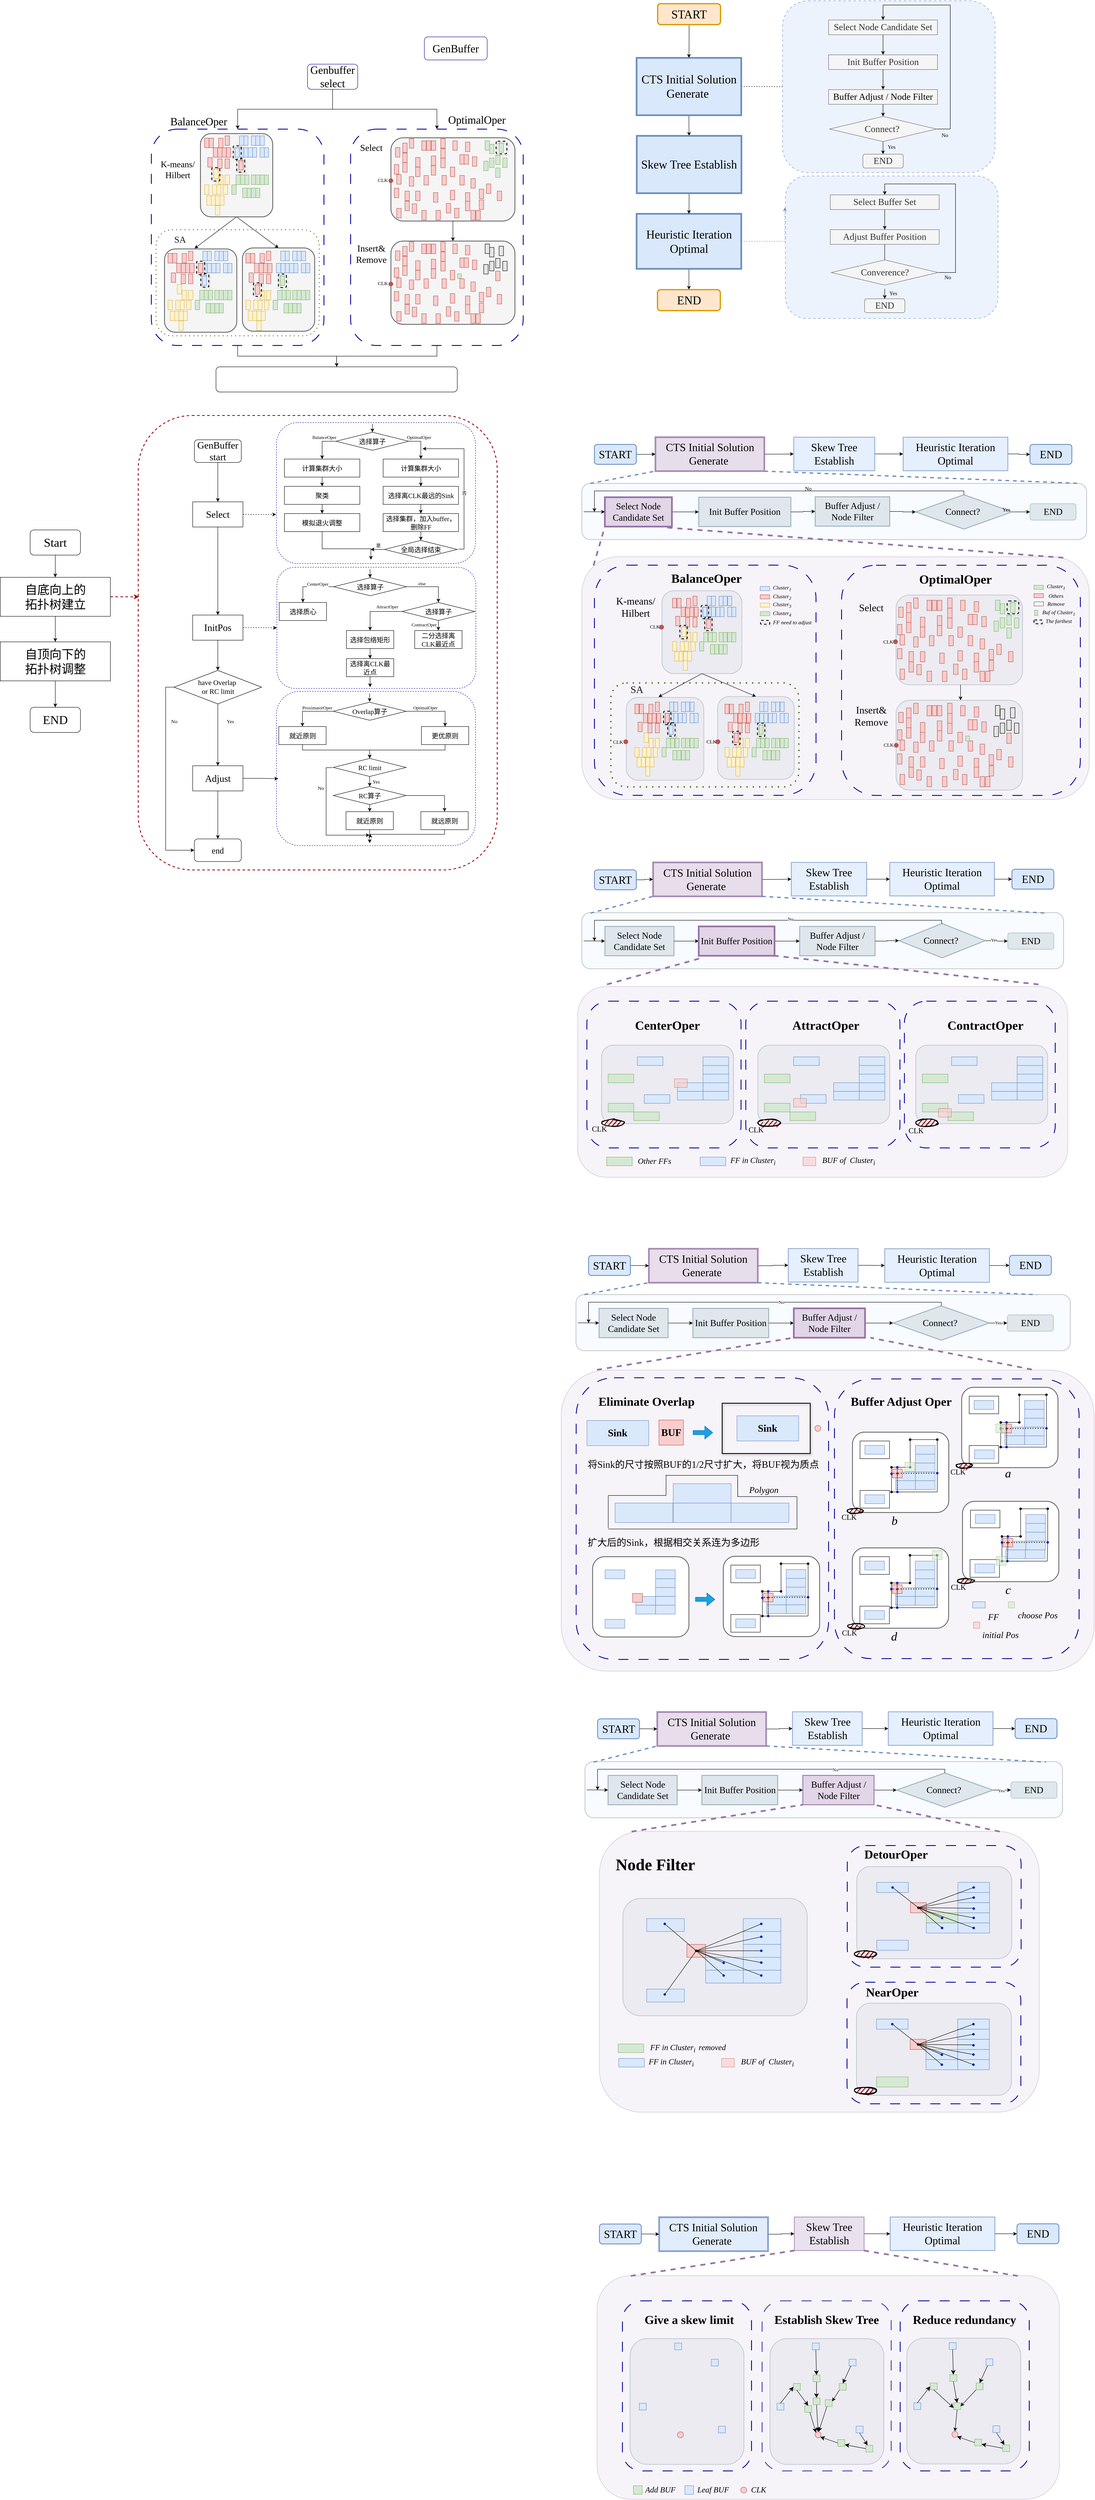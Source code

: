 <mxfile version="25.0.1">
  <diagram name="第 1 页" id="UANgibShaDeFml_Gui4z">
    <mxGraphModel dx="3003" dy="1826" grid="0" gridSize="10" guides="1" tooltips="1" connect="1" arrows="1" fold="1" page="0" pageScale="1" pageWidth="827" pageHeight="1169" math="0" shadow="0">
      <root>
        <mxCell id="0" />
        <mxCell id="1" parent="0" />
        <mxCell id="DxClUBubRraTfyOFxPAp-380" value="" style="rounded=1;whiteSpace=wrap;html=1;fillColor=none;glass=0;dashed=1;dashPattern=12 12;strokeWidth=2;strokeColor=#000099;fontFamily=Times New Roman;container=0;" vertex="1" parent="1">
          <mxGeometry x="1450.28" y="5470" width="308.14" height="405.62" as="geometry" />
        </mxCell>
        <mxCell id="DxClUBubRraTfyOFxPAp-244" value="&lt;mxGraphModel&gt;&lt;root&gt;&lt;mxCell id=&quot;0&quot;/&gt;&lt;mxCell id=&quot;1&quot; parent=&quot;0&quot;/&gt;&lt;mxCell id=&quot;2&quot; value=&quot;&amp;lt;font style=&amp;quot;font-size: 26px;&amp;quot;&amp;gt;BalanceOper&amp;lt;/font&amp;gt;&quot; style=&quot;text;html=1;align=center;verticalAlign=middle;whiteSpace=wrap;rounded=0;fontFamily=Times New Roman;&quot; vertex=&quot;1&quot; parent=&quot;1&quot;&gt;&lt;mxGeometry x=&quot;49&quot; y=&quot;251&quot; width=&quot;113.1&quot; height=&quot;42&quot; as=&quot;geometry&quot;/&gt;&lt;/mxCell&gt;&lt;mxCell id=&quot;3&quot; value=&quot;&quot; style=&quot;rounded=1;whiteSpace=wrap;html=1;fillColor=none;glass=0;dashed=1;dashPattern=12 12;strokeWidth=2;strokeColor=#000099;fontFamily=Times New Roman;&quot; vertex=&quot;1&quot; parent=&quot;1&quot;&gt;&lt;mxGeometry x=&quot;-7.66&quot; y=&quot;290&quot; width=&quot;412&quot; height=&quot;516.04&quot; as=&quot;geometry&quot;/&gt;&lt;/mxCell&gt;&lt;mxCell id=&quot;4&quot; style=&quot;rounded=0;orthogonalLoop=1;jettySize=auto;html=1;exitX=1;exitY=0.5;exitDx=0;exitDy=0;entryX=-0.006;entryY=0.584;entryDx=0;entryDy=0;entryPerimeter=0;fontFamily=Times New Roman;&quot; edge=&quot;1&quot; source=&quot;6&quot; target=&quot;110&quot; parent=&quot;1&quot;&gt;&lt;mxGeometry relative=&quot;1&quot; as=&quot;geometry&quot;/&gt;&lt;/mxCell&gt;&lt;mxCell id=&quot;5&quot; style=&quot;rounded=0;orthogonalLoop=1;jettySize=auto;html=1;exitX=1;exitY=0.5;exitDx=0;exitDy=0;entryX=0;entryY=0.5;entryDx=0;entryDy=0;fontFamily=Times New Roman;&quot; edge=&quot;1&quot; source=&quot;6&quot; target=&quot;58&quot; parent=&quot;1&quot;&gt;&lt;mxGeometry relative=&quot;1&quot; as=&quot;geometry&quot;/&gt;&lt;/mxCell&gt;&lt;mxCell id=&quot;6&quot; value=&quot;&quot; style=&quot;rounded=1;whiteSpace=wrap;html=1;fillColor=#f5f5f5;strokeWidth=2;fontColor=#333333;strokeColor=#666666;rotation=90;container=0;fontFamily=Times New Roman;&quot; vertex=&quot;1&quot; parent=&quot;1&quot;&gt;&lt;mxGeometry x=&quot;96.488&quot; y=&quot;313.687&quot; width=&quot;198.582&quot; height=&quot;172.555&quot; as=&quot;geometry&quot;/&gt;&lt;/mxCell&gt;&lt;mxCell id=&quot;7&quot; value=&quot;&quot; style=&quot;rounded=0;whiteSpace=wrap;html=1;fillColor=#d5e8d4;strokeColor=#82b366;container=0;rotation=90;fontFamily=Times New Roman;&quot; vertex=&quot;1&quot; parent=&quot;1&quot;&gt;&lt;mxGeometry x=&quot;255.354&quot; y=&quot;405.455&quot; width=&quot;22.73&quot; height=&quot;10.609&quot; as=&quot;geometry&quot;/&gt;&lt;/mxCell&gt;&lt;mxCell id=&quot;8&quot; value=&quot;&quot; style=&quot;rounded=0;whiteSpace=wrap;html=1;fillColor=#d5e8d4;strokeColor=#82b366;container=0;rotation=90;fontFamily=Times New Roman;&quot; vertex=&quot;1&quot; parent=&quot;1&quot;&gt;&lt;mxGeometry x=&quot;245.425&quot; y=&quot;405.455&quot; width=&quot;22.73&quot; height=&quot;10.609&quot; as=&quot;geometry&quot;/&gt;&lt;/mxCell&gt;&lt;mxCell id=&quot;9&quot; value=&quot;&quot; style=&quot;rounded=0;whiteSpace=wrap;html=1;fillColor=#d5e8d4;strokeColor=#82b366;container=0;rotation=90;fontFamily=Times New Roman;&quot; vertex=&quot;1&quot; parent=&quot;1&quot;&gt;&lt;mxGeometry x=&quot;234.732&quot; y=&quot;405.455&quot; width=&quot;22.73&quot; height=&quot;10.609&quot; as=&quot;geometry&quot;/&gt;&lt;/mxCell&gt;&lt;mxCell id=&quot;10&quot; value=&quot;&quot; style=&quot;rounded=0;whiteSpace=wrap;html=1;fillColor=#d5e8d4;strokeColor=#82b366;container=0;rotation=90;fontFamily=Times New Roman;&quot; vertex=&quot;1&quot; parent=&quot;1&quot;&gt;&lt;mxGeometry x=&quot;224.803&quot; y=&quot;405.455&quot; width=&quot;22.73&quot; height=&quot;10.609&quot; as=&quot;geometry&quot;/&gt;&lt;/mxCell&gt;&lt;mxCell id=&quot;11&quot; value=&quot;&quot; style=&quot;rounded=0;whiteSpace=wrap;html=1;fillColor=#d5e8d4;strokeColor=#82b366;container=0;rotation=90;fontFamily=Times New Roman;&quot; vertex=&quot;1&quot; parent=&quot;1&quot;&gt;&lt;mxGeometry x=&quot;208.763&quot; y=&quot;405.455&quot; width=&quot;22.73&quot; height=&quot;10.609&quot; as=&quot;geometry&quot;/&gt;&lt;/mxCell&gt;&lt;mxCell id=&quot;12&quot; value=&quot;&quot; style=&quot;rounded=0;whiteSpace=wrap;html=1;fillColor=#d5e8d4;strokeColor=#82b366;container=0;rotation=90;fontFamily=Times New Roman;&quot; vertex=&quot;1&quot; parent=&quot;1&quot;&gt;&lt;mxGeometry x=&quot;198.834&quot; y=&quot;405.455&quot; width=&quot;22.73&quot; height=&quot;10.609&quot; as=&quot;geometry&quot;/&gt;&lt;/mxCell&gt;&lt;mxCell id=&quot;13&quot; value=&quot;&quot; style=&quot;rounded=0;whiteSpace=wrap;html=1;fillColor=#d5e8d4;strokeColor=#82b366;container=0;rotation=90;fontFamily=Times New Roman;&quot; vertex=&quot;1&quot; parent=&quot;1&quot;&gt;&lt;mxGeometry x=&quot;188.141&quot; y=&quot;405.455&quot; width=&quot;22.73&quot; height=&quot;10.609&quot; as=&quot;geometry&quot;/&gt;&lt;/mxCell&gt;&lt;mxCell id=&quot;14&quot; value=&quot;&quot; style=&quot;rounded=0;whiteSpace=wrap;html=1;fillColor=#d5e8d4;strokeColor=#82b366;container=0;rotation=90;fontFamily=Times New Roman;&quot; vertex=&quot;1&quot; parent=&quot;1&quot;&gt;&lt;mxGeometry x=&quot;234.732&quot; y=&quot;436.829&quot; width=&quot;22.73&quot; height=&quot;10.609&quot; as=&quot;geometry&quot;/&gt;&lt;/mxCell&gt;&lt;mxCell id=&quot;15&quot; value=&quot;&quot; style=&quot;rounded=0;whiteSpace=wrap;html=1;fillColor=#d5e8d4;strokeColor=#82b366;container=0;rotation=90;fontFamily=Times New Roman;&quot; vertex=&quot;1&quot; parent=&quot;1&quot;&gt;&lt;mxGeometry x=&quot;224.803&quot; y=&quot;436.829&quot; width=&quot;22.73&quot; height=&quot;10.609&quot; as=&quot;geometry&quot;/&gt;&lt;/mxCell&gt;&lt;mxCell id=&quot;16&quot; value=&quot;&quot; style=&quot;rounded=0;whiteSpace=wrap;html=1;fillColor=#d5e8d4;strokeColor=#82b366;container=0;rotation=90;fontFamily=Times New Roman;&quot; vertex=&quot;1&quot; parent=&quot;1&quot;&gt;&lt;mxGeometry x=&quot;214.11&quot; y=&quot;436.829&quot; width=&quot;22.73&quot; height=&quot;10.609&quot; as=&quot;geometry&quot;/&gt;&lt;/mxCell&gt;&lt;mxCell id=&quot;17&quot; value=&quot;&quot; style=&quot;rounded=0;whiteSpace=wrap;html=1;fillColor=#f8cecc;strokeColor=#b85450;container=0;rotation=90;fontFamily=Times New Roman;&quot; vertex=&quot;1&quot; parent=&quot;1&quot;&gt;&lt;mxGeometry x=&quot;195.015&quot; y=&quot;370.944&quot; width=&quot;22.73&quot; height=&quot;10.609&quot; as=&quot;geometry&quot;/&gt;&lt;/mxCell&gt;&lt;mxCell id=&quot;18&quot; value=&quot;&quot; style=&quot;rounded=0;whiteSpace=wrap;html=1;fillColor=#f8cecc;strokeColor=#b85450;container=0;rotation=90;fontFamily=Times New Roman;&quot; vertex=&quot;1&quot; parent=&quot;1&quot;&gt;&lt;mxGeometry x=&quot;165.228&quot; y=&quot;340.355&quot; width=&quot;22.73&quot; height=&quot;10.609&quot; as=&quot;geometry&quot;/&gt;&lt;/mxCell&gt;&lt;mxCell id=&quot;19&quot; value=&quot;&quot; style=&quot;rounded=0;whiteSpace=wrap;html=1;fillColor=#f8cecc;strokeColor=#b85450;container=0;rotation=90;fontFamily=Times New Roman;&quot; vertex=&quot;1&quot; parent=&quot;1&quot;&gt;&lt;mxGeometry x=&quot;154.535&quot; y=&quot;340.355&quot; width=&quot;22.73&quot; height=&quot;10.609&quot; as=&quot;geometry&quot;/&gt;&lt;/mxCell&gt;&lt;mxCell id=&quot;20&quot; value=&quot;&quot; style=&quot;rounded=0;whiteSpace=wrap;html=1;fillColor=#f8cecc;strokeColor=#b85450;container=0;rotation=90;fontFamily=Times New Roman;&quot; vertex=&quot;1&quot; parent=&quot;1&quot;&gt;&lt;mxGeometry x=&quot;144.606&quot; y=&quot;340.355&quot; width=&quot;22.73&quot; height=&quot;10.609&quot; as=&quot;geometry&quot;/&gt;&lt;/mxCell&gt;&lt;mxCell id=&quot;21&quot; value=&quot;&quot; style=&quot;rounded=0;whiteSpace=wrap;html=1;fillColor=#f8cecc;strokeColor=#b85450;container=0;rotation=90;fontFamily=Times New Roman;&quot; vertex=&quot;1&quot; parent=&quot;1&quot;&gt;&lt;mxGeometry x=&quot;133.913&quot; y=&quot;340.355&quot; width=&quot;22.73&quot; height=&quot;10.609&quot; as=&quot;geometry&quot;/&gt;&lt;/mxCell&gt;&lt;mxCell id=&quot;22&quot; value=&quot;&quot; style=&quot;rounded=0;whiteSpace=wrap;html=1;fillColor=#f8cecc;strokeColor=#b85450;container=0;rotation=90;fontFamily=Times New Roman;&quot; vertex=&quot;1&quot; parent=&quot;1&quot;&gt;&lt;mxGeometry x=&quot;146.897&quot; y=&quot;317.609&quot; width=&quot;22.73&quot; height=&quot;10.609&quot; as=&quot;geometry&quot;/&gt;&lt;/mxCell&gt;&lt;mxCell id=&quot;23&quot; value=&quot;&quot; style=&quot;rounded=0;whiteSpace=wrap;html=1;fillColor=#f8cecc;strokeColor=#b85450;container=0;rotation=90;fontFamily=Times New Roman;&quot; vertex=&quot;1&quot; parent=&quot;1&quot;&gt;&lt;mxGeometry x=&quot;123.984&quot; y=&quot;317.609&quot; width=&quot;22.73&quot; height=&quot;10.609&quot; as=&quot;geometry&quot;/&gt;&lt;/mxCell&gt;&lt;mxCell id=&quot;24&quot; value=&quot;&quot; style=&quot;rounded=0;whiteSpace=wrap;html=1;fillColor=#f8cecc;strokeColor=#b85450;container=0;rotation=90;fontFamily=Times New Roman;&quot; vertex=&quot;1&quot; parent=&quot;1&quot;&gt;&lt;mxGeometry x=&quot;120.929&quot; y=&quot;363.885&quot; width=&quot;22.73&quot; height=&quot;10.609&quot; as=&quot;geometry&quot;/&gt;&lt;/mxCell&gt;&lt;mxCell id=&quot;25&quot; value=&quot;&quot; style=&quot;rounded=0;whiteSpace=wrap;html=1;fillColor=#f8cecc;strokeColor=#b85450;container=0;rotation=90;fontFamily=Times New Roman;&quot; vertex=&quot;1&quot; parent=&quot;1&quot;&gt;&lt;mxGeometry x=&quot;144.606&quot; y=&quot;367.022&quot; width=&quot;22.73&quot; height=&quot;10.609&quot; as=&quot;geometry&quot;/&gt;&lt;/mxCell&gt;&lt;mxCell id=&quot;26&quot; value=&quot;&quot; style=&quot;rounded=0;whiteSpace=wrap;html=1;fillColor=#f8cecc;strokeColor=#b85450;container=0;rotation=90;fontFamily=Times New Roman;&quot; vertex=&quot;1&quot; parent=&quot;1&quot;&gt;&lt;mxGeometry x=&quot;162.173&quot; y=&quot;367.022&quot; width=&quot;22.73&quot; height=&quot;10.609&quot; as=&quot;geometry&quot;/&gt;&lt;/mxCell&gt;&lt;mxCell id=&quot;27&quot; value=&quot;&quot; style=&quot;rounded=0;whiteSpace=wrap;html=1;fillColor=#fff2cc;strokeColor=#d6b656;container=0;rotation=90;fontFamily=Times New Roman;&quot; vertex=&quot;1&quot; parent=&quot;1&quot;&gt;&lt;mxGeometry x=&quot;146.897&quot; y=&quot;405.455&quot; width=&quot;22.73&quot; height=&quot;10.609&quot; as=&quot;geometry&quot;/&gt;&lt;/mxCell&gt;&lt;mxCell id=&quot;28&quot; value=&quot;&quot; style=&quot;rounded=0;whiteSpace=wrap;html=1;fillColor=#fff2cc;strokeColor=#d6b656;container=0;rotation=90;fontFamily=Times New Roman;&quot; vertex=&quot;1&quot; parent=&quot;1&quot;&gt;&lt;mxGeometry x=&quot;135.441&quot; y=&quot;391.337&quot; width=&quot;22.73&quot; height=&quot;10.609&quot; as=&quot;geometry&quot;/&gt;&lt;/mxCell&gt;&lt;mxCell id=&quot;29&quot; value=&quot;&quot; style=&quot;rounded=0;whiteSpace=wrap;html=1;fillColor=#fff2cc;strokeColor=#d6b656;container=0;rotation=90;fontFamily=Times New Roman;&quot; vertex=&quot;1&quot; parent=&quot;1&quot;&gt;&lt;mxGeometry x=&quot;157.59&quot; y=&quot;428.985&quot; width=&quot;22.73&quot; height=&quot;10.609&quot; as=&quot;geometry&quot;/&gt;&lt;/mxCell&gt;&lt;mxCell id=&quot;30&quot; value=&quot;&quot; style=&quot;rounded=0;whiteSpace=wrap;html=1;fillColor=#d5e8d4;strokeColor=#82b366;container=0;rotation=90;fontFamily=Times New Roman;&quot; vertex=&quot;1&quot; parent=&quot;1&quot;&gt;&lt;mxGeometry x=&quot;204.181&quot; y=&quot;436.829&quot; width=&quot;22.73&quot; height=&quot;10.609&quot; as=&quot;geometry&quot;/&gt;&lt;/mxCell&gt;&lt;mxCell id=&quot;31&quot; value=&quot;&quot; style=&quot;rounded=0;whiteSpace=wrap;html=1;fillColor=#fff2cc;strokeColor=#d6b656;container=0;rotation=90;fontFamily=Times New Roman;&quot; vertex=&quot;1&quot; parent=&quot;1&quot;&gt;&lt;mxGeometry x=&quot;141.551&quot; y=&quot;428.985&quot; width=&quot;22.73&quot; height=&quot;10.609&quot; as=&quot;geometry&quot;/&gt;&lt;/mxCell&gt;&lt;mxCell id=&quot;32&quot; value=&quot;&quot; style=&quot;rounded=0;whiteSpace=wrap;html=1;fillColor=#f8cecc;strokeColor=#b85450;container=0;rotation=90;fontFamily=Times New Roman;&quot; vertex=&quot;1&quot; parent=&quot;1&quot;&gt;&lt;mxGeometry x=&quot;162.173&quot; y=&quot;312.118&quot; width=&quot;22.73&quot; height=&quot;10.609&quot; as=&quot;geometry&quot;/&gt;&lt;/mxCell&gt;&lt;mxCell id=&quot;33&quot; value=&quot;&quot; style=&quot;rounded=0;whiteSpace=wrap;html=1;fillColor=#f8cecc;strokeColor=#b85450;container=0;rotation=90;fontFamily=Times New Roman;&quot; vertex=&quot;1&quot; parent=&quot;1&quot;&gt;&lt;mxGeometry x=&quot;113.291&quot; y=&quot;317.609&quot; width=&quot;22.73&quot; height=&quot;10.609&quot; as=&quot;geometry&quot;/&gt;&lt;/mxCell&gt;&lt;mxCell id=&quot;34&quot; value=&quot;&quot; style=&quot;rounded=0;whiteSpace=wrap;html=1;fillColor=#fff2cc;strokeColor=#d6b656;container=0;rotation=90;fontFamily=Times New Roman;&quot; vertex=&quot;1&quot; parent=&quot;1&quot;&gt;&lt;mxGeometry x=&quot;162.173&quot; y=&quot;405.455&quot; width=&quot;22.73&quot; height=&quot;10.609&quot; as=&quot;geometry&quot;/&gt;&lt;/mxCell&gt;&lt;mxCell id=&quot;35&quot; value=&quot;&quot; style=&quot;rounded=0;whiteSpace=wrap;html=1;fillColor=#d5e8d4;strokeColor=#82b366;container=0;rotation=90;fontFamily=Times New Roman;&quot; vertex=&quot;1&quot; parent=&quot;1&quot;&gt;&lt;mxGeometry x=&quot;178.212&quot; y=&quot;428.985&quot; width=&quot;22.73&quot; height=&quot;10.609&quot; as=&quot;geometry&quot;/&gt;&lt;/mxCell&gt;&lt;mxCell id=&quot;36&quot; value=&quot;&quot; style=&quot;rounded=0;whiteSpace=wrap;html=1;fillColor=#fff2cc;strokeColor=#d6b656;container=0;rotation=90;fontFamily=Times New Roman;&quot; vertex=&quot;1&quot; parent=&quot;1&quot;&gt;&lt;mxGeometry x=&quot;131.622&quot; y=&quot;428.985&quot; width=&quot;22.73&quot; height=&quot;10.609&quot; as=&quot;geometry&quot;/&gt;&lt;/mxCell&gt;&lt;mxCell id=&quot;37&quot; value=&quot;&amp;lt;span style=&amp;quot;color: rgba(0, 0, 0, 0); font-size: 0px; text-align: start; text-wrap: nowrap;&amp;quot;&amp;gt;%3CmxGraphModel%3E%3Croot%3E%3CmxCell%20id%3D%220%22%2F%3E%3CmxCell%20id%3D%221%22%20parent%3D%220%22%2F%3E%3CmxCell%20id%3D%222%22%20value%3D%22%22%20style%3D%22rounded%3D0%3BwhiteSpace%3Dwrap%3Bhtml%3D1%3BfillColor%3D%23dae8fc%3BstrokeColor%3D%236c8ebf%3B%22%20vertex%3D%221%22%20parent%3D%221%22%3E%3CmxGeometry%20x%3D%22610%22%20y%3D%22480%22%20width%3D%2290%22%20height%3D%2240%22%20as%3D%22geometry%22%2F%3E%3C%2FmxCell%3E%3C%2Froot%3E%3C%2FmxGraphModel%3E&amp;lt;/span&amp;gt;&quot; style=&quot;rounded=0;whiteSpace=wrap;html=1;fillColor=#fff2cc;strokeColor=#d6b656;container=0;rotation=90;fontFamily=Times New Roman;&quot; vertex=&quot;1&quot; parent=&quot;1&quot;&gt;&lt;mxGeometry x=&quot;149.189&quot; y=&quot;454.869&quot; width=&quot;22.73&quot; height=&quot;10.609&quot; as=&quot;geometry&quot;/&gt;&lt;/mxCell&gt;&lt;mxCell id=&quot;38&quot; value=&quot;&amp;lt;span style=&amp;quot;color: rgba(0, 0, 0, 0); font-size: 0px; text-align: start; text-wrap: nowrap;&amp;quot;&amp;gt;%3CmxGraphModel%3E%3Croot%3E%3CmxCell%20id%3D%220%22%2F%3E%3CmxCell%20id%3D%221%22%20parent%3D%220%22%2F%3E%3CmxCell%20id%3D%222%22%20value%3D%22%22%20style%3D%22rounded%3D0%3BwhiteSpace%3Dwrap%3Bhtml%3D1%3BfillColor%3D%23dae8fc%3BstrokeColor%3D%236c8ebf%3B%22%20vertex%3D%221%22%20parent%3D%221%22%3E%3CmxGeometry%20x%3D%22610%22%20y%3D%22480%22%20width%3D%2290%22%20height%3D%2240%22%20as%3D%22geometry%22%2F%3E%3C%2FmxCell%3E%3C%2Froot%3E%3C%2FmxGraphModel%3E&amp;lt;/span&amp;gt;&quot; style=&quot;rounded=0;whiteSpace=wrap;html=1;fillColor=#fff2cc;strokeColor=#d6b656;container=0;rotation=90;fontFamily=Times New Roman;&quot; vertex=&quot;1&quot; parent=&quot;1&quot;&gt;&lt;mxGeometry x=&quot;139.26&quot; y=&quot;454.869&quot; width=&quot;22.73&quot; height=&quot;10.609&quot; as=&quot;geometry&quot;/&gt;&lt;/mxCell&gt;&lt;mxCell id=&quot;39&quot; value=&quot;&amp;lt;span style=&amp;quot;color: rgba(0, 0, 0, 0); font-size: 0px; text-align: start; text-wrap: nowrap;&amp;quot;&amp;gt;%3CmxGraphModel%3E%3Croot%3E%3CmxCell%20id%3D%220%22%2F%3E%3CmxCell%20id%3D%221%22%20parent%3D%220%22%2F%3E%3CmxCell%20id%3D%222%22%20value%3D%22%22%20style%3D%22rounded%3D0%3BwhiteSpace%3Dwrap%3Bhtml%3D1%3BfillColor%3D%23dae8fc%3BstrokeColor%3D%236c8ebf%3B%22%20vertex%3D%221%22%20parent%3D%221%22%3E%3CmxGeometry%20x%3D%22610%22%20y%3D%22480%22%20width%3D%2290%22%20height%3D%2240%22%20as%3D%22geometry%22%2F%3E%3C%2FmxCell%3E%3C%2Froot%3E%3C%2FmxGraphModel%3E&amp;lt;/span&amp;gt;&quot; style=&quot;rounded=0;whiteSpace=wrap;html=1;fillColor=#fff2cc;strokeColor=#d6b656;container=0;rotation=90;fontFamily=Times New Roman;&quot; vertex=&quot;1&quot; parent=&quot;1&quot;&gt;&lt;mxGeometry x=&quot;128.567&quot; y=&quot;454.869&quot; width=&quot;22.73&quot; height=&quot;10.609&quot; as=&quot;geometry&quot;/&gt;&lt;/mxCell&gt;&lt;mxCell id=&quot;40&quot; value=&quot;&amp;lt;span style=&amp;quot;color: rgba(0, 0, 0, 0); font-size: 0px; text-align: start; text-wrap: nowrap;&amp;quot;&amp;gt;%3CmxGraphModel%3E%3Croot%3E%3CmxCell%20id%3D%220%22%2F%3E%3CmxCell%20id%3D%221%22%20parent%3D%220%22%2F%3E%3CmxCell%20id%3D%222%22%20value%3D%22%22%20style%3D%22rounded%3D0%3BwhiteSpace%3Dwrap%3Bhtml%3D1%3BfillColor%3D%23dae8fc%3BstrokeColor%3D%236c8ebf%3B%22%20vertex%3D%221%22%20parent%3D%221%22%3E%3CmxGeometry%20x%3D%22610%22%20y%3D%22480%22%20width%3D%2290%22%20height%3D%2240%22%20as%3D%22geometry%22%2F%3E%3C%2FmxCell%3E%3C%2Froot%3E%3C%2FmxGraphModel%3E&amp;lt;/span&amp;gt;&quot; style=&quot;rounded=0;whiteSpace=wrap;html=1;fillColor=#fff2cc;strokeColor=#d6b656;container=0;rotation=90;fontFamily=Times New Roman;&quot; vertex=&quot;1&quot; parent=&quot;1&quot;&gt;&lt;mxGeometry x=&quot;118.638&quot; y=&quot;454.869&quot; width=&quot;22.73&quot; height=&quot;10.609&quot; as=&quot;geometry&quot;/&gt;&lt;/mxCell&gt;&lt;mxCell id=&quot;41&quot; value=&quot;&amp;lt;span style=&amp;quot;color: rgba(0, 0, 0, 0); font-size: 0px; text-align: start; text-wrap: nowrap;&amp;quot;&amp;gt;%3CmxGraphModel%3E%3Croot%3E%3CmxCell%20id%3D%220%22%2F%3E%3CmxCell%20id%3D%221%22%20parent%3D%220%22%2F%3E%3CmxCell%20id%3D%222%22%20value%3D%22%22%20style%3D%22rounded%3D0%3BwhiteSpace%3Dwrap%3Bhtml%3D1%3BfillColor%3D%23dae8fc%3BstrokeColor%3D%236c8ebf%3B%22%20vertex%3D%221%22%20parent%3D%221%22%3E%3CmxGeometry%20x%3D%22610%22%20y%3D%22480%22%20width%3D%2290%22%20height%3D%2240%22%20as%3D%22geometry%22%2F%3E%3C%2FmxCell%3E%3C%2Froot%3E%3C%2FmxGraphModel%3E&amp;lt;/span&amp;gt;&quot; style=&quot;rounded=0;whiteSpace=wrap;html=1;fillColor=#fff2cc;strokeColor=#d6b656;container=0;rotation=90;fontFamily=Times New Roman;&quot; vertex=&quot;1&quot; parent=&quot;1&quot;&gt;&lt;mxGeometry x=&quot;113.291&quot; y=&quot;428.985&quot; width=&quot;22.73&quot; height=&quot;10.609&quot; as=&quot;geometry&quot;/&gt;&lt;/mxCell&gt;&lt;mxCell id=&quot;42&quot; value=&quot;&amp;lt;span style=&amp;quot;color: rgba(0, 0, 0, 0); font-size: 0px; text-align: start; text-wrap: nowrap;&amp;quot;&amp;gt;%3CmxGraphModel%3E%3Croot%3E%3CmxCell%20id%3D%220%22%2F%3E%3CmxCell%20id%3D%221%22%20parent%3D%220%22%2F%3E%3CmxCell%20id%3D%222%22%20value%3D%22%22%20style%3D%22rounded%3D0%3BwhiteSpace%3Dwrap%3Bhtml%3D1%3BfillColor%3D%23dae8fc%3BstrokeColor%3D%236c8ebf%3B%22%20vertex%3D%221%22%20parent%3D%221%22%3E%3CmxGeometry%20x%3D%22610%22%20y%3D%22480%22%20width%3D%2290%22%20height%3D%2240%22%20as%3D%22geometry%22%2F%3E%3C%2FmxCell%3E%3C%2Froot%3E%3C%2FmxGraphModel%3E&amp;lt;/span&amp;gt;&quot; style=&quot;rounded=0;whiteSpace=wrap;html=1;fillColor=#fff2cc;strokeColor=#d6b656;container=0;rotation=90;fontFamily=Times New Roman;&quot; vertex=&quot;1&quot; parent=&quot;1&quot;&gt;&lt;mxGeometry x=&quot;139.26&quot; y=&quot;478.399&quot; width=&quot;22.73&quot; height=&quot;10.609&quot; as=&quot;geometry&quot;/&gt;&lt;/mxCell&gt;&lt;mxCell id=&quot;43&quot; value=&quot;&quot; style=&quot;rounded=0;whiteSpace=wrap;html=1;fillColor=#dae8fc;strokeColor=#6c8ebf;container=0;rotation=90;fontFamily=Times New Roman;&quot; vertex=&quot;1&quot; parent=&quot;1&quot;&gt;&lt;mxGeometry x=&quot;245.425&quot; y=&quot;312.118&quot; width=&quot;22.73&quot; height=&quot;10.609&quot; as=&quot;geometry&quot;/&gt;&lt;/mxCell&gt;&lt;mxCell id=&quot;44&quot; value=&quot;&quot; style=&quot;rounded=0;whiteSpace=wrap;html=1;fillColor=#dae8fc;strokeColor=#6c8ebf;container=0;rotation=90;fontFamily=Times New Roman;&quot; vertex=&quot;1&quot; parent=&quot;1&quot;&gt;&lt;mxGeometry x=&quot;234.732&quot; y=&quot;312.118&quot; width=&quot;22.73&quot; height=&quot;10.609&quot; as=&quot;geometry&quot;/&gt;&lt;/mxCell&gt;&lt;mxCell id=&quot;45&quot; value=&quot;&quot; style=&quot;rounded=0;whiteSpace=wrap;html=1;fillColor=#dae8fc;strokeColor=#6c8ebf;container=0;rotation=90;fontFamily=Times New Roman;&quot; vertex=&quot;1&quot; parent=&quot;1&quot;&gt;&lt;mxGeometry x=&quot;255.354&quot; y=&quot;340.355&quot; width=&quot;22.73&quot; height=&quot;10.609&quot; as=&quot;geometry&quot;/&gt;&lt;/mxCell&gt;&lt;mxCell id=&quot;46&quot; value=&quot;&quot; style=&quot;rounded=0;whiteSpace=wrap;html=1;fillColor=#dae8fc;strokeColor=#6c8ebf;container=0;rotation=90;fontFamily=Times New Roman;&quot; vertex=&quot;1&quot; parent=&quot;1&quot;&gt;&lt;mxGeometry x=&quot;245.425&quot; y=&quot;340.355&quot; width=&quot;22.73&quot; height=&quot;10.609&quot; as=&quot;geometry&quot;/&gt;&lt;/mxCell&gt;&lt;mxCell id=&quot;47&quot; value=&quot;&quot; style=&quot;rounded=0;whiteSpace=wrap;html=1;fillColor=#dae8fc;strokeColor=#6c8ebf;container=0;rotation=90;fontFamily=Times New Roman;&quot; vertex=&quot;1&quot; parent=&quot;1&quot;&gt;&lt;mxGeometry x=&quot;224.803&quot; y=&quot;312.118&quot; width=&quot;22.73&quot; height=&quot;10.609&quot; as=&quot;geometry&quot;/&gt;&lt;/mxCell&gt;&lt;mxCell id=&quot;48&quot; value=&quot;&quot; style=&quot;rounded=0;whiteSpace=wrap;html=1;fillColor=#dae8fc;strokeColor=#6c8ebf;container=0;rotation=90;fontFamily=Times New Roman;&quot; vertex=&quot;1&quot; parent=&quot;1&quot;&gt;&lt;mxGeometry x=&quot;227.094&quot; y=&quot;340.355&quot; width=&quot;22.73&quot; height=&quot;10.609&quot; as=&quot;geometry&quot;/&gt;&lt;/mxCell&gt;&lt;mxCell id=&quot;49&quot; value=&quot;&quot; style=&quot;rounded=0;whiteSpace=wrap;html=1;fillColor=#dae8fc;strokeColor=#6c8ebf;container=0;rotation=90;fontFamily=Times New Roman;&quot; vertex=&quot;1&quot; parent=&quot;1&quot;&gt;&lt;mxGeometry x=&quot;206.472&quot; y=&quot;340.355&quot; width=&quot;22.73&quot; height=&quot;10.609&quot; as=&quot;geometry&quot;/&gt;&lt;/mxCell&gt;&lt;mxCell id=&quot;50&quot; value=&quot;&quot; style=&quot;rounded=0;whiteSpace=wrap;html=1;fillColor=#dae8fc;strokeColor=#6c8ebf;container=0;rotation=90;fontFamily=Times New Roman;&quot; vertex=&quot;1&quot; parent=&quot;1&quot;&gt;&lt;mxGeometry x=&quot;196.543&quot; y=&quot;340.355&quot; width=&quot;22.73&quot; height=&quot;10.609&quot; as=&quot;geometry&quot;/&gt;&lt;/mxCell&gt;&lt;mxCell id=&quot;51&quot; value=&quot;&quot; style=&quot;rounded=0;whiteSpace=wrap;html=1;fillColor=#dae8fc;strokeColor=#6c8ebf;container=0;rotation=90;fontFamily=Times New Roman;&quot; vertex=&quot;1&quot; parent=&quot;1&quot;&gt;&lt;mxGeometry x=&quot;206.472&quot; y=&quot;312.118&quot; width=&quot;22.73&quot; height=&quot;10.609&quot; as=&quot;geometry&quot;/&gt;&lt;/mxCell&gt;&lt;mxCell id=&quot;52&quot; value=&quot;&quot; style=&quot;rounded=0;whiteSpace=wrap;html=1;fillColor=#dae8fc;strokeColor=#6c8ebf;container=0;rotation=90;fontFamily=Times New Roman;&quot; vertex=&quot;1&quot; parent=&quot;1&quot;&gt;&lt;mxGeometry x=&quot;217.165&quot; y=&quot;340.355&quot; width=&quot;22.73&quot; height=&quot;10.609&quot; as=&quot;geometry&quot;/&gt;&lt;/mxCell&gt;&lt;mxCell id=&quot;53&quot; value=&quot;&quot; style=&quot;rounded=0;whiteSpace=wrap;html=1;fillColor=#dae8fc;strokeColor=#6c8ebf;container=0;rotation=90;fontFamily=Times New Roman;&quot; vertex=&quot;1&quot; parent=&quot;1&quot;&gt;&lt;mxGeometry x=&quot;185.85&quot; y=&quot;340.355&quot; width=&quot;22.73&quot; height=&quot;10.609&quot; as=&quot;geometry&quot;/&gt;&lt;/mxCell&gt;&lt;mxCell id=&quot;54&quot; value=&quot;&quot; style=&quot;rounded=0;whiteSpace=wrap;html=1;fillColor=#dae8fc;strokeColor=#6c8ebf;container=0;rotation=90;fontFamily=Times New Roman;&quot; vertex=&quot;1&quot; parent=&quot;1&quot;&gt;&lt;mxGeometry x=&quot;196.543&quot; y=&quot;312.118&quot; width=&quot;22.73&quot; height=&quot;10.609&quot; as=&quot;geometry&quot;/&gt;&lt;/mxCell&gt;&lt;mxCell id=&quot;55&quot; value=&quot;&quot; style=&quot;rounded=1;whiteSpace=wrap;html=1;fillColor=none;strokeWidth=2;glass=0;shadow=1;dashed=1;rotation=90;container=0;fontFamily=Times New Roman;&quot; vertex=&quot;1&quot; parent=&quot;1&quot;&gt;&lt;mxGeometry x=&quot;189.669&quot; y=&quot;367.022&quot; width=&quot;32.04&quot; height=&quot;19.02&quot; as=&quot;geometry&quot;/&gt;&lt;/mxCell&gt;&lt;mxCell id=&quot;56&quot; value=&quot;&quot; style=&quot;rounded=1;whiteSpace=wrap;html=1;fillColor=none;strokeWidth=2;glass=0;shadow=1;dashed=1;rotation=90;container=0;fontFamily=Times New Roman;&quot; vertex=&quot;1&quot; parent=&quot;1&quot;&gt;&lt;mxGeometry x=&quot;130.094&quot; y=&quot;388.199&quot; width=&quot;32.04&quot; height=&quot;19.02&quot; as=&quot;geometry&quot;/&gt;&lt;/mxCell&gt;&lt;mxCell id=&quot;57&quot; value=&quot;&quot; style=&quot;rounded=1;whiteSpace=wrap;html=1;fillColor=none;strokeWidth=2;glass=0;shadow=1;dashed=1;rotation=90;container=0;fontFamily=Times New Roman;&quot; vertex=&quot;1&quot; parent=&quot;1&quot;&gt;&lt;mxGeometry x=&quot;181.267&quot; y=&quot;336.433&quot; width=&quot;32.04&quot; height=&quot;19.02&quot; as=&quot;geometry&quot;/&gt;&lt;/mxCell&gt;&lt;mxCell id=&quot;58&quot; value=&quot;&quot; style=&quot;rounded=1;whiteSpace=wrap;html=1;fillColor=#f5f5f5;fontColor=#333333;strokeColor=#666666;strokeWidth=2;rotation=90;container=0;fontFamily=Times New Roman;&quot; vertex=&quot;1&quot; parent=&quot;1&quot;&gt;&lt;mxGeometry x=&quot;196.669&quot; y=&quot;586.405&quot; width=&quot;198.582&quot; height=&quot;172.555&quot; as=&quot;geometry&quot;/&gt;&lt;/mxCell&gt;&lt;mxCell id=&quot;59&quot; value=&quot;&quot; style=&quot;rounded=0;whiteSpace=wrap;html=1;fillColor=#d5e8d4;strokeColor=#82b366;container=0;rotation=90;fontFamily=Times New Roman;&quot; vertex=&quot;1&quot; parent=&quot;1&quot;&gt;&lt;mxGeometry x=&quot;354.007&quot; y=&quot;680.526&quot; width=&quot;22.73&quot; height=&quot;10.609&quot; as=&quot;geometry&quot;/&gt;&lt;/mxCell&gt;&lt;mxCell id=&quot;60&quot; value=&quot;&quot; style=&quot;rounded=0;whiteSpace=wrap;html=1;fillColor=#d5e8d4;strokeColor=#82b366;container=0;rotation=90;fontFamily=Times New Roman;&quot; vertex=&quot;1&quot; parent=&quot;1&quot;&gt;&lt;mxGeometry x=&quot;344.078&quot; y=&quot;680.526&quot; width=&quot;22.73&quot; height=&quot;10.609&quot; as=&quot;geometry&quot;/&gt;&lt;/mxCell&gt;&lt;mxCell id=&quot;61&quot; value=&quot;&quot; style=&quot;rounded=0;whiteSpace=wrap;html=1;fillColor=#d5e8d4;strokeColor=#82b366;container=0;rotation=90;fontFamily=Times New Roman;&quot; vertex=&quot;1&quot; parent=&quot;1&quot;&gt;&lt;mxGeometry x=&quot;333.385&quot; y=&quot;680.526&quot; width=&quot;22.73&quot; height=&quot;10.609&quot; as=&quot;geometry&quot;/&gt;&lt;/mxCell&gt;&lt;mxCell id=&quot;62&quot; value=&quot;&quot; style=&quot;rounded=0;whiteSpace=wrap;html=1;fillColor=#d5e8d4;strokeColor=#82b366;container=0;rotation=90;fontFamily=Times New Roman;&quot; vertex=&quot;1&quot; parent=&quot;1&quot;&gt;&lt;mxGeometry x=&quot;323.456&quot; y=&quot;680.526&quot; width=&quot;22.73&quot; height=&quot;10.609&quot; as=&quot;geometry&quot;/&gt;&lt;/mxCell&gt;&lt;mxCell id=&quot;63&quot; value=&quot;&quot; style=&quot;rounded=0;whiteSpace=wrap;html=1;fillColor=#d5e8d4;strokeColor=#82b366;container=0;rotation=90;fontFamily=Times New Roman;&quot; vertex=&quot;1&quot; parent=&quot;1&quot;&gt;&lt;mxGeometry x=&quot;308.18&quot; y=&quot;680.526&quot; width=&quot;22.73&quot; height=&quot;10.609&quot; as=&quot;geometry&quot;/&gt;&lt;/mxCell&gt;&lt;mxCell id=&quot;64&quot; value=&quot;&quot; style=&quot;rounded=0;whiteSpace=wrap;html=1;fillColor=#d5e8d4;strokeColor=#82b366;container=0;rotation=90;fontFamily=Times New Roman;&quot; vertex=&quot;1&quot; parent=&quot;1&quot;&gt;&lt;mxGeometry x=&quot;297.487&quot; y=&quot;680.526&quot; width=&quot;22.73&quot; height=&quot;10.609&quot; as=&quot;geometry&quot;/&gt;&lt;/mxCell&gt;&lt;mxCell id=&quot;65&quot; value=&quot;&quot; style=&quot;rounded=0;whiteSpace=wrap;html=1;fillColor=#d5e8d4;strokeColor=#82b366;container=0;rotation=90;fontFamily=Times New Roman;&quot; vertex=&quot;1&quot; parent=&quot;1&quot;&gt;&lt;mxGeometry x=&quot;287.558&quot; y=&quot;680.526&quot; width=&quot;22.73&quot; height=&quot;10.609&quot; as=&quot;geometry&quot;/&gt;&lt;/mxCell&gt;&lt;mxCell id=&quot;66&quot; value=&quot;&quot; style=&quot;rounded=0;whiteSpace=wrap;html=1;fillColor=#d5e8d4;strokeColor=#82b366;container=0;rotation=90;fontFamily=Times New Roman;&quot; vertex=&quot;1&quot; parent=&quot;1&quot;&gt;&lt;mxGeometry x=&quot;333.385&quot; y=&quot;711.9&quot; width=&quot;22.73&quot; height=&quot;10.609&quot; as=&quot;geometry&quot;/&gt;&lt;/mxCell&gt;&lt;mxCell id=&quot;67&quot; value=&quot;&quot; style=&quot;rounded=0;whiteSpace=wrap;html=1;fillColor=#d5e8d4;strokeColor=#82b366;container=0;rotation=90;fontFamily=Times New Roman;&quot; vertex=&quot;1&quot; parent=&quot;1&quot;&gt;&lt;mxGeometry x=&quot;323.456&quot; y=&quot;711.9&quot; width=&quot;22.73&quot; height=&quot;10.609&quot; as=&quot;geometry&quot;/&gt;&lt;/mxCell&gt;&lt;mxCell id=&quot;68&quot; value=&quot;&quot; style=&quot;rounded=0;whiteSpace=wrap;html=1;fillColor=#d5e8d4;strokeColor=#82b366;container=0;rotation=90;fontFamily=Times New Roman;&quot; vertex=&quot;1&quot; parent=&quot;1&quot;&gt;&lt;mxGeometry x=&quot;312.763&quot; y=&quot;711.9&quot; width=&quot;22.73&quot; height=&quot;10.609&quot; as=&quot;geometry&quot;/&gt;&lt;/mxCell&gt;&lt;mxCell id=&quot;69&quot; value=&quot;&quot; style=&quot;rounded=0;whiteSpace=wrap;html=1;fillColor=#d5e8d4;strokeColor=#82b366;container=0;rotation=90;fontFamily=Times New Roman;&quot; vertex=&quot;1&quot; parent=&quot;1&quot;&gt;&lt;mxGeometry x=&quot;293.669&quot; y=&quot;646.015&quot; width=&quot;22.73&quot; height=&quot;10.609&quot; as=&quot;geometry&quot;/&gt;&lt;/mxCell&gt;&lt;mxCell id=&quot;70&quot; value=&quot;&quot; style=&quot;rounded=0;whiteSpace=wrap;html=1;fillColor=#f8cecc;strokeColor=#b85450;container=0;rotation=90;fontFamily=Times New Roman;&quot; vertex=&quot;1&quot; parent=&quot;1&quot;&gt;&lt;mxGeometry x=&quot;263.881&quot; y=&quot;616.21&quot; width=&quot;22.73&quot; height=&quot;10.609&quot; as=&quot;geometry&quot;/&gt;&lt;/mxCell&gt;&lt;mxCell id=&quot;71&quot; value=&quot;&quot; style=&quot;rounded=0;whiteSpace=wrap;html=1;fillColor=#f8cecc;strokeColor=#b85450;container=0;rotation=90;fontFamily=Times New Roman;&quot; vertex=&quot;1&quot; parent=&quot;1&quot;&gt;&lt;mxGeometry x=&quot;253.188&quot; y=&quot;616.21&quot; width=&quot;22.73&quot; height=&quot;10.609&quot; as=&quot;geometry&quot;/&gt;&lt;/mxCell&gt;&lt;mxCell id=&quot;72&quot; value=&quot;&quot; style=&quot;rounded=0;whiteSpace=wrap;html=1;fillColor=#f8cecc;strokeColor=#b85450;container=0;rotation=90;fontFamily=Times New Roman;&quot; vertex=&quot;1&quot; parent=&quot;1&quot;&gt;&lt;mxGeometry x=&quot;243.259&quot; y=&quot;616.21&quot; width=&quot;22.73&quot; height=&quot;10.609&quot; as=&quot;geometry&quot;/&gt;&lt;/mxCell&gt;&lt;mxCell id=&quot;73&quot; value=&quot;&quot; style=&quot;rounded=0;whiteSpace=wrap;html=1;fillColor=#f8cecc;strokeColor=#b85450;container=0;rotation=90;fontFamily=Times New Roman;&quot; vertex=&quot;1&quot; parent=&quot;1&quot;&gt;&lt;mxGeometry x=&quot;232.566&quot; y=&quot;616.21&quot; width=&quot;22.73&quot; height=&quot;10.609&quot; as=&quot;geometry&quot;/&gt;&lt;/mxCell&gt;&lt;mxCell id=&quot;74&quot; value=&quot;&quot; style=&quot;rounded=0;whiteSpace=wrap;html=1;fillColor=#f8cecc;strokeColor=#b85450;container=0;rotation=90;fontFamily=Times New Roman;&quot; vertex=&quot;1&quot; parent=&quot;1&quot;&gt;&lt;mxGeometry x=&quot;245.551&quot; y=&quot;592.679&quot; width=&quot;22.73&quot; height=&quot;10.609&quot; as=&quot;geometry&quot;/&gt;&lt;/mxCell&gt;&lt;mxCell id=&quot;75&quot; value=&quot;&quot; style=&quot;rounded=0;whiteSpace=wrap;html=1;fillColor=#f8cecc;strokeColor=#b85450;container=0;rotation=90;fontFamily=Times New Roman;&quot; vertex=&quot;1&quot; parent=&quot;1&quot;&gt;&lt;mxGeometry x=&quot;222.637&quot; y=&quot;592.679&quot; width=&quot;22.73&quot; height=&quot;10.609&quot; as=&quot;geometry&quot;/&gt;&lt;/mxCell&gt;&lt;mxCell id=&quot;76&quot; value=&quot;&quot; style=&quot;rounded=0;whiteSpace=wrap;html=1;fillColor=#f8cecc;strokeColor=#b85450;container=0;rotation=90;fontFamily=Times New Roman;&quot; vertex=&quot;1&quot; parent=&quot;1&quot;&gt;&lt;mxGeometry x=&quot;219.582&quot; y=&quot;638.956&quot; width=&quot;22.73&quot; height=&quot;10.609&quot; as=&quot;geometry&quot;/&gt;&lt;/mxCell&gt;&lt;mxCell id=&quot;77&quot; value=&quot;&quot; style=&quot;rounded=0;whiteSpace=wrap;html=1;fillColor=#f8cecc;strokeColor=#b85450;container=0;rotation=90;fontFamily=Times New Roman;&quot; vertex=&quot;1&quot; parent=&quot;1&quot;&gt;&lt;mxGeometry x=&quot;243.259&quot; y=&quot;642.093&quot; width=&quot;22.73&quot; height=&quot;10.609&quot; as=&quot;geometry&quot;/&gt;&lt;/mxCell&gt;&lt;mxCell id=&quot;78&quot; value=&quot;&quot; style=&quot;rounded=0;whiteSpace=wrap;html=1;fillColor=#f8cecc;strokeColor=#b85450;container=0;rotation=90;fontFamily=Times New Roman;&quot; vertex=&quot;1&quot; parent=&quot;1&quot;&gt;&lt;mxGeometry x=&quot;260.826&quot; y=&quot;642.093&quot; width=&quot;22.73&quot; height=&quot;10.609&quot; as=&quot;geometry&quot;/&gt;&lt;/mxCell&gt;&lt;mxCell id=&quot;79&quot; value=&quot;&quot; style=&quot;rounded=0;whiteSpace=wrap;html=1;fillColor=#fff2cc;strokeColor=#d6b656;container=0;rotation=90;fontFamily=Times New Roman;&quot; vertex=&quot;1&quot; parent=&quot;1&quot;&gt;&lt;mxGeometry x=&quot;245.551&quot; y=&quot;680.526&quot; width=&quot;22.73&quot; height=&quot;10.609&quot; as=&quot;geometry&quot;/&gt;&lt;/mxCell&gt;&lt;mxCell id=&quot;80&quot; value=&quot;&quot; style=&quot;rounded=0;whiteSpace=wrap;html=1;fillColor=#f8cecc;strokeColor=#b85450;container=0;rotation=90;fontFamily=Times New Roman;&quot; vertex=&quot;1&quot; parent=&quot;1&quot;&gt;&lt;mxGeometry x=&quot;234.094&quot; y=&quot;667.192&quot; width=&quot;22.73&quot; height=&quot;10.609&quot; as=&quot;geometry&quot;/&gt;&lt;/mxCell&gt;&lt;mxCell id=&quot;81&quot; value=&quot;&quot; style=&quot;rounded=0;whiteSpace=wrap;html=1;fillColor=#fff2cc;strokeColor=#d6b656;container=0;rotation=90;fontFamily=Times New Roman;&quot; vertex=&quot;1&quot; parent=&quot;1&quot;&gt;&lt;mxGeometry x=&quot;256.244&quot; y=&quot;704.056&quot; width=&quot;22.73&quot; height=&quot;10.609&quot; as=&quot;geometry&quot;/&gt;&lt;/mxCell&gt;&lt;mxCell id=&quot;82&quot; value=&quot;&quot; style=&quot;rounded=0;whiteSpace=wrap;html=1;fillColor=#d5e8d4;strokeColor=#82b366;container=0;rotation=90;fontFamily=Times New Roman;&quot; vertex=&quot;1&quot; parent=&quot;1&quot;&gt;&lt;mxGeometry x=&quot;302.834&quot; y=&quot;711.9&quot; width=&quot;22.73&quot; height=&quot;10.609&quot; as=&quot;geometry&quot;/&gt;&lt;/mxCell&gt;&lt;mxCell id=&quot;83&quot; value=&quot;&quot; style=&quot;rounded=0;whiteSpace=wrap;html=1;fillColor=#fff2cc;strokeColor=#d6b656;container=0;rotation=90;fontFamily=Times New Roman;&quot; vertex=&quot;1&quot; parent=&quot;1&quot;&gt;&lt;mxGeometry x=&quot;240.204&quot; y=&quot;704.056&quot; width=&quot;22.73&quot; height=&quot;10.609&quot; as=&quot;geometry&quot;/&gt;&lt;/mxCell&gt;&lt;mxCell id=&quot;84&quot; value=&quot;&quot; style=&quot;rounded=0;whiteSpace=wrap;html=1;fillColor=#f8cecc;strokeColor=#b85450;container=0;rotation=90;fontFamily=Times New Roman;&quot; vertex=&quot;1&quot; parent=&quot;1&quot;&gt;&lt;mxGeometry x=&quot;260.826&quot; y=&quot;587.189&quot; width=&quot;22.73&quot; height=&quot;10.609&quot; as=&quot;geometry&quot;/&gt;&lt;/mxCell&gt;&lt;mxCell id=&quot;85&quot; value=&quot;&quot; style=&quot;rounded=0;whiteSpace=wrap;html=1;fillColor=#f8cecc;strokeColor=#b85450;container=0;rotation=90;fontFamily=Times New Roman;&quot; vertex=&quot;1&quot; parent=&quot;1&quot;&gt;&lt;mxGeometry x=&quot;211.944&quot; y=&quot;592.679&quot; width=&quot;22.73&quot; height=&quot;10.609&quot; as=&quot;geometry&quot;/&gt;&lt;/mxCell&gt;&lt;mxCell id=&quot;86&quot; value=&quot;&quot; style=&quot;rounded=0;whiteSpace=wrap;html=1;fillColor=#fff2cc;strokeColor=#d6b656;container=0;rotation=90;fontFamily=Times New Roman;&quot; vertex=&quot;1&quot; parent=&quot;1&quot;&gt;&lt;mxGeometry x=&quot;260.826&quot; y=&quot;680.526&quot; width=&quot;22.73&quot; height=&quot;10.609&quot; as=&quot;geometry&quot;/&gt;&lt;/mxCell&gt;&lt;mxCell id=&quot;87&quot; value=&quot;&quot; style=&quot;rounded=0;whiteSpace=wrap;html=1;fillColor=#d5e8d4;strokeColor=#82b366;container=0;rotation=90;fontFamily=Times New Roman;&quot; vertex=&quot;1&quot; parent=&quot;1&quot;&gt;&lt;mxGeometry x=&quot;276.865&quot; y=&quot;704.056&quot; width=&quot;22.73&quot; height=&quot;10.609&quot; as=&quot;geometry&quot;/&gt;&lt;/mxCell&gt;&lt;mxCell id=&quot;88&quot; value=&quot;&quot; style=&quot;rounded=0;whiteSpace=wrap;html=1;fillColor=#fff2cc;strokeColor=#d6b656;container=0;rotation=90;fontFamily=Times New Roman;&quot; vertex=&quot;1&quot; parent=&quot;1&quot;&gt;&lt;mxGeometry x=&quot;230.275&quot; y=&quot;704.056&quot; width=&quot;22.73&quot; height=&quot;10.609&quot; as=&quot;geometry&quot;/&gt;&lt;/mxCell&gt;&lt;mxCell id=&quot;89&quot; value=&quot;&amp;lt;span style=&amp;quot;color: rgba(0, 0, 0, 0); font-size: 0px; text-align: start; text-wrap: nowrap;&amp;quot;&amp;gt;%3CmxGraphModel%3E%3Croot%3E%3CmxCell%20id%3D%220%22%2F%3E%3CmxCell%20id%3D%221%22%20parent%3D%220%22%2F%3E%3CmxCell%20id%3D%222%22%20value%3D%22%22%20style%3D%22rounded%3D0%3BwhiteSpace%3Dwrap%3Bhtml%3D1%3BfillColor%3D%23dae8fc%3BstrokeColor%3D%236c8ebf%3B%22%20vertex%3D%221%22%20parent%3D%221%22%3E%3CmxGeometry%20x%3D%22610%22%20y%3D%22480%22%20width%3D%2290%22%20height%3D%2240%22%20as%3D%22geometry%22%2F%3E%3C%2FmxCell%3E%3C%2Froot%3E%3C%2FmxGraphModel%3E&amp;lt;/span&amp;gt;&quot; style=&quot;rounded=0;whiteSpace=wrap;html=1;fillColor=#fff2cc;strokeColor=#d6b656;container=0;rotation=90;fontFamily=Times New Roman;&quot; vertex=&quot;1&quot; parent=&quot;1&quot;&gt;&lt;mxGeometry x=&quot;247.842&quot; y=&quot;729.939&quot; width=&quot;22.73&quot; height=&quot;10.609&quot; as=&quot;geometry&quot;/&gt;&lt;/mxCell&gt;&lt;mxCell id=&quot;90&quot; value=&quot;&amp;lt;span style=&amp;quot;color: rgba(0, 0, 0, 0); font-size: 0px; text-align: start; text-wrap: nowrap;&amp;quot;&amp;gt;%3CmxGraphModel%3E%3Croot%3E%3CmxCell%20id%3D%220%22%2F%3E%3CmxCell%20id%3D%221%22%20parent%3D%220%22%2F%3E%3CmxCell%20id%3D%222%22%20value%3D%22%22%20style%3D%22rounded%3D0%3BwhiteSpace%3Dwrap%3Bhtml%3D1%3BfillColor%3D%23dae8fc%3BstrokeColor%3D%236c8ebf%3B%22%20vertex%3D%221%22%20parent%3D%221%22%3E%3CmxGeometry%20x%3D%22610%22%20y%3D%22480%22%20width%3D%2290%22%20height%3D%2240%22%20as%3D%22geometry%22%2F%3E%3C%2FmxCell%3E%3C%2Froot%3E%3C%2FmxGraphModel%3E&amp;lt;/span&amp;gt;&quot; style=&quot;rounded=0;whiteSpace=wrap;html=1;fillColor=#fff2cc;strokeColor=#d6b656;container=0;rotation=90;fontFamily=Times New Roman;&quot; vertex=&quot;1&quot; parent=&quot;1&quot;&gt;&lt;mxGeometry x=&quot;237.913&quot; y=&quot;729.939&quot; width=&quot;22.73&quot; height=&quot;10.609&quot; as=&quot;geometry&quot;/&gt;&lt;/mxCell&gt;&lt;mxCell id=&quot;91&quot; value=&quot;&amp;lt;span style=&amp;quot;color: rgba(0, 0, 0, 0); font-size: 0px; text-align: start; text-wrap: nowrap;&amp;quot;&amp;gt;%3CmxGraphModel%3E%3Croot%3E%3CmxCell%20id%3D%220%22%2F%3E%3CmxCell%20id%3D%221%22%20parent%3D%220%22%2F%3E%3CmxCell%20id%3D%222%22%20value%3D%22%22%20style%3D%22rounded%3D0%3BwhiteSpace%3Dwrap%3Bhtml%3D1%3BfillColor%3D%23dae8fc%3BstrokeColor%3D%236c8ebf%3B%22%20vertex%3D%221%22%20parent%3D%221%22%3E%3CmxGeometry%20x%3D%22610%22%20y%3D%22480%22%20width%3D%2290%22%20height%3D%2240%22%20as%3D%22geometry%22%2F%3E%3C%2FmxCell%3E%3C%2Froot%3E%3C%2FmxGraphModel%3E&amp;lt;/span&amp;gt;&quot; style=&quot;rounded=0;whiteSpace=wrap;html=1;fillColor=#fff2cc;strokeColor=#d6b656;container=0;rotation=90;fontFamily=Times New Roman;&quot; vertex=&quot;1&quot; parent=&quot;1&quot;&gt;&lt;mxGeometry x=&quot;227.22&quot; y=&quot;729.939&quot; width=&quot;22.73&quot; height=&quot;10.609&quot; as=&quot;geometry&quot;/&gt;&lt;/mxCell&gt;&lt;mxCell id=&quot;92&quot; value=&quot;&amp;lt;span style=&amp;quot;color: rgba(0, 0, 0, 0); font-size: 0px; text-align: start; text-wrap: nowrap;&amp;quot;&amp;gt;%3CmxGraphModel%3E%3Croot%3E%3CmxCell%20id%3D%220%22%2F%3E%3CmxCell%20id%3D%221%22%20parent%3D%220%22%2F%3E%3CmxCell%20id%3D%222%22%20value%3D%22%22%20style%3D%22rounded%3D0%3BwhiteSpace%3Dwrap%3Bhtml%3D1%3BfillColor%3D%23dae8fc%3BstrokeColor%3D%236c8ebf%3B%22%20vertex%3D%221%22%20parent%3D%221%22%3E%3CmxGeometry%20x%3D%22610%22%20y%3D%22480%22%20width%3D%2290%22%20height%3D%2240%22%20as%3D%22geometry%22%2F%3E%3C%2FmxCell%3E%3C%2Froot%3E%3C%2FmxGraphModel%3E&amp;lt;/span&amp;gt;&quot; style=&quot;rounded=0;whiteSpace=wrap;html=1;fillColor=#fff2cc;strokeColor=#d6b656;container=0;rotation=90;fontFamily=Times New Roman;&quot; vertex=&quot;1&quot; parent=&quot;1&quot;&gt;&lt;mxGeometry x=&quot;217.291&quot; y=&quot;729.939&quot; width=&quot;22.73&quot; height=&quot;10.609&quot; as=&quot;geometry&quot;/&gt;&lt;/mxCell&gt;&lt;mxCell id=&quot;93&quot; value=&quot;&amp;lt;span style=&amp;quot;color: rgba(0, 0, 0, 0); font-size: 0px; text-align: start; text-wrap: nowrap;&amp;quot;&amp;gt;%3CmxGraphModel%3E%3Croot%3E%3CmxCell%20id%3D%220%22%2F%3E%3CmxCell%20id%3D%221%22%20parent%3D%220%22%2F%3E%3CmxCell%20id%3D%222%22%20value%3D%22%22%20style%3D%22rounded%3D0%3BwhiteSpace%3Dwrap%3Bhtml%3D1%3BfillColor%3D%23dae8fc%3BstrokeColor%3D%236c8ebf%3B%22%20vertex%3D%221%22%20parent%3D%221%22%3E%3CmxGeometry%20x%3D%22610%22%20y%3D%22480%22%20width%3D%2290%22%20height%3D%2240%22%20as%3D%22geometry%22%2F%3E%3C%2FmxCell%3E%3C%2Froot%3E%3C%2FmxGraphModel%3E&amp;lt;/span&amp;gt;&quot; style=&quot;rounded=0;whiteSpace=wrap;html=1;fillColor=#fff2cc;strokeColor=#d6b656;container=0;rotation=90;fontFamily=Times New Roman;&quot; vertex=&quot;1&quot; parent=&quot;1&quot;&gt;&lt;mxGeometry x=&quot;211.944&quot; y=&quot;704.056&quot; width=&quot;22.73&quot; height=&quot;10.609&quot; as=&quot;geometry&quot;/&gt;&lt;/mxCell&gt;&lt;mxCell id=&quot;94&quot; value=&quot;&amp;lt;span style=&amp;quot;color: rgba(0, 0, 0, 0); font-size: 0px; text-align: start; text-wrap: nowrap;&amp;quot;&amp;gt;%3CmxGraphModel%3E%3Croot%3E%3CmxCell%20id%3D%220%22%2F%3E%3CmxCell%20id%3D%221%22%20parent%3D%220%22%2F%3E%3CmxCell%20id%3D%222%22%20value%3D%22%22%20style%3D%22rounded%3D0%3BwhiteSpace%3Dwrap%3Bhtml%3D1%3BfillColor%3D%23dae8fc%3BstrokeColor%3D%236c8ebf%3B%22%20vertex%3D%221%22%20parent%3D%221%22%3E%3CmxGeometry%20x%3D%22610%22%20y%3D%22480%22%20width%3D%2290%22%20height%3D%2240%22%20as%3D%22geometry%22%2F%3E%3C%2FmxCell%3E%3C%2Froot%3E%3C%2FmxGraphModel%3E&amp;lt;/span&amp;gt;&quot; style=&quot;rounded=0;whiteSpace=wrap;html=1;fillColor=#fff2cc;strokeColor=#d6b656;container=0;rotation=90;fontFamily=Times New Roman;&quot; vertex=&quot;1&quot; parent=&quot;1&quot;&gt;&lt;mxGeometry x=&quot;237.913&quot; y=&quot;753.47&quot; width=&quot;22.73&quot; height=&quot;10.609&quot; as=&quot;geometry&quot;/&gt;&lt;/mxCell&gt;&lt;mxCell id=&quot;95&quot; value=&quot;&quot; style=&quot;endArrow=none;dashed=1;html=1;rounded=0;strokeWidth=3;strokeColor=none;fillColor=#f8cecc;fontFamily=Times New Roman;&quot; edge=&quot;1&quot; parent=&quot;1&quot;&gt;&lt;mxGeometry width=&quot;50&quot; height=&quot;50&quot; relative=&quot;1&quot; as=&quot;geometry&quot;&gt;&lt;mxPoint x=&quot;282.976&quot; y=&quot;638.171&quot; as=&quot;sourcePoint&quot;/&gt;&lt;mxPoint x=&quot;282.976&quot; y=&quot;575.424&quot; as=&quot;targetPoint&quot;/&gt;&lt;/mxGeometry&gt;&lt;/mxCell&gt;&lt;mxCell id=&quot;96&quot; value=&quot;&quot; style=&quot;rounded=0;whiteSpace=wrap;html=1;fillColor=#dae8fc;strokeColor=#6c8ebf;container=0;rotation=90;fontFamily=Times New Roman;&quot; vertex=&quot;1&quot; parent=&quot;1&quot;&gt;&lt;mxGeometry x=&quot;344.078&quot; y=&quot;587.189&quot; width=&quot;22.73&quot; height=&quot;10.609&quot; as=&quot;geometry&quot;/&gt;&lt;/mxCell&gt;&lt;mxCell id=&quot;97&quot; value=&quot;&quot; style=&quot;rounded=0;whiteSpace=wrap;html=1;fillColor=#dae8fc;strokeColor=#6c8ebf;container=0;rotation=90;fontFamily=Times New Roman;&quot; vertex=&quot;1&quot; parent=&quot;1&quot;&gt;&lt;mxGeometry x=&quot;333.385&quot; y=&quot;587.189&quot; width=&quot;22.73&quot; height=&quot;10.609&quot; as=&quot;geometry&quot;/&gt;&lt;/mxCell&gt;&lt;mxCell id=&quot;98&quot; value=&quot;&quot; style=&quot;rounded=0;whiteSpace=wrap;html=1;fillColor=#dae8fc;strokeColor=#6c8ebf;container=0;rotation=90;fontFamily=Times New Roman;&quot; vertex=&quot;1&quot; parent=&quot;1&quot;&gt;&lt;mxGeometry x=&quot;354.007&quot; y=&quot;616.21&quot; width=&quot;22.73&quot; height=&quot;10.609&quot; as=&quot;geometry&quot;/&gt;&lt;/mxCell&gt;&lt;mxCell id=&quot;99&quot; value=&quot;&quot; style=&quot;rounded=0;whiteSpace=wrap;html=1;fillColor=#dae8fc;strokeColor=#6c8ebf;container=0;rotation=90;fontFamily=Times New Roman;&quot; vertex=&quot;1&quot; parent=&quot;1&quot;&gt;&lt;mxGeometry x=&quot;344.078&quot; y=&quot;616.21&quot; width=&quot;22.73&quot; height=&quot;10.609&quot; as=&quot;geometry&quot;/&gt;&lt;/mxCell&gt;&lt;mxCell id=&quot;100&quot; value=&quot;&quot; style=&quot;rounded=0;whiteSpace=wrap;html=1;fillColor=#dae8fc;strokeColor=#6c8ebf;container=0;rotation=90;fontFamily=Times New Roman;&quot; vertex=&quot;1&quot; parent=&quot;1&quot;&gt;&lt;mxGeometry x=&quot;323.456&quot; y=&quot;587.189&quot; width=&quot;22.73&quot; height=&quot;10.609&quot; as=&quot;geometry&quot;/&gt;&lt;/mxCell&gt;&lt;mxCell id=&quot;101&quot; value=&quot;&quot; style=&quot;rounded=0;whiteSpace=wrap;html=1;fillColor=#dae8fc;strokeColor=#6c8ebf;container=0;rotation=90;fontFamily=Times New Roman;&quot; vertex=&quot;1&quot; parent=&quot;1&quot;&gt;&lt;mxGeometry x=&quot;325.747&quot; y=&quot;616.21&quot; width=&quot;22.73&quot; height=&quot;10.609&quot; as=&quot;geometry&quot;/&gt;&lt;/mxCell&gt;&lt;mxCell id=&quot;102&quot; value=&quot;&quot; style=&quot;rounded=0;whiteSpace=wrap;html=1;fillColor=#dae8fc;strokeColor=#6c8ebf;container=0;rotation=90;fontFamily=Times New Roman;&quot; vertex=&quot;1&quot; parent=&quot;1&quot;&gt;&lt;mxGeometry x=&quot;305.125&quot; y=&quot;616.21&quot; width=&quot;22.73&quot; height=&quot;10.609&quot; as=&quot;geometry&quot;/&gt;&lt;/mxCell&gt;&lt;mxCell id=&quot;103&quot; value=&quot;&quot; style=&quot;rounded=0;whiteSpace=wrap;html=1;fillColor=#dae8fc;strokeColor=#6c8ebf;container=0;rotation=90;fontFamily=Times New Roman;&quot; vertex=&quot;1&quot; parent=&quot;1&quot;&gt;&lt;mxGeometry x=&quot;295.196&quot; y=&quot;616.21&quot; width=&quot;22.73&quot; height=&quot;10.609&quot; as=&quot;geometry&quot;/&gt;&lt;/mxCell&gt;&lt;mxCell id=&quot;104&quot; value=&quot;&quot; style=&quot;rounded=0;whiteSpace=wrap;html=1;fillColor=#dae8fc;strokeColor=#6c8ebf;container=0;rotation=90;fontFamily=Times New Roman;&quot; vertex=&quot;1&quot; parent=&quot;1&quot;&gt;&lt;mxGeometry x=&quot;305.125&quot; y=&quot;587.189&quot; width=&quot;22.73&quot; height=&quot;10.609&quot; as=&quot;geometry&quot;/&gt;&lt;/mxCell&gt;&lt;mxCell id=&quot;105&quot; value=&quot;&quot; style=&quot;rounded=0;whiteSpace=wrap;html=1;fillColor=#dae8fc;strokeColor=#6c8ebf;container=0;rotation=90;fontFamily=Times New Roman;&quot; vertex=&quot;1&quot; parent=&quot;1&quot;&gt;&lt;mxGeometry x=&quot;315.818&quot; y=&quot;616.21&quot; width=&quot;22.73&quot; height=&quot;10.609&quot; as=&quot;geometry&quot;/&gt;&lt;/mxCell&gt;&lt;mxCell id=&quot;106&quot; value=&quot;&quot; style=&quot;rounded=0;whiteSpace=wrap;html=1;fillColor=#dae8fc;strokeColor=#6c8ebf;container=0;rotation=90;fontFamily=Times New Roman;&quot; vertex=&quot;1&quot; parent=&quot;1&quot;&gt;&lt;mxGeometry x=&quot;284.503&quot; y=&quot;616.21&quot; width=&quot;22.73&quot; height=&quot;10.609&quot; as=&quot;geometry&quot;/&gt;&lt;/mxCell&gt;&lt;mxCell id=&quot;107&quot; value=&quot;&quot; style=&quot;rounded=0;whiteSpace=wrap;html=1;fillColor=#dae8fc;strokeColor=#6c8ebf;container=0;rotation=90;fontFamily=Times New Roman;&quot; vertex=&quot;1&quot; parent=&quot;1&quot;&gt;&lt;mxGeometry x=&quot;295.196&quot; y=&quot;587.189&quot; width=&quot;22.73&quot; height=&quot;10.609&quot; as=&quot;geometry&quot;/&gt;&lt;/mxCell&gt;&lt;mxCell id=&quot;108&quot; value=&quot;&quot; style=&quot;rounded=1;whiteSpace=wrap;html=1;fillColor=none;strokeWidth=2;glass=0;shadow=1;dashed=1;rotation=90;container=0;fontFamily=Times New Roman;&quot; vertex=&quot;1&quot; parent=&quot;1&quot;&gt;&lt;mxGeometry x=&quot;289.086&quot; y=&quot;642.093&quot; width=&quot;32.04&quot; height=&quot;19.02&quot; as=&quot;geometry&quot;/&gt;&lt;/mxCell&gt;&lt;mxCell id=&quot;109&quot; value=&quot;&quot; style=&quot;rounded=1;whiteSpace=wrap;html=1;fillColor=none;strokeWidth=2;glass=0;shadow=1;dashed=1;rotation=90;container=0;fontFamily=Times New Roman;&quot; vertex=&quot;1&quot; parent=&quot;1&quot;&gt;&lt;mxGeometry x=&quot;229.511&quot; y=&quot;663.27&quot; width=&quot;32.04&quot; height=&quot;19.02&quot; as=&quot;geometry&quot;/&gt;&lt;/mxCell&gt;&lt;mxCell id=&quot;110&quot; value=&quot;&quot; style=&quot;rounded=1;whiteSpace=wrap;html=1;fillColor=#f5f5f5;strokeWidth=2;fontColor=#333333;strokeColor=#666666;rotation=90;container=0;fontFamily=Times New Roman;&quot; vertex=&quot;1&quot; parent=&quot;1&quot;&gt;&lt;mxGeometry x=&quot;10.724&quot; y=&quot;588.758&quot; width=&quot;198.582&quot; height=&quot;172.555&quot; as=&quot;geometry&quot;/&gt;&lt;/mxCell&gt;&lt;mxCell id=&quot;111&quot; value=&quot;&quot; style=&quot;rounded=0;whiteSpace=wrap;html=1;fillColor=#d5e8d4;strokeColor=#82b366;container=0;rotation=90;fontFamily=Times New Roman;&quot; vertex=&quot;1&quot; parent=&quot;1&quot;&gt;&lt;mxGeometry x=&quot;168.063&quot; y=&quot;680.526&quot; width=&quot;22.73&quot; height=&quot;10.609&quot; as=&quot;geometry&quot;/&gt;&lt;/mxCell&gt;&lt;mxCell id=&quot;112&quot; value=&quot;&quot; style=&quot;rounded=0;whiteSpace=wrap;html=1;fillColor=#d5e8d4;strokeColor=#82b366;container=0;rotation=90;fontFamily=Times New Roman;&quot; vertex=&quot;1&quot; parent=&quot;1&quot;&gt;&lt;mxGeometry x=&quot;158.134&quot; y=&quot;680.526&quot; width=&quot;22.73&quot; height=&quot;10.609&quot; as=&quot;geometry&quot;/&gt;&lt;/mxCell&gt;&lt;mxCell id=&quot;113&quot; value=&quot;&quot; style=&quot;rounded=0;whiteSpace=wrap;html=1;fillColor=#d5e8d4;strokeColor=#82b366;container=0;rotation=90;fontFamily=Times New Roman;&quot; vertex=&quot;1&quot; parent=&quot;1&quot;&gt;&lt;mxGeometry x=&quot;147.441&quot; y=&quot;680.526&quot; width=&quot;22.73&quot; height=&quot;10.609&quot; as=&quot;geometry&quot;/&gt;&lt;/mxCell&gt;&lt;mxCell id=&quot;114&quot; value=&quot;&quot; style=&quot;rounded=0;whiteSpace=wrap;html=1;fillColor=#d5e8d4;strokeColor=#82b366;container=0;rotation=90;fontFamily=Times New Roman;&quot; vertex=&quot;1&quot; parent=&quot;1&quot;&gt;&lt;mxGeometry x=&quot;137.512&quot; y=&quot;680.526&quot; width=&quot;22.73&quot; height=&quot;10.609&quot; as=&quot;geometry&quot;/&gt;&lt;/mxCell&gt;&lt;mxCell id=&quot;115&quot; value=&quot;&quot; style=&quot;rounded=0;whiteSpace=wrap;html=1;fillColor=#d5e8d4;strokeColor=#82b366;container=0;rotation=90;fontFamily=Times New Roman;&quot; vertex=&quot;1&quot; parent=&quot;1&quot;&gt;&lt;mxGeometry x=&quot;122.236&quot; y=&quot;680.526&quot; width=&quot;22.73&quot; height=&quot;10.609&quot; as=&quot;geometry&quot;/&gt;&lt;/mxCell&gt;&lt;mxCell id=&quot;116&quot; value=&quot;&quot; style=&quot;rounded=0;whiteSpace=wrap;html=1;fillColor=#d5e8d4;strokeColor=#82b366;container=0;rotation=90;fontFamily=Times New Roman;&quot; vertex=&quot;1&quot; parent=&quot;1&quot;&gt;&lt;mxGeometry x=&quot;111.543&quot; y=&quot;680.526&quot; width=&quot;22.73&quot; height=&quot;10.609&quot; as=&quot;geometry&quot;/&gt;&lt;/mxCell&gt;&lt;mxCell id=&quot;117&quot; value=&quot;&quot; style=&quot;rounded=0;whiteSpace=wrap;html=1;fillColor=#d5e8d4;strokeColor=#82b366;container=0;rotation=90;fontFamily=Times New Roman;&quot; vertex=&quot;1&quot; parent=&quot;1&quot;&gt;&lt;mxGeometry x=&quot;101.614&quot; y=&quot;680.526&quot; width=&quot;22.73&quot; height=&quot;10.609&quot; as=&quot;geometry&quot;/&gt;&lt;/mxCell&gt;&lt;mxCell id=&quot;118&quot; value=&quot;&quot; style=&quot;rounded=0;whiteSpace=wrap;html=1;fillColor=#d5e8d4;strokeColor=#82b366;container=0;rotation=90;fontFamily=Times New Roman;&quot; vertex=&quot;1&quot; parent=&quot;1&quot;&gt;&lt;mxGeometry x=&quot;147.441&quot; y=&quot;711.9&quot; width=&quot;22.73&quot; height=&quot;10.609&quot; as=&quot;geometry&quot;/&gt;&lt;/mxCell&gt;&lt;mxCell id=&quot;119&quot; value=&quot;&quot; style=&quot;rounded=0;whiteSpace=wrap;html=1;fillColor=#d5e8d4;strokeColor=#82b366;container=0;rotation=90;fontFamily=Times New Roman;&quot; vertex=&quot;1&quot; parent=&quot;1&quot;&gt;&lt;mxGeometry x=&quot;137.512&quot; y=&quot;711.9&quot; width=&quot;22.73&quot; height=&quot;10.609&quot; as=&quot;geometry&quot;/&gt;&lt;/mxCell&gt;&lt;mxCell id=&quot;120&quot; value=&quot;&quot; style=&quot;rounded=0;whiteSpace=wrap;html=1;fillColor=#d5e8d4;strokeColor=#82b366;container=0;rotation=90;fontFamily=Times New Roman;&quot; vertex=&quot;1&quot; parent=&quot;1&quot;&gt;&lt;mxGeometry x=&quot;126.819&quot; y=&quot;711.9&quot; width=&quot;22.73&quot; height=&quot;10.609&quot; as=&quot;geometry&quot;/&gt;&lt;/mxCell&gt;&lt;mxCell id=&quot;121&quot; value=&quot;&quot; style=&quot;rounded=0;whiteSpace=wrap;html=1;fillColor=#dae8fc;strokeColor=#6c8ebf;container=0;rotation=90;fontFamily=Times New Roman;&quot; vertex=&quot;1&quot; parent=&quot;1&quot;&gt;&lt;mxGeometry x=&quot;107.724&quot; y=&quot;646.015&quot; width=&quot;22.73&quot; height=&quot;10.609&quot; as=&quot;geometry&quot;/&gt;&lt;/mxCell&gt;&lt;mxCell id=&quot;122&quot; value=&quot;&quot; style=&quot;rounded=0;whiteSpace=wrap;html=1;fillColor=#f8cecc;strokeColor=#b85450;container=0;rotation=90;fontFamily=Times New Roman;&quot; vertex=&quot;1&quot; parent=&quot;1&quot;&gt;&lt;mxGeometry x=&quot;77.937&quot; y=&quot;616.21&quot; width=&quot;22.73&quot; height=&quot;10.609&quot; as=&quot;geometry&quot;/&gt;&lt;/mxCell&gt;&lt;mxCell id=&quot;123&quot; value=&quot;&quot; style=&quot;rounded=0;whiteSpace=wrap;html=1;fillColor=#f8cecc;strokeColor=#b85450;container=0;rotation=90;fontFamily=Times New Roman;&quot; vertex=&quot;1&quot; parent=&quot;1&quot;&gt;&lt;mxGeometry x=&quot;67.244&quot; y=&quot;616.21&quot; width=&quot;22.73&quot; height=&quot;10.609&quot; as=&quot;geometry&quot;/&gt;&lt;/mxCell&gt;&lt;mxCell id=&quot;124&quot; value=&quot;&quot; style=&quot;rounded=0;whiteSpace=wrap;html=1;fillColor=#f8cecc;strokeColor=#b85450;container=0;rotation=90;fontFamily=Times New Roman;&quot; vertex=&quot;1&quot; parent=&quot;1&quot;&gt;&lt;mxGeometry x=&quot;57.315&quot; y=&quot;616.21&quot; width=&quot;22.73&quot; height=&quot;10.609&quot; as=&quot;geometry&quot;/&gt;&lt;/mxCell&gt;&lt;mxCell id=&quot;125&quot; value=&quot;&quot; style=&quot;rounded=0;whiteSpace=wrap;html=1;fillColor=#f8cecc;strokeColor=#b85450;container=0;rotation=90;fontFamily=Times New Roman;&quot; vertex=&quot;1&quot; parent=&quot;1&quot;&gt;&lt;mxGeometry x=&quot;46.622&quot; y=&quot;616.21&quot; width=&quot;22.73&quot; height=&quot;10.609&quot; as=&quot;geometry&quot;/&gt;&lt;/mxCell&gt;&lt;mxCell id=&quot;126&quot; value=&quot;&quot; style=&quot;rounded=0;whiteSpace=wrap;html=1;fillColor=#f8cecc;strokeColor=#b85450;container=0;rotation=90;fontFamily=Times New Roman;&quot; vertex=&quot;1&quot; parent=&quot;1&quot;&gt;&lt;mxGeometry x=&quot;59.606&quot; y=&quot;592.679&quot; width=&quot;22.73&quot; height=&quot;10.609&quot; as=&quot;geometry&quot;/&gt;&lt;/mxCell&gt;&lt;mxCell id=&quot;127&quot; value=&quot;&quot; style=&quot;rounded=0;whiteSpace=wrap;html=1;fillColor=#f8cecc;strokeColor=#b85450;container=0;rotation=90;fontFamily=Times New Roman;&quot; vertex=&quot;1&quot; parent=&quot;1&quot;&gt;&lt;mxGeometry x=&quot;36.693&quot; y=&quot;592.679&quot; width=&quot;22.73&quot; height=&quot;10.609&quot; as=&quot;geometry&quot;/&gt;&lt;/mxCell&gt;&lt;mxCell id=&quot;128&quot; value=&quot;&quot; style=&quot;rounded=0;whiteSpace=wrap;html=1;fillColor=#f8cecc;strokeColor=#b85450;container=0;rotation=90;fontFamily=Times New Roman;&quot; vertex=&quot;1&quot; parent=&quot;1&quot;&gt;&lt;mxGeometry x=&quot;33.638&quot; y=&quot;638.956&quot; width=&quot;22.73&quot; height=&quot;10.609&quot; as=&quot;geometry&quot;/&gt;&lt;/mxCell&gt;&lt;mxCell id=&quot;129&quot; value=&quot;&quot; style=&quot;rounded=0;whiteSpace=wrap;html=1;fillColor=#f8cecc;strokeColor=#b85450;container=0;rotation=90;fontFamily=Times New Roman;&quot; vertex=&quot;1&quot; parent=&quot;1&quot;&gt;&lt;mxGeometry x=&quot;57.315&quot; y=&quot;642.093&quot; width=&quot;22.73&quot; height=&quot;10.609&quot; as=&quot;geometry&quot;/&gt;&lt;/mxCell&gt;&lt;mxCell id=&quot;130&quot; value=&quot;&quot; style=&quot;rounded=0;whiteSpace=wrap;html=1;fillColor=#f8cecc;strokeColor=#b85450;container=0;rotation=90;fontFamily=Times New Roman;&quot; vertex=&quot;1&quot; parent=&quot;1&quot;&gt;&lt;mxGeometry x=&quot;74.882&quot; y=&quot;642.093&quot; width=&quot;22.73&quot; height=&quot;10.609&quot; as=&quot;geometry&quot;/&gt;&lt;/mxCell&gt;&lt;mxCell id=&quot;131&quot; value=&quot;&quot; style=&quot;rounded=0;whiteSpace=wrap;html=1;fillColor=#fff2cc;strokeColor=#d6b656;container=0;rotation=90;fontFamily=Times New Roman;&quot; vertex=&quot;1&quot; parent=&quot;1&quot;&gt;&lt;mxGeometry x=&quot;59.606&quot; y=&quot;680.526&quot; width=&quot;22.73&quot; height=&quot;10.609&quot; as=&quot;geometry&quot;/&gt;&lt;/mxCell&gt;&lt;mxCell id=&quot;132&quot; value=&quot;&quot; style=&quot;rounded=0;whiteSpace=wrap;html=1;fillColor=#fff2cc;strokeColor=#d6b656;container=0;rotation=90;fontFamily=Times New Roman;&quot; vertex=&quot;1&quot; parent=&quot;1&quot;&gt;&lt;mxGeometry x=&quot;48.15&quot; y=&quot;666.408&quot; width=&quot;22.73&quot; height=&quot;10.609&quot; as=&quot;geometry&quot;/&gt;&lt;/mxCell&gt;&lt;mxCell id=&quot;133&quot; value=&quot;&quot; style=&quot;rounded=0;whiteSpace=wrap;html=1;fillColor=#fff2cc;strokeColor=#d6b656;container=0;rotation=90;fontFamily=Times New Roman;&quot; vertex=&quot;1&quot; parent=&quot;1&quot;&gt;&lt;mxGeometry x=&quot;70.299&quot; y=&quot;704.056&quot; width=&quot;22.73&quot; height=&quot;10.609&quot; as=&quot;geometry&quot;/&gt;&lt;/mxCell&gt;&lt;mxCell id=&quot;134&quot; value=&quot;&quot; style=&quot;rounded=0;whiteSpace=wrap;html=1;fillColor=#d5e8d4;strokeColor=#82b366;container=0;rotation=90;fontFamily=Times New Roman;&quot; vertex=&quot;1&quot; parent=&quot;1&quot;&gt;&lt;mxGeometry x=&quot;116.89&quot; y=&quot;711.9&quot; width=&quot;22.73&quot; height=&quot;10.609&quot; as=&quot;geometry&quot;/&gt;&lt;/mxCell&gt;&lt;mxCell id=&quot;135&quot; value=&quot;&quot; style=&quot;rounded=0;whiteSpace=wrap;html=1;fillColor=#fff2cc;strokeColor=#d6b656;container=0;rotation=90;fontFamily=Times New Roman;&quot; vertex=&quot;1&quot; parent=&quot;1&quot;&gt;&lt;mxGeometry x=&quot;54.26&quot; y=&quot;704.056&quot; width=&quot;22.73&quot; height=&quot;10.609&quot; as=&quot;geometry&quot;/&gt;&lt;/mxCell&gt;&lt;mxCell id=&quot;136&quot; value=&quot;&quot; style=&quot;rounded=0;whiteSpace=wrap;html=1;fillColor=#f8cecc;strokeColor=#b85450;container=0;rotation=90;fontFamily=Times New Roman;&quot; vertex=&quot;1&quot; parent=&quot;1&quot;&gt;&lt;mxGeometry x=&quot;74.882&quot; y=&quot;587.189&quot; width=&quot;22.73&quot; height=&quot;10.609&quot; as=&quot;geometry&quot;/&gt;&lt;/mxCell&gt;&lt;mxCell id=&quot;137&quot; value=&quot;&quot; style=&quot;rounded=0;whiteSpace=wrap;html=1;fillColor=#f8cecc;strokeColor=#b85450;container=0;rotation=90;fontFamily=Times New Roman;&quot; vertex=&quot;1&quot; parent=&quot;1&quot;&gt;&lt;mxGeometry x=&quot;26&quot; y=&quot;592.679&quot; width=&quot;22.73&quot; height=&quot;10.609&quot; as=&quot;geometry&quot;/&gt;&lt;/mxCell&gt;&lt;mxCell id=&quot;138&quot; value=&quot;&quot; style=&quot;rounded=0;whiteSpace=wrap;html=1;fillColor=#fff2cc;strokeColor=#d6b656;container=0;rotation=90;fontFamily=Times New Roman;&quot; vertex=&quot;1&quot; parent=&quot;1&quot;&gt;&lt;mxGeometry x=&quot;74.882&quot; y=&quot;680.526&quot; width=&quot;22.73&quot; height=&quot;10.609&quot; as=&quot;geometry&quot;/&gt;&lt;/mxCell&gt;&lt;mxCell id=&quot;139&quot; value=&quot;&quot; style=&quot;rounded=0;whiteSpace=wrap;html=1;fillColor=#d5e8d4;strokeColor=#82b366;container=0;rotation=90;fontFamily=Times New Roman;&quot; vertex=&quot;1&quot; parent=&quot;1&quot;&gt;&lt;mxGeometry x=&quot;90.921&quot; y=&quot;704.056&quot; width=&quot;22.73&quot; height=&quot;10.609&quot; as=&quot;geometry&quot;/&gt;&lt;/mxCell&gt;&lt;mxCell id=&quot;140&quot; value=&quot;&quot; style=&quot;rounded=0;whiteSpace=wrap;html=1;fillColor=#fff2cc;strokeColor=#d6b656;container=0;rotation=90;fontFamily=Times New Roman;&quot; vertex=&quot;1&quot; parent=&quot;1&quot;&gt;&lt;mxGeometry x=&quot;44.331&quot; y=&quot;704.056&quot; width=&quot;22.73&quot; height=&quot;10.609&quot; as=&quot;geometry&quot;/&gt;&lt;/mxCell&gt;&lt;mxCell id=&quot;141&quot; value=&quot;&amp;lt;span style=&amp;quot;color: rgba(0, 0, 0, 0); font-size: 0px; text-align: start; text-wrap: nowrap;&amp;quot;&amp;gt;%3CmxGraphModel%3E%3Croot%3E%3CmxCell%20id%3D%220%22%2F%3E%3CmxCell%20id%3D%221%22%20parent%3D%220%22%2F%3E%3CmxCell%20id%3D%222%22%20value%3D%22%22%20style%3D%22rounded%3D0%3BwhiteSpace%3Dwrap%3Bhtml%3D1%3BfillColor%3D%23dae8fc%3BstrokeColor%3D%236c8ebf%3B%22%20vertex%3D%221%22%20parent%3D%221%22%3E%3CmxGeometry%20x%3D%22610%22%20y%3D%22480%22%20width%3D%2290%22%20height%3D%2240%22%20as%3D%22geometry%22%2F%3E%3C%2FmxCell%3E%3C%2Froot%3E%3C%2FmxGraphModel%3E&amp;lt;/span&amp;gt;&quot; style=&quot;rounded=0;whiteSpace=wrap;html=1;fillColor=#fff2cc;strokeColor=#d6b656;container=0;rotation=90;fontFamily=Times New Roman;&quot; vertex=&quot;1&quot; parent=&quot;1&quot;&gt;&lt;mxGeometry x=&quot;61.898&quot; y=&quot;729.939&quot; width=&quot;22.73&quot; height=&quot;10.609&quot; as=&quot;geometry&quot;/&gt;&lt;/mxCell&gt;&lt;mxCell id=&quot;142&quot; value=&quot;&amp;lt;span style=&amp;quot;color: rgba(0, 0, 0, 0); font-size: 0px; text-align: start; text-wrap: nowrap;&amp;quot;&amp;gt;%3CmxGraphModel%3E%3Croot%3E%3CmxCell%20id%3D%220%22%2F%3E%3CmxCell%20id%3D%221%22%20parent%3D%220%22%2F%3E%3CmxCell%20id%3D%222%22%20value%3D%22%22%20style%3D%22rounded%3D0%3BwhiteSpace%3Dwrap%3Bhtml%3D1%3BfillColor%3D%23dae8fc%3BstrokeColor%3D%236c8ebf%3B%22%20vertex%3D%221%22%20parent%3D%221%22%3E%3CmxGeometry%20x%3D%22610%22%20y%3D%22480%22%20width%3D%2290%22%20height%3D%2240%22%20as%3D%22geometry%22%2F%3E%3C%2FmxCell%3E%3C%2Froot%3E%3C%2FmxGraphModel%3E&amp;lt;/span&amp;gt;&quot; style=&quot;rounded=0;whiteSpace=wrap;html=1;fillColor=#fff2cc;strokeColor=#d6b656;container=0;rotation=90;fontFamily=Times New Roman;&quot; vertex=&quot;1&quot; parent=&quot;1&quot;&gt;&lt;mxGeometry x=&quot;51.968&quot; y=&quot;729.939&quot; width=&quot;22.73&quot; height=&quot;10.609&quot; as=&quot;geometry&quot;/&gt;&lt;/mxCell&gt;&lt;mxCell id=&quot;143&quot; value=&quot;&amp;lt;span style=&amp;quot;color: rgba(0, 0, 0, 0); font-size: 0px; text-align: start; text-wrap: nowrap;&amp;quot;&amp;gt;%3CmxGraphModel%3E%3Croot%3E%3CmxCell%20id%3D%220%22%2F%3E%3CmxCell%20id%3D%221%22%20parent%3D%220%22%2F%3E%3CmxCell%20id%3D%222%22%20value%3D%22%22%20style%3D%22rounded%3D0%3BwhiteSpace%3Dwrap%3Bhtml%3D1%3BfillColor%3D%23dae8fc%3BstrokeColor%3D%236c8ebf%3B%22%20vertex%3D%221%22%20parent%3D%221%22%3E%3CmxGeometry%20x%3D%22610%22%20y%3D%22480%22%20width%3D%2290%22%20height%3D%2240%22%20as%3D%22geometry%22%2F%3E%3C%2FmxCell%3E%3C%2Froot%3E%3C%2FmxGraphModel%3E&amp;lt;/span&amp;gt;&quot; style=&quot;rounded=0;whiteSpace=wrap;html=1;fillColor=#fff2cc;strokeColor=#d6b656;container=0;rotation=90;fontFamily=Times New Roman;&quot; vertex=&quot;1&quot; parent=&quot;1&quot;&gt;&lt;mxGeometry x=&quot;41.276&quot; y=&quot;729.939&quot; width=&quot;22.73&quot; height=&quot;10.609&quot; as=&quot;geometry&quot;/&gt;&lt;/mxCell&gt;&lt;mxCell id=&quot;144&quot; value=&quot;&amp;lt;span style=&amp;quot;color: rgba(0, 0, 0, 0); font-size: 0px; text-align: start; text-wrap: nowrap;&amp;quot;&amp;gt;%3CmxGraphModel%3E%3Croot%3E%3CmxCell%20id%3D%220%22%2F%3E%3CmxCell%20id%3D%221%22%20parent%3D%220%22%2F%3E%3CmxCell%20id%3D%222%22%20value%3D%22%22%20style%3D%22rounded%3D0%3BwhiteSpace%3Dwrap%3Bhtml%3D1%3BfillColor%3D%23dae8fc%3BstrokeColor%3D%236c8ebf%3B%22%20vertex%3D%221%22%20parent%3D%221%22%3E%3CmxGeometry%20x%3D%22610%22%20y%3D%22480%22%20width%3D%2290%22%20height%3D%2240%22%20as%3D%22geometry%22%2F%3E%3C%2FmxCell%3E%3C%2Froot%3E%3C%2FmxGraphModel%3E&amp;lt;/span&amp;gt;&quot; style=&quot;rounded=0;whiteSpace=wrap;html=1;fillColor=#fff2cc;strokeColor=#d6b656;container=0;rotation=90;fontFamily=Times New Roman;&quot; vertex=&quot;1&quot; parent=&quot;1&quot;&gt;&lt;mxGeometry x=&quot;31.346&quot; y=&quot;729.939&quot; width=&quot;22.73&quot; height=&quot;10.609&quot; as=&quot;geometry&quot;/&gt;&lt;/mxCell&gt;&lt;mxCell id=&quot;145&quot; value=&quot;&amp;lt;span style=&amp;quot;color: rgba(0, 0, 0, 0); font-size: 0px; text-align: start; text-wrap: nowrap;&amp;quot;&amp;gt;%3CmxGraphModel%3E%3Croot%3E%3CmxCell%20id%3D%220%22%2F%3E%3CmxCell%20id%3D%221%22%20parent%3D%220%22%2F%3E%3CmxCell%20id%3D%222%22%20value%3D%22%22%20style%3D%22rounded%3D0%3BwhiteSpace%3Dwrap%3Bhtml%3D1%3BfillColor%3D%23dae8fc%3BstrokeColor%3D%236c8ebf%3B%22%20vertex%3D%221%22%20parent%3D%221%22%3E%3CmxGeometry%20x%3D%22610%22%20y%3D%22480%22%20width%3D%2290%22%20height%3D%2240%22%20as%3D%22geometry%22%2F%3E%3C%2FmxCell%3E%3C%2Froot%3E%3C%2FmxGraphModel%3E&amp;lt;/span&amp;gt;&quot; style=&quot;rounded=0;whiteSpace=wrap;html=1;fillColor=#fff2cc;strokeColor=#d6b656;container=0;rotation=90;fontFamily=Times New Roman;&quot; vertex=&quot;1&quot; parent=&quot;1&quot;&gt;&lt;mxGeometry x=&quot;26&quot; y=&quot;704.056&quot; width=&quot;22.73&quot; height=&quot;10.609&quot; as=&quot;geometry&quot;/&gt;&lt;/mxCell&gt;&lt;mxCell id=&quot;146&quot; value=&quot;&amp;lt;span style=&amp;quot;color: rgba(0, 0, 0, 0); font-size: 0px; text-align: start; text-wrap: nowrap;&amp;quot;&amp;gt;%3CmxGraphModel%3E%3Croot%3E%3CmxCell%20id%3D%220%22%2F%3E%3CmxCell%20id%3D%221%22%20parent%3D%220%22%2F%3E%3CmxCell%20id%3D%222%22%20value%3D%22%22%20style%3D%22rounded%3D0%3BwhiteSpace%3Dwrap%3Bhtml%3D1%3BfillColor%3D%23dae8fc%3BstrokeColor%3D%236c8ebf%3B%22%20vertex%3D%221%22%20parent%3D%221%22%3E%3CmxGeometry%20x%3D%22610%22%20y%3D%22480%22%20width%3D%2290%22%20height%3D%2240%22%20as%3D%22geometry%22%2F%3E%3C%2FmxCell%3E%3C%2Froot%3E%3C%2FmxGraphModel%3E" style="rounded=1;whiteSpace=wrap;html=1;fillColor=#e1d5e7;strokeColor=#9673a6;strokeWidth=2;fontSize=22;fontFamily=Times New Roman;opacity=26;" vertex="1" parent="1">
          <mxGeometry x="1056.34" y="5410" width="1103.66" height="533" as="geometry" />
        </mxCell>
        <mxCell id="luanf2hxU0-uu3n-soUW-39" value="&lt;mxGraphModel&gt;&lt;root&gt;&lt;mxCell id=&quot;0&quot;/&gt;&lt;mxCell id=&quot;1&quot; parent=&quot;0&quot;/&gt;&lt;mxCell id=&quot;2&quot; value=&quot;&amp;lt;font style=&amp;quot;font-size: 26px;&amp;quot;&amp;gt;BalanceOper&amp;lt;/font&amp;gt;&quot; style=&quot;text;html=1;align=center;verticalAlign=middle;whiteSpace=wrap;rounded=0;fontFamily=Times New Roman;&quot; vertex=&quot;1&quot; parent=&quot;1&quot;&gt;&lt;mxGeometry x=&quot;49&quot; y=&quot;251&quot; width=&quot;113.1&quot; height=&quot;42&quot; as=&quot;geometry&quot;/&gt;&lt;/mxCell&gt;&lt;mxCell id=&quot;3&quot; value=&quot;&quot; style=&quot;rounded=1;whiteSpace=wrap;html=1;fillColor=none;glass=0;dashed=1;dashPattern=12 12;strokeWidth=2;strokeColor=#000099;fontFamily=Times New Roman;&quot; vertex=&quot;1&quot; parent=&quot;1&quot;&gt;&lt;mxGeometry x=&quot;-7.66&quot; y=&quot;290&quot; width=&quot;412&quot; height=&quot;516.04&quot; as=&quot;geometry&quot;/&gt;&lt;/mxCell&gt;&lt;mxCell id=&quot;4&quot; style=&quot;rounded=0;orthogonalLoop=1;jettySize=auto;html=1;exitX=1;exitY=0.5;exitDx=0;exitDy=0;entryX=-0.006;entryY=0.584;entryDx=0;entryDy=0;entryPerimeter=0;fontFamily=Times New Roman;&quot; edge=&quot;1&quot; source=&quot;6&quot; target=&quot;110&quot; parent=&quot;1&quot;&gt;&lt;mxGeometry relative=&quot;1&quot; as=&quot;geometry&quot;/&gt;&lt;/mxCell&gt;&lt;mxCell id=&quot;5&quot; style=&quot;rounded=0;orthogonalLoop=1;jettySize=auto;html=1;exitX=1;exitY=0.5;exitDx=0;exitDy=0;entryX=0;entryY=0.5;entryDx=0;entryDy=0;fontFamily=Times New Roman;&quot; edge=&quot;1&quot; source=&quot;6&quot; target=&quot;58&quot; parent=&quot;1&quot;&gt;&lt;mxGeometry relative=&quot;1&quot; as=&quot;geometry&quot;/&gt;&lt;/mxCell&gt;&lt;mxCell id=&quot;6&quot; value=&quot;&quot; style=&quot;rounded=1;whiteSpace=wrap;html=1;fillColor=#f5f5f5;strokeWidth=2;fontColor=#333333;strokeColor=#666666;rotation=90;container=0;fontFamily=Times New Roman;&quot; vertex=&quot;1&quot; parent=&quot;1&quot;&gt;&lt;mxGeometry x=&quot;96.488&quot; y=&quot;313.687&quot; width=&quot;198.582&quot; height=&quot;172.555&quot; as=&quot;geometry&quot;/&gt;&lt;/mxCell&gt;&lt;mxCell id=&quot;7&quot; value=&quot;&quot; style=&quot;rounded=0;whiteSpace=wrap;html=1;fillColor=#d5e8d4;strokeColor=#82b366;container=0;rotation=90;fontFamily=Times New Roman;&quot; vertex=&quot;1&quot; parent=&quot;1&quot;&gt;&lt;mxGeometry x=&quot;255.354&quot; y=&quot;405.455&quot; width=&quot;22.73&quot; height=&quot;10.609&quot; as=&quot;geometry&quot;/&gt;&lt;/mxCell&gt;&lt;mxCell id=&quot;8&quot; value=&quot;&quot; style=&quot;rounded=0;whiteSpace=wrap;html=1;fillColor=#d5e8d4;strokeColor=#82b366;container=0;rotation=90;fontFamily=Times New Roman;&quot; vertex=&quot;1&quot; parent=&quot;1&quot;&gt;&lt;mxGeometry x=&quot;245.425&quot; y=&quot;405.455&quot; width=&quot;22.73&quot; height=&quot;10.609&quot; as=&quot;geometry&quot;/&gt;&lt;/mxCell&gt;&lt;mxCell id=&quot;9&quot; value=&quot;&quot; style=&quot;rounded=0;whiteSpace=wrap;html=1;fillColor=#d5e8d4;strokeColor=#82b366;container=0;rotation=90;fontFamily=Times New Roman;&quot; vertex=&quot;1&quot; parent=&quot;1&quot;&gt;&lt;mxGeometry x=&quot;234.732&quot; y=&quot;405.455&quot; width=&quot;22.73&quot; height=&quot;10.609&quot; as=&quot;geometry&quot;/&gt;&lt;/mxCell&gt;&lt;mxCell id=&quot;10&quot; value=&quot;&quot; style=&quot;rounded=0;whiteSpace=wrap;html=1;fillColor=#d5e8d4;strokeColor=#82b366;container=0;rotation=90;fontFamily=Times New Roman;&quot; vertex=&quot;1&quot; parent=&quot;1&quot;&gt;&lt;mxGeometry x=&quot;224.803&quot; y=&quot;405.455&quot; width=&quot;22.73&quot; height=&quot;10.609&quot; as=&quot;geometry&quot;/&gt;&lt;/mxCell&gt;&lt;mxCell id=&quot;11&quot; value=&quot;&quot; style=&quot;rounded=0;whiteSpace=wrap;html=1;fillColor=#d5e8d4;strokeColor=#82b366;container=0;rotation=90;fontFamily=Times New Roman;&quot; vertex=&quot;1&quot; parent=&quot;1&quot;&gt;&lt;mxGeometry x=&quot;208.763&quot; y=&quot;405.455&quot; width=&quot;22.73&quot; height=&quot;10.609&quot; as=&quot;geometry&quot;/&gt;&lt;/mxCell&gt;&lt;mxCell id=&quot;12&quot; value=&quot;&quot; style=&quot;rounded=0;whiteSpace=wrap;html=1;fillColor=#d5e8d4;strokeColor=#82b366;container=0;rotation=90;fontFamily=Times New Roman;&quot; vertex=&quot;1&quot; parent=&quot;1&quot;&gt;&lt;mxGeometry x=&quot;198.834&quot; y=&quot;405.455&quot; width=&quot;22.73&quot; height=&quot;10.609&quot; as=&quot;geometry&quot;/&gt;&lt;/mxCell&gt;&lt;mxCell id=&quot;13&quot; value=&quot;&quot; style=&quot;rounded=0;whiteSpace=wrap;html=1;fillColor=#d5e8d4;strokeColor=#82b366;container=0;rotation=90;fontFamily=Times New Roman;&quot; vertex=&quot;1&quot; parent=&quot;1&quot;&gt;&lt;mxGeometry x=&quot;188.141&quot; y=&quot;405.455&quot; width=&quot;22.73&quot; height=&quot;10.609&quot; as=&quot;geometry&quot;/&gt;&lt;/mxCell&gt;&lt;mxCell id=&quot;14&quot; value=&quot;&quot; style=&quot;rounded=0;whiteSpace=wrap;html=1;fillColor=#d5e8d4;strokeColor=#82b366;container=0;rotation=90;fontFamily=Times New Roman;&quot; vertex=&quot;1&quot; parent=&quot;1&quot;&gt;&lt;mxGeometry x=&quot;234.732&quot; y=&quot;436.829&quot; width=&quot;22.73&quot; height=&quot;10.609&quot; as=&quot;geometry&quot;/&gt;&lt;/mxCell&gt;&lt;mxCell id=&quot;15&quot; value=&quot;&quot; style=&quot;rounded=0;whiteSpace=wrap;html=1;fillColor=#d5e8d4;strokeColor=#82b366;container=0;rotation=90;fontFamily=Times New Roman;&quot; vertex=&quot;1&quot; parent=&quot;1&quot;&gt;&lt;mxGeometry x=&quot;224.803&quot; y=&quot;436.829&quot; width=&quot;22.73&quot; height=&quot;10.609&quot; as=&quot;geometry&quot;/&gt;&lt;/mxCell&gt;&lt;mxCell id=&quot;16&quot; value=&quot;&quot; style=&quot;rounded=0;whiteSpace=wrap;html=1;fillColor=#d5e8d4;strokeColor=#82b366;container=0;rotation=90;fontFamily=Times New Roman;&quot; vertex=&quot;1&quot; parent=&quot;1&quot;&gt;&lt;mxGeometry x=&quot;214.11&quot; y=&quot;436.829&quot; width=&quot;22.73&quot; height=&quot;10.609&quot; as=&quot;geometry&quot;/&gt;&lt;/mxCell&gt;&lt;mxCell id=&quot;17&quot; value=&quot;&quot; style=&quot;rounded=0;whiteSpace=wrap;html=1;fillColor=#f8cecc;strokeColor=#b85450;container=0;rotation=90;fontFamily=Times New Roman;&quot; vertex=&quot;1&quot; parent=&quot;1&quot;&gt;&lt;mxGeometry x=&quot;195.015&quot; y=&quot;370.944&quot; width=&quot;22.73&quot; height=&quot;10.609&quot; as=&quot;geometry&quot;/&gt;&lt;/mxCell&gt;&lt;mxCell id=&quot;18&quot; value=&quot;&quot; style=&quot;rounded=0;whiteSpace=wrap;html=1;fillColor=#f8cecc;strokeColor=#b85450;container=0;rotation=90;fontFamily=Times New Roman;&quot; vertex=&quot;1&quot; parent=&quot;1&quot;&gt;&lt;mxGeometry x=&quot;165.228&quot; y=&quot;340.355&quot; width=&quot;22.73&quot; height=&quot;10.609&quot; as=&quot;geometry&quot;/&gt;&lt;/mxCell&gt;&lt;mxCell id=&quot;19&quot; value=&quot;&quot; style=&quot;rounded=0;whiteSpace=wrap;html=1;fillColor=#f8cecc;strokeColor=#b85450;container=0;rotation=90;fontFamily=Times New Roman;&quot; vertex=&quot;1&quot; parent=&quot;1&quot;&gt;&lt;mxGeometry x=&quot;154.535&quot; y=&quot;340.355&quot; width=&quot;22.73&quot; height=&quot;10.609&quot; as=&quot;geometry&quot;/&gt;&lt;/mxCell&gt;&lt;mxCell id=&quot;20&quot; value=&quot;&quot; style=&quot;rounded=0;whiteSpace=wrap;html=1;fillColor=#f8cecc;strokeColor=#b85450;container=0;rotation=90;fontFamily=Times New Roman;&quot; vertex=&quot;1&quot; parent=&quot;1&quot;&gt;&lt;mxGeometry x=&quot;144.606&quot; y=&quot;340.355&quot; width=&quot;22.73&quot; height=&quot;10.609&quot; as=&quot;geometry&quot;/&gt;&lt;/mxCell&gt;&lt;mxCell id=&quot;21&quot; value=&quot;&quot; style=&quot;rounded=0;whiteSpace=wrap;html=1;fillColor=#f8cecc;strokeColor=#b85450;container=0;rotation=90;fontFamily=Times New Roman;&quot; vertex=&quot;1&quot; parent=&quot;1&quot;&gt;&lt;mxGeometry x=&quot;133.913&quot; y=&quot;340.355&quot; width=&quot;22.73&quot; height=&quot;10.609&quot; as=&quot;geometry&quot;/&gt;&lt;/mxCell&gt;&lt;mxCell id=&quot;22&quot; value=&quot;&quot; style=&quot;rounded=0;whiteSpace=wrap;html=1;fillColor=#f8cecc;strokeColor=#b85450;container=0;rotation=90;fontFamily=Times New Roman;&quot; vertex=&quot;1&quot; parent=&quot;1&quot;&gt;&lt;mxGeometry x=&quot;146.897&quot; y=&quot;317.609&quot; width=&quot;22.73&quot; height=&quot;10.609&quot; as=&quot;geometry&quot;/&gt;&lt;/mxCell&gt;&lt;mxCell id=&quot;23&quot; value=&quot;&quot; style=&quot;rounded=0;whiteSpace=wrap;html=1;fillColor=#f8cecc;strokeColor=#b85450;container=0;rotation=90;fontFamily=Times New Roman;&quot; vertex=&quot;1&quot; parent=&quot;1&quot;&gt;&lt;mxGeometry x=&quot;123.984&quot; y=&quot;317.609&quot; width=&quot;22.73&quot; height=&quot;10.609&quot; as=&quot;geometry&quot;/&gt;&lt;/mxCell&gt;&lt;mxCell id=&quot;24&quot; value=&quot;&quot; style=&quot;rounded=0;whiteSpace=wrap;html=1;fillColor=#f8cecc;strokeColor=#b85450;container=0;rotation=90;fontFamily=Times New Roman;&quot; vertex=&quot;1&quot; parent=&quot;1&quot;&gt;&lt;mxGeometry x=&quot;120.929&quot; y=&quot;363.885&quot; width=&quot;22.73&quot; height=&quot;10.609&quot; as=&quot;geometry&quot;/&gt;&lt;/mxCell&gt;&lt;mxCell id=&quot;25&quot; value=&quot;&quot; style=&quot;rounded=0;whiteSpace=wrap;html=1;fillColor=#f8cecc;strokeColor=#b85450;container=0;rotation=90;fontFamily=Times New Roman;&quot; vertex=&quot;1&quot; parent=&quot;1&quot;&gt;&lt;mxGeometry x=&quot;144.606&quot; y=&quot;367.022&quot; width=&quot;22.73&quot; height=&quot;10.609&quot; as=&quot;geometry&quot;/&gt;&lt;/mxCell&gt;&lt;mxCell id=&quot;26&quot; value=&quot;&quot; style=&quot;rounded=0;whiteSpace=wrap;html=1;fillColor=#f8cecc;strokeColor=#b85450;container=0;rotation=90;fontFamily=Times New Roman;&quot; vertex=&quot;1&quot; parent=&quot;1&quot;&gt;&lt;mxGeometry x=&quot;162.173&quot; y=&quot;367.022&quot; width=&quot;22.73&quot; height=&quot;10.609&quot; as=&quot;geometry&quot;/&gt;&lt;/mxCell&gt;&lt;mxCell id=&quot;27&quot; value=&quot;&quot; style=&quot;rounded=0;whiteSpace=wrap;html=1;fillColor=#fff2cc;strokeColor=#d6b656;container=0;rotation=90;fontFamily=Times New Roman;&quot; vertex=&quot;1&quot; parent=&quot;1&quot;&gt;&lt;mxGeometry x=&quot;146.897&quot; y=&quot;405.455&quot; width=&quot;22.73&quot; height=&quot;10.609&quot; as=&quot;geometry&quot;/&gt;&lt;/mxCell&gt;&lt;mxCell id=&quot;28&quot; value=&quot;&quot; style=&quot;rounded=0;whiteSpace=wrap;html=1;fillColor=#fff2cc;strokeColor=#d6b656;container=0;rotation=90;fontFamily=Times New Roman;&quot; vertex=&quot;1&quot; parent=&quot;1&quot;&gt;&lt;mxGeometry x=&quot;135.441&quot; y=&quot;391.337&quot; width=&quot;22.73&quot; height=&quot;10.609&quot; as=&quot;geometry&quot;/&gt;&lt;/mxCell&gt;&lt;mxCell id=&quot;29&quot; value=&quot;&quot; style=&quot;rounded=0;whiteSpace=wrap;html=1;fillColor=#fff2cc;strokeColor=#d6b656;container=0;rotation=90;fontFamily=Times New Roman;&quot; vertex=&quot;1&quot; parent=&quot;1&quot;&gt;&lt;mxGeometry x=&quot;157.59&quot; y=&quot;428.985&quot; width=&quot;22.73&quot; height=&quot;10.609&quot; as=&quot;geometry&quot;/&gt;&lt;/mxCell&gt;&lt;mxCell id=&quot;30&quot; value=&quot;&quot; style=&quot;rounded=0;whiteSpace=wrap;html=1;fillColor=#d5e8d4;strokeColor=#82b366;container=0;rotation=90;fontFamily=Times New Roman;&quot; vertex=&quot;1&quot; parent=&quot;1&quot;&gt;&lt;mxGeometry x=&quot;204.181&quot; y=&quot;436.829&quot; width=&quot;22.73&quot; height=&quot;10.609&quot; as=&quot;geometry&quot;/&gt;&lt;/mxCell&gt;&lt;mxCell id=&quot;31&quot; value=&quot;&quot; style=&quot;rounded=0;whiteSpace=wrap;html=1;fillColor=#fff2cc;strokeColor=#d6b656;container=0;rotation=90;fontFamily=Times New Roman;&quot; vertex=&quot;1&quot; parent=&quot;1&quot;&gt;&lt;mxGeometry x=&quot;141.551&quot; y=&quot;428.985&quot; width=&quot;22.73&quot; height=&quot;10.609&quot; as=&quot;geometry&quot;/&gt;&lt;/mxCell&gt;&lt;mxCell id=&quot;32&quot; value=&quot;&quot; style=&quot;rounded=0;whiteSpace=wrap;html=1;fillColor=#f8cecc;strokeColor=#b85450;container=0;rotation=90;fontFamily=Times New Roman;&quot; vertex=&quot;1&quot; parent=&quot;1&quot;&gt;&lt;mxGeometry x=&quot;162.173&quot; y=&quot;312.118&quot; width=&quot;22.73&quot; height=&quot;10.609&quot; as=&quot;geometry&quot;/&gt;&lt;/mxCell&gt;&lt;mxCell id=&quot;33&quot; value=&quot;&quot; style=&quot;rounded=0;whiteSpace=wrap;html=1;fillColor=#f8cecc;strokeColor=#b85450;container=0;rotation=90;fontFamily=Times New Roman;&quot; vertex=&quot;1&quot; parent=&quot;1&quot;&gt;&lt;mxGeometry x=&quot;113.291&quot; y=&quot;317.609&quot; width=&quot;22.73&quot; height=&quot;10.609&quot; as=&quot;geometry&quot;/&gt;&lt;/mxCell&gt;&lt;mxCell id=&quot;34&quot; value=&quot;&quot; style=&quot;rounded=0;whiteSpace=wrap;html=1;fillColor=#fff2cc;strokeColor=#d6b656;container=0;rotation=90;fontFamily=Times New Roman;&quot; vertex=&quot;1&quot; parent=&quot;1&quot;&gt;&lt;mxGeometry x=&quot;162.173&quot; y=&quot;405.455&quot; width=&quot;22.73&quot; height=&quot;10.609&quot; as=&quot;geometry&quot;/&gt;&lt;/mxCell&gt;&lt;mxCell id=&quot;35&quot; value=&quot;&quot; style=&quot;rounded=0;whiteSpace=wrap;html=1;fillColor=#d5e8d4;strokeColor=#82b366;container=0;rotation=90;fontFamily=Times New Roman;&quot; vertex=&quot;1&quot; parent=&quot;1&quot;&gt;&lt;mxGeometry x=&quot;178.212&quot; y=&quot;428.985&quot; width=&quot;22.73&quot; height=&quot;10.609&quot; as=&quot;geometry&quot;/&gt;&lt;/mxCell&gt;&lt;mxCell id=&quot;36&quot; value=&quot;&quot; style=&quot;rounded=0;whiteSpace=wrap;html=1;fillColor=#fff2cc;strokeColor=#d6b656;container=0;rotation=90;fontFamily=Times New Roman;&quot; vertex=&quot;1&quot; parent=&quot;1&quot;&gt;&lt;mxGeometry x=&quot;131.622&quot; y=&quot;428.985&quot; width=&quot;22.73&quot; height=&quot;10.609&quot; as=&quot;geometry&quot;/&gt;&lt;/mxCell&gt;&lt;mxCell id=&quot;37&quot; value=&quot;&amp;lt;span style=&amp;quot;color: rgba(0, 0, 0, 0); font-size: 0px; text-align: start; text-wrap: nowrap;&amp;quot;&amp;gt;%3CmxGraphModel%3E%3Croot%3E%3CmxCell%20id%3D%220%22%2F%3E%3CmxCell%20id%3D%221%22%20parent%3D%220%22%2F%3E%3CmxCell%20id%3D%222%22%20value%3D%22%22%20style%3D%22rounded%3D0%3BwhiteSpace%3Dwrap%3Bhtml%3D1%3BfillColor%3D%23dae8fc%3BstrokeColor%3D%236c8ebf%3B%22%20vertex%3D%221%22%20parent%3D%221%22%3E%3CmxGeometry%20x%3D%22610%22%20y%3D%22480%22%20width%3D%2290%22%20height%3D%2240%22%20as%3D%22geometry%22%2F%3E%3C%2FmxCell%3E%3C%2Froot%3E%3C%2FmxGraphModel%3E&amp;lt;/span&amp;gt;&quot; style=&quot;rounded=0;whiteSpace=wrap;html=1;fillColor=#fff2cc;strokeColor=#d6b656;container=0;rotation=90;fontFamily=Times New Roman;&quot; vertex=&quot;1&quot; parent=&quot;1&quot;&gt;&lt;mxGeometry x=&quot;149.189&quot; y=&quot;454.869&quot; width=&quot;22.73&quot; height=&quot;10.609&quot; as=&quot;geometry&quot;/&gt;&lt;/mxCell&gt;&lt;mxCell id=&quot;38&quot; value=&quot;&amp;lt;span style=&amp;quot;color: rgba(0, 0, 0, 0); font-size: 0px; text-align: start; text-wrap: nowrap;&amp;quot;&amp;gt;%3CmxGraphModel%3E%3Croot%3E%3CmxCell%20id%3D%220%22%2F%3E%3CmxCell%20id%3D%221%22%20parent%3D%220%22%2F%3E%3CmxCell%20id%3D%222%22%20value%3D%22%22%20style%3D%22rounded%3D0%3BwhiteSpace%3Dwrap%3Bhtml%3D1%3BfillColor%3D%23dae8fc%3BstrokeColor%3D%236c8ebf%3B%22%20vertex%3D%221%22%20parent%3D%221%22%3E%3CmxGeometry%20x%3D%22610%22%20y%3D%22480%22%20width%3D%2290%22%20height%3D%2240%22%20as%3D%22geometry%22%2F%3E%3C%2FmxCell%3E%3C%2Froot%3E%3C%2FmxGraphModel%3E&amp;lt;/span&amp;gt;&quot; style=&quot;rounded=0;whiteSpace=wrap;html=1;fillColor=#fff2cc;strokeColor=#d6b656;container=0;rotation=90;fontFamily=Times New Roman;&quot; vertex=&quot;1&quot; parent=&quot;1&quot;&gt;&lt;mxGeometry x=&quot;139.26&quot; y=&quot;454.869&quot; width=&quot;22.73&quot; height=&quot;10.609&quot; as=&quot;geometry&quot;/&gt;&lt;/mxCell&gt;&lt;mxCell id=&quot;39&quot; value=&quot;&amp;lt;span style=&amp;quot;color: rgba(0, 0, 0, 0); font-size: 0px; text-align: start; text-wrap: nowrap;&amp;quot;&amp;gt;%3CmxGraphModel%3E%3Croot%3E%3CmxCell%20id%3D%220%22%2F%3E%3CmxCell%20id%3D%221%22%20parent%3D%220%22%2F%3E%3CmxCell%20id%3D%222%22%20value%3D%22%22%20style%3D%22rounded%3D0%3BwhiteSpace%3Dwrap%3Bhtml%3D1%3BfillColor%3D%23dae8fc%3BstrokeColor%3D%236c8ebf%3B%22%20vertex%3D%221%22%20parent%3D%221%22%3E%3CmxGeometry%20x%3D%22610%22%20y%3D%22480%22%20width%3D%2290%22%20height%3D%2240%22%20as%3D%22geometry%22%2F%3E%3C%2FmxCell%3E%3C%2Froot%3E%3C%2FmxGraphModel%3E&amp;lt;/span&amp;gt;&quot; style=&quot;rounded=0;whiteSpace=wrap;html=1;fillColor=#fff2cc;strokeColor=#d6b656;container=0;rotation=90;fontFamily=Times New Roman;&quot; vertex=&quot;1&quot; parent=&quot;1&quot;&gt;&lt;mxGeometry x=&quot;128.567&quot; y=&quot;454.869&quot; width=&quot;22.73&quot; height=&quot;10.609&quot; as=&quot;geometry&quot;/&gt;&lt;/mxCell&gt;&lt;mxCell id=&quot;40&quot; value=&quot;&amp;lt;span style=&amp;quot;color: rgba(0, 0, 0, 0); font-size: 0px; text-align: start; text-wrap: nowrap;&amp;quot;&amp;gt;%3CmxGraphModel%3E%3Croot%3E%3CmxCell%20id%3D%220%22%2F%3E%3CmxCell%20id%3D%221%22%20parent%3D%220%22%2F%3E%3CmxCell%20id%3D%222%22%20value%3D%22%22%20style%3D%22rounded%3D0%3BwhiteSpace%3Dwrap%3Bhtml%3D1%3BfillColor%3D%23dae8fc%3BstrokeColor%3D%236c8ebf%3B%22%20vertex%3D%221%22%20parent%3D%221%22%3E%3CmxGeometry%20x%3D%22610%22%20y%3D%22480%22%20width%3D%2290%22%20height%3D%2240%22%20as%3D%22geometry%22%2F%3E%3C%2FmxCell%3E%3C%2Froot%3E%3C%2FmxGraphModel%3E&amp;lt;/span&amp;gt;&quot; style=&quot;rounded=0;whiteSpace=wrap;html=1;fillColor=#fff2cc;strokeColor=#d6b656;container=0;rotation=90;fontFamily=Times New Roman;&quot; vertex=&quot;1&quot; parent=&quot;1&quot;&gt;&lt;mxGeometry x=&quot;118.638&quot; y=&quot;454.869&quot; width=&quot;22.73&quot; height=&quot;10.609&quot; as=&quot;geometry&quot;/&gt;&lt;/mxCell&gt;&lt;mxCell id=&quot;41&quot; value=&quot;&amp;lt;span style=&amp;quot;color: rgba(0, 0, 0, 0); font-size: 0px; text-align: start; text-wrap: nowrap;&amp;quot;&amp;gt;%3CmxGraphModel%3E%3Croot%3E%3CmxCell%20id%3D%220%22%2F%3E%3CmxCell%20id%3D%221%22%20parent%3D%220%22%2F%3E%3CmxCell%20id%3D%222%22%20value%3D%22%22%20style%3D%22rounded%3D0%3BwhiteSpace%3Dwrap%3Bhtml%3D1%3BfillColor%3D%23dae8fc%3BstrokeColor%3D%236c8ebf%3B%22%20vertex%3D%221%22%20parent%3D%221%22%3E%3CmxGeometry%20x%3D%22610%22%20y%3D%22480%22%20width%3D%2290%22%20height%3D%2240%22%20as%3D%22geometry%22%2F%3E%3C%2FmxCell%3E%3C%2Froot%3E%3C%2FmxGraphModel%3E&amp;lt;/span&amp;gt;&quot; style=&quot;rounded=0;whiteSpace=wrap;html=1;fillColor=#fff2cc;strokeColor=#d6b656;container=0;rotation=90;fontFamily=Times New Roman;&quot; vertex=&quot;1&quot; parent=&quot;1&quot;&gt;&lt;mxGeometry x=&quot;113.291&quot; y=&quot;428.985&quot; width=&quot;22.73&quot; height=&quot;10.609&quot; as=&quot;geometry&quot;/&gt;&lt;/mxCell&gt;&lt;mxCell id=&quot;42&quot; value=&quot;&amp;lt;span style=&amp;quot;color: rgba(0, 0, 0, 0); font-size: 0px; text-align: start; text-wrap: nowrap;&amp;quot;&amp;gt;%3CmxGraphModel%3E%3Croot%3E%3CmxCell%20id%3D%220%22%2F%3E%3CmxCell%20id%3D%221%22%20parent%3D%220%22%2F%3E%3CmxCell%20id%3D%222%22%20value%3D%22%22%20style%3D%22rounded%3D0%3BwhiteSpace%3Dwrap%3Bhtml%3D1%3BfillColor%3D%23dae8fc%3BstrokeColor%3D%236c8ebf%3B%22%20vertex%3D%221%22%20parent%3D%221%22%3E%3CmxGeometry%20x%3D%22610%22%20y%3D%22480%22%20width%3D%2290%22%20height%3D%2240%22%20as%3D%22geometry%22%2F%3E%3C%2FmxCell%3E%3C%2Froot%3E%3C%2FmxGraphModel%3E&amp;lt;/span&amp;gt;&quot; style=&quot;rounded=0;whiteSpace=wrap;html=1;fillColor=#fff2cc;strokeColor=#d6b656;container=0;rotation=90;fontFamily=Times New Roman;&quot; vertex=&quot;1&quot; parent=&quot;1&quot;&gt;&lt;mxGeometry x=&quot;139.26&quot; y=&quot;478.399&quot; width=&quot;22.73&quot; height=&quot;10.609&quot; as=&quot;geometry&quot;/&gt;&lt;/mxCell&gt;&lt;mxCell id=&quot;43&quot; value=&quot;&quot; style=&quot;rounded=0;whiteSpace=wrap;html=1;fillColor=#dae8fc;strokeColor=#6c8ebf;container=0;rotation=90;fontFamily=Times New Roman;&quot; vertex=&quot;1&quot; parent=&quot;1&quot;&gt;&lt;mxGeometry x=&quot;245.425&quot; y=&quot;312.118&quot; width=&quot;22.73&quot; height=&quot;10.609&quot; as=&quot;geometry&quot;/&gt;&lt;/mxCell&gt;&lt;mxCell id=&quot;44&quot; value=&quot;&quot; style=&quot;rounded=0;whiteSpace=wrap;html=1;fillColor=#dae8fc;strokeColor=#6c8ebf;container=0;rotation=90;fontFamily=Times New Roman;&quot; vertex=&quot;1&quot; parent=&quot;1&quot;&gt;&lt;mxGeometry x=&quot;234.732&quot; y=&quot;312.118&quot; width=&quot;22.73&quot; height=&quot;10.609&quot; as=&quot;geometry&quot;/&gt;&lt;/mxCell&gt;&lt;mxCell id=&quot;45&quot; value=&quot;&quot; style=&quot;rounded=0;whiteSpace=wrap;html=1;fillColor=#dae8fc;strokeColor=#6c8ebf;container=0;rotation=90;fontFamily=Times New Roman;&quot; vertex=&quot;1&quot; parent=&quot;1&quot;&gt;&lt;mxGeometry x=&quot;255.354&quot; y=&quot;340.355&quot; width=&quot;22.73&quot; height=&quot;10.609&quot; as=&quot;geometry&quot;/&gt;&lt;/mxCell&gt;&lt;mxCell id=&quot;46&quot; value=&quot;&quot; style=&quot;rounded=0;whiteSpace=wrap;html=1;fillColor=#dae8fc;strokeColor=#6c8ebf;container=0;rotation=90;fontFamily=Times New Roman;&quot; vertex=&quot;1&quot; parent=&quot;1&quot;&gt;&lt;mxGeometry x=&quot;245.425&quot; y=&quot;340.355&quot; width=&quot;22.73&quot; height=&quot;10.609&quot; as=&quot;geometry&quot;/&gt;&lt;/mxCell&gt;&lt;mxCell id=&quot;47&quot; value=&quot;&quot; style=&quot;rounded=0;whiteSpace=wrap;html=1;fillColor=#dae8fc;strokeColor=#6c8ebf;container=0;rotation=90;fontFamily=Times New Roman;&quot; vertex=&quot;1&quot; parent=&quot;1&quot;&gt;&lt;mxGeometry x=&quot;224.803&quot; y=&quot;312.118&quot; width=&quot;22.73&quot; height=&quot;10.609&quot; as=&quot;geometry&quot;/&gt;&lt;/mxCell&gt;&lt;mxCell id=&quot;48&quot; value=&quot;&quot; style=&quot;rounded=0;whiteSpace=wrap;html=1;fillColor=#dae8fc;strokeColor=#6c8ebf;container=0;rotation=90;fontFamily=Times New Roman;&quot; vertex=&quot;1&quot; parent=&quot;1&quot;&gt;&lt;mxGeometry x=&quot;227.094&quot; y=&quot;340.355&quot; width=&quot;22.73&quot; height=&quot;10.609&quot; as=&quot;geometry&quot;/&gt;&lt;/mxCell&gt;&lt;mxCell id=&quot;49&quot; value=&quot;&quot; style=&quot;rounded=0;whiteSpace=wrap;html=1;fillColor=#dae8fc;strokeColor=#6c8ebf;container=0;rotation=90;fontFamily=Times New Roman;&quot; vertex=&quot;1&quot; parent=&quot;1&quot;&gt;&lt;mxGeometry x=&quot;206.472&quot; y=&quot;340.355&quot; width=&quot;22.73&quot; height=&quot;10.609&quot; as=&quot;geometry&quot;/&gt;&lt;/mxCell&gt;&lt;mxCell id=&quot;50&quot; value=&quot;&quot; style=&quot;rounded=0;whiteSpace=wrap;html=1;fillColor=#dae8fc;strokeColor=#6c8ebf;container=0;rotation=90;fontFamily=Times New Roman;&quot; vertex=&quot;1&quot; parent=&quot;1&quot;&gt;&lt;mxGeometry x=&quot;196.543&quot; y=&quot;340.355&quot; width=&quot;22.73&quot; height=&quot;10.609&quot; as=&quot;geometry&quot;/&gt;&lt;/mxCell&gt;&lt;mxCell id=&quot;51&quot; value=&quot;&quot; style=&quot;rounded=0;whiteSpace=wrap;html=1;fillColor=#dae8fc;strokeColor=#6c8ebf;container=0;rotation=90;fontFamily=Times New Roman;&quot; vertex=&quot;1&quot; parent=&quot;1&quot;&gt;&lt;mxGeometry x=&quot;206.472&quot; y=&quot;312.118&quot; width=&quot;22.73&quot; height=&quot;10.609&quot; as=&quot;geometry&quot;/&gt;&lt;/mxCell&gt;&lt;mxCell id=&quot;52&quot; value=&quot;&quot; style=&quot;rounded=0;whiteSpace=wrap;html=1;fillColor=#dae8fc;strokeColor=#6c8ebf;container=0;rotation=90;fontFamily=Times New Roman;&quot; vertex=&quot;1&quot; parent=&quot;1&quot;&gt;&lt;mxGeometry x=&quot;217.165&quot; y=&quot;340.355&quot; width=&quot;22.73&quot; height=&quot;10.609&quot; as=&quot;geometry&quot;/&gt;&lt;/mxCell&gt;&lt;mxCell id=&quot;53&quot; value=&quot;&quot; style=&quot;rounded=0;whiteSpace=wrap;html=1;fillColor=#dae8fc;strokeColor=#6c8ebf;container=0;rotation=90;fontFamily=Times New Roman;&quot; vertex=&quot;1&quot; parent=&quot;1&quot;&gt;&lt;mxGeometry x=&quot;185.85&quot; y=&quot;340.355&quot; width=&quot;22.73&quot; height=&quot;10.609&quot; as=&quot;geometry&quot;/&gt;&lt;/mxCell&gt;&lt;mxCell id=&quot;54&quot; value=&quot;&quot; style=&quot;rounded=0;whiteSpace=wrap;html=1;fillColor=#dae8fc;strokeColor=#6c8ebf;container=0;rotation=90;fontFamily=Times New Roman;&quot; vertex=&quot;1&quot; parent=&quot;1&quot;&gt;&lt;mxGeometry x=&quot;196.543&quot; y=&quot;312.118&quot; width=&quot;22.73&quot; height=&quot;10.609&quot; as=&quot;geometry&quot;/&gt;&lt;/mxCell&gt;&lt;mxCell id=&quot;55&quot; value=&quot;&quot; style=&quot;rounded=1;whiteSpace=wrap;html=1;fillColor=none;strokeWidth=2;glass=0;shadow=1;dashed=1;rotation=90;container=0;fontFamily=Times New Roman;&quot; vertex=&quot;1&quot; parent=&quot;1&quot;&gt;&lt;mxGeometry x=&quot;189.669&quot; y=&quot;367.022&quot; width=&quot;32.04&quot; height=&quot;19.02&quot; as=&quot;geometry&quot;/&gt;&lt;/mxCell&gt;&lt;mxCell id=&quot;56&quot; value=&quot;&quot; style=&quot;rounded=1;whiteSpace=wrap;html=1;fillColor=none;strokeWidth=2;glass=0;shadow=1;dashed=1;rotation=90;container=0;fontFamily=Times New Roman;&quot; vertex=&quot;1&quot; parent=&quot;1&quot;&gt;&lt;mxGeometry x=&quot;130.094&quot; y=&quot;388.199&quot; width=&quot;32.04&quot; height=&quot;19.02&quot; as=&quot;geometry&quot;/&gt;&lt;/mxCell&gt;&lt;mxCell id=&quot;57&quot; value=&quot;&quot; style=&quot;rounded=1;whiteSpace=wrap;html=1;fillColor=none;strokeWidth=2;glass=0;shadow=1;dashed=1;rotation=90;container=0;fontFamily=Times New Roman;&quot; vertex=&quot;1&quot; parent=&quot;1&quot;&gt;&lt;mxGeometry x=&quot;181.267&quot; y=&quot;336.433&quot; width=&quot;32.04&quot; height=&quot;19.02&quot; as=&quot;geometry&quot;/&gt;&lt;/mxCell&gt;&lt;mxCell id=&quot;58&quot; value=&quot;&quot; style=&quot;rounded=1;whiteSpace=wrap;html=1;fillColor=#f5f5f5;fontColor=#333333;strokeColor=#666666;strokeWidth=2;rotation=90;container=0;fontFamily=Times New Roman;&quot; vertex=&quot;1&quot; parent=&quot;1&quot;&gt;&lt;mxGeometry x=&quot;196.669&quot; y=&quot;586.405&quot; width=&quot;198.582&quot; height=&quot;172.555&quot; as=&quot;geometry&quot;/&gt;&lt;/mxCell&gt;&lt;mxCell id=&quot;59&quot; value=&quot;&quot; style=&quot;rounded=0;whiteSpace=wrap;html=1;fillColor=#d5e8d4;strokeColor=#82b366;container=0;rotation=90;fontFamily=Times New Roman;&quot; vertex=&quot;1&quot; parent=&quot;1&quot;&gt;&lt;mxGeometry x=&quot;354.007&quot; y=&quot;680.526&quot; width=&quot;22.73&quot; height=&quot;10.609&quot; as=&quot;geometry&quot;/&gt;&lt;/mxCell&gt;&lt;mxCell id=&quot;60&quot; value=&quot;&quot; style=&quot;rounded=0;whiteSpace=wrap;html=1;fillColor=#d5e8d4;strokeColor=#82b366;container=0;rotation=90;fontFamily=Times New Roman;&quot; vertex=&quot;1&quot; parent=&quot;1&quot;&gt;&lt;mxGeometry x=&quot;344.078&quot; y=&quot;680.526&quot; width=&quot;22.73&quot; height=&quot;10.609&quot; as=&quot;geometry&quot;/&gt;&lt;/mxCell&gt;&lt;mxCell id=&quot;61&quot; value=&quot;&quot; style=&quot;rounded=0;whiteSpace=wrap;html=1;fillColor=#d5e8d4;strokeColor=#82b366;container=0;rotation=90;fontFamily=Times New Roman;&quot; vertex=&quot;1&quot; parent=&quot;1&quot;&gt;&lt;mxGeometry x=&quot;333.385&quot; y=&quot;680.526&quot; width=&quot;22.73&quot; height=&quot;10.609&quot; as=&quot;geometry&quot;/&gt;&lt;/mxCell&gt;&lt;mxCell id=&quot;62&quot; value=&quot;&quot; style=&quot;rounded=0;whiteSpace=wrap;html=1;fillColor=#d5e8d4;strokeColor=#82b366;container=0;rotation=90;fontFamily=Times New Roman;&quot; vertex=&quot;1&quot; parent=&quot;1&quot;&gt;&lt;mxGeometry x=&quot;323.456&quot; y=&quot;680.526&quot; width=&quot;22.73&quot; height=&quot;10.609&quot; as=&quot;geometry&quot;/&gt;&lt;/mxCell&gt;&lt;mxCell id=&quot;63&quot; value=&quot;&quot; style=&quot;rounded=0;whiteSpace=wrap;html=1;fillColor=#d5e8d4;strokeColor=#82b366;container=0;rotation=90;fontFamily=Times New Roman;&quot; vertex=&quot;1&quot; parent=&quot;1&quot;&gt;&lt;mxGeometry x=&quot;308.18&quot; y=&quot;680.526&quot; width=&quot;22.73&quot; height=&quot;10.609&quot; as=&quot;geometry&quot;/&gt;&lt;/mxCell&gt;&lt;mxCell id=&quot;64&quot; value=&quot;&quot; style=&quot;rounded=0;whiteSpace=wrap;html=1;fillColor=#d5e8d4;strokeColor=#82b366;container=0;rotation=90;fontFamily=Times New Roman;&quot; vertex=&quot;1&quot; parent=&quot;1&quot;&gt;&lt;mxGeometry x=&quot;297.487&quot; y=&quot;680.526&quot; width=&quot;22.73&quot; height=&quot;10.609&quot; as=&quot;geometry&quot;/&gt;&lt;/mxCell&gt;&lt;mxCell id=&quot;65&quot; value=&quot;&quot; style=&quot;rounded=0;whiteSpace=wrap;html=1;fillColor=#d5e8d4;strokeColor=#82b366;container=0;rotation=90;fontFamily=Times New Roman;&quot; vertex=&quot;1&quot; parent=&quot;1&quot;&gt;&lt;mxGeometry x=&quot;287.558&quot; y=&quot;680.526&quot; width=&quot;22.73&quot; height=&quot;10.609&quot; as=&quot;geometry&quot;/&gt;&lt;/mxCell&gt;&lt;mxCell id=&quot;66&quot; value=&quot;&quot; style=&quot;rounded=0;whiteSpace=wrap;html=1;fillColor=#d5e8d4;strokeColor=#82b366;container=0;rotation=90;fontFamily=Times New Roman;&quot; vertex=&quot;1&quot; parent=&quot;1&quot;&gt;&lt;mxGeometry x=&quot;333.385&quot; y=&quot;711.9&quot; width=&quot;22.73&quot; height=&quot;10.609&quot; as=&quot;geometry&quot;/&gt;&lt;/mxCell&gt;&lt;mxCell id=&quot;67&quot; value=&quot;&quot; style=&quot;rounded=0;whiteSpace=wrap;html=1;fillColor=#d5e8d4;strokeColor=#82b366;container=0;rotation=90;fontFamily=Times New Roman;&quot; vertex=&quot;1&quot; parent=&quot;1&quot;&gt;&lt;mxGeometry x=&quot;323.456&quot; y=&quot;711.9&quot; width=&quot;22.73&quot; height=&quot;10.609&quot; as=&quot;geometry&quot;/&gt;&lt;/mxCell&gt;&lt;mxCell id=&quot;68&quot; value=&quot;&quot; style=&quot;rounded=0;whiteSpace=wrap;html=1;fillColor=#d5e8d4;strokeColor=#82b366;container=0;rotation=90;fontFamily=Times New Roman;&quot; vertex=&quot;1&quot; parent=&quot;1&quot;&gt;&lt;mxGeometry x=&quot;312.763&quot; y=&quot;711.9&quot; width=&quot;22.73&quot; height=&quot;10.609&quot; as=&quot;geometry&quot;/&gt;&lt;/mxCell&gt;&lt;mxCell id=&quot;69&quot; value=&quot;&quot; style=&quot;rounded=0;whiteSpace=wrap;html=1;fillColor=#d5e8d4;strokeColor=#82b366;container=0;rotation=90;fontFamily=Times New Roman;&quot; vertex=&quot;1&quot; parent=&quot;1&quot;&gt;&lt;mxGeometry x=&quot;293.669&quot; y=&quot;646.015&quot; width=&quot;22.73&quot; height=&quot;10.609&quot; as=&quot;geometry&quot;/&gt;&lt;/mxCell&gt;&lt;mxCell id=&quot;70&quot; value=&quot;&quot; style=&quot;rounded=0;whiteSpace=wrap;html=1;fillColor=#f8cecc;strokeColor=#b85450;container=0;rotation=90;fontFamily=Times New Roman;&quot; vertex=&quot;1&quot; parent=&quot;1&quot;&gt;&lt;mxGeometry x=&quot;263.881&quot; y=&quot;616.21&quot; width=&quot;22.73&quot; height=&quot;10.609&quot; as=&quot;geometry&quot;/&gt;&lt;/mxCell&gt;&lt;mxCell id=&quot;71&quot; value=&quot;&quot; style=&quot;rounded=0;whiteSpace=wrap;html=1;fillColor=#f8cecc;strokeColor=#b85450;container=0;rotation=90;fontFamily=Times New Roman;&quot; vertex=&quot;1&quot; parent=&quot;1&quot;&gt;&lt;mxGeometry x=&quot;253.188&quot; y=&quot;616.21&quot; width=&quot;22.73&quot; height=&quot;10.609&quot; as=&quot;geometry&quot;/&gt;&lt;/mxCell&gt;&lt;mxCell id=&quot;72&quot; value=&quot;&quot; style=&quot;rounded=0;whiteSpace=wrap;html=1;fillColor=#f8cecc;strokeColor=#b85450;container=0;rotation=90;fontFamily=Times New Roman;&quot; vertex=&quot;1&quot; parent=&quot;1&quot;&gt;&lt;mxGeometry x=&quot;243.259&quot; y=&quot;616.21&quot; width=&quot;22.73&quot; height=&quot;10.609&quot; as=&quot;geometry&quot;/&gt;&lt;/mxCell&gt;&lt;mxCell id=&quot;73&quot; value=&quot;&quot; style=&quot;rounded=0;whiteSpace=wrap;html=1;fillColor=#f8cecc;strokeColor=#b85450;container=0;rotation=90;fontFamily=Times New Roman;&quot; vertex=&quot;1&quot; parent=&quot;1&quot;&gt;&lt;mxGeometry x=&quot;232.566&quot; y=&quot;616.21&quot; width=&quot;22.73&quot; height=&quot;10.609&quot; as=&quot;geometry&quot;/&gt;&lt;/mxCell&gt;&lt;mxCell id=&quot;74&quot; value=&quot;&quot; style=&quot;rounded=0;whiteSpace=wrap;html=1;fillColor=#f8cecc;strokeColor=#b85450;container=0;rotation=90;fontFamily=Times New Roman;&quot; vertex=&quot;1&quot; parent=&quot;1&quot;&gt;&lt;mxGeometry x=&quot;245.551&quot; y=&quot;592.679&quot; width=&quot;22.73&quot; height=&quot;10.609&quot; as=&quot;geometry&quot;/&gt;&lt;/mxCell&gt;&lt;mxCell id=&quot;75&quot; value=&quot;&quot; style=&quot;rounded=0;whiteSpace=wrap;html=1;fillColor=#f8cecc;strokeColor=#b85450;container=0;rotation=90;fontFamily=Times New Roman;&quot; vertex=&quot;1&quot; parent=&quot;1&quot;&gt;&lt;mxGeometry x=&quot;222.637&quot; y=&quot;592.679&quot; width=&quot;22.73&quot; height=&quot;10.609&quot; as=&quot;geometry&quot;/&gt;&lt;/mxCell&gt;&lt;mxCell id=&quot;76&quot; value=&quot;&quot; style=&quot;rounded=0;whiteSpace=wrap;html=1;fillColor=#f8cecc;strokeColor=#b85450;container=0;rotation=90;fontFamily=Times New Roman;&quot; vertex=&quot;1&quot; parent=&quot;1&quot;&gt;&lt;mxGeometry x=&quot;219.582&quot; y=&quot;638.956&quot; width=&quot;22.73&quot; height=&quot;10.609&quot; as=&quot;geometry&quot;/&gt;&lt;/mxCell&gt;&lt;mxCell id=&quot;77&quot; value=&quot;&quot; style=&quot;rounded=0;whiteSpace=wrap;html=1;fillColor=#f8cecc;strokeColor=#b85450;container=0;rotation=90;fontFamily=Times New Roman;&quot; vertex=&quot;1&quot; parent=&quot;1&quot;&gt;&lt;mxGeometry x=&quot;243.259&quot; y=&quot;642.093&quot; width=&quot;22.73&quot; height=&quot;10.609&quot; as=&quot;geometry&quot;/&gt;&lt;/mxCell&gt;&lt;mxCell id=&quot;78&quot; value=&quot;&quot; style=&quot;rounded=0;whiteSpace=wrap;html=1;fillColor=#f8cecc;strokeColor=#b85450;container=0;rotation=90;fontFamily=Times New Roman;&quot; vertex=&quot;1&quot; parent=&quot;1&quot;&gt;&lt;mxGeometry x=&quot;260.826&quot; y=&quot;642.093&quot; width=&quot;22.73&quot; height=&quot;10.609&quot; as=&quot;geometry&quot;/&gt;&lt;/mxCell&gt;&lt;mxCell id=&quot;79&quot; value=&quot;&quot; style=&quot;rounded=0;whiteSpace=wrap;html=1;fillColor=#fff2cc;strokeColor=#d6b656;container=0;rotation=90;fontFamily=Times New Roman;&quot; vertex=&quot;1&quot; parent=&quot;1&quot;&gt;&lt;mxGeometry x=&quot;245.551&quot; y=&quot;680.526&quot; width=&quot;22.73&quot; height=&quot;10.609&quot; as=&quot;geometry&quot;/&gt;&lt;/mxCell&gt;&lt;mxCell id=&quot;80&quot; value=&quot;&quot; style=&quot;rounded=0;whiteSpace=wrap;html=1;fillColor=#f8cecc;strokeColor=#b85450;container=0;rotation=90;fontFamily=Times New Roman;&quot; vertex=&quot;1&quot; parent=&quot;1&quot;&gt;&lt;mxGeometry x=&quot;234.094&quot; y=&quot;667.192&quot; width=&quot;22.73&quot; height=&quot;10.609&quot; as=&quot;geometry&quot;/&gt;&lt;/mxCell&gt;&lt;mxCell id=&quot;81&quot; value=&quot;&quot; style=&quot;rounded=0;whiteSpace=wrap;html=1;fillColor=#fff2cc;strokeColor=#d6b656;container=0;rotation=90;fontFamily=Times New Roman;&quot; vertex=&quot;1&quot; parent=&quot;1&quot;&gt;&lt;mxGeometry x=&quot;256.244&quot; y=&quot;704.056&quot; width=&quot;22.73&quot; height=&quot;10.609&quot; as=&quot;geometry&quot;/&gt;&lt;/mxCell&gt;&lt;mxCell id=&quot;82&quot; value=&quot;&quot; style=&quot;rounded=0;whiteSpace=wrap;html=1;fillColor=#d5e8d4;strokeColor=#82b366;container=0;rotation=90;fontFamily=Times New Roman;&quot; vertex=&quot;1&quot; parent=&quot;1&quot;&gt;&lt;mxGeometry x=&quot;302.834&quot; y=&quot;711.9&quot; width=&quot;22.73&quot; height=&quot;10.609&quot; as=&quot;geometry&quot;/&gt;&lt;/mxCell&gt;&lt;mxCell id=&quot;83&quot; value=&quot;&quot; style=&quot;rounded=0;whiteSpace=wrap;html=1;fillColor=#fff2cc;strokeColor=#d6b656;container=0;rotation=90;fontFamily=Times New Roman;&quot; vertex=&quot;1&quot; parent=&quot;1&quot;&gt;&lt;mxGeometry x=&quot;240.204&quot; y=&quot;704.056&quot; width=&quot;22.73&quot; height=&quot;10.609&quot; as=&quot;geometry&quot;/&gt;&lt;/mxCell&gt;&lt;mxCell id=&quot;84&quot; value=&quot;&quot; style=&quot;rounded=0;whiteSpace=wrap;html=1;fillColor=#f8cecc;strokeColor=#b85450;container=0;rotation=90;fontFamily=Times New Roman;&quot; vertex=&quot;1&quot; parent=&quot;1&quot;&gt;&lt;mxGeometry x=&quot;260.826&quot; y=&quot;587.189&quot; width=&quot;22.73&quot; height=&quot;10.609&quot; as=&quot;geometry&quot;/&gt;&lt;/mxCell&gt;&lt;mxCell id=&quot;85&quot; value=&quot;&quot; style=&quot;rounded=0;whiteSpace=wrap;html=1;fillColor=#f8cecc;strokeColor=#b85450;container=0;rotation=90;fontFamily=Times New Roman;&quot; vertex=&quot;1&quot; parent=&quot;1&quot;&gt;&lt;mxGeometry x=&quot;211.944&quot; y=&quot;592.679&quot; width=&quot;22.73&quot; height=&quot;10.609&quot; as=&quot;geometry&quot;/&gt;&lt;/mxCell&gt;&lt;mxCell id=&quot;86&quot; value=&quot;&quot; style=&quot;rounded=0;whiteSpace=wrap;html=1;fillColor=#fff2cc;strokeColor=#d6b656;container=0;rotation=90;fontFamily=Times New Roman;&quot; vertex=&quot;1&quot; parent=&quot;1&quot;&gt;&lt;mxGeometry x=&quot;260.826&quot; y=&quot;680.526&quot; width=&quot;22.73&quot; height=&quot;10.609&quot; as=&quot;geometry&quot;/&gt;&lt;/mxCell&gt;&lt;mxCell id=&quot;87&quot; value=&quot;&quot; style=&quot;rounded=0;whiteSpace=wrap;html=1;fillColor=#d5e8d4;strokeColor=#82b366;container=0;rotation=90;fontFamily=Times New Roman;&quot; vertex=&quot;1&quot; parent=&quot;1&quot;&gt;&lt;mxGeometry x=&quot;276.865&quot; y=&quot;704.056&quot; width=&quot;22.73&quot; height=&quot;10.609&quot; as=&quot;geometry&quot;/&gt;&lt;/mxCell&gt;&lt;mxCell id=&quot;88&quot; value=&quot;&quot; style=&quot;rounded=0;whiteSpace=wrap;html=1;fillColor=#fff2cc;strokeColor=#d6b656;container=0;rotation=90;fontFamily=Times New Roman;&quot; vertex=&quot;1&quot; parent=&quot;1&quot;&gt;&lt;mxGeometry x=&quot;230.275&quot; y=&quot;704.056&quot; width=&quot;22.73&quot; height=&quot;10.609&quot; as=&quot;geometry&quot;/&gt;&lt;/mxCell&gt;&lt;mxCell id=&quot;89&quot; value=&quot;&amp;lt;span style=&amp;quot;color: rgba(0, 0, 0, 0); font-size: 0px; text-align: start; text-wrap: nowrap;&amp;quot;&amp;gt;%3CmxGraphModel%3E%3Croot%3E%3CmxCell%20id%3D%220%22%2F%3E%3CmxCell%20id%3D%221%22%20parent%3D%220%22%2F%3E%3CmxCell%20id%3D%222%22%20value%3D%22%22%20style%3D%22rounded%3D0%3BwhiteSpace%3Dwrap%3Bhtml%3D1%3BfillColor%3D%23dae8fc%3BstrokeColor%3D%236c8ebf%3B%22%20vertex%3D%221%22%20parent%3D%221%22%3E%3CmxGeometry%20x%3D%22610%22%20y%3D%22480%22%20width%3D%2290%22%20height%3D%2240%22%20as%3D%22geometry%22%2F%3E%3C%2FmxCell%3E%3C%2Froot%3E%3C%2FmxGraphModel%3E&amp;lt;/span&amp;gt;&quot; style=&quot;rounded=0;whiteSpace=wrap;html=1;fillColor=#fff2cc;strokeColor=#d6b656;container=0;rotation=90;fontFamily=Times New Roman;&quot; vertex=&quot;1&quot; parent=&quot;1&quot;&gt;&lt;mxGeometry x=&quot;247.842&quot; y=&quot;729.939&quot; width=&quot;22.73&quot; height=&quot;10.609&quot; as=&quot;geometry&quot;/&gt;&lt;/mxCell&gt;&lt;mxCell id=&quot;90&quot; value=&quot;&amp;lt;span style=&amp;quot;color: rgba(0, 0, 0, 0); font-size: 0px; text-align: start; text-wrap: nowrap;&amp;quot;&amp;gt;%3CmxGraphModel%3E%3Croot%3E%3CmxCell%20id%3D%220%22%2F%3E%3CmxCell%20id%3D%221%22%20parent%3D%220%22%2F%3E%3CmxCell%20id%3D%222%22%20value%3D%22%22%20style%3D%22rounded%3D0%3BwhiteSpace%3Dwrap%3Bhtml%3D1%3BfillColor%3D%23dae8fc%3BstrokeColor%3D%236c8ebf%3B%22%20vertex%3D%221%22%20parent%3D%221%22%3E%3CmxGeometry%20x%3D%22610%22%20y%3D%22480%22%20width%3D%2290%22%20height%3D%2240%22%20as%3D%22geometry%22%2F%3E%3C%2FmxCell%3E%3C%2Froot%3E%3C%2FmxGraphModel%3E&amp;lt;/span&amp;gt;&quot; style=&quot;rounded=0;whiteSpace=wrap;html=1;fillColor=#fff2cc;strokeColor=#d6b656;container=0;rotation=90;fontFamily=Times New Roman;&quot; vertex=&quot;1&quot; parent=&quot;1&quot;&gt;&lt;mxGeometry x=&quot;237.913&quot; y=&quot;729.939&quot; width=&quot;22.73&quot; height=&quot;10.609&quot; as=&quot;geometry&quot;/&gt;&lt;/mxCell&gt;&lt;mxCell id=&quot;91&quot; value=&quot;&amp;lt;span style=&amp;quot;color: rgba(0, 0, 0, 0); font-size: 0px; text-align: start; text-wrap: nowrap;&amp;quot;&amp;gt;%3CmxGraphModel%3E%3Croot%3E%3CmxCell%20id%3D%220%22%2F%3E%3CmxCell%20id%3D%221%22%20parent%3D%220%22%2F%3E%3CmxCell%20id%3D%222%22%20value%3D%22%22%20style%3D%22rounded%3D0%3BwhiteSpace%3Dwrap%3Bhtml%3D1%3BfillColor%3D%23dae8fc%3BstrokeColor%3D%236c8ebf%3B%22%20vertex%3D%221%22%20parent%3D%221%22%3E%3CmxGeometry%20x%3D%22610%22%20y%3D%22480%22%20width%3D%2290%22%20height%3D%2240%22%20as%3D%22geometry%22%2F%3E%3C%2FmxCell%3E%3C%2Froot%3E%3C%2FmxGraphModel%3E&amp;lt;/span&amp;gt;&quot; style=&quot;rounded=0;whiteSpace=wrap;html=1;fillColor=#fff2cc;strokeColor=#d6b656;container=0;rotation=90;fontFamily=Times New Roman;&quot; vertex=&quot;1&quot; parent=&quot;1&quot;&gt;&lt;mxGeometry x=&quot;227.22&quot; y=&quot;729.939&quot; width=&quot;22.73&quot; height=&quot;10.609&quot; as=&quot;geometry&quot;/&gt;&lt;/mxCell&gt;&lt;mxCell id=&quot;92&quot; value=&quot;&amp;lt;span style=&amp;quot;color: rgba(0, 0, 0, 0); font-size: 0px; text-align: start; text-wrap: nowrap;&amp;quot;&amp;gt;%3CmxGraphModel%3E%3Croot%3E%3CmxCell%20id%3D%220%22%2F%3E%3CmxCell%20id%3D%221%22%20parent%3D%220%22%2F%3E%3CmxCell%20id%3D%222%22%20value%3D%22%22%20style%3D%22rounded%3D0%3BwhiteSpace%3Dwrap%3Bhtml%3D1%3BfillColor%3D%23dae8fc%3BstrokeColor%3D%236c8ebf%3B%22%20vertex%3D%221%22%20parent%3D%221%22%3E%3CmxGeometry%20x%3D%22610%22%20y%3D%22480%22%20width%3D%2290%22%20height%3D%2240%22%20as%3D%22geometry%22%2F%3E%3C%2FmxCell%3E%3C%2Froot%3E%3C%2FmxGraphModel%3E&amp;lt;/span&amp;gt;&quot; style=&quot;rounded=0;whiteSpace=wrap;html=1;fillColor=#fff2cc;strokeColor=#d6b656;container=0;rotation=90;fontFamily=Times New Roman;&quot; vertex=&quot;1&quot; parent=&quot;1&quot;&gt;&lt;mxGeometry x=&quot;217.291&quot; y=&quot;729.939&quot; width=&quot;22.73&quot; height=&quot;10.609&quot; as=&quot;geometry&quot;/&gt;&lt;/mxCell&gt;&lt;mxCell id=&quot;93&quot; value=&quot;&amp;lt;span style=&amp;quot;color: rgba(0, 0, 0, 0); font-size: 0px; text-align: start; text-wrap: nowrap;&amp;quot;&amp;gt;%3CmxGraphModel%3E%3Croot%3E%3CmxCell%20id%3D%220%22%2F%3E%3CmxCell%20id%3D%221%22%20parent%3D%220%22%2F%3E%3CmxCell%20id%3D%222%22%20value%3D%22%22%20style%3D%22rounded%3D0%3BwhiteSpace%3Dwrap%3Bhtml%3D1%3BfillColor%3D%23dae8fc%3BstrokeColor%3D%236c8ebf%3B%22%20vertex%3D%221%22%20parent%3D%221%22%3E%3CmxGeometry%20x%3D%22610%22%20y%3D%22480%22%20width%3D%2290%22%20height%3D%2240%22%20as%3D%22geometry%22%2F%3E%3C%2FmxCell%3E%3C%2Froot%3E%3C%2FmxGraphModel%3E&amp;lt;/span&amp;gt;&quot; style=&quot;rounded=0;whiteSpace=wrap;html=1;fillColor=#fff2cc;strokeColor=#d6b656;container=0;rotation=90;fontFamily=Times New Roman;&quot; vertex=&quot;1&quot; parent=&quot;1&quot;&gt;&lt;mxGeometry x=&quot;211.944&quot; y=&quot;704.056&quot; width=&quot;22.73&quot; height=&quot;10.609&quot; as=&quot;geometry&quot;/&gt;&lt;/mxCell&gt;&lt;mxCell id=&quot;94&quot; value=&quot;&amp;lt;span style=&amp;quot;color: rgba(0, 0, 0, 0); font-size: 0px; text-align: start; text-wrap: nowrap;&amp;quot;&amp;gt;%3CmxGraphModel%3E%3Croot%3E%3CmxCell%20id%3D%220%22%2F%3E%3CmxCell%20id%3D%221%22%20parent%3D%220%22%2F%3E%3CmxCell%20id%3D%222%22%20value%3D%22%22%20style%3D%22rounded%3D0%3BwhiteSpace%3Dwrap%3Bhtml%3D1%3BfillColor%3D%23dae8fc%3BstrokeColor%3D%236c8ebf%3B%22%20vertex%3D%221%22%20parent%3D%221%22%3E%3CmxGeometry%20x%3D%22610%22%20y%3D%22480%22%20width%3D%2290%22%20height%3D%2240%22%20as%3D%22geometry%22%2F%3E%3C%2FmxCell%3E%3C%2Froot%3E%3C%2FmxGraphModel%3E&amp;lt;/span&amp;gt;&quot; style=&quot;rounded=0;whiteSpace=wrap;html=1;fillColor=#fff2cc;strokeColor=#d6b656;container=0;rotation=90;fontFamily=Times New Roman;&quot; vertex=&quot;1&quot; parent=&quot;1&quot;&gt;&lt;mxGeometry x=&quot;237.913&quot; y=&quot;753.47&quot; width=&quot;22.73&quot; height=&quot;10.609&quot; as=&quot;geometry&quot;/&gt;&lt;/mxCell&gt;&lt;mxCell id=&quot;95&quot; value=&quot;&quot; style=&quot;endArrow=none;dashed=1;html=1;rounded=0;strokeWidth=3;strokeColor=none;fillColor=#f8cecc;fontFamily=Times New Roman;&quot; edge=&quot;1&quot; parent=&quot;1&quot;&gt;&lt;mxGeometry width=&quot;50&quot; height=&quot;50&quot; relative=&quot;1&quot; as=&quot;geometry&quot;&gt;&lt;mxPoint x=&quot;282.976&quot; y=&quot;638.171&quot; as=&quot;sourcePoint&quot;/&gt;&lt;mxPoint x=&quot;282.976&quot; y=&quot;575.424&quot; as=&quot;targetPoint&quot;/&gt;&lt;/mxGeometry&gt;&lt;/mxCell&gt;&lt;mxCell id=&quot;96&quot; value=&quot;&quot; style=&quot;rounded=0;whiteSpace=wrap;html=1;fillColor=#dae8fc;strokeColor=#6c8ebf;container=0;rotation=90;fontFamily=Times New Roman;&quot; vertex=&quot;1&quot; parent=&quot;1&quot;&gt;&lt;mxGeometry x=&quot;344.078&quot; y=&quot;587.189&quot; width=&quot;22.73&quot; height=&quot;10.609&quot; as=&quot;geometry&quot;/&gt;&lt;/mxCell&gt;&lt;mxCell id=&quot;97&quot; value=&quot;&quot; style=&quot;rounded=0;whiteSpace=wrap;html=1;fillColor=#dae8fc;strokeColor=#6c8ebf;container=0;rotation=90;fontFamily=Times New Roman;&quot; vertex=&quot;1&quot; parent=&quot;1&quot;&gt;&lt;mxGeometry x=&quot;333.385&quot; y=&quot;587.189&quot; width=&quot;22.73&quot; height=&quot;10.609&quot; as=&quot;geometry&quot;/&gt;&lt;/mxCell&gt;&lt;mxCell id=&quot;98&quot; value=&quot;&quot; style=&quot;rounded=0;whiteSpace=wrap;html=1;fillColor=#dae8fc;strokeColor=#6c8ebf;container=0;rotation=90;fontFamily=Times New Roman;&quot; vertex=&quot;1&quot; parent=&quot;1&quot;&gt;&lt;mxGeometry x=&quot;354.007&quot; y=&quot;616.21&quot; width=&quot;22.73&quot; height=&quot;10.609&quot; as=&quot;geometry&quot;/&gt;&lt;/mxCell&gt;&lt;mxCell id=&quot;99&quot; value=&quot;&quot; style=&quot;rounded=0;whiteSpace=wrap;html=1;fillColor=#dae8fc;strokeColor=#6c8ebf;container=0;rotation=90;fontFamily=Times New Roman;&quot; vertex=&quot;1&quot; parent=&quot;1&quot;&gt;&lt;mxGeometry x=&quot;344.078&quot; y=&quot;616.21&quot; width=&quot;22.73&quot; height=&quot;10.609&quot; as=&quot;geometry&quot;/&gt;&lt;/mxCell&gt;&lt;mxCell id=&quot;100&quot; value=&quot;&quot; style=&quot;rounded=0;whiteSpace=wrap;html=1;fillColor=#dae8fc;strokeColor=#6c8ebf;container=0;rotation=90;fontFamily=Times New Roman;&quot; vertex=&quot;1&quot; parent=&quot;1&quot;&gt;&lt;mxGeometry x=&quot;323.456&quot; y=&quot;587.189&quot; width=&quot;22.73&quot; height=&quot;10.609&quot; as=&quot;geometry&quot;/&gt;&lt;/mxCell&gt;&lt;mxCell id=&quot;101&quot; value=&quot;&quot; style=&quot;rounded=0;whiteSpace=wrap;html=1;fillColor=#dae8fc;strokeColor=#6c8ebf;container=0;rotation=90;fontFamily=Times New Roman;&quot; vertex=&quot;1&quot; parent=&quot;1&quot;&gt;&lt;mxGeometry x=&quot;325.747&quot; y=&quot;616.21&quot; width=&quot;22.73&quot; height=&quot;10.609&quot; as=&quot;geometry&quot;/&gt;&lt;/mxCell&gt;&lt;mxCell id=&quot;102&quot; value=&quot;&quot; style=&quot;rounded=0;whiteSpace=wrap;html=1;fillColor=#dae8fc;strokeColor=#6c8ebf;container=0;rotation=90;fontFamily=Times New Roman;&quot; vertex=&quot;1&quot; parent=&quot;1&quot;&gt;&lt;mxGeometry x=&quot;305.125&quot; y=&quot;616.21&quot; width=&quot;22.73&quot; height=&quot;10.609&quot; as=&quot;geometry&quot;/&gt;&lt;/mxCell&gt;&lt;mxCell id=&quot;103&quot; value=&quot;&quot; style=&quot;rounded=0;whiteSpace=wrap;html=1;fillColor=#dae8fc;strokeColor=#6c8ebf;container=0;rotation=90;fontFamily=Times New Roman;&quot; vertex=&quot;1&quot; parent=&quot;1&quot;&gt;&lt;mxGeometry x=&quot;295.196&quot; y=&quot;616.21&quot; width=&quot;22.73&quot; height=&quot;10.609&quot; as=&quot;geometry&quot;/&gt;&lt;/mxCell&gt;&lt;mxCell id=&quot;104&quot; value=&quot;&quot; style=&quot;rounded=0;whiteSpace=wrap;html=1;fillColor=#dae8fc;strokeColor=#6c8ebf;container=0;rotation=90;fontFamily=Times New Roman;&quot; vertex=&quot;1&quot; parent=&quot;1&quot;&gt;&lt;mxGeometry x=&quot;305.125&quot; y=&quot;587.189&quot; width=&quot;22.73&quot; height=&quot;10.609&quot; as=&quot;geometry&quot;/&gt;&lt;/mxCell&gt;&lt;mxCell id=&quot;105&quot; value=&quot;&quot; style=&quot;rounded=0;whiteSpace=wrap;html=1;fillColor=#dae8fc;strokeColor=#6c8ebf;container=0;rotation=90;fontFamily=Times New Roman;&quot; vertex=&quot;1&quot; parent=&quot;1&quot;&gt;&lt;mxGeometry x=&quot;315.818&quot; y=&quot;616.21&quot; width=&quot;22.73&quot; height=&quot;10.609&quot; as=&quot;geometry&quot;/&gt;&lt;/mxCell&gt;&lt;mxCell id=&quot;106&quot; value=&quot;&quot; style=&quot;rounded=0;whiteSpace=wrap;html=1;fillColor=#dae8fc;strokeColor=#6c8ebf;container=0;rotation=90;fontFamily=Times New Roman;&quot; vertex=&quot;1&quot; parent=&quot;1&quot;&gt;&lt;mxGeometry x=&quot;284.503&quot; y=&quot;616.21&quot; width=&quot;22.73&quot; height=&quot;10.609&quot; as=&quot;geometry&quot;/&gt;&lt;/mxCell&gt;&lt;mxCell id=&quot;107&quot; value=&quot;&quot; style=&quot;rounded=0;whiteSpace=wrap;html=1;fillColor=#dae8fc;strokeColor=#6c8ebf;container=0;rotation=90;fontFamily=Times New Roman;&quot; vertex=&quot;1&quot; parent=&quot;1&quot;&gt;&lt;mxGeometry x=&quot;295.196&quot; y=&quot;587.189&quot; width=&quot;22.73&quot; height=&quot;10.609&quot; as=&quot;geometry&quot;/&gt;&lt;/mxCell&gt;&lt;mxCell id=&quot;108&quot; value=&quot;&quot; style=&quot;rounded=1;whiteSpace=wrap;html=1;fillColor=none;strokeWidth=2;glass=0;shadow=1;dashed=1;rotation=90;container=0;fontFamily=Times New Roman;&quot; vertex=&quot;1&quot; parent=&quot;1&quot;&gt;&lt;mxGeometry x=&quot;289.086&quot; y=&quot;642.093&quot; width=&quot;32.04&quot; height=&quot;19.02&quot; as=&quot;geometry&quot;/&gt;&lt;/mxCell&gt;&lt;mxCell id=&quot;109&quot; value=&quot;&quot; style=&quot;rounded=1;whiteSpace=wrap;html=1;fillColor=none;strokeWidth=2;glass=0;shadow=1;dashed=1;rotation=90;container=0;fontFamily=Times New Roman;&quot; vertex=&quot;1&quot; parent=&quot;1&quot;&gt;&lt;mxGeometry x=&quot;229.511&quot; y=&quot;663.27&quot; width=&quot;32.04&quot; height=&quot;19.02&quot; as=&quot;geometry&quot;/&gt;&lt;/mxCell&gt;&lt;mxCell id=&quot;110&quot; value=&quot;&quot; style=&quot;rounded=1;whiteSpace=wrap;html=1;fillColor=#f5f5f5;strokeWidth=2;fontColor=#333333;strokeColor=#666666;rotation=90;container=0;fontFamily=Times New Roman;&quot; vertex=&quot;1&quot; parent=&quot;1&quot;&gt;&lt;mxGeometry x=&quot;10.724&quot; y=&quot;588.758&quot; width=&quot;198.582&quot; height=&quot;172.555&quot; as=&quot;geometry&quot;/&gt;&lt;/mxCell&gt;&lt;mxCell id=&quot;111&quot; value=&quot;&quot; style=&quot;rounded=0;whiteSpace=wrap;html=1;fillColor=#d5e8d4;strokeColor=#82b366;container=0;rotation=90;fontFamily=Times New Roman;&quot; vertex=&quot;1&quot; parent=&quot;1&quot;&gt;&lt;mxGeometry x=&quot;168.063&quot; y=&quot;680.526&quot; width=&quot;22.73&quot; height=&quot;10.609&quot; as=&quot;geometry&quot;/&gt;&lt;/mxCell&gt;&lt;mxCell id=&quot;112&quot; value=&quot;&quot; style=&quot;rounded=0;whiteSpace=wrap;html=1;fillColor=#d5e8d4;strokeColor=#82b366;container=0;rotation=90;fontFamily=Times New Roman;&quot; vertex=&quot;1&quot; parent=&quot;1&quot;&gt;&lt;mxGeometry x=&quot;158.134&quot; y=&quot;680.526&quot; width=&quot;22.73&quot; height=&quot;10.609&quot; as=&quot;geometry&quot;/&gt;&lt;/mxCell&gt;&lt;mxCell id=&quot;113&quot; value=&quot;&quot; style=&quot;rounded=0;whiteSpace=wrap;html=1;fillColor=#d5e8d4;strokeColor=#82b366;container=0;rotation=90;fontFamily=Times New Roman;&quot; vertex=&quot;1&quot; parent=&quot;1&quot;&gt;&lt;mxGeometry x=&quot;147.441&quot; y=&quot;680.526&quot; width=&quot;22.73&quot; height=&quot;10.609&quot; as=&quot;geometry&quot;/&gt;&lt;/mxCell&gt;&lt;mxCell id=&quot;114&quot; value=&quot;&quot; style=&quot;rounded=0;whiteSpace=wrap;html=1;fillColor=#d5e8d4;strokeColor=#82b366;container=0;rotation=90;fontFamily=Times New Roman;&quot; vertex=&quot;1&quot; parent=&quot;1&quot;&gt;&lt;mxGeometry x=&quot;137.512&quot; y=&quot;680.526&quot; width=&quot;22.73&quot; height=&quot;10.609&quot; as=&quot;geometry&quot;/&gt;&lt;/mxCell&gt;&lt;mxCell id=&quot;115&quot; value=&quot;&quot; style=&quot;rounded=0;whiteSpace=wrap;html=1;fillColor=#d5e8d4;strokeColor=#82b366;container=0;rotation=90;fontFamily=Times New Roman;&quot; vertex=&quot;1&quot; parent=&quot;1&quot;&gt;&lt;mxGeometry x=&quot;122.236&quot; y=&quot;680.526&quot; width=&quot;22.73&quot; height=&quot;10.609&quot; as=&quot;geometry&quot;/&gt;&lt;/mxCell&gt;&lt;mxCell id=&quot;116&quot; value=&quot;&quot; style=&quot;rounded=0;whiteSpace=wrap;html=1;fillColor=#d5e8d4;strokeColor=#82b366;container=0;rotation=90;fontFamily=Times New Roman;&quot; vertex=&quot;1&quot; parent=&quot;1&quot;&gt;&lt;mxGeometry x=&quot;111.543&quot; y=&quot;680.526&quot; width=&quot;22.73&quot; height=&quot;10.609&quot; as=&quot;geometry&quot;/&gt;&lt;/mxCell&gt;&lt;mxCell id=&quot;117&quot; value=&quot;&quot; style=&quot;rounded=0;whiteSpace=wrap;html=1;fillColor=#d5e8d4;strokeColor=#82b366;container=0;rotation=90;fontFamily=Times New Roman;&quot; vertex=&quot;1&quot; parent=&quot;1&quot;&gt;&lt;mxGeometry x=&quot;101.614&quot; y=&quot;680.526&quot; width=&quot;22.73&quot; height=&quot;10.609&quot; as=&quot;geometry&quot;/&gt;&lt;/mxCell&gt;&lt;mxCell id=&quot;118&quot; value=&quot;&quot; style=&quot;rounded=0;whiteSpace=wrap;html=1;fillColor=#d5e8d4;strokeColor=#82b366;container=0;rotation=90;fontFamily=Times New Roman;&quot; vertex=&quot;1&quot; parent=&quot;1&quot;&gt;&lt;mxGeometry x=&quot;147.441&quot; y=&quot;711.9&quot; width=&quot;22.73&quot; height=&quot;10.609&quot; as=&quot;geometry&quot;/&gt;&lt;/mxCell&gt;&lt;mxCell id=&quot;119&quot; value=&quot;&quot; style=&quot;rounded=0;whiteSpace=wrap;html=1;fillColor=#d5e8d4;strokeColor=#82b366;container=0;rotation=90;fontFamily=Times New Roman;&quot; vertex=&quot;1&quot; parent=&quot;1&quot;&gt;&lt;mxGeometry x=&quot;137.512&quot; y=&quot;711.9&quot; width=&quot;22.73&quot; height=&quot;10.609&quot; as=&quot;geometry&quot;/&gt;&lt;/mxCell&gt;&lt;mxCell id=&quot;120&quot; value=&quot;&quot; style=&quot;rounded=0;whiteSpace=wrap;html=1;fillColor=#d5e8d4;strokeColor=#82b366;container=0;rotation=90;fontFamily=Times New Roman;&quot; vertex=&quot;1&quot; parent=&quot;1&quot;&gt;&lt;mxGeometry x=&quot;126.819&quot; y=&quot;711.9&quot; width=&quot;22.73&quot; height=&quot;10.609&quot; as=&quot;geometry&quot;/&gt;&lt;/mxCell&gt;&lt;mxCell id=&quot;121&quot; value=&quot;&quot; style=&quot;rounded=0;whiteSpace=wrap;html=1;fillColor=#dae8fc;strokeColor=#6c8ebf;container=0;rotation=90;fontFamily=Times New Roman;&quot; vertex=&quot;1&quot; parent=&quot;1&quot;&gt;&lt;mxGeometry x=&quot;107.724&quot; y=&quot;646.015&quot; width=&quot;22.73&quot; height=&quot;10.609&quot; as=&quot;geometry&quot;/&gt;&lt;/mxCell&gt;&lt;mxCell id=&quot;122&quot; value=&quot;&quot; style=&quot;rounded=0;whiteSpace=wrap;html=1;fillColor=#f8cecc;strokeColor=#b85450;container=0;rotation=90;fontFamily=Times New Roman;&quot; vertex=&quot;1&quot; parent=&quot;1&quot;&gt;&lt;mxGeometry x=&quot;77.937&quot; y=&quot;616.21&quot; width=&quot;22.73&quot; height=&quot;10.609&quot; as=&quot;geometry&quot;/&gt;&lt;/mxCell&gt;&lt;mxCell id=&quot;123&quot; value=&quot;&quot; style=&quot;rounded=0;whiteSpace=wrap;html=1;fillColor=#f8cecc;strokeColor=#b85450;container=0;rotation=90;fontFamily=Times New Roman;&quot; vertex=&quot;1&quot; parent=&quot;1&quot;&gt;&lt;mxGeometry x=&quot;67.244&quot; y=&quot;616.21&quot; width=&quot;22.73&quot; height=&quot;10.609&quot; as=&quot;geometry&quot;/&gt;&lt;/mxCell&gt;&lt;mxCell id=&quot;124&quot; value=&quot;&quot; style=&quot;rounded=0;whiteSpace=wrap;html=1;fillColor=#f8cecc;strokeColor=#b85450;container=0;rotation=90;fontFamily=Times New Roman;&quot; vertex=&quot;1&quot; parent=&quot;1&quot;&gt;&lt;mxGeometry x=&quot;57.315&quot; y=&quot;616.21&quot; width=&quot;22.73&quot; height=&quot;10.609&quot; as=&quot;geometry&quot;/&gt;&lt;/mxCell&gt;&lt;mxCell id=&quot;125&quot; value=&quot;&quot; style=&quot;rounded=0;whiteSpace=wrap;html=1;fillColor=#f8cecc;strokeColor=#b85450;container=0;rotation=90;fontFamily=Times New Roman;&quot; vertex=&quot;1&quot; parent=&quot;1&quot;&gt;&lt;mxGeometry x=&quot;46.622&quot; y=&quot;616.21&quot; width=&quot;22.73&quot; height=&quot;10.609&quot; as=&quot;geometry&quot;/&gt;&lt;/mxCell&gt;&lt;mxCell id=&quot;126&quot; value=&quot;&quot; style=&quot;rounded=0;whiteSpace=wrap;html=1;fillColor=#f8cecc;strokeColor=#b85450;container=0;rotation=90;fontFamily=Times New Roman;&quot; vertex=&quot;1&quot; parent=&quot;1&quot;&gt;&lt;mxGeometry x=&quot;59.606&quot; y=&quot;592.679&quot; width=&quot;22.73&quot; height=&quot;10.609&quot; as=&quot;geometry&quot;/&gt;&lt;/mxCell&gt;&lt;mxCell id=&quot;127&quot; value=&quot;&quot; style=&quot;rounded=0;whiteSpace=wrap;html=1;fillColor=#f8cecc;strokeColor=#b85450;container=0;rotation=90;fontFamily=Times New Roman;&quot; vertex=&quot;1&quot; parent=&quot;1&quot;&gt;&lt;mxGeometry x=&quot;36.693&quot; y=&quot;592.679&quot; width=&quot;22.73&quot; height=&quot;10.609&quot; as=&quot;geometry&quot;/&gt;&lt;/mxCell&gt;&lt;mxCell id=&quot;128&quot; value=&quot;&quot; style=&quot;rounded=0;whiteSpace=wrap;html=1;fillColor=#f8cecc;strokeColor=#b85450;container=0;rotation=90;fontFamily=Times New Roman;&quot; vertex=&quot;1&quot; parent=&quot;1&quot;&gt;&lt;mxGeometry x=&quot;33.638&quot; y=&quot;638.956&quot; width=&quot;22.73&quot; height=&quot;10.609&quot; as=&quot;geometry&quot;/&gt;&lt;/mxCell&gt;&lt;mxCell id=&quot;129&quot; value=&quot;&quot; style=&quot;rounded=0;whiteSpace=wrap;html=1;fillColor=#f8cecc;strokeColor=#b85450;container=0;rotation=90;fontFamily=Times New Roman;&quot; vertex=&quot;1&quot; parent=&quot;1&quot;&gt;&lt;mxGeometry x=&quot;57.315&quot; y=&quot;642.093&quot; width=&quot;22.73&quot; height=&quot;10.609&quot; as=&quot;geometry&quot;/&gt;&lt;/mxCell&gt;&lt;mxCell id=&quot;130&quot; value=&quot;&quot; style=&quot;rounded=0;whiteSpace=wrap;html=1;fillColor=#f8cecc;strokeColor=#b85450;container=0;rotation=90;fontFamily=Times New Roman;&quot; vertex=&quot;1&quot; parent=&quot;1&quot;&gt;&lt;mxGeometry x=&quot;74.882&quot; y=&quot;642.093&quot; width=&quot;22.73&quot; height=&quot;10.609&quot; as=&quot;geometry&quot;/&gt;&lt;/mxCell&gt;&lt;mxCell id=&quot;131&quot; value=&quot;&quot; style=&quot;rounded=0;whiteSpace=wrap;html=1;fillColor=#fff2cc;strokeColor=#d6b656;container=0;rotation=90;fontFamily=Times New Roman;&quot; vertex=&quot;1&quot; parent=&quot;1&quot;&gt;&lt;mxGeometry x=&quot;59.606&quot; y=&quot;680.526&quot; width=&quot;22.73&quot; height=&quot;10.609&quot; as=&quot;geometry&quot;/&gt;&lt;/mxCell&gt;&lt;mxCell id=&quot;132&quot; value=&quot;&quot; style=&quot;rounded=0;whiteSpace=wrap;html=1;fillColor=#fff2cc;strokeColor=#d6b656;container=0;rotation=90;fontFamily=Times New Roman;&quot; vertex=&quot;1&quot; parent=&quot;1&quot;&gt;&lt;mxGeometry x=&quot;48.15&quot; y=&quot;666.408&quot; width=&quot;22.73&quot; height=&quot;10.609&quot; as=&quot;geometry&quot;/&gt;&lt;/mxCell&gt;&lt;mxCell id=&quot;133&quot; value=&quot;&quot; style=&quot;rounded=0;whiteSpace=wrap;html=1;fillColor=#fff2cc;strokeColor=#d6b656;container=0;rotation=90;fontFamily=Times New Roman;&quot; vertex=&quot;1&quot; parent=&quot;1&quot;&gt;&lt;mxGeometry x=&quot;70.299&quot; y=&quot;704.056&quot; width=&quot;22.73&quot; height=&quot;10.609&quot; as=&quot;geometry&quot;/&gt;&lt;/mxCell&gt;&lt;mxCell id=&quot;134&quot; value=&quot;&quot; style=&quot;rounded=0;whiteSpace=wrap;html=1;fillColor=#d5e8d4;strokeColor=#82b366;container=0;rotation=90;fontFamily=Times New Roman;&quot; vertex=&quot;1&quot; parent=&quot;1&quot;&gt;&lt;mxGeometry x=&quot;116.89&quot; y=&quot;711.9&quot; width=&quot;22.73&quot; height=&quot;10.609&quot; as=&quot;geometry&quot;/&gt;&lt;/mxCell&gt;&lt;mxCell id=&quot;135&quot; value=&quot;&quot; style=&quot;rounded=0;whiteSpace=wrap;html=1;fillColor=#fff2cc;strokeColor=#d6b656;container=0;rotation=90;fontFamily=Times New Roman;&quot; vertex=&quot;1&quot; parent=&quot;1&quot;&gt;&lt;mxGeometry x=&quot;54.26&quot; y=&quot;704.056&quot; width=&quot;22.73&quot; height=&quot;10.609&quot; as=&quot;geometry&quot;/&gt;&lt;/mxCell&gt;&lt;mxCell id=&quot;136&quot; value=&quot;&quot; style=&quot;rounded=0;whiteSpace=wrap;html=1;fillColor=#f8cecc;strokeColor=#b85450;container=0;rotation=90;fontFamily=Times New Roman;&quot; vertex=&quot;1&quot; parent=&quot;1&quot;&gt;&lt;mxGeometry x=&quot;74.882&quot; y=&quot;587.189&quot; width=&quot;22.73&quot; height=&quot;10.609&quot; as=&quot;geometry&quot;/&gt;&lt;/mxCell&gt;&lt;mxCell id=&quot;137&quot; value=&quot;&quot; style=&quot;rounded=0;whiteSpace=wrap;html=1;fillColor=#f8cecc;strokeColor=#b85450;container=0;rotation=90;fontFamily=Times New Roman;&quot; vertex=&quot;1&quot; parent=&quot;1&quot;&gt;&lt;mxGeometry x=&quot;26&quot; y=&quot;592.679&quot; width=&quot;22.73&quot; height=&quot;10.609&quot; as=&quot;geometry&quot;/&gt;&lt;/mxCell&gt;&lt;mxCell id=&quot;138&quot; value=&quot;&quot; style=&quot;rounded=0;whiteSpace=wrap;html=1;fillColor=#fff2cc;strokeColor=#d6b656;container=0;rotation=90;fontFamily=Times New Roman;&quot; vertex=&quot;1&quot; parent=&quot;1&quot;&gt;&lt;mxGeometry x=&quot;74.882&quot; y=&quot;680.526&quot; width=&quot;22.73&quot; height=&quot;10.609&quot; as=&quot;geometry&quot;/&gt;&lt;/mxCell&gt;&lt;mxCell id=&quot;139&quot; value=&quot;&quot; style=&quot;rounded=0;whiteSpace=wrap;html=1;fillColor=#d5e8d4;strokeColor=#82b366;container=0;rotation=90;fontFamily=Times New Roman;&quot; vertex=&quot;1&quot; parent=&quot;1&quot;&gt;&lt;mxGeometry x=&quot;90.921&quot; y=&quot;704.056&quot; width=&quot;22.73&quot; height=&quot;10.609&quot; as=&quot;geometry&quot;/&gt;&lt;/mxCell&gt;&lt;mxCell id=&quot;140&quot; value=&quot;&quot; style=&quot;rounded=0;whiteSpace=wrap;html=1;fillColor=#fff2cc;strokeColor=#d6b656;container=0;rotation=90;fontFamily=Times New Roman;&quot; vertex=&quot;1&quot; parent=&quot;1&quot;&gt;&lt;mxGeometry x=&quot;44.331&quot; y=&quot;704.056&quot; width=&quot;22.73&quot; height=&quot;10.609&quot; as=&quot;geometry&quot;/&gt;&lt;/mxCell&gt;&lt;mxCell id=&quot;141&quot; value=&quot;&amp;lt;span style=&amp;quot;color: rgba(0, 0, 0, 0); font-size: 0px; text-align: start; text-wrap: nowrap;&amp;quot;&amp;gt;%3CmxGraphModel%3E%3Croot%3E%3CmxCell%20id%3D%220%22%2F%3E%3CmxCell%20id%3D%221%22%20parent%3D%220%22%2F%3E%3CmxCell%20id%3D%222%22%20value%3D%22%22%20style%3D%22rounded%3D0%3BwhiteSpace%3Dwrap%3Bhtml%3D1%3BfillColor%3D%23dae8fc%3BstrokeColor%3D%236c8ebf%3B%22%20vertex%3D%221%22%20parent%3D%221%22%3E%3CmxGeometry%20x%3D%22610%22%20y%3D%22480%22%20width%3D%2290%22%20height%3D%2240%22%20as%3D%22geometry%22%2F%3E%3C%2FmxCell%3E%3C%2Froot%3E%3C%2FmxGraphModel%3E&amp;lt;/span&amp;gt;&quot; style=&quot;rounded=0;whiteSpace=wrap;html=1;fillColor=#fff2cc;strokeColor=#d6b656;container=0;rotation=90;fontFamily=Times New Roman;&quot; vertex=&quot;1&quot; parent=&quot;1&quot;&gt;&lt;mxGeometry x=&quot;61.898&quot; y=&quot;729.939&quot; width=&quot;22.73&quot; height=&quot;10.609&quot; as=&quot;geometry&quot;/&gt;&lt;/mxCell&gt;&lt;mxCell id=&quot;142&quot; value=&quot;&amp;lt;span style=&amp;quot;color: rgba(0, 0, 0, 0); font-size: 0px; text-align: start; text-wrap: nowrap;&amp;quot;&amp;gt;%3CmxGraphModel%3E%3Croot%3E%3CmxCell%20id%3D%220%22%2F%3E%3CmxCell%20id%3D%221%22%20parent%3D%220%22%2F%3E%3CmxCell%20id%3D%222%22%20value%3D%22%22%20style%3D%22rounded%3D0%3BwhiteSpace%3Dwrap%3Bhtml%3D1%3BfillColor%3D%23dae8fc%3BstrokeColor%3D%236c8ebf%3B%22%20vertex%3D%221%22%20parent%3D%221%22%3E%3CmxGeometry%20x%3D%22610%22%20y%3D%22480%22%20width%3D%2290%22%20height%3D%2240%22%20as%3D%22geometry%22%2F%3E%3C%2FmxCell%3E%3C%2Froot%3E%3C%2FmxGraphModel%3E&amp;lt;/span&amp;gt;&quot; style=&quot;rounded=0;whiteSpace=wrap;html=1;fillColor=#fff2cc;strokeColor=#d6b656;container=0;rotation=90;fontFamily=Times New Roman;&quot; vertex=&quot;1&quot; parent=&quot;1&quot;&gt;&lt;mxGeometry x=&quot;51.968&quot; y=&quot;729.939&quot; width=&quot;22.73&quot; height=&quot;10.609&quot; as=&quot;geometry&quot;/&gt;&lt;/mxCell&gt;&lt;mxCell id=&quot;143&quot; value=&quot;&amp;lt;span style=&amp;quot;color: rgba(0, 0, 0, 0); font-size: 0px; text-align: start; text-wrap: nowrap;&amp;quot;&amp;gt;%3CmxGraphModel%3E%3Croot%3E%3CmxCell%20id%3D%220%22%2F%3E%3CmxCell%20id%3D%221%22%20parent%3D%220%22%2F%3E%3CmxCell%20id%3D%222%22%20value%3D%22%22%20style%3D%22rounded%3D0%3BwhiteSpace%3Dwrap%3Bhtml%3D1%3BfillColor%3D%23dae8fc%3BstrokeColor%3D%236c8ebf%3B%22%20vertex%3D%221%22%20parent%3D%221%22%3E%3CmxGeometry%20x%3D%22610%22%20y%3D%22480%22%20width%3D%2290%22%20height%3D%2240%22%20as%3D%22geometry%22%2F%3E%3C%2FmxCell%3E%3C%2Froot%3E%3C%2FmxGraphModel%3E&amp;lt;/span&amp;gt;&quot; style=&quot;rounded=0;whiteSpace=wrap;html=1;fillColor=#fff2cc;strokeColor=#d6b656;container=0;rotation=90;fontFamily=Times New Roman;&quot; vertex=&quot;1&quot; parent=&quot;1&quot;&gt;&lt;mxGeometry x=&quot;41.276&quot; y=&quot;729.939&quot; width=&quot;22.73&quot; height=&quot;10.609&quot; as=&quot;geometry&quot;/&gt;&lt;/mxCell&gt;&lt;mxCell id=&quot;144&quot; value=&quot;&amp;lt;span style=&amp;quot;color: rgba(0, 0, 0, 0); font-size: 0px; text-align: start; text-wrap: nowrap;&amp;quot;&amp;gt;%3CmxGraphModel%3E%3Croot%3E%3CmxCell%20id%3D%220%22%2F%3E%3CmxCell%20id%3D%221%22%20parent%3D%220%22%2F%3E%3CmxCell%20id%3D%222%22%20value%3D%22%22%20style%3D%22rounded%3D0%3BwhiteSpace%3Dwrap%3Bhtml%3D1%3BfillColor%3D%23dae8fc%3BstrokeColor%3D%236c8ebf%3B%22%20vertex%3D%221%22%20parent%3D%221%22%3E%3CmxGeometry%20x%3D%22610%22%20y%3D%22480%22%20width%3D%2290%22%20height%3D%2240%22%20as%3D%22geometry%22%2F%3E%3C%2FmxCell%3E%3C%2Froot%3E%3C%2FmxGraphModel%3E&amp;lt;/span&amp;gt;&quot; style=&quot;rounded=0;whiteSpace=wrap;html=1;fillColor=#fff2cc;strokeColor=#d6b656;container=0;rotation=90;fontFamily=Times New Roman;&quot; vertex=&quot;1&quot; parent=&quot;1&quot;&gt;&lt;mxGeometry x=&quot;31.346&quot; y=&quot;729.939&quot; width=&quot;22.73&quot; height=&quot;10.609&quot; as=&quot;geometry&quot;/&gt;&lt;/mxCell&gt;&lt;mxCell id=&quot;145&quot; value=&quot;&amp;lt;span style=&amp;quot;color: rgba(0, 0, 0, 0); font-size: 0px; text-align: start; text-wrap: nowrap;&amp;quot;&amp;gt;%3CmxGraphModel%3E%3Croot%3E%3CmxCell%20id%3D%220%22%2F%3E%3CmxCell%20id%3D%221%22%20parent%3D%220%22%2F%3E%3CmxCell%20id%3D%222%22%20value%3D%22%22%20style%3D%22rounded%3D0%3BwhiteSpace%3Dwrap%3Bhtml%3D1%3BfillColor%3D%23dae8fc%3BstrokeColor%3D%236c8ebf%3B%22%20vertex%3D%221%22%20parent%3D%221%22%3E%3CmxGeometry%20x%3D%22610%22%20y%3D%22480%22%20width%3D%2290%22%20height%3D%2240%22%20as%3D%22geometry%22%2F%3E%3C%2FmxCell%3E%3C%2Froot%3E%3C%2FmxGraphModel%3E&amp;lt;/span&amp;gt;&quot; style=&quot;rounded=0;whiteSpace=wrap;html=1;fillColor=#fff2cc;strokeColor=#d6b656;container=0;rotation=90;fontFamily=Times New Roman;&quot; vertex=&quot;1&quot; parent=&quot;1&quot;&gt;&lt;mxGeometry x=&quot;26&quot; y=&quot;704.056&quot; width=&quot;22.73&quot; height=&quot;10.609&quot; as=&quot;geometry&quot;/&gt;&lt;/mxCell&gt;&lt;mxCell id=&quot;146&quot; value=&quot;&amp;lt;span style=&amp;quot;color: rgba(0, 0, 0, 0); font-size: 0px; text-align: start; text-wrap: nowrap;&amp;quot;&amp;gt;%3CmxGraphModel%3E%3Croot%3E%3CmxCell%20id%3D%220%22%2F%3E%3CmxCell%20id%3D%221%22%20parent%3D%220%22%2F%3E%3CmxCell%20id%3D%222%22%20value%3D%22%22%20style%3D%22rounded%3D0%3BwhiteSpace%3Dwrap%3Bhtml%3D1%3BfillColor%3D%23dae8fc%3BstrokeColor%3D%236c8ebf%3B%22%20vertex%3D%221%22%20parent%3D%221%22%3E%3CmxGeometry%20x%3D%22610%22%20y%3D%22480%22%20width%3D%2290%22%20height%3D%2240%22%20as%3D%22geometry%22%2F%3E%3C%2FmxCell%3E%3C%2Froot%3E%3C%2FmxGraphModel%3E" style="rounded=1;whiteSpace=wrap;html=1;fillColor=#e1d5e7;strokeColor=#9673a6;strokeWidth=2;fontSize=22;fontFamily=Times New Roman;opacity=26;" parent="1" vertex="1">
          <mxGeometry x="1062" y="4350" width="1050" height="670" as="geometry" />
        </mxCell>
        <mxCell id="luanf2hxU0-uu3n-soUW-24" value="" style="group" parent="1" vertex="1" connectable="0">
          <mxGeometry x="1118" y="4510" width="440" height="280" as="geometry" />
        </mxCell>
        <mxCell id="A8kwB7y-UnZK9yzP69tk-2078" value="" style="group;fontSize=18;" parent="luanf2hxU0-uu3n-soUW-24" vertex="1" connectable="0">
          <mxGeometry width="440.0" height="280" as="geometry" />
        </mxCell>
        <mxCell id="A8kwB7y-UnZK9yzP69tk-2080" value="" style="rounded=1;whiteSpace=wrap;html=1;fillColor=#bac8d3;fontColor=default;strokeColor=#23445d;strokeWidth=2;fontSize=12;opacity=20;align=center;verticalAlign=middle;fontFamily=Times New Roman;" parent="A8kwB7y-UnZK9yzP69tk-2078" vertex="1">
          <mxGeometry width="440.0" height="280" as="geometry" />
        </mxCell>
        <mxCell id="A8kwB7y-UnZK9yzP69tk-2087" value="" style="rounded=0;whiteSpace=wrap;html=1;fillColor=#dae8fc;strokeColor=#6c8ebf;fontSize=18;" parent="A8kwB7y-UnZK9yzP69tk-2078" vertex="1">
          <mxGeometry x="56.871" y="216.41" width="89.796" height="30.769" as="geometry" />
        </mxCell>
        <mxCell id="A8kwB7y-UnZK9yzP69tk-2081" value="" style="rounded=0;whiteSpace=wrap;html=1;fillColor=#dae8fc;strokeColor=#6c8ebf;fontSize=18;" parent="A8kwB7y-UnZK9yzP69tk-2078" vertex="1">
          <mxGeometry x="56.871" y="48.205" width="89.796" height="30.769" as="geometry" />
        </mxCell>
        <mxCell id="A8kwB7y-UnZK9yzP69tk-2082" value="" style="rounded=0;whiteSpace=wrap;html=1;fillColor=#dae8fc;strokeColor=#6c8ebf;fontSize=18;" parent="A8kwB7y-UnZK9yzP69tk-2078" vertex="1">
          <mxGeometry x="287.347" y="48.205" width="89.796" height="30.769" as="geometry" />
        </mxCell>
        <mxCell id="A8kwB7y-UnZK9yzP69tk-2083" value="" style="rounded=0;whiteSpace=wrap;html=1;fillColor=#dae8fc;strokeColor=#6c8ebf;fontSize=18;" parent="A8kwB7y-UnZK9yzP69tk-2078" vertex="1">
          <mxGeometry x="287.347" y="140.513" width="89.796" height="30.769" as="geometry" />
        </mxCell>
        <mxCell id="A8kwB7y-UnZK9yzP69tk-2084" value="" style="rounded=0;whiteSpace=wrap;html=1;fillColor=#dae8fc;strokeColor=#6c8ebf;fontSize=18;" parent="A8kwB7y-UnZK9yzP69tk-2078" vertex="1">
          <mxGeometry x="287.347" y="78.974" width="89.796" height="30.769" as="geometry" />
        </mxCell>
        <mxCell id="A8kwB7y-UnZK9yzP69tk-2085" value="" style="rounded=0;whiteSpace=wrap;html=1;fillColor=#dae8fc;strokeColor=#6c8ebf;fontSize=18;" parent="A8kwB7y-UnZK9yzP69tk-2078" vertex="1">
          <mxGeometry x="287.347" y="109.744" width="89.796" height="30.769" as="geometry" />
        </mxCell>
        <mxCell id="A8kwB7y-UnZK9yzP69tk-2086" value="" style="rounded=0;whiteSpace=wrap;html=1;fillColor=#dae8fc;strokeColor=#6c8ebf;fontSize=18;" parent="A8kwB7y-UnZK9yzP69tk-2078" vertex="1">
          <mxGeometry x="287.347" y="171.282" width="89.796" height="30.769" as="geometry" />
        </mxCell>
        <mxCell id="A8kwB7y-UnZK9yzP69tk-2088" value="" style="rounded=0;whiteSpace=wrap;html=1;fillColor=#dae8fc;strokeColor=#6c8ebf;fontSize=18;" parent="A8kwB7y-UnZK9yzP69tk-2078" vertex="1">
          <mxGeometry x="197.551" y="140.513" width="89.796" height="30.769" as="geometry" />
        </mxCell>
        <mxCell id="A8kwB7y-UnZK9yzP69tk-2089" value="" style="rounded=0;whiteSpace=wrap;html=1;fillColor=#dae8fc;strokeColor=#6c8ebf;fontSize=18;" parent="A8kwB7y-UnZK9yzP69tk-2078" vertex="1">
          <mxGeometry x="197.551" y="171.282" width="89.796" height="30.769" as="geometry" />
        </mxCell>
        <mxCell id="A8kwB7y-UnZK9yzP69tk-2090" value="" style="rounded=0;whiteSpace=wrap;html=1;fillColor=#f8cecc;strokeColor=#b85450;fontSize=18;" parent="A8kwB7y-UnZK9yzP69tk-2078" vertex="1">
          <mxGeometry x="152.653" y="109.744" width="44.898" height="30.769" as="geometry" />
        </mxCell>
        <mxCell id="A8kwB7y-UnZK9yzP69tk-2092" value="" style="endArrow=none;html=1;rounded=0;fontSize=18;startSize=8;endSize=8;curved=1;exitX=0.401;exitY=0.833;exitDx=0;exitDy=0;exitPerimeter=0;" parent="A8kwB7y-UnZK9yzP69tk-2078" source="A8kwB7y-UnZK9yzP69tk-2091" edge="1" target="A8kwB7y-UnZK9yzP69tk-2096">
          <mxGeometry width="50" height="50" relative="1" as="geometry">
            <mxPoint x="35.918" y="194.872" as="sourcePoint" />
            <mxPoint x="101.769" y="63.59" as="targetPoint" />
          </mxGeometry>
        </mxCell>
        <mxCell id="A8kwB7y-UnZK9yzP69tk-2093" value="" style="endArrow=none;html=1;rounded=0;fontSize=18;startSize=8;endSize=8;curved=1;entryX=0.553;entryY=0.905;entryDx=0;entryDy=0;entryPerimeter=0;" parent="A8kwB7y-UnZK9yzP69tk-2078" source="A8kwB7y-UnZK9yzP69tk-2098" edge="1" target="A8kwB7y-UnZK9yzP69tk-2091">
          <mxGeometry width="50" height="50" relative="1" as="geometry">
            <mxPoint x="242.449" y="157.949" as="sourcePoint" />
            <mxPoint x="173.605" y="126.667" as="targetPoint" />
          </mxGeometry>
        </mxCell>
        <mxCell id="A8kwB7y-UnZK9yzP69tk-2094" value="" style="endArrow=none;html=1;rounded=0;fontSize=18;startSize=8;endSize=8;curved=1;" parent="A8kwB7y-UnZK9yzP69tk-2078" source="A8kwB7y-UnZK9yzP69tk-2101" edge="1" target="A8kwB7y-UnZK9yzP69tk-2091">
          <mxGeometry width="50" height="50" relative="1" as="geometry">
            <mxPoint x="332.245" y="157.436" as="sourcePoint" />
            <mxPoint x="176.599" y="123.077" as="targetPoint" />
          </mxGeometry>
        </mxCell>
        <mxCell id="A8kwB7y-UnZK9yzP69tk-2095" value="" style="shape=waypoint;sketch=0;fillStyle=solid;size=6;pointerEvents=1;points=[];fillColor=#0050ef;resizable=0;rotatable=0;perimeter=centerPerimeter;snapToPoint=1;strokeColor=#001DBC;fontColor=#ffffff;fontSize=18;" parent="A8kwB7y-UnZK9yzP69tk-2078" vertex="1">
          <mxGeometry x="89.877" y="219.071" width="20" height="20" as="geometry" />
        </mxCell>
        <mxCell id="A8kwB7y-UnZK9yzP69tk-2096" value="" style="shape=waypoint;sketch=0;fillStyle=solid;size=6;pointerEvents=1;points=[];fillColor=#0050ef;resizable=0;rotatable=0;perimeter=centerPerimeter;snapToPoint=1;strokeColor=#001DBC;fontColor=#ffffff;fontSize=18;" parent="A8kwB7y-UnZK9yzP69tk-2078" vertex="1">
          <mxGeometry x="89.877" y="50.866" width="20" height="20" as="geometry" />
        </mxCell>
        <mxCell id="A8kwB7y-UnZK9yzP69tk-2101" value="" style="shape=waypoint;sketch=0;fillStyle=solid;size=6;pointerEvents=1;points=[];fillColor=#0050ef;resizable=0;rotatable=0;perimeter=centerPerimeter;snapToPoint=1;strokeColor=#001DBC;fontColor=#ffffff;fontSize=18;" parent="A8kwB7y-UnZK9yzP69tk-2078" vertex="1">
          <mxGeometry x="320.353" y="115.061" width="20" height="20" as="geometry" />
        </mxCell>
        <mxCell id="A8kwB7y-UnZK9yzP69tk-2098" value="" style="shape=waypoint;sketch=0;fillStyle=solid;size=6;pointerEvents=1;points=[];fillColor=#0050ef;resizable=0;rotatable=0;perimeter=centerPerimeter;snapToPoint=1;strokeColor=#001DBC;fontColor=#ffffff;fontSize=18;" parent="A8kwB7y-UnZK9yzP69tk-2078" vertex="1">
          <mxGeometry x="230.557" y="143.822" width="20" height="20" as="geometry" />
        </mxCell>
        <mxCell id="A8kwB7y-UnZK9yzP69tk-2104" value="" style="endArrow=none;html=1;rounded=0;fontSize=18;startSize=8;endSize=8;curved=1;entryX=0.618;entryY=0.997;entryDx=0;entryDy=0;entryPerimeter=0;" parent="A8kwB7y-UnZK9yzP69tk-2078" source="A8kwB7y-UnZK9yzP69tk-2095" edge="1" target="A8kwB7y-UnZK9yzP69tk-2091">
          <mxGeometry width="50" height="50" relative="1" as="geometry">
            <mxPoint x="206.531" y="145.641" as="sourcePoint" />
            <mxPoint x="176.599" y="121.026" as="targetPoint" />
          </mxGeometry>
        </mxCell>
        <mxCell id="A8kwB7y-UnZK9yzP69tk-2119" value="" style="endArrow=none;html=1;rounded=0;fontSize=18;startSize=8;endSize=8;curved=1;entryX=0.431;entryY=0.612;entryDx=0;entryDy=0;entryPerimeter=0;" parent="A8kwB7y-UnZK9yzP69tk-2078" source="A8kwB7y-UnZK9yzP69tk-2103" target="A8kwB7y-UnZK9yzP69tk-2091" edge="1">
          <mxGeometry width="50" height="50" relative="1" as="geometry">
            <mxPoint x="343.676" y="106.909" as="sourcePoint" />
            <mxPoint x="190.27" y="140" as="targetPoint" />
          </mxGeometry>
        </mxCell>
        <mxCell id="A8kwB7y-UnZK9yzP69tk-2118" value="" style="endArrow=none;html=1;rounded=0;fontSize=18;startSize=8;endSize=8;curved=1;exitX=0.671;exitY=0.538;exitDx=0;exitDy=0;exitPerimeter=0;" parent="A8kwB7y-UnZK9yzP69tk-2078" source="A8kwB7y-UnZK9yzP69tk-2102" edge="1" target="A8kwB7y-UnZK9yzP69tk-2091">
          <mxGeometry width="50" height="50" relative="1" as="geometry">
            <mxPoint x="343.676" y="199.818" as="sourcePoint" />
            <mxPoint x="178.378" y="127.273" as="targetPoint" />
          </mxGeometry>
        </mxCell>
        <mxCell id="A8kwB7y-UnZK9yzP69tk-2116" value="" style="endArrow=none;html=1;rounded=0;fontSize=18;startSize=8;endSize=8;curved=1;" parent="A8kwB7y-UnZK9yzP69tk-2078" source="A8kwB7y-UnZK9yzP69tk-2100" edge="1" target="A8kwB7y-UnZK9yzP69tk-2091">
          <mxGeometry width="50" height="50" relative="1" as="geometry">
            <mxPoint x="254.486" y="199.818" as="sourcePoint" />
            <mxPoint x="178.378" y="127.273" as="targetPoint" />
          </mxGeometry>
        </mxCell>
        <mxCell id="A8kwB7y-UnZK9yzP69tk-2117" value="" style="endArrow=none;html=1;rounded=0;fontSize=18;startSize=8;endSize=8;curved=1;exitX=0.638;exitY=0.367;exitDx=0;exitDy=0;exitPerimeter=0;" parent="A8kwB7y-UnZK9yzP69tk-2078" source="A8kwB7y-UnZK9yzP69tk-2099" edge="1" target="A8kwB7y-UnZK9yzP69tk-2091">
          <mxGeometry width="50" height="50" relative="1" as="geometry">
            <mxPoint x="343.676" y="168" as="sourcePoint" />
            <mxPoint x="178.378" y="127.273" as="targetPoint" />
          </mxGeometry>
        </mxCell>
        <mxCell id="A8kwB7y-UnZK9yzP69tk-2115" value="" style="endArrow=none;html=1;rounded=0;fontSize=18;startSize=8;endSize=8;curved=1;exitX=0.334;exitY=0.475;exitDx=0;exitDy=0;exitPerimeter=0;entryX=0.644;entryY=0.996;entryDx=0;entryDy=0;entryPerimeter=0;" parent="A8kwB7y-UnZK9yzP69tk-2078" source="A8kwB7y-UnZK9yzP69tk-2097" edge="1" target="A8kwB7y-UnZK9yzP69tk-2091">
          <mxGeometry width="50" height="50" relative="1" as="geometry">
            <mxPoint x="355.568" y="152.727" as="sourcePoint" />
            <mxPoint x="178.378" y="127.273" as="targetPoint" />
          </mxGeometry>
        </mxCell>
        <mxCell id="A8kwB7y-UnZK9yzP69tk-2102" value="" style="shape=waypoint;sketch=0;fillStyle=solid;size=6;pointerEvents=1;points=[];fillColor=#0050ef;resizable=0;rotatable=0;perimeter=centerPerimeter;snapToPoint=1;strokeColor=#001DBC;fontColor=#ffffff;fontSize=18;" parent="A8kwB7y-UnZK9yzP69tk-2078" vertex="1">
          <mxGeometry x="320.353" y="81.635" width="20" height="20" as="geometry" />
        </mxCell>
        <mxCell id="A8kwB7y-UnZK9yzP69tk-2103" value="" style="shape=waypoint;sketch=0;fillStyle=solid;size=6;pointerEvents=1;points=[];fillColor=#0050ef;resizable=0;rotatable=0;perimeter=centerPerimeter;snapToPoint=1;strokeColor=#001DBC;fontColor=#ffffff;fontSize=18;" parent="A8kwB7y-UnZK9yzP69tk-2078" vertex="1">
          <mxGeometry x="320.353" y="50.866" width="20" height="20" as="geometry" />
        </mxCell>
        <mxCell id="A8kwB7y-UnZK9yzP69tk-2100" value="" style="shape=waypoint;sketch=0;fillStyle=solid;size=6;pointerEvents=1;points=[];fillColor=#0050ef;resizable=0;rotatable=0;perimeter=centerPerimeter;snapToPoint=1;strokeColor=#001DBC;fontColor=#ffffff;fontSize=18;" parent="A8kwB7y-UnZK9yzP69tk-2078" vertex="1">
          <mxGeometry x="320.353" y="143.174" width="20" height="20" as="geometry" />
        </mxCell>
        <mxCell id="A8kwB7y-UnZK9yzP69tk-2099" value="" style="shape=waypoint;sketch=0;fillStyle=solid;size=6;pointerEvents=1;points=[];fillColor=#0050ef;resizable=0;rotatable=0;perimeter=centerPerimeter;snapToPoint=1;strokeColor=#001DBC;fontColor=#ffffff;fontSize=18;" parent="A8kwB7y-UnZK9yzP69tk-2078" vertex="1">
          <mxGeometry x="320.353" y="173.943" width="20" height="20" as="geometry" />
        </mxCell>
        <mxCell id="A8kwB7y-UnZK9yzP69tk-2097" value="" style="shape=waypoint;sketch=0;fillStyle=solid;size=6;pointerEvents=1;points=[];fillColor=#0050ef;resizable=0;rotatable=0;perimeter=centerPerimeter;snapToPoint=1;strokeColor=#001DBC;fontColor=#ffffff;fontSize=18;" parent="A8kwB7y-UnZK9yzP69tk-2078" vertex="1">
          <mxGeometry x="230.557" y="173.943" width="20" height="20" as="geometry" />
        </mxCell>
        <mxCell id="A8kwB7y-UnZK9yzP69tk-2091" value="" style="shape=waypoint;sketch=0;fillStyle=solid;size=6;pointerEvents=1;points=[];fillColor=none;resizable=0;rotatable=0;perimeter=centerPerimeter;snapToPoint=1;fontSize=18;" parent="A8kwB7y-UnZK9yzP69tk-2078" vertex="1">
          <mxGeometry x="165.1" y="115.064" width="20" height="20" as="geometry" />
        </mxCell>
        <mxCell id="A8kwB7y-UnZK9yzP69tk-1826" value="&lt;font face=&quot;Times New Roman&quot;&gt;&lt;span style=&quot;font-size: 19px;&quot;&gt;&lt;i&gt;FF in Cluster&lt;sub&gt;i&lt;/sub&gt;&lt;/i&gt;&lt;/span&gt;&lt;/font&gt;" style="text;html=1;align=center;verticalAlign=middle;whiteSpace=wrap;rounded=0;flipV=0;" parent="1" vertex="1">
          <mxGeometry x="1175.313" y="4884.82" width="117" height="34.5" as="geometry" />
        </mxCell>
        <mxCell id="BozVRT3pS-i03jtYBb0p-1" value="&lt;mxGraphModel&gt;&lt;root&gt;&lt;mxCell id=&quot;0&quot;/&gt;&lt;mxCell id=&quot;1&quot; parent=&quot;0&quot;/&gt;&lt;mxCell id=&quot;2&quot; value=&quot;&amp;lt;font style=&amp;quot;font-size: 26px;&amp;quot;&amp;gt;BalanceOper&amp;lt;/font&amp;gt;&quot; style=&quot;text;html=1;align=center;verticalAlign=middle;whiteSpace=wrap;rounded=0;fontFamily=Times New Roman;&quot; vertex=&quot;1&quot; parent=&quot;1&quot;&gt;&lt;mxGeometry x=&quot;49&quot; y=&quot;251&quot; width=&quot;113.1&quot; height=&quot;42&quot; as=&quot;geometry&quot;/&gt;&lt;/mxCell&gt;&lt;mxCell id=&quot;3&quot; value=&quot;&quot; style=&quot;rounded=1;whiteSpace=wrap;html=1;fillColor=none;glass=0;dashed=1;dashPattern=12 12;strokeWidth=2;strokeColor=#000099;fontFamily=Times New Roman;&quot; vertex=&quot;1&quot; parent=&quot;1&quot;&gt;&lt;mxGeometry x=&quot;-7.66&quot; y=&quot;290&quot; width=&quot;412&quot; height=&quot;516.04&quot; as=&quot;geometry&quot;/&gt;&lt;/mxCell&gt;&lt;mxCell id=&quot;4&quot; style=&quot;rounded=0;orthogonalLoop=1;jettySize=auto;html=1;exitX=1;exitY=0.5;exitDx=0;exitDy=0;entryX=-0.006;entryY=0.584;entryDx=0;entryDy=0;entryPerimeter=0;fontFamily=Times New Roman;&quot; edge=&quot;1&quot; source=&quot;6&quot; target=&quot;110&quot; parent=&quot;1&quot;&gt;&lt;mxGeometry relative=&quot;1&quot; as=&quot;geometry&quot;/&gt;&lt;/mxCell&gt;&lt;mxCell id=&quot;5&quot; style=&quot;rounded=0;orthogonalLoop=1;jettySize=auto;html=1;exitX=1;exitY=0.5;exitDx=0;exitDy=0;entryX=0;entryY=0.5;entryDx=0;entryDy=0;fontFamily=Times New Roman;&quot; edge=&quot;1&quot; source=&quot;6&quot; target=&quot;58&quot; parent=&quot;1&quot;&gt;&lt;mxGeometry relative=&quot;1&quot; as=&quot;geometry&quot;/&gt;&lt;/mxCell&gt;&lt;mxCell id=&quot;6&quot; value=&quot;&quot; style=&quot;rounded=1;whiteSpace=wrap;html=1;fillColor=#f5f5f5;strokeWidth=2;fontColor=#333333;strokeColor=#666666;rotation=90;container=0;fontFamily=Times New Roman;&quot; vertex=&quot;1&quot; parent=&quot;1&quot;&gt;&lt;mxGeometry x=&quot;96.488&quot; y=&quot;313.687&quot; width=&quot;198.582&quot; height=&quot;172.555&quot; as=&quot;geometry&quot;/&gt;&lt;/mxCell&gt;&lt;mxCell id=&quot;7&quot; value=&quot;&quot; style=&quot;rounded=0;whiteSpace=wrap;html=1;fillColor=#d5e8d4;strokeColor=#82b366;container=0;rotation=90;fontFamily=Times New Roman;&quot; vertex=&quot;1&quot; parent=&quot;1&quot;&gt;&lt;mxGeometry x=&quot;255.354&quot; y=&quot;405.455&quot; width=&quot;22.73&quot; height=&quot;10.609&quot; as=&quot;geometry&quot;/&gt;&lt;/mxCell&gt;&lt;mxCell id=&quot;8&quot; value=&quot;&quot; style=&quot;rounded=0;whiteSpace=wrap;html=1;fillColor=#d5e8d4;strokeColor=#82b366;container=0;rotation=90;fontFamily=Times New Roman;&quot; vertex=&quot;1&quot; parent=&quot;1&quot;&gt;&lt;mxGeometry x=&quot;245.425&quot; y=&quot;405.455&quot; width=&quot;22.73&quot; height=&quot;10.609&quot; as=&quot;geometry&quot;/&gt;&lt;/mxCell&gt;&lt;mxCell id=&quot;9&quot; value=&quot;&quot; style=&quot;rounded=0;whiteSpace=wrap;html=1;fillColor=#d5e8d4;strokeColor=#82b366;container=0;rotation=90;fontFamily=Times New Roman;&quot; vertex=&quot;1&quot; parent=&quot;1&quot;&gt;&lt;mxGeometry x=&quot;234.732&quot; y=&quot;405.455&quot; width=&quot;22.73&quot; height=&quot;10.609&quot; as=&quot;geometry&quot;/&gt;&lt;/mxCell&gt;&lt;mxCell id=&quot;10&quot; value=&quot;&quot; style=&quot;rounded=0;whiteSpace=wrap;html=1;fillColor=#d5e8d4;strokeColor=#82b366;container=0;rotation=90;fontFamily=Times New Roman;&quot; vertex=&quot;1&quot; parent=&quot;1&quot;&gt;&lt;mxGeometry x=&quot;224.803&quot; y=&quot;405.455&quot; width=&quot;22.73&quot; height=&quot;10.609&quot; as=&quot;geometry&quot;/&gt;&lt;/mxCell&gt;&lt;mxCell id=&quot;11&quot; value=&quot;&quot; style=&quot;rounded=0;whiteSpace=wrap;html=1;fillColor=#d5e8d4;strokeColor=#82b366;container=0;rotation=90;fontFamily=Times New Roman;&quot; vertex=&quot;1&quot; parent=&quot;1&quot;&gt;&lt;mxGeometry x=&quot;208.763&quot; y=&quot;405.455&quot; width=&quot;22.73&quot; height=&quot;10.609&quot; as=&quot;geometry&quot;/&gt;&lt;/mxCell&gt;&lt;mxCell id=&quot;12&quot; value=&quot;&quot; style=&quot;rounded=0;whiteSpace=wrap;html=1;fillColor=#d5e8d4;strokeColor=#82b366;container=0;rotation=90;fontFamily=Times New Roman;&quot; vertex=&quot;1&quot; parent=&quot;1&quot;&gt;&lt;mxGeometry x=&quot;198.834&quot; y=&quot;405.455&quot; width=&quot;22.73&quot; height=&quot;10.609&quot; as=&quot;geometry&quot;/&gt;&lt;/mxCell&gt;&lt;mxCell id=&quot;13&quot; value=&quot;&quot; style=&quot;rounded=0;whiteSpace=wrap;html=1;fillColor=#d5e8d4;strokeColor=#82b366;container=0;rotation=90;fontFamily=Times New Roman;&quot; vertex=&quot;1&quot; parent=&quot;1&quot;&gt;&lt;mxGeometry x=&quot;188.141&quot; y=&quot;405.455&quot; width=&quot;22.73&quot; height=&quot;10.609&quot; as=&quot;geometry&quot;/&gt;&lt;/mxCell&gt;&lt;mxCell id=&quot;14&quot; value=&quot;&quot; style=&quot;rounded=0;whiteSpace=wrap;html=1;fillColor=#d5e8d4;strokeColor=#82b366;container=0;rotation=90;fontFamily=Times New Roman;&quot; vertex=&quot;1&quot; parent=&quot;1&quot;&gt;&lt;mxGeometry x=&quot;234.732&quot; y=&quot;436.829&quot; width=&quot;22.73&quot; height=&quot;10.609&quot; as=&quot;geometry&quot;/&gt;&lt;/mxCell&gt;&lt;mxCell id=&quot;15&quot; value=&quot;&quot; style=&quot;rounded=0;whiteSpace=wrap;html=1;fillColor=#d5e8d4;strokeColor=#82b366;container=0;rotation=90;fontFamily=Times New Roman;&quot; vertex=&quot;1&quot; parent=&quot;1&quot;&gt;&lt;mxGeometry x=&quot;224.803&quot; y=&quot;436.829&quot; width=&quot;22.73&quot; height=&quot;10.609&quot; as=&quot;geometry&quot;/&gt;&lt;/mxCell&gt;&lt;mxCell id=&quot;16&quot; value=&quot;&quot; style=&quot;rounded=0;whiteSpace=wrap;html=1;fillColor=#d5e8d4;strokeColor=#82b366;container=0;rotation=90;fontFamily=Times New Roman;&quot; vertex=&quot;1&quot; parent=&quot;1&quot;&gt;&lt;mxGeometry x=&quot;214.11&quot; y=&quot;436.829&quot; width=&quot;22.73&quot; height=&quot;10.609&quot; as=&quot;geometry&quot;/&gt;&lt;/mxCell&gt;&lt;mxCell id=&quot;17&quot; value=&quot;&quot; style=&quot;rounded=0;whiteSpace=wrap;html=1;fillColor=#f8cecc;strokeColor=#b85450;container=0;rotation=90;fontFamily=Times New Roman;&quot; vertex=&quot;1&quot; parent=&quot;1&quot;&gt;&lt;mxGeometry x=&quot;195.015&quot; y=&quot;370.944&quot; width=&quot;22.73&quot; height=&quot;10.609&quot; as=&quot;geometry&quot;/&gt;&lt;/mxCell&gt;&lt;mxCell id=&quot;18&quot; value=&quot;&quot; style=&quot;rounded=0;whiteSpace=wrap;html=1;fillColor=#f8cecc;strokeColor=#b85450;container=0;rotation=90;fontFamily=Times New Roman;&quot; vertex=&quot;1&quot; parent=&quot;1&quot;&gt;&lt;mxGeometry x=&quot;165.228&quot; y=&quot;340.355&quot; width=&quot;22.73&quot; height=&quot;10.609&quot; as=&quot;geometry&quot;/&gt;&lt;/mxCell&gt;&lt;mxCell id=&quot;19&quot; value=&quot;&quot; style=&quot;rounded=0;whiteSpace=wrap;html=1;fillColor=#f8cecc;strokeColor=#b85450;container=0;rotation=90;fontFamily=Times New Roman;&quot; vertex=&quot;1&quot; parent=&quot;1&quot;&gt;&lt;mxGeometry x=&quot;154.535&quot; y=&quot;340.355&quot; width=&quot;22.73&quot; height=&quot;10.609&quot; as=&quot;geometry&quot;/&gt;&lt;/mxCell&gt;&lt;mxCell id=&quot;20&quot; value=&quot;&quot; style=&quot;rounded=0;whiteSpace=wrap;html=1;fillColor=#f8cecc;strokeColor=#b85450;container=0;rotation=90;fontFamily=Times New Roman;&quot; vertex=&quot;1&quot; parent=&quot;1&quot;&gt;&lt;mxGeometry x=&quot;144.606&quot; y=&quot;340.355&quot; width=&quot;22.73&quot; height=&quot;10.609&quot; as=&quot;geometry&quot;/&gt;&lt;/mxCell&gt;&lt;mxCell id=&quot;21&quot; value=&quot;&quot; style=&quot;rounded=0;whiteSpace=wrap;html=1;fillColor=#f8cecc;strokeColor=#b85450;container=0;rotation=90;fontFamily=Times New Roman;&quot; vertex=&quot;1&quot; parent=&quot;1&quot;&gt;&lt;mxGeometry x=&quot;133.913&quot; y=&quot;340.355&quot; width=&quot;22.73&quot; height=&quot;10.609&quot; as=&quot;geometry&quot;/&gt;&lt;/mxCell&gt;&lt;mxCell id=&quot;22&quot; value=&quot;&quot; style=&quot;rounded=0;whiteSpace=wrap;html=1;fillColor=#f8cecc;strokeColor=#b85450;container=0;rotation=90;fontFamily=Times New Roman;&quot; vertex=&quot;1&quot; parent=&quot;1&quot;&gt;&lt;mxGeometry x=&quot;146.897&quot; y=&quot;317.609&quot; width=&quot;22.73&quot; height=&quot;10.609&quot; as=&quot;geometry&quot;/&gt;&lt;/mxCell&gt;&lt;mxCell id=&quot;23&quot; value=&quot;&quot; style=&quot;rounded=0;whiteSpace=wrap;html=1;fillColor=#f8cecc;strokeColor=#b85450;container=0;rotation=90;fontFamily=Times New Roman;&quot; vertex=&quot;1&quot; parent=&quot;1&quot;&gt;&lt;mxGeometry x=&quot;123.984&quot; y=&quot;317.609&quot; width=&quot;22.73&quot; height=&quot;10.609&quot; as=&quot;geometry&quot;/&gt;&lt;/mxCell&gt;&lt;mxCell id=&quot;24&quot; value=&quot;&quot; style=&quot;rounded=0;whiteSpace=wrap;html=1;fillColor=#f8cecc;strokeColor=#b85450;container=0;rotation=90;fontFamily=Times New Roman;&quot; vertex=&quot;1&quot; parent=&quot;1&quot;&gt;&lt;mxGeometry x=&quot;120.929&quot; y=&quot;363.885&quot; width=&quot;22.73&quot; height=&quot;10.609&quot; as=&quot;geometry&quot;/&gt;&lt;/mxCell&gt;&lt;mxCell id=&quot;25&quot; value=&quot;&quot; style=&quot;rounded=0;whiteSpace=wrap;html=1;fillColor=#f8cecc;strokeColor=#b85450;container=0;rotation=90;fontFamily=Times New Roman;&quot; vertex=&quot;1&quot; parent=&quot;1&quot;&gt;&lt;mxGeometry x=&quot;144.606&quot; y=&quot;367.022&quot; width=&quot;22.73&quot; height=&quot;10.609&quot; as=&quot;geometry&quot;/&gt;&lt;/mxCell&gt;&lt;mxCell id=&quot;26&quot; value=&quot;&quot; style=&quot;rounded=0;whiteSpace=wrap;html=1;fillColor=#f8cecc;strokeColor=#b85450;container=0;rotation=90;fontFamily=Times New Roman;&quot; vertex=&quot;1&quot; parent=&quot;1&quot;&gt;&lt;mxGeometry x=&quot;162.173&quot; y=&quot;367.022&quot; width=&quot;22.73&quot; height=&quot;10.609&quot; as=&quot;geometry&quot;/&gt;&lt;/mxCell&gt;&lt;mxCell id=&quot;27&quot; value=&quot;&quot; style=&quot;rounded=0;whiteSpace=wrap;html=1;fillColor=#fff2cc;strokeColor=#d6b656;container=0;rotation=90;fontFamily=Times New Roman;&quot; vertex=&quot;1&quot; parent=&quot;1&quot;&gt;&lt;mxGeometry x=&quot;146.897&quot; y=&quot;405.455&quot; width=&quot;22.73&quot; height=&quot;10.609&quot; as=&quot;geometry&quot;/&gt;&lt;/mxCell&gt;&lt;mxCell id=&quot;28&quot; value=&quot;&quot; style=&quot;rounded=0;whiteSpace=wrap;html=1;fillColor=#fff2cc;strokeColor=#d6b656;container=0;rotation=90;fontFamily=Times New Roman;&quot; vertex=&quot;1&quot; parent=&quot;1&quot;&gt;&lt;mxGeometry x=&quot;135.441&quot; y=&quot;391.337&quot; width=&quot;22.73&quot; height=&quot;10.609&quot; as=&quot;geometry&quot;/&gt;&lt;/mxCell&gt;&lt;mxCell id=&quot;29&quot; value=&quot;&quot; style=&quot;rounded=0;whiteSpace=wrap;html=1;fillColor=#fff2cc;strokeColor=#d6b656;container=0;rotation=90;fontFamily=Times New Roman;&quot; vertex=&quot;1&quot; parent=&quot;1&quot;&gt;&lt;mxGeometry x=&quot;157.59&quot; y=&quot;428.985&quot; width=&quot;22.73&quot; height=&quot;10.609&quot; as=&quot;geometry&quot;/&gt;&lt;/mxCell&gt;&lt;mxCell id=&quot;30&quot; value=&quot;&quot; style=&quot;rounded=0;whiteSpace=wrap;html=1;fillColor=#d5e8d4;strokeColor=#82b366;container=0;rotation=90;fontFamily=Times New Roman;&quot; vertex=&quot;1&quot; parent=&quot;1&quot;&gt;&lt;mxGeometry x=&quot;204.181&quot; y=&quot;436.829&quot; width=&quot;22.73&quot; height=&quot;10.609&quot; as=&quot;geometry&quot;/&gt;&lt;/mxCell&gt;&lt;mxCell id=&quot;31&quot; value=&quot;&quot; style=&quot;rounded=0;whiteSpace=wrap;html=1;fillColor=#fff2cc;strokeColor=#d6b656;container=0;rotation=90;fontFamily=Times New Roman;&quot; vertex=&quot;1&quot; parent=&quot;1&quot;&gt;&lt;mxGeometry x=&quot;141.551&quot; y=&quot;428.985&quot; width=&quot;22.73&quot; height=&quot;10.609&quot; as=&quot;geometry&quot;/&gt;&lt;/mxCell&gt;&lt;mxCell id=&quot;32&quot; value=&quot;&quot; style=&quot;rounded=0;whiteSpace=wrap;html=1;fillColor=#f8cecc;strokeColor=#b85450;container=0;rotation=90;fontFamily=Times New Roman;&quot; vertex=&quot;1&quot; parent=&quot;1&quot;&gt;&lt;mxGeometry x=&quot;162.173&quot; y=&quot;312.118&quot; width=&quot;22.73&quot; height=&quot;10.609&quot; as=&quot;geometry&quot;/&gt;&lt;/mxCell&gt;&lt;mxCell id=&quot;33&quot; value=&quot;&quot; style=&quot;rounded=0;whiteSpace=wrap;html=1;fillColor=#f8cecc;strokeColor=#b85450;container=0;rotation=90;fontFamily=Times New Roman;&quot; vertex=&quot;1&quot; parent=&quot;1&quot;&gt;&lt;mxGeometry x=&quot;113.291&quot; y=&quot;317.609&quot; width=&quot;22.73&quot; height=&quot;10.609&quot; as=&quot;geometry&quot;/&gt;&lt;/mxCell&gt;&lt;mxCell id=&quot;34&quot; value=&quot;&quot; style=&quot;rounded=0;whiteSpace=wrap;html=1;fillColor=#fff2cc;strokeColor=#d6b656;container=0;rotation=90;fontFamily=Times New Roman;&quot; vertex=&quot;1&quot; parent=&quot;1&quot;&gt;&lt;mxGeometry x=&quot;162.173&quot; y=&quot;405.455&quot; width=&quot;22.73&quot; height=&quot;10.609&quot; as=&quot;geometry&quot;/&gt;&lt;/mxCell&gt;&lt;mxCell id=&quot;35&quot; value=&quot;&quot; style=&quot;rounded=0;whiteSpace=wrap;html=1;fillColor=#d5e8d4;strokeColor=#82b366;container=0;rotation=90;fontFamily=Times New Roman;&quot; vertex=&quot;1&quot; parent=&quot;1&quot;&gt;&lt;mxGeometry x=&quot;178.212&quot; y=&quot;428.985&quot; width=&quot;22.73&quot; height=&quot;10.609&quot; as=&quot;geometry&quot;/&gt;&lt;/mxCell&gt;&lt;mxCell id=&quot;36&quot; value=&quot;&quot; style=&quot;rounded=0;whiteSpace=wrap;html=1;fillColor=#fff2cc;strokeColor=#d6b656;container=0;rotation=90;fontFamily=Times New Roman;&quot; vertex=&quot;1&quot; parent=&quot;1&quot;&gt;&lt;mxGeometry x=&quot;131.622&quot; y=&quot;428.985&quot; width=&quot;22.73&quot; height=&quot;10.609&quot; as=&quot;geometry&quot;/&gt;&lt;/mxCell&gt;&lt;mxCell id=&quot;37&quot; value=&quot;&amp;lt;span style=&amp;quot;color: rgba(0, 0, 0, 0); font-size: 0px; text-align: start; text-wrap: nowrap;&amp;quot;&amp;gt;%3CmxGraphModel%3E%3Croot%3E%3CmxCell%20id%3D%220%22%2F%3E%3CmxCell%20id%3D%221%22%20parent%3D%220%22%2F%3E%3CmxCell%20id%3D%222%22%20value%3D%22%22%20style%3D%22rounded%3D0%3BwhiteSpace%3Dwrap%3Bhtml%3D1%3BfillColor%3D%23dae8fc%3BstrokeColor%3D%236c8ebf%3B%22%20vertex%3D%221%22%20parent%3D%221%22%3E%3CmxGeometry%20x%3D%22610%22%20y%3D%22480%22%20width%3D%2290%22%20height%3D%2240%22%20as%3D%22geometry%22%2F%3E%3C%2FmxCell%3E%3C%2Froot%3E%3C%2FmxGraphModel%3E&amp;lt;/span&amp;gt;&quot; style=&quot;rounded=0;whiteSpace=wrap;html=1;fillColor=#fff2cc;strokeColor=#d6b656;container=0;rotation=90;fontFamily=Times New Roman;&quot; vertex=&quot;1&quot; parent=&quot;1&quot;&gt;&lt;mxGeometry x=&quot;149.189&quot; y=&quot;454.869&quot; width=&quot;22.73&quot; height=&quot;10.609&quot; as=&quot;geometry&quot;/&gt;&lt;/mxCell&gt;&lt;mxCell id=&quot;38&quot; value=&quot;&amp;lt;span style=&amp;quot;color: rgba(0, 0, 0, 0); font-size: 0px; text-align: start; text-wrap: nowrap;&amp;quot;&amp;gt;%3CmxGraphModel%3E%3Croot%3E%3CmxCell%20id%3D%220%22%2F%3E%3CmxCell%20id%3D%221%22%20parent%3D%220%22%2F%3E%3CmxCell%20id%3D%222%22%20value%3D%22%22%20style%3D%22rounded%3D0%3BwhiteSpace%3Dwrap%3Bhtml%3D1%3BfillColor%3D%23dae8fc%3BstrokeColor%3D%236c8ebf%3B%22%20vertex%3D%221%22%20parent%3D%221%22%3E%3CmxGeometry%20x%3D%22610%22%20y%3D%22480%22%20width%3D%2290%22%20height%3D%2240%22%20as%3D%22geometry%22%2F%3E%3C%2FmxCell%3E%3C%2Froot%3E%3C%2FmxGraphModel%3E&amp;lt;/span&amp;gt;&quot; style=&quot;rounded=0;whiteSpace=wrap;html=1;fillColor=#fff2cc;strokeColor=#d6b656;container=0;rotation=90;fontFamily=Times New Roman;&quot; vertex=&quot;1&quot; parent=&quot;1&quot;&gt;&lt;mxGeometry x=&quot;139.26&quot; y=&quot;454.869&quot; width=&quot;22.73&quot; height=&quot;10.609&quot; as=&quot;geometry&quot;/&gt;&lt;/mxCell&gt;&lt;mxCell id=&quot;39&quot; value=&quot;&amp;lt;span style=&amp;quot;color: rgba(0, 0, 0, 0); font-size: 0px; text-align: start; text-wrap: nowrap;&amp;quot;&amp;gt;%3CmxGraphModel%3E%3Croot%3E%3CmxCell%20id%3D%220%22%2F%3E%3CmxCell%20id%3D%221%22%20parent%3D%220%22%2F%3E%3CmxCell%20id%3D%222%22%20value%3D%22%22%20style%3D%22rounded%3D0%3BwhiteSpace%3Dwrap%3Bhtml%3D1%3BfillColor%3D%23dae8fc%3BstrokeColor%3D%236c8ebf%3B%22%20vertex%3D%221%22%20parent%3D%221%22%3E%3CmxGeometry%20x%3D%22610%22%20y%3D%22480%22%20width%3D%2290%22%20height%3D%2240%22%20as%3D%22geometry%22%2F%3E%3C%2FmxCell%3E%3C%2Froot%3E%3C%2FmxGraphModel%3E&amp;lt;/span&amp;gt;&quot; style=&quot;rounded=0;whiteSpace=wrap;html=1;fillColor=#fff2cc;strokeColor=#d6b656;container=0;rotation=90;fontFamily=Times New Roman;&quot; vertex=&quot;1&quot; parent=&quot;1&quot;&gt;&lt;mxGeometry x=&quot;128.567&quot; y=&quot;454.869&quot; width=&quot;22.73&quot; height=&quot;10.609&quot; as=&quot;geometry&quot;/&gt;&lt;/mxCell&gt;&lt;mxCell id=&quot;40&quot; value=&quot;&amp;lt;span style=&amp;quot;color: rgba(0, 0, 0, 0); font-size: 0px; text-align: start; text-wrap: nowrap;&amp;quot;&amp;gt;%3CmxGraphModel%3E%3Croot%3E%3CmxCell%20id%3D%220%22%2F%3E%3CmxCell%20id%3D%221%22%20parent%3D%220%22%2F%3E%3CmxCell%20id%3D%222%22%20value%3D%22%22%20style%3D%22rounded%3D0%3BwhiteSpace%3Dwrap%3Bhtml%3D1%3BfillColor%3D%23dae8fc%3BstrokeColor%3D%236c8ebf%3B%22%20vertex%3D%221%22%20parent%3D%221%22%3E%3CmxGeometry%20x%3D%22610%22%20y%3D%22480%22%20width%3D%2290%22%20height%3D%2240%22%20as%3D%22geometry%22%2F%3E%3C%2FmxCell%3E%3C%2Froot%3E%3C%2FmxGraphModel%3E&amp;lt;/span&amp;gt;&quot; style=&quot;rounded=0;whiteSpace=wrap;html=1;fillColor=#fff2cc;strokeColor=#d6b656;container=0;rotation=90;fontFamily=Times New Roman;&quot; vertex=&quot;1&quot; parent=&quot;1&quot;&gt;&lt;mxGeometry x=&quot;118.638&quot; y=&quot;454.869&quot; width=&quot;22.73&quot; height=&quot;10.609&quot; as=&quot;geometry&quot;/&gt;&lt;/mxCell&gt;&lt;mxCell id=&quot;41&quot; value=&quot;&amp;lt;span style=&amp;quot;color: rgba(0, 0, 0, 0); font-size: 0px; text-align: start; text-wrap: nowrap;&amp;quot;&amp;gt;%3CmxGraphModel%3E%3Croot%3E%3CmxCell%20id%3D%220%22%2F%3E%3CmxCell%20id%3D%221%22%20parent%3D%220%22%2F%3E%3CmxCell%20id%3D%222%22%20value%3D%22%22%20style%3D%22rounded%3D0%3BwhiteSpace%3Dwrap%3Bhtml%3D1%3BfillColor%3D%23dae8fc%3BstrokeColor%3D%236c8ebf%3B%22%20vertex%3D%221%22%20parent%3D%221%22%3E%3CmxGeometry%20x%3D%22610%22%20y%3D%22480%22%20width%3D%2290%22%20height%3D%2240%22%20as%3D%22geometry%22%2F%3E%3C%2FmxCell%3E%3C%2Froot%3E%3C%2FmxGraphModel%3E&amp;lt;/span&amp;gt;&quot; style=&quot;rounded=0;whiteSpace=wrap;html=1;fillColor=#fff2cc;strokeColor=#d6b656;container=0;rotation=90;fontFamily=Times New Roman;&quot; vertex=&quot;1&quot; parent=&quot;1&quot;&gt;&lt;mxGeometry x=&quot;113.291&quot; y=&quot;428.985&quot; width=&quot;22.73&quot; height=&quot;10.609&quot; as=&quot;geometry&quot;/&gt;&lt;/mxCell&gt;&lt;mxCell id=&quot;42&quot; value=&quot;&amp;lt;span style=&amp;quot;color: rgba(0, 0, 0, 0); font-size: 0px; text-align: start; text-wrap: nowrap;&amp;quot;&amp;gt;%3CmxGraphModel%3E%3Croot%3E%3CmxCell%20id%3D%220%22%2F%3E%3CmxCell%20id%3D%221%22%20parent%3D%220%22%2F%3E%3CmxCell%20id%3D%222%22%20value%3D%22%22%20style%3D%22rounded%3D0%3BwhiteSpace%3Dwrap%3Bhtml%3D1%3BfillColor%3D%23dae8fc%3BstrokeColor%3D%236c8ebf%3B%22%20vertex%3D%221%22%20parent%3D%221%22%3E%3CmxGeometry%20x%3D%22610%22%20y%3D%22480%22%20width%3D%2290%22%20height%3D%2240%22%20as%3D%22geometry%22%2F%3E%3C%2FmxCell%3E%3C%2Froot%3E%3C%2FmxGraphModel%3E&amp;lt;/span&amp;gt;&quot; style=&quot;rounded=0;whiteSpace=wrap;html=1;fillColor=#fff2cc;strokeColor=#d6b656;container=0;rotation=90;fontFamily=Times New Roman;&quot; vertex=&quot;1&quot; parent=&quot;1&quot;&gt;&lt;mxGeometry x=&quot;139.26&quot; y=&quot;478.399&quot; width=&quot;22.73&quot; height=&quot;10.609&quot; as=&quot;geometry&quot;/&gt;&lt;/mxCell&gt;&lt;mxCell id=&quot;43&quot; value=&quot;&quot; style=&quot;rounded=0;whiteSpace=wrap;html=1;fillColor=#dae8fc;strokeColor=#6c8ebf;container=0;rotation=90;fontFamily=Times New Roman;&quot; vertex=&quot;1&quot; parent=&quot;1&quot;&gt;&lt;mxGeometry x=&quot;245.425&quot; y=&quot;312.118&quot; width=&quot;22.73&quot; height=&quot;10.609&quot; as=&quot;geometry&quot;/&gt;&lt;/mxCell&gt;&lt;mxCell id=&quot;44&quot; value=&quot;&quot; style=&quot;rounded=0;whiteSpace=wrap;html=1;fillColor=#dae8fc;strokeColor=#6c8ebf;container=0;rotation=90;fontFamily=Times New Roman;&quot; vertex=&quot;1&quot; parent=&quot;1&quot;&gt;&lt;mxGeometry x=&quot;234.732&quot; y=&quot;312.118&quot; width=&quot;22.73&quot; height=&quot;10.609&quot; as=&quot;geometry&quot;/&gt;&lt;/mxCell&gt;&lt;mxCell id=&quot;45&quot; value=&quot;&quot; style=&quot;rounded=0;whiteSpace=wrap;html=1;fillColor=#dae8fc;strokeColor=#6c8ebf;container=0;rotation=90;fontFamily=Times New Roman;&quot; vertex=&quot;1&quot; parent=&quot;1&quot;&gt;&lt;mxGeometry x=&quot;255.354&quot; y=&quot;340.355&quot; width=&quot;22.73&quot; height=&quot;10.609&quot; as=&quot;geometry&quot;/&gt;&lt;/mxCell&gt;&lt;mxCell id=&quot;46&quot; value=&quot;&quot; style=&quot;rounded=0;whiteSpace=wrap;html=1;fillColor=#dae8fc;strokeColor=#6c8ebf;container=0;rotation=90;fontFamily=Times New Roman;&quot; vertex=&quot;1&quot; parent=&quot;1&quot;&gt;&lt;mxGeometry x=&quot;245.425&quot; y=&quot;340.355&quot; width=&quot;22.73&quot; height=&quot;10.609&quot; as=&quot;geometry&quot;/&gt;&lt;/mxCell&gt;&lt;mxCell id=&quot;47&quot; value=&quot;&quot; style=&quot;rounded=0;whiteSpace=wrap;html=1;fillColor=#dae8fc;strokeColor=#6c8ebf;container=0;rotation=90;fontFamily=Times New Roman;&quot; vertex=&quot;1&quot; parent=&quot;1&quot;&gt;&lt;mxGeometry x=&quot;224.803&quot; y=&quot;312.118&quot; width=&quot;22.73&quot; height=&quot;10.609&quot; as=&quot;geometry&quot;/&gt;&lt;/mxCell&gt;&lt;mxCell id=&quot;48&quot; value=&quot;&quot; style=&quot;rounded=0;whiteSpace=wrap;html=1;fillColor=#dae8fc;strokeColor=#6c8ebf;container=0;rotation=90;fontFamily=Times New Roman;&quot; vertex=&quot;1&quot; parent=&quot;1&quot;&gt;&lt;mxGeometry x=&quot;227.094&quot; y=&quot;340.355&quot; width=&quot;22.73&quot; height=&quot;10.609&quot; as=&quot;geometry&quot;/&gt;&lt;/mxCell&gt;&lt;mxCell id=&quot;49&quot; value=&quot;&quot; style=&quot;rounded=0;whiteSpace=wrap;html=1;fillColor=#dae8fc;strokeColor=#6c8ebf;container=0;rotation=90;fontFamily=Times New Roman;&quot; vertex=&quot;1&quot; parent=&quot;1&quot;&gt;&lt;mxGeometry x=&quot;206.472&quot; y=&quot;340.355&quot; width=&quot;22.73&quot; height=&quot;10.609&quot; as=&quot;geometry&quot;/&gt;&lt;/mxCell&gt;&lt;mxCell id=&quot;50&quot; value=&quot;&quot; style=&quot;rounded=0;whiteSpace=wrap;html=1;fillColor=#dae8fc;strokeColor=#6c8ebf;container=0;rotation=90;fontFamily=Times New Roman;&quot; vertex=&quot;1&quot; parent=&quot;1&quot;&gt;&lt;mxGeometry x=&quot;196.543&quot; y=&quot;340.355&quot; width=&quot;22.73&quot; height=&quot;10.609&quot; as=&quot;geometry&quot;/&gt;&lt;/mxCell&gt;&lt;mxCell id=&quot;51&quot; value=&quot;&quot; style=&quot;rounded=0;whiteSpace=wrap;html=1;fillColor=#dae8fc;strokeColor=#6c8ebf;container=0;rotation=90;fontFamily=Times New Roman;&quot; vertex=&quot;1&quot; parent=&quot;1&quot;&gt;&lt;mxGeometry x=&quot;206.472&quot; y=&quot;312.118&quot; width=&quot;22.73&quot; height=&quot;10.609&quot; as=&quot;geometry&quot;/&gt;&lt;/mxCell&gt;&lt;mxCell id=&quot;52&quot; value=&quot;&quot; style=&quot;rounded=0;whiteSpace=wrap;html=1;fillColor=#dae8fc;strokeColor=#6c8ebf;container=0;rotation=90;fontFamily=Times New Roman;&quot; vertex=&quot;1&quot; parent=&quot;1&quot;&gt;&lt;mxGeometry x=&quot;217.165&quot; y=&quot;340.355&quot; width=&quot;22.73&quot; height=&quot;10.609&quot; as=&quot;geometry&quot;/&gt;&lt;/mxCell&gt;&lt;mxCell id=&quot;53&quot; value=&quot;&quot; style=&quot;rounded=0;whiteSpace=wrap;html=1;fillColor=#dae8fc;strokeColor=#6c8ebf;container=0;rotation=90;fontFamily=Times New Roman;&quot; vertex=&quot;1&quot; parent=&quot;1&quot;&gt;&lt;mxGeometry x=&quot;185.85&quot; y=&quot;340.355&quot; width=&quot;22.73&quot; height=&quot;10.609&quot; as=&quot;geometry&quot;/&gt;&lt;/mxCell&gt;&lt;mxCell id=&quot;54&quot; value=&quot;&quot; style=&quot;rounded=0;whiteSpace=wrap;html=1;fillColor=#dae8fc;strokeColor=#6c8ebf;container=0;rotation=90;fontFamily=Times New Roman;&quot; vertex=&quot;1&quot; parent=&quot;1&quot;&gt;&lt;mxGeometry x=&quot;196.543&quot; y=&quot;312.118&quot; width=&quot;22.73&quot; height=&quot;10.609&quot; as=&quot;geometry&quot;/&gt;&lt;/mxCell&gt;&lt;mxCell id=&quot;55&quot; value=&quot;&quot; style=&quot;rounded=1;whiteSpace=wrap;html=1;fillColor=none;strokeWidth=2;glass=0;shadow=1;dashed=1;rotation=90;container=0;fontFamily=Times New Roman;&quot; vertex=&quot;1&quot; parent=&quot;1&quot;&gt;&lt;mxGeometry x=&quot;189.669&quot; y=&quot;367.022&quot; width=&quot;32.04&quot; height=&quot;19.02&quot; as=&quot;geometry&quot;/&gt;&lt;/mxCell&gt;&lt;mxCell id=&quot;56&quot; value=&quot;&quot; style=&quot;rounded=1;whiteSpace=wrap;html=1;fillColor=none;strokeWidth=2;glass=0;shadow=1;dashed=1;rotation=90;container=0;fontFamily=Times New Roman;&quot; vertex=&quot;1&quot; parent=&quot;1&quot;&gt;&lt;mxGeometry x=&quot;130.094&quot; y=&quot;388.199&quot; width=&quot;32.04&quot; height=&quot;19.02&quot; as=&quot;geometry&quot;/&gt;&lt;/mxCell&gt;&lt;mxCell id=&quot;57&quot; value=&quot;&quot; style=&quot;rounded=1;whiteSpace=wrap;html=1;fillColor=none;strokeWidth=2;glass=0;shadow=1;dashed=1;rotation=90;container=0;fontFamily=Times New Roman;&quot; vertex=&quot;1&quot; parent=&quot;1&quot;&gt;&lt;mxGeometry x=&quot;181.267&quot; y=&quot;336.433&quot; width=&quot;32.04&quot; height=&quot;19.02&quot; as=&quot;geometry&quot;/&gt;&lt;/mxCell&gt;&lt;mxCell id=&quot;58&quot; value=&quot;&quot; style=&quot;rounded=1;whiteSpace=wrap;html=1;fillColor=#f5f5f5;fontColor=#333333;strokeColor=#666666;strokeWidth=2;rotation=90;container=0;fontFamily=Times New Roman;&quot; vertex=&quot;1&quot; parent=&quot;1&quot;&gt;&lt;mxGeometry x=&quot;196.669&quot; y=&quot;586.405&quot; width=&quot;198.582&quot; height=&quot;172.555&quot; as=&quot;geometry&quot;/&gt;&lt;/mxCell&gt;&lt;mxCell id=&quot;59&quot; value=&quot;&quot; style=&quot;rounded=0;whiteSpace=wrap;html=1;fillColor=#d5e8d4;strokeColor=#82b366;container=0;rotation=90;fontFamily=Times New Roman;&quot; vertex=&quot;1&quot; parent=&quot;1&quot;&gt;&lt;mxGeometry x=&quot;354.007&quot; y=&quot;680.526&quot; width=&quot;22.73&quot; height=&quot;10.609&quot; as=&quot;geometry&quot;/&gt;&lt;/mxCell&gt;&lt;mxCell id=&quot;60&quot; value=&quot;&quot; style=&quot;rounded=0;whiteSpace=wrap;html=1;fillColor=#d5e8d4;strokeColor=#82b366;container=0;rotation=90;fontFamily=Times New Roman;&quot; vertex=&quot;1&quot; parent=&quot;1&quot;&gt;&lt;mxGeometry x=&quot;344.078&quot; y=&quot;680.526&quot; width=&quot;22.73&quot; height=&quot;10.609&quot; as=&quot;geometry&quot;/&gt;&lt;/mxCell&gt;&lt;mxCell id=&quot;61&quot; value=&quot;&quot; style=&quot;rounded=0;whiteSpace=wrap;html=1;fillColor=#d5e8d4;strokeColor=#82b366;container=0;rotation=90;fontFamily=Times New Roman;&quot; vertex=&quot;1&quot; parent=&quot;1&quot;&gt;&lt;mxGeometry x=&quot;333.385&quot; y=&quot;680.526&quot; width=&quot;22.73&quot; height=&quot;10.609&quot; as=&quot;geometry&quot;/&gt;&lt;/mxCell&gt;&lt;mxCell id=&quot;62&quot; value=&quot;&quot; style=&quot;rounded=0;whiteSpace=wrap;html=1;fillColor=#d5e8d4;strokeColor=#82b366;container=0;rotation=90;fontFamily=Times New Roman;&quot; vertex=&quot;1&quot; parent=&quot;1&quot;&gt;&lt;mxGeometry x=&quot;323.456&quot; y=&quot;680.526&quot; width=&quot;22.73&quot; height=&quot;10.609&quot; as=&quot;geometry&quot;/&gt;&lt;/mxCell&gt;&lt;mxCell id=&quot;63&quot; value=&quot;&quot; style=&quot;rounded=0;whiteSpace=wrap;html=1;fillColor=#d5e8d4;strokeColor=#82b366;container=0;rotation=90;fontFamily=Times New Roman;&quot; vertex=&quot;1&quot; parent=&quot;1&quot;&gt;&lt;mxGeometry x=&quot;308.18&quot; y=&quot;680.526&quot; width=&quot;22.73&quot; height=&quot;10.609&quot; as=&quot;geometry&quot;/&gt;&lt;/mxCell&gt;&lt;mxCell id=&quot;64&quot; value=&quot;&quot; style=&quot;rounded=0;whiteSpace=wrap;html=1;fillColor=#d5e8d4;strokeColor=#82b366;container=0;rotation=90;fontFamily=Times New Roman;&quot; vertex=&quot;1&quot; parent=&quot;1&quot;&gt;&lt;mxGeometry x=&quot;297.487&quot; y=&quot;680.526&quot; width=&quot;22.73&quot; height=&quot;10.609&quot; as=&quot;geometry&quot;/&gt;&lt;/mxCell&gt;&lt;mxCell id=&quot;65&quot; value=&quot;&quot; style=&quot;rounded=0;whiteSpace=wrap;html=1;fillColor=#d5e8d4;strokeColor=#82b366;container=0;rotation=90;fontFamily=Times New Roman;&quot; vertex=&quot;1&quot; parent=&quot;1&quot;&gt;&lt;mxGeometry x=&quot;287.558&quot; y=&quot;680.526&quot; width=&quot;22.73&quot; height=&quot;10.609&quot; as=&quot;geometry&quot;/&gt;&lt;/mxCell&gt;&lt;mxCell id=&quot;66&quot; value=&quot;&quot; style=&quot;rounded=0;whiteSpace=wrap;html=1;fillColor=#d5e8d4;strokeColor=#82b366;container=0;rotation=90;fontFamily=Times New Roman;&quot; vertex=&quot;1&quot; parent=&quot;1&quot;&gt;&lt;mxGeometry x=&quot;333.385&quot; y=&quot;711.9&quot; width=&quot;22.73&quot; height=&quot;10.609&quot; as=&quot;geometry&quot;/&gt;&lt;/mxCell&gt;&lt;mxCell id=&quot;67&quot; value=&quot;&quot; style=&quot;rounded=0;whiteSpace=wrap;html=1;fillColor=#d5e8d4;strokeColor=#82b366;container=0;rotation=90;fontFamily=Times New Roman;&quot; vertex=&quot;1&quot; parent=&quot;1&quot;&gt;&lt;mxGeometry x=&quot;323.456&quot; y=&quot;711.9&quot; width=&quot;22.73&quot; height=&quot;10.609&quot; as=&quot;geometry&quot;/&gt;&lt;/mxCell&gt;&lt;mxCell id=&quot;68&quot; value=&quot;&quot; style=&quot;rounded=0;whiteSpace=wrap;html=1;fillColor=#d5e8d4;strokeColor=#82b366;container=0;rotation=90;fontFamily=Times New Roman;&quot; vertex=&quot;1&quot; parent=&quot;1&quot;&gt;&lt;mxGeometry x=&quot;312.763&quot; y=&quot;711.9&quot; width=&quot;22.73&quot; height=&quot;10.609&quot; as=&quot;geometry&quot;/&gt;&lt;/mxCell&gt;&lt;mxCell id=&quot;69&quot; value=&quot;&quot; style=&quot;rounded=0;whiteSpace=wrap;html=1;fillColor=#d5e8d4;strokeColor=#82b366;container=0;rotation=90;fontFamily=Times New Roman;&quot; vertex=&quot;1&quot; parent=&quot;1&quot;&gt;&lt;mxGeometry x=&quot;293.669&quot; y=&quot;646.015&quot; width=&quot;22.73&quot; height=&quot;10.609&quot; as=&quot;geometry&quot;/&gt;&lt;/mxCell&gt;&lt;mxCell id=&quot;70&quot; value=&quot;&quot; style=&quot;rounded=0;whiteSpace=wrap;html=1;fillColor=#f8cecc;strokeColor=#b85450;container=0;rotation=90;fontFamily=Times New Roman;&quot; vertex=&quot;1&quot; parent=&quot;1&quot;&gt;&lt;mxGeometry x=&quot;263.881&quot; y=&quot;616.21&quot; width=&quot;22.73&quot; height=&quot;10.609&quot; as=&quot;geometry&quot;/&gt;&lt;/mxCell&gt;&lt;mxCell id=&quot;71&quot; value=&quot;&quot; style=&quot;rounded=0;whiteSpace=wrap;html=1;fillColor=#f8cecc;strokeColor=#b85450;container=0;rotation=90;fontFamily=Times New Roman;&quot; vertex=&quot;1&quot; parent=&quot;1&quot;&gt;&lt;mxGeometry x=&quot;253.188&quot; y=&quot;616.21&quot; width=&quot;22.73&quot; height=&quot;10.609&quot; as=&quot;geometry&quot;/&gt;&lt;/mxCell&gt;&lt;mxCell id=&quot;72&quot; value=&quot;&quot; style=&quot;rounded=0;whiteSpace=wrap;html=1;fillColor=#f8cecc;strokeColor=#b85450;container=0;rotation=90;fontFamily=Times New Roman;&quot; vertex=&quot;1&quot; parent=&quot;1&quot;&gt;&lt;mxGeometry x=&quot;243.259&quot; y=&quot;616.21&quot; width=&quot;22.73&quot; height=&quot;10.609&quot; as=&quot;geometry&quot;/&gt;&lt;/mxCell&gt;&lt;mxCell id=&quot;73&quot; value=&quot;&quot; style=&quot;rounded=0;whiteSpace=wrap;html=1;fillColor=#f8cecc;strokeColor=#b85450;container=0;rotation=90;fontFamily=Times New Roman;&quot; vertex=&quot;1&quot; parent=&quot;1&quot;&gt;&lt;mxGeometry x=&quot;232.566&quot; y=&quot;616.21&quot; width=&quot;22.73&quot; height=&quot;10.609&quot; as=&quot;geometry&quot;/&gt;&lt;/mxCell&gt;&lt;mxCell id=&quot;74&quot; value=&quot;&quot; style=&quot;rounded=0;whiteSpace=wrap;html=1;fillColor=#f8cecc;strokeColor=#b85450;container=0;rotation=90;fontFamily=Times New Roman;&quot; vertex=&quot;1&quot; parent=&quot;1&quot;&gt;&lt;mxGeometry x=&quot;245.551&quot; y=&quot;592.679&quot; width=&quot;22.73&quot; height=&quot;10.609&quot; as=&quot;geometry&quot;/&gt;&lt;/mxCell&gt;&lt;mxCell id=&quot;75&quot; value=&quot;&quot; style=&quot;rounded=0;whiteSpace=wrap;html=1;fillColor=#f8cecc;strokeColor=#b85450;container=0;rotation=90;fontFamily=Times New Roman;&quot; vertex=&quot;1&quot; parent=&quot;1&quot;&gt;&lt;mxGeometry x=&quot;222.637&quot; y=&quot;592.679&quot; width=&quot;22.73&quot; height=&quot;10.609&quot; as=&quot;geometry&quot;/&gt;&lt;/mxCell&gt;&lt;mxCell id=&quot;76&quot; value=&quot;&quot; style=&quot;rounded=0;whiteSpace=wrap;html=1;fillColor=#f8cecc;strokeColor=#b85450;container=0;rotation=90;fontFamily=Times New Roman;&quot; vertex=&quot;1&quot; parent=&quot;1&quot;&gt;&lt;mxGeometry x=&quot;219.582&quot; y=&quot;638.956&quot; width=&quot;22.73&quot; height=&quot;10.609&quot; as=&quot;geometry&quot;/&gt;&lt;/mxCell&gt;&lt;mxCell id=&quot;77&quot; value=&quot;&quot; style=&quot;rounded=0;whiteSpace=wrap;html=1;fillColor=#f8cecc;strokeColor=#b85450;container=0;rotation=90;fontFamily=Times New Roman;&quot; vertex=&quot;1&quot; parent=&quot;1&quot;&gt;&lt;mxGeometry x=&quot;243.259&quot; y=&quot;642.093&quot; width=&quot;22.73&quot; height=&quot;10.609&quot; as=&quot;geometry&quot;/&gt;&lt;/mxCell&gt;&lt;mxCell id=&quot;78&quot; value=&quot;&quot; style=&quot;rounded=0;whiteSpace=wrap;html=1;fillColor=#f8cecc;strokeColor=#b85450;container=0;rotation=90;fontFamily=Times New Roman;&quot; vertex=&quot;1&quot; parent=&quot;1&quot;&gt;&lt;mxGeometry x=&quot;260.826&quot; y=&quot;642.093&quot; width=&quot;22.73&quot; height=&quot;10.609&quot; as=&quot;geometry&quot;/&gt;&lt;/mxCell&gt;&lt;mxCell id=&quot;79&quot; value=&quot;&quot; style=&quot;rounded=0;whiteSpace=wrap;html=1;fillColor=#fff2cc;strokeColor=#d6b656;container=0;rotation=90;fontFamily=Times New Roman;&quot; vertex=&quot;1&quot; parent=&quot;1&quot;&gt;&lt;mxGeometry x=&quot;245.551&quot; y=&quot;680.526&quot; width=&quot;22.73&quot; height=&quot;10.609&quot; as=&quot;geometry&quot;/&gt;&lt;/mxCell&gt;&lt;mxCell id=&quot;80&quot; value=&quot;&quot; style=&quot;rounded=0;whiteSpace=wrap;html=1;fillColor=#f8cecc;strokeColor=#b85450;container=0;rotation=90;fontFamily=Times New Roman;&quot; vertex=&quot;1&quot; parent=&quot;1&quot;&gt;&lt;mxGeometry x=&quot;234.094&quot; y=&quot;667.192&quot; width=&quot;22.73&quot; height=&quot;10.609&quot; as=&quot;geometry&quot;/&gt;&lt;/mxCell&gt;&lt;mxCell id=&quot;81&quot; value=&quot;&quot; style=&quot;rounded=0;whiteSpace=wrap;html=1;fillColor=#fff2cc;strokeColor=#d6b656;container=0;rotation=90;fontFamily=Times New Roman;&quot; vertex=&quot;1&quot; parent=&quot;1&quot;&gt;&lt;mxGeometry x=&quot;256.244&quot; y=&quot;704.056&quot; width=&quot;22.73&quot; height=&quot;10.609&quot; as=&quot;geometry&quot;/&gt;&lt;/mxCell&gt;&lt;mxCell id=&quot;82&quot; value=&quot;&quot; style=&quot;rounded=0;whiteSpace=wrap;html=1;fillColor=#d5e8d4;strokeColor=#82b366;container=0;rotation=90;fontFamily=Times New Roman;&quot; vertex=&quot;1&quot; parent=&quot;1&quot;&gt;&lt;mxGeometry x=&quot;302.834&quot; y=&quot;711.9&quot; width=&quot;22.73&quot; height=&quot;10.609&quot; as=&quot;geometry&quot;/&gt;&lt;/mxCell&gt;&lt;mxCell id=&quot;83&quot; value=&quot;&quot; style=&quot;rounded=0;whiteSpace=wrap;html=1;fillColor=#fff2cc;strokeColor=#d6b656;container=0;rotation=90;fontFamily=Times New Roman;&quot; vertex=&quot;1&quot; parent=&quot;1&quot;&gt;&lt;mxGeometry x=&quot;240.204&quot; y=&quot;704.056&quot; width=&quot;22.73&quot; height=&quot;10.609&quot; as=&quot;geometry&quot;/&gt;&lt;/mxCell&gt;&lt;mxCell id=&quot;84&quot; value=&quot;&quot; style=&quot;rounded=0;whiteSpace=wrap;html=1;fillColor=#f8cecc;strokeColor=#b85450;container=0;rotation=90;fontFamily=Times New Roman;&quot; vertex=&quot;1&quot; parent=&quot;1&quot;&gt;&lt;mxGeometry x=&quot;260.826&quot; y=&quot;587.189&quot; width=&quot;22.73&quot; height=&quot;10.609&quot; as=&quot;geometry&quot;/&gt;&lt;/mxCell&gt;&lt;mxCell id=&quot;85&quot; value=&quot;&quot; style=&quot;rounded=0;whiteSpace=wrap;html=1;fillColor=#f8cecc;strokeColor=#b85450;container=0;rotation=90;fontFamily=Times New Roman;&quot; vertex=&quot;1&quot; parent=&quot;1&quot;&gt;&lt;mxGeometry x=&quot;211.944&quot; y=&quot;592.679&quot; width=&quot;22.73&quot; height=&quot;10.609&quot; as=&quot;geometry&quot;/&gt;&lt;/mxCell&gt;&lt;mxCell id=&quot;86&quot; value=&quot;&quot; style=&quot;rounded=0;whiteSpace=wrap;html=1;fillColor=#fff2cc;strokeColor=#d6b656;container=0;rotation=90;fontFamily=Times New Roman;&quot; vertex=&quot;1&quot; parent=&quot;1&quot;&gt;&lt;mxGeometry x=&quot;260.826&quot; y=&quot;680.526&quot; width=&quot;22.73&quot; height=&quot;10.609&quot; as=&quot;geometry&quot;/&gt;&lt;/mxCell&gt;&lt;mxCell id=&quot;87&quot; value=&quot;&quot; style=&quot;rounded=0;whiteSpace=wrap;html=1;fillColor=#d5e8d4;strokeColor=#82b366;container=0;rotation=90;fontFamily=Times New Roman;&quot; vertex=&quot;1&quot; parent=&quot;1&quot;&gt;&lt;mxGeometry x=&quot;276.865&quot; y=&quot;704.056&quot; width=&quot;22.73&quot; height=&quot;10.609&quot; as=&quot;geometry&quot;/&gt;&lt;/mxCell&gt;&lt;mxCell id=&quot;88&quot; value=&quot;&quot; style=&quot;rounded=0;whiteSpace=wrap;html=1;fillColor=#fff2cc;strokeColor=#d6b656;container=0;rotation=90;fontFamily=Times New Roman;&quot; vertex=&quot;1&quot; parent=&quot;1&quot;&gt;&lt;mxGeometry x=&quot;230.275&quot; y=&quot;704.056&quot; width=&quot;22.73&quot; height=&quot;10.609&quot; as=&quot;geometry&quot;/&gt;&lt;/mxCell&gt;&lt;mxCell id=&quot;89&quot; value=&quot;&amp;lt;span style=&amp;quot;color: rgba(0, 0, 0, 0); font-size: 0px; text-align: start; text-wrap: nowrap;&amp;quot;&amp;gt;%3CmxGraphModel%3E%3Croot%3E%3CmxCell%20id%3D%220%22%2F%3E%3CmxCell%20id%3D%221%22%20parent%3D%220%22%2F%3E%3CmxCell%20id%3D%222%22%20value%3D%22%22%20style%3D%22rounded%3D0%3BwhiteSpace%3Dwrap%3Bhtml%3D1%3BfillColor%3D%23dae8fc%3BstrokeColor%3D%236c8ebf%3B%22%20vertex%3D%221%22%20parent%3D%221%22%3E%3CmxGeometry%20x%3D%22610%22%20y%3D%22480%22%20width%3D%2290%22%20height%3D%2240%22%20as%3D%22geometry%22%2F%3E%3C%2FmxCell%3E%3C%2Froot%3E%3C%2FmxGraphModel%3E&amp;lt;/span&amp;gt;&quot; style=&quot;rounded=0;whiteSpace=wrap;html=1;fillColor=#fff2cc;strokeColor=#d6b656;container=0;rotation=90;fontFamily=Times New Roman;&quot; vertex=&quot;1&quot; parent=&quot;1&quot;&gt;&lt;mxGeometry x=&quot;247.842&quot; y=&quot;729.939&quot; width=&quot;22.73&quot; height=&quot;10.609&quot; as=&quot;geometry&quot;/&gt;&lt;/mxCell&gt;&lt;mxCell id=&quot;90&quot; value=&quot;&amp;lt;span style=&amp;quot;color: rgba(0, 0, 0, 0); font-size: 0px; text-align: start; text-wrap: nowrap;&amp;quot;&amp;gt;%3CmxGraphModel%3E%3Croot%3E%3CmxCell%20id%3D%220%22%2F%3E%3CmxCell%20id%3D%221%22%20parent%3D%220%22%2F%3E%3CmxCell%20id%3D%222%22%20value%3D%22%22%20style%3D%22rounded%3D0%3BwhiteSpace%3Dwrap%3Bhtml%3D1%3BfillColor%3D%23dae8fc%3BstrokeColor%3D%236c8ebf%3B%22%20vertex%3D%221%22%20parent%3D%221%22%3E%3CmxGeometry%20x%3D%22610%22%20y%3D%22480%22%20width%3D%2290%22%20height%3D%2240%22%20as%3D%22geometry%22%2F%3E%3C%2FmxCell%3E%3C%2Froot%3E%3C%2FmxGraphModel%3E&amp;lt;/span&amp;gt;&quot; style=&quot;rounded=0;whiteSpace=wrap;html=1;fillColor=#fff2cc;strokeColor=#d6b656;container=0;rotation=90;fontFamily=Times New Roman;&quot; vertex=&quot;1&quot; parent=&quot;1&quot;&gt;&lt;mxGeometry x=&quot;237.913&quot; y=&quot;729.939&quot; width=&quot;22.73&quot; height=&quot;10.609&quot; as=&quot;geometry&quot;/&gt;&lt;/mxCell&gt;&lt;mxCell id=&quot;91&quot; value=&quot;&amp;lt;span style=&amp;quot;color: rgba(0, 0, 0, 0); font-size: 0px; text-align: start; text-wrap: nowrap;&amp;quot;&amp;gt;%3CmxGraphModel%3E%3Croot%3E%3CmxCell%20id%3D%220%22%2F%3E%3CmxCell%20id%3D%221%22%20parent%3D%220%22%2F%3E%3CmxCell%20id%3D%222%22%20value%3D%22%22%20style%3D%22rounded%3D0%3BwhiteSpace%3Dwrap%3Bhtml%3D1%3BfillColor%3D%23dae8fc%3BstrokeColor%3D%236c8ebf%3B%22%20vertex%3D%221%22%20parent%3D%221%22%3E%3CmxGeometry%20x%3D%22610%22%20y%3D%22480%22%20width%3D%2290%22%20height%3D%2240%22%20as%3D%22geometry%22%2F%3E%3C%2FmxCell%3E%3C%2Froot%3E%3C%2FmxGraphModel%3E&amp;lt;/span&amp;gt;&quot; style=&quot;rounded=0;whiteSpace=wrap;html=1;fillColor=#fff2cc;strokeColor=#d6b656;container=0;rotation=90;fontFamily=Times New Roman;&quot; vertex=&quot;1&quot; parent=&quot;1&quot;&gt;&lt;mxGeometry x=&quot;227.22&quot; y=&quot;729.939&quot; width=&quot;22.73&quot; height=&quot;10.609&quot; as=&quot;geometry&quot;/&gt;&lt;/mxCell&gt;&lt;mxCell id=&quot;92&quot; value=&quot;&amp;lt;span style=&amp;quot;color: rgba(0, 0, 0, 0); font-size: 0px; text-align: start; text-wrap: nowrap;&amp;quot;&amp;gt;%3CmxGraphModel%3E%3Croot%3E%3CmxCell%20id%3D%220%22%2F%3E%3CmxCell%20id%3D%221%22%20parent%3D%220%22%2F%3E%3CmxCell%20id%3D%222%22%20value%3D%22%22%20style%3D%22rounded%3D0%3BwhiteSpace%3Dwrap%3Bhtml%3D1%3BfillColor%3D%23dae8fc%3BstrokeColor%3D%236c8ebf%3B%22%20vertex%3D%221%22%20parent%3D%221%22%3E%3CmxGeometry%20x%3D%22610%22%20y%3D%22480%22%20width%3D%2290%22%20height%3D%2240%22%20as%3D%22geometry%22%2F%3E%3C%2FmxCell%3E%3C%2Froot%3E%3C%2FmxGraphModel%3E&amp;lt;/span&amp;gt;&quot; style=&quot;rounded=0;whiteSpace=wrap;html=1;fillColor=#fff2cc;strokeColor=#d6b656;container=0;rotation=90;fontFamily=Times New Roman;&quot; vertex=&quot;1&quot; parent=&quot;1&quot;&gt;&lt;mxGeometry x=&quot;217.291&quot; y=&quot;729.939&quot; width=&quot;22.73&quot; height=&quot;10.609&quot; as=&quot;geometry&quot;/&gt;&lt;/mxCell&gt;&lt;mxCell id=&quot;93&quot; value=&quot;&amp;lt;span style=&amp;quot;color: rgba(0, 0, 0, 0); font-size: 0px; text-align: start; text-wrap: nowrap;&amp;quot;&amp;gt;%3CmxGraphModel%3E%3Croot%3E%3CmxCell%20id%3D%220%22%2F%3E%3CmxCell%20id%3D%221%22%20parent%3D%220%22%2F%3E%3CmxCell%20id%3D%222%22%20value%3D%22%22%20style%3D%22rounded%3D0%3BwhiteSpace%3Dwrap%3Bhtml%3D1%3BfillColor%3D%23dae8fc%3BstrokeColor%3D%236c8ebf%3B%22%20vertex%3D%221%22%20parent%3D%221%22%3E%3CmxGeometry%20x%3D%22610%22%20y%3D%22480%22%20width%3D%2290%22%20height%3D%2240%22%20as%3D%22geometry%22%2F%3E%3C%2FmxCell%3E%3C%2Froot%3E%3C%2FmxGraphModel%3E&amp;lt;/span&amp;gt;&quot; style=&quot;rounded=0;whiteSpace=wrap;html=1;fillColor=#fff2cc;strokeColor=#d6b656;container=0;rotation=90;fontFamily=Times New Roman;&quot; vertex=&quot;1&quot; parent=&quot;1&quot;&gt;&lt;mxGeometry x=&quot;211.944&quot; y=&quot;704.056&quot; width=&quot;22.73&quot; height=&quot;10.609&quot; as=&quot;geometry&quot;/&gt;&lt;/mxCell&gt;&lt;mxCell id=&quot;94&quot; value=&quot;&amp;lt;span style=&amp;quot;color: rgba(0, 0, 0, 0); font-size: 0px; text-align: start; text-wrap: nowrap;&amp;quot;&amp;gt;%3CmxGraphModel%3E%3Croot%3E%3CmxCell%20id%3D%220%22%2F%3E%3CmxCell%20id%3D%221%22%20parent%3D%220%22%2F%3E%3CmxCell%20id%3D%222%22%20value%3D%22%22%20style%3D%22rounded%3D0%3BwhiteSpace%3Dwrap%3Bhtml%3D1%3BfillColor%3D%23dae8fc%3BstrokeColor%3D%236c8ebf%3B%22%20vertex%3D%221%22%20parent%3D%221%22%3E%3CmxGeometry%20x%3D%22610%22%20y%3D%22480%22%20width%3D%2290%22%20height%3D%2240%22%20as%3D%22geometry%22%2F%3E%3C%2FmxCell%3E%3C%2Froot%3E%3C%2FmxGraphModel%3E&amp;lt;/span&amp;gt;&quot; style=&quot;rounded=0;whiteSpace=wrap;html=1;fillColor=#fff2cc;strokeColor=#d6b656;container=0;rotation=90;fontFamily=Times New Roman;&quot; vertex=&quot;1&quot; parent=&quot;1&quot;&gt;&lt;mxGeometry x=&quot;237.913&quot; y=&quot;753.47&quot; width=&quot;22.73&quot; height=&quot;10.609&quot; as=&quot;geometry&quot;/&gt;&lt;/mxCell&gt;&lt;mxCell id=&quot;95&quot; value=&quot;&quot; style=&quot;endArrow=none;dashed=1;html=1;rounded=0;strokeWidth=3;strokeColor=none;fillColor=#f8cecc;fontFamily=Times New Roman;&quot; edge=&quot;1&quot; parent=&quot;1&quot;&gt;&lt;mxGeometry width=&quot;50&quot; height=&quot;50&quot; relative=&quot;1&quot; as=&quot;geometry&quot;&gt;&lt;mxPoint x=&quot;282.976&quot; y=&quot;638.171&quot; as=&quot;sourcePoint&quot;/&gt;&lt;mxPoint x=&quot;282.976&quot; y=&quot;575.424&quot; as=&quot;targetPoint&quot;/&gt;&lt;/mxGeometry&gt;&lt;/mxCell&gt;&lt;mxCell id=&quot;96&quot; value=&quot;&quot; style=&quot;rounded=0;whiteSpace=wrap;html=1;fillColor=#dae8fc;strokeColor=#6c8ebf;container=0;rotation=90;fontFamily=Times New Roman;&quot; vertex=&quot;1&quot; parent=&quot;1&quot;&gt;&lt;mxGeometry x=&quot;344.078&quot; y=&quot;587.189&quot; width=&quot;22.73&quot; height=&quot;10.609&quot; as=&quot;geometry&quot;/&gt;&lt;/mxCell&gt;&lt;mxCell id=&quot;97&quot; value=&quot;&quot; style=&quot;rounded=0;whiteSpace=wrap;html=1;fillColor=#dae8fc;strokeColor=#6c8ebf;container=0;rotation=90;fontFamily=Times New Roman;&quot; vertex=&quot;1&quot; parent=&quot;1&quot;&gt;&lt;mxGeometry x=&quot;333.385&quot; y=&quot;587.189&quot; width=&quot;22.73&quot; height=&quot;10.609&quot; as=&quot;geometry&quot;/&gt;&lt;/mxCell&gt;&lt;mxCell id=&quot;98&quot; value=&quot;&quot; style=&quot;rounded=0;whiteSpace=wrap;html=1;fillColor=#dae8fc;strokeColor=#6c8ebf;container=0;rotation=90;fontFamily=Times New Roman;&quot; vertex=&quot;1&quot; parent=&quot;1&quot;&gt;&lt;mxGeometry x=&quot;354.007&quot; y=&quot;616.21&quot; width=&quot;22.73&quot; height=&quot;10.609&quot; as=&quot;geometry&quot;/&gt;&lt;/mxCell&gt;&lt;mxCell id=&quot;99&quot; value=&quot;&quot; style=&quot;rounded=0;whiteSpace=wrap;html=1;fillColor=#dae8fc;strokeColor=#6c8ebf;container=0;rotation=90;fontFamily=Times New Roman;&quot; vertex=&quot;1&quot; parent=&quot;1&quot;&gt;&lt;mxGeometry x=&quot;344.078&quot; y=&quot;616.21&quot; width=&quot;22.73&quot; height=&quot;10.609&quot; as=&quot;geometry&quot;/&gt;&lt;/mxCell&gt;&lt;mxCell id=&quot;100&quot; value=&quot;&quot; style=&quot;rounded=0;whiteSpace=wrap;html=1;fillColor=#dae8fc;strokeColor=#6c8ebf;container=0;rotation=90;fontFamily=Times New Roman;&quot; vertex=&quot;1&quot; parent=&quot;1&quot;&gt;&lt;mxGeometry x=&quot;323.456&quot; y=&quot;587.189&quot; width=&quot;22.73&quot; height=&quot;10.609&quot; as=&quot;geometry&quot;/&gt;&lt;/mxCell&gt;&lt;mxCell id=&quot;101&quot; value=&quot;&quot; style=&quot;rounded=0;whiteSpace=wrap;html=1;fillColor=#dae8fc;strokeColor=#6c8ebf;container=0;rotation=90;fontFamily=Times New Roman;&quot; vertex=&quot;1&quot; parent=&quot;1&quot;&gt;&lt;mxGeometry x=&quot;325.747&quot; y=&quot;616.21&quot; width=&quot;22.73&quot; height=&quot;10.609&quot; as=&quot;geometry&quot;/&gt;&lt;/mxCell&gt;&lt;mxCell id=&quot;102&quot; value=&quot;&quot; style=&quot;rounded=0;whiteSpace=wrap;html=1;fillColor=#dae8fc;strokeColor=#6c8ebf;container=0;rotation=90;fontFamily=Times New Roman;&quot; vertex=&quot;1&quot; parent=&quot;1&quot;&gt;&lt;mxGeometry x=&quot;305.125&quot; y=&quot;616.21&quot; width=&quot;22.73&quot; height=&quot;10.609&quot; as=&quot;geometry&quot;/&gt;&lt;/mxCell&gt;&lt;mxCell id=&quot;103&quot; value=&quot;&quot; style=&quot;rounded=0;whiteSpace=wrap;html=1;fillColor=#dae8fc;strokeColor=#6c8ebf;container=0;rotation=90;fontFamily=Times New Roman;&quot; vertex=&quot;1&quot; parent=&quot;1&quot;&gt;&lt;mxGeometry x=&quot;295.196&quot; y=&quot;616.21&quot; width=&quot;22.73&quot; height=&quot;10.609&quot; as=&quot;geometry&quot;/&gt;&lt;/mxCell&gt;&lt;mxCell id=&quot;104&quot; value=&quot;&quot; style=&quot;rounded=0;whiteSpace=wrap;html=1;fillColor=#dae8fc;strokeColor=#6c8ebf;container=0;rotation=90;fontFamily=Times New Roman;&quot; vertex=&quot;1&quot; parent=&quot;1&quot;&gt;&lt;mxGeometry x=&quot;305.125&quot; y=&quot;587.189&quot; width=&quot;22.73&quot; height=&quot;10.609&quot; as=&quot;geometry&quot;/&gt;&lt;/mxCell&gt;&lt;mxCell id=&quot;105&quot; value=&quot;&quot; style=&quot;rounded=0;whiteSpace=wrap;html=1;fillColor=#dae8fc;strokeColor=#6c8ebf;container=0;rotation=90;fontFamily=Times New Roman;&quot; vertex=&quot;1&quot; parent=&quot;1&quot;&gt;&lt;mxGeometry x=&quot;315.818&quot; y=&quot;616.21&quot; width=&quot;22.73&quot; height=&quot;10.609&quot; as=&quot;geometry&quot;/&gt;&lt;/mxCell&gt;&lt;mxCell id=&quot;106&quot; value=&quot;&quot; style=&quot;rounded=0;whiteSpace=wrap;html=1;fillColor=#dae8fc;strokeColor=#6c8ebf;container=0;rotation=90;fontFamily=Times New Roman;&quot; vertex=&quot;1&quot; parent=&quot;1&quot;&gt;&lt;mxGeometry x=&quot;284.503&quot; y=&quot;616.21&quot; width=&quot;22.73&quot; height=&quot;10.609&quot; as=&quot;geometry&quot;/&gt;&lt;/mxCell&gt;&lt;mxCell id=&quot;107&quot; value=&quot;&quot; style=&quot;rounded=0;whiteSpace=wrap;html=1;fillColor=#dae8fc;strokeColor=#6c8ebf;container=0;rotation=90;fontFamily=Times New Roman;&quot; vertex=&quot;1&quot; parent=&quot;1&quot;&gt;&lt;mxGeometry x=&quot;295.196&quot; y=&quot;587.189&quot; width=&quot;22.73&quot; height=&quot;10.609&quot; as=&quot;geometry&quot;/&gt;&lt;/mxCell&gt;&lt;mxCell id=&quot;108&quot; value=&quot;&quot; style=&quot;rounded=1;whiteSpace=wrap;html=1;fillColor=none;strokeWidth=2;glass=0;shadow=1;dashed=1;rotation=90;container=0;fontFamily=Times New Roman;&quot; vertex=&quot;1&quot; parent=&quot;1&quot;&gt;&lt;mxGeometry x=&quot;289.086&quot; y=&quot;642.093&quot; width=&quot;32.04&quot; height=&quot;19.02&quot; as=&quot;geometry&quot;/&gt;&lt;/mxCell&gt;&lt;mxCell id=&quot;109&quot; value=&quot;&quot; style=&quot;rounded=1;whiteSpace=wrap;html=1;fillColor=none;strokeWidth=2;glass=0;shadow=1;dashed=1;rotation=90;container=0;fontFamily=Times New Roman;&quot; vertex=&quot;1&quot; parent=&quot;1&quot;&gt;&lt;mxGeometry x=&quot;229.511&quot; y=&quot;663.27&quot; width=&quot;32.04&quot; height=&quot;19.02&quot; as=&quot;geometry&quot;/&gt;&lt;/mxCell&gt;&lt;mxCell id=&quot;110&quot; value=&quot;&quot; style=&quot;rounded=1;whiteSpace=wrap;html=1;fillColor=#f5f5f5;strokeWidth=2;fontColor=#333333;strokeColor=#666666;rotation=90;container=0;fontFamily=Times New Roman;&quot; vertex=&quot;1&quot; parent=&quot;1&quot;&gt;&lt;mxGeometry x=&quot;10.724&quot; y=&quot;588.758&quot; width=&quot;198.582&quot; height=&quot;172.555&quot; as=&quot;geometry&quot;/&gt;&lt;/mxCell&gt;&lt;mxCell id=&quot;111&quot; value=&quot;&quot; style=&quot;rounded=0;whiteSpace=wrap;html=1;fillColor=#d5e8d4;strokeColor=#82b366;container=0;rotation=90;fontFamily=Times New Roman;&quot; vertex=&quot;1&quot; parent=&quot;1&quot;&gt;&lt;mxGeometry x=&quot;168.063&quot; y=&quot;680.526&quot; width=&quot;22.73&quot; height=&quot;10.609&quot; as=&quot;geometry&quot;/&gt;&lt;/mxCell&gt;&lt;mxCell id=&quot;112&quot; value=&quot;&quot; style=&quot;rounded=0;whiteSpace=wrap;html=1;fillColor=#d5e8d4;strokeColor=#82b366;container=0;rotation=90;fontFamily=Times New Roman;&quot; vertex=&quot;1&quot; parent=&quot;1&quot;&gt;&lt;mxGeometry x=&quot;158.134&quot; y=&quot;680.526&quot; width=&quot;22.73&quot; height=&quot;10.609&quot; as=&quot;geometry&quot;/&gt;&lt;/mxCell&gt;&lt;mxCell id=&quot;113&quot; value=&quot;&quot; style=&quot;rounded=0;whiteSpace=wrap;html=1;fillColor=#d5e8d4;strokeColor=#82b366;container=0;rotation=90;fontFamily=Times New Roman;&quot; vertex=&quot;1&quot; parent=&quot;1&quot;&gt;&lt;mxGeometry x=&quot;147.441&quot; y=&quot;680.526&quot; width=&quot;22.73&quot; height=&quot;10.609&quot; as=&quot;geometry&quot;/&gt;&lt;/mxCell&gt;&lt;mxCell id=&quot;114&quot; value=&quot;&quot; style=&quot;rounded=0;whiteSpace=wrap;html=1;fillColor=#d5e8d4;strokeColor=#82b366;container=0;rotation=90;fontFamily=Times New Roman;&quot; vertex=&quot;1&quot; parent=&quot;1&quot;&gt;&lt;mxGeometry x=&quot;137.512&quot; y=&quot;680.526&quot; width=&quot;22.73&quot; height=&quot;10.609&quot; as=&quot;geometry&quot;/&gt;&lt;/mxCell&gt;&lt;mxCell id=&quot;115&quot; value=&quot;&quot; style=&quot;rounded=0;whiteSpace=wrap;html=1;fillColor=#d5e8d4;strokeColor=#82b366;container=0;rotation=90;fontFamily=Times New Roman;&quot; vertex=&quot;1&quot; parent=&quot;1&quot;&gt;&lt;mxGeometry x=&quot;122.236&quot; y=&quot;680.526&quot; width=&quot;22.73&quot; height=&quot;10.609&quot; as=&quot;geometry&quot;/&gt;&lt;/mxCell&gt;&lt;mxCell id=&quot;116&quot; value=&quot;&quot; style=&quot;rounded=0;whiteSpace=wrap;html=1;fillColor=#d5e8d4;strokeColor=#82b366;container=0;rotation=90;fontFamily=Times New Roman;&quot; vertex=&quot;1&quot; parent=&quot;1&quot;&gt;&lt;mxGeometry x=&quot;111.543&quot; y=&quot;680.526&quot; width=&quot;22.73&quot; height=&quot;10.609&quot; as=&quot;geometry&quot;/&gt;&lt;/mxCell&gt;&lt;mxCell id=&quot;117&quot; value=&quot;&quot; style=&quot;rounded=0;whiteSpace=wrap;html=1;fillColor=#d5e8d4;strokeColor=#82b366;container=0;rotation=90;fontFamily=Times New Roman;&quot; vertex=&quot;1&quot; parent=&quot;1&quot;&gt;&lt;mxGeometry x=&quot;101.614&quot; y=&quot;680.526&quot; width=&quot;22.73&quot; height=&quot;10.609&quot; as=&quot;geometry&quot;/&gt;&lt;/mxCell&gt;&lt;mxCell id=&quot;118&quot; value=&quot;&quot; style=&quot;rounded=0;whiteSpace=wrap;html=1;fillColor=#d5e8d4;strokeColor=#82b366;container=0;rotation=90;fontFamily=Times New Roman;&quot; vertex=&quot;1&quot; parent=&quot;1&quot;&gt;&lt;mxGeometry x=&quot;147.441&quot; y=&quot;711.9&quot; width=&quot;22.73&quot; height=&quot;10.609&quot; as=&quot;geometry&quot;/&gt;&lt;/mxCell&gt;&lt;mxCell id=&quot;119&quot; value=&quot;&quot; style=&quot;rounded=0;whiteSpace=wrap;html=1;fillColor=#d5e8d4;strokeColor=#82b366;container=0;rotation=90;fontFamily=Times New Roman;&quot; vertex=&quot;1&quot; parent=&quot;1&quot;&gt;&lt;mxGeometry x=&quot;137.512&quot; y=&quot;711.9&quot; width=&quot;22.73&quot; height=&quot;10.609&quot; as=&quot;geometry&quot;/&gt;&lt;/mxCell&gt;&lt;mxCell id=&quot;120&quot; value=&quot;&quot; style=&quot;rounded=0;whiteSpace=wrap;html=1;fillColor=#d5e8d4;strokeColor=#82b366;container=0;rotation=90;fontFamily=Times New Roman;&quot; vertex=&quot;1&quot; parent=&quot;1&quot;&gt;&lt;mxGeometry x=&quot;126.819&quot; y=&quot;711.9&quot; width=&quot;22.73&quot; height=&quot;10.609&quot; as=&quot;geometry&quot;/&gt;&lt;/mxCell&gt;&lt;mxCell id=&quot;121&quot; value=&quot;&quot; style=&quot;rounded=0;whiteSpace=wrap;html=1;fillColor=#dae8fc;strokeColor=#6c8ebf;container=0;rotation=90;fontFamily=Times New Roman;&quot; vertex=&quot;1&quot; parent=&quot;1&quot;&gt;&lt;mxGeometry x=&quot;107.724&quot; y=&quot;646.015&quot; width=&quot;22.73&quot; height=&quot;10.609&quot; as=&quot;geometry&quot;/&gt;&lt;/mxCell&gt;&lt;mxCell id=&quot;122&quot; value=&quot;&quot; style=&quot;rounded=0;whiteSpace=wrap;html=1;fillColor=#f8cecc;strokeColor=#b85450;container=0;rotation=90;fontFamily=Times New Roman;&quot; vertex=&quot;1&quot; parent=&quot;1&quot;&gt;&lt;mxGeometry x=&quot;77.937&quot; y=&quot;616.21&quot; width=&quot;22.73&quot; height=&quot;10.609&quot; as=&quot;geometry&quot;/&gt;&lt;/mxCell&gt;&lt;mxCell id=&quot;123&quot; value=&quot;&quot; style=&quot;rounded=0;whiteSpace=wrap;html=1;fillColor=#f8cecc;strokeColor=#b85450;container=0;rotation=90;fontFamily=Times New Roman;&quot; vertex=&quot;1&quot; parent=&quot;1&quot;&gt;&lt;mxGeometry x=&quot;67.244&quot; y=&quot;616.21&quot; width=&quot;22.73&quot; height=&quot;10.609&quot; as=&quot;geometry&quot;/&gt;&lt;/mxCell&gt;&lt;mxCell id=&quot;124&quot; value=&quot;&quot; style=&quot;rounded=0;whiteSpace=wrap;html=1;fillColor=#f8cecc;strokeColor=#b85450;container=0;rotation=90;fontFamily=Times New Roman;&quot; vertex=&quot;1&quot; parent=&quot;1&quot;&gt;&lt;mxGeometry x=&quot;57.315&quot; y=&quot;616.21&quot; width=&quot;22.73&quot; height=&quot;10.609&quot; as=&quot;geometry&quot;/&gt;&lt;/mxCell&gt;&lt;mxCell id=&quot;125&quot; value=&quot;&quot; style=&quot;rounded=0;whiteSpace=wrap;html=1;fillColor=#f8cecc;strokeColor=#b85450;container=0;rotation=90;fontFamily=Times New Roman;&quot; vertex=&quot;1&quot; parent=&quot;1&quot;&gt;&lt;mxGeometry x=&quot;46.622&quot; y=&quot;616.21&quot; width=&quot;22.73&quot; height=&quot;10.609&quot; as=&quot;geometry&quot;/&gt;&lt;/mxCell&gt;&lt;mxCell id=&quot;126&quot; value=&quot;&quot; style=&quot;rounded=0;whiteSpace=wrap;html=1;fillColor=#f8cecc;strokeColor=#b85450;container=0;rotation=90;fontFamily=Times New Roman;&quot; vertex=&quot;1&quot; parent=&quot;1&quot;&gt;&lt;mxGeometry x=&quot;59.606&quot; y=&quot;592.679&quot; width=&quot;22.73&quot; height=&quot;10.609&quot; as=&quot;geometry&quot;/&gt;&lt;/mxCell&gt;&lt;mxCell id=&quot;127&quot; value=&quot;&quot; style=&quot;rounded=0;whiteSpace=wrap;html=1;fillColor=#f8cecc;strokeColor=#b85450;container=0;rotation=90;fontFamily=Times New Roman;&quot; vertex=&quot;1&quot; parent=&quot;1&quot;&gt;&lt;mxGeometry x=&quot;36.693&quot; y=&quot;592.679&quot; width=&quot;22.73&quot; height=&quot;10.609&quot; as=&quot;geometry&quot;/&gt;&lt;/mxCell&gt;&lt;mxCell id=&quot;128&quot; value=&quot;&quot; style=&quot;rounded=0;whiteSpace=wrap;html=1;fillColor=#f8cecc;strokeColor=#b85450;container=0;rotation=90;fontFamily=Times New Roman;&quot; vertex=&quot;1&quot; parent=&quot;1&quot;&gt;&lt;mxGeometry x=&quot;33.638&quot; y=&quot;638.956&quot; width=&quot;22.73&quot; height=&quot;10.609&quot; as=&quot;geometry&quot;/&gt;&lt;/mxCell&gt;&lt;mxCell id=&quot;129&quot; value=&quot;&quot; style=&quot;rounded=0;whiteSpace=wrap;html=1;fillColor=#f8cecc;strokeColor=#b85450;container=0;rotation=90;fontFamily=Times New Roman;&quot; vertex=&quot;1&quot; parent=&quot;1&quot;&gt;&lt;mxGeometry x=&quot;57.315&quot; y=&quot;642.093&quot; width=&quot;22.73&quot; height=&quot;10.609&quot; as=&quot;geometry&quot;/&gt;&lt;/mxCell&gt;&lt;mxCell id=&quot;130&quot; value=&quot;&quot; style=&quot;rounded=0;whiteSpace=wrap;html=1;fillColor=#f8cecc;strokeColor=#b85450;container=0;rotation=90;fontFamily=Times New Roman;&quot; vertex=&quot;1&quot; parent=&quot;1&quot;&gt;&lt;mxGeometry x=&quot;74.882&quot; y=&quot;642.093&quot; width=&quot;22.73&quot; height=&quot;10.609&quot; as=&quot;geometry&quot;/&gt;&lt;/mxCell&gt;&lt;mxCell id=&quot;131&quot; value=&quot;&quot; style=&quot;rounded=0;whiteSpace=wrap;html=1;fillColor=#fff2cc;strokeColor=#d6b656;container=0;rotation=90;fontFamily=Times New Roman;&quot; vertex=&quot;1&quot; parent=&quot;1&quot;&gt;&lt;mxGeometry x=&quot;59.606&quot; y=&quot;680.526&quot; width=&quot;22.73&quot; height=&quot;10.609&quot; as=&quot;geometry&quot;/&gt;&lt;/mxCell&gt;&lt;mxCell id=&quot;132&quot; value=&quot;&quot; style=&quot;rounded=0;whiteSpace=wrap;html=1;fillColor=#fff2cc;strokeColor=#d6b656;container=0;rotation=90;fontFamily=Times New Roman;&quot; vertex=&quot;1&quot; parent=&quot;1&quot;&gt;&lt;mxGeometry x=&quot;48.15&quot; y=&quot;666.408&quot; width=&quot;22.73&quot; height=&quot;10.609&quot; as=&quot;geometry&quot;/&gt;&lt;/mxCell&gt;&lt;mxCell id=&quot;133&quot; value=&quot;&quot; style=&quot;rounded=0;whiteSpace=wrap;html=1;fillColor=#fff2cc;strokeColor=#d6b656;container=0;rotation=90;fontFamily=Times New Roman;&quot; vertex=&quot;1&quot; parent=&quot;1&quot;&gt;&lt;mxGeometry x=&quot;70.299&quot; y=&quot;704.056&quot; width=&quot;22.73&quot; height=&quot;10.609&quot; as=&quot;geometry&quot;/&gt;&lt;/mxCell&gt;&lt;mxCell id=&quot;134&quot; value=&quot;&quot; style=&quot;rounded=0;whiteSpace=wrap;html=1;fillColor=#d5e8d4;strokeColor=#82b366;container=0;rotation=90;fontFamily=Times New Roman;&quot; vertex=&quot;1&quot; parent=&quot;1&quot;&gt;&lt;mxGeometry x=&quot;116.89&quot; y=&quot;711.9&quot; width=&quot;22.73&quot; height=&quot;10.609&quot; as=&quot;geometry&quot;/&gt;&lt;/mxCell&gt;&lt;mxCell id=&quot;135&quot; value=&quot;&quot; style=&quot;rounded=0;whiteSpace=wrap;html=1;fillColor=#fff2cc;strokeColor=#d6b656;container=0;rotation=90;fontFamily=Times New Roman;&quot; vertex=&quot;1&quot; parent=&quot;1&quot;&gt;&lt;mxGeometry x=&quot;54.26&quot; y=&quot;704.056&quot; width=&quot;22.73&quot; height=&quot;10.609&quot; as=&quot;geometry&quot;/&gt;&lt;/mxCell&gt;&lt;mxCell id=&quot;136&quot; value=&quot;&quot; style=&quot;rounded=0;whiteSpace=wrap;html=1;fillColor=#f8cecc;strokeColor=#b85450;container=0;rotation=90;fontFamily=Times New Roman;&quot; vertex=&quot;1&quot; parent=&quot;1&quot;&gt;&lt;mxGeometry x=&quot;74.882&quot; y=&quot;587.189&quot; width=&quot;22.73&quot; height=&quot;10.609&quot; as=&quot;geometry&quot;/&gt;&lt;/mxCell&gt;&lt;mxCell id=&quot;137&quot; value=&quot;&quot; style=&quot;rounded=0;whiteSpace=wrap;html=1;fillColor=#f8cecc;strokeColor=#b85450;container=0;rotation=90;fontFamily=Times New Roman;&quot; vertex=&quot;1&quot; parent=&quot;1&quot;&gt;&lt;mxGeometry x=&quot;26&quot; y=&quot;592.679&quot; width=&quot;22.73&quot; height=&quot;10.609&quot; as=&quot;geometry&quot;/&gt;&lt;/mxCell&gt;&lt;mxCell id=&quot;138&quot; value=&quot;&quot; style=&quot;rounded=0;whiteSpace=wrap;html=1;fillColor=#fff2cc;strokeColor=#d6b656;container=0;rotation=90;fontFamily=Times New Roman;&quot; vertex=&quot;1&quot; parent=&quot;1&quot;&gt;&lt;mxGeometry x=&quot;74.882&quot; y=&quot;680.526&quot; width=&quot;22.73&quot; height=&quot;10.609&quot; as=&quot;geometry&quot;/&gt;&lt;/mxCell&gt;&lt;mxCell id=&quot;139&quot; value=&quot;&quot; style=&quot;rounded=0;whiteSpace=wrap;html=1;fillColor=#d5e8d4;strokeColor=#82b366;container=0;rotation=90;fontFamily=Times New Roman;&quot; vertex=&quot;1&quot; parent=&quot;1&quot;&gt;&lt;mxGeometry x=&quot;90.921&quot; y=&quot;704.056&quot; width=&quot;22.73&quot; height=&quot;10.609&quot; as=&quot;geometry&quot;/&gt;&lt;/mxCell&gt;&lt;mxCell id=&quot;140&quot; value=&quot;&quot; style=&quot;rounded=0;whiteSpace=wrap;html=1;fillColor=#fff2cc;strokeColor=#d6b656;container=0;rotation=90;fontFamily=Times New Roman;&quot; vertex=&quot;1&quot; parent=&quot;1&quot;&gt;&lt;mxGeometry x=&quot;44.331&quot; y=&quot;704.056&quot; width=&quot;22.73&quot; height=&quot;10.609&quot; as=&quot;geometry&quot;/&gt;&lt;/mxCell&gt;&lt;mxCell id=&quot;141&quot; value=&quot;&amp;lt;span style=&amp;quot;color: rgba(0, 0, 0, 0); font-size: 0px; text-align: start; text-wrap: nowrap;&amp;quot;&amp;gt;%3CmxGraphModel%3E%3Croot%3E%3CmxCell%20id%3D%220%22%2F%3E%3CmxCell%20id%3D%221%22%20parent%3D%220%22%2F%3E%3CmxCell%20id%3D%222%22%20value%3D%22%22%20style%3D%22rounded%3D0%3BwhiteSpace%3Dwrap%3Bhtml%3D1%3BfillColor%3D%23dae8fc%3BstrokeColor%3D%236c8ebf%3B%22%20vertex%3D%221%22%20parent%3D%221%22%3E%3CmxGeometry%20x%3D%22610%22%20y%3D%22480%22%20width%3D%2290%22%20height%3D%2240%22%20as%3D%22geometry%22%2F%3E%3C%2FmxCell%3E%3C%2Froot%3E%3C%2FmxGraphModel%3E&amp;lt;/span&amp;gt;&quot; style=&quot;rounded=0;whiteSpace=wrap;html=1;fillColor=#fff2cc;strokeColor=#d6b656;container=0;rotation=90;fontFamily=Times New Roman;&quot; vertex=&quot;1&quot; parent=&quot;1&quot;&gt;&lt;mxGeometry x=&quot;61.898&quot; y=&quot;729.939&quot; width=&quot;22.73&quot; height=&quot;10.609&quot; as=&quot;geometry&quot;/&gt;&lt;/mxCell&gt;&lt;mxCell id=&quot;142&quot; value=&quot;&amp;lt;span style=&amp;quot;color: rgba(0, 0, 0, 0); font-size: 0px; text-align: start; text-wrap: nowrap;&amp;quot;&amp;gt;%3CmxGraphModel%3E%3Croot%3E%3CmxCell%20id%3D%220%22%2F%3E%3CmxCell%20id%3D%221%22%20parent%3D%220%22%2F%3E%3CmxCell%20id%3D%222%22%20value%3D%22%22%20style%3D%22rounded%3D0%3BwhiteSpace%3Dwrap%3Bhtml%3D1%3BfillColor%3D%23dae8fc%3BstrokeColor%3D%236c8ebf%3B%22%20vertex%3D%221%22%20parent%3D%221%22%3E%3CmxGeometry%20x%3D%22610%22%20y%3D%22480%22%20width%3D%2290%22%20height%3D%2240%22%20as%3D%22geometry%22%2F%3E%3C%2FmxCell%3E%3C%2Froot%3E%3C%2FmxGraphModel%3E&amp;lt;/span&amp;gt;&quot; style=&quot;rounded=0;whiteSpace=wrap;html=1;fillColor=#fff2cc;strokeColor=#d6b656;container=0;rotation=90;fontFamily=Times New Roman;&quot; vertex=&quot;1&quot; parent=&quot;1&quot;&gt;&lt;mxGeometry x=&quot;51.968&quot; y=&quot;729.939&quot; width=&quot;22.73&quot; height=&quot;10.609&quot; as=&quot;geometry&quot;/&gt;&lt;/mxCell&gt;&lt;mxCell id=&quot;143&quot; value=&quot;&amp;lt;span style=&amp;quot;color: rgba(0, 0, 0, 0); font-size: 0px; text-align: start; text-wrap: nowrap;&amp;quot;&amp;gt;%3CmxGraphModel%3E%3Croot%3E%3CmxCell%20id%3D%220%22%2F%3E%3CmxCell%20id%3D%221%22%20parent%3D%220%22%2F%3E%3CmxCell%20id%3D%222%22%20value%3D%22%22%20style%3D%22rounded%3D0%3BwhiteSpace%3Dwrap%3Bhtml%3D1%3BfillColor%3D%23dae8fc%3BstrokeColor%3D%236c8ebf%3B%22%20vertex%3D%221%22%20parent%3D%221%22%3E%3CmxGeometry%20x%3D%22610%22%20y%3D%22480%22%20width%3D%2290%22%20height%3D%2240%22%20as%3D%22geometry%22%2F%3E%3C%2FmxCell%3E%3C%2Froot%3E%3C%2FmxGraphModel%3E&amp;lt;/span&amp;gt;&quot; style=&quot;rounded=0;whiteSpace=wrap;html=1;fillColor=#fff2cc;strokeColor=#d6b656;container=0;rotation=90;fontFamily=Times New Roman;&quot; vertex=&quot;1&quot; parent=&quot;1&quot;&gt;&lt;mxGeometry x=&quot;41.276&quot; y=&quot;729.939&quot; width=&quot;22.73&quot; height=&quot;10.609&quot; as=&quot;geometry&quot;/&gt;&lt;/mxCell&gt;&lt;mxCell id=&quot;144&quot; value=&quot;&amp;lt;span style=&amp;quot;color: rgba(0, 0, 0, 0); font-size: 0px; text-align: start; text-wrap: nowrap;&amp;quot;&amp;gt;%3CmxGraphModel%3E%3Croot%3E%3CmxCell%20id%3D%220%22%2F%3E%3CmxCell%20id%3D%221%22%20parent%3D%220%22%2F%3E%3CmxCell%20id%3D%222%22%20value%3D%22%22%20style%3D%22rounded%3D0%3BwhiteSpace%3Dwrap%3Bhtml%3D1%3BfillColor%3D%23dae8fc%3BstrokeColor%3D%236c8ebf%3B%22%20vertex%3D%221%22%20parent%3D%221%22%3E%3CmxGeometry%20x%3D%22610%22%20y%3D%22480%22%20width%3D%2290%22%20height%3D%2240%22%20as%3D%22geometry%22%2F%3E%3C%2FmxCell%3E%3C%2Froot%3E%3C%2FmxGraphModel%3E&amp;lt;/span&amp;gt;&quot; style=&quot;rounded=0;whiteSpace=wrap;html=1;fillColor=#fff2cc;strokeColor=#d6b656;container=0;rotation=90;fontFamily=Times New Roman;&quot; vertex=&quot;1&quot; parent=&quot;1&quot;&gt;&lt;mxGeometry x=&quot;31.346&quot; y=&quot;729.939&quot; width=&quot;22.73&quot; height=&quot;10.609&quot; as=&quot;geometry&quot;/&gt;&lt;/mxCell&gt;&lt;mxCell id=&quot;145&quot; value=&quot;&amp;lt;span style=&amp;quot;color: rgba(0, 0, 0, 0); font-size: 0px; text-align: start; text-wrap: nowrap;&amp;quot;&amp;gt;%3CmxGraphModel%3E%3Croot%3E%3CmxCell%20id%3D%220%22%2F%3E%3CmxCell%20id%3D%221%22%20parent%3D%220%22%2F%3E%3CmxCell%20id%3D%222%22%20value%3D%22%22%20style%3D%22rounded%3D0%3BwhiteSpace%3Dwrap%3Bhtml%3D1%3BfillColor%3D%23dae8fc%3BstrokeColor%3D%236c8ebf%3B%22%20vertex%3D%221%22%20parent%3D%221%22%3E%3CmxGeometry%20x%3D%22610%22%20y%3D%22480%22%20width%3D%2290%22%20height%3D%2240%22%20as%3D%22geometry%22%2F%3E%3C%2FmxCell%3E%3C%2Froot%3E%3C%2FmxGraphModel%3E&amp;lt;/span&amp;gt;&quot; style=&quot;rounded=0;whiteSpace=wrap;html=1;fillColor=#fff2cc;strokeColor=#d6b656;container=0;rotation=90;fontFamily=Times New Roman;&quot; vertex=&quot;1&quot; parent=&quot;1&quot;&gt;&lt;mxGeometry x=&quot;26&quot; y=&quot;704.056&quot; width=&quot;22.73&quot; height=&quot;10.609&quot; as=&quot;geometry&quot;/&gt;&lt;/mxCell&gt;&lt;mxCell id=&quot;146&quot; value=&quot;&amp;lt;span style=&amp;quot;color: rgba(0, 0, 0, 0); font-size: 0px; text-align: start; text-wrap: nowrap;&amp;quot;&amp;gt;%3CmxGraphModel%3E%3Croot%3E%3CmxCell%20id%3D%220%22%2F%3E%3CmxCell%20id%3D%221%22%20parent%3D%220%22%2F%3E%3CmxCell%20id%3D%222%22%20value%3D%22%22%20style%3D%22rounded%3D0%3BwhiteSpace%3Dwrap%3Bhtml%3D1%3BfillColor%3D%23dae8fc%3BstrokeColor%3D%236c8ebf%3B%22%20vertex%3D%221%22%20parent%3D%221%22%3E%3CmxGeometry%20x%3D%22610%22%20y%3D%22480%22%20width%3D%2290%22%20height%3D%2240%22%20as%3D%22geometry%22%2F%3E%3C%2FmxCell%3E%3C%2Froot%3E%3C%2FmxGraphModel%3E" style="rounded=1;whiteSpace=wrap;html=1;fillColor=#e1d5e7;strokeColor=#9673a6;strokeWidth=2;fontSize=22;fontFamily=Times New Roman;opacity=26;" parent="1" vertex="1">
          <mxGeometry x="1020" y="1310" width="1211.25" height="579" as="geometry" />
        </mxCell>
        <mxCell id="A8kwB7y-UnZK9yzP69tk-48" value="" style="rounded=1;whiteSpace=wrap;html=1;fillColor=none;glass=0;dashed=1;dashPattern=12 12;strokeWidth=2;strokeColor=#000099;fontFamily=Times New Roman;container=0;" parent="1" vertex="1">
          <mxGeometry x="1640" y="1330.25" width="570" height="549" as="geometry" />
        </mxCell>
        <mxCell id="BozVRT3pS-i03jtYBb0p-622" value="" style="rounded=1;whiteSpace=wrap;html=1;fillColor=none;glass=0;dashed=1;dashPattern=12 12;strokeWidth=2;strokeColor=#000099;fontFamily=Times New Roman;container=0;" parent="1" vertex="1">
          <mxGeometry x="1050" y="1330" width="529" height="549" as="geometry" />
        </mxCell>
        <mxCell id="BozVRT3pS-i03jtYBb0p-781" value="" style="rounded=1;whiteSpace=wrap;html=1;fillColor=none;dashed=1;dashPattern=1 4;strokeColor=#336600;strokeWidth=3;fontFamily=Times New Roman;container=0;" parent="1" vertex="1">
          <mxGeometry x="1089.22" y="1610.96" width="448.97" height="248.04" as="geometry" />
        </mxCell>
        <mxCell id="YyxFNso_PHiNrbnvG7HJ-1" value="" style="rounded=1;whiteSpace=wrap;html=1;fillColor=none;dashed=1;strokeWidth=2;strokeColor=#990000;fontFamily=宋体;" parent="1" vertex="1">
          <mxGeometry x="-39" y="973" width="857" height="1084" as="geometry" />
        </mxCell>
        <mxCell id="YyxFNso_PHiNrbnvG7HJ-2" value="" style="rounded=1;whiteSpace=wrap;html=1;fillColor=none;dashed=1;strokeColor=#000099;fontFamily=宋体;" parent="1" vertex="1">
          <mxGeometry x="291" y="990" width="475" height="336" as="geometry" />
        </mxCell>
        <mxCell id="YyxFNso_PHiNrbnvG7HJ-3" value="" style="rounded=1;whiteSpace=wrap;html=1;fillColor=none;glass=0;dashed=1;dashPattern=12 12;strokeWidth=2;strokeColor=#000099;fontFamily=Times New Roman;" parent="1" vertex="1">
          <mxGeometry x="468" y="290" width="412" height="516.04" as="geometry" />
        </mxCell>
        <mxCell id="YyxFNso_PHiNrbnvG7HJ-4" style="edgeStyle=orthogonalEdgeStyle;rounded=0;orthogonalLoop=1;jettySize=auto;html=1;exitX=0.5;exitY=1;exitDx=0;exitDy=0;fontFamily=Times New Roman;" parent="1" source="YyxFNso_PHiNrbnvG7HJ-6" target="YyxFNso_PHiNrbnvG7HJ-9" edge="1">
          <mxGeometry relative="1" as="geometry" />
        </mxCell>
        <mxCell id="YyxFNso_PHiNrbnvG7HJ-5" style="edgeStyle=orthogonalEdgeStyle;rounded=0;orthogonalLoop=1;jettySize=auto;html=1;exitX=0.5;exitY=1;exitDx=0;exitDy=0;entryX=0.5;entryY=0;entryDx=0;entryDy=0;fontFamily=Times New Roman;" parent="1" source="YyxFNso_PHiNrbnvG7HJ-6" target="YyxFNso_PHiNrbnvG7HJ-3" edge="1">
          <mxGeometry relative="1" as="geometry" />
        </mxCell>
        <mxCell id="YyxFNso_PHiNrbnvG7HJ-6" value="&lt;font style=&quot;font-size: 26px;&quot;&gt;Genbuffer select&lt;/font&gt;" style="rounded=1;whiteSpace=wrap;html=1;strokeColor=#000099;fontFamily=Times New Roman;" parent="1" vertex="1">
          <mxGeometry x="365" y="135" width="120" height="60" as="geometry" />
        </mxCell>
        <mxCell id="YyxFNso_PHiNrbnvG7HJ-7" value="&lt;font style=&quot;font-size: 26px;&quot;&gt;BalanceOper&lt;/font&gt;" style="text;html=1;align=center;verticalAlign=middle;whiteSpace=wrap;rounded=0;fontFamily=Times New Roman;" parent="1" vertex="1">
          <mxGeometry x="49" y="251" width="113.1" height="42" as="geometry" />
        </mxCell>
        <mxCell id="YyxFNso_PHiNrbnvG7HJ-8" style="edgeStyle=orthogonalEdgeStyle;rounded=0;orthogonalLoop=1;jettySize=auto;html=1;exitX=0.5;exitY=1;exitDx=0;exitDy=0;fontFamily=宋体;" parent="1" source="YyxFNso_PHiNrbnvG7HJ-9" target="YyxFNso_PHiNrbnvG7HJ-174" edge="1">
          <mxGeometry relative="1" as="geometry" />
        </mxCell>
        <mxCell id="YyxFNso_PHiNrbnvG7HJ-9" value="" style="rounded=1;whiteSpace=wrap;html=1;fillColor=none;glass=0;dashed=1;dashPattern=12 12;strokeWidth=2;strokeColor=#000099;fontFamily=Times New Roman;" parent="1" vertex="1">
          <mxGeometry x="-7.66" y="290" width="412" height="516.04" as="geometry" />
        </mxCell>
        <mxCell id="YyxFNso_PHiNrbnvG7HJ-10" value="" style="group;fontFamily=Times New Roman;" parent="1" vertex="1" connectable="0">
          <mxGeometry x="3.68" y="300.673" width="485.31" height="482.327" as="geometry" />
        </mxCell>
        <mxCell id="YyxFNso_PHiNrbnvG7HJ-11" style="rounded=0;orthogonalLoop=1;jettySize=auto;html=1;exitX=1;exitY=0.5;exitDx=0;exitDy=0;entryX=-0.006;entryY=0.584;entryDx=0;entryDy=0;entryPerimeter=0;fontFamily=Times New Roman;" parent="YyxFNso_PHiNrbnvG7HJ-10" source="YyxFNso_PHiNrbnvG7HJ-13" target="YyxFNso_PHiNrbnvG7HJ-117" edge="1">
          <mxGeometry relative="1" as="geometry" />
        </mxCell>
        <mxCell id="YyxFNso_PHiNrbnvG7HJ-12" style="rounded=0;orthogonalLoop=1;jettySize=auto;html=1;exitX=1;exitY=0.5;exitDx=0;exitDy=0;entryX=0;entryY=0.5;entryDx=0;entryDy=0;fontFamily=Times New Roman;" parent="YyxFNso_PHiNrbnvG7HJ-10" source="YyxFNso_PHiNrbnvG7HJ-13" target="YyxFNso_PHiNrbnvG7HJ-65" edge="1">
          <mxGeometry relative="1" as="geometry" />
        </mxCell>
        <mxCell id="YyxFNso_PHiNrbnvG7HJ-13" value="" style="rounded=1;whiteSpace=wrap;html=1;fillColor=#f5f5f5;strokeWidth=2;fontColor=#333333;strokeColor=#666666;rotation=90;container=0;fontFamily=Times New Roman;" parent="YyxFNso_PHiNrbnvG7HJ-10" vertex="1">
          <mxGeometry x="92.808" y="13.013" width="198.582" height="172.555" as="geometry" />
        </mxCell>
        <mxCell id="YyxFNso_PHiNrbnvG7HJ-14" value="" style="rounded=0;whiteSpace=wrap;html=1;fillColor=#d5e8d4;strokeColor=#82b366;container=0;rotation=90;fontFamily=Times New Roman;" parent="YyxFNso_PHiNrbnvG7HJ-10" vertex="1">
          <mxGeometry x="251.674" y="104.781" width="22.73" height="10.609" as="geometry" />
        </mxCell>
        <mxCell id="YyxFNso_PHiNrbnvG7HJ-15" value="" style="rounded=0;whiteSpace=wrap;html=1;fillColor=#d5e8d4;strokeColor=#82b366;container=0;rotation=90;fontFamily=Times New Roman;" parent="YyxFNso_PHiNrbnvG7HJ-10" vertex="1">
          <mxGeometry x="241.745" y="104.781" width="22.73" height="10.609" as="geometry" />
        </mxCell>
        <mxCell id="YyxFNso_PHiNrbnvG7HJ-16" value="" style="rounded=0;whiteSpace=wrap;html=1;fillColor=#d5e8d4;strokeColor=#82b366;container=0;rotation=90;fontFamily=Times New Roman;" parent="YyxFNso_PHiNrbnvG7HJ-10" vertex="1">
          <mxGeometry x="231.052" y="104.781" width="22.73" height="10.609" as="geometry" />
        </mxCell>
        <mxCell id="YyxFNso_PHiNrbnvG7HJ-17" value="" style="rounded=0;whiteSpace=wrap;html=1;fillColor=#d5e8d4;strokeColor=#82b366;container=0;rotation=90;fontFamily=Times New Roman;" parent="YyxFNso_PHiNrbnvG7HJ-10" vertex="1">
          <mxGeometry x="221.123" y="104.781" width="22.73" height="10.609" as="geometry" />
        </mxCell>
        <mxCell id="YyxFNso_PHiNrbnvG7HJ-18" value="" style="rounded=0;whiteSpace=wrap;html=1;fillColor=#d5e8d4;strokeColor=#82b366;container=0;rotation=90;fontFamily=Times New Roman;" parent="YyxFNso_PHiNrbnvG7HJ-10" vertex="1">
          <mxGeometry x="205.083" y="104.781" width="22.73" height="10.609" as="geometry" />
        </mxCell>
        <mxCell id="YyxFNso_PHiNrbnvG7HJ-19" value="" style="rounded=0;whiteSpace=wrap;html=1;fillColor=#d5e8d4;strokeColor=#82b366;container=0;rotation=90;fontFamily=Times New Roman;" parent="YyxFNso_PHiNrbnvG7HJ-10" vertex="1">
          <mxGeometry x="195.154" y="104.781" width="22.73" height="10.609" as="geometry" />
        </mxCell>
        <mxCell id="YyxFNso_PHiNrbnvG7HJ-20" value="" style="rounded=0;whiteSpace=wrap;html=1;fillColor=#d5e8d4;strokeColor=#82b366;container=0;rotation=90;fontFamily=Times New Roman;" parent="YyxFNso_PHiNrbnvG7HJ-10" vertex="1">
          <mxGeometry x="184.461" y="104.781" width="22.73" height="10.609" as="geometry" />
        </mxCell>
        <mxCell id="YyxFNso_PHiNrbnvG7HJ-21" value="" style="rounded=0;whiteSpace=wrap;html=1;fillColor=#d5e8d4;strokeColor=#82b366;container=0;rotation=90;fontFamily=Times New Roman;" parent="YyxFNso_PHiNrbnvG7HJ-10" vertex="1">
          <mxGeometry x="231.052" y="136.155" width="22.73" height="10.609" as="geometry" />
        </mxCell>
        <mxCell id="YyxFNso_PHiNrbnvG7HJ-22" value="" style="rounded=0;whiteSpace=wrap;html=1;fillColor=#d5e8d4;strokeColor=#82b366;container=0;rotation=90;fontFamily=Times New Roman;" parent="YyxFNso_PHiNrbnvG7HJ-10" vertex="1">
          <mxGeometry x="221.123" y="136.155" width="22.73" height="10.609" as="geometry" />
        </mxCell>
        <mxCell id="YyxFNso_PHiNrbnvG7HJ-23" value="" style="rounded=0;whiteSpace=wrap;html=1;fillColor=#d5e8d4;strokeColor=#82b366;container=0;rotation=90;fontFamily=Times New Roman;" parent="YyxFNso_PHiNrbnvG7HJ-10" vertex="1">
          <mxGeometry x="210.43" y="136.155" width="22.73" height="10.609" as="geometry" />
        </mxCell>
        <mxCell id="YyxFNso_PHiNrbnvG7HJ-24" value="" style="rounded=0;whiteSpace=wrap;html=1;fillColor=#f8cecc;strokeColor=#b85450;container=0;rotation=90;fontFamily=Times New Roman;" parent="YyxFNso_PHiNrbnvG7HJ-10" vertex="1">
          <mxGeometry x="191.335" y="70.27" width="22.73" height="10.609" as="geometry" />
        </mxCell>
        <mxCell id="YyxFNso_PHiNrbnvG7HJ-25" value="" style="rounded=0;whiteSpace=wrap;html=1;fillColor=#f8cecc;strokeColor=#b85450;container=0;rotation=90;fontFamily=Times New Roman;" parent="YyxFNso_PHiNrbnvG7HJ-10" vertex="1">
          <mxGeometry x="161.548" y="39.681" width="22.73" height="10.609" as="geometry" />
        </mxCell>
        <mxCell id="YyxFNso_PHiNrbnvG7HJ-26" value="" style="rounded=0;whiteSpace=wrap;html=1;fillColor=#f8cecc;strokeColor=#b85450;container=0;rotation=90;fontFamily=Times New Roman;" parent="YyxFNso_PHiNrbnvG7HJ-10" vertex="1">
          <mxGeometry x="150.855" y="39.681" width="22.73" height="10.609" as="geometry" />
        </mxCell>
        <mxCell id="YyxFNso_PHiNrbnvG7HJ-27" value="" style="rounded=0;whiteSpace=wrap;html=1;fillColor=#f8cecc;strokeColor=#b85450;container=0;rotation=90;fontFamily=Times New Roman;" parent="YyxFNso_PHiNrbnvG7HJ-10" vertex="1">
          <mxGeometry x="140.926" y="39.681" width="22.73" height="10.609" as="geometry" />
        </mxCell>
        <mxCell id="YyxFNso_PHiNrbnvG7HJ-28" value="" style="rounded=0;whiteSpace=wrap;html=1;fillColor=#f8cecc;strokeColor=#b85450;container=0;rotation=90;fontFamily=Times New Roman;" parent="YyxFNso_PHiNrbnvG7HJ-10" vertex="1">
          <mxGeometry x="130.233" y="39.681" width="22.73" height="10.609" as="geometry" />
        </mxCell>
        <mxCell id="YyxFNso_PHiNrbnvG7HJ-29" value="" style="rounded=0;whiteSpace=wrap;html=1;fillColor=#f8cecc;strokeColor=#b85450;container=0;rotation=90;fontFamily=Times New Roman;" parent="YyxFNso_PHiNrbnvG7HJ-10" vertex="1">
          <mxGeometry x="143.217" y="16.935" width="22.73" height="10.609" as="geometry" />
        </mxCell>
        <mxCell id="YyxFNso_PHiNrbnvG7HJ-30" value="" style="rounded=0;whiteSpace=wrap;html=1;fillColor=#f8cecc;strokeColor=#b85450;container=0;rotation=90;fontFamily=Times New Roman;" parent="YyxFNso_PHiNrbnvG7HJ-10" vertex="1">
          <mxGeometry x="120.304" y="16.935" width="22.73" height="10.609" as="geometry" />
        </mxCell>
        <mxCell id="YyxFNso_PHiNrbnvG7HJ-31" value="" style="rounded=0;whiteSpace=wrap;html=1;fillColor=#f8cecc;strokeColor=#b85450;container=0;rotation=90;fontFamily=Times New Roman;" parent="YyxFNso_PHiNrbnvG7HJ-10" vertex="1">
          <mxGeometry x="117.249" y="63.211" width="22.73" height="10.609" as="geometry" />
        </mxCell>
        <mxCell id="YyxFNso_PHiNrbnvG7HJ-32" value="" style="rounded=0;whiteSpace=wrap;html=1;fillColor=#f8cecc;strokeColor=#b85450;container=0;rotation=90;fontFamily=Times New Roman;" parent="YyxFNso_PHiNrbnvG7HJ-10" vertex="1">
          <mxGeometry x="140.926" y="66.349" width="22.73" height="10.609" as="geometry" />
        </mxCell>
        <mxCell id="YyxFNso_PHiNrbnvG7HJ-33" value="" style="rounded=0;whiteSpace=wrap;html=1;fillColor=#f8cecc;strokeColor=#b85450;container=0;rotation=90;fontFamily=Times New Roman;" parent="YyxFNso_PHiNrbnvG7HJ-10" vertex="1">
          <mxGeometry x="158.493" y="66.349" width="22.73" height="10.609" as="geometry" />
        </mxCell>
        <mxCell id="YyxFNso_PHiNrbnvG7HJ-34" value="" style="rounded=0;whiteSpace=wrap;html=1;fillColor=#fff2cc;strokeColor=#d6b656;container=0;rotation=90;fontFamily=Times New Roman;" parent="YyxFNso_PHiNrbnvG7HJ-10" vertex="1">
          <mxGeometry x="143.217" y="104.781" width="22.73" height="10.609" as="geometry" />
        </mxCell>
        <mxCell id="YyxFNso_PHiNrbnvG7HJ-35" value="" style="rounded=0;whiteSpace=wrap;html=1;fillColor=#fff2cc;strokeColor=#d6b656;container=0;rotation=90;fontFamily=Times New Roman;" parent="YyxFNso_PHiNrbnvG7HJ-10" vertex="1">
          <mxGeometry x="131.761" y="90.663" width="22.73" height="10.609" as="geometry" />
        </mxCell>
        <mxCell id="YyxFNso_PHiNrbnvG7HJ-36" value="" style="rounded=0;whiteSpace=wrap;html=1;fillColor=#fff2cc;strokeColor=#d6b656;container=0;rotation=90;fontFamily=Times New Roman;" parent="YyxFNso_PHiNrbnvG7HJ-10" vertex="1">
          <mxGeometry x="153.91" y="128.312" width="22.73" height="10.609" as="geometry" />
        </mxCell>
        <mxCell id="YyxFNso_PHiNrbnvG7HJ-37" value="" style="rounded=0;whiteSpace=wrap;html=1;fillColor=#d5e8d4;strokeColor=#82b366;container=0;rotation=90;fontFamily=Times New Roman;" parent="YyxFNso_PHiNrbnvG7HJ-10" vertex="1">
          <mxGeometry x="200.501" y="136.155" width="22.73" height="10.609" as="geometry" />
        </mxCell>
        <mxCell id="YyxFNso_PHiNrbnvG7HJ-38" value="" style="rounded=0;whiteSpace=wrap;html=1;fillColor=#fff2cc;strokeColor=#d6b656;container=0;rotation=90;fontFamily=Times New Roman;" parent="YyxFNso_PHiNrbnvG7HJ-10" vertex="1">
          <mxGeometry x="137.871" y="128.312" width="22.73" height="10.609" as="geometry" />
        </mxCell>
        <mxCell id="YyxFNso_PHiNrbnvG7HJ-39" value="" style="rounded=0;whiteSpace=wrap;html=1;fillColor=#f8cecc;strokeColor=#b85450;container=0;rotation=90;fontFamily=Times New Roman;" parent="YyxFNso_PHiNrbnvG7HJ-10" vertex="1">
          <mxGeometry x="158.493" y="11.445" width="22.73" height="10.609" as="geometry" />
        </mxCell>
        <mxCell id="YyxFNso_PHiNrbnvG7HJ-40" value="" style="rounded=0;whiteSpace=wrap;html=1;fillColor=#f8cecc;strokeColor=#b85450;container=0;rotation=90;fontFamily=Times New Roman;" parent="YyxFNso_PHiNrbnvG7HJ-10" vertex="1">
          <mxGeometry x="109.611" y="16.935" width="22.73" height="10.609" as="geometry" />
        </mxCell>
        <mxCell id="YyxFNso_PHiNrbnvG7HJ-41" value="" style="rounded=0;whiteSpace=wrap;html=1;fillColor=#fff2cc;strokeColor=#d6b656;container=0;rotation=90;fontFamily=Times New Roman;" parent="YyxFNso_PHiNrbnvG7HJ-10" vertex="1">
          <mxGeometry x="158.493" y="104.781" width="22.73" height="10.609" as="geometry" />
        </mxCell>
        <mxCell id="YyxFNso_PHiNrbnvG7HJ-42" value="" style="rounded=0;whiteSpace=wrap;html=1;fillColor=#d5e8d4;strokeColor=#82b366;container=0;rotation=90;fontFamily=Times New Roman;" parent="YyxFNso_PHiNrbnvG7HJ-10" vertex="1">
          <mxGeometry x="174.532" y="128.312" width="22.73" height="10.609" as="geometry" />
        </mxCell>
        <mxCell id="YyxFNso_PHiNrbnvG7HJ-43" value="" style="rounded=0;whiteSpace=wrap;html=1;fillColor=#fff2cc;strokeColor=#d6b656;container=0;rotation=90;fontFamily=Times New Roman;" parent="YyxFNso_PHiNrbnvG7HJ-10" vertex="1">
          <mxGeometry x="127.942" y="128.312" width="22.73" height="10.609" as="geometry" />
        </mxCell>
        <mxCell id="YyxFNso_PHiNrbnvG7HJ-44" value="&lt;span style=&quot;color: rgba(0, 0, 0, 0); font-size: 0px; text-align: start; text-wrap: nowrap;&quot;&gt;%3CmxGraphModel%3E%3Croot%3E%3CmxCell%20id%3D%220%22%2F%3E%3CmxCell%20id%3D%221%22%20parent%3D%220%22%2F%3E%3CmxCell%20id%3D%222%22%20value%3D%22%22%20style%3D%22rounded%3D0%3BwhiteSpace%3Dwrap%3Bhtml%3D1%3BfillColor%3D%23dae8fc%3BstrokeColor%3D%236c8ebf%3B%22%20vertex%3D%221%22%20parent%3D%221%22%3E%3CmxGeometry%20x%3D%22610%22%20y%3D%22480%22%20width%3D%2290%22%20height%3D%2240%22%20as%3D%22geometry%22%2F%3E%3C%2FmxCell%3E%3C%2Froot%3E%3C%2FmxGraphModel%3E&lt;/span&gt;" style="rounded=0;whiteSpace=wrap;html=1;fillColor=#fff2cc;strokeColor=#d6b656;container=0;rotation=90;fontFamily=Times New Roman;" parent="YyxFNso_PHiNrbnvG7HJ-10" vertex="1">
          <mxGeometry x="145.509" y="154.195" width="22.73" height="10.609" as="geometry" />
        </mxCell>
        <mxCell id="YyxFNso_PHiNrbnvG7HJ-45" value="&lt;span style=&quot;color: rgba(0, 0, 0, 0); font-size: 0px; text-align: start; text-wrap: nowrap;&quot;&gt;%3CmxGraphModel%3E%3Croot%3E%3CmxCell%20id%3D%220%22%2F%3E%3CmxCell%20id%3D%221%22%20parent%3D%220%22%2F%3E%3CmxCell%20id%3D%222%22%20value%3D%22%22%20style%3D%22rounded%3D0%3BwhiteSpace%3Dwrap%3Bhtml%3D1%3BfillColor%3D%23dae8fc%3BstrokeColor%3D%236c8ebf%3B%22%20vertex%3D%221%22%20parent%3D%221%22%3E%3CmxGeometry%20x%3D%22610%22%20y%3D%22480%22%20width%3D%2290%22%20height%3D%2240%22%20as%3D%22geometry%22%2F%3E%3C%2FmxCell%3E%3C%2Froot%3E%3C%2FmxGraphModel%3E&lt;/span&gt;" style="rounded=0;whiteSpace=wrap;html=1;fillColor=#fff2cc;strokeColor=#d6b656;container=0;rotation=90;fontFamily=Times New Roman;" parent="YyxFNso_PHiNrbnvG7HJ-10" vertex="1">
          <mxGeometry x="135.58" y="154.195" width="22.73" height="10.609" as="geometry" />
        </mxCell>
        <mxCell id="YyxFNso_PHiNrbnvG7HJ-46" value="&lt;span style=&quot;color: rgba(0, 0, 0, 0); font-size: 0px; text-align: start; text-wrap: nowrap;&quot;&gt;%3CmxGraphModel%3E%3Croot%3E%3CmxCell%20id%3D%220%22%2F%3E%3CmxCell%20id%3D%221%22%20parent%3D%220%22%2F%3E%3CmxCell%20id%3D%222%22%20value%3D%22%22%20style%3D%22rounded%3D0%3BwhiteSpace%3Dwrap%3Bhtml%3D1%3BfillColor%3D%23dae8fc%3BstrokeColor%3D%236c8ebf%3B%22%20vertex%3D%221%22%20parent%3D%221%22%3E%3CmxGeometry%20x%3D%22610%22%20y%3D%22480%22%20width%3D%2290%22%20height%3D%2240%22%20as%3D%22geometry%22%2F%3E%3C%2FmxCell%3E%3C%2Froot%3E%3C%2FmxGraphModel%3E&lt;/span&gt;" style="rounded=0;whiteSpace=wrap;html=1;fillColor=#fff2cc;strokeColor=#d6b656;container=0;rotation=90;fontFamily=Times New Roman;" parent="YyxFNso_PHiNrbnvG7HJ-10" vertex="1">
          <mxGeometry x="124.887" y="154.195" width="22.73" height="10.609" as="geometry" />
        </mxCell>
        <mxCell id="YyxFNso_PHiNrbnvG7HJ-47" value="&lt;span style=&quot;color: rgba(0, 0, 0, 0); font-size: 0px; text-align: start; text-wrap: nowrap;&quot;&gt;%3CmxGraphModel%3E%3Croot%3E%3CmxCell%20id%3D%220%22%2F%3E%3CmxCell%20id%3D%221%22%20parent%3D%220%22%2F%3E%3CmxCell%20id%3D%222%22%20value%3D%22%22%20style%3D%22rounded%3D0%3BwhiteSpace%3Dwrap%3Bhtml%3D1%3BfillColor%3D%23dae8fc%3BstrokeColor%3D%236c8ebf%3B%22%20vertex%3D%221%22%20parent%3D%221%22%3E%3CmxGeometry%20x%3D%22610%22%20y%3D%22480%22%20width%3D%2290%22%20height%3D%2240%22%20as%3D%22geometry%22%2F%3E%3C%2FmxCell%3E%3C%2Froot%3E%3C%2FmxGraphModel%3E&lt;/span&gt;" style="rounded=0;whiteSpace=wrap;html=1;fillColor=#fff2cc;strokeColor=#d6b656;container=0;rotation=90;fontFamily=Times New Roman;" parent="YyxFNso_PHiNrbnvG7HJ-10" vertex="1">
          <mxGeometry x="114.958" y="154.195" width="22.73" height="10.609" as="geometry" />
        </mxCell>
        <mxCell id="YyxFNso_PHiNrbnvG7HJ-48" value="&lt;span style=&quot;color: rgba(0, 0, 0, 0); font-size: 0px; text-align: start; text-wrap: nowrap;&quot;&gt;%3CmxGraphModel%3E%3Croot%3E%3CmxCell%20id%3D%220%22%2F%3E%3CmxCell%20id%3D%221%22%20parent%3D%220%22%2F%3E%3CmxCell%20id%3D%222%22%20value%3D%22%22%20style%3D%22rounded%3D0%3BwhiteSpace%3Dwrap%3Bhtml%3D1%3BfillColor%3D%23dae8fc%3BstrokeColor%3D%236c8ebf%3B%22%20vertex%3D%221%22%20parent%3D%221%22%3E%3CmxGeometry%20x%3D%22610%22%20y%3D%22480%22%20width%3D%2290%22%20height%3D%2240%22%20as%3D%22geometry%22%2F%3E%3C%2FmxCell%3E%3C%2Froot%3E%3C%2FmxGraphModel%3E&lt;/span&gt;" style="rounded=0;whiteSpace=wrap;html=1;fillColor=#fff2cc;strokeColor=#d6b656;container=0;rotation=90;fontFamily=Times New Roman;" parent="YyxFNso_PHiNrbnvG7HJ-10" vertex="1">
          <mxGeometry x="109.611" y="128.312" width="22.73" height="10.609" as="geometry" />
        </mxCell>
        <mxCell id="YyxFNso_PHiNrbnvG7HJ-49" value="&lt;span style=&quot;color: rgba(0, 0, 0, 0); font-size: 0px; text-align: start; text-wrap: nowrap;&quot;&gt;%3CmxGraphModel%3E%3Croot%3E%3CmxCell%20id%3D%220%22%2F%3E%3CmxCell%20id%3D%221%22%20parent%3D%220%22%2F%3E%3CmxCell%20id%3D%222%22%20value%3D%22%22%20style%3D%22rounded%3D0%3BwhiteSpace%3Dwrap%3Bhtml%3D1%3BfillColor%3D%23dae8fc%3BstrokeColor%3D%236c8ebf%3B%22%20vertex%3D%221%22%20parent%3D%221%22%3E%3CmxGeometry%20x%3D%22610%22%20y%3D%22480%22%20width%3D%2290%22%20height%3D%2240%22%20as%3D%22geometry%22%2F%3E%3C%2FmxCell%3E%3C%2Froot%3E%3C%2FmxGraphModel%3E&lt;/span&gt;" style="rounded=0;whiteSpace=wrap;html=1;fillColor=#fff2cc;strokeColor=#d6b656;container=0;rotation=90;fontFamily=Times New Roman;" parent="YyxFNso_PHiNrbnvG7HJ-10" vertex="1">
          <mxGeometry x="135.58" y="177.725" width="22.73" height="10.609" as="geometry" />
        </mxCell>
        <mxCell id="YyxFNso_PHiNrbnvG7HJ-50" value="" style="rounded=0;whiteSpace=wrap;html=1;fillColor=#dae8fc;strokeColor=#6c8ebf;container=0;rotation=90;fontFamily=Times New Roman;" parent="YyxFNso_PHiNrbnvG7HJ-10" vertex="1">
          <mxGeometry x="241.745" y="11.445" width="22.73" height="10.609" as="geometry" />
        </mxCell>
        <mxCell id="YyxFNso_PHiNrbnvG7HJ-51" value="" style="rounded=0;whiteSpace=wrap;html=1;fillColor=#dae8fc;strokeColor=#6c8ebf;container=0;rotation=90;fontFamily=Times New Roman;" parent="YyxFNso_PHiNrbnvG7HJ-10" vertex="1">
          <mxGeometry x="231.052" y="11.445" width="22.73" height="10.609" as="geometry" />
        </mxCell>
        <mxCell id="YyxFNso_PHiNrbnvG7HJ-52" value="" style="rounded=0;whiteSpace=wrap;html=1;fillColor=#dae8fc;strokeColor=#6c8ebf;container=0;rotation=90;fontFamily=Times New Roman;" parent="YyxFNso_PHiNrbnvG7HJ-10" vertex="1">
          <mxGeometry x="251.674" y="39.681" width="22.73" height="10.609" as="geometry" />
        </mxCell>
        <mxCell id="YyxFNso_PHiNrbnvG7HJ-53" value="" style="rounded=0;whiteSpace=wrap;html=1;fillColor=#dae8fc;strokeColor=#6c8ebf;container=0;rotation=90;fontFamily=Times New Roman;" parent="YyxFNso_PHiNrbnvG7HJ-10" vertex="1">
          <mxGeometry x="241.745" y="39.681" width="22.73" height="10.609" as="geometry" />
        </mxCell>
        <mxCell id="YyxFNso_PHiNrbnvG7HJ-54" value="" style="rounded=0;whiteSpace=wrap;html=1;fillColor=#dae8fc;strokeColor=#6c8ebf;container=0;rotation=90;fontFamily=Times New Roman;" parent="YyxFNso_PHiNrbnvG7HJ-10" vertex="1">
          <mxGeometry x="221.123" y="11.445" width="22.73" height="10.609" as="geometry" />
        </mxCell>
        <mxCell id="YyxFNso_PHiNrbnvG7HJ-55" value="" style="rounded=0;whiteSpace=wrap;html=1;fillColor=#dae8fc;strokeColor=#6c8ebf;container=0;rotation=90;fontFamily=Times New Roman;" parent="YyxFNso_PHiNrbnvG7HJ-10" vertex="1">
          <mxGeometry x="223.414" y="39.681" width="22.73" height="10.609" as="geometry" />
        </mxCell>
        <mxCell id="YyxFNso_PHiNrbnvG7HJ-56" value="" style="rounded=0;whiteSpace=wrap;html=1;fillColor=#dae8fc;strokeColor=#6c8ebf;container=0;rotation=90;fontFamily=Times New Roman;" parent="YyxFNso_PHiNrbnvG7HJ-10" vertex="1">
          <mxGeometry x="202.792" y="39.681" width="22.73" height="10.609" as="geometry" />
        </mxCell>
        <mxCell id="YyxFNso_PHiNrbnvG7HJ-57" value="" style="rounded=0;whiteSpace=wrap;html=1;fillColor=#dae8fc;strokeColor=#6c8ebf;container=0;rotation=90;fontFamily=Times New Roman;" parent="YyxFNso_PHiNrbnvG7HJ-10" vertex="1">
          <mxGeometry x="192.863" y="39.681" width="22.73" height="10.609" as="geometry" />
        </mxCell>
        <mxCell id="YyxFNso_PHiNrbnvG7HJ-58" value="" style="rounded=0;whiteSpace=wrap;html=1;fillColor=#dae8fc;strokeColor=#6c8ebf;container=0;rotation=90;fontFamily=Times New Roman;" parent="YyxFNso_PHiNrbnvG7HJ-10" vertex="1">
          <mxGeometry x="202.792" y="11.445" width="22.73" height="10.609" as="geometry" />
        </mxCell>
        <mxCell id="YyxFNso_PHiNrbnvG7HJ-59" value="" style="rounded=0;whiteSpace=wrap;html=1;fillColor=#dae8fc;strokeColor=#6c8ebf;container=0;rotation=90;fontFamily=Times New Roman;" parent="YyxFNso_PHiNrbnvG7HJ-10" vertex="1">
          <mxGeometry x="213.485" y="39.681" width="22.73" height="10.609" as="geometry" />
        </mxCell>
        <mxCell id="YyxFNso_PHiNrbnvG7HJ-60" value="" style="rounded=0;whiteSpace=wrap;html=1;fillColor=#dae8fc;strokeColor=#6c8ebf;container=0;rotation=90;fontFamily=Times New Roman;" parent="YyxFNso_PHiNrbnvG7HJ-10" vertex="1">
          <mxGeometry x="182.17" y="39.681" width="22.73" height="10.609" as="geometry" />
        </mxCell>
        <mxCell id="YyxFNso_PHiNrbnvG7HJ-61" value="" style="rounded=0;whiteSpace=wrap;html=1;fillColor=#dae8fc;strokeColor=#6c8ebf;container=0;rotation=90;fontFamily=Times New Roman;" parent="YyxFNso_PHiNrbnvG7HJ-10" vertex="1">
          <mxGeometry x="192.863" y="11.445" width="22.73" height="10.609" as="geometry" />
        </mxCell>
        <mxCell id="YyxFNso_PHiNrbnvG7HJ-62" value="" style="rounded=1;whiteSpace=wrap;html=1;fillColor=none;strokeWidth=2;glass=0;shadow=1;dashed=1;rotation=90;container=0;fontFamily=Times New Roman;" parent="YyxFNso_PHiNrbnvG7HJ-10" vertex="1">
          <mxGeometry x="185.989" y="66.349" width="32.04" height="19.02" as="geometry" />
        </mxCell>
        <mxCell id="YyxFNso_PHiNrbnvG7HJ-63" value="" style="rounded=1;whiteSpace=wrap;html=1;fillColor=none;strokeWidth=2;glass=0;shadow=1;dashed=1;rotation=90;container=0;fontFamily=Times New Roman;" parent="YyxFNso_PHiNrbnvG7HJ-10" vertex="1">
          <mxGeometry x="126.414" y="87.526" width="32.04" height="19.02" as="geometry" />
        </mxCell>
        <mxCell id="YyxFNso_PHiNrbnvG7HJ-64" value="" style="rounded=1;whiteSpace=wrap;html=1;fillColor=none;strokeWidth=2;glass=0;shadow=1;dashed=1;rotation=90;container=0;fontFamily=Times New Roman;" parent="YyxFNso_PHiNrbnvG7HJ-10" vertex="1">
          <mxGeometry x="177.587" y="35.759" width="32.04" height="19.02" as="geometry" />
        </mxCell>
        <mxCell id="YyxFNso_PHiNrbnvG7HJ-65" value="" style="rounded=1;whiteSpace=wrap;html=1;fillColor=#f5f5f5;fontColor=#333333;strokeColor=#666666;strokeWidth=2;rotation=90;container=0;fontFamily=Times New Roman;" parent="YyxFNso_PHiNrbnvG7HJ-10" vertex="1">
          <mxGeometry x="192.989" y="285.731" width="198.582" height="172.555" as="geometry" />
        </mxCell>
        <mxCell id="YyxFNso_PHiNrbnvG7HJ-66" value="" style="rounded=0;whiteSpace=wrap;html=1;fillColor=#d5e8d4;strokeColor=#82b366;container=0;rotation=90;fontFamily=Times New Roman;" parent="YyxFNso_PHiNrbnvG7HJ-10" vertex="1">
          <mxGeometry x="350.327" y="379.852" width="22.73" height="10.609" as="geometry" />
        </mxCell>
        <mxCell id="YyxFNso_PHiNrbnvG7HJ-67" value="" style="rounded=0;whiteSpace=wrap;html=1;fillColor=#d5e8d4;strokeColor=#82b366;container=0;rotation=90;fontFamily=Times New Roman;" parent="YyxFNso_PHiNrbnvG7HJ-10" vertex="1">
          <mxGeometry x="340.398" y="379.852" width="22.73" height="10.609" as="geometry" />
        </mxCell>
        <mxCell id="YyxFNso_PHiNrbnvG7HJ-68" value="" style="rounded=0;whiteSpace=wrap;html=1;fillColor=#d5e8d4;strokeColor=#82b366;container=0;rotation=90;fontFamily=Times New Roman;" parent="YyxFNso_PHiNrbnvG7HJ-10" vertex="1">
          <mxGeometry x="329.705" y="379.852" width="22.73" height="10.609" as="geometry" />
        </mxCell>
        <mxCell id="YyxFNso_PHiNrbnvG7HJ-69" value="" style="rounded=0;whiteSpace=wrap;html=1;fillColor=#d5e8d4;strokeColor=#82b366;container=0;rotation=90;fontFamily=Times New Roman;" parent="YyxFNso_PHiNrbnvG7HJ-10" vertex="1">
          <mxGeometry x="319.776" y="379.852" width="22.73" height="10.609" as="geometry" />
        </mxCell>
        <mxCell id="YyxFNso_PHiNrbnvG7HJ-70" value="" style="rounded=0;whiteSpace=wrap;html=1;fillColor=#d5e8d4;strokeColor=#82b366;container=0;rotation=90;fontFamily=Times New Roman;" parent="YyxFNso_PHiNrbnvG7HJ-10" vertex="1">
          <mxGeometry x="304.5" y="379.852" width="22.73" height="10.609" as="geometry" />
        </mxCell>
        <mxCell id="YyxFNso_PHiNrbnvG7HJ-71" value="" style="rounded=0;whiteSpace=wrap;html=1;fillColor=#d5e8d4;strokeColor=#82b366;container=0;rotation=90;fontFamily=Times New Roman;" parent="YyxFNso_PHiNrbnvG7HJ-10" vertex="1">
          <mxGeometry x="293.807" y="379.852" width="22.73" height="10.609" as="geometry" />
        </mxCell>
        <mxCell id="YyxFNso_PHiNrbnvG7HJ-72" value="" style="rounded=0;whiteSpace=wrap;html=1;fillColor=#d5e8d4;strokeColor=#82b366;container=0;rotation=90;fontFamily=Times New Roman;" parent="YyxFNso_PHiNrbnvG7HJ-10" vertex="1">
          <mxGeometry x="283.878" y="379.852" width="22.73" height="10.609" as="geometry" />
        </mxCell>
        <mxCell id="YyxFNso_PHiNrbnvG7HJ-73" value="" style="rounded=0;whiteSpace=wrap;html=1;fillColor=#d5e8d4;strokeColor=#82b366;container=0;rotation=90;fontFamily=Times New Roman;" parent="YyxFNso_PHiNrbnvG7HJ-10" vertex="1">
          <mxGeometry x="329.705" y="411.226" width="22.73" height="10.609" as="geometry" />
        </mxCell>
        <mxCell id="YyxFNso_PHiNrbnvG7HJ-74" value="" style="rounded=0;whiteSpace=wrap;html=1;fillColor=#d5e8d4;strokeColor=#82b366;container=0;rotation=90;fontFamily=Times New Roman;" parent="YyxFNso_PHiNrbnvG7HJ-10" vertex="1">
          <mxGeometry x="319.776" y="411.226" width="22.73" height="10.609" as="geometry" />
        </mxCell>
        <mxCell id="YyxFNso_PHiNrbnvG7HJ-75" value="" style="rounded=0;whiteSpace=wrap;html=1;fillColor=#d5e8d4;strokeColor=#82b366;container=0;rotation=90;fontFamily=Times New Roman;" parent="YyxFNso_PHiNrbnvG7HJ-10" vertex="1">
          <mxGeometry x="309.083" y="411.226" width="22.73" height="10.609" as="geometry" />
        </mxCell>
        <mxCell id="YyxFNso_PHiNrbnvG7HJ-76" value="" style="rounded=0;whiteSpace=wrap;html=1;fillColor=#d5e8d4;strokeColor=#82b366;container=0;rotation=90;fontFamily=Times New Roman;" parent="YyxFNso_PHiNrbnvG7HJ-10" vertex="1">
          <mxGeometry x="289.989" y="345.341" width="22.73" height="10.609" as="geometry" />
        </mxCell>
        <mxCell id="YyxFNso_PHiNrbnvG7HJ-77" value="" style="rounded=0;whiteSpace=wrap;html=1;fillColor=#f8cecc;strokeColor=#b85450;container=0;rotation=90;fontFamily=Times New Roman;" parent="YyxFNso_PHiNrbnvG7HJ-10" vertex="1">
          <mxGeometry x="260.201" y="315.536" width="22.73" height="10.609" as="geometry" />
        </mxCell>
        <mxCell id="YyxFNso_PHiNrbnvG7HJ-78" value="" style="rounded=0;whiteSpace=wrap;html=1;fillColor=#f8cecc;strokeColor=#b85450;container=0;rotation=90;fontFamily=Times New Roman;" parent="YyxFNso_PHiNrbnvG7HJ-10" vertex="1">
          <mxGeometry x="249.508" y="315.536" width="22.73" height="10.609" as="geometry" />
        </mxCell>
        <mxCell id="YyxFNso_PHiNrbnvG7HJ-79" value="" style="rounded=0;whiteSpace=wrap;html=1;fillColor=#f8cecc;strokeColor=#b85450;container=0;rotation=90;fontFamily=Times New Roman;" parent="YyxFNso_PHiNrbnvG7HJ-10" vertex="1">
          <mxGeometry x="239.579" y="315.536" width="22.73" height="10.609" as="geometry" />
        </mxCell>
        <mxCell id="YyxFNso_PHiNrbnvG7HJ-80" value="" style="rounded=0;whiteSpace=wrap;html=1;fillColor=#f8cecc;strokeColor=#b85450;container=0;rotation=90;fontFamily=Times New Roman;" parent="YyxFNso_PHiNrbnvG7HJ-10" vertex="1">
          <mxGeometry x="228.886" y="315.536" width="22.73" height="10.609" as="geometry" />
        </mxCell>
        <mxCell id="YyxFNso_PHiNrbnvG7HJ-81" value="" style="rounded=0;whiteSpace=wrap;html=1;fillColor=#f8cecc;strokeColor=#b85450;container=0;rotation=90;fontFamily=Times New Roman;" parent="YyxFNso_PHiNrbnvG7HJ-10" vertex="1">
          <mxGeometry x="241.871" y="292.006" width="22.73" height="10.609" as="geometry" />
        </mxCell>
        <mxCell id="YyxFNso_PHiNrbnvG7HJ-82" value="" style="rounded=0;whiteSpace=wrap;html=1;fillColor=#f8cecc;strokeColor=#b85450;container=0;rotation=90;fontFamily=Times New Roman;" parent="YyxFNso_PHiNrbnvG7HJ-10" vertex="1">
          <mxGeometry x="218.957" y="292.006" width="22.73" height="10.609" as="geometry" />
        </mxCell>
        <mxCell id="YyxFNso_PHiNrbnvG7HJ-83" value="" style="rounded=0;whiteSpace=wrap;html=1;fillColor=#f8cecc;strokeColor=#b85450;container=0;rotation=90;fontFamily=Times New Roman;" parent="YyxFNso_PHiNrbnvG7HJ-10" vertex="1">
          <mxGeometry x="215.902" y="338.282" width="22.73" height="10.609" as="geometry" />
        </mxCell>
        <mxCell id="YyxFNso_PHiNrbnvG7HJ-84" value="" style="rounded=0;whiteSpace=wrap;html=1;fillColor=#f8cecc;strokeColor=#b85450;container=0;rotation=90;fontFamily=Times New Roman;" parent="YyxFNso_PHiNrbnvG7HJ-10" vertex="1">
          <mxGeometry x="239.579" y="341.42" width="22.73" height="10.609" as="geometry" />
        </mxCell>
        <mxCell id="YyxFNso_PHiNrbnvG7HJ-85" value="" style="rounded=0;whiteSpace=wrap;html=1;fillColor=#f8cecc;strokeColor=#b85450;container=0;rotation=90;fontFamily=Times New Roman;" parent="YyxFNso_PHiNrbnvG7HJ-10" vertex="1">
          <mxGeometry x="257.146" y="341.42" width="22.73" height="10.609" as="geometry" />
        </mxCell>
        <mxCell id="YyxFNso_PHiNrbnvG7HJ-86" value="" style="rounded=0;whiteSpace=wrap;html=1;fillColor=#fff2cc;strokeColor=#d6b656;container=0;rotation=90;fontFamily=Times New Roman;" parent="YyxFNso_PHiNrbnvG7HJ-10" vertex="1">
          <mxGeometry x="241.871" y="379.852" width="22.73" height="10.609" as="geometry" />
        </mxCell>
        <mxCell id="YyxFNso_PHiNrbnvG7HJ-87" value="" style="rounded=0;whiteSpace=wrap;html=1;fillColor=#f8cecc;strokeColor=#b85450;container=0;rotation=90;fontFamily=Times New Roman;" parent="YyxFNso_PHiNrbnvG7HJ-10" vertex="1">
          <mxGeometry x="230.414" y="366.519" width="22.73" height="10.609" as="geometry" />
        </mxCell>
        <mxCell id="YyxFNso_PHiNrbnvG7HJ-88" value="" style="rounded=0;whiteSpace=wrap;html=1;fillColor=#fff2cc;strokeColor=#d6b656;container=0;rotation=90;fontFamily=Times New Roman;" parent="YyxFNso_PHiNrbnvG7HJ-10" vertex="1">
          <mxGeometry x="252.564" y="403.383" width="22.73" height="10.609" as="geometry" />
        </mxCell>
        <mxCell id="YyxFNso_PHiNrbnvG7HJ-89" value="" style="rounded=0;whiteSpace=wrap;html=1;fillColor=#d5e8d4;strokeColor=#82b366;container=0;rotation=90;fontFamily=Times New Roman;" parent="YyxFNso_PHiNrbnvG7HJ-10" vertex="1">
          <mxGeometry x="299.154" y="411.226" width="22.73" height="10.609" as="geometry" />
        </mxCell>
        <mxCell id="YyxFNso_PHiNrbnvG7HJ-90" value="" style="rounded=0;whiteSpace=wrap;html=1;fillColor=#fff2cc;strokeColor=#d6b656;container=0;rotation=90;fontFamily=Times New Roman;" parent="YyxFNso_PHiNrbnvG7HJ-10" vertex="1">
          <mxGeometry x="236.524" y="403.383" width="22.73" height="10.609" as="geometry" />
        </mxCell>
        <mxCell id="YyxFNso_PHiNrbnvG7HJ-91" value="" style="rounded=0;whiteSpace=wrap;html=1;fillColor=#f8cecc;strokeColor=#b85450;container=0;rotation=90;fontFamily=Times New Roman;" parent="YyxFNso_PHiNrbnvG7HJ-10" vertex="1">
          <mxGeometry x="257.146" y="286.516" width="22.73" height="10.609" as="geometry" />
        </mxCell>
        <mxCell id="YyxFNso_PHiNrbnvG7HJ-92" value="" style="rounded=0;whiteSpace=wrap;html=1;fillColor=#f8cecc;strokeColor=#b85450;container=0;rotation=90;fontFamily=Times New Roman;" parent="YyxFNso_PHiNrbnvG7HJ-10" vertex="1">
          <mxGeometry x="208.264" y="292.006" width="22.73" height="10.609" as="geometry" />
        </mxCell>
        <mxCell id="YyxFNso_PHiNrbnvG7HJ-93" value="" style="rounded=0;whiteSpace=wrap;html=1;fillColor=#fff2cc;strokeColor=#d6b656;container=0;rotation=90;fontFamily=Times New Roman;" parent="YyxFNso_PHiNrbnvG7HJ-10" vertex="1">
          <mxGeometry x="257.146" y="379.852" width="22.73" height="10.609" as="geometry" />
        </mxCell>
        <mxCell id="YyxFNso_PHiNrbnvG7HJ-94" value="" style="rounded=0;whiteSpace=wrap;html=1;fillColor=#d5e8d4;strokeColor=#82b366;container=0;rotation=90;fontFamily=Times New Roman;" parent="YyxFNso_PHiNrbnvG7HJ-10" vertex="1">
          <mxGeometry x="273.185" y="403.383" width="22.73" height="10.609" as="geometry" />
        </mxCell>
        <mxCell id="YyxFNso_PHiNrbnvG7HJ-95" value="" style="rounded=0;whiteSpace=wrap;html=1;fillColor=#fff2cc;strokeColor=#d6b656;container=0;rotation=90;fontFamily=Times New Roman;" parent="YyxFNso_PHiNrbnvG7HJ-10" vertex="1">
          <mxGeometry x="226.595" y="403.383" width="22.73" height="10.609" as="geometry" />
        </mxCell>
        <mxCell id="YyxFNso_PHiNrbnvG7HJ-96" value="&lt;span style=&quot;color: rgba(0, 0, 0, 0); font-size: 0px; text-align: start; text-wrap: nowrap;&quot;&gt;%3CmxGraphModel%3E%3Croot%3E%3CmxCell%20id%3D%220%22%2F%3E%3CmxCell%20id%3D%221%22%20parent%3D%220%22%2F%3E%3CmxCell%20id%3D%222%22%20value%3D%22%22%20style%3D%22rounded%3D0%3BwhiteSpace%3Dwrap%3Bhtml%3D1%3BfillColor%3D%23dae8fc%3BstrokeColor%3D%236c8ebf%3B%22%20vertex%3D%221%22%20parent%3D%221%22%3E%3CmxGeometry%20x%3D%22610%22%20y%3D%22480%22%20width%3D%2290%22%20height%3D%2240%22%20as%3D%22geometry%22%2F%3E%3C%2FmxCell%3E%3C%2Froot%3E%3C%2FmxGraphModel%3E&lt;/span&gt;" style="rounded=0;whiteSpace=wrap;html=1;fillColor=#fff2cc;strokeColor=#d6b656;container=0;rotation=90;fontFamily=Times New Roman;" parent="YyxFNso_PHiNrbnvG7HJ-10" vertex="1">
          <mxGeometry x="244.162" y="429.266" width="22.73" height="10.609" as="geometry" />
        </mxCell>
        <mxCell id="YyxFNso_PHiNrbnvG7HJ-97" value="&lt;span style=&quot;color: rgba(0, 0, 0, 0); font-size: 0px; text-align: start; text-wrap: nowrap;&quot;&gt;%3CmxGraphModel%3E%3Croot%3E%3CmxCell%20id%3D%220%22%2F%3E%3CmxCell%20id%3D%221%22%20parent%3D%220%22%2F%3E%3CmxCell%20id%3D%222%22%20value%3D%22%22%20style%3D%22rounded%3D0%3BwhiteSpace%3Dwrap%3Bhtml%3D1%3BfillColor%3D%23dae8fc%3BstrokeColor%3D%236c8ebf%3B%22%20vertex%3D%221%22%20parent%3D%221%22%3E%3CmxGeometry%20x%3D%22610%22%20y%3D%22480%22%20width%3D%2290%22%20height%3D%2240%22%20as%3D%22geometry%22%2F%3E%3C%2FmxCell%3E%3C%2Froot%3E%3C%2FmxGraphModel%3E&lt;/span&gt;" style="rounded=0;whiteSpace=wrap;html=1;fillColor=#fff2cc;strokeColor=#d6b656;container=0;rotation=90;fontFamily=Times New Roman;" parent="YyxFNso_PHiNrbnvG7HJ-10" vertex="1">
          <mxGeometry x="234.233" y="429.266" width="22.73" height="10.609" as="geometry" />
        </mxCell>
        <mxCell id="YyxFNso_PHiNrbnvG7HJ-98" value="&lt;span style=&quot;color: rgba(0, 0, 0, 0); font-size: 0px; text-align: start; text-wrap: nowrap;&quot;&gt;%3CmxGraphModel%3E%3Croot%3E%3CmxCell%20id%3D%220%22%2F%3E%3CmxCell%20id%3D%221%22%20parent%3D%220%22%2F%3E%3CmxCell%20id%3D%222%22%20value%3D%22%22%20style%3D%22rounded%3D0%3BwhiteSpace%3Dwrap%3Bhtml%3D1%3BfillColor%3D%23dae8fc%3BstrokeColor%3D%236c8ebf%3B%22%20vertex%3D%221%22%20parent%3D%221%22%3E%3CmxGeometry%20x%3D%22610%22%20y%3D%22480%22%20width%3D%2290%22%20height%3D%2240%22%20as%3D%22geometry%22%2F%3E%3C%2FmxCell%3E%3C%2Froot%3E%3C%2FmxGraphModel%3E&lt;/span&gt;" style="rounded=0;whiteSpace=wrap;html=1;fillColor=#fff2cc;strokeColor=#d6b656;container=0;rotation=90;fontFamily=Times New Roman;" parent="YyxFNso_PHiNrbnvG7HJ-10" vertex="1">
          <mxGeometry x="223.54" y="429.266" width="22.73" height="10.609" as="geometry" />
        </mxCell>
        <mxCell id="YyxFNso_PHiNrbnvG7HJ-99" value="&lt;span style=&quot;color: rgba(0, 0, 0, 0); font-size: 0px; text-align: start; text-wrap: nowrap;&quot;&gt;%3CmxGraphModel%3E%3Croot%3E%3CmxCell%20id%3D%220%22%2F%3E%3CmxCell%20id%3D%221%22%20parent%3D%220%22%2F%3E%3CmxCell%20id%3D%222%22%20value%3D%22%22%20style%3D%22rounded%3D0%3BwhiteSpace%3Dwrap%3Bhtml%3D1%3BfillColor%3D%23dae8fc%3BstrokeColor%3D%236c8ebf%3B%22%20vertex%3D%221%22%20parent%3D%221%22%3E%3CmxGeometry%20x%3D%22610%22%20y%3D%22480%22%20width%3D%2290%22%20height%3D%2240%22%20as%3D%22geometry%22%2F%3E%3C%2FmxCell%3E%3C%2Froot%3E%3C%2FmxGraphModel%3E&lt;/span&gt;" style="rounded=0;whiteSpace=wrap;html=1;fillColor=#fff2cc;strokeColor=#d6b656;container=0;rotation=90;fontFamily=Times New Roman;" parent="YyxFNso_PHiNrbnvG7HJ-10" vertex="1">
          <mxGeometry x="213.611" y="429.266" width="22.73" height="10.609" as="geometry" />
        </mxCell>
        <mxCell id="YyxFNso_PHiNrbnvG7HJ-100" value="&lt;span style=&quot;color: rgba(0, 0, 0, 0); font-size: 0px; text-align: start; text-wrap: nowrap;&quot;&gt;%3CmxGraphModel%3E%3Croot%3E%3CmxCell%20id%3D%220%22%2F%3E%3CmxCell%20id%3D%221%22%20parent%3D%220%22%2F%3E%3CmxCell%20id%3D%222%22%20value%3D%22%22%20style%3D%22rounded%3D0%3BwhiteSpace%3Dwrap%3Bhtml%3D1%3BfillColor%3D%23dae8fc%3BstrokeColor%3D%236c8ebf%3B%22%20vertex%3D%221%22%20parent%3D%221%22%3E%3CmxGeometry%20x%3D%22610%22%20y%3D%22480%22%20width%3D%2290%22%20height%3D%2240%22%20as%3D%22geometry%22%2F%3E%3C%2FmxCell%3E%3C%2Froot%3E%3C%2FmxGraphModel%3E&lt;/span&gt;" style="rounded=0;whiteSpace=wrap;html=1;fillColor=#fff2cc;strokeColor=#d6b656;container=0;rotation=90;fontFamily=Times New Roman;" parent="YyxFNso_PHiNrbnvG7HJ-10" vertex="1">
          <mxGeometry x="208.264" y="403.383" width="22.73" height="10.609" as="geometry" />
        </mxCell>
        <mxCell id="YyxFNso_PHiNrbnvG7HJ-101" value="&lt;span style=&quot;color: rgba(0, 0, 0, 0); font-size: 0px; text-align: start; text-wrap: nowrap;&quot;&gt;%3CmxGraphModel%3E%3Croot%3E%3CmxCell%20id%3D%220%22%2F%3E%3CmxCell%20id%3D%221%22%20parent%3D%220%22%2F%3E%3CmxCell%20id%3D%222%22%20value%3D%22%22%20style%3D%22rounded%3D0%3BwhiteSpace%3Dwrap%3Bhtml%3D1%3BfillColor%3D%23dae8fc%3BstrokeColor%3D%236c8ebf%3B%22%20vertex%3D%221%22%20parent%3D%221%22%3E%3CmxGeometry%20x%3D%22610%22%20y%3D%22480%22%20width%3D%2290%22%20height%3D%2240%22%20as%3D%22geometry%22%2F%3E%3C%2FmxCell%3E%3C%2Froot%3E%3C%2FmxGraphModel%3E&lt;/span&gt;" style="rounded=0;whiteSpace=wrap;html=1;fillColor=#fff2cc;strokeColor=#d6b656;container=0;rotation=90;fontFamily=Times New Roman;" parent="YyxFNso_PHiNrbnvG7HJ-10" vertex="1">
          <mxGeometry x="234.233" y="452.796" width="22.73" height="10.609" as="geometry" />
        </mxCell>
        <mxCell id="YyxFNso_PHiNrbnvG7HJ-102" value="" style="endArrow=none;dashed=1;html=1;rounded=0;strokeWidth=3;strokeColor=none;fillColor=#f8cecc;fontFamily=Times New Roman;" parent="YyxFNso_PHiNrbnvG7HJ-10" edge="1">
          <mxGeometry width="50" height="50" relative="1" as="geometry">
            <mxPoint x="279.296" y="337.498" as="sourcePoint" />
            <mxPoint x="279.296" y="274.75" as="targetPoint" />
          </mxGeometry>
        </mxCell>
        <mxCell id="YyxFNso_PHiNrbnvG7HJ-103" value="" style="rounded=0;whiteSpace=wrap;html=1;fillColor=#dae8fc;strokeColor=#6c8ebf;container=0;rotation=90;fontFamily=Times New Roman;" parent="YyxFNso_PHiNrbnvG7HJ-10" vertex="1">
          <mxGeometry x="340.398" y="286.516" width="22.73" height="10.609" as="geometry" />
        </mxCell>
        <mxCell id="YyxFNso_PHiNrbnvG7HJ-104" value="" style="rounded=0;whiteSpace=wrap;html=1;fillColor=#dae8fc;strokeColor=#6c8ebf;container=0;rotation=90;fontFamily=Times New Roman;" parent="YyxFNso_PHiNrbnvG7HJ-10" vertex="1">
          <mxGeometry x="329.705" y="286.516" width="22.73" height="10.609" as="geometry" />
        </mxCell>
        <mxCell id="YyxFNso_PHiNrbnvG7HJ-105" value="" style="rounded=0;whiteSpace=wrap;html=1;fillColor=#dae8fc;strokeColor=#6c8ebf;container=0;rotation=90;fontFamily=Times New Roman;" parent="YyxFNso_PHiNrbnvG7HJ-10" vertex="1">
          <mxGeometry x="350.327" y="315.536" width="22.73" height="10.609" as="geometry" />
        </mxCell>
        <mxCell id="YyxFNso_PHiNrbnvG7HJ-106" value="" style="rounded=0;whiteSpace=wrap;html=1;fillColor=#dae8fc;strokeColor=#6c8ebf;container=0;rotation=90;fontFamily=Times New Roman;" parent="YyxFNso_PHiNrbnvG7HJ-10" vertex="1">
          <mxGeometry x="340.398" y="315.536" width="22.73" height="10.609" as="geometry" />
        </mxCell>
        <mxCell id="YyxFNso_PHiNrbnvG7HJ-107" value="" style="rounded=0;whiteSpace=wrap;html=1;fillColor=#dae8fc;strokeColor=#6c8ebf;container=0;rotation=90;fontFamily=Times New Roman;" parent="YyxFNso_PHiNrbnvG7HJ-10" vertex="1">
          <mxGeometry x="319.776" y="286.516" width="22.73" height="10.609" as="geometry" />
        </mxCell>
        <mxCell id="YyxFNso_PHiNrbnvG7HJ-108" value="" style="rounded=0;whiteSpace=wrap;html=1;fillColor=#dae8fc;strokeColor=#6c8ebf;container=0;rotation=90;fontFamily=Times New Roman;" parent="YyxFNso_PHiNrbnvG7HJ-10" vertex="1">
          <mxGeometry x="322.067" y="315.536" width="22.73" height="10.609" as="geometry" />
        </mxCell>
        <mxCell id="YyxFNso_PHiNrbnvG7HJ-109" value="" style="rounded=0;whiteSpace=wrap;html=1;fillColor=#dae8fc;strokeColor=#6c8ebf;container=0;rotation=90;fontFamily=Times New Roman;" parent="YyxFNso_PHiNrbnvG7HJ-10" vertex="1">
          <mxGeometry x="301.445" y="315.536" width="22.73" height="10.609" as="geometry" />
        </mxCell>
        <mxCell id="YyxFNso_PHiNrbnvG7HJ-110" value="" style="rounded=0;whiteSpace=wrap;html=1;fillColor=#dae8fc;strokeColor=#6c8ebf;container=0;rotation=90;fontFamily=Times New Roman;" parent="YyxFNso_PHiNrbnvG7HJ-10" vertex="1">
          <mxGeometry x="291.516" y="315.536" width="22.73" height="10.609" as="geometry" />
        </mxCell>
        <mxCell id="YyxFNso_PHiNrbnvG7HJ-111" value="" style="rounded=0;whiteSpace=wrap;html=1;fillColor=#dae8fc;strokeColor=#6c8ebf;container=0;rotation=90;fontFamily=Times New Roman;" parent="YyxFNso_PHiNrbnvG7HJ-10" vertex="1">
          <mxGeometry x="301.445" y="286.516" width="22.73" height="10.609" as="geometry" />
        </mxCell>
        <mxCell id="YyxFNso_PHiNrbnvG7HJ-112" value="" style="rounded=0;whiteSpace=wrap;html=1;fillColor=#dae8fc;strokeColor=#6c8ebf;container=0;rotation=90;fontFamily=Times New Roman;" parent="YyxFNso_PHiNrbnvG7HJ-10" vertex="1">
          <mxGeometry x="312.138" y="315.536" width="22.73" height="10.609" as="geometry" />
        </mxCell>
        <mxCell id="YyxFNso_PHiNrbnvG7HJ-113" value="" style="rounded=0;whiteSpace=wrap;html=1;fillColor=#dae8fc;strokeColor=#6c8ebf;container=0;rotation=90;fontFamily=Times New Roman;" parent="YyxFNso_PHiNrbnvG7HJ-10" vertex="1">
          <mxGeometry x="280.823" y="315.536" width="22.73" height="10.609" as="geometry" />
        </mxCell>
        <mxCell id="YyxFNso_PHiNrbnvG7HJ-114" value="" style="rounded=0;whiteSpace=wrap;html=1;fillColor=#dae8fc;strokeColor=#6c8ebf;container=0;rotation=90;fontFamily=Times New Roman;" parent="YyxFNso_PHiNrbnvG7HJ-10" vertex="1">
          <mxGeometry x="291.516" y="286.516" width="22.73" height="10.609" as="geometry" />
        </mxCell>
        <mxCell id="YyxFNso_PHiNrbnvG7HJ-115" value="" style="rounded=1;whiteSpace=wrap;html=1;fillColor=none;strokeWidth=2;glass=0;shadow=1;dashed=1;rotation=90;container=0;fontFamily=Times New Roman;" parent="YyxFNso_PHiNrbnvG7HJ-10" vertex="1">
          <mxGeometry x="285.406" y="341.42" width="32.04" height="19.02" as="geometry" />
        </mxCell>
        <mxCell id="YyxFNso_PHiNrbnvG7HJ-116" value="" style="rounded=1;whiteSpace=wrap;html=1;fillColor=none;strokeWidth=2;glass=0;shadow=1;dashed=1;rotation=90;container=0;fontFamily=Times New Roman;" parent="YyxFNso_PHiNrbnvG7HJ-10" vertex="1">
          <mxGeometry x="225.831" y="362.597" width="32.04" height="19.02" as="geometry" />
        </mxCell>
        <mxCell id="YyxFNso_PHiNrbnvG7HJ-117" value="" style="rounded=1;whiteSpace=wrap;html=1;fillColor=#f5f5f5;strokeWidth=2;fontColor=#333333;strokeColor=#666666;rotation=90;container=0;fontFamily=Times New Roman;" parent="YyxFNso_PHiNrbnvG7HJ-10" vertex="1">
          <mxGeometry x="7.044" y="288.084" width="198.582" height="172.555" as="geometry" />
        </mxCell>
        <mxCell id="YyxFNso_PHiNrbnvG7HJ-118" value="" style="rounded=0;whiteSpace=wrap;html=1;fillColor=#d5e8d4;strokeColor=#82b366;container=0;rotation=90;fontFamily=Times New Roman;" parent="YyxFNso_PHiNrbnvG7HJ-10" vertex="1">
          <mxGeometry x="164.383" y="379.852" width="22.73" height="10.609" as="geometry" />
        </mxCell>
        <mxCell id="YyxFNso_PHiNrbnvG7HJ-119" value="" style="rounded=0;whiteSpace=wrap;html=1;fillColor=#d5e8d4;strokeColor=#82b366;container=0;rotation=90;fontFamily=Times New Roman;" parent="YyxFNso_PHiNrbnvG7HJ-10" vertex="1">
          <mxGeometry x="154.454" y="379.852" width="22.73" height="10.609" as="geometry" />
        </mxCell>
        <mxCell id="YyxFNso_PHiNrbnvG7HJ-120" value="" style="rounded=0;whiteSpace=wrap;html=1;fillColor=#d5e8d4;strokeColor=#82b366;container=0;rotation=90;fontFamily=Times New Roman;" parent="YyxFNso_PHiNrbnvG7HJ-10" vertex="1">
          <mxGeometry x="143.761" y="379.852" width="22.73" height="10.609" as="geometry" />
        </mxCell>
        <mxCell id="YyxFNso_PHiNrbnvG7HJ-121" value="" style="rounded=0;whiteSpace=wrap;html=1;fillColor=#d5e8d4;strokeColor=#82b366;container=0;rotation=90;fontFamily=Times New Roman;" parent="YyxFNso_PHiNrbnvG7HJ-10" vertex="1">
          <mxGeometry x="133.832" y="379.852" width="22.73" height="10.609" as="geometry" />
        </mxCell>
        <mxCell id="YyxFNso_PHiNrbnvG7HJ-122" value="" style="rounded=0;whiteSpace=wrap;html=1;fillColor=#d5e8d4;strokeColor=#82b366;container=0;rotation=90;fontFamily=Times New Roman;" parent="YyxFNso_PHiNrbnvG7HJ-10" vertex="1">
          <mxGeometry x="118.556" y="379.852" width="22.73" height="10.609" as="geometry" />
        </mxCell>
        <mxCell id="YyxFNso_PHiNrbnvG7HJ-123" value="" style="rounded=0;whiteSpace=wrap;html=1;fillColor=#d5e8d4;strokeColor=#82b366;container=0;rotation=90;fontFamily=Times New Roman;" parent="YyxFNso_PHiNrbnvG7HJ-10" vertex="1">
          <mxGeometry x="107.863" y="379.852" width="22.73" height="10.609" as="geometry" />
        </mxCell>
        <mxCell id="YyxFNso_PHiNrbnvG7HJ-124" value="" style="rounded=0;whiteSpace=wrap;html=1;fillColor=#d5e8d4;strokeColor=#82b366;container=0;rotation=90;fontFamily=Times New Roman;" parent="YyxFNso_PHiNrbnvG7HJ-10" vertex="1">
          <mxGeometry x="97.934" y="379.852" width="22.73" height="10.609" as="geometry" />
        </mxCell>
        <mxCell id="YyxFNso_PHiNrbnvG7HJ-125" value="" style="rounded=0;whiteSpace=wrap;html=1;fillColor=#d5e8d4;strokeColor=#82b366;container=0;rotation=90;fontFamily=Times New Roman;" parent="YyxFNso_PHiNrbnvG7HJ-10" vertex="1">
          <mxGeometry x="143.761" y="411.226" width="22.73" height="10.609" as="geometry" />
        </mxCell>
        <mxCell id="YyxFNso_PHiNrbnvG7HJ-126" value="" style="rounded=0;whiteSpace=wrap;html=1;fillColor=#d5e8d4;strokeColor=#82b366;container=0;rotation=90;fontFamily=Times New Roman;" parent="YyxFNso_PHiNrbnvG7HJ-10" vertex="1">
          <mxGeometry x="133.832" y="411.226" width="22.73" height="10.609" as="geometry" />
        </mxCell>
        <mxCell id="YyxFNso_PHiNrbnvG7HJ-127" value="" style="rounded=0;whiteSpace=wrap;html=1;fillColor=#d5e8d4;strokeColor=#82b366;container=0;rotation=90;fontFamily=Times New Roman;" parent="YyxFNso_PHiNrbnvG7HJ-10" vertex="1">
          <mxGeometry x="123.139" y="411.226" width="22.73" height="10.609" as="geometry" />
        </mxCell>
        <mxCell id="YyxFNso_PHiNrbnvG7HJ-128" value="" style="rounded=0;whiteSpace=wrap;html=1;fillColor=#dae8fc;strokeColor=#6c8ebf;container=0;rotation=90;fontFamily=Times New Roman;" parent="YyxFNso_PHiNrbnvG7HJ-10" vertex="1">
          <mxGeometry x="104.044" y="345.341" width="22.73" height="10.609" as="geometry" />
        </mxCell>
        <mxCell id="YyxFNso_PHiNrbnvG7HJ-129" value="" style="rounded=0;whiteSpace=wrap;html=1;fillColor=#f8cecc;strokeColor=#b85450;container=0;rotation=90;fontFamily=Times New Roman;" parent="YyxFNso_PHiNrbnvG7HJ-10" vertex="1">
          <mxGeometry x="74.257" y="315.536" width="22.73" height="10.609" as="geometry" />
        </mxCell>
        <mxCell id="YyxFNso_PHiNrbnvG7HJ-130" value="" style="rounded=0;whiteSpace=wrap;html=1;fillColor=#f8cecc;strokeColor=#b85450;container=0;rotation=90;fontFamily=Times New Roman;" parent="YyxFNso_PHiNrbnvG7HJ-10" vertex="1">
          <mxGeometry x="63.564" y="315.536" width="22.73" height="10.609" as="geometry" />
        </mxCell>
        <mxCell id="YyxFNso_PHiNrbnvG7HJ-131" value="" style="rounded=0;whiteSpace=wrap;html=1;fillColor=#f8cecc;strokeColor=#b85450;container=0;rotation=90;fontFamily=Times New Roman;" parent="YyxFNso_PHiNrbnvG7HJ-10" vertex="1">
          <mxGeometry x="53.635" y="315.536" width="22.73" height="10.609" as="geometry" />
        </mxCell>
        <mxCell id="YyxFNso_PHiNrbnvG7HJ-132" value="" style="rounded=0;whiteSpace=wrap;html=1;fillColor=#f8cecc;strokeColor=#b85450;container=0;rotation=90;fontFamily=Times New Roman;" parent="YyxFNso_PHiNrbnvG7HJ-10" vertex="1">
          <mxGeometry x="42.942" y="315.536" width="22.73" height="10.609" as="geometry" />
        </mxCell>
        <mxCell id="YyxFNso_PHiNrbnvG7HJ-133" value="" style="rounded=0;whiteSpace=wrap;html=1;fillColor=#f8cecc;strokeColor=#b85450;container=0;rotation=90;fontFamily=Times New Roman;" parent="YyxFNso_PHiNrbnvG7HJ-10" vertex="1">
          <mxGeometry x="55.926" y="292.006" width="22.73" height="10.609" as="geometry" />
        </mxCell>
        <mxCell id="YyxFNso_PHiNrbnvG7HJ-134" value="" style="rounded=0;whiteSpace=wrap;html=1;fillColor=#f8cecc;strokeColor=#b85450;container=0;rotation=90;fontFamily=Times New Roman;" parent="YyxFNso_PHiNrbnvG7HJ-10" vertex="1">
          <mxGeometry x="33.013" y="292.006" width="22.73" height="10.609" as="geometry" />
        </mxCell>
        <mxCell id="YyxFNso_PHiNrbnvG7HJ-135" value="" style="rounded=0;whiteSpace=wrap;html=1;fillColor=#f8cecc;strokeColor=#b85450;container=0;rotation=90;fontFamily=Times New Roman;" parent="YyxFNso_PHiNrbnvG7HJ-10" vertex="1">
          <mxGeometry x="29.958" y="338.282" width="22.73" height="10.609" as="geometry" />
        </mxCell>
        <mxCell id="YyxFNso_PHiNrbnvG7HJ-136" value="" style="rounded=0;whiteSpace=wrap;html=1;fillColor=#f8cecc;strokeColor=#b85450;container=0;rotation=90;fontFamily=Times New Roman;" parent="YyxFNso_PHiNrbnvG7HJ-10" vertex="1">
          <mxGeometry x="53.635" y="341.42" width="22.73" height="10.609" as="geometry" />
        </mxCell>
        <mxCell id="YyxFNso_PHiNrbnvG7HJ-137" value="" style="rounded=0;whiteSpace=wrap;html=1;fillColor=#f8cecc;strokeColor=#b85450;container=0;rotation=90;fontFamily=Times New Roman;" parent="YyxFNso_PHiNrbnvG7HJ-10" vertex="1">
          <mxGeometry x="71.202" y="341.42" width="22.73" height="10.609" as="geometry" />
        </mxCell>
        <mxCell id="YyxFNso_PHiNrbnvG7HJ-138" value="" style="rounded=0;whiteSpace=wrap;html=1;fillColor=#fff2cc;strokeColor=#d6b656;container=0;rotation=90;fontFamily=Times New Roman;" parent="YyxFNso_PHiNrbnvG7HJ-10" vertex="1">
          <mxGeometry x="55.926" y="379.852" width="22.73" height="10.609" as="geometry" />
        </mxCell>
        <mxCell id="YyxFNso_PHiNrbnvG7HJ-139" value="" style="rounded=0;whiteSpace=wrap;html=1;fillColor=#fff2cc;strokeColor=#d6b656;container=0;rotation=90;fontFamily=Times New Roman;" parent="YyxFNso_PHiNrbnvG7HJ-10" vertex="1">
          <mxGeometry x="44.47" y="365.734" width="22.73" height="10.609" as="geometry" />
        </mxCell>
        <mxCell id="YyxFNso_PHiNrbnvG7HJ-140" value="" style="rounded=0;whiteSpace=wrap;html=1;fillColor=#fff2cc;strokeColor=#d6b656;container=0;rotation=90;fontFamily=Times New Roman;" parent="YyxFNso_PHiNrbnvG7HJ-10" vertex="1">
          <mxGeometry x="66.619" y="403.383" width="22.73" height="10.609" as="geometry" />
        </mxCell>
        <mxCell id="YyxFNso_PHiNrbnvG7HJ-141" value="" style="rounded=0;whiteSpace=wrap;html=1;fillColor=#d5e8d4;strokeColor=#82b366;container=0;rotation=90;fontFamily=Times New Roman;" parent="YyxFNso_PHiNrbnvG7HJ-10" vertex="1">
          <mxGeometry x="113.21" y="411.226" width="22.73" height="10.609" as="geometry" />
        </mxCell>
        <mxCell id="YyxFNso_PHiNrbnvG7HJ-142" value="" style="rounded=0;whiteSpace=wrap;html=1;fillColor=#fff2cc;strokeColor=#d6b656;container=0;rotation=90;fontFamily=Times New Roman;" parent="YyxFNso_PHiNrbnvG7HJ-10" vertex="1">
          <mxGeometry x="50.58" y="403.383" width="22.73" height="10.609" as="geometry" />
        </mxCell>
        <mxCell id="YyxFNso_PHiNrbnvG7HJ-143" value="" style="rounded=0;whiteSpace=wrap;html=1;fillColor=#f8cecc;strokeColor=#b85450;container=0;rotation=90;fontFamily=Times New Roman;" parent="YyxFNso_PHiNrbnvG7HJ-10" vertex="1">
          <mxGeometry x="71.202" y="286.516" width="22.73" height="10.609" as="geometry" />
        </mxCell>
        <mxCell id="YyxFNso_PHiNrbnvG7HJ-144" value="" style="rounded=0;whiteSpace=wrap;html=1;fillColor=#f8cecc;strokeColor=#b85450;container=0;rotation=90;fontFamily=Times New Roman;" parent="YyxFNso_PHiNrbnvG7HJ-10" vertex="1">
          <mxGeometry x="22.32" y="292.006" width="22.73" height="10.609" as="geometry" />
        </mxCell>
        <mxCell id="YyxFNso_PHiNrbnvG7HJ-145" value="" style="rounded=0;whiteSpace=wrap;html=1;fillColor=#fff2cc;strokeColor=#d6b656;container=0;rotation=90;fontFamily=Times New Roman;" parent="YyxFNso_PHiNrbnvG7HJ-10" vertex="1">
          <mxGeometry x="71.202" y="379.852" width="22.73" height="10.609" as="geometry" />
        </mxCell>
        <mxCell id="YyxFNso_PHiNrbnvG7HJ-146" value="" style="rounded=0;whiteSpace=wrap;html=1;fillColor=#d5e8d4;strokeColor=#82b366;container=0;rotation=90;fontFamily=Times New Roman;" parent="YyxFNso_PHiNrbnvG7HJ-10" vertex="1">
          <mxGeometry x="87.241" y="403.383" width="22.73" height="10.609" as="geometry" />
        </mxCell>
        <mxCell id="YyxFNso_PHiNrbnvG7HJ-147" value="" style="rounded=0;whiteSpace=wrap;html=1;fillColor=#fff2cc;strokeColor=#d6b656;container=0;rotation=90;fontFamily=Times New Roman;" parent="YyxFNso_PHiNrbnvG7HJ-10" vertex="1">
          <mxGeometry x="40.651" y="403.383" width="22.73" height="10.609" as="geometry" />
        </mxCell>
        <mxCell id="YyxFNso_PHiNrbnvG7HJ-148" value="&lt;span style=&quot;color: rgba(0, 0, 0, 0); font-size: 0px; text-align: start; text-wrap: nowrap;&quot;&gt;%3CmxGraphModel%3E%3Croot%3E%3CmxCell%20id%3D%220%22%2F%3E%3CmxCell%20id%3D%221%22%20parent%3D%220%22%2F%3E%3CmxCell%20id%3D%222%22%20value%3D%22%22%20style%3D%22rounded%3D0%3BwhiteSpace%3Dwrap%3Bhtml%3D1%3BfillColor%3D%23dae8fc%3BstrokeColor%3D%236c8ebf%3B%22%20vertex%3D%221%22%20parent%3D%221%22%3E%3CmxGeometry%20x%3D%22610%22%20y%3D%22480%22%20width%3D%2290%22%20height%3D%2240%22%20as%3D%22geometry%22%2F%3E%3C%2FmxCell%3E%3C%2Froot%3E%3C%2FmxGraphModel%3E&lt;/span&gt;" style="rounded=0;whiteSpace=wrap;html=1;fillColor=#fff2cc;strokeColor=#d6b656;container=0;rotation=90;fontFamily=Times New Roman;" parent="YyxFNso_PHiNrbnvG7HJ-10" vertex="1">
          <mxGeometry x="58.218" y="429.266" width="22.73" height="10.609" as="geometry" />
        </mxCell>
        <mxCell id="YyxFNso_PHiNrbnvG7HJ-149" value="&lt;span style=&quot;color: rgba(0, 0, 0, 0); font-size: 0px; text-align: start; text-wrap: nowrap;&quot;&gt;%3CmxGraphModel%3E%3Croot%3E%3CmxCell%20id%3D%220%22%2F%3E%3CmxCell%20id%3D%221%22%20parent%3D%220%22%2F%3E%3CmxCell%20id%3D%222%22%20value%3D%22%22%20style%3D%22rounded%3D0%3BwhiteSpace%3Dwrap%3Bhtml%3D1%3BfillColor%3D%23dae8fc%3BstrokeColor%3D%236c8ebf%3B%22%20vertex%3D%221%22%20parent%3D%221%22%3E%3CmxGeometry%20x%3D%22610%22%20y%3D%22480%22%20width%3D%2290%22%20height%3D%2240%22%20as%3D%22geometry%22%2F%3E%3C%2FmxCell%3E%3C%2Froot%3E%3C%2FmxGraphModel%3E&lt;/span&gt;" style="rounded=0;whiteSpace=wrap;html=1;fillColor=#fff2cc;strokeColor=#d6b656;container=0;rotation=90;fontFamily=Times New Roman;" parent="YyxFNso_PHiNrbnvG7HJ-10" vertex="1">
          <mxGeometry x="48.288" y="429.266" width="22.73" height="10.609" as="geometry" />
        </mxCell>
        <mxCell id="YyxFNso_PHiNrbnvG7HJ-150" value="&lt;span style=&quot;color: rgba(0, 0, 0, 0); font-size: 0px; text-align: start; text-wrap: nowrap;&quot;&gt;%3CmxGraphModel%3E%3Croot%3E%3CmxCell%20id%3D%220%22%2F%3E%3CmxCell%20id%3D%221%22%20parent%3D%220%22%2F%3E%3CmxCell%20id%3D%222%22%20value%3D%22%22%20style%3D%22rounded%3D0%3BwhiteSpace%3Dwrap%3Bhtml%3D1%3BfillColor%3D%23dae8fc%3BstrokeColor%3D%236c8ebf%3B%22%20vertex%3D%221%22%20parent%3D%221%22%3E%3CmxGeometry%20x%3D%22610%22%20y%3D%22480%22%20width%3D%2290%22%20height%3D%2240%22%20as%3D%22geometry%22%2F%3E%3C%2FmxCell%3E%3C%2Froot%3E%3C%2FmxGraphModel%3E&lt;/span&gt;" style="rounded=0;whiteSpace=wrap;html=1;fillColor=#fff2cc;strokeColor=#d6b656;container=0;rotation=90;fontFamily=Times New Roman;" parent="YyxFNso_PHiNrbnvG7HJ-10" vertex="1">
          <mxGeometry x="37.596" y="429.266" width="22.73" height="10.609" as="geometry" />
        </mxCell>
        <mxCell id="YyxFNso_PHiNrbnvG7HJ-151" value="&lt;span style=&quot;color: rgba(0, 0, 0, 0); font-size: 0px; text-align: start; text-wrap: nowrap;&quot;&gt;%3CmxGraphModel%3E%3Croot%3E%3CmxCell%20id%3D%220%22%2F%3E%3CmxCell%20id%3D%221%22%20parent%3D%220%22%2F%3E%3CmxCell%20id%3D%222%22%20value%3D%22%22%20style%3D%22rounded%3D0%3BwhiteSpace%3Dwrap%3Bhtml%3D1%3BfillColor%3D%23dae8fc%3BstrokeColor%3D%236c8ebf%3B%22%20vertex%3D%221%22%20parent%3D%221%22%3E%3CmxGeometry%20x%3D%22610%22%20y%3D%22480%22%20width%3D%2290%22%20height%3D%2240%22%20as%3D%22geometry%22%2F%3E%3C%2FmxCell%3E%3C%2Froot%3E%3C%2FmxGraphModel%3E&lt;/span&gt;" style="rounded=0;whiteSpace=wrap;html=1;fillColor=#fff2cc;strokeColor=#d6b656;container=0;rotation=90;fontFamily=Times New Roman;" parent="YyxFNso_PHiNrbnvG7HJ-10" vertex="1">
          <mxGeometry x="27.666" y="429.266" width="22.73" height="10.609" as="geometry" />
        </mxCell>
        <mxCell id="YyxFNso_PHiNrbnvG7HJ-152" value="&lt;span style=&quot;color: rgba(0, 0, 0, 0); font-size: 0px; text-align: start; text-wrap: nowrap;&quot;&gt;%3CmxGraphModel%3E%3Croot%3E%3CmxCell%20id%3D%220%22%2F%3E%3CmxCell%20id%3D%221%22%20parent%3D%220%22%2F%3E%3CmxCell%20id%3D%222%22%20value%3D%22%22%20style%3D%22rounded%3D0%3BwhiteSpace%3Dwrap%3Bhtml%3D1%3BfillColor%3D%23dae8fc%3BstrokeColor%3D%236c8ebf%3B%22%20vertex%3D%221%22%20parent%3D%221%22%3E%3CmxGeometry%20x%3D%22610%22%20y%3D%22480%22%20width%3D%2290%22%20height%3D%2240%22%20as%3D%22geometry%22%2F%3E%3C%2FmxCell%3E%3C%2Froot%3E%3C%2FmxGraphModel%3E&lt;/span&gt;" style="rounded=0;whiteSpace=wrap;html=1;fillColor=#fff2cc;strokeColor=#d6b656;container=0;rotation=90;fontFamily=Times New Roman;" parent="YyxFNso_PHiNrbnvG7HJ-10" vertex="1">
          <mxGeometry x="22.32" y="403.383" width="22.73" height="10.609" as="geometry" />
        </mxCell>
        <mxCell id="YyxFNso_PHiNrbnvG7HJ-153" value="&lt;span style=&quot;color: rgba(0, 0, 0, 0); font-size: 0px; text-align: start; text-wrap: nowrap;&quot;&gt;%3CmxGraphModel%3E%3Croot%3E%3CmxCell%20id%3D%220%22%2F%3E%3CmxCell%20id%3D%221%22%20parent%3D%220%22%2F%3E%3CmxCell%20id%3D%222%22%20value%3D%22%22%20style%3D%22rounded%3D0%3BwhiteSpace%3Dwrap%3Bhtml%3D1%3BfillColor%3D%23dae8fc%3BstrokeColor%3D%236c8ebf%3B%22%20vertex%3D%221%22%20parent%3D%221%22%3E%3CmxGeometry%20x%3D%22610%22%20y%3D%22480%22%20width%3D%2290%22%20height%3D%2240%22%20as%3D%22geometry%22%2F%3E%3C%2FmxCell%3E%3C%2Froot%3E%3C%2FmxGraphModel%3E&lt;/span&gt;" style="rounded=0;whiteSpace=wrap;html=1;fillColor=#fff2cc;strokeColor=#d6b656;container=0;rotation=90;fontFamily=Times New Roman;" parent="YyxFNso_PHiNrbnvG7HJ-10" vertex="1">
          <mxGeometry x="48.288" y="452.796" width="22.73" height="10.609" as="geometry" />
        </mxCell>
        <mxCell id="YyxFNso_PHiNrbnvG7HJ-154" value="" style="endArrow=none;dashed=1;html=1;rounded=0;strokeWidth=3;strokeColor=none;fillColor=#f8cecc;fontFamily=Times New Roman;" parent="YyxFNso_PHiNrbnvG7HJ-10" edge="1">
          <mxGeometry width="50" height="50" relative="1" as="geometry">
            <mxPoint x="93.351" y="337.498" as="sourcePoint" />
            <mxPoint x="93.351" y="274.75" as="targetPoint" />
          </mxGeometry>
        </mxCell>
        <mxCell id="YyxFNso_PHiNrbnvG7HJ-155" value="" style="rounded=0;whiteSpace=wrap;html=1;fillColor=#dae8fc;strokeColor=#6c8ebf;container=0;rotation=90;fontFamily=Times New Roman;" parent="YyxFNso_PHiNrbnvG7HJ-10" vertex="1">
          <mxGeometry x="154.454" y="286.516" width="22.73" height="10.609" as="geometry" />
        </mxCell>
        <mxCell id="YyxFNso_PHiNrbnvG7HJ-156" value="" style="rounded=0;whiteSpace=wrap;html=1;fillColor=#dae8fc;strokeColor=#6c8ebf;container=0;rotation=90;fontFamily=Times New Roman;" parent="YyxFNso_PHiNrbnvG7HJ-10" vertex="1">
          <mxGeometry x="143.761" y="286.516" width="22.73" height="10.609" as="geometry" />
        </mxCell>
        <mxCell id="YyxFNso_PHiNrbnvG7HJ-157" value="" style="rounded=0;whiteSpace=wrap;html=1;fillColor=#dae8fc;strokeColor=#6c8ebf;container=0;rotation=90;fontFamily=Times New Roman;" parent="YyxFNso_PHiNrbnvG7HJ-10" vertex="1">
          <mxGeometry x="164.383" y="315.536" width="22.73" height="10.609" as="geometry" />
        </mxCell>
        <mxCell id="YyxFNso_PHiNrbnvG7HJ-158" value="" style="rounded=0;whiteSpace=wrap;html=1;fillColor=#dae8fc;strokeColor=#6c8ebf;container=0;rotation=90;fontFamily=Times New Roman;" parent="YyxFNso_PHiNrbnvG7HJ-10" vertex="1">
          <mxGeometry x="154.454" y="315.536" width="22.73" height="10.609" as="geometry" />
        </mxCell>
        <mxCell id="YyxFNso_PHiNrbnvG7HJ-159" value="" style="rounded=0;whiteSpace=wrap;html=1;fillColor=#dae8fc;strokeColor=#6c8ebf;container=0;rotation=90;fontFamily=Times New Roman;" parent="YyxFNso_PHiNrbnvG7HJ-10" vertex="1">
          <mxGeometry x="133.832" y="286.516" width="22.73" height="10.609" as="geometry" />
        </mxCell>
        <mxCell id="YyxFNso_PHiNrbnvG7HJ-160" value="" style="rounded=0;whiteSpace=wrap;html=1;fillColor=#dae8fc;strokeColor=#6c8ebf;container=0;rotation=90;fontFamily=Times New Roman;" parent="YyxFNso_PHiNrbnvG7HJ-10" vertex="1">
          <mxGeometry x="136.123" y="315.536" width="22.73" height="10.609" as="geometry" />
        </mxCell>
        <mxCell id="YyxFNso_PHiNrbnvG7HJ-161" value="" style="rounded=0;whiteSpace=wrap;html=1;fillColor=#dae8fc;strokeColor=#6c8ebf;container=0;rotation=90;fontFamily=Times New Roman;" parent="YyxFNso_PHiNrbnvG7HJ-10" vertex="1">
          <mxGeometry x="115.501" y="315.536" width="22.73" height="10.609" as="geometry" />
        </mxCell>
        <mxCell id="YyxFNso_PHiNrbnvG7HJ-162" value="" style="rounded=0;whiteSpace=wrap;html=1;fillColor=#dae8fc;strokeColor=#6c8ebf;container=0;rotation=90;fontFamily=Times New Roman;" parent="YyxFNso_PHiNrbnvG7HJ-10" vertex="1">
          <mxGeometry x="105.572" y="315.536" width="22.73" height="10.609" as="geometry" />
        </mxCell>
        <mxCell id="YyxFNso_PHiNrbnvG7HJ-163" value="" style="rounded=0;whiteSpace=wrap;html=1;fillColor=#dae8fc;strokeColor=#6c8ebf;container=0;rotation=90;fontFamily=Times New Roman;" parent="YyxFNso_PHiNrbnvG7HJ-10" vertex="1">
          <mxGeometry x="115.501" y="286.516" width="22.73" height="10.609" as="geometry" />
        </mxCell>
        <mxCell id="YyxFNso_PHiNrbnvG7HJ-164" value="" style="rounded=0;whiteSpace=wrap;html=1;fillColor=#dae8fc;strokeColor=#6c8ebf;container=0;rotation=90;fontFamily=Times New Roman;" parent="YyxFNso_PHiNrbnvG7HJ-10" vertex="1">
          <mxGeometry x="126.194" y="315.536" width="22.73" height="10.609" as="geometry" />
        </mxCell>
        <mxCell id="YyxFNso_PHiNrbnvG7HJ-165" value="" style="rounded=0;whiteSpace=wrap;html=1;fillColor=#f8cecc;strokeColor=#b85450;container=0;rotation=90;fontFamily=Times New Roman;" parent="YyxFNso_PHiNrbnvG7HJ-10" vertex="1">
          <mxGeometry x="94.879" y="315.536" width="22.73" height="10.609" as="geometry" />
        </mxCell>
        <mxCell id="YyxFNso_PHiNrbnvG7HJ-166" value="" style="rounded=0;whiteSpace=wrap;html=1;fillColor=#dae8fc;strokeColor=#6c8ebf;container=0;rotation=90;fontFamily=Times New Roman;" parent="YyxFNso_PHiNrbnvG7HJ-10" vertex="1">
          <mxGeometry x="105.572" y="286.516" width="22.73" height="10.609" as="geometry" />
        </mxCell>
        <mxCell id="YyxFNso_PHiNrbnvG7HJ-167" value="" style="rounded=1;whiteSpace=wrap;html=1;fillColor=none;strokeWidth=2;glass=0;shadow=1;dashed=1;rotation=90;container=0;fontFamily=Times New Roman;" parent="YyxFNso_PHiNrbnvG7HJ-10" vertex="1">
          <mxGeometry x="90.296" y="310.83" width="32.04" height="19.02" as="geometry" />
        </mxCell>
        <mxCell id="YyxFNso_PHiNrbnvG7HJ-168" value="" style="rounded=1;whiteSpace=wrap;html=1;fillColor=none;strokeWidth=2;glass=0;shadow=1;dashed=1;rotation=90;container=0;fontFamily=Times New Roman;" parent="YyxFNso_PHiNrbnvG7HJ-10" vertex="1">
          <mxGeometry x="100.225" y="340.635" width="32.04" height="19.02" as="geometry" />
        </mxCell>
        <mxCell id="YyxFNso_PHiNrbnvG7HJ-169" value="" style="rounded=1;whiteSpace=wrap;html=1;fillColor=none;dashed=1;dashPattern=1 4;strokeColor=#336600;strokeWidth=2;fontFamily=Times New Roman;" parent="YyxFNso_PHiNrbnvG7HJ-10" vertex="1">
          <mxGeometry y="229.327" width="389.32" height="253" as="geometry" />
        </mxCell>
        <mxCell id="YyxFNso_PHiNrbnvG7HJ-170" value="&lt;font style=&quot;font-size: 22px;&quot; color=&quot;#1a1a1a&quot;&gt;SA&lt;/font&gt;" style="text;html=1;align=center;verticalAlign=middle;whiteSpace=wrap;rounded=0;fontFamily=Times New Roman;" parent="YyxFNso_PHiNrbnvG7HJ-10" vertex="1">
          <mxGeometry x="8.6" y="235.327" width="97.72" height="35" as="geometry" />
        </mxCell>
        <mxCell id="YyxFNso_PHiNrbnvG7HJ-171" value="&lt;font style=&quot;font-size: 21px;&quot;&gt;K-means/&lt;/font&gt;&lt;div&gt;&lt;font style=&quot;font-size: 21px;&quot;&gt;Hilbert&lt;/font&gt;&lt;/div&gt;" style="text;html=1;align=center;verticalAlign=middle;whiteSpace=wrap;rounded=0;fontFamily=Times New Roman;" parent="YyxFNso_PHiNrbnvG7HJ-10" vertex="1">
          <mxGeometry x="4.93" y="71.277" width="93" height="30" as="geometry" />
        </mxCell>
        <mxCell id="YyxFNso_PHiNrbnvG7HJ-172" value="&lt;font style=&quot;font-size: 26px;&quot;&gt;OptimalOper&lt;/font&gt;" style="text;html=1;align=center;verticalAlign=middle;whiteSpace=wrap;rounded=0;fontFamily=Times New Roman;" parent="1" vertex="1">
          <mxGeometry x="713" y="246.96" width="113.1" height="42" as="geometry" />
        </mxCell>
        <mxCell id="YyxFNso_PHiNrbnvG7HJ-173" style="edgeStyle=orthogonalEdgeStyle;rounded=0;orthogonalLoop=1;jettySize=auto;html=1;exitX=0.5;exitY=1;exitDx=0;exitDy=0;fontFamily=宋体;" parent="1" source="YyxFNso_PHiNrbnvG7HJ-3" target="YyxFNso_PHiNrbnvG7HJ-174" edge="1">
          <mxGeometry relative="1" as="geometry" />
        </mxCell>
        <mxCell id="YyxFNso_PHiNrbnvG7HJ-174" value="" style="rounded=1;whiteSpace=wrap;html=1;fontFamily=宋体;" parent="1" vertex="1">
          <mxGeometry x="146.63" y="857" width="576" height="60" as="geometry" />
        </mxCell>
        <mxCell id="YyxFNso_PHiNrbnvG7HJ-175" value="&lt;font style=&quot;font-size: 22px;&quot;&gt;Select&lt;/font&gt;" style="text;html=1;align=center;verticalAlign=middle;whiteSpace=wrap;rounded=0;fontFamily=Times New Roman;" parent="1" vertex="1">
          <mxGeometry x="471" y="320.39" width="93" height="30" as="geometry" />
        </mxCell>
        <mxCell id="YyxFNso_PHiNrbnvG7HJ-176" value="&lt;font style=&quot;font-size: 22px;&quot;&gt;Insert&amp;amp;&lt;/font&gt;&lt;div&gt;&lt;font style=&quot;font-size: 22px;&quot;&gt;Remove&lt;/font&gt;&lt;/div&gt;" style="text;html=1;align=center;verticalAlign=middle;whiteSpace=wrap;rounded=0;fontFamily=Times New Roman;" parent="1" vertex="1">
          <mxGeometry x="471" y="573" width="93" height="30" as="geometry" />
        </mxCell>
        <mxCell id="YyxFNso_PHiNrbnvG7HJ-177" value="" style="group;fontFamily=Times New Roman;" parent="1" vertex="1" connectable="0">
          <mxGeometry x="526" y="310.67" width="334.25" height="198.58" as="geometry" />
        </mxCell>
        <mxCell id="YyxFNso_PHiNrbnvG7HJ-178" value="" style="rounded=1;whiteSpace=wrap;html=1;fillColor=#f5f5f5;strokeWidth=2;fontColor=#333333;strokeColor=#666666;rotation=90;container=0;fontFamily=Times New Roman;" parent="YyxFNso_PHiNrbnvG7HJ-177" vertex="1">
          <mxGeometry x="86.92" y="-48.75" width="198.58" height="296.08" as="geometry" />
        </mxCell>
        <mxCell id="YyxFNso_PHiNrbnvG7HJ-179" value="" style="ellipse;whiteSpace=wrap;html=1;aspect=fixed;fillColor=#B85450;strokeColor=#b85450;fontFamily=Times New Roman;" parent="YyxFNso_PHiNrbnvG7HJ-177" vertex="1">
          <mxGeometry x="33" y="97.33" width="10" height="10" as="geometry" />
        </mxCell>
        <mxCell id="YyxFNso_PHiNrbnvG7HJ-180" value="CLK" style="text;html=1;align=center;verticalAlign=middle;whiteSpace=wrap;rounded=0;fontFamily=Times New Roman;" parent="YyxFNso_PHiNrbnvG7HJ-177" vertex="1">
          <mxGeometry y="86.24" width="38" height="30" as="geometry" />
        </mxCell>
        <mxCell id="YyxFNso_PHiNrbnvG7HJ-181" value="" style="rounded=0;whiteSpace=wrap;html=1;fillColor=#f8cecc;strokeColor=#b85450;container=0;rotation=90;fontFamily=Times New Roman;" parent="YyxFNso_PHiNrbnvG7HJ-177" vertex="1">
          <mxGeometry x="43.004" y="29.329" width="22.73" height="10.609" as="geometry" />
        </mxCell>
        <mxCell id="YyxFNso_PHiNrbnvG7HJ-182" value="" style="rounded=0;whiteSpace=wrap;html=1;fillColor=#f8cecc;strokeColor=#b85450;container=0;rotation=90;fontFamily=Times New Roman;" parent="YyxFNso_PHiNrbnvG7HJ-177" vertex="1">
          <mxGeometry x="60.274" y="18.719" width="22.73" height="10.609" as="geometry" />
        </mxCell>
        <mxCell id="YyxFNso_PHiNrbnvG7HJ-183" value="" style="rounded=0;whiteSpace=wrap;html=1;fillColor=#f8cecc;strokeColor=#b85450;container=0;rotation=90;fontFamily=Times New Roman;" parent="YyxFNso_PHiNrbnvG7HJ-177" vertex="1">
          <mxGeometry x="60.274" y="42.329" width="22.73" height="10.609" as="geometry" />
        </mxCell>
        <mxCell id="YyxFNso_PHiNrbnvG7HJ-184" value="" style="rounded=0;whiteSpace=wrap;html=1;fillColor=#f8cecc;strokeColor=#b85450;container=0;rotation=90;fontFamily=Times New Roman;" parent="YyxFNso_PHiNrbnvG7HJ-177" vertex="1">
          <mxGeometry x="60.274" y="65.329" width="22.73" height="10.609" as="geometry" />
        </mxCell>
        <mxCell id="YyxFNso_PHiNrbnvG7HJ-185" value="" style="rounded=0;whiteSpace=wrap;html=1;fillColor=#f8cecc;strokeColor=#b85450;container=0;rotation=90;fontFamily=Times New Roman;" parent="YyxFNso_PHiNrbnvG7HJ-177" vertex="1">
          <mxGeometry x="76.004" y="8.109" width="22.73" height="10.609" as="geometry" />
        </mxCell>
        <mxCell id="YyxFNso_PHiNrbnvG7HJ-186" value="" style="rounded=0;whiteSpace=wrap;html=1;fillColor=#f8cecc;strokeColor=#b85450;container=0;rotation=90;fontFamily=Times New Roman;" parent="YyxFNso_PHiNrbnvG7HJ-177" vertex="1">
          <mxGeometry x="46.004" y="93.989" width="22.73" height="10.609" as="geometry" />
        </mxCell>
        <mxCell id="YyxFNso_PHiNrbnvG7HJ-187" value="" style="rounded=0;whiteSpace=wrap;html=1;fillColor=#f8cecc;strokeColor=#b85450;container=0;rotation=90;fontFamily=Times New Roman;" parent="YyxFNso_PHiNrbnvG7HJ-177" vertex="1">
          <mxGeometry x="76.004" y="98.719" width="22.73" height="10.609" as="geometry" />
        </mxCell>
        <mxCell id="YyxFNso_PHiNrbnvG7HJ-188" value="" style="rounded=0;whiteSpace=wrap;html=1;fillColor=#f8cecc;strokeColor=#b85450;container=0;rotation=90;fontFamily=Times New Roman;" parent="YyxFNso_PHiNrbnvG7HJ-177" vertex="1">
          <mxGeometry x="40.274" y="126.329" width="22.73" height="10.609" as="geometry" />
        </mxCell>
        <mxCell id="YyxFNso_PHiNrbnvG7HJ-189" value="" style="rounded=0;whiteSpace=wrap;html=1;fillColor=#f8cecc;strokeColor=#b85450;container=0;rotation=90;fontFamily=Times New Roman;" parent="YyxFNso_PHiNrbnvG7HJ-177" vertex="1">
          <mxGeometry x="65.734" y="133.329" width="22.73" height="10.609" as="geometry" />
        </mxCell>
        <mxCell id="YyxFNso_PHiNrbnvG7HJ-190" value="" style="rounded=0;whiteSpace=wrap;html=1;fillColor=#f8cecc;strokeColor=#b85450;container=0;rotation=90;fontFamily=Times New Roman;" parent="YyxFNso_PHiNrbnvG7HJ-177" vertex="1">
          <mxGeometry x="65.734" y="157.329" width="22.73" height="10.609" as="geometry" />
        </mxCell>
        <mxCell id="YyxFNso_PHiNrbnvG7HJ-191" value="" style="rounded=0;whiteSpace=wrap;html=1;fillColor=#f8cecc;strokeColor=#b85450;container=0;rotation=90;fontFamily=Times New Roman;" parent="YyxFNso_PHiNrbnvG7HJ-177" vertex="1">
          <mxGeometry x="91.004" y="133.329" width="22.73" height="10.609" as="geometry" />
        </mxCell>
        <mxCell id="YyxFNso_PHiNrbnvG7HJ-192" value="" style="rounded=0;whiteSpace=wrap;html=1;fillColor=#f8cecc;strokeColor=#b85450;container=0;rotation=90;fontFamily=Times New Roman;" parent="YyxFNso_PHiNrbnvG7HJ-177" vertex="1">
          <mxGeometry x="46.004" y="174.329" width="22.73" height="10.609" as="geometry" />
        </mxCell>
        <mxCell id="YyxFNso_PHiNrbnvG7HJ-193" value="" style="rounded=0;whiteSpace=wrap;html=1;fillColor=#f8cecc;strokeColor=#b85450;container=0;rotation=90;fontFamily=Times New Roman;" parent="YyxFNso_PHiNrbnvG7HJ-177" vertex="1">
          <mxGeometry x="83.004" y="163.719" width="22.73" height="10.609" as="geometry" />
        </mxCell>
        <mxCell id="YyxFNso_PHiNrbnvG7HJ-194" value="" style="rounded=0;whiteSpace=wrap;html=1;fillColor=#f8cecc;strokeColor=#b85450;container=0;rotation=90;fontFamily=Times New Roman;" parent="YyxFNso_PHiNrbnvG7HJ-177" vertex="1">
          <mxGeometry x="91.004" y="52.939" width="22.73" height="10.609" as="geometry" />
        </mxCell>
        <mxCell id="YyxFNso_PHiNrbnvG7HJ-195" value="" style="rounded=0;whiteSpace=wrap;html=1;fillColor=#f8cecc;strokeColor=#b85450;container=0;rotation=90;fontFamily=Times New Roman;" parent="YyxFNso_PHiNrbnvG7HJ-177" vertex="1">
          <mxGeometry x="40.274" y="69.939" width="22.73" height="10.609" as="geometry" />
        </mxCell>
        <mxCell id="YyxFNso_PHiNrbnvG7HJ-196" value="" style="rounded=0;whiteSpace=wrap;html=1;fillColor=#f8cecc;strokeColor=#b85450;container=0;rotation=90;fontFamily=Times New Roman;" parent="YyxFNso_PHiNrbnvG7HJ-177" vertex="1">
          <mxGeometry x="91.004" y="75.939" width="22.73" height="10.609" as="geometry" />
        </mxCell>
        <mxCell id="YyxFNso_PHiNrbnvG7HJ-197" value="" style="rounded=0;whiteSpace=wrap;html=1;fillColor=#f8cecc;strokeColor=#b85450;container=0;rotation=90;fontFamily=Times New Roman;" parent="YyxFNso_PHiNrbnvG7HJ-177" vertex="1">
          <mxGeometry x="105.734" y="13.329" width="22.73" height="10.609" as="geometry" />
        </mxCell>
        <mxCell id="YyxFNso_PHiNrbnvG7HJ-198" value="" style="rounded=0;whiteSpace=wrap;html=1;fillColor=#f8cecc;strokeColor=#b85450;container=0;rotation=90;fontFamily=Times New Roman;" parent="YyxFNso_PHiNrbnvG7HJ-177" vertex="1">
          <mxGeometry x="111.004" y="95.939" width="22.73" height="10.609" as="geometry" />
        </mxCell>
        <mxCell id="YyxFNso_PHiNrbnvG7HJ-199" value="" style="rounded=0;whiteSpace=wrap;html=1;fillColor=#f8cecc;strokeColor=#b85450;container=0;rotation=90;fontFamily=Times New Roman;" parent="YyxFNso_PHiNrbnvG7HJ-177" vertex="1">
          <mxGeometry x="117.004" y="13.329" width="22.73" height="10.609" as="geometry" />
        </mxCell>
        <mxCell id="YyxFNso_PHiNrbnvG7HJ-200" value="" style="rounded=0;whiteSpace=wrap;html=1;fillColor=#f8cecc;strokeColor=#b85450;container=0;rotation=90;fontFamily=Times New Roman;" parent="YyxFNso_PHiNrbnvG7HJ-177" vertex="1">
          <mxGeometry x="128.464" y="13.329" width="22.73" height="10.609" as="geometry" />
        </mxCell>
        <mxCell id="YyxFNso_PHiNrbnvG7HJ-201" value="" style="rounded=0;whiteSpace=wrap;html=1;fillColor=#f8cecc;strokeColor=#b85450;container=0;rotation=90;fontFamily=Times New Roman;" parent="YyxFNso_PHiNrbnvG7HJ-177" vertex="1">
          <mxGeometry x="128.464" y="49.329" width="22.73" height="10.609" as="geometry" />
        </mxCell>
        <mxCell id="YyxFNso_PHiNrbnvG7HJ-202" value="" style="rounded=0;whiteSpace=wrap;html=1;fillColor=#f8cecc;strokeColor=#b85450;container=0;rotation=90;fontFamily=Times New Roman;" parent="YyxFNso_PHiNrbnvG7HJ-177" vertex="1">
          <mxGeometry x="105.734" y="179.329" width="22.73" height="10.609" as="geometry" />
        </mxCell>
        <mxCell id="YyxFNso_PHiNrbnvG7HJ-203" value="" style="rounded=0;whiteSpace=wrap;html=1;fillColor=#f8cecc;strokeColor=#b85450;container=0;rotation=90;fontFamily=Times New Roman;" parent="YyxFNso_PHiNrbnvG7HJ-177" vertex="1">
          <mxGeometry x="133.734" y="136.939" width="22.73" height="10.609" as="geometry" />
        </mxCell>
        <mxCell id="YyxFNso_PHiNrbnvG7HJ-204" value="" style="rounded=0;whiteSpace=wrap;html=1;fillColor=#f8cecc;strokeColor=#b85450;container=0;rotation=90;fontFamily=Times New Roman;" parent="YyxFNso_PHiNrbnvG7HJ-177" vertex="1">
          <mxGeometry x="128.464" y="72.329" width="22.73" height="10.609" as="geometry" />
        </mxCell>
        <mxCell id="YyxFNso_PHiNrbnvG7HJ-205" value="" style="rounded=0;whiteSpace=wrap;html=1;fillColor=#f8cecc;strokeColor=#b85450;container=0;rotation=90;fontFamily=Times New Roman;" parent="YyxFNso_PHiNrbnvG7HJ-177" vertex="1">
          <mxGeometry x="139.734" y="179.329" width="22.73" height="10.609" as="geometry" />
        </mxCell>
        <mxCell id="YyxFNso_PHiNrbnvG7HJ-206" value="" style="rounded=0;whiteSpace=wrap;html=1;fillColor=#f8cecc;strokeColor=#b85450;container=0;rotation=90;fontFamily=Times New Roman;" parent="YyxFNso_PHiNrbnvG7HJ-177" vertex="1">
          <mxGeometry x="151.194" y="8.109" width="22.73" height="10.609" as="geometry" />
        </mxCell>
        <mxCell id="YyxFNso_PHiNrbnvG7HJ-207" value="" style="rounded=0;whiteSpace=wrap;html=1;fillColor=#f8cecc;strokeColor=#b85450;container=0;rotation=90;fontFamily=Times New Roman;" parent="YyxFNso_PHiNrbnvG7HJ-177" vertex="1">
          <mxGeometry x="151.194" y="31.719" width="22.73" height="10.609" as="geometry" />
        </mxCell>
        <mxCell id="YyxFNso_PHiNrbnvG7HJ-208" value="" style="rounded=0;whiteSpace=wrap;html=1;fillColor=#f8cecc;strokeColor=#b85450;container=0;rotation=90;fontFamily=Times New Roman;" parent="YyxFNso_PHiNrbnvG7HJ-177" vertex="1">
          <mxGeometry x="151.194" y="54.719" width="22.73" height="10.609" as="geometry" />
        </mxCell>
        <mxCell id="YyxFNso_PHiNrbnvG7HJ-209" value="" style="rounded=0;whiteSpace=wrap;html=1;fillColor=#f8cecc;strokeColor=#b85450;container=0;rotation=90;fontFamily=Times New Roman;" parent="YyxFNso_PHiNrbnvG7HJ-177" vertex="1">
          <mxGeometry x="180.004" y="13.329" width="22.73" height="10.609" as="geometry" />
        </mxCell>
        <mxCell id="YyxFNso_PHiNrbnvG7HJ-210" value="" style="rounded=0;whiteSpace=wrap;html=1;fillColor=#f8cecc;strokeColor=#b85450;container=0;rotation=90;fontFamily=Times New Roman;" parent="YyxFNso_PHiNrbnvG7HJ-177" vertex="1">
          <mxGeometry x="154.004" y="95.939" width="22.73" height="10.609" as="geometry" />
        </mxCell>
        <mxCell id="YyxFNso_PHiNrbnvG7HJ-211" value="" style="rounded=0;whiteSpace=wrap;html=1;fillColor=#f8cecc;strokeColor=#b85450;container=0;rotation=90;fontFamily=Times New Roman;" parent="YyxFNso_PHiNrbnvG7HJ-177" vertex="1">
          <mxGeometry x="164.274" y="162.719" width="22.73" height="10.609" as="geometry" />
        </mxCell>
        <mxCell id="YyxFNso_PHiNrbnvG7HJ-212" value="" style="rounded=0;whiteSpace=wrap;html=1;fillColor=#f8cecc;strokeColor=#b85450;container=0;rotation=90;fontFamily=Times New Roman;" parent="YyxFNso_PHiNrbnvG7HJ-177" vertex="1">
          <mxGeometry x="173.924" y="75.939" width="22.73" height="10.609" as="geometry" />
        </mxCell>
        <mxCell id="YyxFNso_PHiNrbnvG7HJ-213" value="" style="rounded=0;whiteSpace=wrap;html=1;fillColor=#f8cecc;strokeColor=#b85450;container=0;rotation=90;fontFamily=Times New Roman;" parent="YyxFNso_PHiNrbnvG7HJ-177" vertex="1">
          <mxGeometry x="173.924" y="131.329" width="22.73" height="10.609" as="geometry" />
        </mxCell>
        <mxCell id="YyxFNso_PHiNrbnvG7HJ-214" value="" style="rounded=0;whiteSpace=wrap;html=1;fillColor=#f8cecc;strokeColor=#b85450;container=0;rotation=90;fontFamily=Times New Roman;" parent="YyxFNso_PHiNrbnvG7HJ-177" vertex="1">
          <mxGeometry x="196.654" y="95.939" width="22.73" height="10.609" as="geometry" />
        </mxCell>
        <mxCell id="YyxFNso_PHiNrbnvG7HJ-215" value="" style="rounded=0;whiteSpace=wrap;html=1;fillColor=#f8cecc;strokeColor=#b85450;container=0;rotation=90;fontFamily=Times New Roman;" parent="YyxFNso_PHiNrbnvG7HJ-177" vertex="1">
          <mxGeometry x="196.654" y="46.329" width="22.73" height="10.609" as="geometry" />
        </mxCell>
        <mxCell id="YyxFNso_PHiNrbnvG7HJ-216" value="" style="rounded=0;whiteSpace=wrap;html=1;fillColor=#f8cecc;strokeColor=#b85450;container=0;rotation=90;fontFamily=Times New Roman;" parent="YyxFNso_PHiNrbnvG7HJ-177" vertex="1">
          <mxGeometry x="210.004" y="16.329" width="22.73" height="10.609" as="geometry" />
        </mxCell>
        <mxCell id="YyxFNso_PHiNrbnvG7HJ-217" value="" style="rounded=0;whiteSpace=wrap;html=1;fillColor=#f8cecc;strokeColor=#b85450;container=0;rotation=90;fontFamily=Times New Roman;" parent="YyxFNso_PHiNrbnvG7HJ-177" vertex="1">
          <mxGeometry x="210.004" y="136.939" width="22.73" height="10.609" as="geometry" />
        </mxCell>
        <mxCell id="YyxFNso_PHiNrbnvG7HJ-218" value="" style="rounded=0;whiteSpace=wrap;html=1;fillColor=#f8cecc;strokeColor=#b85450;container=0;rotation=90;fontFamily=Times New Roman;" parent="YyxFNso_PHiNrbnvG7HJ-177" vertex="1">
          <mxGeometry x="206.734" y="46.329" width="22.73" height="10.609" as="geometry" />
        </mxCell>
        <mxCell id="YyxFNso_PHiNrbnvG7HJ-219" value="" style="rounded=0;whiteSpace=wrap;html=1;fillColor=#f8cecc;strokeColor=#b85450;container=0;rotation=90;fontFamily=Times New Roman;" parent="YyxFNso_PHiNrbnvG7HJ-177" vertex="1">
          <mxGeometry x="210.004" y="157.329" width="22.73" height="10.609" as="geometry" />
        </mxCell>
        <mxCell id="YyxFNso_PHiNrbnvG7HJ-220" value="" style="rounded=0;whiteSpace=wrap;html=1;fillColor=#f8cecc;strokeColor=#b85450;container=0;rotation=90;fontFamily=Times New Roman;" parent="YyxFNso_PHiNrbnvG7HJ-177" vertex="1">
          <mxGeometry x="223.004" y="103.499" width="22.73" height="10.609" as="geometry" />
        </mxCell>
        <mxCell id="YyxFNso_PHiNrbnvG7HJ-221" value="" style="rounded=0;whiteSpace=wrap;html=1;fillColor=#f8cecc;strokeColor=#b85450;container=0;rotation=90;fontFamily=Times New Roman;" parent="YyxFNso_PHiNrbnvG7HJ-177" vertex="1">
          <mxGeometry x="223.004" y="179.329" width="22.73" height="10.609" as="geometry" />
        </mxCell>
        <mxCell id="YyxFNso_PHiNrbnvG7HJ-222" value="" style="rounded=0;whiteSpace=wrap;html=1;fillColor=#f8cecc;strokeColor=#b85450;container=0;rotation=90;fontFamily=Times New Roman;" parent="YyxFNso_PHiNrbnvG7HJ-177" vertex="1">
          <mxGeometry x="235.004" y="179.329" width="22.73" height="10.609" as="geometry" />
        </mxCell>
        <mxCell id="YyxFNso_PHiNrbnvG7HJ-223" value="" style="rounded=0;whiteSpace=wrap;html=1;fillColor=#f8cecc;strokeColor=#b85450;container=0;rotation=90;fontFamily=Times New Roman;" parent="YyxFNso_PHiNrbnvG7HJ-177" vertex="1">
          <mxGeometry x="243.004" y="128.329" width="22.73" height="10.609" as="geometry" />
        </mxCell>
        <mxCell id="YyxFNso_PHiNrbnvG7HJ-224" value="" style="rounded=0;whiteSpace=wrap;html=1;fillColor=#d5e8d4;strokeColor=#82b366;container=0;rotation=90;fontFamily=Times New Roman;" parent="YyxFNso_PHiNrbnvG7HJ-177" vertex="1">
          <mxGeometry x="290.314" y="18.329" width="22.73" height="10.609" as="geometry" />
        </mxCell>
        <mxCell id="YyxFNso_PHiNrbnvG7HJ-225" value="" style="rounded=0;whiteSpace=wrap;html=1;fillColor=#f8cecc;strokeColor=#b85450;container=0;rotation=90;fontFamily=Times New Roman;" parent="YyxFNso_PHiNrbnvG7HJ-177" vertex="1">
          <mxGeometry x="184.004" y="174.329" width="22.73" height="10.609" as="geometry" />
        </mxCell>
        <mxCell id="YyxFNso_PHiNrbnvG7HJ-226" value="" style="rounded=0;whiteSpace=wrap;html=1;fillColor=#f8cecc;strokeColor=#b85450;container=0;rotation=90;fontFamily=Times New Roman;" parent="YyxFNso_PHiNrbnvG7HJ-177" vertex="1">
          <mxGeometry x="226.734" y="51.329" width="22.73" height="10.609" as="geometry" />
        </mxCell>
        <mxCell id="YyxFNso_PHiNrbnvG7HJ-227" value="" style="rounded=0;whiteSpace=wrap;html=1;fillColor=#f8cecc;strokeColor=#b85450;container=0;rotation=90;fontFamily=Times New Roman;" parent="YyxFNso_PHiNrbnvG7HJ-177" vertex="1">
          <mxGeometry x="260.004" y="116.109" width="22.73" height="10.609" as="geometry" />
        </mxCell>
        <mxCell id="YyxFNso_PHiNrbnvG7HJ-228" value="" style="rounded=0;whiteSpace=wrap;html=1;fillColor=#f8cecc;strokeColor=#b85450;container=0;rotation=90;fontFamily=Times New Roman;" parent="YyxFNso_PHiNrbnvG7HJ-177" vertex="1">
          <mxGeometry x="286.004" y="133.329" width="22.73" height="10.609" as="geometry" />
        </mxCell>
        <mxCell id="YyxFNso_PHiNrbnvG7HJ-229" value="" style="rounded=0;whiteSpace=wrap;html=1;fillColor=#f8cecc;strokeColor=#b85450;container=0;rotation=90;fontFamily=Times New Roman;" parent="YyxFNso_PHiNrbnvG7HJ-177" vertex="1">
          <mxGeometry x="243.004" y="154.109" width="22.73" height="10.609" as="geometry" />
        </mxCell>
        <mxCell id="YyxFNso_PHiNrbnvG7HJ-230" value="" style="rounded=0;whiteSpace=wrap;html=1;fillColor=#d5e8d4;strokeColor=#82b366;container=0;rotation=90;fontFamily=Times New Roman;" parent="YyxFNso_PHiNrbnvG7HJ-177" vertex="1">
          <mxGeometry x="299.004" y="54.329" width="22.73" height="10.609" as="geometry" />
        </mxCell>
        <mxCell id="YyxFNso_PHiNrbnvG7HJ-231" value="" style="rounded=0;whiteSpace=wrap;html=1;fillColor=#d5e8d4;strokeColor=#82b366;container=0;rotation=90;fontFamily=Times New Roman;" parent="YyxFNso_PHiNrbnvG7HJ-177" vertex="1">
          <mxGeometry x="282.104" y="47.329" width="22.73" height="10.609" as="geometry" />
        </mxCell>
        <mxCell id="YyxFNso_PHiNrbnvG7HJ-232" value="" style="rounded=0;whiteSpace=wrap;html=1;fillColor=#d5e8d4;strokeColor=#82b366;container=0;rotation=90;fontFamily=Times New Roman;" parent="YyxFNso_PHiNrbnvG7HJ-177" vertex="1">
          <mxGeometry x="267.584" y="21.329" width="22.73" height="10.609" as="geometry" />
        </mxCell>
        <mxCell id="YyxFNso_PHiNrbnvG7HJ-233" value="" style="rounded=0;whiteSpace=wrap;html=1;fillColor=#d5e8d4;strokeColor=#82b366;container=0;rotation=90;fontFamily=Times New Roman;" parent="YyxFNso_PHiNrbnvG7HJ-177" vertex="1">
          <mxGeometry x="267.584" y="54.329" width="22.73" height="10.609" as="geometry" />
        </mxCell>
        <mxCell id="YyxFNso_PHiNrbnvG7HJ-234" value="" style="rounded=0;whiteSpace=wrap;html=1;fillColor=#d5e8d4;strokeColor=#82b366;container=0;rotation=90;fontFamily=Times New Roman;" parent="YyxFNso_PHiNrbnvG7HJ-177" vertex="1">
          <mxGeometry x="257.004" y="13.109" width="22.73" height="10.609" as="geometry" />
        </mxCell>
        <mxCell id="YyxFNso_PHiNrbnvG7HJ-235" value="" style="rounded=0;whiteSpace=wrap;html=1;fillColor=#d5e8d4;strokeColor=#82b366;container=0;rotation=90;fontFamily=Times New Roman;" parent="YyxFNso_PHiNrbnvG7HJ-177" vertex="1">
          <mxGeometry x="253.734" y="61.939" width="22.73" height="10.609" as="geometry" />
        </mxCell>
        <mxCell id="YyxFNso_PHiNrbnvG7HJ-236" value="" style="rounded=1;whiteSpace=wrap;html=1;fillColor=none;glass=1;dashed=1;strokeWidth=2;shadow=1;fontFamily=Times New Roman;" parent="YyxFNso_PHiNrbnvG7HJ-177" vertex="1">
          <mxGeometry x="289.31" y="8.23" width="25.69" height="30.1" as="geometry" />
        </mxCell>
        <mxCell id="YyxFNso_PHiNrbnvG7HJ-237" value="" style="rounded=0;whiteSpace=wrap;html=1;fillColor=#d5e8d4;strokeColor=#82b366;container=0;rotation=90;fontFamily=Times New Roman;" parent="YyxFNso_PHiNrbnvG7HJ-177" vertex="1">
          <mxGeometry x="282.104" y="77.939" width="22.73" height="10.609" as="geometry" />
        </mxCell>
        <mxCell id="YyxFNso_PHiNrbnvG7HJ-238" value="" style="group;fillColor=none;fontFamily=Times New Roman;" parent="1" vertex="1" connectable="0">
          <mxGeometry x="526" y="557.0" width="334.25" height="198.58" as="geometry" />
        </mxCell>
        <mxCell id="YyxFNso_PHiNrbnvG7HJ-239" value="" style="rounded=1;whiteSpace=wrap;html=1;fillColor=#f5f5f5;strokeWidth=2;fontColor=#333333;strokeColor=#666666;rotation=90;container=0;fontFamily=Times New Roman;" parent="YyxFNso_PHiNrbnvG7HJ-238" vertex="1">
          <mxGeometry x="86.92" y="-48.75" width="198.58" height="296.08" as="geometry" />
        </mxCell>
        <mxCell id="YyxFNso_PHiNrbnvG7HJ-240" value="" style="ellipse;whiteSpace=wrap;html=1;aspect=fixed;fillColor=#B85450;strokeColor=#b85450;fontFamily=Times New Roman;" parent="YyxFNso_PHiNrbnvG7HJ-238" vertex="1">
          <mxGeometry x="33" y="97.33" width="10" height="10" as="geometry" />
        </mxCell>
        <mxCell id="YyxFNso_PHiNrbnvG7HJ-241" value="CLK" style="text;html=1;align=center;verticalAlign=middle;whiteSpace=wrap;rounded=0;fontFamily=Times New Roman;" parent="YyxFNso_PHiNrbnvG7HJ-238" vertex="1">
          <mxGeometry y="86.24" width="38" height="30" as="geometry" />
        </mxCell>
        <mxCell id="YyxFNso_PHiNrbnvG7HJ-242" value="" style="rounded=0;whiteSpace=wrap;html=1;fillColor=#f8cecc;strokeColor=#b85450;container=0;rotation=90;fontFamily=Times New Roman;" parent="YyxFNso_PHiNrbnvG7HJ-238" vertex="1">
          <mxGeometry x="43.004" y="29.329" width="22.73" height="10.609" as="geometry" />
        </mxCell>
        <mxCell id="YyxFNso_PHiNrbnvG7HJ-243" value="" style="rounded=0;whiteSpace=wrap;html=1;fillColor=#f8cecc;strokeColor=#b85450;container=0;rotation=90;fontFamily=Times New Roman;" parent="YyxFNso_PHiNrbnvG7HJ-238" vertex="1">
          <mxGeometry x="60.274" y="18.719" width="22.73" height="10.609" as="geometry" />
        </mxCell>
        <mxCell id="YyxFNso_PHiNrbnvG7HJ-244" value="" style="rounded=0;whiteSpace=wrap;html=1;fillColor=#f8cecc;strokeColor=#b85450;container=0;rotation=90;fontFamily=Times New Roman;" parent="YyxFNso_PHiNrbnvG7HJ-238" vertex="1">
          <mxGeometry x="60.274" y="42.329" width="22.73" height="10.609" as="geometry" />
        </mxCell>
        <mxCell id="YyxFNso_PHiNrbnvG7HJ-245" value="" style="rounded=0;whiteSpace=wrap;html=1;fillColor=#f8cecc;strokeColor=#b85450;container=0;rotation=90;fontFamily=Times New Roman;" parent="YyxFNso_PHiNrbnvG7HJ-238" vertex="1">
          <mxGeometry x="60.274" y="65.329" width="22.73" height="10.609" as="geometry" />
        </mxCell>
        <mxCell id="YyxFNso_PHiNrbnvG7HJ-246" value="" style="rounded=0;whiteSpace=wrap;html=1;fillColor=#f8cecc;strokeColor=#b85450;container=0;rotation=90;fontFamily=Times New Roman;" parent="YyxFNso_PHiNrbnvG7HJ-238" vertex="1">
          <mxGeometry x="76.004" y="8.109" width="22.73" height="10.609" as="geometry" />
        </mxCell>
        <mxCell id="YyxFNso_PHiNrbnvG7HJ-247" value="" style="rounded=0;whiteSpace=wrap;html=1;fillColor=#f8cecc;strokeColor=#b85450;container=0;rotation=90;fontFamily=Times New Roman;" parent="YyxFNso_PHiNrbnvG7HJ-238" vertex="1">
          <mxGeometry x="46.004" y="93.989" width="22.73" height="10.609" as="geometry" />
        </mxCell>
        <mxCell id="YyxFNso_PHiNrbnvG7HJ-248" value="" style="rounded=0;whiteSpace=wrap;html=1;fillColor=#f8cecc;strokeColor=#b85450;container=0;rotation=90;fontFamily=Times New Roman;" parent="YyxFNso_PHiNrbnvG7HJ-238" vertex="1">
          <mxGeometry x="76.004" y="98.719" width="22.73" height="10.609" as="geometry" />
        </mxCell>
        <mxCell id="YyxFNso_PHiNrbnvG7HJ-249" value="" style="rounded=0;whiteSpace=wrap;html=1;fillColor=#f8cecc;strokeColor=#b85450;container=0;rotation=90;fontFamily=Times New Roman;" parent="YyxFNso_PHiNrbnvG7HJ-238" vertex="1">
          <mxGeometry x="40.274" y="126.329" width="22.73" height="10.609" as="geometry" />
        </mxCell>
        <mxCell id="YyxFNso_PHiNrbnvG7HJ-250" value="" style="rounded=0;whiteSpace=wrap;html=1;fillColor=#f8cecc;strokeColor=#b85450;container=0;rotation=90;fontFamily=Times New Roman;" parent="YyxFNso_PHiNrbnvG7HJ-238" vertex="1">
          <mxGeometry x="65.734" y="133.329" width="22.73" height="10.609" as="geometry" />
        </mxCell>
        <mxCell id="YyxFNso_PHiNrbnvG7HJ-251" value="" style="rounded=0;whiteSpace=wrap;html=1;fillColor=#f8cecc;strokeColor=#b85450;container=0;rotation=90;fontFamily=Times New Roman;" parent="YyxFNso_PHiNrbnvG7HJ-238" vertex="1">
          <mxGeometry x="65.734" y="157.329" width="22.73" height="10.609" as="geometry" />
        </mxCell>
        <mxCell id="YyxFNso_PHiNrbnvG7HJ-252" value="" style="rounded=0;whiteSpace=wrap;html=1;fillColor=#f8cecc;strokeColor=#b85450;container=0;rotation=90;fontFamily=Times New Roman;" parent="YyxFNso_PHiNrbnvG7HJ-238" vertex="1">
          <mxGeometry x="91.004" y="133.329" width="22.73" height="10.609" as="geometry" />
        </mxCell>
        <mxCell id="YyxFNso_PHiNrbnvG7HJ-253" value="" style="rounded=0;whiteSpace=wrap;html=1;fillColor=#f8cecc;strokeColor=#b85450;container=0;rotation=90;fontFamily=Times New Roman;" parent="YyxFNso_PHiNrbnvG7HJ-238" vertex="1">
          <mxGeometry x="46.004" y="174.329" width="22.73" height="10.609" as="geometry" />
        </mxCell>
        <mxCell id="YyxFNso_PHiNrbnvG7HJ-254" value="" style="rounded=0;whiteSpace=wrap;html=1;fillColor=#f8cecc;strokeColor=#b85450;container=0;rotation=90;fontFamily=Times New Roman;" parent="YyxFNso_PHiNrbnvG7HJ-238" vertex="1">
          <mxGeometry x="83.004" y="163.719" width="22.73" height="10.609" as="geometry" />
        </mxCell>
        <mxCell id="YyxFNso_PHiNrbnvG7HJ-255" value="" style="rounded=0;whiteSpace=wrap;html=1;fillColor=#f8cecc;strokeColor=#b85450;container=0;rotation=90;fontFamily=Times New Roman;" parent="YyxFNso_PHiNrbnvG7HJ-238" vertex="1">
          <mxGeometry x="91.004" y="52.939" width="22.73" height="10.609" as="geometry" />
        </mxCell>
        <mxCell id="YyxFNso_PHiNrbnvG7HJ-256" value="" style="rounded=0;whiteSpace=wrap;html=1;fillColor=#f8cecc;strokeColor=#b85450;container=0;rotation=90;fontFamily=Times New Roman;" parent="YyxFNso_PHiNrbnvG7HJ-238" vertex="1">
          <mxGeometry x="40.274" y="69.939" width="22.73" height="10.609" as="geometry" />
        </mxCell>
        <mxCell id="YyxFNso_PHiNrbnvG7HJ-257" value="" style="rounded=0;whiteSpace=wrap;html=1;fillColor=#f8cecc;strokeColor=#b85450;container=0;rotation=90;fontFamily=Times New Roman;" parent="YyxFNso_PHiNrbnvG7HJ-238" vertex="1">
          <mxGeometry x="91.004" y="75.939" width="22.73" height="10.609" as="geometry" />
        </mxCell>
        <mxCell id="YyxFNso_PHiNrbnvG7HJ-258" value="" style="rounded=0;whiteSpace=wrap;html=1;fillColor=#f8cecc;strokeColor=#b85450;container=0;rotation=90;fontFamily=Times New Roman;" parent="YyxFNso_PHiNrbnvG7HJ-238" vertex="1">
          <mxGeometry x="105.734" y="13.329" width="22.73" height="10.609" as="geometry" />
        </mxCell>
        <mxCell id="YyxFNso_PHiNrbnvG7HJ-259" value="" style="rounded=0;whiteSpace=wrap;html=1;fillColor=#f8cecc;strokeColor=#b85450;container=0;rotation=90;fontFamily=Times New Roman;" parent="YyxFNso_PHiNrbnvG7HJ-238" vertex="1">
          <mxGeometry x="111.004" y="95.939" width="22.73" height="10.609" as="geometry" />
        </mxCell>
        <mxCell id="YyxFNso_PHiNrbnvG7HJ-260" value="" style="rounded=0;whiteSpace=wrap;html=1;fillColor=#f8cecc;strokeColor=#b85450;container=0;rotation=90;fontFamily=Times New Roman;" parent="YyxFNso_PHiNrbnvG7HJ-238" vertex="1">
          <mxGeometry x="117.004" y="13.329" width="22.73" height="10.609" as="geometry" />
        </mxCell>
        <mxCell id="YyxFNso_PHiNrbnvG7HJ-261" value="" style="rounded=0;whiteSpace=wrap;html=1;fillColor=#f8cecc;strokeColor=#b85450;container=0;rotation=90;fontFamily=Times New Roman;" parent="YyxFNso_PHiNrbnvG7HJ-238" vertex="1">
          <mxGeometry x="128.464" y="13.329" width="22.73" height="10.609" as="geometry" />
        </mxCell>
        <mxCell id="YyxFNso_PHiNrbnvG7HJ-262" value="" style="rounded=0;whiteSpace=wrap;html=1;fillColor=#f8cecc;strokeColor=#b85450;container=0;rotation=90;fontFamily=Times New Roman;" parent="YyxFNso_PHiNrbnvG7HJ-238" vertex="1">
          <mxGeometry x="128.464" y="49.329" width="22.73" height="10.609" as="geometry" />
        </mxCell>
        <mxCell id="YyxFNso_PHiNrbnvG7HJ-263" value="" style="rounded=0;whiteSpace=wrap;html=1;fillColor=#f8cecc;strokeColor=#b85450;container=0;rotation=90;fontFamily=Times New Roman;" parent="YyxFNso_PHiNrbnvG7HJ-238" vertex="1">
          <mxGeometry x="105.734" y="179.329" width="22.73" height="10.609" as="geometry" />
        </mxCell>
        <mxCell id="YyxFNso_PHiNrbnvG7HJ-264" value="" style="rounded=0;whiteSpace=wrap;html=1;fillColor=#f8cecc;strokeColor=#b85450;container=0;rotation=90;fontFamily=Times New Roman;" parent="YyxFNso_PHiNrbnvG7HJ-238" vertex="1">
          <mxGeometry x="133.734" y="136.939" width="22.73" height="10.609" as="geometry" />
        </mxCell>
        <mxCell id="YyxFNso_PHiNrbnvG7HJ-265" value="" style="rounded=0;whiteSpace=wrap;html=1;fillColor=#f8cecc;strokeColor=#b85450;container=0;rotation=90;fontFamily=Times New Roman;" parent="YyxFNso_PHiNrbnvG7HJ-238" vertex="1">
          <mxGeometry x="128.464" y="72.329" width="22.73" height="10.609" as="geometry" />
        </mxCell>
        <mxCell id="YyxFNso_PHiNrbnvG7HJ-266" value="" style="rounded=0;whiteSpace=wrap;html=1;fillColor=#f8cecc;strokeColor=#b85450;container=0;rotation=90;fontFamily=Times New Roman;" parent="YyxFNso_PHiNrbnvG7HJ-238" vertex="1">
          <mxGeometry x="139.734" y="179.329" width="22.73" height="10.609" as="geometry" />
        </mxCell>
        <mxCell id="YyxFNso_PHiNrbnvG7HJ-267" value="" style="rounded=0;whiteSpace=wrap;html=1;fillColor=#f8cecc;strokeColor=#b85450;container=0;rotation=90;fontFamily=Times New Roman;" parent="YyxFNso_PHiNrbnvG7HJ-238" vertex="1">
          <mxGeometry x="151.194" y="8.109" width="22.73" height="10.609" as="geometry" />
        </mxCell>
        <mxCell id="YyxFNso_PHiNrbnvG7HJ-268" value="" style="rounded=0;whiteSpace=wrap;html=1;fillColor=#f8cecc;strokeColor=#b85450;container=0;rotation=90;fontFamily=Times New Roman;" parent="YyxFNso_PHiNrbnvG7HJ-238" vertex="1">
          <mxGeometry x="151.194" y="31.719" width="22.73" height="10.609" as="geometry" />
        </mxCell>
        <mxCell id="YyxFNso_PHiNrbnvG7HJ-269" value="" style="rounded=0;whiteSpace=wrap;html=1;fillColor=#f8cecc;strokeColor=#b85450;container=0;rotation=90;fontFamily=Times New Roman;" parent="YyxFNso_PHiNrbnvG7HJ-238" vertex="1">
          <mxGeometry x="151.194" y="54.719" width="22.73" height="10.609" as="geometry" />
        </mxCell>
        <mxCell id="YyxFNso_PHiNrbnvG7HJ-270" value="" style="rounded=0;whiteSpace=wrap;html=1;fillColor=#f8cecc;strokeColor=#b85450;container=0;rotation=90;fontFamily=Times New Roman;" parent="YyxFNso_PHiNrbnvG7HJ-238" vertex="1">
          <mxGeometry x="180.004" y="13.329" width="22.73" height="10.609" as="geometry" />
        </mxCell>
        <mxCell id="YyxFNso_PHiNrbnvG7HJ-271" value="" style="rounded=0;whiteSpace=wrap;html=1;fillColor=#f8cecc;strokeColor=#b85450;container=0;rotation=90;fontFamily=Times New Roman;" parent="YyxFNso_PHiNrbnvG7HJ-238" vertex="1">
          <mxGeometry x="154.004" y="95.939" width="22.73" height="10.609" as="geometry" />
        </mxCell>
        <mxCell id="YyxFNso_PHiNrbnvG7HJ-272" value="" style="rounded=0;whiteSpace=wrap;html=1;fillColor=#f8cecc;strokeColor=#b85450;container=0;rotation=90;fontFamily=Times New Roman;" parent="YyxFNso_PHiNrbnvG7HJ-238" vertex="1">
          <mxGeometry x="164.274" y="162.719" width="22.73" height="10.609" as="geometry" />
        </mxCell>
        <mxCell id="YyxFNso_PHiNrbnvG7HJ-273" value="" style="rounded=0;whiteSpace=wrap;html=1;fillColor=#f8cecc;strokeColor=#b85450;container=0;rotation=90;fontFamily=Times New Roman;" parent="YyxFNso_PHiNrbnvG7HJ-238" vertex="1">
          <mxGeometry x="173.924" y="75.939" width="22.73" height="10.609" as="geometry" />
        </mxCell>
        <mxCell id="YyxFNso_PHiNrbnvG7HJ-274" value="" style="rounded=0;whiteSpace=wrap;html=1;fillColor=#f8cecc;strokeColor=#b85450;container=0;rotation=90;fontFamily=Times New Roman;" parent="YyxFNso_PHiNrbnvG7HJ-238" vertex="1">
          <mxGeometry x="173.924" y="131.329" width="22.73" height="10.609" as="geometry" />
        </mxCell>
        <mxCell id="YyxFNso_PHiNrbnvG7HJ-275" value="" style="rounded=0;whiteSpace=wrap;html=1;fillColor=#f8cecc;strokeColor=#b85450;container=0;rotation=90;fontFamily=Times New Roman;" parent="YyxFNso_PHiNrbnvG7HJ-238" vertex="1">
          <mxGeometry x="196.654" y="95.939" width="22.73" height="10.609" as="geometry" />
        </mxCell>
        <mxCell id="YyxFNso_PHiNrbnvG7HJ-276" value="" style="rounded=0;whiteSpace=wrap;html=1;fillColor=#f8cecc;strokeColor=#b85450;container=0;rotation=90;fontFamily=Times New Roman;" parent="YyxFNso_PHiNrbnvG7HJ-238" vertex="1">
          <mxGeometry x="196.654" y="46.329" width="22.73" height="10.609" as="geometry" />
        </mxCell>
        <mxCell id="YyxFNso_PHiNrbnvG7HJ-277" value="" style="rounded=0;whiteSpace=wrap;html=1;fillColor=#f8cecc;strokeColor=#b85450;container=0;rotation=90;fontFamily=Times New Roman;" parent="YyxFNso_PHiNrbnvG7HJ-238" vertex="1">
          <mxGeometry x="210.004" y="16.329" width="22.73" height="10.609" as="geometry" />
        </mxCell>
        <mxCell id="YyxFNso_PHiNrbnvG7HJ-278" value="" style="rounded=0;whiteSpace=wrap;html=1;fillColor=#f8cecc;strokeColor=#b85450;container=0;rotation=90;fontFamily=Times New Roman;" parent="YyxFNso_PHiNrbnvG7HJ-238" vertex="1">
          <mxGeometry x="210.004" y="136.939" width="22.73" height="10.609" as="geometry" />
        </mxCell>
        <mxCell id="YyxFNso_PHiNrbnvG7HJ-279" value="" style="rounded=0;whiteSpace=wrap;html=1;fillColor=#f8cecc;strokeColor=#b85450;container=0;rotation=90;fontFamily=Times New Roman;" parent="YyxFNso_PHiNrbnvG7HJ-238" vertex="1">
          <mxGeometry x="206.734" y="46.329" width="22.73" height="10.609" as="geometry" />
        </mxCell>
        <mxCell id="YyxFNso_PHiNrbnvG7HJ-280" value="" style="rounded=0;whiteSpace=wrap;html=1;fillColor=#f8cecc;strokeColor=#b85450;container=0;rotation=90;fontFamily=Times New Roman;" parent="YyxFNso_PHiNrbnvG7HJ-238" vertex="1">
          <mxGeometry x="210.004" y="157.329" width="22.73" height="10.609" as="geometry" />
        </mxCell>
        <mxCell id="YyxFNso_PHiNrbnvG7HJ-281" value="" style="rounded=0;whiteSpace=wrap;html=1;fillColor=#f8cecc;strokeColor=#b85450;container=0;rotation=90;fontFamily=Times New Roman;" parent="YyxFNso_PHiNrbnvG7HJ-238" vertex="1">
          <mxGeometry x="223.004" y="103.499" width="22.73" height="10.609" as="geometry" />
        </mxCell>
        <mxCell id="YyxFNso_PHiNrbnvG7HJ-282" value="" style="rounded=0;whiteSpace=wrap;html=1;fillColor=#f8cecc;strokeColor=#b85450;container=0;rotation=90;fontFamily=Times New Roman;" parent="YyxFNso_PHiNrbnvG7HJ-238" vertex="1">
          <mxGeometry x="223.004" y="179.329" width="22.73" height="10.609" as="geometry" />
        </mxCell>
        <mxCell id="YyxFNso_PHiNrbnvG7HJ-283" value="" style="rounded=0;whiteSpace=wrap;html=1;fillColor=#f8cecc;strokeColor=#b85450;container=0;rotation=90;fontFamily=Times New Roman;" parent="YyxFNso_PHiNrbnvG7HJ-238" vertex="1">
          <mxGeometry x="235.004" y="179.329" width="22.73" height="10.609" as="geometry" />
        </mxCell>
        <mxCell id="YyxFNso_PHiNrbnvG7HJ-284" value="" style="rounded=0;whiteSpace=wrap;html=1;fillColor=#f8cecc;strokeColor=#b85450;container=0;rotation=90;fontFamily=Times New Roman;" parent="YyxFNso_PHiNrbnvG7HJ-238" vertex="1">
          <mxGeometry x="243.004" y="128.329" width="22.73" height="10.609" as="geometry" />
        </mxCell>
        <mxCell id="YyxFNso_PHiNrbnvG7HJ-285" value="" style="rounded=0;whiteSpace=wrap;html=1;container=0;rotation=90;fillColor=#E6E6E6;fontFamily=Times New Roman;" parent="YyxFNso_PHiNrbnvG7HJ-238" vertex="1">
          <mxGeometry x="290.314" y="18.329" width="22.73" height="10.609" as="geometry" />
        </mxCell>
        <mxCell id="YyxFNso_PHiNrbnvG7HJ-286" value="" style="rounded=0;whiteSpace=wrap;html=1;fillColor=#f8cecc;strokeColor=#b85450;container=0;rotation=90;fontFamily=Times New Roman;" parent="YyxFNso_PHiNrbnvG7HJ-238" vertex="1">
          <mxGeometry x="184.004" y="174.329" width="22.73" height="10.609" as="geometry" />
        </mxCell>
        <mxCell id="YyxFNso_PHiNrbnvG7HJ-287" value="" style="rounded=0;whiteSpace=wrap;html=1;fillColor=#f8cecc;strokeColor=#b85450;container=0;rotation=90;fontFamily=Times New Roman;" parent="YyxFNso_PHiNrbnvG7HJ-238" vertex="1">
          <mxGeometry x="226.734" y="51.329" width="22.73" height="10.609" as="geometry" />
        </mxCell>
        <mxCell id="YyxFNso_PHiNrbnvG7HJ-288" value="" style="rounded=0;whiteSpace=wrap;html=1;fillColor=#f8cecc;strokeColor=#b85450;container=0;rotation=90;fontFamily=Times New Roman;" parent="YyxFNso_PHiNrbnvG7HJ-238" vertex="1">
          <mxGeometry x="260.004" y="116.109" width="22.73" height="10.609" as="geometry" />
        </mxCell>
        <mxCell id="YyxFNso_PHiNrbnvG7HJ-289" value="" style="rounded=0;whiteSpace=wrap;html=1;fillColor=#f8cecc;strokeColor=#b85450;container=0;rotation=90;fontFamily=Times New Roman;" parent="YyxFNso_PHiNrbnvG7HJ-238" vertex="1">
          <mxGeometry x="286.004" y="133.329" width="22.73" height="10.609" as="geometry" />
        </mxCell>
        <mxCell id="YyxFNso_PHiNrbnvG7HJ-290" value="" style="rounded=0;whiteSpace=wrap;html=1;fillColor=#f8cecc;strokeColor=#b85450;container=0;rotation=90;fontFamily=Times New Roman;" parent="YyxFNso_PHiNrbnvG7HJ-238" vertex="1">
          <mxGeometry x="243.004" y="154.109" width="22.73" height="10.609" as="geometry" />
        </mxCell>
        <mxCell id="YyxFNso_PHiNrbnvG7HJ-291" value="" style="rounded=0;whiteSpace=wrap;html=1;container=0;rotation=90;fillColor=#E6E6E6;fontFamily=Times New Roman;" parent="YyxFNso_PHiNrbnvG7HJ-238" vertex="1">
          <mxGeometry x="299.004" y="54.329" width="22.73" height="10.609" as="geometry" />
        </mxCell>
        <mxCell id="YyxFNso_PHiNrbnvG7HJ-292" value="" style="rounded=0;whiteSpace=wrap;html=1;container=0;rotation=90;fillColor=#E6E6E6;fontFamily=Times New Roman;" parent="YyxFNso_PHiNrbnvG7HJ-238" vertex="1">
          <mxGeometry x="282.104" y="47.329" width="22.73" height="10.609" as="geometry" />
        </mxCell>
        <mxCell id="YyxFNso_PHiNrbnvG7HJ-293" value="" style="rounded=0;whiteSpace=wrap;html=1;container=0;rotation=90;fillColor=#E6E6E6;fontFamily=Times New Roman;" parent="YyxFNso_PHiNrbnvG7HJ-238" vertex="1">
          <mxGeometry x="267.584" y="21.329" width="22.73" height="10.609" as="geometry" />
        </mxCell>
        <mxCell id="YyxFNso_PHiNrbnvG7HJ-294" value="" style="rounded=0;whiteSpace=wrap;html=1;container=0;rotation=90;fillColor=#E6E6E6;fontFamily=Times New Roman;" parent="YyxFNso_PHiNrbnvG7HJ-238" vertex="1">
          <mxGeometry x="267.584" y="54.329" width="22.73" height="10.609" as="geometry" />
        </mxCell>
        <mxCell id="YyxFNso_PHiNrbnvG7HJ-295" value="" style="rounded=0;whiteSpace=wrap;html=1;container=0;rotation=90;fillColor=#E6E6E6;fontFamily=Times New Roman;" parent="YyxFNso_PHiNrbnvG7HJ-238" vertex="1">
          <mxGeometry x="257.004" y="13.109" width="22.73" height="10.609" as="geometry" />
        </mxCell>
        <mxCell id="YyxFNso_PHiNrbnvG7HJ-296" value="" style="rounded=0;whiteSpace=wrap;html=1;container=0;rotation=90;fillColor=#E6E6E6;fontFamily=Times New Roman;" parent="YyxFNso_PHiNrbnvG7HJ-238" vertex="1">
          <mxGeometry x="253.734" y="61.939" width="22.73" height="10.609" as="geometry" />
        </mxCell>
        <mxCell id="YyxFNso_PHiNrbnvG7HJ-297" value="" style="rounded=0;whiteSpace=wrap;html=1;fillColor=#f8cecc;strokeColor=#b85450;container=0;rotation=90;fontFamily=Times New Roman;" parent="YyxFNso_PHiNrbnvG7HJ-238" vertex="1">
          <mxGeometry x="282.104" y="77.939" width="22.73" height="10.609" as="geometry" />
        </mxCell>
        <mxCell id="YyxFNso_PHiNrbnvG7HJ-298" value="" style="rounded=0;whiteSpace=wrap;html=1;fillColor=#d5e8d4;strokeColor=#82b366;container=0;rotation=90;fontFamily=Times New Roman;" parent="YyxFNso_PHiNrbnvG7HJ-238" vertex="1">
          <mxGeometry x="196.32" y="79.17" width="11.11" height="9.06" as="geometry" />
        </mxCell>
        <mxCell id="YyxFNso_PHiNrbnvG7HJ-299" style="edgeStyle=orthogonalEdgeStyle;rounded=0;orthogonalLoop=1;jettySize=auto;html=1;exitX=1;exitY=0.5;exitDx=0;exitDy=0;entryX=0;entryY=0.5;entryDx=0;entryDy=0;fontFamily=Times New Roman;" parent="1" source="YyxFNso_PHiNrbnvG7HJ-178" target="YyxFNso_PHiNrbnvG7HJ-239" edge="1">
          <mxGeometry relative="1" as="geometry" />
        </mxCell>
        <mxCell id="YyxFNso_PHiNrbnvG7HJ-300" style="edgeStyle=orthogonalEdgeStyle;rounded=0;orthogonalLoop=1;jettySize=auto;html=1;exitX=0.5;exitY=1;exitDx=0;exitDy=0;entryX=0.5;entryY=0;entryDx=0;entryDy=0;fontFamily=宋体;" parent="1" source="YyxFNso_PHiNrbnvG7HJ-301" target="YyxFNso_PHiNrbnvG7HJ-303" edge="1">
          <mxGeometry relative="1" as="geometry" />
        </mxCell>
        <mxCell id="YyxFNso_PHiNrbnvG7HJ-301" value="&lt;font style=&quot;font-size: 23px;&quot;&gt;GenBuffer&lt;/font&gt;&lt;div&gt;&lt;font style=&quot;font-size: 23px;&quot;&gt;start&lt;/font&gt;&lt;/div&gt;" style="rounded=1;whiteSpace=wrap;html=1;fontFamily=Times New Roman;" parent="1" vertex="1">
          <mxGeometry x="95" y="1031" width="112" height="54" as="geometry" />
        </mxCell>
        <mxCell id="YyxFNso_PHiNrbnvG7HJ-302" style="edgeStyle=orthogonalEdgeStyle;rounded=0;orthogonalLoop=1;jettySize=auto;html=1;exitX=0.5;exitY=1;exitDx=0;exitDy=0;fontFamily=宋体;" parent="1" source="YyxFNso_PHiNrbnvG7HJ-303" target="YyxFNso_PHiNrbnvG7HJ-306" edge="1">
          <mxGeometry relative="1" as="geometry" />
        </mxCell>
        <mxCell id="YyxFNso_PHiNrbnvG7HJ-303" value="&lt;font style=&quot;font-size: 23px;&quot;&gt;Select&lt;/font&gt;" style="rounded=0;whiteSpace=wrap;html=1;fontFamily=Times New Roman;" parent="1" vertex="1">
          <mxGeometry x="91" y="1179" width="120" height="60" as="geometry" />
        </mxCell>
        <mxCell id="YyxFNso_PHiNrbnvG7HJ-304" style="edgeStyle=orthogonalEdgeStyle;rounded=0;orthogonalLoop=1;jettySize=auto;html=1;exitX=1;exitY=0.5;exitDx=0;exitDy=0;entryX=0;entryY=0.5;entryDx=0;entryDy=0;dashed=1;fontFamily=宋体;" parent="1" source="YyxFNso_PHiNrbnvG7HJ-306" target="YyxFNso_PHiNrbnvG7HJ-335" edge="1">
          <mxGeometry relative="1" as="geometry" />
        </mxCell>
        <mxCell id="YyxFNso_PHiNrbnvG7HJ-305" style="edgeStyle=orthogonalEdgeStyle;rounded=0;orthogonalLoop=1;jettySize=auto;html=1;exitX=0.5;exitY=1;exitDx=0;exitDy=0;entryX=0.5;entryY=0;entryDx=0;entryDy=0;fontFamily=宋体;" parent="1" source="YyxFNso_PHiNrbnvG7HJ-306" target="YyxFNso_PHiNrbnvG7HJ-364" edge="1">
          <mxGeometry relative="1" as="geometry" />
        </mxCell>
        <mxCell id="YyxFNso_PHiNrbnvG7HJ-306" value="&lt;font style=&quot;font-size: 23px;&quot;&gt;InitPos&lt;/font&gt;" style="rounded=0;whiteSpace=wrap;html=1;fontFamily=Times New Roman;" parent="1" vertex="1">
          <mxGeometry x="91" y="1449" width="120" height="60" as="geometry" />
        </mxCell>
        <mxCell id="YyxFNso_PHiNrbnvG7HJ-307" style="edgeStyle=orthogonalEdgeStyle;rounded=0;orthogonalLoop=1;jettySize=auto;html=1;exitX=0.5;exitY=1;exitDx=0;exitDy=0;entryX=0.5;entryY=0;entryDx=0;entryDy=0;fontFamily=宋体;" parent="1" source="YyxFNso_PHiNrbnvG7HJ-308" target="YyxFNso_PHiNrbnvG7HJ-309" edge="1">
          <mxGeometry relative="1" as="geometry" />
        </mxCell>
        <mxCell id="YyxFNso_PHiNrbnvG7HJ-308" value="&lt;font style=&quot;font-size: 23px;&quot;&gt;Adjust&lt;/font&gt;" style="rounded=0;whiteSpace=wrap;html=1;fontFamily=Times New Roman;" parent="1" vertex="1">
          <mxGeometry x="91" y="1808.5" width="120" height="60" as="geometry" />
        </mxCell>
        <mxCell id="YyxFNso_PHiNrbnvG7HJ-309" value="&lt;span style=&quot;font-size: 20px;&quot;&gt;end&lt;/span&gt;" style="rounded=1;whiteSpace=wrap;html=1;fontFamily=Times New Roman;" parent="1" vertex="1">
          <mxGeometry x="95" y="1983" width="112" height="54" as="geometry" />
        </mxCell>
        <mxCell id="YyxFNso_PHiNrbnvG7HJ-310" style="edgeStyle=orthogonalEdgeStyle;rounded=0;orthogonalLoop=1;jettySize=auto;html=1;exitX=0;exitY=0.5;exitDx=0;exitDy=0;fontSize=16;fontFamily=宋体;" parent="1" source="YyxFNso_PHiNrbnvG7HJ-312" target="YyxFNso_PHiNrbnvG7HJ-318" edge="1">
          <mxGeometry relative="1" as="geometry" />
        </mxCell>
        <mxCell id="YyxFNso_PHiNrbnvG7HJ-311" style="edgeStyle=orthogonalEdgeStyle;rounded=0;orthogonalLoop=1;jettySize=auto;html=1;exitX=1;exitY=0.5;exitDx=0;exitDy=0;fontSize=16;fontFamily=宋体;" parent="1" source="YyxFNso_PHiNrbnvG7HJ-312" target="YyxFNso_PHiNrbnvG7HJ-324" edge="1">
          <mxGeometry relative="1" as="geometry" />
        </mxCell>
        <mxCell id="YyxFNso_PHiNrbnvG7HJ-312" value="&lt;font&gt;选择算子&lt;/font&gt;" style="rhombus;whiteSpace=wrap;html=1;fontSize=16;fontFamily=宋体;" parent="1" vertex="1">
          <mxGeometry x="433" y="1013" width="174" height="43" as="geometry" />
        </mxCell>
        <mxCell id="YyxFNso_PHiNrbnvG7HJ-313" style="edgeStyle=orthogonalEdgeStyle;rounded=0;orthogonalLoop=1;jettySize=auto;html=1;exitX=0.5;exitY=1;exitDx=0;exitDy=0;entryX=0.5;entryY=0;entryDx=0;entryDy=0;fontSize=16;fontFamily=宋体;" parent="1" source="YyxFNso_PHiNrbnvG7HJ-314" target="YyxFNso_PHiNrbnvG7HJ-316" edge="1">
          <mxGeometry relative="1" as="geometry" />
        </mxCell>
        <mxCell id="YyxFNso_PHiNrbnvG7HJ-314" value="&lt;font&gt;聚类&lt;/font&gt;" style="rounded=0;whiteSpace=wrap;html=1;fontSize=16;fontFamily=宋体;" parent="1" vertex="1">
          <mxGeometry x="310" y="1142" width="180" height="43" as="geometry" />
        </mxCell>
        <mxCell id="YyxFNso_PHiNrbnvG7HJ-315" style="edgeStyle=orthogonalEdgeStyle;rounded=0;orthogonalLoop=1;jettySize=auto;html=1;exitX=0.5;exitY=1;exitDx=0;exitDy=0;fontFamily=宋体;" parent="1" source="YyxFNso_PHiNrbnvG7HJ-316" edge="1">
          <mxGeometry relative="1" as="geometry">
            <mxPoint x="516.431" y="1317.051" as="targetPoint" />
            <Array as="points">
              <mxPoint x="400" y="1291" />
              <mxPoint x="516" y="1291" />
            </Array>
          </mxGeometry>
        </mxCell>
        <mxCell id="YyxFNso_PHiNrbnvG7HJ-316" value="&lt;font&gt;模拟退火调整&lt;/font&gt;" style="rounded=0;whiteSpace=wrap;html=1;fontSize=16;fontFamily=宋体;" parent="1" vertex="1">
          <mxGeometry x="310" y="1207" width="180" height="43" as="geometry" />
        </mxCell>
        <mxCell id="YyxFNso_PHiNrbnvG7HJ-317" style="edgeStyle=orthogonalEdgeStyle;rounded=0;orthogonalLoop=1;jettySize=auto;html=1;exitX=0.5;exitY=1;exitDx=0;exitDy=0;entryX=0.5;entryY=0;entryDx=0;entryDy=0;fontSize=16;fontFamily=宋体;" parent="1" source="YyxFNso_PHiNrbnvG7HJ-318" target="YyxFNso_PHiNrbnvG7HJ-314" edge="1">
          <mxGeometry relative="1" as="geometry" />
        </mxCell>
        <mxCell id="YyxFNso_PHiNrbnvG7HJ-318" value="&lt;font&gt;计算集群大小&lt;/font&gt;" style="rounded=0;whiteSpace=wrap;html=1;fontSize=16;fontFamily=宋体;" parent="1" vertex="1">
          <mxGeometry x="310" y="1077" width="180" height="43" as="geometry" />
        </mxCell>
        <mxCell id="YyxFNso_PHiNrbnvG7HJ-319" style="edgeStyle=orthogonalEdgeStyle;rounded=0;orthogonalLoop=1;jettySize=auto;html=1;exitX=0.5;exitY=1;exitDx=0;exitDy=0;entryX=0.5;entryY=0;entryDx=0;entryDy=0;fontSize=16;fontFamily=宋体;" parent="1" source="YyxFNso_PHiNrbnvG7HJ-320" target="YyxFNso_PHiNrbnvG7HJ-322" edge="1">
          <mxGeometry relative="1" as="geometry" />
        </mxCell>
        <mxCell id="YyxFNso_PHiNrbnvG7HJ-320" value="&lt;font&gt;选择离CLK最远的Sink&lt;/font&gt;" style="rounded=0;whiteSpace=wrap;html=1;fontSize=16;fontFamily=宋体;" parent="1" vertex="1">
          <mxGeometry x="545.63" y="1142" width="180" height="43" as="geometry" />
        </mxCell>
        <mxCell id="YyxFNso_PHiNrbnvG7HJ-321" style="edgeStyle=orthogonalEdgeStyle;rounded=0;orthogonalLoop=1;jettySize=auto;html=1;exitX=0.5;exitY=1;exitDx=0;exitDy=0;entryX=0.5;entryY=0;entryDx=0;entryDy=0;fontFamily=宋体;" parent="1" source="YyxFNso_PHiNrbnvG7HJ-322" target="YyxFNso_PHiNrbnvG7HJ-327" edge="1">
          <mxGeometry relative="1" as="geometry" />
        </mxCell>
        <mxCell id="YyxFNso_PHiNrbnvG7HJ-322" value="&lt;span&gt;选择集群，加入buffer，删除FF&lt;/span&gt;" style="rounded=0;whiteSpace=wrap;html=1;fontSize=16;fontFamily=宋体;" parent="1" vertex="1">
          <mxGeometry x="545.63" y="1207" width="180" height="43" as="geometry" />
        </mxCell>
        <mxCell id="YyxFNso_PHiNrbnvG7HJ-323" style="edgeStyle=orthogonalEdgeStyle;rounded=0;orthogonalLoop=1;jettySize=auto;html=1;exitX=0.5;exitY=1;exitDx=0;exitDy=0;entryX=0.5;entryY=0;entryDx=0;entryDy=0;fontSize=16;fontFamily=宋体;" parent="1" source="YyxFNso_PHiNrbnvG7HJ-324" target="YyxFNso_PHiNrbnvG7HJ-320" edge="1">
          <mxGeometry relative="1" as="geometry" />
        </mxCell>
        <mxCell id="YyxFNso_PHiNrbnvG7HJ-324" value="&lt;span&gt;计算集群大小&lt;/span&gt;" style="rounded=0;whiteSpace=wrap;html=1;fontSize=16;fontFamily=宋体;" parent="1" vertex="1">
          <mxGeometry x="545.63" y="1077" width="180" height="43" as="geometry" />
        </mxCell>
        <mxCell id="YyxFNso_PHiNrbnvG7HJ-325" value="" style="endArrow=classic;html=1;rounded=0;entryX=0.5;entryY=0;entryDx=0;entryDy=0;fontSize=16;fontFamily=宋体;" parent="1" target="YyxFNso_PHiNrbnvG7HJ-312" edge="1">
          <mxGeometry width="50" height="50" relative="1" as="geometry">
            <mxPoint x="520" y="993" as="sourcePoint" />
            <mxPoint x="488" y="1126" as="targetPoint" />
          </mxGeometry>
        </mxCell>
        <mxCell id="YyxFNso_PHiNrbnvG7HJ-326" style="edgeStyle=orthogonalEdgeStyle;rounded=0;orthogonalLoop=1;jettySize=auto;html=1;exitX=0;exitY=0.5;exitDx=0;exitDy=0;fontFamily=宋体;" parent="1" source="YyxFNso_PHiNrbnvG7HJ-327" edge="1">
          <mxGeometry relative="1" as="geometry">
            <mxPoint x="515.796" y="1292.286" as="targetPoint" />
          </mxGeometry>
        </mxCell>
        <mxCell id="YyxFNso_PHiNrbnvG7HJ-327" value="&lt;font&gt;全局选择结束&lt;/font&gt;" style="rhombus;whiteSpace=wrap;html=1;fontSize=16;fontFamily=宋体;" parent="1" vertex="1">
          <mxGeometry x="548.63" y="1271" width="174" height="43" as="geometry" />
        </mxCell>
        <mxCell id="YyxFNso_PHiNrbnvG7HJ-328" style="edgeStyle=orthogonalEdgeStyle;rounded=0;orthogonalLoop=1;jettySize=auto;html=1;exitX=1;exitY=0.5;exitDx=0;exitDy=0;fontFamily=宋体;" parent="1" edge="1">
          <mxGeometry relative="1" as="geometry">
            <mxPoint x="725.36" y="1291.74" as="sourcePoint" />
            <mxPoint x="639.73" y="1052.24" as="targetPoint" />
            <Array as="points">
              <mxPoint x="738.73" y="1292.24" />
              <mxPoint x="738.73" y="1052.24" />
            </Array>
          </mxGeometry>
        </mxCell>
        <mxCell id="YyxFNso_PHiNrbnvG7HJ-329" value="否" style="edgeLabel;html=1;align=center;verticalAlign=middle;resizable=0;points=[];fontFamily=宋体;" parent="YyxFNso_PHiNrbnvG7HJ-328" vertex="1" connectable="0">
          <mxGeometry x="-0.385" y="1" relative="1" as="geometry">
            <mxPoint x="1" y="-39" as="offset" />
          </mxGeometry>
        </mxCell>
        <mxCell id="YyxFNso_PHiNrbnvG7HJ-330" value="是" style="edgeLabel;html=1;align=center;verticalAlign=middle;resizable=0;points=[];fontFamily=宋体;" parent="1" vertex="1" connectable="0">
          <mxGeometry x="751.004" y="1163.499" as="geometry">
            <mxPoint x="-217" y="119" as="offset" />
          </mxGeometry>
        </mxCell>
        <mxCell id="YyxFNso_PHiNrbnvG7HJ-331" style="edgeStyle=orthogonalEdgeStyle;rounded=0;orthogonalLoop=1;jettySize=auto;html=1;exitX=1;exitY=0.5;exitDx=0;exitDy=0;entryX=-0.002;entryY=0.652;entryDx=0;entryDy=0;entryPerimeter=0;dashed=1;fontFamily=宋体;" parent="1" source="YyxFNso_PHiNrbnvG7HJ-303" target="YyxFNso_PHiNrbnvG7HJ-2" edge="1">
          <mxGeometry relative="1" as="geometry" />
        </mxCell>
        <mxCell id="YyxFNso_PHiNrbnvG7HJ-332" value="&lt;font face=&quot;Times New Roman&quot;&gt;OptimalOper&lt;/font&gt;" style="edgeLabel;html=1;align=center;verticalAlign=middle;resizable=0;points=[];fontFamily=宋体;" parent="1" vertex="1" connectable="0">
          <mxGeometry x="748.714" y="1163.503" as="geometry">
            <mxPoint x="-118" y="-139" as="offset" />
          </mxGeometry>
        </mxCell>
        <mxCell id="YyxFNso_PHiNrbnvG7HJ-333" value="&lt;font face=&quot;Times New Roman&quot;&gt;BalanceOper&lt;/font&gt;" style="edgeLabel;html=1;align=center;verticalAlign=middle;resizable=0;points=[];fontFamily=宋体;" parent="1" vertex="1" connectable="0">
          <mxGeometry x="739.004" y="1169.003" as="geometry">
            <mxPoint x="-334" y="-144" as="offset" />
          </mxGeometry>
        </mxCell>
        <mxCell id="YyxFNso_PHiNrbnvG7HJ-334" value="" style="group;fontFamily=宋体;" parent="1" vertex="1" connectable="0">
          <mxGeometry x="292" y="1335" width="547.5" height="289" as="geometry" />
        </mxCell>
        <mxCell id="YyxFNso_PHiNrbnvG7HJ-335" value="" style="rounded=1;whiteSpace=wrap;html=1;fillColor=none;dashed=1;strokeColor=#000099;fontFamily=宋体;" parent="YyxFNso_PHiNrbnvG7HJ-334" vertex="1">
          <mxGeometry width="475" height="289" as="geometry" />
        </mxCell>
        <mxCell id="YyxFNso_PHiNrbnvG7HJ-336" style="edgeStyle=orthogonalEdgeStyle;rounded=0;orthogonalLoop=1;jettySize=auto;html=1;exitX=0;exitY=0.5;exitDx=0;exitDy=0;fontFamily=宋体;" parent="YyxFNso_PHiNrbnvG7HJ-334" source="YyxFNso_PHiNrbnvG7HJ-340" target="YyxFNso_PHiNrbnvG7HJ-342" edge="1">
          <mxGeometry relative="1" as="geometry" />
        </mxCell>
        <mxCell id="YyxFNso_PHiNrbnvG7HJ-337" value="CenterOper" style="edgeLabel;html=1;align=center;verticalAlign=middle;resizable=0;points=[];fontFamily=Times New Roman;" parent="YyxFNso_PHiNrbnvG7HJ-336" vertex="1" connectable="0">
          <mxGeometry x="-0.334" y="-2" relative="1" as="geometry">
            <mxPoint x="-2" y="-5" as="offset" />
          </mxGeometry>
        </mxCell>
        <mxCell id="YyxFNso_PHiNrbnvG7HJ-338" style="edgeStyle=orthogonalEdgeStyle;rounded=0;orthogonalLoop=1;jettySize=auto;html=1;exitX=1;exitY=0.5;exitDx=0;exitDy=0;entryX=0.5;entryY=0;entryDx=0;entryDy=0;fontFamily=宋体;" parent="YyxFNso_PHiNrbnvG7HJ-334" source="YyxFNso_PHiNrbnvG7HJ-340" target="YyxFNso_PHiNrbnvG7HJ-345" edge="1">
          <mxGeometry relative="1" as="geometry" />
        </mxCell>
        <mxCell id="YyxFNso_PHiNrbnvG7HJ-339" value="else" style="edgeLabel;html=1;align=center;verticalAlign=middle;resizable=0;points=[];fontFamily=Times New Roman;" parent="YyxFNso_PHiNrbnvG7HJ-338" vertex="1" connectable="0">
          <mxGeometry x="-0.37" y="3" relative="1" as="geometry">
            <mxPoint y="-5" as="offset" />
          </mxGeometry>
        </mxCell>
        <mxCell id="YyxFNso_PHiNrbnvG7HJ-340" value="&lt;font&gt;选择算子&lt;/font&gt;" style="rhombus;whiteSpace=wrap;html=1;fontSize=16;fontFamily=宋体;" parent="YyxFNso_PHiNrbnvG7HJ-334" vertex="1">
          <mxGeometry x="135.5" y="25" width="174" height="43" as="geometry" />
        </mxCell>
        <mxCell id="YyxFNso_PHiNrbnvG7HJ-341" value="" style="endArrow=classic;html=1;rounded=0;entryX=0.5;entryY=0;entryDx=0;entryDy=0;fontSize=16;fontFamily=宋体;" parent="YyxFNso_PHiNrbnvG7HJ-334" edge="1">
          <mxGeometry width="50" height="50" relative="1" as="geometry">
            <mxPoint x="222.38" y="5" as="sourcePoint" />
            <mxPoint x="222.38" y="25" as="targetPoint" />
          </mxGeometry>
        </mxCell>
        <mxCell id="YyxFNso_PHiNrbnvG7HJ-342" value="选择质心" style="rounded=0;whiteSpace=wrap;html=1;fontSize=16;fontFamily=宋体;" parent="YyxFNso_PHiNrbnvG7HJ-334" vertex="1">
          <mxGeometry x="5.5" y="84" width="113" height="43" as="geometry" />
        </mxCell>
        <mxCell id="YyxFNso_PHiNrbnvG7HJ-343" value="" style="edgeStyle=orthogonalEdgeStyle;rounded=0;orthogonalLoop=1;jettySize=auto;html=1;fontFamily=宋体;" parent="YyxFNso_PHiNrbnvG7HJ-334" source="YyxFNso_PHiNrbnvG7HJ-345" target="YyxFNso_PHiNrbnvG7HJ-348" edge="1">
          <mxGeometry relative="1" as="geometry" />
        </mxCell>
        <mxCell id="YyxFNso_PHiNrbnvG7HJ-344" style="edgeStyle=orthogonalEdgeStyle;rounded=0;orthogonalLoop=1;jettySize=auto;html=1;exitX=0;exitY=0.5;exitDx=0;exitDy=0;entryX=0.5;entryY=0;entryDx=0;entryDy=0;fontFamily=宋体;" parent="YyxFNso_PHiNrbnvG7HJ-334" source="YyxFNso_PHiNrbnvG7HJ-345" target="YyxFNso_PHiNrbnvG7HJ-347" edge="1">
          <mxGeometry relative="1" as="geometry" />
        </mxCell>
        <mxCell id="YyxFNso_PHiNrbnvG7HJ-345" value="&lt;font&gt;选择算子&lt;/font&gt;" style="rhombus;whiteSpace=wrap;html=1;fontSize=16;fontFamily=宋体;" parent="YyxFNso_PHiNrbnvG7HJ-334" vertex="1">
          <mxGeometry x="298.5" y="84" width="174" height="43" as="geometry" />
        </mxCell>
        <mxCell id="YyxFNso_PHiNrbnvG7HJ-346" style="edgeStyle=orthogonalEdgeStyle;rounded=0;orthogonalLoop=1;jettySize=auto;html=1;exitX=0.5;exitY=1;exitDx=0;exitDy=0;entryX=0.5;entryY=0;entryDx=0;entryDy=0;fontFamily=宋体;" parent="YyxFNso_PHiNrbnvG7HJ-334" source="YyxFNso_PHiNrbnvG7HJ-347" target="YyxFNso_PHiNrbnvG7HJ-349" edge="1">
          <mxGeometry relative="1" as="geometry" />
        </mxCell>
        <mxCell id="YyxFNso_PHiNrbnvG7HJ-347" value="选择包络矩形" style="rounded=0;whiteSpace=wrap;html=1;fontSize=16;fontFamily=宋体;" parent="YyxFNso_PHiNrbnvG7HJ-334" vertex="1">
          <mxGeometry x="166" y="151" width="113" height="43" as="geometry" />
        </mxCell>
        <mxCell id="YyxFNso_PHiNrbnvG7HJ-348" value="二分选择离CLK最近点" style="rounded=0;whiteSpace=wrap;html=1;fontSize=16;fontFamily=宋体;" parent="YyxFNso_PHiNrbnvG7HJ-334" vertex="1">
          <mxGeometry x="329" y="151" width="113" height="43" as="geometry" />
        </mxCell>
        <mxCell id="YyxFNso_PHiNrbnvG7HJ-349" value="选择离CLK最近点" style="rounded=0;whiteSpace=wrap;html=1;fontSize=16;fontFamily=宋体;" parent="YyxFNso_PHiNrbnvG7HJ-334" vertex="1">
          <mxGeometry x="166" y="218" width="113" height="43" as="geometry" />
        </mxCell>
        <mxCell id="YyxFNso_PHiNrbnvG7HJ-350" value="&lt;font face=&quot;Times New Roman&quot;&gt;AttractOper&lt;/font&gt;" style="edgeLabel;html=1;align=center;verticalAlign=middle;resizable=0;points=[];fontFamily=宋体;" parent="YyxFNso_PHiNrbnvG7HJ-334" vertex="1" connectable="0">
          <mxGeometry x="248.503" y="84" as="geometry">
            <mxPoint x="14" y="10" as="offset" />
          </mxGeometry>
        </mxCell>
        <mxCell id="YyxFNso_PHiNrbnvG7HJ-351" value="&lt;font face=&quot;Times New Roman&quot;&gt;ContractOper&lt;/font&gt;" style="edgeLabel;html=1;align=center;verticalAlign=middle;resizable=0;points=[];fontFamily=宋体;" parent="YyxFNso_PHiNrbnvG7HJ-334" vertex="1" connectable="0">
          <mxGeometry x="336.503" y="127" as="geometry">
            <mxPoint x="14" y="10" as="offset" />
          </mxGeometry>
        </mxCell>
        <mxCell id="YyxFNso_PHiNrbnvG7HJ-352" value="" style="endArrow=classic;html=1;rounded=0;exitX=0.5;exitY=1;exitDx=0;exitDy=0;fontFamily=宋体;" parent="YyxFNso_PHiNrbnvG7HJ-334" source="YyxFNso_PHiNrbnvG7HJ-349" edge="1">
          <mxGeometry width="50" height="50" relative="1" as="geometry">
            <mxPoint x="203.5" y="334" as="sourcePoint" />
            <mxPoint x="222.5" y="286" as="targetPoint" />
          </mxGeometry>
        </mxCell>
        <mxCell id="YyxFNso_PHiNrbnvG7HJ-353" value="" style="rounded=1;whiteSpace=wrap;html=1;fillColor=none;dashed=1;strokeColor=#000099;container=0;fontFamily=宋体;" parent="1" vertex="1">
          <mxGeometry x="291" y="1631" width="475" height="368" as="geometry" />
        </mxCell>
        <mxCell id="YyxFNso_PHiNrbnvG7HJ-354" style="edgeStyle=orthogonalEdgeStyle;rounded=0;orthogonalLoop=1;jettySize=auto;html=1;exitX=0;exitY=0.5;exitDx=0;exitDy=0;fontFamily=宋体;" parent="1" source="YyxFNso_PHiNrbnvG7HJ-357" target="YyxFNso_PHiNrbnvG7HJ-360" edge="1">
          <mxGeometry relative="1" as="geometry" />
        </mxCell>
        <mxCell id="YyxFNso_PHiNrbnvG7HJ-355" value="ProximatorOper" style="edgeLabel;html=1;align=center;verticalAlign=middle;resizable=0;points=[];container=0;fontFamily=Times New Roman;" parent="YyxFNso_PHiNrbnvG7HJ-354" vertex="1" connectable="0">
          <mxGeometry x="-0.334" y="-2" relative="1" as="geometry">
            <mxPoint x="-2" y="-7" as="offset" />
          </mxGeometry>
        </mxCell>
        <mxCell id="YyxFNso_PHiNrbnvG7HJ-356" style="edgeStyle=orthogonalEdgeStyle;rounded=0;orthogonalLoop=1;jettySize=auto;html=1;exitX=1;exitY=0.5;exitDx=0;exitDy=0;entryX=0.5;entryY=0;entryDx=0;entryDy=0;fontFamily=宋体;" parent="1" source="YyxFNso_PHiNrbnvG7HJ-357" target="YyxFNso_PHiNrbnvG7HJ-368" edge="1">
          <mxGeometry relative="1" as="geometry" />
        </mxCell>
        <mxCell id="YyxFNso_PHiNrbnvG7HJ-357" value="&lt;font&gt;Overlap算子&lt;/font&gt;" style="rhombus;whiteSpace=wrap;html=1;fontSize=16;container=0;fontFamily=宋体;" parent="1" vertex="1">
          <mxGeometry x="426.5" y="1657" width="174" height="43" as="geometry" />
        </mxCell>
        <mxCell id="YyxFNso_PHiNrbnvG7HJ-358" value="" style="endArrow=classic;html=1;rounded=0;entryX=0.5;entryY=0;entryDx=0;entryDy=0;fontSize=16;fontFamily=宋体;" parent="1" edge="1">
          <mxGeometry width="50" height="50" relative="1" as="geometry">
            <mxPoint x="513.38" y="1636" as="sourcePoint" />
            <mxPoint x="513.38" y="1656" as="targetPoint" />
          </mxGeometry>
        </mxCell>
        <mxCell id="YyxFNso_PHiNrbnvG7HJ-359" style="edgeStyle=orthogonalEdgeStyle;rounded=0;orthogonalLoop=1;jettySize=auto;html=1;exitX=0.5;exitY=1;exitDx=0;exitDy=0;entryX=0.5;entryY=0;entryDx=0;entryDy=0;fontFamily=宋体;" parent="1" source="YyxFNso_PHiNrbnvG7HJ-360" target="YyxFNso_PHiNrbnvG7HJ-371" edge="1">
          <mxGeometry relative="1" as="geometry">
            <Array as="points">
              <mxPoint x="353" y="1771" />
              <mxPoint x="514" y="1771" />
            </Array>
          </mxGeometry>
        </mxCell>
        <mxCell id="YyxFNso_PHiNrbnvG7HJ-360" value="就近原则" style="rounded=0;whiteSpace=wrap;html=1;fontSize=16;container=0;fontFamily=宋体;" parent="1" vertex="1">
          <mxGeometry x="296.5" y="1715" width="113" height="43" as="geometry" />
        </mxCell>
        <mxCell id="YyxFNso_PHiNrbnvG7HJ-361" value="" style="endArrow=classic;html=1;rounded=0;exitX=0.5;exitY=1;exitDx=0;exitDy=0;fontFamily=宋体;" parent="1" source="YyxFNso_PHiNrbnvG7HJ-389" edge="1">
          <mxGeometry width="50" height="50" relative="1" as="geometry">
            <mxPoint x="513.5" y="1968" as="sourcePoint" />
            <mxPoint x="513.5" y="1993" as="targetPoint" />
          </mxGeometry>
        </mxCell>
        <mxCell id="YyxFNso_PHiNrbnvG7HJ-362" style="edgeStyle=orthogonalEdgeStyle;rounded=0;orthogonalLoop=1;jettySize=auto;html=1;exitX=0.5;exitY=1;exitDx=0;exitDy=0;fontFamily=宋体;" parent="1" source="YyxFNso_PHiNrbnvG7HJ-364" target="YyxFNso_PHiNrbnvG7HJ-308" edge="1">
          <mxGeometry relative="1" as="geometry" />
        </mxCell>
        <mxCell id="YyxFNso_PHiNrbnvG7HJ-363" style="edgeStyle=orthogonalEdgeStyle;rounded=0;orthogonalLoop=1;jettySize=auto;html=1;exitX=0;exitY=0.5;exitDx=0;exitDy=0;entryX=0;entryY=0.5;entryDx=0;entryDy=0;fontFamily=宋体;" parent="1" source="YyxFNso_PHiNrbnvG7HJ-364" target="YyxFNso_PHiNrbnvG7HJ-309" edge="1">
          <mxGeometry relative="1" as="geometry" />
        </mxCell>
        <mxCell id="YyxFNso_PHiNrbnvG7HJ-364" value="&lt;font style=&quot;font-size: 17px;&quot;&gt;have Overlap&amp;nbsp;&lt;/font&gt;&lt;div&gt;&lt;font style=&quot;font-size: 17px;&quot;&gt;or RC limit&lt;/font&gt;&lt;/div&gt;" style="rhombus;whiteSpace=wrap;html=1;fontFamily=Times New Roman;" parent="1" vertex="1">
          <mxGeometry x="46.5" y="1581" width="209" height="80" as="geometry" />
        </mxCell>
        <mxCell id="YyxFNso_PHiNrbnvG7HJ-365" value="Yes" style="text;html=1;align=center;verticalAlign=middle;whiteSpace=wrap;rounded=0;fontFamily=宋体;" parent="1" vertex="1">
          <mxGeometry x="151" y="1688" width="60" height="30" as="geometry" />
        </mxCell>
        <mxCell id="YyxFNso_PHiNrbnvG7HJ-366" value="No" style="text;html=1;align=center;verticalAlign=middle;whiteSpace=wrap;rounded=0;fontFamily=宋体;" parent="1" vertex="1">
          <mxGeometry x="17" y="1688" width="60" height="30" as="geometry" />
        </mxCell>
        <mxCell id="YyxFNso_PHiNrbnvG7HJ-367" style="edgeStyle=orthogonalEdgeStyle;rounded=0;orthogonalLoop=1;jettySize=auto;html=1;exitX=0.5;exitY=1;exitDx=0;exitDy=0;entryX=0.5;entryY=0;entryDx=0;entryDy=0;fontFamily=宋体;" parent="1" source="YyxFNso_PHiNrbnvG7HJ-368" target="YyxFNso_PHiNrbnvG7HJ-371" edge="1">
          <mxGeometry relative="1" as="geometry">
            <Array as="points">
              <mxPoint x="694" y="1771" />
              <mxPoint x="514" y="1771" />
            </Array>
          </mxGeometry>
        </mxCell>
        <mxCell id="YyxFNso_PHiNrbnvG7HJ-368" value="更优原则" style="rounded=0;whiteSpace=wrap;html=1;fontSize=16;container=0;fontFamily=宋体;" parent="1" vertex="1">
          <mxGeometry x="637" y="1715" width="113" height="43" as="geometry" />
        </mxCell>
        <mxCell id="YyxFNso_PHiNrbnvG7HJ-369" value="&lt;font face=&quot;Times New Roman&quot;&gt;OptimalOper&lt;/font&gt;" style="edgeLabel;html=1;align=center;verticalAlign=middle;resizable=0;points=[];container=0;fontFamily=宋体;" parent="1" vertex="1" connectable="0">
          <mxGeometry x="644.003" y="1669" as="geometry">
            <mxPoint x="2" y="1" as="offset" />
          </mxGeometry>
        </mxCell>
        <mxCell id="YyxFNso_PHiNrbnvG7HJ-370" style="edgeStyle=orthogonalEdgeStyle;rounded=0;orthogonalLoop=1;jettySize=auto;html=1;exitX=0.5;exitY=1;exitDx=0;exitDy=0;entryX=0.5;entryY=0;entryDx=0;entryDy=0;fontFamily=宋体;" parent="1" source="YyxFNso_PHiNrbnvG7HJ-371" target="YyxFNso_PHiNrbnvG7HJ-374" edge="1">
          <mxGeometry relative="1" as="geometry" />
        </mxCell>
        <mxCell id="YyxFNso_PHiNrbnvG7HJ-371" value="&lt;font&gt;RC limit&lt;/font&gt;" style="rhombus;whiteSpace=wrap;html=1;fontSize=16;container=0;fontFamily=Times New Roman;" parent="1" vertex="1">
          <mxGeometry x="426.5" y="1791" width="174" height="43" as="geometry" />
        </mxCell>
        <mxCell id="YyxFNso_PHiNrbnvG7HJ-372" style="edgeStyle=orthogonalEdgeStyle;rounded=0;orthogonalLoop=1;jettySize=auto;html=1;entryX=0.5;entryY=0;entryDx=0;entryDy=0;fontFamily=宋体;" parent="1" source="YyxFNso_PHiNrbnvG7HJ-374" target="YyxFNso_PHiNrbnvG7HJ-388" edge="1">
          <mxGeometry relative="1" as="geometry" />
        </mxCell>
        <mxCell id="YyxFNso_PHiNrbnvG7HJ-373" style="edgeStyle=orthogonalEdgeStyle;rounded=0;orthogonalLoop=1;jettySize=auto;html=1;exitX=0.5;exitY=1;exitDx=0;exitDy=0;entryX=0.5;entryY=0;entryDx=0;entryDy=0;fontFamily=宋体;" parent="1" source="YyxFNso_PHiNrbnvG7HJ-374" target="YyxFNso_PHiNrbnvG7HJ-389" edge="1">
          <mxGeometry relative="1" as="geometry" />
        </mxCell>
        <mxCell id="YyxFNso_PHiNrbnvG7HJ-374" value="&lt;font&gt;RC算子&lt;/font&gt;" style="rhombus;whiteSpace=wrap;html=1;fontSize=16;container=0;fontFamily=宋体;" parent="1" vertex="1">
          <mxGeometry x="426.5" y="1858" width="174" height="43" as="geometry" />
        </mxCell>
        <mxCell id="YyxFNso_PHiNrbnvG7HJ-375" style="edgeStyle=orthogonalEdgeStyle;rounded=0;orthogonalLoop=1;jettySize=auto;html=1;entryX=0.009;entryY=0.566;entryDx=0;entryDy=0;entryPerimeter=0;fontFamily=宋体;" parent="1" source="YyxFNso_PHiNrbnvG7HJ-308" target="YyxFNso_PHiNrbnvG7HJ-353" edge="1">
          <mxGeometry relative="1" as="geometry" />
        </mxCell>
        <mxCell id="YyxFNso_PHiNrbnvG7HJ-376" style="edgeStyle=orthogonalEdgeStyle;rounded=0;orthogonalLoop=1;jettySize=auto;html=1;fontFamily=宋体;" parent="1" edge="1">
          <mxGeometry relative="1" as="geometry">
            <mxPoint x="424.48" y="1813" as="sourcePoint" />
            <mxPoint x="513.5" y="1974" as="targetPoint" />
            <Array as="points">
              <mxPoint x="409.48" y="1813" />
              <mxPoint x="409.48" y="1974" />
            </Array>
          </mxGeometry>
        </mxCell>
        <mxCell id="YyxFNso_PHiNrbnvG7HJ-377" value="No" style="text;html=1;align=center;verticalAlign=middle;whiteSpace=wrap;rounded=0;fontFamily=Times New Roman;" parent="1" vertex="1">
          <mxGeometry x="366.5" y="1847" width="60" height="30" as="geometry" />
        </mxCell>
        <mxCell id="YyxFNso_PHiNrbnvG7HJ-378" value="Yes" style="text;html=1;align=center;verticalAlign=middle;whiteSpace=wrap;rounded=0;fontFamily=Times New Roman;" parent="1" vertex="1">
          <mxGeometry x="498.5" y="1832" width="60" height="30" as="geometry" />
        </mxCell>
        <mxCell id="YyxFNso_PHiNrbnvG7HJ-379" style="edgeStyle=orthogonalEdgeStyle;rounded=0;orthogonalLoop=1;jettySize=auto;html=1;exitX=0.5;exitY=1;exitDx=0;exitDy=0;entryX=0.5;entryY=0;entryDx=0;entryDy=0;fontFamily=宋体;" parent="1" source="YyxFNso_PHiNrbnvG7HJ-380" target="YyxFNso_PHiNrbnvG7HJ-382" edge="1">
          <mxGeometry relative="1" as="geometry" />
        </mxCell>
        <mxCell id="YyxFNso_PHiNrbnvG7HJ-380" value="&lt;font style=&quot;font-size: 29px;&quot;&gt;Start&lt;/font&gt;" style="rounded=1;whiteSpace=wrap;html=1;fontFamily=Times New Roman;" parent="1" vertex="1">
          <mxGeometry x="-297" y="1246" width="120" height="60" as="geometry" />
        </mxCell>
        <mxCell id="YyxFNso_PHiNrbnvG7HJ-381" style="edgeStyle=orthogonalEdgeStyle;rounded=0;orthogonalLoop=1;jettySize=auto;html=1;exitX=0.5;exitY=1;exitDx=0;exitDy=0;entryX=0.5;entryY=0;entryDx=0;entryDy=0;fontFamily=宋体;" parent="1" source="YyxFNso_PHiNrbnvG7HJ-382" target="YyxFNso_PHiNrbnvG7HJ-384" edge="1">
          <mxGeometry relative="1" as="geometry" />
        </mxCell>
        <mxCell id="YyxFNso_PHiNrbnvG7HJ-382" value="&lt;font style=&quot;font-size: 29px;&quot;&gt;自底向上的&lt;/font&gt;&lt;div&gt;&lt;font style=&quot;font-size: 29px;&quot;&gt;拓扑树建立&lt;/font&gt;&lt;/div&gt;" style="rounded=0;whiteSpace=wrap;html=1;fontFamily=宋体;" parent="1" vertex="1">
          <mxGeometry x="-368.5" y="1359" width="263" height="93" as="geometry" />
        </mxCell>
        <mxCell id="YyxFNso_PHiNrbnvG7HJ-383" style="edgeStyle=orthogonalEdgeStyle;rounded=0;orthogonalLoop=1;jettySize=auto;html=1;exitX=0.5;exitY=1;exitDx=0;exitDy=0;entryX=0.5;entryY=0;entryDx=0;entryDy=0;fontFamily=宋体;" parent="1" source="YyxFNso_PHiNrbnvG7HJ-384" target="YyxFNso_PHiNrbnvG7HJ-385" edge="1">
          <mxGeometry relative="1" as="geometry" />
        </mxCell>
        <mxCell id="YyxFNso_PHiNrbnvG7HJ-384" value="&lt;font style=&quot;font-size: 29px;&quot;&gt;自顶向下的&lt;/font&gt;&lt;div&gt;&lt;font style=&quot;font-size: 29px;&quot;&gt;拓扑树调整&lt;/font&gt;&lt;/div&gt;" style="rounded=0;whiteSpace=wrap;html=1;fontFamily=宋体;" parent="1" vertex="1">
          <mxGeometry x="-368.5" y="1513" width="263" height="93" as="geometry" />
        </mxCell>
        <mxCell id="YyxFNso_PHiNrbnvG7HJ-385" value="&lt;span style=&quot;font-size: 29px;&quot;&gt;END&lt;/span&gt;" style="rounded=1;whiteSpace=wrap;html=1;fontFamily=Times New Roman;" parent="1" vertex="1">
          <mxGeometry x="-297" y="1669" width="120" height="60" as="geometry" />
        </mxCell>
        <mxCell id="YyxFNso_PHiNrbnvG7HJ-386" style="edgeStyle=orthogonalEdgeStyle;rounded=0;orthogonalLoop=1;jettySize=auto;html=1;exitX=1;exitY=0.5;exitDx=0;exitDy=0;entryX=0.002;entryY=0.399;entryDx=0;entryDy=0;entryPerimeter=0;dashed=1;strokeWidth=2;strokeColor=#990000;fontFamily=宋体;" parent="1" source="YyxFNso_PHiNrbnvG7HJ-382" target="YyxFNso_PHiNrbnvG7HJ-1" edge="1">
          <mxGeometry relative="1" as="geometry">
            <mxPoint x="-37.286" y="1399.348" as="targetPoint" />
          </mxGeometry>
        </mxCell>
        <mxCell id="YyxFNso_PHiNrbnvG7HJ-387" style="edgeStyle=orthogonalEdgeStyle;rounded=0;orthogonalLoop=1;jettySize=auto;html=1;exitX=0.5;exitY=1;exitDx=0;exitDy=0;fontFamily=宋体;" parent="1" source="YyxFNso_PHiNrbnvG7HJ-388" edge="1">
          <mxGeometry relative="1" as="geometry">
            <mxPoint x="515" y="1971" as="targetPoint" />
            <Array as="points">
              <mxPoint x="692" y="1972" />
              <mxPoint x="515" y="1972" />
            </Array>
          </mxGeometry>
        </mxCell>
        <mxCell id="YyxFNso_PHiNrbnvG7HJ-388" value="就远原则" style="rounded=0;whiteSpace=wrap;html=1;fontSize=16;container=0;fontFamily=宋体;" parent="1" vertex="1">
          <mxGeometry x="635.71" y="1918" width="113" height="43" as="geometry" />
        </mxCell>
        <mxCell id="YyxFNso_PHiNrbnvG7HJ-389" value="就近原则" style="rounded=0;whiteSpace=wrap;html=1;fontSize=16;container=0;fontFamily=宋体;" parent="1" vertex="1">
          <mxGeometry x="457" y="1918" width="113" height="43" as="geometry" />
        </mxCell>
        <mxCell id="qEfMBUp_IZTWFfka4AI4-2" value="&lt;font style=&quot;font-size: 26px;&quot;&gt;GenBuffer&lt;/font&gt;" style="rounded=1;whiteSpace=wrap;html=1;strokeColor=#000099;fontFamily=Times New Roman;" parent="1" vertex="1">
          <mxGeometry x="644" y="70" width="150" height="55" as="geometry" />
        </mxCell>
        <mxCell id="5BIa-sng38gPwcXjgiG4-13" value="" style="rounded=1;whiteSpace=wrap;html=1;fillColor=#dae8fc;strokeColor=default;strokeWidth=2;fontSize=22;fontFamily=Times New Roman;opacity=20;" parent="1" vertex="1">
          <mxGeometry x="1020" y="1135" width="1205" height="134" as="geometry" />
        </mxCell>
        <mxCell id="A8kwB7y-UnZK9yzP69tk-78" style="edgeStyle=orthogonalEdgeStyle;rounded=0;orthogonalLoop=1;jettySize=auto;html=1;exitX=1;exitY=0.5;exitDx=0;exitDy=0;entryX=0;entryY=0.5;entryDx=0;entryDy=0;" parent="1" source="5BIa-sng38gPwcXjgiG4-14" target="5BIa-sng38gPwcXjgiG4-16" edge="1">
          <mxGeometry relative="1" as="geometry" />
        </mxCell>
        <mxCell id="5BIa-sng38gPwcXjgiG4-14" value="&lt;span&gt;Select Node Candidate Set&lt;/span&gt;" style="rounded=0;whiteSpace=wrap;html=1;strokeColor=#9673a6;fontFamily=Times New Roman;fontSize=22;fillColor=#e1d5e7;strokeWidth=4;" parent="1" vertex="1">
          <mxGeometry x="1075" y="1168" width="160" height="70" as="geometry" />
        </mxCell>
        <mxCell id="A8kwB7y-UnZK9yzP69tk-80" style="edgeStyle=orthogonalEdgeStyle;rounded=0;orthogonalLoop=1;jettySize=auto;html=1;exitX=1;exitY=0.5;exitDx=0;exitDy=0;entryX=0;entryY=0.5;entryDx=0;entryDy=0;" parent="1" source="5BIa-sng38gPwcXjgiG4-15" target="5BIa-sng38gPwcXjgiG4-18" edge="1">
          <mxGeometry relative="1" as="geometry" />
        </mxCell>
        <mxCell id="5BIa-sng38gPwcXjgiG4-15" value="&lt;div&gt;Buffer Adjust / Node Filter&lt;/div&gt;" style="rounded=0;whiteSpace=wrap;html=1;strokeColor=#23445d;fontFamily=Times New Roman;fontSize=22;fillColor=#bac8d3;opacity=40;strokeWidth=2;" parent="1" vertex="1">
          <mxGeometry x="1577" y="1167" width="178" height="70" as="geometry" />
        </mxCell>
        <mxCell id="A8kwB7y-UnZK9yzP69tk-79" style="edgeStyle=orthogonalEdgeStyle;rounded=0;orthogonalLoop=1;jettySize=auto;html=1;exitX=1;exitY=0.5;exitDx=0;exitDy=0;entryX=0;entryY=0.5;entryDx=0;entryDy=0;" parent="1" source="5BIa-sng38gPwcXjgiG4-16" target="5BIa-sng38gPwcXjgiG4-15" edge="1">
          <mxGeometry relative="1" as="geometry" />
        </mxCell>
        <mxCell id="5BIa-sng38gPwcXjgiG4-16" value="Init Buffer Position" style="rounded=0;whiteSpace=wrap;html=1;strokeColor=#23445d;fontFamily=Times New Roman;fontSize=22;opacity=40;strokeWidth=2;fillColor=#bac8d3;" parent="1" vertex="1">
          <mxGeometry x="1299" y="1168" width="220" height="70" as="geometry" />
        </mxCell>
        <mxCell id="A8kwB7y-UnZK9yzP69tk-81" style="edgeStyle=orthogonalEdgeStyle;rounded=0;orthogonalLoop=1;jettySize=auto;html=1;exitX=1;exitY=0.5;exitDx=0;exitDy=0;entryX=0;entryY=0.5;entryDx=0;entryDy=0;" parent="1" source="5BIa-sng38gPwcXjgiG4-18" target="5BIa-sng38gPwcXjgiG4-29" edge="1">
          <mxGeometry relative="1" as="geometry" />
        </mxCell>
        <mxCell id="A8kwB7y-UnZK9yzP69tk-82" style="edgeStyle=orthogonalEdgeStyle;rounded=0;orthogonalLoop=1;jettySize=auto;html=1;exitX=0.5;exitY=0;exitDx=0;exitDy=0;" parent="1" source="5BIa-sng38gPwcXjgiG4-18" edge="1">
          <mxGeometry relative="1" as="geometry">
            <mxPoint x="1050" y="1203" as="targetPoint" />
            <Array as="points">
              <mxPoint x="1932" y="1153" />
              <mxPoint x="1050" y="1153" />
            </Array>
          </mxGeometry>
        </mxCell>
        <mxCell id="5BIa-sng38gPwcXjgiG4-18" value="Connect?&amp;nbsp;" style="rhombus;whiteSpace=wrap;html=1;fontSize=22;fontFamily=Times New Roman;fillColor=#bac8d3;strokeColor=#23445d;opacity=40;strokeWidth=2;" parent="1" vertex="1">
          <mxGeometry x="1817" y="1162" width="230" height="82" as="geometry" />
        </mxCell>
        <mxCell id="A8kwB7y-UnZK9yzP69tk-42" style="edgeStyle=orthogonalEdgeStyle;rounded=0;orthogonalLoop=1;jettySize=auto;html=1;exitX=1;exitY=0.5;exitDx=0;exitDy=0;entryX=0;entryY=0.5;entryDx=0;entryDy=0;fontFamily=Times New Roman;fontSize=26;" parent="1" source="5BIa-sng38gPwcXjgiG4-20" target="5BIa-sng38gPwcXjgiG4-28" edge="1">
          <mxGeometry relative="1" as="geometry" />
        </mxCell>
        <mxCell id="5BIa-sng38gPwcXjgiG4-20" value="&lt;span&gt;Heuristic Iteration Optimal&lt;/span&gt;" style="rounded=0;whiteSpace=wrap;html=1;strokeColor=#6c8ebf;fontFamily=Times New Roman;strokeWidth=2;align=center;verticalAlign=middle;fontSize=26;fontColor=default;fillColor=#dae8fc;opacity=70;" parent="1" vertex="1">
          <mxGeometry x="1787" y="1024.8" width="250" height="80" as="geometry" />
        </mxCell>
        <mxCell id="DxClUBubRraTfyOFxPAp-231" style="edgeStyle=orthogonalEdgeStyle;rounded=0;orthogonalLoop=1;jettySize=auto;html=1;exitX=1;exitY=0.5;exitDx=0;exitDy=0;entryX=0;entryY=0.5;entryDx=0;entryDy=0;" edge="1" parent="1" source="5BIa-sng38gPwcXjgiG4-22" target="DxClUBubRraTfyOFxPAp-230">
          <mxGeometry relative="1" as="geometry" />
        </mxCell>
        <mxCell id="5BIa-sng38gPwcXjgiG4-22" value="&lt;span&gt;CTS Initial Solution Generate&amp;nbsp;&lt;/span&gt;" style="rounded=0;whiteSpace=wrap;html=1;strokeColor=#9673a6;fontFamily=Times New Roman;strokeWidth=4;fillColor=#e1d5e7;align=center;verticalAlign=middle;fontSize=26;opacity=80;" parent="1" vertex="1">
          <mxGeometry x="1195.62" y="1024.8" width="260" height="81" as="geometry" />
        </mxCell>
        <mxCell id="A8kwB7y-UnZK9yzP69tk-39" style="edgeStyle=orthogonalEdgeStyle;rounded=0;orthogonalLoop=1;jettySize=auto;html=1;exitX=1;exitY=0.5;exitDx=0;exitDy=0;entryX=0;entryY=0.5;entryDx=0;entryDy=0;fontFamily=Times New Roman;fontSize=26;" parent="1" source="5BIa-sng38gPwcXjgiG4-27" target="5BIa-sng38gPwcXjgiG4-22" edge="1">
          <mxGeometry relative="1" as="geometry" />
        </mxCell>
        <mxCell id="5BIa-sng38gPwcXjgiG4-27" value="START" style="rounded=1;whiteSpace=wrap;html=1;strokeColor=#6c8ebf;fontFamily=Times New Roman;fillColor=#dae8fc;strokeWidth=2;fontSize=26;" parent="1" vertex="1">
          <mxGeometry x="1050" y="1042.05" width="100" height="47.5" as="geometry" />
        </mxCell>
        <mxCell id="5BIa-sng38gPwcXjgiG4-28" value="END" style="rounded=1;whiteSpace=wrap;html=1;strokeColor=#6c8ebf;fontFamily=Times New Roman;fillColor=#dae8fc;strokeWidth=2;fontSize=26;" parent="1" vertex="1">
          <mxGeometry x="2089.75" y="1042.05" width="100" height="47.5" as="geometry" />
        </mxCell>
        <mxCell id="5BIa-sng38gPwcXjgiG4-29" value="&lt;span&gt;END&lt;/span&gt;" style="rounded=1;whiteSpace=wrap;html=1;strokeColor=#23445d;fontFamily=Times New Roman;fontSize=22;fillColor=#bac8d3;opacity=40;" parent="1" vertex="1">
          <mxGeometry x="2089.75" y="1183.425" width="110" height="39.15" as="geometry" />
        </mxCell>
        <mxCell id="BozVRT3pS-i03jtYBb0p-911" value="" style="group" parent="1" vertex="1" connectable="0">
          <mxGeometry x="1672.75" y="1342" width="421.56" height="518.62" as="geometry" />
        </mxCell>
        <mxCell id="BozVRT3pS-i03jtYBb0p-785" value="&lt;font style=&quot;font-size: 30px;&quot;&gt;&lt;b&gt;OptimalOper&lt;/b&gt;&lt;/font&gt;" style="text;html=1;align=center;verticalAlign=middle;whiteSpace=wrap;rounded=0;fontFamily=Times New Roman;" parent="BozVRT3pS-i03jtYBb0p-911" vertex="1">
          <mxGeometry x="178.248" width="122.035" height="42.826" as="geometry" />
        </mxCell>
        <mxCell id="BozVRT3pS-i03jtYBb0p-786" value="&lt;font&gt;Select&lt;/font&gt;" style="text;html=1;align=center;verticalAlign=middle;whiteSpace=wrap;rounded=0;fontFamily=Times New Roman;fontSize=24;" parent="BozVRT3pS-i03jtYBb0p-911" vertex="1">
          <mxGeometry x="-12" y="74.874" width="100.347" height="30.59" as="geometry" />
        </mxCell>
        <mxCell id="BozVRT3pS-i03jtYBb0p-787" value="&lt;font&gt;Insert&amp;amp;&lt;/font&gt;&lt;div&gt;&lt;font&gt;Remove&lt;/font&gt;&lt;/div&gt;" style="text;html=1;align=center;verticalAlign=middle;whiteSpace=wrap;rounded=0;fontFamily=Times New Roman;fontSize=24;" parent="BozVRT3pS-i03jtYBb0p-911" vertex="1">
          <mxGeometry x="-12" y="332.45" width="100.347" height="30.59" as="geometry" />
        </mxCell>
        <mxCell id="BozVRT3pS-i03jtYBb0p-788" value="" style="group;fontFamily=Times New Roman;" parent="BozVRT3pS-i03jtYBb0p-911" vertex="1" connectable="0">
          <mxGeometry x="53.345" y="64.963" width="368.215" height="202.484" as="geometry" />
        </mxCell>
        <mxCell id="BozVRT3pS-i03jtYBb0p-789" value="" style="rounded=1;whiteSpace=wrap;html=1;fillColor=#bac8d3;strokeWidth=2;fontColor=default;strokeColor=#23445d;rotation=90;container=0;fontFamily=Times New Roman;opacity=20;align=center;verticalAlign=middle;fontSize=12;" parent="BozVRT3pS-i03jtYBb0p-788" vertex="1">
          <mxGeometry x="87.787" y="-49.708" width="214.267" height="301.901" as="geometry" />
        </mxCell>
        <mxCell id="BozVRT3pS-i03jtYBb0p-790" value="" style="ellipse;whiteSpace=wrap;html=1;aspect=fixed;fillColor=#B85450;strokeColor=#b85450;fontFamily=Times New Roman;" parent="BozVRT3pS-i03jtYBb0p-788" vertex="1">
          <mxGeometry x="37.457" y="100.664" width="10.197" height="10.197" as="geometry" />
        </mxCell>
        <mxCell id="BozVRT3pS-i03jtYBb0p-791" value="CLK" style="text;html=1;align=center;verticalAlign=middle;whiteSpace=wrap;rounded=0;fontFamily=Times New Roman;" parent="BozVRT3pS-i03jtYBb0p-788" vertex="1">
          <mxGeometry x="4.64" y="90.286" width="41.002" height="30.59" as="geometry" />
        </mxCell>
        <mxCell id="BozVRT3pS-i03jtYBb0p-792" value="" style="rounded=0;whiteSpace=wrap;html=1;fillColor=#f8cecc;strokeColor=#b85450;container=0;rotation=90;fontFamily=Times New Roman;" parent="BozVRT3pS-i03jtYBb0p-788" vertex="1">
          <mxGeometry x="43.401" y="29.905" width="24.526" height="10.818" as="geometry" />
        </mxCell>
        <mxCell id="BozVRT3pS-i03jtYBb0p-793" value="" style="rounded=0;whiteSpace=wrap;html=1;fillColor=#f8cecc;strokeColor=#b85450;container=0;rotation=90;fontFamily=Times New Roman;" parent="BozVRT3pS-i03jtYBb0p-788" vertex="1">
          <mxGeometry x="62.036" y="19.087" width="24.526" height="10.818" as="geometry" />
        </mxCell>
        <mxCell id="BozVRT3pS-i03jtYBb0p-794" value="" style="rounded=0;whiteSpace=wrap;html=1;fillColor=#f8cecc;strokeColor=#b85450;container=0;rotation=90;fontFamily=Times New Roman;" parent="BozVRT3pS-i03jtYBb0p-788" vertex="1">
          <mxGeometry x="62.036" y="43.161" width="24.526" height="10.818" as="geometry" />
        </mxCell>
        <mxCell id="BozVRT3pS-i03jtYBb0p-795" value="" style="rounded=0;whiteSpace=wrap;html=1;fillColor=#f8cecc;strokeColor=#b85450;container=0;rotation=90;fontFamily=Times New Roman;" parent="BozVRT3pS-i03jtYBb0p-788" vertex="1">
          <mxGeometry x="62.036" y="66.613" width="24.526" height="10.818" as="geometry" />
        </mxCell>
        <mxCell id="BozVRT3pS-i03jtYBb0p-796" value="" style="rounded=0;whiteSpace=wrap;html=1;fillColor=#f8cecc;strokeColor=#b85450;container=0;rotation=90;fontFamily=Times New Roman;" parent="BozVRT3pS-i03jtYBb0p-788" vertex="1">
          <mxGeometry x="79.008" y="8.268" width="24.526" height="10.818" as="geometry" />
        </mxCell>
        <mxCell id="BozVRT3pS-i03jtYBb0p-797" value="" style="rounded=0;whiteSpace=wrap;html=1;fillColor=#f8cecc;strokeColor=#b85450;container=0;rotation=90;fontFamily=Times New Roman;" parent="BozVRT3pS-i03jtYBb0p-788" vertex="1">
          <mxGeometry x="46.638" y="95.836" width="24.526" height="10.818" as="geometry" />
        </mxCell>
        <mxCell id="BozVRT3pS-i03jtYBb0p-798" value="" style="rounded=0;whiteSpace=wrap;html=1;fillColor=#f8cecc;strokeColor=#b85450;container=0;rotation=90;fontFamily=Times New Roman;" parent="BozVRT3pS-i03jtYBb0p-788" vertex="1">
          <mxGeometry x="79.008" y="100.659" width="24.526" height="10.818" as="geometry" />
        </mxCell>
        <mxCell id="BozVRT3pS-i03jtYBb0p-799" value="" style="rounded=0;whiteSpace=wrap;html=1;fillColor=#f8cecc;strokeColor=#b85450;container=0;rotation=90;fontFamily=Times New Roman;" parent="BozVRT3pS-i03jtYBb0p-788" vertex="1">
          <mxGeometry x="40.456" y="128.812" width="24.526" height="10.818" as="geometry" />
        </mxCell>
        <mxCell id="BozVRT3pS-i03jtYBb0p-800" value="" style="rounded=0;whiteSpace=wrap;html=1;fillColor=#f8cecc;strokeColor=#b85450;container=0;rotation=90;fontFamily=Times New Roman;" parent="BozVRT3pS-i03jtYBb0p-788" vertex="1">
          <mxGeometry x="67.927" y="135.95" width="24.526" height="10.818" as="geometry" />
        </mxCell>
        <mxCell id="BozVRT3pS-i03jtYBb0p-801" value="" style="rounded=0;whiteSpace=wrap;html=1;fillColor=#f8cecc;strokeColor=#b85450;container=0;rotation=90;fontFamily=Times New Roman;" parent="BozVRT3pS-i03jtYBb0p-788" vertex="1">
          <mxGeometry x="67.927" y="160.422" width="24.526" height="10.818" as="geometry" />
        </mxCell>
        <mxCell id="BozVRT3pS-i03jtYBb0p-802" value="" style="rounded=0;whiteSpace=wrap;html=1;fillColor=#f8cecc;strokeColor=#b85450;container=0;rotation=90;fontFamily=Times New Roman;" parent="BozVRT3pS-i03jtYBb0p-788" vertex="1">
          <mxGeometry x="95.193" y="135.95" width="24.526" height="10.818" as="geometry" />
        </mxCell>
        <mxCell id="BozVRT3pS-i03jtYBb0p-803" value="" style="rounded=0;whiteSpace=wrap;html=1;fillColor=#f8cecc;strokeColor=#b85450;container=0;rotation=90;fontFamily=Times New Roman;" parent="BozVRT3pS-i03jtYBb0p-788" vertex="1">
          <mxGeometry x="46.638" y="177.756" width="24.526" height="10.818" as="geometry" />
        </mxCell>
        <mxCell id="BozVRT3pS-i03jtYBb0p-804" value="" style="rounded=0;whiteSpace=wrap;html=1;fillColor=#f8cecc;strokeColor=#b85450;container=0;rotation=90;fontFamily=Times New Roman;" parent="BozVRT3pS-i03jtYBb0p-788" vertex="1">
          <mxGeometry x="86.561" y="166.937" width="24.526" height="10.818" as="geometry" />
        </mxCell>
        <mxCell id="BozVRT3pS-i03jtYBb0p-805" value="" style="rounded=0;whiteSpace=wrap;html=1;fillColor=#f8cecc;strokeColor=#b85450;container=0;rotation=90;fontFamily=Times New Roman;" parent="BozVRT3pS-i03jtYBb0p-788" vertex="1">
          <mxGeometry x="95.193" y="53.979" width="24.526" height="10.818" as="geometry" />
        </mxCell>
        <mxCell id="BozVRT3pS-i03jtYBb0p-806" value="" style="rounded=0;whiteSpace=wrap;html=1;fillColor=#f8cecc;strokeColor=#b85450;container=0;rotation=90;fontFamily=Times New Roman;" parent="BozVRT3pS-i03jtYBb0p-788" vertex="1">
          <mxGeometry x="40.456" y="71.314" width="24.526" height="10.818" as="geometry" />
        </mxCell>
        <mxCell id="BozVRT3pS-i03jtYBb0p-807" value="" style="rounded=0;whiteSpace=wrap;html=1;fillColor=#f8cecc;strokeColor=#b85450;container=0;rotation=90;fontFamily=Times New Roman;" parent="BozVRT3pS-i03jtYBb0p-788" vertex="1">
          <mxGeometry x="95.193" y="77.432" width="24.526" height="10.818" as="geometry" />
        </mxCell>
        <mxCell id="BozVRT3pS-i03jtYBb0p-808" value="" style="rounded=0;whiteSpace=wrap;html=1;fillColor=#f8cecc;strokeColor=#b85450;container=0;rotation=90;fontFamily=Times New Roman;" parent="BozVRT3pS-i03jtYBb0p-788" vertex="1">
          <mxGeometry x="111.087" y="13.591" width="24.526" height="10.818" as="geometry" />
        </mxCell>
        <mxCell id="BozVRT3pS-i03jtYBb0p-809" value="" style="rounded=0;whiteSpace=wrap;html=1;fillColor=#f8cecc;strokeColor=#b85450;container=0;rotation=90;fontFamily=Times New Roman;" parent="BozVRT3pS-i03jtYBb0p-788" vertex="1">
          <mxGeometry x="116.773" y="97.825" width="24.526" height="10.818" as="geometry" />
        </mxCell>
        <mxCell id="BozVRT3pS-i03jtYBb0p-810" value="" style="rounded=0;whiteSpace=wrap;html=1;fillColor=#f8cecc;strokeColor=#b85450;container=0;rotation=90;fontFamily=Times New Roman;" parent="BozVRT3pS-i03jtYBb0p-788" vertex="1">
          <mxGeometry x="123.247" y="13.591" width="24.526" height="10.818" as="geometry" />
        </mxCell>
        <mxCell id="BozVRT3pS-i03jtYBb0p-811" value="" style="rounded=0;whiteSpace=wrap;html=1;fillColor=#f8cecc;strokeColor=#b85450;container=0;rotation=90;fontFamily=Times New Roman;" parent="BozVRT3pS-i03jtYBb0p-788" vertex="1">
          <mxGeometry x="135.612" y="13.591" width="24.526" height="10.818" as="geometry" />
        </mxCell>
        <mxCell id="BozVRT3pS-i03jtYBb0p-812" value="" style="rounded=0;whiteSpace=wrap;html=1;fillColor=#f8cecc;strokeColor=#b85450;container=0;rotation=90;fontFamily=Times New Roman;" parent="BozVRT3pS-i03jtYBb0p-788" vertex="1">
          <mxGeometry x="135.612" y="50.298" width="24.526" height="10.818" as="geometry" />
        </mxCell>
        <mxCell id="BozVRT3pS-i03jtYBb0p-813" value="" style="rounded=0;whiteSpace=wrap;html=1;fillColor=#f8cecc;strokeColor=#b85450;container=0;rotation=90;fontFamily=Times New Roman;" parent="BozVRT3pS-i03jtYBb0p-788" vertex="1">
          <mxGeometry x="111.087" y="182.854" width="24.526" height="10.818" as="geometry" />
        </mxCell>
        <mxCell id="BozVRT3pS-i03jtYBb0p-814" value="" style="rounded=0;whiteSpace=wrap;html=1;fillColor=#f8cecc;strokeColor=#b85450;container=0;rotation=90;fontFamily=Times New Roman;" parent="BozVRT3pS-i03jtYBb0p-788" vertex="1">
          <mxGeometry x="141.299" y="139.631" width="24.526" height="10.818" as="geometry" />
        </mxCell>
        <mxCell id="BozVRT3pS-i03jtYBb0p-815" value="" style="rounded=0;whiteSpace=wrap;html=1;fillColor=#f8cecc;strokeColor=#b85450;container=0;rotation=90;fontFamily=Times New Roman;" parent="BozVRT3pS-i03jtYBb0p-788" vertex="1">
          <mxGeometry x="135.612" y="73.751" width="24.526" height="10.818" as="geometry" />
        </mxCell>
        <mxCell id="BozVRT3pS-i03jtYBb0p-816" value="" style="rounded=0;whiteSpace=wrap;html=1;fillColor=#f8cecc;strokeColor=#b85450;container=0;rotation=90;fontFamily=Times New Roman;" parent="BozVRT3pS-i03jtYBb0p-788" vertex="1">
          <mxGeometry x="147.773" y="182.854" width="24.526" height="10.818" as="geometry" />
        </mxCell>
        <mxCell id="BozVRT3pS-i03jtYBb0p-817" value="" style="rounded=0;whiteSpace=wrap;html=1;fillColor=#f8cecc;strokeColor=#b85450;container=0;rotation=90;fontFamily=Times New Roman;" parent="BozVRT3pS-i03jtYBb0p-788" vertex="1">
          <mxGeometry x="160.138" y="8.268" width="24.526" height="10.818" as="geometry" />
        </mxCell>
        <mxCell id="BozVRT3pS-i03jtYBb0p-818" value="" style="rounded=0;whiteSpace=wrap;html=1;fillColor=#f8cecc;strokeColor=#b85450;container=0;rotation=90;fontFamily=Times New Roman;" parent="BozVRT3pS-i03jtYBb0p-788" vertex="1">
          <mxGeometry x="160.138" y="32.342" width="24.526" height="10.818" as="geometry" />
        </mxCell>
        <mxCell id="BozVRT3pS-i03jtYBb0p-819" value="" style="rounded=0;whiteSpace=wrap;html=1;fillColor=#f8cecc;strokeColor=#b85450;container=0;rotation=90;fontFamily=Times New Roman;" parent="BozVRT3pS-i03jtYBb0p-788" vertex="1">
          <mxGeometry x="160.138" y="55.794" width="24.526" height="10.818" as="geometry" />
        </mxCell>
        <mxCell id="BozVRT3pS-i03jtYBb0p-820" value="" style="rounded=0;whiteSpace=wrap;html=1;fillColor=#f8cecc;strokeColor=#b85450;container=0;rotation=90;fontFamily=Times New Roman;" parent="BozVRT3pS-i03jtYBb0p-788" vertex="1">
          <mxGeometry x="191.224" y="13.591" width="24.526" height="10.818" as="geometry" />
        </mxCell>
        <mxCell id="BozVRT3pS-i03jtYBb0p-821" value="" style="rounded=0;whiteSpace=wrap;html=1;fillColor=#f8cecc;strokeColor=#b85450;container=0;rotation=90;fontFamily=Times New Roman;" parent="BozVRT3pS-i03jtYBb0p-788" vertex="1">
          <mxGeometry x="163.17" y="97.825" width="24.526" height="10.818" as="geometry" />
        </mxCell>
        <mxCell id="BozVRT3pS-i03jtYBb0p-822" value="" style="rounded=0;whiteSpace=wrap;html=1;fillColor=#f8cecc;strokeColor=#b85450;container=0;rotation=90;fontFamily=Times New Roman;" parent="BozVRT3pS-i03jtYBb0p-788" vertex="1">
          <mxGeometry x="174.251" y="165.918" width="24.526" height="10.818" as="geometry" />
        </mxCell>
        <mxCell id="BozVRT3pS-i03jtYBb0p-823" value="" style="rounded=0;whiteSpace=wrap;html=1;fillColor=#f8cecc;strokeColor=#b85450;container=0;rotation=90;fontFamily=Times New Roman;" parent="BozVRT3pS-i03jtYBb0p-788" vertex="1">
          <mxGeometry x="184.664" y="77.432" width="24.526" height="10.818" as="geometry" />
        </mxCell>
        <mxCell id="BozVRT3pS-i03jtYBb0p-824" value="" style="rounded=0;whiteSpace=wrap;html=1;fillColor=#f8cecc;strokeColor=#b85450;container=0;rotation=90;fontFamily=Times New Roman;" parent="BozVRT3pS-i03jtYBb0p-788" vertex="1">
          <mxGeometry x="184.664" y="133.911" width="24.526" height="10.818" as="geometry" />
        </mxCell>
        <mxCell id="BozVRT3pS-i03jtYBb0p-825" value="" style="rounded=0;whiteSpace=wrap;html=1;fillColor=#f8cecc;strokeColor=#b85450;container=0;rotation=90;fontFamily=Times New Roman;" parent="BozVRT3pS-i03jtYBb0p-788" vertex="1">
          <mxGeometry x="209.189" y="97.825" width="24.526" height="10.818" as="geometry" />
        </mxCell>
        <mxCell id="BozVRT3pS-i03jtYBb0p-826" value="" style="rounded=0;whiteSpace=wrap;html=1;fillColor=#f8cecc;strokeColor=#b85450;container=0;rotation=90;fontFamily=Times New Roman;" parent="BozVRT3pS-i03jtYBb0p-788" vertex="1">
          <mxGeometry x="209.189" y="47.239" width="24.526" height="10.818" as="geometry" />
        </mxCell>
        <mxCell id="BozVRT3pS-i03jtYBb0p-827" value="" style="rounded=0;whiteSpace=wrap;html=1;fillColor=#f8cecc;strokeColor=#b85450;container=0;rotation=90;fontFamily=Times New Roman;" parent="BozVRT3pS-i03jtYBb0p-788" vertex="1">
          <mxGeometry x="223.594" y="16.65" width="24.526" height="10.818" as="geometry" />
        </mxCell>
        <mxCell id="BozVRT3pS-i03jtYBb0p-828" value="" style="rounded=0;whiteSpace=wrap;html=1;fillColor=#f8cecc;strokeColor=#b85450;container=0;rotation=90;fontFamily=Times New Roman;" parent="BozVRT3pS-i03jtYBb0p-788" vertex="1">
          <mxGeometry x="223.594" y="139.631" width="24.526" height="10.818" as="geometry" />
        </mxCell>
        <mxCell id="BozVRT3pS-i03jtYBb0p-829" value="" style="rounded=0;whiteSpace=wrap;html=1;fillColor=#f8cecc;strokeColor=#b85450;container=0;rotation=90;fontFamily=Times New Roman;" parent="BozVRT3pS-i03jtYBb0p-788" vertex="1">
          <mxGeometry x="220.066" y="47.239" width="24.526" height="10.818" as="geometry" />
        </mxCell>
        <mxCell id="BozVRT3pS-i03jtYBb0p-830" value="" style="rounded=0;whiteSpace=wrap;html=1;fillColor=#f8cecc;strokeColor=#b85450;container=0;rotation=90;fontFamily=Times New Roman;" parent="BozVRT3pS-i03jtYBb0p-788" vertex="1">
          <mxGeometry x="223.594" y="160.422" width="24.526" height="10.818" as="geometry" />
        </mxCell>
        <mxCell id="BozVRT3pS-i03jtYBb0p-831" value="" style="rounded=0;whiteSpace=wrap;html=1;fillColor=#f8cecc;strokeColor=#b85450;container=0;rotation=90;fontFamily=Times New Roman;" parent="BozVRT3pS-i03jtYBb0p-788" vertex="1">
          <mxGeometry x="237.621" y="105.533" width="24.526" height="10.818" as="geometry" />
        </mxCell>
        <mxCell id="BozVRT3pS-i03jtYBb0p-832" value="" style="rounded=0;whiteSpace=wrap;html=1;fillColor=#f8cecc;strokeColor=#b85450;container=0;rotation=90;fontFamily=Times New Roman;" parent="BozVRT3pS-i03jtYBb0p-788" vertex="1">
          <mxGeometry x="237.621" y="182.854" width="24.526" height="10.818" as="geometry" />
        </mxCell>
        <mxCell id="BozVRT3pS-i03jtYBb0p-833" value="" style="rounded=0;whiteSpace=wrap;html=1;fillColor=#f8cecc;strokeColor=#b85450;container=0;rotation=90;fontFamily=Times New Roman;" parent="BozVRT3pS-i03jtYBb0p-788" vertex="1">
          <mxGeometry x="250.569" y="182.854" width="24.526" height="10.818" as="geometry" />
        </mxCell>
        <mxCell id="BozVRT3pS-i03jtYBb0p-834" value="" style="rounded=0;whiteSpace=wrap;html=1;fillColor=#f8cecc;strokeColor=#b85450;container=0;rotation=90;fontFamily=Times New Roman;" parent="BozVRT3pS-i03jtYBb0p-788" vertex="1">
          <mxGeometry x="259.201" y="130.852" width="24.526" height="10.818" as="geometry" />
        </mxCell>
        <mxCell id="BozVRT3pS-i03jtYBb0p-835" value="" style="rounded=0;whiteSpace=wrap;html=1;fillColor=#d5e8d4;strokeColor=#82b366;container=0;rotation=90;fontFamily=Times New Roman;" parent="BozVRT3pS-i03jtYBb0p-788" vertex="1">
          <mxGeometry x="310.248" y="18.689" width="24.526" height="10.818" as="geometry" />
        </mxCell>
        <mxCell id="BozVRT3pS-i03jtYBb0p-836" value="" style="rounded=0;whiteSpace=wrap;html=1;fillColor=#f8cecc;strokeColor=#b85450;container=0;rotation=90;fontFamily=Times New Roman;" parent="BozVRT3pS-i03jtYBb0p-788" vertex="1">
          <mxGeometry x="195.54" y="177.756" width="24.526" height="10.818" as="geometry" />
        </mxCell>
        <mxCell id="BozVRT3pS-i03jtYBb0p-837" value="" style="rounded=0;whiteSpace=wrap;html=1;fillColor=#f8cecc;strokeColor=#b85450;container=0;rotation=90;fontFamily=Times New Roman;" parent="BozVRT3pS-i03jtYBb0p-788" vertex="1">
          <mxGeometry x="241.646" y="52.338" width="24.526" height="10.818" as="geometry" />
        </mxCell>
        <mxCell id="BozVRT3pS-i03jtYBb0p-838" value="" style="rounded=0;whiteSpace=wrap;html=1;fillColor=#f8cecc;strokeColor=#b85450;container=0;rotation=90;fontFamily=Times New Roman;" parent="BozVRT3pS-i03jtYBb0p-788" vertex="1">
          <mxGeometry x="277.544" y="118.391" width="24.526" height="10.818" as="geometry" />
        </mxCell>
        <mxCell id="BozVRT3pS-i03jtYBb0p-839" value="" style="rounded=0;whiteSpace=wrap;html=1;fillColor=#f8cecc;strokeColor=#b85450;container=0;rotation=90;fontFamily=Times New Roman;" parent="BozVRT3pS-i03jtYBb0p-788" vertex="1">
          <mxGeometry x="305.598" y="135.95" width="24.526" height="10.818" as="geometry" />
        </mxCell>
        <mxCell id="BozVRT3pS-i03jtYBb0p-840" value="" style="rounded=0;whiteSpace=wrap;html=1;fillColor=#f8cecc;strokeColor=#b85450;container=0;rotation=90;fontFamily=Times New Roman;" parent="BozVRT3pS-i03jtYBb0p-788" vertex="1">
          <mxGeometry x="259.201" y="157.139" width="24.526" height="10.818" as="geometry" />
        </mxCell>
        <mxCell id="BozVRT3pS-i03jtYBb0p-841" value="" style="rounded=0;whiteSpace=wrap;html=1;fillColor=#d5e8d4;strokeColor=#82b366;container=0;rotation=90;fontFamily=Times New Roman;" parent="BozVRT3pS-i03jtYBb0p-788" vertex="1">
          <mxGeometry x="319.625" y="55.397" width="24.526" height="10.818" as="geometry" />
        </mxCell>
        <mxCell id="BozVRT3pS-i03jtYBb0p-842" value="" style="rounded=0;whiteSpace=wrap;html=1;fillColor=#d5e8d4;strokeColor=#82b366;container=0;rotation=90;fontFamily=Times New Roman;" parent="BozVRT3pS-i03jtYBb0p-788" vertex="1">
          <mxGeometry x="301.39" y="48.259" width="24.526" height="10.818" as="geometry" />
        </mxCell>
        <mxCell id="BozVRT3pS-i03jtYBb0p-843" value="" style="rounded=0;whiteSpace=wrap;html=1;fillColor=#d5e8d4;strokeColor=#82b366;container=0;rotation=90;fontFamily=Times New Roman;" parent="BozVRT3pS-i03jtYBb0p-788" vertex="1">
          <mxGeometry x="285.723" y="21.748" width="24.526" height="10.818" as="geometry" />
        </mxCell>
        <mxCell id="BozVRT3pS-i03jtYBb0p-844" value="" style="rounded=0;whiteSpace=wrap;html=1;fillColor=#d5e8d4;strokeColor=#82b366;container=0;rotation=90;fontFamily=Times New Roman;" parent="BozVRT3pS-i03jtYBb0p-788" vertex="1">
          <mxGeometry x="285.723" y="55.397" width="24.526" height="10.818" as="geometry" />
        </mxCell>
        <mxCell id="BozVRT3pS-i03jtYBb0p-845" value="" style="rounded=0;whiteSpace=wrap;html=1;fillColor=#d5e8d4;strokeColor=#82b366;container=0;rotation=90;fontFamily=Times New Roman;" parent="BozVRT3pS-i03jtYBb0p-788" vertex="1">
          <mxGeometry x="274.307" y="13.366" width="24.526" height="10.818" as="geometry" />
        </mxCell>
        <mxCell id="BozVRT3pS-i03jtYBb0p-846" value="" style="rounded=0;whiteSpace=wrap;html=1;fillColor=#d5e8d4;strokeColor=#82b366;container=0;rotation=90;fontFamily=Times New Roman;" parent="BozVRT3pS-i03jtYBb0p-788" vertex="1">
          <mxGeometry x="270.778" y="63.156" width="24.526" height="10.818" as="geometry" />
        </mxCell>
        <mxCell id="BozVRT3pS-i03jtYBb0p-847" value="" style="rounded=1;whiteSpace=wrap;html=1;fillColor=none;glass=1;dashed=1;strokeWidth=2;shadow=1;fontFamily=Times New Roman;" parent="BozVRT3pS-i03jtYBb0p-788" vertex="1">
          <mxGeometry x="309.165" y="8.392" width="27.719" height="30.692" as="geometry" />
        </mxCell>
        <mxCell id="BozVRT3pS-i03jtYBb0p-848" value="" style="rounded=0;whiteSpace=wrap;html=1;fillColor=#d5e8d4;strokeColor=#82b366;container=0;rotation=90;fontFamily=Times New Roman;" parent="BozVRT3pS-i03jtYBb0p-788" vertex="1">
          <mxGeometry x="301.39" y="79.471" width="24.526" height="10.818" as="geometry" />
        </mxCell>
        <mxCell id="A8kwB7y-UnZK9yzP69tk-70" value="" style="rounded=0;whiteSpace=wrap;html=1;fillColor=#d5e8d4;strokeColor=#82b366;container=0;rotation=0;fontFamily=Times New Roman;fontSize=13;" parent="BozVRT3pS-i03jtYBb0p-788" vertex="1">
          <mxGeometry x="374.655" y="30.417" width="7.56" height="12.77" as="geometry" />
        </mxCell>
        <mxCell id="BozVRT3pS-i03jtYBb0p-849" value="" style="group;fillColor=none;fontFamily=Times New Roman;" parent="BozVRT3pS-i03jtYBb0p-911" vertex="1" connectable="0">
          <mxGeometry x="53.345" y="316.136" width="360.655" height="202.484" as="geometry" />
        </mxCell>
        <mxCell id="BozVRT3pS-i03jtYBb0p-850" value="" style="rounded=1;whiteSpace=wrap;html=1;fillColor=#bac8d3;strokeWidth=2;fontColor=default;strokeColor=#23445d;rotation=90;container=0;fontFamily=Times New Roman;opacity=20;align=center;verticalAlign=middle;fontSize=12;" parent="BozVRT3pS-i03jtYBb0p-849" vertex="1">
          <mxGeometry x="87.787" y="-49.708" width="214.267" height="301.901" as="geometry" />
        </mxCell>
        <mxCell id="BozVRT3pS-i03jtYBb0p-851" value="" style="ellipse;whiteSpace=wrap;html=1;aspect=fixed;fillColor=#B85450;strokeColor=#b85450;fontFamily=Times New Roman;" parent="BozVRT3pS-i03jtYBb0p-849" vertex="1">
          <mxGeometry x="39.457" y="96.454" width="10.197" height="10.197" as="geometry" />
        </mxCell>
        <mxCell id="BozVRT3pS-i03jtYBb0p-853" value="" style="rounded=0;whiteSpace=wrap;html=1;fillColor=#f8cecc;strokeColor=#b85450;container=0;rotation=90;fontFamily=Times New Roman;" parent="BozVRT3pS-i03jtYBb0p-849" vertex="1">
          <mxGeometry x="43.401" y="29.905" width="24.526" height="10.818" as="geometry" />
        </mxCell>
        <mxCell id="BozVRT3pS-i03jtYBb0p-854" value="" style="rounded=0;whiteSpace=wrap;html=1;fillColor=#f8cecc;strokeColor=#b85450;container=0;rotation=90;fontFamily=Times New Roman;" parent="BozVRT3pS-i03jtYBb0p-849" vertex="1">
          <mxGeometry x="62.036" y="19.087" width="24.526" height="10.818" as="geometry" />
        </mxCell>
        <mxCell id="BozVRT3pS-i03jtYBb0p-855" value="" style="rounded=0;whiteSpace=wrap;html=1;fillColor=#f8cecc;strokeColor=#b85450;container=0;rotation=90;fontFamily=Times New Roman;" parent="BozVRT3pS-i03jtYBb0p-849" vertex="1">
          <mxGeometry x="62.036" y="43.161" width="24.526" height="10.818" as="geometry" />
        </mxCell>
        <mxCell id="BozVRT3pS-i03jtYBb0p-856" value="" style="rounded=0;whiteSpace=wrap;html=1;fillColor=#f8cecc;strokeColor=#b85450;container=0;rotation=90;fontFamily=Times New Roman;" parent="BozVRT3pS-i03jtYBb0p-849" vertex="1">
          <mxGeometry x="62.036" y="66.613" width="24.526" height="10.818" as="geometry" />
        </mxCell>
        <mxCell id="BozVRT3pS-i03jtYBb0p-857" value="" style="rounded=0;whiteSpace=wrap;html=1;fillColor=#f8cecc;strokeColor=#b85450;container=0;rotation=90;fontFamily=Times New Roman;" parent="BozVRT3pS-i03jtYBb0p-849" vertex="1">
          <mxGeometry x="79.008" y="8.268" width="24.526" height="10.818" as="geometry" />
        </mxCell>
        <mxCell id="BozVRT3pS-i03jtYBb0p-858" value="" style="rounded=0;whiteSpace=wrap;html=1;fillColor=#f8cecc;strokeColor=#b85450;container=0;rotation=90;fontFamily=Times New Roman;" parent="BozVRT3pS-i03jtYBb0p-849" vertex="1">
          <mxGeometry x="46.638" y="95.836" width="24.526" height="10.818" as="geometry" />
        </mxCell>
        <mxCell id="BozVRT3pS-i03jtYBb0p-859" value="" style="rounded=0;whiteSpace=wrap;html=1;fillColor=#f8cecc;strokeColor=#b85450;container=0;rotation=90;fontFamily=Times New Roman;" parent="BozVRT3pS-i03jtYBb0p-849" vertex="1">
          <mxGeometry x="79.008" y="100.659" width="24.526" height="10.818" as="geometry" />
        </mxCell>
        <mxCell id="BozVRT3pS-i03jtYBb0p-860" value="" style="rounded=0;whiteSpace=wrap;html=1;fillColor=#f8cecc;strokeColor=#b85450;container=0;rotation=90;fontFamily=Times New Roman;" parent="BozVRT3pS-i03jtYBb0p-849" vertex="1">
          <mxGeometry x="40.456" y="128.812" width="24.526" height="10.818" as="geometry" />
        </mxCell>
        <mxCell id="BozVRT3pS-i03jtYBb0p-861" value="" style="rounded=0;whiteSpace=wrap;html=1;fillColor=#f8cecc;strokeColor=#b85450;container=0;rotation=90;fontFamily=Times New Roman;" parent="BozVRT3pS-i03jtYBb0p-849" vertex="1">
          <mxGeometry x="67.927" y="135.95" width="24.526" height="10.818" as="geometry" />
        </mxCell>
        <mxCell id="BozVRT3pS-i03jtYBb0p-862" value="" style="rounded=0;whiteSpace=wrap;html=1;fillColor=#f8cecc;strokeColor=#b85450;container=0;rotation=90;fontFamily=Times New Roman;" parent="BozVRT3pS-i03jtYBb0p-849" vertex="1">
          <mxGeometry x="67.927" y="160.422" width="24.526" height="10.818" as="geometry" />
        </mxCell>
        <mxCell id="BozVRT3pS-i03jtYBb0p-863" value="" style="rounded=0;whiteSpace=wrap;html=1;fillColor=#f8cecc;strokeColor=#b85450;container=0;rotation=90;fontFamily=Times New Roman;" parent="BozVRT3pS-i03jtYBb0p-849" vertex="1">
          <mxGeometry x="95.193" y="135.95" width="24.526" height="10.818" as="geometry" />
        </mxCell>
        <mxCell id="BozVRT3pS-i03jtYBb0p-864" value="" style="rounded=0;whiteSpace=wrap;html=1;fillColor=#f8cecc;strokeColor=#b85450;container=0;rotation=90;fontFamily=Times New Roman;" parent="BozVRT3pS-i03jtYBb0p-849" vertex="1">
          <mxGeometry x="46.638" y="177.756" width="24.526" height="10.818" as="geometry" />
        </mxCell>
        <mxCell id="BozVRT3pS-i03jtYBb0p-865" value="" style="rounded=0;whiteSpace=wrap;html=1;fillColor=#f8cecc;strokeColor=#b85450;container=0;rotation=90;fontFamily=Times New Roman;" parent="BozVRT3pS-i03jtYBb0p-849" vertex="1">
          <mxGeometry x="86.561" y="166.937" width="24.526" height="10.818" as="geometry" />
        </mxCell>
        <mxCell id="BozVRT3pS-i03jtYBb0p-866" value="" style="rounded=0;whiteSpace=wrap;html=1;fillColor=#f8cecc;strokeColor=#b85450;container=0;rotation=90;fontFamily=Times New Roman;" parent="BozVRT3pS-i03jtYBb0p-849" vertex="1">
          <mxGeometry x="95.193" y="53.979" width="24.526" height="10.818" as="geometry" />
        </mxCell>
        <mxCell id="BozVRT3pS-i03jtYBb0p-867" value="" style="rounded=0;whiteSpace=wrap;html=1;fillColor=#f8cecc;strokeColor=#b85450;container=0;rotation=90;fontFamily=Times New Roman;" parent="BozVRT3pS-i03jtYBb0p-849" vertex="1">
          <mxGeometry x="40.456" y="71.314" width="24.526" height="10.818" as="geometry" />
        </mxCell>
        <mxCell id="BozVRT3pS-i03jtYBb0p-868" value="" style="rounded=0;whiteSpace=wrap;html=1;fillColor=#f8cecc;strokeColor=#b85450;container=0;rotation=90;fontFamily=Times New Roman;" parent="BozVRT3pS-i03jtYBb0p-849" vertex="1">
          <mxGeometry x="95.193" y="77.432" width="24.526" height="10.818" as="geometry" />
        </mxCell>
        <mxCell id="BozVRT3pS-i03jtYBb0p-869" value="" style="rounded=0;whiteSpace=wrap;html=1;fillColor=#f8cecc;strokeColor=#b85450;container=0;rotation=90;fontFamily=Times New Roman;" parent="BozVRT3pS-i03jtYBb0p-849" vertex="1">
          <mxGeometry x="111.087" y="13.591" width="24.526" height="10.818" as="geometry" />
        </mxCell>
        <mxCell id="BozVRT3pS-i03jtYBb0p-870" value="" style="rounded=0;whiteSpace=wrap;html=1;fillColor=#f8cecc;strokeColor=#b85450;container=0;rotation=90;fontFamily=Times New Roman;" parent="BozVRT3pS-i03jtYBb0p-849" vertex="1">
          <mxGeometry x="116.773" y="97.825" width="24.526" height="10.818" as="geometry" />
        </mxCell>
        <mxCell id="BozVRT3pS-i03jtYBb0p-871" value="" style="rounded=0;whiteSpace=wrap;html=1;fillColor=#f8cecc;strokeColor=#b85450;container=0;rotation=90;fontFamily=Times New Roman;" parent="BozVRT3pS-i03jtYBb0p-849" vertex="1">
          <mxGeometry x="123.247" y="13.591" width="24.526" height="10.818" as="geometry" />
        </mxCell>
        <mxCell id="BozVRT3pS-i03jtYBb0p-872" value="" style="rounded=0;whiteSpace=wrap;html=1;fillColor=#f8cecc;strokeColor=#b85450;container=0;rotation=90;fontFamily=Times New Roman;" parent="BozVRT3pS-i03jtYBb0p-849" vertex="1">
          <mxGeometry x="135.612" y="13.591" width="24.526" height="10.818" as="geometry" />
        </mxCell>
        <mxCell id="BozVRT3pS-i03jtYBb0p-873" value="" style="rounded=0;whiteSpace=wrap;html=1;fillColor=#f8cecc;strokeColor=#b85450;container=0;rotation=90;fontFamily=Times New Roman;" parent="BozVRT3pS-i03jtYBb0p-849" vertex="1">
          <mxGeometry x="135.612" y="50.298" width="24.526" height="10.818" as="geometry" />
        </mxCell>
        <mxCell id="BozVRT3pS-i03jtYBb0p-874" value="" style="rounded=0;whiteSpace=wrap;html=1;fillColor=#f8cecc;strokeColor=#b85450;container=0;rotation=90;fontFamily=Times New Roman;" parent="BozVRT3pS-i03jtYBb0p-849" vertex="1">
          <mxGeometry x="111.087" y="182.854" width="24.526" height="10.818" as="geometry" />
        </mxCell>
        <mxCell id="BozVRT3pS-i03jtYBb0p-875" value="" style="rounded=0;whiteSpace=wrap;html=1;fillColor=#f8cecc;strokeColor=#b85450;container=0;rotation=90;fontFamily=Times New Roman;" parent="BozVRT3pS-i03jtYBb0p-849" vertex="1">
          <mxGeometry x="141.299" y="139.631" width="24.526" height="10.818" as="geometry" />
        </mxCell>
        <mxCell id="BozVRT3pS-i03jtYBb0p-876" value="" style="rounded=0;whiteSpace=wrap;html=1;fillColor=#f8cecc;strokeColor=#b85450;container=0;rotation=90;fontFamily=Times New Roman;" parent="BozVRT3pS-i03jtYBb0p-849" vertex="1">
          <mxGeometry x="135.612" y="73.751" width="24.526" height="10.818" as="geometry" />
        </mxCell>
        <mxCell id="BozVRT3pS-i03jtYBb0p-877" value="" style="rounded=0;whiteSpace=wrap;html=1;fillColor=#f8cecc;strokeColor=#b85450;container=0;rotation=90;fontFamily=Times New Roman;" parent="BozVRT3pS-i03jtYBb0p-849" vertex="1">
          <mxGeometry x="147.773" y="182.854" width="24.526" height="10.818" as="geometry" />
        </mxCell>
        <mxCell id="BozVRT3pS-i03jtYBb0p-878" value="" style="rounded=0;whiteSpace=wrap;html=1;fillColor=#f8cecc;strokeColor=#b85450;container=0;rotation=90;fontFamily=Times New Roman;" parent="BozVRT3pS-i03jtYBb0p-849" vertex="1">
          <mxGeometry x="160.138" y="8.268" width="24.526" height="10.818" as="geometry" />
        </mxCell>
        <mxCell id="BozVRT3pS-i03jtYBb0p-879" value="" style="rounded=0;whiteSpace=wrap;html=1;fillColor=#f8cecc;strokeColor=#b85450;container=0;rotation=90;fontFamily=Times New Roman;" parent="BozVRT3pS-i03jtYBb0p-849" vertex="1">
          <mxGeometry x="160.138" y="32.342" width="24.526" height="10.818" as="geometry" />
        </mxCell>
        <mxCell id="BozVRT3pS-i03jtYBb0p-880" value="" style="rounded=0;whiteSpace=wrap;html=1;fillColor=#f8cecc;strokeColor=#b85450;container=0;rotation=90;fontFamily=Times New Roman;" parent="BozVRT3pS-i03jtYBb0p-849" vertex="1">
          <mxGeometry x="160.138" y="55.794" width="24.526" height="10.818" as="geometry" />
        </mxCell>
        <mxCell id="BozVRT3pS-i03jtYBb0p-881" value="" style="rounded=0;whiteSpace=wrap;html=1;fillColor=#f8cecc;strokeColor=#b85450;container=0;rotation=90;fontFamily=Times New Roman;" parent="BozVRT3pS-i03jtYBb0p-849" vertex="1">
          <mxGeometry x="191.224" y="13.591" width="24.526" height="10.818" as="geometry" />
        </mxCell>
        <mxCell id="BozVRT3pS-i03jtYBb0p-882" value="" style="rounded=0;whiteSpace=wrap;html=1;fillColor=#f8cecc;strokeColor=#b85450;container=0;rotation=90;fontFamily=Times New Roman;" parent="BozVRT3pS-i03jtYBb0p-849" vertex="1">
          <mxGeometry x="163.17" y="97.825" width="24.526" height="10.818" as="geometry" />
        </mxCell>
        <mxCell id="BozVRT3pS-i03jtYBb0p-883" value="" style="rounded=0;whiteSpace=wrap;html=1;fillColor=#f8cecc;strokeColor=#b85450;container=0;rotation=90;fontFamily=Times New Roman;" parent="BozVRT3pS-i03jtYBb0p-849" vertex="1">
          <mxGeometry x="174.251" y="165.918" width="24.526" height="10.818" as="geometry" />
        </mxCell>
        <mxCell id="BozVRT3pS-i03jtYBb0p-884" value="" style="rounded=0;whiteSpace=wrap;html=1;fillColor=#f8cecc;strokeColor=#b85450;container=0;rotation=90;fontFamily=Times New Roman;" parent="BozVRT3pS-i03jtYBb0p-849" vertex="1">
          <mxGeometry x="184.664" y="77.432" width="24.526" height="10.818" as="geometry" />
        </mxCell>
        <mxCell id="BozVRT3pS-i03jtYBb0p-885" value="" style="rounded=0;whiteSpace=wrap;html=1;fillColor=#f8cecc;strokeColor=#b85450;container=0;rotation=90;fontFamily=Times New Roman;" parent="BozVRT3pS-i03jtYBb0p-849" vertex="1">
          <mxGeometry x="184.664" y="133.911" width="24.526" height="10.818" as="geometry" />
        </mxCell>
        <mxCell id="BozVRT3pS-i03jtYBb0p-886" value="" style="rounded=0;whiteSpace=wrap;html=1;fillColor=#f8cecc;strokeColor=#b85450;container=0;rotation=90;fontFamily=Times New Roman;" parent="BozVRT3pS-i03jtYBb0p-849" vertex="1">
          <mxGeometry x="209.189" y="97.825" width="24.526" height="10.818" as="geometry" />
        </mxCell>
        <mxCell id="BozVRT3pS-i03jtYBb0p-887" value="" style="rounded=0;whiteSpace=wrap;html=1;fillColor=#f8cecc;strokeColor=#b85450;container=0;rotation=90;fontFamily=Times New Roman;" parent="BozVRT3pS-i03jtYBb0p-849" vertex="1">
          <mxGeometry x="209.189" y="47.239" width="24.526" height="10.818" as="geometry" />
        </mxCell>
        <mxCell id="BozVRT3pS-i03jtYBb0p-888" value="" style="rounded=0;whiteSpace=wrap;html=1;fillColor=#f8cecc;strokeColor=#b85450;container=0;rotation=90;fontFamily=Times New Roman;" parent="BozVRT3pS-i03jtYBb0p-849" vertex="1">
          <mxGeometry x="223.594" y="16.65" width="24.526" height="10.818" as="geometry" />
        </mxCell>
        <mxCell id="BozVRT3pS-i03jtYBb0p-889" value="" style="rounded=0;whiteSpace=wrap;html=1;fillColor=#f8cecc;strokeColor=#b85450;container=0;rotation=90;fontFamily=Times New Roman;" parent="BozVRT3pS-i03jtYBb0p-849" vertex="1">
          <mxGeometry x="223.594" y="139.631" width="24.526" height="10.818" as="geometry" />
        </mxCell>
        <mxCell id="BozVRT3pS-i03jtYBb0p-890" value="" style="rounded=0;whiteSpace=wrap;html=1;fillColor=#f8cecc;strokeColor=#b85450;container=0;rotation=90;fontFamily=Times New Roman;" parent="BozVRT3pS-i03jtYBb0p-849" vertex="1">
          <mxGeometry x="220.066" y="47.239" width="24.526" height="10.818" as="geometry" />
        </mxCell>
        <mxCell id="BozVRT3pS-i03jtYBb0p-891" value="" style="rounded=0;whiteSpace=wrap;html=1;fillColor=#f8cecc;strokeColor=#b85450;container=0;rotation=90;fontFamily=Times New Roman;" parent="BozVRT3pS-i03jtYBb0p-849" vertex="1">
          <mxGeometry x="223.594" y="160.422" width="24.526" height="10.818" as="geometry" />
        </mxCell>
        <mxCell id="BozVRT3pS-i03jtYBb0p-892" value="" style="rounded=0;whiteSpace=wrap;html=1;fillColor=#f8cecc;strokeColor=#b85450;container=0;rotation=90;fontFamily=Times New Roman;" parent="BozVRT3pS-i03jtYBb0p-849" vertex="1">
          <mxGeometry x="237.621" y="105.533" width="24.526" height="10.818" as="geometry" />
        </mxCell>
        <mxCell id="BozVRT3pS-i03jtYBb0p-893" value="" style="rounded=0;whiteSpace=wrap;html=1;fillColor=#f8cecc;strokeColor=#b85450;container=0;rotation=90;fontFamily=Times New Roman;" parent="BozVRT3pS-i03jtYBb0p-849" vertex="1">
          <mxGeometry x="237.621" y="182.854" width="24.526" height="10.818" as="geometry" />
        </mxCell>
        <mxCell id="BozVRT3pS-i03jtYBb0p-894" value="" style="rounded=0;whiteSpace=wrap;html=1;fillColor=#f8cecc;strokeColor=#b85450;container=0;rotation=90;fontFamily=Times New Roman;" parent="BozVRT3pS-i03jtYBb0p-849" vertex="1">
          <mxGeometry x="250.569" y="182.854" width="24.526" height="10.818" as="geometry" />
        </mxCell>
        <mxCell id="BozVRT3pS-i03jtYBb0p-895" value="" style="rounded=0;whiteSpace=wrap;html=1;fillColor=#f8cecc;strokeColor=#b85450;container=0;rotation=90;fontFamily=Times New Roman;" parent="BozVRT3pS-i03jtYBb0p-849" vertex="1">
          <mxGeometry x="259.201" y="130.852" width="24.526" height="10.818" as="geometry" />
        </mxCell>
        <mxCell id="BozVRT3pS-i03jtYBb0p-896" value="" style="rounded=0;whiteSpace=wrap;html=1;container=0;rotation=90;fillColor=#E6E6E6;fontFamily=Times New Roman;" parent="BozVRT3pS-i03jtYBb0p-849" vertex="1">
          <mxGeometry x="310.248" y="18.689" width="24.526" height="10.818" as="geometry" />
        </mxCell>
        <mxCell id="BozVRT3pS-i03jtYBb0p-897" value="" style="rounded=0;whiteSpace=wrap;html=1;fillColor=#f8cecc;strokeColor=#b85450;container=0;rotation=90;fontFamily=Times New Roman;" parent="BozVRT3pS-i03jtYBb0p-849" vertex="1">
          <mxGeometry x="195.54" y="177.756" width="24.526" height="10.818" as="geometry" />
        </mxCell>
        <mxCell id="BozVRT3pS-i03jtYBb0p-898" value="" style="rounded=0;whiteSpace=wrap;html=1;fillColor=#f8cecc;strokeColor=#b85450;container=0;rotation=90;fontFamily=Times New Roman;" parent="BozVRT3pS-i03jtYBb0p-849" vertex="1">
          <mxGeometry x="241.646" y="52.338" width="24.526" height="10.818" as="geometry" />
        </mxCell>
        <mxCell id="BozVRT3pS-i03jtYBb0p-899" value="" style="rounded=0;whiteSpace=wrap;html=1;fillColor=#f8cecc;strokeColor=#b85450;container=0;rotation=90;fontFamily=Times New Roman;" parent="BozVRT3pS-i03jtYBb0p-849" vertex="1">
          <mxGeometry x="277.544" y="118.391" width="24.526" height="10.818" as="geometry" />
        </mxCell>
        <mxCell id="BozVRT3pS-i03jtYBb0p-900" value="" style="rounded=0;whiteSpace=wrap;html=1;fillColor=#f8cecc;strokeColor=#b85450;container=0;rotation=90;fontFamily=Times New Roman;" parent="BozVRT3pS-i03jtYBb0p-849" vertex="1">
          <mxGeometry x="305.598" y="135.95" width="24.526" height="10.818" as="geometry" />
        </mxCell>
        <mxCell id="BozVRT3pS-i03jtYBb0p-901" value="" style="rounded=0;whiteSpace=wrap;html=1;fillColor=#f8cecc;strokeColor=#b85450;container=0;rotation=90;fontFamily=Times New Roman;" parent="BozVRT3pS-i03jtYBb0p-849" vertex="1">
          <mxGeometry x="259.201" y="157.139" width="24.526" height="10.818" as="geometry" />
        </mxCell>
        <mxCell id="BozVRT3pS-i03jtYBb0p-902" value="" style="rounded=0;whiteSpace=wrap;html=1;container=0;rotation=90;fillColor=#E6E6E6;fontFamily=Times New Roman;" parent="BozVRT3pS-i03jtYBb0p-849" vertex="1">
          <mxGeometry x="319.625" y="55.397" width="24.526" height="10.818" as="geometry" />
        </mxCell>
        <mxCell id="BozVRT3pS-i03jtYBb0p-903" value="" style="rounded=0;whiteSpace=wrap;html=1;container=0;rotation=90;fillColor=#E6E6E6;fontFamily=Times New Roman;" parent="BozVRT3pS-i03jtYBb0p-849" vertex="1">
          <mxGeometry x="301.39" y="48.259" width="24.526" height="10.818" as="geometry" />
        </mxCell>
        <mxCell id="BozVRT3pS-i03jtYBb0p-904" value="" style="rounded=0;whiteSpace=wrap;html=1;container=0;rotation=90;fillColor=#E6E6E6;fontFamily=Times New Roman;" parent="BozVRT3pS-i03jtYBb0p-849" vertex="1">
          <mxGeometry x="285.723" y="21.748" width="24.526" height="10.818" as="geometry" />
        </mxCell>
        <mxCell id="BozVRT3pS-i03jtYBb0p-905" value="" style="rounded=0;whiteSpace=wrap;html=1;container=0;rotation=90;fillColor=#E6E6E6;fontFamily=Times New Roman;" parent="BozVRT3pS-i03jtYBb0p-849" vertex="1">
          <mxGeometry x="285.723" y="55.397" width="24.526" height="10.818" as="geometry" />
        </mxCell>
        <mxCell id="BozVRT3pS-i03jtYBb0p-906" value="" style="rounded=0;whiteSpace=wrap;html=1;container=0;rotation=90;fillColor=#E6E6E6;fontFamily=Times New Roman;" parent="BozVRT3pS-i03jtYBb0p-849" vertex="1">
          <mxGeometry x="274.307" y="13.366" width="24.526" height="10.818" as="geometry" />
        </mxCell>
        <mxCell id="BozVRT3pS-i03jtYBb0p-907" value="" style="rounded=0;whiteSpace=wrap;html=1;container=0;rotation=90;fillColor=#E6E6E6;fontFamily=Times New Roman;" parent="BozVRT3pS-i03jtYBb0p-849" vertex="1">
          <mxGeometry x="270.778" y="63.156" width="24.526" height="10.818" as="geometry" />
        </mxCell>
        <mxCell id="BozVRT3pS-i03jtYBb0p-908" value="" style="rounded=0;whiteSpace=wrap;html=1;fillColor=#f8cecc;strokeColor=#b85450;container=0;rotation=90;fontFamily=Times New Roman;" parent="BozVRT3pS-i03jtYBb0p-849" vertex="1">
          <mxGeometry x="301.39" y="79.471" width="24.526" height="10.818" as="geometry" />
        </mxCell>
        <mxCell id="BozVRT3pS-i03jtYBb0p-909" value="" style="rounded=0;whiteSpace=wrap;html=1;fillColor=#d5e8d4;strokeColor=#82b366;container=0;rotation=90;fontFamily=Times New Roman;" parent="BozVRT3pS-i03jtYBb0p-849" vertex="1">
          <mxGeometry x="208.829" y="80.727" width="11.988" height="9.238" as="geometry" />
        </mxCell>
        <mxCell id="BozVRT3pS-i03jtYBb0p-852" value="CLK" style="text;html=1;align=center;verticalAlign=middle;whiteSpace=wrap;rounded=0;fontFamily=Times New Roman;" parent="BozVRT3pS-i03jtYBb0p-849" vertex="1">
          <mxGeometry x="5.64" y="85.946" width="41.002" height="30.59" as="geometry" />
        </mxCell>
        <mxCell id="BozVRT3pS-i03jtYBb0p-910" style="edgeStyle=orthogonalEdgeStyle;rounded=0;orthogonalLoop=1;jettySize=auto;html=1;exitX=1;exitY=0.5;exitDx=0;exitDy=0;entryX=0;entryY=0.5;entryDx=0;entryDy=0;fontFamily=Times New Roman;" parent="BozVRT3pS-i03jtYBb0p-911" edge="1">
          <mxGeometry relative="1" as="geometry">
            <mxPoint x="251.265" y="273.338" as="sourcePoint" />
            <mxPoint x="251.265" y="310.244" as="targetPoint" />
          </mxGeometry>
        </mxCell>
        <mxCell id="A8kwB7y-UnZK9yzP69tk-38" value="" style="group" parent="1" vertex="1" connectable="0">
          <mxGeometry x="1110.5" y="-18.0" width="931" height="762.27" as="geometry" />
        </mxCell>
        <mxCell id="A8kwB7y-UnZK9yzP69tk-12" value="" style="rounded=1;whiteSpace=wrap;html=1;fillColor=#dae8fc;strokeColor=#6c8ebf;strokeWidth=2;fontSize=22;fontFamily=Times New Roman;opacity=50;dashed=1;" parent="A8kwB7y-UnZK9yzP69tk-38" vertex="1">
          <mxGeometry x="395.5" y="419.77" width="507.5" height="340" as="geometry" />
        </mxCell>
        <mxCell id="qEfMBUp_IZTWFfka4AI4-27" style="edgeStyle=orthogonalEdgeStyle;rounded=0;orthogonalLoop=1;jettySize=auto;html=1;entryX=0.5;entryY=0;entryDx=0;entryDy=0;fontFamily=Times New Roman;fontSize=12;fontColor=default;" parent="A8kwB7y-UnZK9yzP69tk-38" source="qEfMBUp_IZTWFfka4AI4-14" target="qEfMBUp_IZTWFfka4AI4-24" edge="1">
          <mxGeometry relative="1" as="geometry" />
        </mxCell>
        <mxCell id="A8kwB7y-UnZK9yzP69tk-37" style="edgeStyle=orthogonalEdgeStyle;rounded=0;orthogonalLoop=1;jettySize=auto;html=1;exitX=1;exitY=0.5;exitDx=0;exitDy=0;dashed=1;fillColor=#dae8fc;strokeColor=#6c8ebf;" parent="A8kwB7y-UnZK9yzP69tk-38" source="qEfMBUp_IZTWFfka4AI4-14" edge="1">
          <mxGeometry relative="1" as="geometry">
            <mxPoint x="394.16" y="494.83" as="targetPoint" />
          </mxGeometry>
        </mxCell>
        <mxCell id="qEfMBUp_IZTWFfka4AI4-14" value="&lt;font style=&quot;font-size: 28px;&quot;&gt;Heuristic Iteration Optimal&lt;/font&gt;" style="rounded=0;whiteSpace=wrap;html=1;strokeColor=#6c8ebf;fontFamily=Times New Roman;fillColor=#dae8fc;strokeWidth=4;align=center;verticalAlign=middle;fontSize=12;fontColor=default;" parent="A8kwB7y-UnZK9yzP69tk-38" vertex="1">
          <mxGeometry x="40.16" y="510" width="249.84" height="131.23" as="geometry" />
        </mxCell>
        <mxCell id="DxClUBubRraTfyOFxPAp-432" style="edgeStyle=orthogonalEdgeStyle;rounded=0;orthogonalLoop=1;jettySize=auto;html=1;exitX=0.5;exitY=1;exitDx=0;exitDy=0;entryX=0.5;entryY=0;entryDx=0;entryDy=0;" edge="1" parent="A8kwB7y-UnZK9yzP69tk-38" source="qEfMBUp_IZTWFfka4AI4-17" target="DxClUBubRraTfyOFxPAp-431">
          <mxGeometry relative="1" as="geometry" />
        </mxCell>
        <mxCell id="DxClUBubRraTfyOFxPAp-435" style="edgeStyle=orthogonalEdgeStyle;rounded=0;orthogonalLoop=1;jettySize=auto;html=1;exitX=1;exitY=0.5;exitDx=0;exitDy=0;entryX=0;entryY=0.5;entryDx=0;entryDy=0;dashed=1;endArrow=none;endFill=0;" edge="1" parent="A8kwB7y-UnZK9yzP69tk-38" source="qEfMBUp_IZTWFfka4AI4-17" target="5BIa-sng38gPwcXjgiG4-1">
          <mxGeometry relative="1" as="geometry" />
        </mxCell>
        <mxCell id="qEfMBUp_IZTWFfka4AI4-17" value="&lt;font style=&quot;font-size: 28px;&quot;&gt;CTS Initial Solution Generate&amp;nbsp;&lt;/font&gt;" style="rounded=0;whiteSpace=wrap;html=1;strokeColor=#6c8ebf;fontFamily=Times New Roman;strokeWidth=4;fillColor=#dae8fc;" parent="A8kwB7y-UnZK9yzP69tk-38" vertex="1">
          <mxGeometry x="40.16" y="138" width="249.84" height="136.84" as="geometry" />
        </mxCell>
        <mxCell id="qEfMBUp_IZTWFfka4AI4-25" style="edgeStyle=orthogonalEdgeStyle;rounded=0;orthogonalLoop=1;jettySize=auto;html=1;entryX=0.5;entryY=0;entryDx=0;entryDy=0;fontFamily=Times New Roman;fontSize=12;fontColor=default;" parent="A8kwB7y-UnZK9yzP69tk-38" source="qEfMBUp_IZTWFfka4AI4-23" target="qEfMBUp_IZTWFfka4AI4-17" edge="1">
          <mxGeometry relative="1" as="geometry" />
        </mxCell>
        <mxCell id="qEfMBUp_IZTWFfka4AI4-23" value="&lt;font style=&quot;font-size: 28px;&quot;&gt;START&lt;/font&gt;" style="rounded=1;whiteSpace=wrap;html=1;strokeColor=#d79b00;fontFamily=Times New Roman;fillColor=#ffe6cc;strokeWidth=3;" parent="A8kwB7y-UnZK9yzP69tk-38" vertex="1">
          <mxGeometry x="90.5" y="8.77" width="150" height="50" as="geometry" />
        </mxCell>
        <mxCell id="qEfMBUp_IZTWFfka4AI4-24" value="&lt;font style=&quot;font-size: 28px;&quot;&gt;END&lt;/font&gt;" style="rounded=1;whiteSpace=wrap;html=1;strokeColor=#d79b00;fontFamily=Times New Roman;align=center;verticalAlign=middle;fontSize=12;fillColor=#ffe6cc;strokeWidth=3;" parent="A8kwB7y-UnZK9yzP69tk-38" vertex="1">
          <mxGeometry x="90.08" y="690.83" width="150" height="50" as="geometry" />
        </mxCell>
        <mxCell id="A8kwB7y-UnZK9yzP69tk-31" value="" style="group" parent="A8kwB7y-UnZK9yzP69tk-38" vertex="1" connectable="0">
          <mxGeometry x="502.5" y="428.77" width="308" height="317" as="geometry" />
        </mxCell>
        <mxCell id="A8kwB7y-UnZK9yzP69tk-14" style="edgeStyle=orthogonalEdgeStyle;rounded=0;orthogonalLoop=1;jettySize=auto;html=1;exitX=0.5;exitY=1;exitDx=0;exitDy=0;fontFamily=Times New Roman;" parent="A8kwB7y-UnZK9yzP69tk-31" source="A8kwB7y-UnZK9yzP69tk-15" target="A8kwB7y-UnZK9yzP69tk-19" edge="1">
          <mxGeometry relative="1" as="geometry" />
        </mxCell>
        <mxCell id="A8kwB7y-UnZK9yzP69tk-15" value="&lt;span&gt;Select Buffer Set&lt;/span&gt;" style="rounded=0;whiteSpace=wrap;html=1;strokeColor=#666666;fontFamily=Times New Roman;fontSize=22;container=0;fillColor=#f5f5f5;fontColor=#333333;" parent="A8kwB7y-UnZK9yzP69tk-31" vertex="1">
          <mxGeometry y="36" width="260" height="35" as="geometry" />
        </mxCell>
        <mxCell id="A8kwB7y-UnZK9yzP69tk-18" style="edgeStyle=orthogonalEdgeStyle;rounded=0;orthogonalLoop=1;jettySize=auto;html=1;exitX=0.5;exitY=1;exitDx=0;exitDy=0;fontFamily=Times New Roman;" parent="A8kwB7y-UnZK9yzP69tk-31" source="A8kwB7y-UnZK9yzP69tk-19" edge="1">
          <mxGeometry relative="1" as="geometry">
            <mxPoint x="130" y="202" as="targetPoint" />
          </mxGeometry>
        </mxCell>
        <mxCell id="A8kwB7y-UnZK9yzP69tk-19" value="&lt;span&gt;Adjust Buffer Position&lt;/span&gt;" style="rounded=0;whiteSpace=wrap;html=1;strokeColor=#666666;fontFamily=Times New Roman;fontSize=22;container=0;fillColor=#f5f5f5;fontColor=#333333;" parent="A8kwB7y-UnZK9yzP69tk-31" vertex="1">
          <mxGeometry y="119" width="260" height="35" as="geometry" />
        </mxCell>
        <mxCell id="A8kwB7y-UnZK9yzP69tk-20" style="edgeStyle=orthogonalEdgeStyle;rounded=0;orthogonalLoop=1;jettySize=auto;html=1;exitX=0.5;exitY=1;exitDx=0;exitDy=0;entryX=0.5;entryY=0;entryDx=0;entryDy=0;fontFamily=Times New Roman;" parent="A8kwB7y-UnZK9yzP69tk-31" target="A8kwB7y-UnZK9yzP69tk-24" edge="1">
          <mxGeometry relative="1" as="geometry">
            <mxPoint x="130" y="260" as="sourcePoint" />
          </mxGeometry>
        </mxCell>
        <mxCell id="A8kwB7y-UnZK9yzP69tk-21" value="Yes" style="edgeLabel;html=1;align=center;verticalAlign=middle;resizable=0;points=[];fontFamily=Times New Roman;container=0;labelBackgroundColor=none;fontSize=13;" parent="A8kwB7y-UnZK9yzP69tk-20" vertex="1" connectable="0">
          <mxGeometry x="-0.207" y="3" relative="1" as="geometry">
            <mxPoint x="17" as="offset" />
          </mxGeometry>
        </mxCell>
        <mxCell id="A8kwB7y-UnZK9yzP69tk-22" style="edgeStyle=orthogonalEdgeStyle;rounded=0;orthogonalLoop=1;jettySize=auto;html=1;exitX=1;exitY=0.5;exitDx=0;exitDy=0;fontFamily=Times New Roman;entryX=0.5;entryY=0;entryDx=0;entryDy=0;" parent="A8kwB7y-UnZK9yzP69tk-31" source="A8kwB7y-UnZK9yzP69tk-30" target="A8kwB7y-UnZK9yzP69tk-15" edge="1">
          <mxGeometry relative="1" as="geometry">
            <mxPoint x="130" y="10" as="targetPoint" />
            <Array as="points">
              <mxPoint x="299" y="221" />
              <mxPoint x="299" y="10" />
              <mxPoint x="130" y="10" />
            </Array>
            <mxPoint x="257.5" y="302" as="sourcePoint" />
          </mxGeometry>
        </mxCell>
        <mxCell id="A8kwB7y-UnZK9yzP69tk-33" value="No" style="edgeLabel;html=1;align=center;verticalAlign=middle;resizable=0;points=[];labelBackgroundColor=none;fontFamily=Times New Roman;fontSize=13;" parent="A8kwB7y-UnZK9yzP69tk-22" vertex="1" connectable="0">
          <mxGeometry x="-0.215" y="2" relative="1" as="geometry">
            <mxPoint x="-17" y="145" as="offset" />
          </mxGeometry>
        </mxCell>
        <mxCell id="A8kwB7y-UnZK9yzP69tk-24" value="&lt;span&gt;END&lt;/span&gt;" style="rounded=1;whiteSpace=wrap;html=1;strokeColor=#666666;fontFamily=Times New Roman;fontSize=22;container=0;fillColor=#f5f5f5;fontColor=#333333;" parent="A8kwB7y-UnZK9yzP69tk-31" vertex="1">
          <mxGeometry x="81.88" y="284" width="96.25" height="33" as="geometry" />
        </mxCell>
        <mxCell id="A8kwB7y-UnZK9yzP69tk-30" value="Converence?" style="rhombus;whiteSpace=wrap;html=1;fontSize=22;fontFamily=Times New Roman;fillColor=#f5f5f5;fontColor=#333333;strokeColor=#666666;" parent="A8kwB7y-UnZK9yzP69tk-31" vertex="1">
          <mxGeometry x="2.5" y="191.23" width="255" height="60" as="geometry" />
        </mxCell>
        <mxCell id="DxClUBubRraTfyOFxPAp-433" style="edgeStyle=orthogonalEdgeStyle;rounded=0;orthogonalLoop=1;jettySize=auto;html=1;exitX=0.5;exitY=1;exitDx=0;exitDy=0;entryX=0.5;entryY=0;entryDx=0;entryDy=0;" edge="1" parent="A8kwB7y-UnZK9yzP69tk-38" source="DxClUBubRraTfyOFxPAp-431" target="qEfMBUp_IZTWFfka4AI4-14">
          <mxGeometry relative="1" as="geometry" />
        </mxCell>
        <mxCell id="DxClUBubRraTfyOFxPAp-431" value="&lt;font style=&quot;font-size: 28px;&quot;&gt;Skew Tree Establish&lt;/font&gt;" style="rounded=0;whiteSpace=wrap;html=1;strokeColor=#6c8ebf;fontFamily=Times New Roman;strokeWidth=4;fillColor=#dae8fc;" vertex="1" parent="A8kwB7y-UnZK9yzP69tk-38">
          <mxGeometry x="40.58" y="324" width="249.84" height="136.84" as="geometry" />
        </mxCell>
        <mxCell id="DxClUBubRraTfyOFxPAp-434" value="" style="group" vertex="1" connectable="0" parent="A8kwB7y-UnZK9yzP69tk-38">
          <mxGeometry x="388.5" y="2" width="507.5" height="409.77" as="geometry" />
        </mxCell>
        <mxCell id="5BIa-sng38gPwcXjgiG4-1" value="" style="rounded=1;whiteSpace=wrap;html=1;fillColor=#dae8fc;strokeColor=#6c8ebf;strokeWidth=2;fontSize=22;fontFamily=Times New Roman;opacity=50;dashed=1;" parent="DxClUBubRraTfyOFxPAp-434" vertex="1">
          <mxGeometry width="507.5" height="409.77" as="geometry" />
        </mxCell>
        <mxCell id="A8kwB7y-UnZK9yzP69tk-5" style="edgeStyle=orthogonalEdgeStyle;rounded=0;orthogonalLoop=1;jettySize=auto;html=1;exitX=0.5;exitY=1;exitDx=0;exitDy=0;fontFamily=Times New Roman;" parent="DxClUBubRraTfyOFxPAp-434" source="qEfMBUp_IZTWFfka4AI4-4" target="qEfMBUp_IZTWFfka4AI4-8" edge="1">
          <mxGeometry relative="1" as="geometry" />
        </mxCell>
        <mxCell id="qEfMBUp_IZTWFfka4AI4-4" value="&lt;span&gt;Select Node Candidate Set&lt;/span&gt;" style="rounded=0;whiteSpace=wrap;html=1;strokeColor=#666666;fontFamily=Times New Roman;fontSize=22;fillColor=#f5f5f5;fontColor=#333333;" parent="DxClUBubRraTfyOFxPAp-434" vertex="1">
          <mxGeometry x="110" y="45.77" width="260" height="35" as="geometry" />
        </mxCell>
        <mxCell id="A8kwB7y-UnZK9yzP69tk-7" style="edgeStyle=orthogonalEdgeStyle;rounded=0;orthogonalLoop=1;jettySize=auto;html=1;exitX=0.5;exitY=1;exitDx=0;exitDy=0;fontFamily=Times New Roman;" parent="DxClUBubRraTfyOFxPAp-434" source="qEfMBUp_IZTWFfka4AI4-6" target="qEfMBUp_IZTWFfka4AI4-10" edge="1">
          <mxGeometry relative="1" as="geometry" />
        </mxCell>
        <mxCell id="qEfMBUp_IZTWFfka4AI4-6" value="&lt;span style=&quot;color: rgb(0, 0, 0); text-align: left;&quot;&gt;&lt;font face=&quot;Times New Roman&quot;&gt;Buffer Adjust / Node Filter&lt;/font&gt;&lt;/span&gt;" style="rounded=0;whiteSpace=wrap;html=1;strokeColor=#666666;fontFamily=Times New Roman;fontSize=22;fillColor=#f5f5f5;fontColor=#333333;align=center;verticalAlign=middle;" parent="DxClUBubRraTfyOFxPAp-434" vertex="1">
          <mxGeometry x="110" y="211.77" width="260" height="35" as="geometry" />
        </mxCell>
        <mxCell id="A8kwB7y-UnZK9yzP69tk-6" style="edgeStyle=orthogonalEdgeStyle;rounded=0;orthogonalLoop=1;jettySize=auto;html=1;exitX=0.5;exitY=1;exitDx=0;exitDy=0;fontFamily=Times New Roman;" parent="DxClUBubRraTfyOFxPAp-434" source="qEfMBUp_IZTWFfka4AI4-8" target="qEfMBUp_IZTWFfka4AI4-6" edge="1">
          <mxGeometry relative="1" as="geometry" />
        </mxCell>
        <mxCell id="qEfMBUp_IZTWFfka4AI4-8" value="Init Buffer Position" style="rounded=0;whiteSpace=wrap;html=1;strokeColor=#666666;fontFamily=Times New Roman;fontSize=22;fillColor=#f5f5f5;fontColor=#333333;" parent="DxClUBubRraTfyOFxPAp-434" vertex="1">
          <mxGeometry x="110" y="128.77" width="260" height="35" as="geometry" />
        </mxCell>
        <mxCell id="A8kwB7y-UnZK9yzP69tk-1" style="edgeStyle=orthogonalEdgeStyle;rounded=0;orthogonalLoop=1;jettySize=auto;html=1;exitX=0.5;exitY=1;exitDx=0;exitDy=0;entryX=0.5;entryY=0;entryDx=0;entryDy=0;fontFamily=Times New Roman;" parent="DxClUBubRraTfyOFxPAp-434" source="qEfMBUp_IZTWFfka4AI4-10" target="5BIa-sng38gPwcXjgiG4-4" edge="1">
          <mxGeometry relative="1" as="geometry" />
        </mxCell>
        <mxCell id="A8kwB7y-UnZK9yzP69tk-9" value="&lt;font style=&quot;font-size: 13px;&quot;&gt;Yes&lt;/font&gt;" style="edgeLabel;html=1;align=center;verticalAlign=middle;resizable=0;points=[];fontFamily=Times New Roman;labelBackgroundColor=none;" parent="A8kwB7y-UnZK9yzP69tk-1" vertex="1" connectable="0">
          <mxGeometry x="-0.207" y="3" relative="1" as="geometry">
            <mxPoint x="17" as="offset" />
          </mxGeometry>
        </mxCell>
        <mxCell id="A8kwB7y-UnZK9yzP69tk-3" style="edgeStyle=orthogonalEdgeStyle;rounded=0;orthogonalLoop=1;jettySize=auto;html=1;exitX=1;exitY=0.5;exitDx=0;exitDy=0;fontFamily=Times New Roman;entryX=0.5;entryY=0;entryDx=0;entryDy=0;" parent="DxClUBubRraTfyOFxPAp-434" source="qEfMBUp_IZTWFfka4AI4-10" target="qEfMBUp_IZTWFfka4AI4-4" edge="1">
          <mxGeometry relative="1" as="geometry">
            <mxPoint x="240" y="19.77" as="targetPoint" />
            <Array as="points">
              <mxPoint x="400.5" y="306" />
              <mxPoint x="400.5" y="10" />
              <mxPoint x="240.5" y="10" />
            </Array>
          </mxGeometry>
        </mxCell>
        <mxCell id="A8kwB7y-UnZK9yzP69tk-34" value="No" style="edgeLabel;html=1;align=center;verticalAlign=middle;resizable=0;points=[];labelBackgroundColor=none;fontFamily=Times New Roman;fontSize=13;" parent="A8kwB7y-UnZK9yzP69tk-3" vertex="1" connectable="0">
          <mxGeometry x="-0.2" y="-1" relative="1" as="geometry">
            <mxPoint x="-15" y="191" as="offset" />
          </mxGeometry>
        </mxCell>
        <mxCell id="qEfMBUp_IZTWFfka4AI4-10" value="Connect?&amp;nbsp;" style="rhombus;whiteSpace=wrap;html=1;fontSize=22;fontFamily=Times New Roman;fillColor=#f5f5f5;fontColor=#333333;strokeColor=#666666;" parent="DxClUBubRraTfyOFxPAp-434" vertex="1">
          <mxGeometry x="112.5" y="275.77" width="255" height="60" as="geometry" />
        </mxCell>
        <mxCell id="5BIa-sng38gPwcXjgiG4-4" value="&lt;span&gt;END&lt;/span&gt;" style="rounded=1;whiteSpace=wrap;html=1;strokeColor=#666666;fontFamily=Times New Roman;fontSize=22;fillColor=#f5f5f5;fontColor=#333333;" parent="DxClUBubRraTfyOFxPAp-434" vertex="1">
          <mxGeometry x="191.88" y="365.77" width="96.25" height="33" as="geometry" />
        </mxCell>
        <mxCell id="A8kwB7y-UnZK9yzP69tk-44" value="" style="endArrow=none;dashed=1;html=1;rounded=0;entryX=0;entryY=1;entryDx=0;entryDy=0;fillColor=#dae8fc;strokeColor=#6c8ebf;strokeWidth=3;fontFamily=Times New Roman;" parent="1" target="5BIa-sng38gPwcXjgiG4-22" edge="1">
          <mxGeometry width="50" height="50" relative="1" as="geometry">
            <mxPoint x="1040" y="1135" as="sourcePoint" />
            <mxPoint x="1580" y="939" as="targetPoint" />
          </mxGeometry>
        </mxCell>
        <mxCell id="A8kwB7y-UnZK9yzP69tk-45" value="" style="endArrow=none;dashed=1;html=1;rounded=0;exitX=1;exitY=1;exitDx=0;exitDy=0;strokeWidth=3;fillColor=#dae8fc;strokeColor=#6c8ebf;fontFamily=Times New Roman;" parent="1" source="5BIa-sng38gPwcXjgiG4-22" edge="1">
          <mxGeometry width="50" height="50" relative="1" as="geometry">
            <mxPoint x="1530" y="989" as="sourcePoint" />
            <mxPoint x="2210" y="1135" as="targetPoint" />
          </mxGeometry>
        </mxCell>
        <mxCell id="A8kwB7y-UnZK9yzP69tk-46" value="" style="endArrow=none;dashed=1;html=1;rounded=0;fillColor=#e1d5e7;strokeColor=#9673a6;strokeWidth=4;fontFamily=Times New Roman;exitX=0.023;exitY=0.036;exitDx=0;exitDy=0;exitPerimeter=0;entryX=0;entryY=1;entryDx=0;entryDy=0;" parent="1" source="BozVRT3pS-i03jtYBb0p-1" target="5BIa-sng38gPwcXjgiG4-14" edge="1">
          <mxGeometry width="50" height="50" relative="1" as="geometry">
            <mxPoint x="1050" y="1145" as="sourcePoint" />
            <mxPoint x="1327" y="1116" as="targetPoint" />
          </mxGeometry>
        </mxCell>
        <mxCell id="A8kwB7y-UnZK9yzP69tk-47" value="" style="endArrow=none;dashed=1;html=1;rounded=0;fillColor=#e1d5e7;strokeColor=#9673a6;strokeWidth=4;fontFamily=Times New Roman;exitX=0.949;exitY=0.004;exitDx=0;exitDy=0;exitPerimeter=0;entryX=0.879;entryY=1.025;entryDx=0;entryDy=0;entryPerimeter=0;" parent="1" source="BozVRT3pS-i03jtYBb0p-1" target="5BIa-sng38gPwcXjgiG4-14" edge="1">
          <mxGeometry width="50" height="50" relative="1" as="geometry">
            <mxPoint x="1058" y="1368" as="sourcePoint" />
            <mxPoint x="1085" y="1248" as="targetPoint" />
          </mxGeometry>
        </mxCell>
        <mxCell id="BozVRT3pS-i03jtYBb0p-623" style="rounded=0;orthogonalLoop=1;jettySize=auto;html=1;exitX=1;exitY=0.5;exitDx=0;exitDy=0;entryX=-0.006;entryY=0.584;entryDx=0;entryDy=0;entryPerimeter=0;fontFamily=Times New Roman;" parent="1" source="BozVRT3pS-i03jtYBb0p-625" target="BozVRT3pS-i03jtYBb0p-729" edge="1">
          <mxGeometry relative="1" as="geometry" />
        </mxCell>
        <mxCell id="BozVRT3pS-i03jtYBb0p-624" style="rounded=0;orthogonalLoop=1;jettySize=auto;html=1;exitX=1;exitY=0.5;exitDx=0;exitDy=0;entryX=0;entryY=0.5;entryDx=0;entryDy=0;fontFamily=Times New Roman;" parent="1" source="BozVRT3pS-i03jtYBb0p-625" target="BozVRT3pS-i03jtYBb0p-677" edge="1">
          <mxGeometry relative="1" as="geometry" />
        </mxCell>
        <mxCell id="BozVRT3pS-i03jtYBb0p-625" value="" style="rounded=1;whiteSpace=wrap;html=1;fillColor=#bac8d3;strokeWidth=2;strokeColor=#23445d;rotation=90;container=0;fontFamily=Times New Roman;opacity=20;" parent="1" vertex="1">
          <mxGeometry x="1207.89" y="1394.5" width="197.62" height="190.65" as="geometry" />
        </mxCell>
        <mxCell id="BozVRT3pS-i03jtYBb0p-626" value="" style="rounded=0;whiteSpace=wrap;html=1;fillColor=#d5e8d4;strokeColor=#82b366;container=0;rotation=90;fontFamily=Times New Roman;" parent="1" vertex="1">
          <mxGeometry x="1371.487" y="1496.906" width="22.62" height="9.816" as="geometry" />
        </mxCell>
        <mxCell id="BozVRT3pS-i03jtYBb0p-627" value="" style="rounded=0;whiteSpace=wrap;html=1;fillColor=#d5e8d4;strokeColor=#82b366;container=0;rotation=90;fontFamily=Times New Roman;" parent="1" vertex="1">
          <mxGeometry x="1361.606" y="1496.906" width="22.62" height="9.816" as="geometry" />
        </mxCell>
        <mxCell id="BozVRT3pS-i03jtYBb0p-628" value="" style="rounded=0;whiteSpace=wrap;html=1;fillColor=#d5e8d4;strokeColor=#82b366;container=0;rotation=90;fontFamily=Times New Roman;" parent="1" vertex="1">
          <mxGeometry x="1350.965" y="1496.906" width="22.62" height="9.816" as="geometry" />
        </mxCell>
        <mxCell id="BozVRT3pS-i03jtYBb0p-629" value="" style="rounded=0;whiteSpace=wrap;html=1;fillColor=#d5e8d4;strokeColor=#82b366;container=0;rotation=90;fontFamily=Times New Roman;" parent="1" vertex="1">
          <mxGeometry x="1341.084" y="1496.906" width="22.62" height="9.816" as="geometry" />
        </mxCell>
        <mxCell id="BozVRT3pS-i03jtYBb0p-630" value="" style="rounded=0;whiteSpace=wrap;html=1;fillColor=#d5e8d4;strokeColor=#82b366;container=0;rotation=90;fontFamily=Times New Roman;" parent="1" vertex="1">
          <mxGeometry x="1325.123" y="1496.906" width="22.62" height="9.816" as="geometry" />
        </mxCell>
        <mxCell id="BozVRT3pS-i03jtYBb0p-631" value="" style="rounded=0;whiteSpace=wrap;html=1;fillColor=#d5e8d4;strokeColor=#82b366;container=0;rotation=90;fontFamily=Times New Roman;" parent="1" vertex="1">
          <mxGeometry x="1315.242" y="1496.906" width="22.62" height="9.816" as="geometry" />
        </mxCell>
        <mxCell id="BozVRT3pS-i03jtYBb0p-632" value="" style="rounded=0;whiteSpace=wrap;html=1;fillColor=#d5e8d4;strokeColor=#82b366;container=0;rotation=90;fontFamily=Times New Roman;" parent="1" vertex="1">
          <mxGeometry x="1304.601" y="1496.906" width="22.62" height="9.816" as="geometry" />
        </mxCell>
        <mxCell id="BozVRT3pS-i03jtYBb0p-633" value="" style="rounded=0;whiteSpace=wrap;html=1;fillColor=#d5e8d4;strokeColor=#82b366;container=0;rotation=90;fontFamily=Times New Roman;" parent="1" vertex="1">
          <mxGeometry x="1350.965" y="1525.934" width="22.62" height="9.816" as="geometry" />
        </mxCell>
        <mxCell id="BozVRT3pS-i03jtYBb0p-634" value="" style="rounded=0;whiteSpace=wrap;html=1;fillColor=#d5e8d4;strokeColor=#82b366;container=0;rotation=90;fontFamily=Times New Roman;" parent="1" vertex="1">
          <mxGeometry x="1341.084" y="1525.934" width="22.62" height="9.816" as="geometry" />
        </mxCell>
        <mxCell id="BozVRT3pS-i03jtYBb0p-635" value="" style="rounded=0;whiteSpace=wrap;html=1;fillColor=#d5e8d4;strokeColor=#82b366;container=0;rotation=90;fontFamily=Times New Roman;" parent="1" vertex="1">
          <mxGeometry x="1330.443" y="1525.934" width="22.62" height="9.816" as="geometry" />
        </mxCell>
        <mxCell id="BozVRT3pS-i03jtYBb0p-636" value="" style="rounded=0;whiteSpace=wrap;html=1;fillColor=#f8cecc;strokeColor=#b85450;container=0;rotation=90;fontFamily=Times New Roman;" parent="1" vertex="1">
          <mxGeometry x="1311.441" y="1464.976" width="22.62" height="9.816" as="geometry" />
        </mxCell>
        <mxCell id="BozVRT3pS-i03jtYBb0p-637" value="" style="rounded=0;whiteSpace=wrap;html=1;fillColor=#f8cecc;strokeColor=#b85450;container=0;rotation=90;fontFamily=Times New Roman;" parent="1" vertex="1">
          <mxGeometry x="1281.799" y="1436.674" width="22.62" height="9.816" as="geometry" />
        </mxCell>
        <mxCell id="BozVRT3pS-i03jtYBb0p-638" value="" style="rounded=0;whiteSpace=wrap;html=1;fillColor=#f8cecc;strokeColor=#b85450;container=0;rotation=90;fontFamily=Times New Roman;" parent="1" vertex="1">
          <mxGeometry x="1271.158" y="1436.674" width="22.62" height="9.816" as="geometry" />
        </mxCell>
        <mxCell id="BozVRT3pS-i03jtYBb0p-639" value="" style="rounded=0;whiteSpace=wrap;html=1;fillColor=#f8cecc;strokeColor=#b85450;container=0;rotation=90;fontFamily=Times New Roman;" parent="1" vertex="1">
          <mxGeometry x="1261.277" y="1436.674" width="22.62" height="9.816" as="geometry" />
        </mxCell>
        <mxCell id="BozVRT3pS-i03jtYBb0p-640" value="" style="rounded=0;whiteSpace=wrap;html=1;fillColor=#f8cecc;strokeColor=#b85450;container=0;rotation=90;fontFamily=Times New Roman;" parent="1" vertex="1">
          <mxGeometry x="1250.636" y="1436.674" width="22.62" height="9.816" as="geometry" />
        </mxCell>
        <mxCell id="BozVRT3pS-i03jtYBb0p-641" value="" style="rounded=0;whiteSpace=wrap;html=1;fillColor=#f8cecc;strokeColor=#b85450;container=0;rotation=90;fontFamily=Times New Roman;" parent="1" vertex="1">
          <mxGeometry x="1263.557" y="1415.628" width="22.62" height="9.816" as="geometry" />
        </mxCell>
        <mxCell id="BozVRT3pS-i03jtYBb0p-642" value="" style="rounded=0;whiteSpace=wrap;html=1;fillColor=#f8cecc;strokeColor=#b85450;container=0;rotation=90;fontFamily=Times New Roman;" parent="1" vertex="1">
          <mxGeometry x="1240.755" y="1415.628" width="22.62" height="9.816" as="geometry" />
        </mxCell>
        <mxCell id="BozVRT3pS-i03jtYBb0p-643" value="" style="rounded=0;whiteSpace=wrap;html=1;fillColor=#f8cecc;strokeColor=#b85450;container=0;rotation=90;fontFamily=Times New Roman;" parent="1" vertex="1">
          <mxGeometry x="1237.715" y="1458.444" width="22.62" height="9.816" as="geometry" />
        </mxCell>
        <mxCell id="BozVRT3pS-i03jtYBb0p-644" value="" style="rounded=0;whiteSpace=wrap;html=1;fillColor=#f8cecc;strokeColor=#b85450;container=0;rotation=90;fontFamily=Times New Roman;" parent="1" vertex="1">
          <mxGeometry x="1261.277" y="1461.347" width="22.62" height="9.816" as="geometry" />
        </mxCell>
        <mxCell id="BozVRT3pS-i03jtYBb0p-645" value="" style="rounded=0;whiteSpace=wrap;html=1;fillColor=#f8cecc;strokeColor=#b85450;container=0;rotation=90;fontFamily=Times New Roman;" parent="1" vertex="1">
          <mxGeometry x="1278.758" y="1461.347" width="22.62" height="9.816" as="geometry" />
        </mxCell>
        <mxCell id="BozVRT3pS-i03jtYBb0p-646" value="" style="rounded=0;whiteSpace=wrap;html=1;fillColor=#fff2cc;strokeColor=#d6b656;container=0;rotation=90;fontFamily=Times New Roman;" parent="1" vertex="1">
          <mxGeometry x="1263.557" y="1496.906" width="22.62" height="9.816" as="geometry" />
        </mxCell>
        <mxCell id="BozVRT3pS-i03jtYBb0p-647" value="" style="rounded=0;whiteSpace=wrap;html=1;fillColor=#fff2cc;strokeColor=#d6b656;container=0;rotation=90;fontFamily=Times New Roman;" parent="1" vertex="1">
          <mxGeometry x="1252.156" y="1483.844" width="22.62" height="9.816" as="geometry" />
        </mxCell>
        <mxCell id="BozVRT3pS-i03jtYBb0p-648" value="" style="rounded=0;whiteSpace=wrap;html=1;fillColor=#fff2cc;strokeColor=#d6b656;container=0;rotation=90;fontFamily=Times New Roman;" parent="1" vertex="1">
          <mxGeometry x="1274.198" y="1518.677" width="22.62" height="9.816" as="geometry" />
        </mxCell>
        <mxCell id="BozVRT3pS-i03jtYBb0p-649" value="" style="rounded=0;whiteSpace=wrap;html=1;fillColor=#d5e8d4;strokeColor=#82b366;container=0;rotation=90;fontFamily=Times New Roman;" parent="1" vertex="1">
          <mxGeometry x="1320.562" y="1525.934" width="22.62" height="9.816" as="geometry" />
        </mxCell>
        <mxCell id="BozVRT3pS-i03jtYBb0p-650" value="" style="rounded=0;whiteSpace=wrap;html=1;fillColor=#fff2cc;strokeColor=#d6b656;container=0;rotation=90;fontFamily=Times New Roman;" parent="1" vertex="1">
          <mxGeometry x="1258.237" y="1518.677" width="22.62" height="9.816" as="geometry" />
        </mxCell>
        <mxCell id="BozVRT3pS-i03jtYBb0p-651" value="" style="rounded=0;whiteSpace=wrap;html=1;fillColor=#f8cecc;strokeColor=#b85450;container=0;rotation=90;fontFamily=Times New Roman;" parent="1" vertex="1">
          <mxGeometry x="1278.758" y="1410.548" width="22.62" height="9.816" as="geometry" />
        </mxCell>
        <mxCell id="BozVRT3pS-i03jtYBb0p-652" value="" style="rounded=0;whiteSpace=wrap;html=1;fillColor=#f8cecc;strokeColor=#b85450;container=0;rotation=90;fontFamily=Times New Roman;" parent="1" vertex="1">
          <mxGeometry x="1230.114" y="1415.628" width="22.62" height="9.816" as="geometry" />
        </mxCell>
        <mxCell id="BozVRT3pS-i03jtYBb0p-653" value="" style="rounded=0;whiteSpace=wrap;html=1;fillColor=#fff2cc;strokeColor=#d6b656;container=0;rotation=90;fontFamily=Times New Roman;" parent="1" vertex="1">
          <mxGeometry x="1278.758" y="1496.906" width="22.62" height="9.816" as="geometry" />
        </mxCell>
        <mxCell id="BozVRT3pS-i03jtYBb0p-654" value="" style="rounded=0;whiteSpace=wrap;html=1;fillColor=#d5e8d4;strokeColor=#82b366;container=0;rotation=90;fontFamily=Times New Roman;" parent="1" vertex="1">
          <mxGeometry x="1294.72" y="1518.677" width="22.62" height="9.816" as="geometry" />
        </mxCell>
        <mxCell id="BozVRT3pS-i03jtYBb0p-655" value="" style="rounded=0;whiteSpace=wrap;html=1;fillColor=#fff2cc;strokeColor=#d6b656;container=0;rotation=90;fontFamily=Times New Roman;" parent="1" vertex="1">
          <mxGeometry x="1248.356" y="1518.677" width="22.62" height="9.816" as="geometry" />
        </mxCell>
        <mxCell id="BozVRT3pS-i03jtYBb0p-656" value="&lt;span style=&quot;color: rgba(0, 0, 0, 0); font-size: 0px; text-align: start; text-wrap: nowrap;&quot;&gt;%3CmxGraphModel%3E%3Croot%3E%3CmxCell%20id%3D%220%22%2F%3E%3CmxCell%20id%3D%221%22%20parent%3D%220%22%2F%3E%3CmxCell%20id%3D%222%22%20value%3D%22%22%20style%3D%22rounded%3D0%3BwhiteSpace%3Dwrap%3Bhtml%3D1%3BfillColor%3D%23dae8fc%3BstrokeColor%3D%236c8ebf%3B%22%20vertex%3D%221%22%20parent%3D%221%22%3E%3CmxGeometry%20x%3D%22610%22%20y%3D%22480%22%20width%3D%2290%22%20height%3D%2240%22%20as%3D%22geometry%22%2F%3E%3C%2FmxCell%3E%3C%2Froot%3E%3C%2FmxGraphModel%3E&lt;/span&gt;" style="rounded=0;whiteSpace=wrap;html=1;fillColor=#fff2cc;strokeColor=#d6b656;container=0;rotation=90;fontFamily=Times New Roman;" parent="1" vertex="1">
          <mxGeometry x="1265.837" y="1542.625" width="22.62" height="9.816" as="geometry" />
        </mxCell>
        <mxCell id="BozVRT3pS-i03jtYBb0p-657" value="&lt;span style=&quot;color: rgba(0, 0, 0, 0); font-size: 0px; text-align: start; text-wrap: nowrap;&quot;&gt;%3CmxGraphModel%3E%3Croot%3E%3CmxCell%20id%3D%220%22%2F%3E%3CmxCell%20id%3D%221%22%20parent%3D%220%22%2F%3E%3CmxCell%20id%3D%222%22%20value%3D%22%22%20style%3D%22rounded%3D0%3BwhiteSpace%3Dwrap%3Bhtml%3D1%3BfillColor%3D%23dae8fc%3BstrokeColor%3D%236c8ebf%3B%22%20vertex%3D%221%22%20parent%3D%221%22%3E%3CmxGeometry%20x%3D%22610%22%20y%3D%22480%22%20width%3D%2290%22%20height%3D%2240%22%20as%3D%22geometry%22%2F%3E%3C%2FmxCell%3E%3C%2Froot%3E%3C%2FmxGraphModel%3E&lt;/span&gt;" style="rounded=0;whiteSpace=wrap;html=1;fillColor=#fff2cc;strokeColor=#d6b656;container=0;rotation=90;fontFamily=Times New Roman;" parent="1" vertex="1">
          <mxGeometry x="1255.956" y="1542.625" width="22.62" height="9.816" as="geometry" />
        </mxCell>
        <mxCell id="BozVRT3pS-i03jtYBb0p-658" value="&lt;span style=&quot;color: rgba(0, 0, 0, 0); font-size: 0px; text-align: start; text-wrap: nowrap;&quot;&gt;%3CmxGraphModel%3E%3Croot%3E%3CmxCell%20id%3D%220%22%2F%3E%3CmxCell%20id%3D%221%22%20parent%3D%220%22%2F%3E%3CmxCell%20id%3D%222%22%20value%3D%22%22%20style%3D%22rounded%3D0%3BwhiteSpace%3Dwrap%3Bhtml%3D1%3BfillColor%3D%23dae8fc%3BstrokeColor%3D%236c8ebf%3B%22%20vertex%3D%221%22%20parent%3D%221%22%3E%3CmxGeometry%20x%3D%22610%22%20y%3D%22480%22%20width%3D%2290%22%20height%3D%2240%22%20as%3D%22geometry%22%2F%3E%3C%2FmxCell%3E%3C%2Froot%3E%3C%2FmxGraphModel%3E&lt;/span&gt;" style="rounded=0;whiteSpace=wrap;html=1;fillColor=#fff2cc;strokeColor=#d6b656;container=0;rotation=90;fontFamily=Times New Roman;" parent="1" vertex="1">
          <mxGeometry x="1245.315" y="1542.625" width="22.62" height="9.816" as="geometry" />
        </mxCell>
        <mxCell id="BozVRT3pS-i03jtYBb0p-659" value="&lt;span style=&quot;color: rgba(0, 0, 0, 0); font-size: 0px; text-align: start; text-wrap: nowrap;&quot;&gt;%3CmxGraphModel%3E%3Croot%3E%3CmxCell%20id%3D%220%22%2F%3E%3CmxCell%20id%3D%221%22%20parent%3D%220%22%2F%3E%3CmxCell%20id%3D%222%22%20value%3D%22%22%20style%3D%22rounded%3D0%3BwhiteSpace%3Dwrap%3Bhtml%3D1%3BfillColor%3D%23dae8fc%3BstrokeColor%3D%236c8ebf%3B%22%20vertex%3D%221%22%20parent%3D%221%22%3E%3CmxGeometry%20x%3D%22610%22%20y%3D%22480%22%20width%3D%2290%22%20height%3D%2240%22%20as%3D%22geometry%22%2F%3E%3C%2FmxCell%3E%3C%2Froot%3E%3C%2FmxGraphModel%3E&lt;/span&gt;" style="rounded=0;whiteSpace=wrap;html=1;fillColor=#fff2cc;strokeColor=#d6b656;container=0;rotation=90;fontFamily=Times New Roman;" parent="1" vertex="1">
          <mxGeometry x="1235.434" y="1542.625" width="22.62" height="9.816" as="geometry" />
        </mxCell>
        <mxCell id="BozVRT3pS-i03jtYBb0p-660" value="&lt;span style=&quot;color: rgba(0, 0, 0, 0); font-size: 0px; text-align: start; text-wrap: nowrap;&quot;&gt;%3CmxGraphModel%3E%3Croot%3E%3CmxCell%20id%3D%220%22%2F%3E%3CmxCell%20id%3D%221%22%20parent%3D%220%22%2F%3E%3CmxCell%20id%3D%222%22%20value%3D%22%22%20style%3D%22rounded%3D0%3BwhiteSpace%3Dwrap%3Bhtml%3D1%3BfillColor%3D%23dae8fc%3BstrokeColor%3D%236c8ebf%3B%22%20vertex%3D%221%22%20parent%3D%221%22%3E%3CmxGeometry%20x%3D%22610%22%20y%3D%22480%22%20width%3D%2290%22%20height%3D%2240%22%20as%3D%22geometry%22%2F%3E%3C%2FmxCell%3E%3C%2Froot%3E%3C%2FmxGraphModel%3E&lt;/span&gt;" style="rounded=0;whiteSpace=wrap;html=1;fillColor=#fff2cc;strokeColor=#d6b656;container=0;rotation=90;fontFamily=Times New Roman;" parent="1" vertex="1">
          <mxGeometry x="1230.114" y="1518.677" width="22.62" height="9.816" as="geometry" />
        </mxCell>
        <mxCell id="BozVRT3pS-i03jtYBb0p-661" value="&lt;span style=&quot;color: rgba(0, 0, 0, 0); font-size: 0px; text-align: start; text-wrap: nowrap;&quot;&gt;%3CmxGraphModel%3E%3Croot%3E%3CmxCell%20id%3D%220%22%2F%3E%3CmxCell%20id%3D%221%22%20parent%3D%220%22%2F%3E%3CmxCell%20id%3D%222%22%20value%3D%22%22%20style%3D%22rounded%3D0%3BwhiteSpace%3Dwrap%3Bhtml%3D1%3BfillColor%3D%23dae8fc%3BstrokeColor%3D%236c8ebf%3B%22%20vertex%3D%221%22%20parent%3D%221%22%3E%3CmxGeometry%20x%3D%22610%22%20y%3D%22480%22%20width%3D%2290%22%20height%3D%2240%22%20as%3D%22geometry%22%2F%3E%3C%2FmxCell%3E%3C%2Froot%3E%3C%2FmxGraphModel%3E&lt;/span&gt;" style="rounded=0;whiteSpace=wrap;html=1;fillColor=#fff2cc;strokeColor=#d6b656;container=0;rotation=90;fontFamily=Times New Roman;" parent="1" vertex="1">
          <mxGeometry x="1255.956" y="1564.396" width="22.62" height="9.816" as="geometry" />
        </mxCell>
        <mxCell id="BozVRT3pS-i03jtYBb0p-662" value="" style="rounded=0;whiteSpace=wrap;html=1;fillColor=#dae8fc;strokeColor=#6c8ebf;container=0;rotation=90;fontFamily=Times New Roman;" parent="1" vertex="1">
          <mxGeometry x="1361.606" y="1410.548" width="22.62" height="9.816" as="geometry" />
        </mxCell>
        <mxCell id="BozVRT3pS-i03jtYBb0p-663" value="" style="rounded=0;whiteSpace=wrap;html=1;fillColor=#dae8fc;strokeColor=#6c8ebf;container=0;rotation=90;fontFamily=Times New Roman;" parent="1" vertex="1">
          <mxGeometry x="1350.965" y="1410.548" width="22.62" height="9.816" as="geometry" />
        </mxCell>
        <mxCell id="BozVRT3pS-i03jtYBb0p-664" value="" style="rounded=0;whiteSpace=wrap;html=1;fillColor=#dae8fc;strokeColor=#6c8ebf;container=0;rotation=90;fontFamily=Times New Roman;" parent="1" vertex="1">
          <mxGeometry x="1371.487" y="1436.674" width="22.62" height="9.816" as="geometry" />
        </mxCell>
        <mxCell id="BozVRT3pS-i03jtYBb0p-665" value="" style="rounded=0;whiteSpace=wrap;html=1;fillColor=#dae8fc;strokeColor=#6c8ebf;container=0;rotation=90;fontFamily=Times New Roman;" parent="1" vertex="1">
          <mxGeometry x="1361.606" y="1436.674" width="22.62" height="9.816" as="geometry" />
        </mxCell>
        <mxCell id="BozVRT3pS-i03jtYBb0p-666" value="" style="rounded=0;whiteSpace=wrap;html=1;fillColor=#dae8fc;strokeColor=#6c8ebf;container=0;rotation=90;fontFamily=Times New Roman;" parent="1" vertex="1">
          <mxGeometry x="1341.084" y="1410.548" width="22.62" height="9.816" as="geometry" />
        </mxCell>
        <mxCell id="BozVRT3pS-i03jtYBb0p-667" value="" style="rounded=0;whiteSpace=wrap;html=1;fillColor=#dae8fc;strokeColor=#6c8ebf;container=0;rotation=90;fontFamily=Times New Roman;" parent="1" vertex="1">
          <mxGeometry x="1343.364" y="1436.674" width="22.62" height="9.816" as="geometry" />
        </mxCell>
        <mxCell id="BozVRT3pS-i03jtYBb0p-668" value="" style="rounded=0;whiteSpace=wrap;html=1;fillColor=#dae8fc;strokeColor=#6c8ebf;container=0;rotation=90;fontFamily=Times New Roman;" parent="1" vertex="1">
          <mxGeometry x="1322.842" y="1436.674" width="22.62" height="9.816" as="geometry" />
        </mxCell>
        <mxCell id="BozVRT3pS-i03jtYBb0p-669" value="" style="rounded=0;whiteSpace=wrap;html=1;fillColor=#dae8fc;strokeColor=#6c8ebf;container=0;rotation=90;fontFamily=Times New Roman;" parent="1" vertex="1">
          <mxGeometry x="1312.962" y="1436.674" width="22.62" height="9.816" as="geometry" />
        </mxCell>
        <mxCell id="BozVRT3pS-i03jtYBb0p-670" value="" style="rounded=0;whiteSpace=wrap;html=1;fillColor=#dae8fc;strokeColor=#6c8ebf;container=0;rotation=90;fontFamily=Times New Roman;" parent="1" vertex="1">
          <mxGeometry x="1322.842" y="1410.548" width="22.62" height="9.816" as="geometry" />
        </mxCell>
        <mxCell id="BozVRT3pS-i03jtYBb0p-671" value="" style="rounded=0;whiteSpace=wrap;html=1;fillColor=#dae8fc;strokeColor=#6c8ebf;container=0;rotation=90;fontFamily=Times New Roman;" parent="1" vertex="1">
          <mxGeometry x="1333.483" y="1436.674" width="22.62" height="9.816" as="geometry" />
        </mxCell>
        <mxCell id="BozVRT3pS-i03jtYBb0p-672" value="" style="rounded=0;whiteSpace=wrap;html=1;fillColor=#dae8fc;strokeColor=#6c8ebf;container=0;rotation=90;fontFamily=Times New Roman;" parent="1" vertex="1">
          <mxGeometry x="1302.321" y="1436.674" width="22.62" height="9.816" as="geometry" />
        </mxCell>
        <mxCell id="BozVRT3pS-i03jtYBb0p-673" value="" style="rounded=0;whiteSpace=wrap;html=1;fillColor=#dae8fc;strokeColor=#6c8ebf;container=0;rotation=90;fontFamily=Times New Roman;" parent="1" vertex="1">
          <mxGeometry x="1312.962" y="1410.548" width="22.62" height="9.816" as="geometry" />
        </mxCell>
        <mxCell id="BozVRT3pS-i03jtYBb0p-674" value="" style="rounded=1;whiteSpace=wrap;html=1;fillColor=none;strokeWidth=2;glass=0;shadow=1;dashed=1;rotation=90;container=0;fontFamily=Times New Roman;" parent="1" vertex="1">
          <mxGeometry x="1306.121" y="1461.347" width="31.885" height="17.598" as="geometry" />
        </mxCell>
        <mxCell id="BozVRT3pS-i03jtYBb0p-675" value="" style="rounded=1;whiteSpace=wrap;html=1;fillColor=none;strokeWidth=2;glass=0;shadow=1;dashed=1;rotation=90;container=0;fontFamily=Times New Roman;" parent="1" vertex="1">
          <mxGeometry x="1246.835" y="1480.941" width="31.885" height="17.598" as="geometry" />
        </mxCell>
        <mxCell id="BozVRT3pS-i03jtYBb0p-676" value="" style="rounded=1;whiteSpace=wrap;html=1;fillColor=none;strokeWidth=2;glass=0;shadow=1;dashed=1;rotation=90;container=0;fontFamily=Times New Roman;" parent="1" vertex="1">
          <mxGeometry x="1297.76" y="1433.045" width="31.885" height="17.598" as="geometry" />
        </mxCell>
        <mxCell id="BozVRT3pS-i03jtYBb0p-677" value="" style="rounded=1;whiteSpace=wrap;html=1;fillColor=#bac8d3;fontColor=default;strokeColor=#23445d;strokeWidth=2;rotation=90;container=0;fontFamily=Times New Roman;opacity=20;align=center;verticalAlign=middle;fontSize=12;" parent="1" vertex="1">
          <mxGeometry x="1336.75" y="1650.66" width="197.62" height="182.98" as="geometry" />
        </mxCell>
        <mxCell id="BozVRT3pS-i03jtYBb0p-678" value="" style="rounded=0;whiteSpace=wrap;html=1;fillColor=#d5e8d4;strokeColor=#82b366;container=0;rotation=90;fontFamily=Times New Roman;" parent="1" vertex="1">
          <mxGeometry x="1496.661" y="1749.41" width="22.62" height="9.816" as="geometry" />
        </mxCell>
        <mxCell id="BozVRT3pS-i03jtYBb0p-679" value="" style="rounded=0;whiteSpace=wrap;html=1;fillColor=#d5e8d4;strokeColor=#82b366;container=0;rotation=90;fontFamily=Times New Roman;" parent="1" vertex="1">
          <mxGeometry x="1486.78" y="1749.41" width="22.62" height="9.816" as="geometry" />
        </mxCell>
        <mxCell id="BozVRT3pS-i03jtYBb0p-680" value="" style="rounded=0;whiteSpace=wrap;html=1;fillColor=#d5e8d4;strokeColor=#82b366;container=0;rotation=90;fontFamily=Times New Roman;" parent="1" vertex="1">
          <mxGeometry x="1476.139" y="1749.41" width="22.62" height="9.816" as="geometry" />
        </mxCell>
        <mxCell id="BozVRT3pS-i03jtYBb0p-681" value="" style="rounded=0;whiteSpace=wrap;html=1;fillColor=#d5e8d4;strokeColor=#82b366;container=0;rotation=90;fontFamily=Times New Roman;" parent="1" vertex="1">
          <mxGeometry x="1466.259" y="1749.41" width="22.62" height="9.816" as="geometry" />
        </mxCell>
        <mxCell id="BozVRT3pS-i03jtYBb0p-682" value="" style="rounded=0;whiteSpace=wrap;html=1;fillColor=#d5e8d4;strokeColor=#82b366;container=0;rotation=90;fontFamily=Times New Roman;" parent="1" vertex="1">
          <mxGeometry x="1451.057" y="1749.41" width="22.62" height="9.816" as="geometry" />
        </mxCell>
        <mxCell id="BozVRT3pS-i03jtYBb0p-683" value="" style="rounded=0;whiteSpace=wrap;html=1;fillColor=#d5e8d4;strokeColor=#82b366;container=0;rotation=90;fontFamily=Times New Roman;" parent="1" vertex="1">
          <mxGeometry x="1440.416" y="1749.41" width="22.62" height="9.816" as="geometry" />
        </mxCell>
        <mxCell id="BozVRT3pS-i03jtYBb0p-684" value="" style="rounded=0;whiteSpace=wrap;html=1;fillColor=#d5e8d4;strokeColor=#82b366;container=0;rotation=90;fontFamily=Times New Roman;" parent="1" vertex="1">
          <mxGeometry x="1430.535" y="1749.41" width="22.62" height="9.816" as="geometry" />
        </mxCell>
        <mxCell id="BozVRT3pS-i03jtYBb0p-685" value="" style="rounded=0;whiteSpace=wrap;html=1;fillColor=#d5e8d4;strokeColor=#82b366;container=0;rotation=90;fontFamily=Times New Roman;" parent="1" vertex="1">
          <mxGeometry x="1476.139" y="1778.438" width="22.62" height="9.816" as="geometry" />
        </mxCell>
        <mxCell id="BozVRT3pS-i03jtYBb0p-686" value="" style="rounded=0;whiteSpace=wrap;html=1;fillColor=#d5e8d4;strokeColor=#82b366;container=0;rotation=90;fontFamily=Times New Roman;" parent="1" vertex="1">
          <mxGeometry x="1466.259" y="1778.438" width="22.62" height="9.816" as="geometry" />
        </mxCell>
        <mxCell id="BozVRT3pS-i03jtYBb0p-687" value="" style="rounded=0;whiteSpace=wrap;html=1;fillColor=#d5e8d4;strokeColor=#82b366;container=0;rotation=90;fontFamily=Times New Roman;" parent="1" vertex="1">
          <mxGeometry x="1455.618" y="1778.438" width="22.62" height="9.816" as="geometry" />
        </mxCell>
        <mxCell id="BozVRT3pS-i03jtYBb0p-688" value="" style="rounded=0;whiteSpace=wrap;html=1;fillColor=#d5e8d4;strokeColor=#82b366;container=0;rotation=90;fontFamily=Times New Roman;" parent="1" vertex="1">
          <mxGeometry x="1436.616" y="1717.48" width="22.62" height="9.816" as="geometry" />
        </mxCell>
        <mxCell id="BozVRT3pS-i03jtYBb0p-689" value="" style="rounded=0;whiteSpace=wrap;html=1;fillColor=#f8cecc;strokeColor=#b85450;container=0;rotation=90;fontFamily=Times New Roman;" parent="1" vertex="1">
          <mxGeometry x="1406.973" y="1689.903" width="22.62" height="9.816" as="geometry" />
        </mxCell>
        <mxCell id="BozVRT3pS-i03jtYBb0p-690" value="" style="rounded=0;whiteSpace=wrap;html=1;fillColor=#f8cecc;strokeColor=#b85450;container=0;rotation=90;fontFamily=Times New Roman;" parent="1" vertex="1">
          <mxGeometry x="1396.332" y="1689.903" width="22.62" height="9.816" as="geometry" />
        </mxCell>
        <mxCell id="BozVRT3pS-i03jtYBb0p-691" value="" style="rounded=0;whiteSpace=wrap;html=1;fillColor=#f8cecc;strokeColor=#b85450;container=0;rotation=90;fontFamily=Times New Roman;" parent="1" vertex="1">
          <mxGeometry x="1386.451" y="1689.903" width="22.62" height="9.816" as="geometry" />
        </mxCell>
        <mxCell id="BozVRT3pS-i03jtYBb0p-692" value="" style="rounded=0;whiteSpace=wrap;html=1;fillColor=#f8cecc;strokeColor=#b85450;container=0;rotation=90;fontFamily=Times New Roman;" parent="1" vertex="1">
          <mxGeometry x="1375.81" y="1689.903" width="22.62" height="9.816" as="geometry" />
        </mxCell>
        <mxCell id="BozVRT3pS-i03jtYBb0p-693" value="" style="rounded=0;whiteSpace=wrap;html=1;fillColor=#f8cecc;strokeColor=#b85450;container=0;rotation=90;fontFamily=Times New Roman;" parent="1" vertex="1">
          <mxGeometry x="1388.731" y="1668.132" width="22.62" height="9.816" as="geometry" />
        </mxCell>
        <mxCell id="BozVRT3pS-i03jtYBb0p-694" value="" style="rounded=0;whiteSpace=wrap;html=1;fillColor=#f8cecc;strokeColor=#b85450;container=0;rotation=90;fontFamily=Times New Roman;" parent="1" vertex="1">
          <mxGeometry x="1365.929" y="1668.132" width="22.62" height="9.816" as="geometry" />
        </mxCell>
        <mxCell id="BozVRT3pS-i03jtYBb0p-695" value="" style="rounded=0;whiteSpace=wrap;html=1;fillColor=#f8cecc;strokeColor=#b85450;container=0;rotation=90;fontFamily=Times New Roman;" parent="1" vertex="1">
          <mxGeometry x="1362.889" y="1710.948" width="22.62" height="9.816" as="geometry" />
        </mxCell>
        <mxCell id="BozVRT3pS-i03jtYBb0p-696" value="" style="rounded=0;whiteSpace=wrap;html=1;fillColor=#f8cecc;strokeColor=#b85450;container=0;rotation=90;fontFamily=Times New Roman;" parent="1" vertex="1">
          <mxGeometry x="1386.451" y="1713.851" width="22.62" height="9.816" as="geometry" />
        </mxCell>
        <mxCell id="BozVRT3pS-i03jtYBb0p-697" value="" style="rounded=0;whiteSpace=wrap;html=1;fillColor=#f8cecc;strokeColor=#b85450;container=0;rotation=90;fontFamily=Times New Roman;" parent="1" vertex="1">
          <mxGeometry x="1403.933" y="1713.851" width="22.62" height="9.816" as="geometry" />
        </mxCell>
        <mxCell id="BozVRT3pS-i03jtYBb0p-698" value="" style="rounded=0;whiteSpace=wrap;html=1;fillColor=#fff2cc;strokeColor=#d6b656;container=0;rotation=90;fontFamily=Times New Roman;" parent="1" vertex="1">
          <mxGeometry x="1388.731" y="1749.41" width="22.62" height="9.816" as="geometry" />
        </mxCell>
        <mxCell id="BozVRT3pS-i03jtYBb0p-699" value="" style="rounded=0;whiteSpace=wrap;html=1;fillColor=#f8cecc;strokeColor=#b85450;container=0;rotation=90;fontFamily=Times New Roman;" parent="1" vertex="1">
          <mxGeometry x="1377.33" y="1737.074" width="22.62" height="9.816" as="geometry" />
        </mxCell>
        <mxCell id="BozVRT3pS-i03jtYBb0p-700" value="" style="rounded=0;whiteSpace=wrap;html=1;fillColor=#fff2cc;strokeColor=#d6b656;container=0;rotation=90;fontFamily=Times New Roman;" parent="1" vertex="1">
          <mxGeometry x="1399.372" y="1771.181" width="22.62" height="9.816" as="geometry" />
        </mxCell>
        <mxCell id="BozVRT3pS-i03jtYBb0p-701" value="" style="rounded=0;whiteSpace=wrap;html=1;fillColor=#d5e8d4;strokeColor=#82b366;container=0;rotation=90;fontFamily=Times New Roman;" parent="1" vertex="1">
          <mxGeometry x="1445.737" y="1778.438" width="22.62" height="9.816" as="geometry" />
        </mxCell>
        <mxCell id="BozVRT3pS-i03jtYBb0p-702" value="" style="rounded=0;whiteSpace=wrap;html=1;fillColor=#fff2cc;strokeColor=#d6b656;container=0;rotation=90;fontFamily=Times New Roman;" parent="1" vertex="1">
          <mxGeometry x="1383.411" y="1771.181" width="22.62" height="9.816" as="geometry" />
        </mxCell>
        <mxCell id="BozVRT3pS-i03jtYBb0p-703" value="" style="rounded=0;whiteSpace=wrap;html=1;fillColor=#f8cecc;strokeColor=#b85450;container=0;rotation=90;fontFamily=Times New Roman;" parent="1" vertex="1">
          <mxGeometry x="1403.933" y="1663.052" width="22.62" height="9.816" as="geometry" />
        </mxCell>
        <mxCell id="BozVRT3pS-i03jtYBb0p-704" value="" style="rounded=0;whiteSpace=wrap;html=1;fillColor=#f8cecc;strokeColor=#b85450;container=0;rotation=90;fontFamily=Times New Roman;" parent="1" vertex="1">
          <mxGeometry x="1355.288" y="1668.132" width="22.62" height="9.816" as="geometry" />
        </mxCell>
        <mxCell id="BozVRT3pS-i03jtYBb0p-705" value="" style="rounded=0;whiteSpace=wrap;html=1;fillColor=#fff2cc;strokeColor=#d6b656;container=0;rotation=90;fontFamily=Times New Roman;" parent="1" vertex="1">
          <mxGeometry x="1403.933" y="1749.41" width="22.62" height="9.816" as="geometry" />
        </mxCell>
        <mxCell id="BozVRT3pS-i03jtYBb0p-706" value="" style="rounded=0;whiteSpace=wrap;html=1;fillColor=#d5e8d4;strokeColor=#82b366;container=0;rotation=90;fontFamily=Times New Roman;" parent="1" vertex="1">
          <mxGeometry x="1419.894" y="1771.181" width="22.62" height="9.816" as="geometry" />
        </mxCell>
        <mxCell id="BozVRT3pS-i03jtYBb0p-707" value="" style="rounded=0;whiteSpace=wrap;html=1;fillColor=#fff2cc;strokeColor=#d6b656;container=0;rotation=90;fontFamily=Times New Roman;" parent="1" vertex="1">
          <mxGeometry x="1373.53" y="1771.181" width="22.62" height="9.816" as="geometry" />
        </mxCell>
        <mxCell id="BozVRT3pS-i03jtYBb0p-708" value="&lt;span style=&quot;color: rgba(0, 0, 0, 0); font-size: 0px; text-align: start; text-wrap: nowrap;&quot;&gt;%3CmxGraphModel%3E%3Croot%3E%3CmxCell%20id%3D%220%22%2F%3E%3CmxCell%20id%3D%221%22%20parent%3D%220%22%2F%3E%3CmxCell%20id%3D%222%22%20value%3D%22%22%20style%3D%22rounded%3D0%3BwhiteSpace%3Dwrap%3Bhtml%3D1%3BfillColor%3D%23dae8fc%3BstrokeColor%3D%236c8ebf%3B%22%20vertex%3D%221%22%20parent%3D%221%22%3E%3CmxGeometry%20x%3D%22610%22%20y%3D%22480%22%20width%3D%2290%22%20height%3D%2240%22%20as%3D%22geometry%22%2F%3E%3C%2FmxCell%3E%3C%2Froot%3E%3C%2FmxGraphModel%3E&lt;/span&gt;" style="rounded=0;whiteSpace=wrap;html=1;fillColor=#fff2cc;strokeColor=#d6b656;container=0;rotation=90;fontFamily=Times New Roman;" parent="1" vertex="1">
          <mxGeometry x="1391.012" y="1795.129" width="22.62" height="9.816" as="geometry" />
        </mxCell>
        <mxCell id="BozVRT3pS-i03jtYBb0p-709" value="&lt;span style=&quot;color: rgba(0, 0, 0, 0); font-size: 0px; text-align: start; text-wrap: nowrap;&quot;&gt;%3CmxGraphModel%3E%3Croot%3E%3CmxCell%20id%3D%220%22%2F%3E%3CmxCell%20id%3D%221%22%20parent%3D%220%22%2F%3E%3CmxCell%20id%3D%222%22%20value%3D%22%22%20style%3D%22rounded%3D0%3BwhiteSpace%3Dwrap%3Bhtml%3D1%3BfillColor%3D%23dae8fc%3BstrokeColor%3D%236c8ebf%3B%22%20vertex%3D%221%22%20parent%3D%221%22%3E%3CmxGeometry%20x%3D%22610%22%20y%3D%22480%22%20width%3D%2290%22%20height%3D%2240%22%20as%3D%22geometry%22%2F%3E%3C%2FmxCell%3E%3C%2Froot%3E%3C%2FmxGraphModel%3E&lt;/span&gt;" style="rounded=0;whiteSpace=wrap;html=1;fillColor=#fff2cc;strokeColor=#d6b656;container=0;rotation=90;fontFamily=Times New Roman;" parent="1" vertex="1">
          <mxGeometry x="1381.131" y="1795.129" width="22.62" height="9.816" as="geometry" />
        </mxCell>
        <mxCell id="BozVRT3pS-i03jtYBb0p-710" value="&lt;span style=&quot;color: rgba(0, 0, 0, 0); font-size: 0px; text-align: start; text-wrap: nowrap;&quot;&gt;%3CmxGraphModel%3E%3Croot%3E%3CmxCell%20id%3D%220%22%2F%3E%3CmxCell%20id%3D%221%22%20parent%3D%220%22%2F%3E%3CmxCell%20id%3D%222%22%20value%3D%22%22%20style%3D%22rounded%3D0%3BwhiteSpace%3Dwrap%3Bhtml%3D1%3BfillColor%3D%23dae8fc%3BstrokeColor%3D%236c8ebf%3B%22%20vertex%3D%221%22%20parent%3D%221%22%3E%3CmxGeometry%20x%3D%22610%22%20y%3D%22480%22%20width%3D%2290%22%20height%3D%2240%22%20as%3D%22geometry%22%2F%3E%3C%2FmxCell%3E%3C%2Froot%3E%3C%2FmxGraphModel%3E&lt;/span&gt;" style="rounded=0;whiteSpace=wrap;html=1;fillColor=#fff2cc;strokeColor=#d6b656;container=0;rotation=90;fontFamily=Times New Roman;" parent="1" vertex="1">
          <mxGeometry x="1370.49" y="1795.129" width="22.62" height="9.816" as="geometry" />
        </mxCell>
        <mxCell id="BozVRT3pS-i03jtYBb0p-711" value="&lt;span style=&quot;color: rgba(0, 0, 0, 0); font-size: 0px; text-align: start; text-wrap: nowrap;&quot;&gt;%3CmxGraphModel%3E%3Croot%3E%3CmxCell%20id%3D%220%22%2F%3E%3CmxCell%20id%3D%221%22%20parent%3D%220%22%2F%3E%3CmxCell%20id%3D%222%22%20value%3D%22%22%20style%3D%22rounded%3D0%3BwhiteSpace%3Dwrap%3Bhtml%3D1%3BfillColor%3D%23dae8fc%3BstrokeColor%3D%236c8ebf%3B%22%20vertex%3D%221%22%20parent%3D%221%22%3E%3CmxGeometry%20x%3D%22610%22%20y%3D%22480%22%20width%3D%2290%22%20height%3D%2240%22%20as%3D%22geometry%22%2F%3E%3C%2FmxCell%3E%3C%2Froot%3E%3C%2FmxGraphModel%3E&lt;/span&gt;" style="rounded=0;whiteSpace=wrap;html=1;fillColor=#fff2cc;strokeColor=#d6b656;container=0;rotation=90;fontFamily=Times New Roman;" parent="1" vertex="1">
          <mxGeometry x="1360.609" y="1795.129" width="22.62" height="9.816" as="geometry" />
        </mxCell>
        <mxCell id="BozVRT3pS-i03jtYBb0p-712" value="&lt;span style=&quot;color: rgba(0, 0, 0, 0); font-size: 0px; text-align: start; text-wrap: nowrap;&quot;&gt;%3CmxGraphModel%3E%3Croot%3E%3CmxCell%20id%3D%220%22%2F%3E%3CmxCell%20id%3D%221%22%20parent%3D%220%22%2F%3E%3CmxCell%20id%3D%222%22%20value%3D%22%22%20style%3D%22rounded%3D0%3BwhiteSpace%3Dwrap%3Bhtml%3D1%3BfillColor%3D%23dae8fc%3BstrokeColor%3D%236c8ebf%3B%22%20vertex%3D%221%22%20parent%3D%221%22%3E%3CmxGeometry%20x%3D%22610%22%20y%3D%22480%22%20width%3D%2290%22%20height%3D%2240%22%20as%3D%22geometry%22%2F%3E%3C%2FmxCell%3E%3C%2Froot%3E%3C%2FmxGraphModel%3E&lt;/span&gt;" style="rounded=0;whiteSpace=wrap;html=1;fillColor=#fff2cc;strokeColor=#d6b656;container=0;rotation=90;fontFamily=Times New Roman;" parent="1" vertex="1">
          <mxGeometry x="1355.288" y="1771.181" width="22.62" height="9.816" as="geometry" />
        </mxCell>
        <mxCell id="BozVRT3pS-i03jtYBb0p-713" value="&lt;span style=&quot;color: rgba(0, 0, 0, 0); font-size: 0px; text-align: start; text-wrap: nowrap;&quot;&gt;%3CmxGraphModel%3E%3Croot%3E%3CmxCell%20id%3D%220%22%2F%3E%3CmxCell%20id%3D%221%22%20parent%3D%220%22%2F%3E%3CmxCell%20id%3D%222%22%20value%3D%22%22%20style%3D%22rounded%3D0%3BwhiteSpace%3Dwrap%3Bhtml%3D1%3BfillColor%3D%23dae8fc%3BstrokeColor%3D%236c8ebf%3B%22%20vertex%3D%221%22%20parent%3D%221%22%3E%3CmxGeometry%20x%3D%22610%22%20y%3D%22480%22%20width%3D%2290%22%20height%3D%2240%22%20as%3D%22geometry%22%2F%3E%3C%2FmxCell%3E%3C%2Froot%3E%3C%2FmxGraphModel%3E&lt;/span&gt;" style="rounded=0;whiteSpace=wrap;html=1;fillColor=#fff2cc;strokeColor=#d6b656;container=0;rotation=90;fontFamily=Times New Roman;" parent="1" vertex="1">
          <mxGeometry x="1381.131" y="1816.9" width="22.62" height="9.816" as="geometry" />
        </mxCell>
        <mxCell id="BozVRT3pS-i03jtYBb0p-714" value="" style="endArrow=none;dashed=1;html=1;rounded=0;strokeWidth=3;strokeColor=none;fillColor=#f8cecc;fontFamily=Times New Roman;" parent="1" edge="1">
          <mxGeometry width="50" height="50" relative="1" as="geometry">
            <mxPoint x="1425.975" y="1710.223" as="sourcePoint" />
            <mxPoint x="1425.975" y="1652.167" as="targetPoint" />
          </mxGeometry>
        </mxCell>
        <mxCell id="BozVRT3pS-i03jtYBb0p-715" value="" style="rounded=0;whiteSpace=wrap;html=1;fillColor=#dae8fc;strokeColor=#6c8ebf;container=0;rotation=90;fontFamily=Times New Roman;" parent="1" vertex="1">
          <mxGeometry x="1486.78" y="1663.052" width="22.62" height="9.816" as="geometry" />
        </mxCell>
        <mxCell id="BozVRT3pS-i03jtYBb0p-716" value="" style="rounded=0;whiteSpace=wrap;html=1;fillColor=#dae8fc;strokeColor=#6c8ebf;container=0;rotation=90;fontFamily=Times New Roman;" parent="1" vertex="1">
          <mxGeometry x="1476.139" y="1663.052" width="22.62" height="9.816" as="geometry" />
        </mxCell>
        <mxCell id="BozVRT3pS-i03jtYBb0p-717" value="" style="rounded=0;whiteSpace=wrap;html=1;fillColor=#dae8fc;strokeColor=#6c8ebf;container=0;rotation=90;fontFamily=Times New Roman;" parent="1" vertex="1">
          <mxGeometry x="1496.661" y="1689.903" width="22.62" height="9.816" as="geometry" />
        </mxCell>
        <mxCell id="BozVRT3pS-i03jtYBb0p-718" value="" style="rounded=0;whiteSpace=wrap;html=1;fillColor=#dae8fc;strokeColor=#6c8ebf;container=0;rotation=90;fontFamily=Times New Roman;" parent="1" vertex="1">
          <mxGeometry x="1486.78" y="1689.903" width="22.62" height="9.816" as="geometry" />
        </mxCell>
        <mxCell id="BozVRT3pS-i03jtYBb0p-719" value="" style="rounded=0;whiteSpace=wrap;html=1;fillColor=#dae8fc;strokeColor=#6c8ebf;container=0;rotation=90;fontFamily=Times New Roman;" parent="1" vertex="1">
          <mxGeometry x="1466.259" y="1663.052" width="22.62" height="9.816" as="geometry" />
        </mxCell>
        <mxCell id="BozVRT3pS-i03jtYBb0p-720" value="" style="rounded=0;whiteSpace=wrap;html=1;fillColor=#dae8fc;strokeColor=#6c8ebf;container=0;rotation=90;fontFamily=Times New Roman;" parent="1" vertex="1">
          <mxGeometry x="1468.539" y="1689.903" width="22.62" height="9.816" as="geometry" />
        </mxCell>
        <mxCell id="BozVRT3pS-i03jtYBb0p-721" value="" style="rounded=0;whiteSpace=wrap;html=1;fillColor=#dae8fc;strokeColor=#6c8ebf;container=0;rotation=90;fontFamily=Times New Roman;" parent="1" vertex="1">
          <mxGeometry x="1448.017" y="1689.903" width="22.62" height="9.816" as="geometry" />
        </mxCell>
        <mxCell id="BozVRT3pS-i03jtYBb0p-722" value="" style="rounded=0;whiteSpace=wrap;html=1;fillColor=#dae8fc;strokeColor=#6c8ebf;container=0;rotation=90;fontFamily=Times New Roman;" parent="1" vertex="1">
          <mxGeometry x="1438.136" y="1689.903" width="22.62" height="9.816" as="geometry" />
        </mxCell>
        <mxCell id="BozVRT3pS-i03jtYBb0p-723" value="" style="rounded=0;whiteSpace=wrap;html=1;fillColor=#dae8fc;strokeColor=#6c8ebf;container=0;rotation=90;fontFamily=Times New Roman;" parent="1" vertex="1">
          <mxGeometry x="1448.017" y="1663.052" width="22.62" height="9.816" as="geometry" />
        </mxCell>
        <mxCell id="BozVRT3pS-i03jtYBb0p-724" value="" style="rounded=0;whiteSpace=wrap;html=1;fillColor=#dae8fc;strokeColor=#6c8ebf;container=0;rotation=90;fontFamily=Times New Roman;" parent="1" vertex="1">
          <mxGeometry x="1458.658" y="1689.903" width="22.62" height="9.816" as="geometry" />
        </mxCell>
        <mxCell id="BozVRT3pS-i03jtYBb0p-725" value="" style="rounded=0;whiteSpace=wrap;html=1;fillColor=#dae8fc;strokeColor=#6c8ebf;container=0;rotation=90;fontFamily=Times New Roman;" parent="1" vertex="1">
          <mxGeometry x="1427.495" y="1689.903" width="22.62" height="9.816" as="geometry" />
        </mxCell>
        <mxCell id="BozVRT3pS-i03jtYBb0p-726" value="" style="rounded=0;whiteSpace=wrap;html=1;fillColor=#dae8fc;strokeColor=#6c8ebf;container=0;rotation=90;fontFamily=Times New Roman;" parent="1" vertex="1">
          <mxGeometry x="1438.136" y="1663.052" width="22.62" height="9.816" as="geometry" />
        </mxCell>
        <mxCell id="BozVRT3pS-i03jtYBb0p-727" value="" style="rounded=1;whiteSpace=wrap;html=1;fillColor=none;strokeWidth=2;glass=0;shadow=1;dashed=1;rotation=90;container=0;fontFamily=Times New Roman;" parent="1" vertex="1">
          <mxGeometry x="1432.055" y="1713.851" width="31.885" height="17.598" as="geometry" />
        </mxCell>
        <mxCell id="BozVRT3pS-i03jtYBb0p-728" value="" style="rounded=1;whiteSpace=wrap;html=1;fillColor=none;strokeWidth=2;glass=0;shadow=1;dashed=1;rotation=90;container=0;fontFamily=Times New Roman;" parent="1" vertex="1">
          <mxGeometry x="1372.77" y="1733.445" width="31.885" height="17.598" as="geometry" />
        </mxCell>
        <mxCell id="BozVRT3pS-i03jtYBb0p-729" value="" style="rounded=1;whiteSpace=wrap;html=1;fillColor=#bac8d3;strokeWidth=2;fontColor=default;strokeColor=#23445d;rotation=90;container=0;fontFamily=Times New Roman;opacity=20;align=center;verticalAlign=middle;fontSize=12;" parent="1" vertex="1">
          <mxGeometry x="1119.8" y="1651.75" width="197.62" height="185.16" as="geometry" />
        </mxCell>
        <mxCell id="BozVRT3pS-i03jtYBb0p-730" value="" style="rounded=0;whiteSpace=wrap;html=1;fillColor=#d5e8d4;strokeColor=#82b366;container=0;rotation=90;fontFamily=Times New Roman;" parent="1" vertex="1">
          <mxGeometry x="1281.62" y="1749.41" width="22.62" height="9.816" as="geometry" />
        </mxCell>
        <mxCell id="BozVRT3pS-i03jtYBb0p-731" value="" style="rounded=0;whiteSpace=wrap;html=1;fillColor=#d5e8d4;strokeColor=#82b366;container=0;rotation=90;fontFamily=Times New Roman;" parent="1" vertex="1">
          <mxGeometry x="1271.739" y="1749.41" width="22.62" height="9.816" as="geometry" />
        </mxCell>
        <mxCell id="BozVRT3pS-i03jtYBb0p-732" value="" style="rounded=0;whiteSpace=wrap;html=1;fillColor=#d5e8d4;strokeColor=#82b366;container=0;rotation=90;fontFamily=Times New Roman;" parent="1" vertex="1">
          <mxGeometry x="1261.098" y="1749.41" width="22.62" height="9.816" as="geometry" />
        </mxCell>
        <mxCell id="BozVRT3pS-i03jtYBb0p-733" value="" style="rounded=0;whiteSpace=wrap;html=1;fillColor=#d5e8d4;strokeColor=#82b366;container=0;rotation=90;fontFamily=Times New Roman;" parent="1" vertex="1">
          <mxGeometry x="1251.217" y="1749.41" width="22.62" height="9.816" as="geometry" />
        </mxCell>
        <mxCell id="BozVRT3pS-i03jtYBb0p-734" value="" style="rounded=0;whiteSpace=wrap;html=1;fillColor=#d5e8d4;strokeColor=#82b366;container=0;rotation=90;fontFamily=Times New Roman;" parent="1" vertex="1">
          <mxGeometry x="1236.015" y="1749.41" width="22.62" height="9.816" as="geometry" />
        </mxCell>
        <mxCell id="BozVRT3pS-i03jtYBb0p-735" value="" style="rounded=0;whiteSpace=wrap;html=1;fillColor=#d5e8d4;strokeColor=#82b366;container=0;rotation=90;fontFamily=Times New Roman;" parent="1" vertex="1">
          <mxGeometry x="1225.374" y="1749.41" width="22.62" height="9.816" as="geometry" />
        </mxCell>
        <mxCell id="BozVRT3pS-i03jtYBb0p-736" value="" style="rounded=0;whiteSpace=wrap;html=1;fillColor=#d5e8d4;strokeColor=#82b366;container=0;rotation=90;fontFamily=Times New Roman;" parent="1" vertex="1">
          <mxGeometry x="1215.494" y="1749.41" width="22.62" height="9.816" as="geometry" />
        </mxCell>
        <mxCell id="BozVRT3pS-i03jtYBb0p-737" value="" style="rounded=0;whiteSpace=wrap;html=1;fillColor=#d5e8d4;strokeColor=#82b366;container=0;rotation=90;fontFamily=Times New Roman;" parent="1" vertex="1">
          <mxGeometry x="1261.098" y="1778.438" width="22.62" height="9.816" as="geometry" />
        </mxCell>
        <mxCell id="BozVRT3pS-i03jtYBb0p-738" value="" style="rounded=0;whiteSpace=wrap;html=1;fillColor=#d5e8d4;strokeColor=#82b366;container=0;rotation=90;fontFamily=Times New Roman;" parent="1" vertex="1">
          <mxGeometry x="1251.217" y="1778.438" width="22.62" height="9.816" as="geometry" />
        </mxCell>
        <mxCell id="BozVRT3pS-i03jtYBb0p-739" value="" style="rounded=0;whiteSpace=wrap;html=1;fillColor=#d5e8d4;strokeColor=#82b366;container=0;rotation=90;fontFamily=Times New Roman;" parent="1" vertex="1">
          <mxGeometry x="1240.576" y="1778.438" width="22.62" height="9.816" as="geometry" />
        </mxCell>
        <mxCell id="BozVRT3pS-i03jtYBb0p-740" value="" style="rounded=0;whiteSpace=wrap;html=1;fillColor=#dae8fc;strokeColor=#6c8ebf;container=0;rotation=90;fontFamily=Times New Roman;" parent="1" vertex="1">
          <mxGeometry x="1221.574" y="1717.48" width="22.62" height="9.816" as="geometry" />
        </mxCell>
        <mxCell id="BozVRT3pS-i03jtYBb0p-741" value="" style="rounded=0;whiteSpace=wrap;html=1;fillColor=#f8cecc;strokeColor=#b85450;container=0;rotation=90;fontFamily=Times New Roman;" parent="1" vertex="1">
          <mxGeometry x="1191.931" y="1689.903" width="22.62" height="9.816" as="geometry" />
        </mxCell>
        <mxCell id="BozVRT3pS-i03jtYBb0p-742" value="" style="rounded=0;whiteSpace=wrap;html=1;fillColor=#f8cecc;strokeColor=#b85450;container=0;rotation=90;fontFamily=Times New Roman;" parent="1" vertex="1">
          <mxGeometry x="1181.29" y="1689.903" width="22.62" height="9.816" as="geometry" />
        </mxCell>
        <mxCell id="BozVRT3pS-i03jtYBb0p-743" value="" style="rounded=0;whiteSpace=wrap;html=1;fillColor=#f8cecc;strokeColor=#b85450;container=0;rotation=90;fontFamily=Times New Roman;" parent="1" vertex="1">
          <mxGeometry x="1171.409" y="1689.903" width="22.62" height="9.816" as="geometry" />
        </mxCell>
        <mxCell id="BozVRT3pS-i03jtYBb0p-744" value="" style="rounded=0;whiteSpace=wrap;html=1;fillColor=#f8cecc;strokeColor=#b85450;container=0;rotation=90;fontFamily=Times New Roman;" parent="1" vertex="1">
          <mxGeometry x="1160.768" y="1689.903" width="22.62" height="9.816" as="geometry" />
        </mxCell>
        <mxCell id="BozVRT3pS-i03jtYBb0p-745" value="" style="rounded=0;whiteSpace=wrap;html=1;fillColor=#f8cecc;strokeColor=#b85450;container=0;rotation=90;fontFamily=Times New Roman;" parent="1" vertex="1">
          <mxGeometry x="1173.69" y="1668.132" width="22.62" height="9.816" as="geometry" />
        </mxCell>
        <mxCell id="BozVRT3pS-i03jtYBb0p-746" value="" style="rounded=0;whiteSpace=wrap;html=1;fillColor=#f8cecc;strokeColor=#b85450;container=0;rotation=90;fontFamily=Times New Roman;" parent="1" vertex="1">
          <mxGeometry x="1150.888" y="1668.132" width="22.62" height="9.816" as="geometry" />
        </mxCell>
        <mxCell id="BozVRT3pS-i03jtYBb0p-747" value="" style="rounded=0;whiteSpace=wrap;html=1;fillColor=#f8cecc;strokeColor=#b85450;container=0;rotation=90;fontFamily=Times New Roman;" parent="1" vertex="1">
          <mxGeometry x="1147.847" y="1710.948" width="22.62" height="9.816" as="geometry" />
        </mxCell>
        <mxCell id="BozVRT3pS-i03jtYBb0p-748" value="" style="rounded=0;whiteSpace=wrap;html=1;fillColor=#f8cecc;strokeColor=#b85450;container=0;rotation=90;fontFamily=Times New Roman;" parent="1" vertex="1">
          <mxGeometry x="1171.409" y="1713.851" width="22.62" height="9.816" as="geometry" />
        </mxCell>
        <mxCell id="BozVRT3pS-i03jtYBb0p-749" value="" style="rounded=0;whiteSpace=wrap;html=1;fillColor=#f8cecc;strokeColor=#b85450;container=0;rotation=90;fontFamily=Times New Roman;" parent="1" vertex="1">
          <mxGeometry x="1188.891" y="1713.851" width="22.62" height="9.816" as="geometry" />
        </mxCell>
        <mxCell id="BozVRT3pS-i03jtYBb0p-750" value="" style="rounded=0;whiteSpace=wrap;html=1;fillColor=#fff2cc;strokeColor=#d6b656;container=0;rotation=90;fontFamily=Times New Roman;" parent="1" vertex="1">
          <mxGeometry x="1173.69" y="1749.41" width="22.62" height="9.816" as="geometry" />
        </mxCell>
        <mxCell id="BozVRT3pS-i03jtYBb0p-751" value="" style="rounded=0;whiteSpace=wrap;html=1;fillColor=#fff2cc;strokeColor=#d6b656;container=0;rotation=90;fontFamily=Times New Roman;" parent="1" vertex="1">
          <mxGeometry x="1162.289" y="1736.348" width="22.62" height="9.816" as="geometry" />
        </mxCell>
        <mxCell id="BozVRT3pS-i03jtYBb0p-752" value="" style="rounded=0;whiteSpace=wrap;html=1;fillColor=#fff2cc;strokeColor=#d6b656;container=0;rotation=90;fontFamily=Times New Roman;" parent="1" vertex="1">
          <mxGeometry x="1184.331" y="1771.181" width="22.62" height="9.816" as="geometry" />
        </mxCell>
        <mxCell id="BozVRT3pS-i03jtYBb0p-753" value="" style="rounded=0;whiteSpace=wrap;html=1;fillColor=#d5e8d4;strokeColor=#82b366;container=0;rotation=90;fontFamily=Times New Roman;" parent="1" vertex="1">
          <mxGeometry x="1230.695" y="1778.438" width="22.62" height="9.816" as="geometry" />
        </mxCell>
        <mxCell id="BozVRT3pS-i03jtYBb0p-754" value="" style="rounded=0;whiteSpace=wrap;html=1;fillColor=#fff2cc;strokeColor=#d6b656;container=0;rotation=90;fontFamily=Times New Roman;" parent="1" vertex="1">
          <mxGeometry x="1168.369" y="1771.181" width="22.62" height="9.816" as="geometry" />
        </mxCell>
        <mxCell id="BozVRT3pS-i03jtYBb0p-755" value="" style="rounded=0;whiteSpace=wrap;html=1;fillColor=#f8cecc;strokeColor=#b85450;container=0;rotation=90;fontFamily=Times New Roman;" parent="1" vertex="1">
          <mxGeometry x="1188.891" y="1663.052" width="22.62" height="9.816" as="geometry" />
        </mxCell>
        <mxCell id="BozVRT3pS-i03jtYBb0p-756" value="" style="rounded=0;whiteSpace=wrap;html=1;fillColor=#f8cecc;strokeColor=#b85450;container=0;rotation=90;fontFamily=Times New Roman;" parent="1" vertex="1">
          <mxGeometry x="1140.247" y="1668.132" width="22.62" height="9.816" as="geometry" />
        </mxCell>
        <mxCell id="BozVRT3pS-i03jtYBb0p-757" value="" style="rounded=0;whiteSpace=wrap;html=1;fillColor=#fff2cc;strokeColor=#d6b656;container=0;rotation=90;fontFamily=Times New Roman;" parent="1" vertex="1">
          <mxGeometry x="1188.891" y="1749.41" width="22.62" height="9.816" as="geometry" />
        </mxCell>
        <mxCell id="BozVRT3pS-i03jtYBb0p-758" value="" style="rounded=0;whiteSpace=wrap;html=1;fillColor=#d5e8d4;strokeColor=#82b366;container=0;rotation=90;fontFamily=Times New Roman;" parent="1" vertex="1">
          <mxGeometry x="1204.853" y="1771.181" width="22.62" height="9.816" as="geometry" />
        </mxCell>
        <mxCell id="BozVRT3pS-i03jtYBb0p-759" value="" style="rounded=0;whiteSpace=wrap;html=1;fillColor=#fff2cc;strokeColor=#d6b656;container=0;rotation=90;fontFamily=Times New Roman;" parent="1" vertex="1">
          <mxGeometry x="1158.488" y="1771.181" width="22.62" height="9.816" as="geometry" />
        </mxCell>
        <mxCell id="BozVRT3pS-i03jtYBb0p-760" value="&lt;span style=&quot;color: rgba(0, 0, 0, 0); font-size: 0px; text-align: start; text-wrap: nowrap;&quot;&gt;%3CmxGraphModel%3E%3Croot%3E%3CmxCell%20id%3D%220%22%2F%3E%3CmxCell%20id%3D%221%22%20parent%3D%220%22%2F%3E%3CmxCell%20id%3D%222%22%20value%3D%22%22%20style%3D%22rounded%3D0%3BwhiteSpace%3Dwrap%3Bhtml%3D1%3BfillColor%3D%23dae8fc%3BstrokeColor%3D%236c8ebf%3B%22%20vertex%3D%221%22%20parent%3D%221%22%3E%3CmxGeometry%20x%3D%22610%22%20y%3D%22480%22%20width%3D%2290%22%20height%3D%2240%22%20as%3D%22geometry%22%2F%3E%3C%2FmxCell%3E%3C%2Froot%3E%3C%2FmxGraphModel%3E&lt;/span&gt;" style="rounded=0;whiteSpace=wrap;html=1;fillColor=#fff2cc;strokeColor=#d6b656;container=0;rotation=90;fontFamily=Times New Roman;" parent="1" vertex="1">
          <mxGeometry x="1175.97" y="1795.129" width="22.62" height="9.816" as="geometry" />
        </mxCell>
        <mxCell id="BozVRT3pS-i03jtYBb0p-761" value="&lt;span style=&quot;color: rgba(0, 0, 0, 0); font-size: 0px; text-align: start; text-wrap: nowrap;&quot;&gt;%3CmxGraphModel%3E%3Croot%3E%3CmxCell%20id%3D%220%22%2F%3E%3CmxCell%20id%3D%221%22%20parent%3D%220%22%2F%3E%3CmxCell%20id%3D%222%22%20value%3D%22%22%20style%3D%22rounded%3D0%3BwhiteSpace%3Dwrap%3Bhtml%3D1%3BfillColor%3D%23dae8fc%3BstrokeColor%3D%236c8ebf%3B%22%20vertex%3D%221%22%20parent%3D%221%22%3E%3CmxGeometry%20x%3D%22610%22%20y%3D%22480%22%20width%3D%2290%22%20height%3D%2240%22%20as%3D%22geometry%22%2F%3E%3C%2FmxCell%3E%3C%2Froot%3E%3C%2FmxGraphModel%3E&lt;/span&gt;" style="rounded=0;whiteSpace=wrap;html=1;fillColor=#fff2cc;strokeColor=#d6b656;container=0;rotation=90;fontFamily=Times New Roman;" parent="1" vertex="1">
          <mxGeometry x="1166.089" y="1795.129" width="22.62" height="9.816" as="geometry" />
        </mxCell>
        <mxCell id="BozVRT3pS-i03jtYBb0p-762" value="&lt;span style=&quot;color: rgba(0, 0, 0, 0); font-size: 0px; text-align: start; text-wrap: nowrap;&quot;&gt;%3CmxGraphModel%3E%3Croot%3E%3CmxCell%20id%3D%220%22%2F%3E%3CmxCell%20id%3D%221%22%20parent%3D%220%22%2F%3E%3CmxCell%20id%3D%222%22%20value%3D%22%22%20style%3D%22rounded%3D0%3BwhiteSpace%3Dwrap%3Bhtml%3D1%3BfillColor%3D%23dae8fc%3BstrokeColor%3D%236c8ebf%3B%22%20vertex%3D%221%22%20parent%3D%221%22%3E%3CmxGeometry%20x%3D%22610%22%20y%3D%22480%22%20width%3D%2290%22%20height%3D%2240%22%20as%3D%22geometry%22%2F%3E%3C%2FmxCell%3E%3C%2Froot%3E%3C%2FmxGraphModel%3E&lt;/span&gt;" style="rounded=0;whiteSpace=wrap;html=1;fillColor=#fff2cc;strokeColor=#d6b656;container=0;rotation=90;fontFamily=Times New Roman;" parent="1" vertex="1">
          <mxGeometry x="1155.448" y="1795.129" width="22.62" height="9.816" as="geometry" />
        </mxCell>
        <mxCell id="BozVRT3pS-i03jtYBb0p-763" value="&lt;span style=&quot;color: rgba(0, 0, 0, 0); font-size: 0px; text-align: start; text-wrap: nowrap;&quot;&gt;%3CmxGraphModel%3E%3Croot%3E%3CmxCell%20id%3D%220%22%2F%3E%3CmxCell%20id%3D%221%22%20parent%3D%220%22%2F%3E%3CmxCell%20id%3D%222%22%20value%3D%22%22%20style%3D%22rounded%3D0%3BwhiteSpace%3Dwrap%3Bhtml%3D1%3BfillColor%3D%23dae8fc%3BstrokeColor%3D%236c8ebf%3B%22%20vertex%3D%221%22%20parent%3D%221%22%3E%3CmxGeometry%20x%3D%22610%22%20y%3D%22480%22%20width%3D%2290%22%20height%3D%2240%22%20as%3D%22geometry%22%2F%3E%3C%2FmxCell%3E%3C%2Froot%3E%3C%2FmxGraphModel%3E&lt;/span&gt;" style="rounded=0;whiteSpace=wrap;html=1;fillColor=#fff2cc;strokeColor=#d6b656;container=0;rotation=90;fontFamily=Times New Roman;" parent="1" vertex="1">
          <mxGeometry x="1145.567" y="1795.129" width="22.62" height="9.816" as="geometry" />
        </mxCell>
        <mxCell id="BozVRT3pS-i03jtYBb0p-764" value="&lt;span style=&quot;color: rgba(0, 0, 0, 0); font-size: 0px; text-align: start; text-wrap: nowrap;&quot;&gt;%3CmxGraphModel%3E%3Croot%3E%3CmxCell%20id%3D%220%22%2F%3E%3CmxCell%20id%3D%221%22%20parent%3D%220%22%2F%3E%3CmxCell%20id%3D%222%22%20value%3D%22%22%20style%3D%22rounded%3D0%3BwhiteSpace%3Dwrap%3Bhtml%3D1%3BfillColor%3D%23dae8fc%3BstrokeColor%3D%236c8ebf%3B%22%20vertex%3D%221%22%20parent%3D%221%22%3E%3CmxGeometry%20x%3D%22610%22%20y%3D%22480%22%20width%3D%2290%22%20height%3D%2240%22%20as%3D%22geometry%22%2F%3E%3C%2FmxCell%3E%3C%2Froot%3E%3C%2FmxGraphModel%3E&lt;/span&gt;" style="rounded=0;whiteSpace=wrap;html=1;fillColor=#fff2cc;strokeColor=#d6b656;container=0;rotation=90;fontFamily=Times New Roman;" parent="1" vertex="1">
          <mxGeometry x="1140.247" y="1771.181" width="22.62" height="9.816" as="geometry" />
        </mxCell>
        <mxCell id="BozVRT3pS-i03jtYBb0p-765" value="&lt;span style=&quot;color: rgba(0, 0, 0, 0); font-size: 0px; text-align: start; text-wrap: nowrap;&quot;&gt;%3CmxGraphModel%3E%3Croot%3E%3CmxCell%20id%3D%220%22%2F%3E%3CmxCell%20id%3D%221%22%20parent%3D%220%22%2F%3E%3CmxCell%20id%3D%222%22%20value%3D%22%22%20style%3D%22rounded%3D0%3BwhiteSpace%3Dwrap%3Bhtml%3D1%3BfillColor%3D%23dae8fc%3BstrokeColor%3D%236c8ebf%3B%22%20vertex%3D%221%22%20parent%3D%221%22%3E%3CmxGeometry%20x%3D%22610%22%20y%3D%22480%22%20width%3D%2290%22%20height%3D%2240%22%20as%3D%22geometry%22%2F%3E%3C%2FmxCell%3E%3C%2Froot%3E%3C%2FmxGraphModel%3E&lt;/span&gt;" style="rounded=0;whiteSpace=wrap;html=1;fillColor=#fff2cc;strokeColor=#d6b656;container=0;rotation=90;fontFamily=Times New Roman;" parent="1" vertex="1">
          <mxGeometry x="1166.089" y="1816.9" width="22.62" height="9.816" as="geometry" />
        </mxCell>
        <mxCell id="BozVRT3pS-i03jtYBb0p-766" value="" style="endArrow=none;dashed=1;html=1;rounded=0;strokeWidth=3;strokeColor=none;fillColor=#f8cecc;fontFamily=Times New Roman;" parent="1" edge="1">
          <mxGeometry width="50" height="50" relative="1" as="geometry">
            <mxPoint x="1192.933" y="1710.223" as="sourcePoint" />
            <mxPoint x="1192.933" y="1652.167" as="targetPoint" />
          </mxGeometry>
        </mxCell>
        <mxCell id="BozVRT3pS-i03jtYBb0p-767" value="" style="rounded=0;whiteSpace=wrap;html=1;fillColor=#dae8fc;strokeColor=#6c8ebf;container=0;rotation=90;fontFamily=Times New Roman;" parent="1" vertex="1">
          <mxGeometry x="1271.739" y="1663.052" width="22.62" height="9.816" as="geometry" />
        </mxCell>
        <mxCell id="BozVRT3pS-i03jtYBb0p-768" value="" style="rounded=0;whiteSpace=wrap;html=1;fillColor=#dae8fc;strokeColor=#6c8ebf;container=0;rotation=90;fontFamily=Times New Roman;" parent="1" vertex="1">
          <mxGeometry x="1261.098" y="1663.052" width="22.62" height="9.816" as="geometry" />
        </mxCell>
        <mxCell id="BozVRT3pS-i03jtYBb0p-769" value="" style="rounded=0;whiteSpace=wrap;html=1;fillColor=#dae8fc;strokeColor=#6c8ebf;container=0;rotation=90;fontFamily=Times New Roman;" parent="1" vertex="1">
          <mxGeometry x="1281.62" y="1689.903" width="22.62" height="9.816" as="geometry" />
        </mxCell>
        <mxCell id="BozVRT3pS-i03jtYBb0p-770" value="" style="rounded=0;whiteSpace=wrap;html=1;fillColor=#dae8fc;strokeColor=#6c8ebf;container=0;rotation=90;fontFamily=Times New Roman;" parent="1" vertex="1">
          <mxGeometry x="1271.739" y="1689.903" width="22.62" height="9.816" as="geometry" />
        </mxCell>
        <mxCell id="BozVRT3pS-i03jtYBb0p-771" value="" style="rounded=0;whiteSpace=wrap;html=1;fillColor=#dae8fc;strokeColor=#6c8ebf;container=0;rotation=90;fontFamily=Times New Roman;" parent="1" vertex="1">
          <mxGeometry x="1251.217" y="1663.052" width="22.62" height="9.816" as="geometry" />
        </mxCell>
        <mxCell id="BozVRT3pS-i03jtYBb0p-772" value="" style="rounded=0;whiteSpace=wrap;html=1;fillColor=#dae8fc;strokeColor=#6c8ebf;container=0;rotation=90;fontFamily=Times New Roman;" parent="1" vertex="1">
          <mxGeometry x="1253.497" y="1689.903" width="22.62" height="9.816" as="geometry" />
        </mxCell>
        <mxCell id="BozVRT3pS-i03jtYBb0p-773" value="" style="rounded=0;whiteSpace=wrap;html=1;fillColor=#dae8fc;strokeColor=#6c8ebf;container=0;rotation=90;fontFamily=Times New Roman;" parent="1" vertex="1">
          <mxGeometry x="1232.975" y="1689.903" width="22.62" height="9.816" as="geometry" />
        </mxCell>
        <mxCell id="BozVRT3pS-i03jtYBb0p-774" value="" style="rounded=0;whiteSpace=wrap;html=1;fillColor=#dae8fc;strokeColor=#6c8ebf;container=0;rotation=90;fontFamily=Times New Roman;" parent="1" vertex="1">
          <mxGeometry x="1223.094" y="1689.903" width="22.62" height="9.816" as="geometry" />
        </mxCell>
        <mxCell id="BozVRT3pS-i03jtYBb0p-775" value="" style="rounded=0;whiteSpace=wrap;html=1;fillColor=#dae8fc;strokeColor=#6c8ebf;container=0;rotation=90;fontFamily=Times New Roman;" parent="1" vertex="1">
          <mxGeometry x="1232.975" y="1663.052" width="22.62" height="9.816" as="geometry" />
        </mxCell>
        <mxCell id="BozVRT3pS-i03jtYBb0p-776" value="" style="rounded=0;whiteSpace=wrap;html=1;fillColor=#dae8fc;strokeColor=#6c8ebf;container=0;rotation=90;fontFamily=Times New Roman;" parent="1" vertex="1">
          <mxGeometry x="1243.616" y="1689.903" width="22.62" height="9.816" as="geometry" />
        </mxCell>
        <mxCell id="BozVRT3pS-i03jtYBb0p-777" value="" style="rounded=0;whiteSpace=wrap;html=1;fillColor=#f8cecc;strokeColor=#b85450;container=0;rotation=90;fontFamily=Times New Roman;" parent="1" vertex="1">
          <mxGeometry x="1212.453" y="1689.903" width="22.62" height="9.816" as="geometry" />
        </mxCell>
        <mxCell id="BozVRT3pS-i03jtYBb0p-778" value="" style="rounded=0;whiteSpace=wrap;html=1;fillColor=#dae8fc;strokeColor=#6c8ebf;container=0;rotation=90;fontFamily=Times New Roman;" parent="1" vertex="1">
          <mxGeometry x="1223.094" y="1663.052" width="22.62" height="9.816" as="geometry" />
        </mxCell>
        <mxCell id="BozVRT3pS-i03jtYBb0p-779" value="" style="rounded=1;whiteSpace=wrap;html=1;fillColor=none;strokeWidth=2;glass=0;shadow=1;dashed=1;rotation=90;container=0;fontFamily=Times New Roman;" parent="1" vertex="1">
          <mxGeometry x="1207.893" y="1685.549" width="31.885" height="17.598" as="geometry" />
        </mxCell>
        <mxCell id="BozVRT3pS-i03jtYBb0p-780" value="" style="rounded=1;whiteSpace=wrap;html=1;fillColor=none;strokeWidth=2;glass=0;shadow=1;dashed=1;rotation=90;container=0;fontFamily=Times New Roman;" parent="1" vertex="1">
          <mxGeometry x="1217.774" y="1713.126" width="31.885" height="17.598" as="geometry" />
        </mxCell>
        <mxCell id="BozVRT3pS-i03jtYBb0p-782" value="&lt;font color=&quot;#1a1a1a&quot;&gt;SA&lt;/font&gt;" style="text;html=1;align=center;verticalAlign=middle;whiteSpace=wrap;rounded=0;fontFamily=Times New Roman;container=0;fontSize=24;" parent="1" vertex="1">
          <mxGeometry x="1102.593" y="1610.691" width="97.246" height="32.383" as="geometry" />
        </mxCell>
        <mxCell id="BozVRT3pS-i03jtYBb0p-783" value="&lt;font&gt;K-means/&lt;/font&gt;&lt;div&gt;&lt;font&gt;Hilbert&lt;/font&gt;&lt;/div&gt;" style="text;html=1;align=center;verticalAlign=middle;whiteSpace=wrap;rounded=0;fontFamily=Times New Roman;container=0;fontSize=24;" parent="1" vertex="1">
          <mxGeometry x="1097.72" y="1415.63" width="101.28" height="27.76" as="geometry" />
        </mxCell>
        <mxCell id="BozVRT3pS-i03jtYBb0p-621" value="&lt;font&gt;BalanceOper&lt;/font&gt;" style="text;html=1;align=center;verticalAlign=middle;whiteSpace=wrap;rounded=0;fontFamily=Times New Roman;fontSize=30;container=0;fontStyle=1" parent="1" vertex="1">
          <mxGeometry x="1261.035" y="1342" width="112.551" height="38.86" as="geometry" />
        </mxCell>
        <mxCell id="A8kwB7y-UnZK9yzP69tk-49" value="CLK" style="text;html=1;align=center;verticalAlign=middle;whiteSpace=wrap;rounded=0;fontFamily=Times New Roman;" parent="1" vertex="1">
          <mxGeometry x="1085.995" y="1737.071" width="41.002" height="30.59" as="geometry" />
        </mxCell>
        <mxCell id="A8kwB7y-UnZK9yzP69tk-51" value="" style="ellipse;whiteSpace=wrap;html=1;aspect=fixed;fillColor=#B85450;strokeColor=#b85450;fontFamily=Times New Roman;" parent="1" vertex="1">
          <mxGeometry x="1119.8" y="1746.16" width="10.197" height="10.197" as="geometry" />
        </mxCell>
        <mxCell id="A8kwB7y-UnZK9yzP69tk-52" value="" style="ellipse;whiteSpace=wrap;html=1;aspect=fixed;fillColor=#B85450;strokeColor=#b85450;fontFamily=Times New Roman;" parent="1" vertex="1">
          <mxGeometry x="1205.3" y="1472.69" width="10.197" height="10.197" as="geometry" />
        </mxCell>
        <mxCell id="A8kwB7y-UnZK9yzP69tk-53" value="CLK" style="text;html=1;align=center;verticalAlign=middle;whiteSpace=wrap;rounded=0;fontFamily=Times New Roman;" parent="1" vertex="1">
          <mxGeometry x="1174.495" y="1461.351" width="41.002" height="30.59" as="geometry" />
        </mxCell>
        <mxCell id="A8kwB7y-UnZK9yzP69tk-54" value="" style="ellipse;whiteSpace=wrap;html=1;aspect=fixed;fillColor=#B85450;strokeColor=#b85450;fontFamily=Times New Roman;" parent="1" vertex="1">
          <mxGeometry x="1339.69" y="1746.16" width="10.197" height="10.197" as="geometry" />
        </mxCell>
        <mxCell id="A8kwB7y-UnZK9yzP69tk-55" value="CLK" style="text;html=1;align=center;verticalAlign=middle;whiteSpace=wrap;rounded=0;fontFamily=Times New Roman;" parent="1" vertex="1">
          <mxGeometry x="1308.885" y="1735.961" width="41.002" height="30.59" as="geometry" />
        </mxCell>
        <mxCell id="A8kwB7y-UnZK9yzP69tk-57" value="" style="rounded=0;whiteSpace=wrap;html=1;fillColor=#dae8fc;strokeColor=#6c8ebf;container=0;rotation=0;fontFamily=Times New Roman;fontSize=13;" parent="1" vertex="1">
          <mxGeometry x="1445.742" y="1380.858" width="22.62" height="9.816" as="geometry" />
        </mxCell>
        <mxCell id="A8kwB7y-UnZK9yzP69tk-58" value="" style="rounded=0;whiteSpace=wrap;html=1;fillColor=#f8cecc;strokeColor=#b85450;container=0;rotation=0;fontFamily=Times New Roman;fontSize=13;" parent="1" vertex="1">
          <mxGeometry x="1445.742" y="1400.728" width="22.62" height="9.816" as="geometry" />
        </mxCell>
        <mxCell id="A8kwB7y-UnZK9yzP69tk-59" value="" style="rounded=0;whiteSpace=wrap;html=1;fillColor=#fff2cc;strokeColor=#d6b656;container=0;rotation=0;fontFamily=Times New Roman;fontSize=13;" parent="1" vertex="1">
          <mxGeometry x="1445.922" y="1420.368" width="22.62" height="9.816" as="geometry" />
        </mxCell>
        <mxCell id="A8kwB7y-UnZK9yzP69tk-60" value="" style="rounded=0;whiteSpace=wrap;html=1;fillColor=#d5e8d4;strokeColor=#82b366;container=0;rotation=0;fontFamily=Times New Roman;fontSize=13;" parent="1" vertex="1">
          <mxGeometry x="1445.922" y="1440.828" width="22.62" height="9.816" as="geometry" />
        </mxCell>
        <mxCell id="A8kwB7y-UnZK9yzP69tk-61" value="" style="rounded=1;whiteSpace=wrap;html=1;fillColor=none;strokeWidth=2;glass=0;shadow=1;dashed=1;rotation=1;container=0;fontFamily=Times New Roman;fontSize=13;" parent="1" vertex="1">
          <mxGeometry x="1446.54" y="1461.76" width="22" height="9" as="geometry" />
        </mxCell>
        <mxCell id="A8kwB7y-UnZK9yzP69tk-62" value="&lt;i&gt;&lt;font face=&quot;Times New Roman&quot;&gt;Cluster&lt;sub&gt;1&lt;/sub&gt;&lt;/font&gt;&lt;/i&gt;" style="text;html=1;align=center;verticalAlign=middle;whiteSpace=wrap;rounded=0;fontSize=13;" parent="1" vertex="1">
          <mxGeometry x="1468.09" y="1370.77" width="60" height="28.23" as="geometry" />
        </mxCell>
        <mxCell id="A8kwB7y-UnZK9yzP69tk-63" value="&lt;i&gt;&lt;font face=&quot;Times New Roman&quot;&gt;Cluster&lt;sub&gt;2&lt;/sub&gt;&lt;/font&gt;&lt;/i&gt;" style="text;html=1;align=center;verticalAlign=middle;whiteSpace=wrap;rounded=0;fontSize=13;" parent="1" vertex="1">
          <mxGeometry x="1468.09" y="1390.64" width="60" height="30" as="geometry" />
        </mxCell>
        <mxCell id="A8kwB7y-UnZK9yzP69tk-64" value="&lt;i&gt;&lt;font face=&quot;Times New Roman&quot;&gt;Cluster&lt;sub&gt;3&lt;/sub&gt;&lt;/font&gt;&lt;/i&gt;" style="text;html=1;align=center;verticalAlign=middle;whiteSpace=wrap;rounded=0;fontSize=13;" parent="1" vertex="1">
          <mxGeometry x="1468.09" y="1410.28" width="60" height="30" as="geometry" />
        </mxCell>
        <mxCell id="A8kwB7y-UnZK9yzP69tk-65" value="&lt;i&gt;&lt;font face=&quot;Times New Roman&quot;&gt;Cluster&lt;sub&gt;4&lt;/sub&gt;&lt;/font&gt;&lt;/i&gt;" style="text;html=1;align=center;verticalAlign=middle;whiteSpace=wrap;rounded=0;fontSize=13;" parent="1" vertex="1">
          <mxGeometry x="1468.09" y="1430.74" width="60" height="30" as="geometry" />
        </mxCell>
        <mxCell id="A8kwB7y-UnZK9yzP69tk-66" value="&lt;i&gt;&lt;font face=&quot;Times New Roman&quot;&gt;FF need to adjust&lt;/font&gt;&lt;/i&gt;" style="text;html=1;align=center;verticalAlign=middle;whiteSpace=wrap;rounded=0;fontSize=13;" parent="1" vertex="1">
          <mxGeometry x="1455.62" y="1450.64" width="132.86" height="30" as="geometry" />
        </mxCell>
        <mxCell id="A8kwB7y-UnZK9yzP69tk-67" value="" style="rounded=0;whiteSpace=wrap;html=1;fillColor=#d5e8d4;strokeColor=#82b366;container=0;rotation=0;fontFamily=Times New Roman;fontSize=13;" parent="1" vertex="1">
          <mxGeometry x="2099.262" y="1377.978" width="22.62" height="9.816" as="geometry" />
        </mxCell>
        <mxCell id="A8kwB7y-UnZK9yzP69tk-68" value="" style="rounded=0;whiteSpace=wrap;html=1;fillColor=#f8cecc;strokeColor=#b85450;container=0;rotation=0;fontFamily=Times New Roman;fontSize=13;" parent="1" vertex="1">
          <mxGeometry x="2099.262" y="1397.848" width="22.62" height="9.816" as="geometry" />
        </mxCell>
        <mxCell id="A8kwB7y-UnZK9yzP69tk-69" value="" style="rounded=0;whiteSpace=wrap;html=1;fillColor=#f5f5f5;strokeColor=#666666;container=0;rotation=0;fontFamily=Times New Roman;fontSize=13;fontColor=#333333;" parent="1" vertex="1">
          <mxGeometry x="2099.442" y="1417.488" width="22.62" height="9.816" as="geometry" />
        </mxCell>
        <mxCell id="A8kwB7y-UnZK9yzP69tk-71" value="" style="rounded=1;whiteSpace=wrap;html=1;fillColor=none;strokeWidth=2;glass=0;shadow=1;dashed=1;rotation=1;container=0;fontFamily=Times New Roman;fontSize=13;" parent="1" vertex="1">
          <mxGeometry x="2099.26" y="1460.74" width="19.94" height="9" as="geometry" />
        </mxCell>
        <mxCell id="A8kwB7y-UnZK9yzP69tk-72" value="&lt;i&gt;&lt;font face=&quot;Times New Roman&quot;&gt;Cluster&lt;sub&gt;1&lt;/sub&gt;&lt;/font&gt;&lt;/i&gt;" style="text;html=1;align=center;verticalAlign=middle;whiteSpace=wrap;rounded=0;fontSize=13;" parent="1" vertex="1">
          <mxGeometry x="2121.61" y="1367.89" width="60" height="28.23" as="geometry" />
        </mxCell>
        <mxCell id="A8kwB7y-UnZK9yzP69tk-73" value="&lt;font face=&quot;Times New Roman&quot;&gt;&lt;i&gt;Others&lt;/i&gt;&lt;/font&gt;" style="text;html=1;align=center;verticalAlign=middle;whiteSpace=wrap;rounded=0;fontSize=13;" parent="1" vertex="1">
          <mxGeometry x="2121.61" y="1387.76" width="60" height="30" as="geometry" />
        </mxCell>
        <mxCell id="A8kwB7y-UnZK9yzP69tk-74" value="&lt;font face=&quot;Times New Roman&quot;&gt;&lt;i&gt;Remove&lt;/i&gt;&lt;/font&gt;" style="text;html=1;align=center;verticalAlign=middle;whiteSpace=wrap;rounded=0;fontSize=13;" parent="1" vertex="1">
          <mxGeometry x="2121.61" y="1407.4" width="60" height="30" as="geometry" />
        </mxCell>
        <mxCell id="A8kwB7y-UnZK9yzP69tk-75" value="&lt;font face=&quot;Times New Roman&quot;&gt;&lt;i&gt;Buf of&amp;nbsp;&lt;/i&gt;&lt;/font&gt;&lt;i&gt;&lt;font face=&quot;Times New Roman&quot;&gt;Cluster&lt;sub&gt;1&lt;/sub&gt;&lt;/font&gt;&lt;/i&gt;" style="text;html=1;align=center;verticalAlign=middle;whiteSpace=wrap;rounded=0;fontSize=13;" parent="1" vertex="1">
          <mxGeometry x="2116.36" y="1428.88" width="85.39" height="30" as="geometry" />
        </mxCell>
        <mxCell id="A8kwB7y-UnZK9yzP69tk-77" value="&lt;font face=&quot;Times New Roman&quot;&gt;&lt;i&gt;The farthest&lt;/i&gt;&lt;/font&gt;" style="text;html=1;align=center;verticalAlign=middle;whiteSpace=wrap;rounded=0;fontSize=13;" parent="1" vertex="1">
          <mxGeometry x="2121.36" y="1448.35" width="75.39" height="30" as="geometry" />
        </mxCell>
        <mxCell id="A8kwB7y-UnZK9yzP69tk-83" value="" style="endArrow=classic;html=1;rounded=0;entryX=0.5;entryY=0;entryDx=0;entryDy=0;fontFamily=Times New Roman;" parent="1" edge="1">
          <mxGeometry width="50" height="50" relative="1" as="geometry">
            <mxPoint x="1024.5" y="1202.58" as="sourcePoint" />
            <mxPoint x="1075" y="1202.81" as="targetPoint" />
            <Array as="points" />
          </mxGeometry>
        </mxCell>
        <mxCell id="A8kwB7y-UnZK9yzP69tk-84" value="No" style="edgeLabel;html=1;align=center;verticalAlign=middle;resizable=0;points=[];labelBackgroundColor=none;fontFamily=Times New Roman;fontSize=13;" parent="1" vertex="1" connectable="0">
          <mxGeometry x="1438.26" y="670.003" as="geometry">
            <mxPoint x="121" y="477" as="offset" />
          </mxGeometry>
        </mxCell>
        <mxCell id="A8kwB7y-UnZK9yzP69tk-85" value="Yes" style="edgeLabel;html=1;align=center;verticalAlign=middle;resizable=0;points=[];labelBackgroundColor=none;fontFamily=Times New Roman;fontSize=13;" parent="1" vertex="1" connectable="0">
          <mxGeometry x="1912" y="720.003" as="geometry">
            <mxPoint x="121" y="477" as="offset" />
          </mxGeometry>
        </mxCell>
        <mxCell id="A8kwB7y-UnZK9yzP69tk-108" value="" style="group;fontFamily=Times New Roman;" parent="1" vertex="1" connectable="0">
          <mxGeometry x="1020" y="2040" width="1205" height="252.7" as="geometry" />
        </mxCell>
        <mxCell id="A8kwB7y-UnZK9yzP69tk-87" value="" style="rounded=1;whiteSpace=wrap;html=1;fillColor=#dae8fc;strokeColor=default;strokeWidth=2;fontSize=22;fontFamily=Times New Roman;opacity=20;" parent="A8kwB7y-UnZK9yzP69tk-108" vertex="1">
          <mxGeometry y="118.7" width="1150" height="134" as="geometry" />
        </mxCell>
        <mxCell id="A8kwB7y-UnZK9yzP69tk-88" style="edgeStyle=orthogonalEdgeStyle;rounded=0;orthogonalLoop=1;jettySize=auto;html=1;exitX=1;exitY=0.5;exitDx=0;exitDy=0;entryX=0;entryY=0.5;entryDx=0;entryDy=0;fontFamily=Times New Roman;" parent="A8kwB7y-UnZK9yzP69tk-108" source="A8kwB7y-UnZK9yzP69tk-89" target="A8kwB7y-UnZK9yzP69tk-93" edge="1">
          <mxGeometry relative="1" as="geometry" />
        </mxCell>
        <mxCell id="A8kwB7y-UnZK9yzP69tk-89" value="Select Node Candidate Set" style="rounded=0;whiteSpace=wrap;html=1;strokeColor=#23445d;fontFamily=Times New Roman;fontSize=22;fillColor=#bac8d3;strokeWidth=2;opacity=40;align=center;verticalAlign=middle;fontColor=default;" parent="A8kwB7y-UnZK9yzP69tk-108" vertex="1">
          <mxGeometry x="55" y="151.7" width="165" height="70" as="geometry" />
        </mxCell>
        <mxCell id="A8kwB7y-UnZK9yzP69tk-90" style="edgeStyle=orthogonalEdgeStyle;rounded=0;orthogonalLoop=1;jettySize=auto;html=1;exitX=1;exitY=0.5;exitDx=0;exitDy=0;entryX=0;entryY=0.5;entryDx=0;entryDy=0;fontFamily=Times New Roman;" parent="A8kwB7y-UnZK9yzP69tk-108" source="A8kwB7y-UnZK9yzP69tk-91" target="A8kwB7y-UnZK9yzP69tk-96" edge="1">
          <mxGeometry relative="1" as="geometry" />
        </mxCell>
        <mxCell id="A8kwB7y-UnZK9yzP69tk-91" value="Buffer Adjust / Node Filter" style="rounded=0;whiteSpace=wrap;html=1;strokeColor=#23445d;fontFamily=Times New Roman;fontSize=22;fillColor=#bac8d3;opacity=40;strokeWidth=2;" parent="A8kwB7y-UnZK9yzP69tk-108" vertex="1">
          <mxGeometry x="520" y="151.7" width="180" height="70" as="geometry" />
        </mxCell>
        <mxCell id="A8kwB7y-UnZK9yzP69tk-92" style="edgeStyle=orthogonalEdgeStyle;rounded=0;orthogonalLoop=1;jettySize=auto;html=1;exitX=1;exitY=0.5;exitDx=0;exitDy=0;entryX=0;entryY=0.5;entryDx=0;entryDy=0;fontFamily=Times New Roman;" parent="A8kwB7y-UnZK9yzP69tk-108" source="A8kwB7y-UnZK9yzP69tk-93" target="A8kwB7y-UnZK9yzP69tk-91" edge="1">
          <mxGeometry relative="1" as="geometry" />
        </mxCell>
        <mxCell id="A8kwB7y-UnZK9yzP69tk-94" style="edgeStyle=orthogonalEdgeStyle;rounded=0;orthogonalLoop=1;jettySize=auto;html=1;exitX=1;exitY=0.5;exitDx=0;exitDy=0;entryX=0;entryY=0.5;entryDx=0;entryDy=0;fontFamily=Times New Roman;" parent="A8kwB7y-UnZK9yzP69tk-108" source="A8kwB7y-UnZK9yzP69tk-96" target="A8kwB7y-UnZK9yzP69tk-104" edge="1">
          <mxGeometry relative="1" as="geometry" />
        </mxCell>
        <mxCell id="A8kwB7y-UnZK9yzP69tk-2203" value="Yes" style="edgeLabel;html=1;align=center;verticalAlign=middle;resizable=0;points=[];fontFamily=Times New Roman;" parent="A8kwB7y-UnZK9yzP69tk-94" vertex="1" connectable="0">
          <mxGeometry x="-0.257" y="2" relative="1" as="geometry">
            <mxPoint as="offset" />
          </mxGeometry>
        </mxCell>
        <mxCell id="A8kwB7y-UnZK9yzP69tk-95" style="edgeStyle=orthogonalEdgeStyle;rounded=0;orthogonalLoop=1;jettySize=auto;html=1;exitX=0.5;exitY=0;exitDx=0;exitDy=0;fontFamily=Times New Roman;" parent="A8kwB7y-UnZK9yzP69tk-108" source="A8kwB7y-UnZK9yzP69tk-96" edge="1">
          <mxGeometry relative="1" as="geometry">
            <mxPoint x="30" y="186.7" as="targetPoint" />
            <Array as="points">
              <mxPoint x="859" y="137" />
              <mxPoint x="30" y="137" />
            </Array>
          </mxGeometry>
        </mxCell>
        <mxCell id="A8kwB7y-UnZK9yzP69tk-2202" value="No" style="edgeLabel;html=1;align=center;verticalAlign=middle;resizable=0;points=[];fontFamily=Times New Roman;" parent="A8kwB7y-UnZK9yzP69tk-95" vertex="1" connectable="0">
          <mxGeometry x="-0.167" y="-3" relative="1" as="geometry">
            <mxPoint as="offset" />
          </mxGeometry>
        </mxCell>
        <mxCell id="A8kwB7y-UnZK9yzP69tk-96" value="Connect?&amp;nbsp;" style="rhombus;whiteSpace=wrap;html=1;fontSize=22;fontFamily=Times New Roman;fillColor=#bac8d3;strokeColor=#23445d;opacity=40;strokeWidth=2;" parent="A8kwB7y-UnZK9yzP69tk-108" vertex="1">
          <mxGeometry x="757" y="144.7" width="206" height="82" as="geometry" />
        </mxCell>
        <mxCell id="A8kwB7y-UnZK9yzP69tk-97" style="edgeStyle=orthogonalEdgeStyle;rounded=0;orthogonalLoop=1;jettySize=auto;html=1;exitX=1;exitY=0.5;exitDx=0;exitDy=0;entryX=0;entryY=0.5;entryDx=0;entryDy=0;fontFamily=Times New Roman;fontSize=26;" parent="A8kwB7y-UnZK9yzP69tk-108" source="A8kwB7y-UnZK9yzP69tk-98" target="A8kwB7y-UnZK9yzP69tk-103" edge="1">
          <mxGeometry relative="1" as="geometry" />
        </mxCell>
        <mxCell id="A8kwB7y-UnZK9yzP69tk-98" value="&lt;span&gt;Heuristic Iteration Optimal&lt;/span&gt;" style="rounded=0;whiteSpace=wrap;html=1;strokeColor=#6c8ebf;fontFamily=Times New Roman;strokeWidth=2;align=center;verticalAlign=middle;fontSize=26;fontColor=default;fillColor=#dae8fc;opacity=70;" parent="A8kwB7y-UnZK9yzP69tk-108" vertex="1">
          <mxGeometry x="735" y="-1" width="250" height="80" as="geometry" />
        </mxCell>
        <mxCell id="DxClUBubRraTfyOFxPAp-235" style="edgeStyle=orthogonalEdgeStyle;rounded=0;orthogonalLoop=1;jettySize=auto;html=1;exitX=1;exitY=0.5;exitDx=0;exitDy=0;entryX=0;entryY=0.5;entryDx=0;entryDy=0;" edge="1" parent="A8kwB7y-UnZK9yzP69tk-108" source="A8kwB7y-UnZK9yzP69tk-100" target="DxClUBubRraTfyOFxPAp-234">
          <mxGeometry relative="1" as="geometry" />
        </mxCell>
        <mxCell id="A8kwB7y-UnZK9yzP69tk-100" value="&lt;span&gt;CTS Initial Solution Generate&amp;nbsp;&lt;/span&gt;" style="rounded=0;whiteSpace=wrap;html=1;strokeColor=#9673a6;fontFamily=Times New Roman;strokeWidth=4;fillColor=#e1d5e7;align=center;verticalAlign=middle;fontSize=26;opacity=80;" parent="A8kwB7y-UnZK9yzP69tk-108" vertex="1">
          <mxGeometry x="170" y="-1" width="260" height="81" as="geometry" />
        </mxCell>
        <mxCell id="A8kwB7y-UnZK9yzP69tk-101" style="edgeStyle=orthogonalEdgeStyle;rounded=0;orthogonalLoop=1;jettySize=auto;html=1;exitX=1;exitY=0.5;exitDx=0;exitDy=0;entryX=0;entryY=0.5;entryDx=0;entryDy=0;fontFamily=Times New Roman;fontSize=26;" parent="A8kwB7y-UnZK9yzP69tk-108" source="A8kwB7y-UnZK9yzP69tk-102" target="A8kwB7y-UnZK9yzP69tk-100" edge="1">
          <mxGeometry relative="1" as="geometry" />
        </mxCell>
        <mxCell id="A8kwB7y-UnZK9yzP69tk-102" value="START" style="rounded=1;whiteSpace=wrap;html=1;strokeColor=#6c8ebf;fontFamily=Times New Roman;fillColor=#dae8fc;strokeWidth=2;fontSize=26;" parent="A8kwB7y-UnZK9yzP69tk-108" vertex="1">
          <mxGeometry x="30" y="16.75" width="100" height="47.5" as="geometry" />
        </mxCell>
        <mxCell id="A8kwB7y-UnZK9yzP69tk-103" value="END" style="rounded=1;whiteSpace=wrap;html=1;strokeColor=#6c8ebf;fontFamily=Times New Roman;fillColor=#dae8fc;strokeWidth=2;fontSize=26;" parent="A8kwB7y-UnZK9yzP69tk-108" vertex="1">
          <mxGeometry x="1026.75" y="15.25" width="100" height="47.5" as="geometry" />
        </mxCell>
        <mxCell id="A8kwB7y-UnZK9yzP69tk-104" value="&lt;span&gt;END&lt;/span&gt;" style="rounded=1;whiteSpace=wrap;html=1;strokeColor=#23445d;fontFamily=Times New Roman;fontSize=22;fillColor=#bac8d3;opacity=40;" parent="A8kwB7y-UnZK9yzP69tk-108" vertex="1">
          <mxGeometry x="1016.75" y="167.125" width="110" height="39.15" as="geometry" />
        </mxCell>
        <mxCell id="A8kwB7y-UnZK9yzP69tk-105" value="" style="endArrow=none;dashed=1;html=1;rounded=0;entryX=0;entryY=1;entryDx=0;entryDy=0;fillColor=#dae8fc;strokeColor=#6c8ebf;strokeWidth=3;fontFamily=Times New Roman;exitX=0.018;exitY=0.01;exitDx=0;exitDy=0;exitPerimeter=0;" parent="A8kwB7y-UnZK9yzP69tk-108" source="A8kwB7y-UnZK9yzP69tk-87" target="A8kwB7y-UnZK9yzP69tk-100" edge="1">
          <mxGeometry width="50" height="50" relative="1" as="geometry">
            <mxPoint x="20" y="109.7" as="sourcePoint" />
            <mxPoint x="560" y="-86.3" as="targetPoint" />
          </mxGeometry>
        </mxCell>
        <mxCell id="A8kwB7y-UnZK9yzP69tk-106" value="" style="endArrow=none;dashed=1;html=1;rounded=0;exitX=1;exitY=1;exitDx=0;exitDy=0;strokeWidth=3;fillColor=#dae8fc;strokeColor=#6c8ebf;fontFamily=Times New Roman;entryX=0.965;entryY=0.01;entryDx=0;entryDy=0;entryPerimeter=0;" parent="A8kwB7y-UnZK9yzP69tk-108" source="A8kwB7y-UnZK9yzP69tk-100" target="A8kwB7y-UnZK9yzP69tk-87" edge="1">
          <mxGeometry width="50" height="50" relative="1" as="geometry">
            <mxPoint x="510" y="-36.3" as="sourcePoint" />
            <mxPoint x="1100" y="110" as="targetPoint" />
          </mxGeometry>
        </mxCell>
        <mxCell id="A8kwB7y-UnZK9yzP69tk-107" value="" style="endArrow=classic;html=1;rounded=0;entryX=0.5;entryY=0;entryDx=0;entryDy=0;fontFamily=Times New Roman;" parent="A8kwB7y-UnZK9yzP69tk-108" edge="1">
          <mxGeometry width="50" height="50" relative="1" as="geometry">
            <mxPoint x="4.5" y="186.28" as="sourcePoint" />
            <mxPoint x="55" y="186.51" as="targetPoint" />
            <Array as="points" />
          </mxGeometry>
        </mxCell>
        <mxCell id="A8kwB7y-UnZK9yzP69tk-93" value="Init Buffer Position" style="rounded=0;whiteSpace=wrap;html=1;strokeColor=#9673a6;fontFamily=Times New Roman;fontSize=22;strokeWidth=4;fillColor=#e1d5e7;align=center;verticalAlign=middle;" parent="A8kwB7y-UnZK9yzP69tk-108" vertex="1">
          <mxGeometry x="279" y="151.7" width="181" height="70" as="geometry" />
        </mxCell>
        <mxCell id="DxClUBubRraTfyOFxPAp-236" style="edgeStyle=orthogonalEdgeStyle;rounded=0;orthogonalLoop=1;jettySize=auto;html=1;exitX=1;exitY=0.5;exitDx=0;exitDy=0;entryX=0;entryY=0.5;entryDx=0;entryDy=0;" edge="1" parent="A8kwB7y-UnZK9yzP69tk-108" source="DxClUBubRraTfyOFxPAp-234" target="A8kwB7y-UnZK9yzP69tk-98">
          <mxGeometry relative="1" as="geometry" />
        </mxCell>
        <mxCell id="DxClUBubRraTfyOFxPAp-234" value="&lt;span&gt;Skew Tree Establish&lt;/span&gt;" style="rounded=0;whiteSpace=wrap;html=1;strokeColor=#6c8ebf;fontFamily=Times New Roman;strokeWidth=2;align=center;verticalAlign=middle;fontSize=26;fontColor=default;fillColor=#dae8fc;opacity=70;" vertex="1" parent="A8kwB7y-UnZK9yzP69tk-108">
          <mxGeometry x="500" y="-1" width="180" height="80" as="geometry" />
        </mxCell>
        <mxCell id="A8kwB7y-UnZK9yzP69tk-434" value="&lt;mxGraphModel&gt;&lt;root&gt;&lt;mxCell id=&quot;0&quot;/&gt;&lt;mxCell id=&quot;1&quot; parent=&quot;0&quot;/&gt;&lt;mxCell id=&quot;2&quot; value=&quot;&amp;lt;font style=&amp;quot;font-size: 26px;&amp;quot;&amp;gt;BalanceOper&amp;lt;/font&amp;gt;&quot; style=&quot;text;html=1;align=center;verticalAlign=middle;whiteSpace=wrap;rounded=0;fontFamily=Times New Roman;&quot; vertex=&quot;1&quot; parent=&quot;1&quot;&gt;&lt;mxGeometry x=&quot;49&quot; y=&quot;251&quot; width=&quot;113.1&quot; height=&quot;42&quot; as=&quot;geometry&quot;/&gt;&lt;/mxCell&gt;&lt;mxCell id=&quot;3&quot; value=&quot;&quot; style=&quot;rounded=1;whiteSpace=wrap;html=1;fillColor=none;glass=0;dashed=1;dashPattern=12 12;strokeWidth=2;strokeColor=#000099;fontFamily=Times New Roman;&quot; vertex=&quot;1&quot; parent=&quot;1&quot;&gt;&lt;mxGeometry x=&quot;-7.66&quot; y=&quot;290&quot; width=&quot;412&quot; height=&quot;516.04&quot; as=&quot;geometry&quot;/&gt;&lt;/mxCell&gt;&lt;mxCell id=&quot;4&quot; style=&quot;rounded=0;orthogonalLoop=1;jettySize=auto;html=1;exitX=1;exitY=0.5;exitDx=0;exitDy=0;entryX=-0.006;entryY=0.584;entryDx=0;entryDy=0;entryPerimeter=0;fontFamily=Times New Roman;&quot; edge=&quot;1&quot; source=&quot;6&quot; target=&quot;110&quot; parent=&quot;1&quot;&gt;&lt;mxGeometry relative=&quot;1&quot; as=&quot;geometry&quot;/&gt;&lt;/mxCell&gt;&lt;mxCell id=&quot;5&quot; style=&quot;rounded=0;orthogonalLoop=1;jettySize=auto;html=1;exitX=1;exitY=0.5;exitDx=0;exitDy=0;entryX=0;entryY=0.5;entryDx=0;entryDy=0;fontFamily=Times New Roman;&quot; edge=&quot;1&quot; source=&quot;6&quot; target=&quot;58&quot; parent=&quot;1&quot;&gt;&lt;mxGeometry relative=&quot;1&quot; as=&quot;geometry&quot;/&gt;&lt;/mxCell&gt;&lt;mxCell id=&quot;6&quot; value=&quot;&quot; style=&quot;rounded=1;whiteSpace=wrap;html=1;fillColor=#f5f5f5;strokeWidth=2;fontColor=#333333;strokeColor=#666666;rotation=90;container=0;fontFamily=Times New Roman;&quot; vertex=&quot;1&quot; parent=&quot;1&quot;&gt;&lt;mxGeometry x=&quot;96.488&quot; y=&quot;313.687&quot; width=&quot;198.582&quot; height=&quot;172.555&quot; as=&quot;geometry&quot;/&gt;&lt;/mxCell&gt;&lt;mxCell id=&quot;7&quot; value=&quot;&quot; style=&quot;rounded=0;whiteSpace=wrap;html=1;fillColor=#d5e8d4;strokeColor=#82b366;container=0;rotation=90;fontFamily=Times New Roman;&quot; vertex=&quot;1&quot; parent=&quot;1&quot;&gt;&lt;mxGeometry x=&quot;255.354&quot; y=&quot;405.455&quot; width=&quot;22.73&quot; height=&quot;10.609&quot; as=&quot;geometry&quot;/&gt;&lt;/mxCell&gt;&lt;mxCell id=&quot;8&quot; value=&quot;&quot; style=&quot;rounded=0;whiteSpace=wrap;html=1;fillColor=#d5e8d4;strokeColor=#82b366;container=0;rotation=90;fontFamily=Times New Roman;&quot; vertex=&quot;1&quot; parent=&quot;1&quot;&gt;&lt;mxGeometry x=&quot;245.425&quot; y=&quot;405.455&quot; width=&quot;22.73&quot; height=&quot;10.609&quot; as=&quot;geometry&quot;/&gt;&lt;/mxCell&gt;&lt;mxCell id=&quot;9&quot; value=&quot;&quot; style=&quot;rounded=0;whiteSpace=wrap;html=1;fillColor=#d5e8d4;strokeColor=#82b366;container=0;rotation=90;fontFamily=Times New Roman;&quot; vertex=&quot;1&quot; parent=&quot;1&quot;&gt;&lt;mxGeometry x=&quot;234.732&quot; y=&quot;405.455&quot; width=&quot;22.73&quot; height=&quot;10.609&quot; as=&quot;geometry&quot;/&gt;&lt;/mxCell&gt;&lt;mxCell id=&quot;10&quot; value=&quot;&quot; style=&quot;rounded=0;whiteSpace=wrap;html=1;fillColor=#d5e8d4;strokeColor=#82b366;container=0;rotation=90;fontFamily=Times New Roman;&quot; vertex=&quot;1&quot; parent=&quot;1&quot;&gt;&lt;mxGeometry x=&quot;224.803&quot; y=&quot;405.455&quot; width=&quot;22.73&quot; height=&quot;10.609&quot; as=&quot;geometry&quot;/&gt;&lt;/mxCell&gt;&lt;mxCell id=&quot;11&quot; value=&quot;&quot; style=&quot;rounded=0;whiteSpace=wrap;html=1;fillColor=#d5e8d4;strokeColor=#82b366;container=0;rotation=90;fontFamily=Times New Roman;&quot; vertex=&quot;1&quot; parent=&quot;1&quot;&gt;&lt;mxGeometry x=&quot;208.763&quot; y=&quot;405.455&quot; width=&quot;22.73&quot; height=&quot;10.609&quot; as=&quot;geometry&quot;/&gt;&lt;/mxCell&gt;&lt;mxCell id=&quot;12&quot; value=&quot;&quot; style=&quot;rounded=0;whiteSpace=wrap;html=1;fillColor=#d5e8d4;strokeColor=#82b366;container=0;rotation=90;fontFamily=Times New Roman;&quot; vertex=&quot;1&quot; parent=&quot;1&quot;&gt;&lt;mxGeometry x=&quot;198.834&quot; y=&quot;405.455&quot; width=&quot;22.73&quot; height=&quot;10.609&quot; as=&quot;geometry&quot;/&gt;&lt;/mxCell&gt;&lt;mxCell id=&quot;13&quot; value=&quot;&quot; style=&quot;rounded=0;whiteSpace=wrap;html=1;fillColor=#d5e8d4;strokeColor=#82b366;container=0;rotation=90;fontFamily=Times New Roman;&quot; vertex=&quot;1&quot; parent=&quot;1&quot;&gt;&lt;mxGeometry x=&quot;188.141&quot; y=&quot;405.455&quot; width=&quot;22.73&quot; height=&quot;10.609&quot; as=&quot;geometry&quot;/&gt;&lt;/mxCell&gt;&lt;mxCell id=&quot;14&quot; value=&quot;&quot; style=&quot;rounded=0;whiteSpace=wrap;html=1;fillColor=#d5e8d4;strokeColor=#82b366;container=0;rotation=90;fontFamily=Times New Roman;&quot; vertex=&quot;1&quot; parent=&quot;1&quot;&gt;&lt;mxGeometry x=&quot;234.732&quot; y=&quot;436.829&quot; width=&quot;22.73&quot; height=&quot;10.609&quot; as=&quot;geometry&quot;/&gt;&lt;/mxCell&gt;&lt;mxCell id=&quot;15&quot; value=&quot;&quot; style=&quot;rounded=0;whiteSpace=wrap;html=1;fillColor=#d5e8d4;strokeColor=#82b366;container=0;rotation=90;fontFamily=Times New Roman;&quot; vertex=&quot;1&quot; parent=&quot;1&quot;&gt;&lt;mxGeometry x=&quot;224.803&quot; y=&quot;436.829&quot; width=&quot;22.73&quot; height=&quot;10.609&quot; as=&quot;geometry&quot;/&gt;&lt;/mxCell&gt;&lt;mxCell id=&quot;16&quot; value=&quot;&quot; style=&quot;rounded=0;whiteSpace=wrap;html=1;fillColor=#d5e8d4;strokeColor=#82b366;container=0;rotation=90;fontFamily=Times New Roman;&quot; vertex=&quot;1&quot; parent=&quot;1&quot;&gt;&lt;mxGeometry x=&quot;214.11&quot; y=&quot;436.829&quot; width=&quot;22.73&quot; height=&quot;10.609&quot; as=&quot;geometry&quot;/&gt;&lt;/mxCell&gt;&lt;mxCell id=&quot;17&quot; value=&quot;&quot; style=&quot;rounded=0;whiteSpace=wrap;html=1;fillColor=#f8cecc;strokeColor=#b85450;container=0;rotation=90;fontFamily=Times New Roman;&quot; vertex=&quot;1&quot; parent=&quot;1&quot;&gt;&lt;mxGeometry x=&quot;195.015&quot; y=&quot;370.944&quot; width=&quot;22.73&quot; height=&quot;10.609&quot; as=&quot;geometry&quot;/&gt;&lt;/mxCell&gt;&lt;mxCell id=&quot;18&quot; value=&quot;&quot; style=&quot;rounded=0;whiteSpace=wrap;html=1;fillColor=#f8cecc;strokeColor=#b85450;container=0;rotation=90;fontFamily=Times New Roman;&quot; vertex=&quot;1&quot; parent=&quot;1&quot;&gt;&lt;mxGeometry x=&quot;165.228&quot; y=&quot;340.355&quot; width=&quot;22.73&quot; height=&quot;10.609&quot; as=&quot;geometry&quot;/&gt;&lt;/mxCell&gt;&lt;mxCell id=&quot;19&quot; value=&quot;&quot; style=&quot;rounded=0;whiteSpace=wrap;html=1;fillColor=#f8cecc;strokeColor=#b85450;container=0;rotation=90;fontFamily=Times New Roman;&quot; vertex=&quot;1&quot; parent=&quot;1&quot;&gt;&lt;mxGeometry x=&quot;154.535&quot; y=&quot;340.355&quot; width=&quot;22.73&quot; height=&quot;10.609&quot; as=&quot;geometry&quot;/&gt;&lt;/mxCell&gt;&lt;mxCell id=&quot;20&quot; value=&quot;&quot; style=&quot;rounded=0;whiteSpace=wrap;html=1;fillColor=#f8cecc;strokeColor=#b85450;container=0;rotation=90;fontFamily=Times New Roman;&quot; vertex=&quot;1&quot; parent=&quot;1&quot;&gt;&lt;mxGeometry x=&quot;144.606&quot; y=&quot;340.355&quot; width=&quot;22.73&quot; height=&quot;10.609&quot; as=&quot;geometry&quot;/&gt;&lt;/mxCell&gt;&lt;mxCell id=&quot;21&quot; value=&quot;&quot; style=&quot;rounded=0;whiteSpace=wrap;html=1;fillColor=#f8cecc;strokeColor=#b85450;container=0;rotation=90;fontFamily=Times New Roman;&quot; vertex=&quot;1&quot; parent=&quot;1&quot;&gt;&lt;mxGeometry x=&quot;133.913&quot; y=&quot;340.355&quot; width=&quot;22.73&quot; height=&quot;10.609&quot; as=&quot;geometry&quot;/&gt;&lt;/mxCell&gt;&lt;mxCell id=&quot;22&quot; value=&quot;&quot; style=&quot;rounded=0;whiteSpace=wrap;html=1;fillColor=#f8cecc;strokeColor=#b85450;container=0;rotation=90;fontFamily=Times New Roman;&quot; vertex=&quot;1&quot; parent=&quot;1&quot;&gt;&lt;mxGeometry x=&quot;146.897&quot; y=&quot;317.609&quot; width=&quot;22.73&quot; height=&quot;10.609&quot; as=&quot;geometry&quot;/&gt;&lt;/mxCell&gt;&lt;mxCell id=&quot;23&quot; value=&quot;&quot; style=&quot;rounded=0;whiteSpace=wrap;html=1;fillColor=#f8cecc;strokeColor=#b85450;container=0;rotation=90;fontFamily=Times New Roman;&quot; vertex=&quot;1&quot; parent=&quot;1&quot;&gt;&lt;mxGeometry x=&quot;123.984&quot; y=&quot;317.609&quot; width=&quot;22.73&quot; height=&quot;10.609&quot; as=&quot;geometry&quot;/&gt;&lt;/mxCell&gt;&lt;mxCell id=&quot;24&quot; value=&quot;&quot; style=&quot;rounded=0;whiteSpace=wrap;html=1;fillColor=#f8cecc;strokeColor=#b85450;container=0;rotation=90;fontFamily=Times New Roman;&quot; vertex=&quot;1&quot; parent=&quot;1&quot;&gt;&lt;mxGeometry x=&quot;120.929&quot; y=&quot;363.885&quot; width=&quot;22.73&quot; height=&quot;10.609&quot; as=&quot;geometry&quot;/&gt;&lt;/mxCell&gt;&lt;mxCell id=&quot;25&quot; value=&quot;&quot; style=&quot;rounded=0;whiteSpace=wrap;html=1;fillColor=#f8cecc;strokeColor=#b85450;container=0;rotation=90;fontFamily=Times New Roman;&quot; vertex=&quot;1&quot; parent=&quot;1&quot;&gt;&lt;mxGeometry x=&quot;144.606&quot; y=&quot;367.022&quot; width=&quot;22.73&quot; height=&quot;10.609&quot; as=&quot;geometry&quot;/&gt;&lt;/mxCell&gt;&lt;mxCell id=&quot;26&quot; value=&quot;&quot; style=&quot;rounded=0;whiteSpace=wrap;html=1;fillColor=#f8cecc;strokeColor=#b85450;container=0;rotation=90;fontFamily=Times New Roman;&quot; vertex=&quot;1&quot; parent=&quot;1&quot;&gt;&lt;mxGeometry x=&quot;162.173&quot; y=&quot;367.022&quot; width=&quot;22.73&quot; height=&quot;10.609&quot; as=&quot;geometry&quot;/&gt;&lt;/mxCell&gt;&lt;mxCell id=&quot;27&quot; value=&quot;&quot; style=&quot;rounded=0;whiteSpace=wrap;html=1;fillColor=#fff2cc;strokeColor=#d6b656;container=0;rotation=90;fontFamily=Times New Roman;&quot; vertex=&quot;1&quot; parent=&quot;1&quot;&gt;&lt;mxGeometry x=&quot;146.897&quot; y=&quot;405.455&quot; width=&quot;22.73&quot; height=&quot;10.609&quot; as=&quot;geometry&quot;/&gt;&lt;/mxCell&gt;&lt;mxCell id=&quot;28&quot; value=&quot;&quot; style=&quot;rounded=0;whiteSpace=wrap;html=1;fillColor=#fff2cc;strokeColor=#d6b656;container=0;rotation=90;fontFamily=Times New Roman;&quot; vertex=&quot;1&quot; parent=&quot;1&quot;&gt;&lt;mxGeometry x=&quot;135.441&quot; y=&quot;391.337&quot; width=&quot;22.73&quot; height=&quot;10.609&quot; as=&quot;geometry&quot;/&gt;&lt;/mxCell&gt;&lt;mxCell id=&quot;29&quot; value=&quot;&quot; style=&quot;rounded=0;whiteSpace=wrap;html=1;fillColor=#fff2cc;strokeColor=#d6b656;container=0;rotation=90;fontFamily=Times New Roman;&quot; vertex=&quot;1&quot; parent=&quot;1&quot;&gt;&lt;mxGeometry x=&quot;157.59&quot; y=&quot;428.985&quot; width=&quot;22.73&quot; height=&quot;10.609&quot; as=&quot;geometry&quot;/&gt;&lt;/mxCell&gt;&lt;mxCell id=&quot;30&quot; value=&quot;&quot; style=&quot;rounded=0;whiteSpace=wrap;html=1;fillColor=#d5e8d4;strokeColor=#82b366;container=0;rotation=90;fontFamily=Times New Roman;&quot; vertex=&quot;1&quot; parent=&quot;1&quot;&gt;&lt;mxGeometry x=&quot;204.181&quot; y=&quot;436.829&quot; width=&quot;22.73&quot; height=&quot;10.609&quot; as=&quot;geometry&quot;/&gt;&lt;/mxCell&gt;&lt;mxCell id=&quot;31&quot; value=&quot;&quot; style=&quot;rounded=0;whiteSpace=wrap;html=1;fillColor=#fff2cc;strokeColor=#d6b656;container=0;rotation=90;fontFamily=Times New Roman;&quot; vertex=&quot;1&quot; parent=&quot;1&quot;&gt;&lt;mxGeometry x=&quot;141.551&quot; y=&quot;428.985&quot; width=&quot;22.73&quot; height=&quot;10.609&quot; as=&quot;geometry&quot;/&gt;&lt;/mxCell&gt;&lt;mxCell id=&quot;32&quot; value=&quot;&quot; style=&quot;rounded=0;whiteSpace=wrap;html=1;fillColor=#f8cecc;strokeColor=#b85450;container=0;rotation=90;fontFamily=Times New Roman;&quot; vertex=&quot;1&quot; parent=&quot;1&quot;&gt;&lt;mxGeometry x=&quot;162.173&quot; y=&quot;312.118&quot; width=&quot;22.73&quot; height=&quot;10.609&quot; as=&quot;geometry&quot;/&gt;&lt;/mxCell&gt;&lt;mxCell id=&quot;33&quot; value=&quot;&quot; style=&quot;rounded=0;whiteSpace=wrap;html=1;fillColor=#f8cecc;strokeColor=#b85450;container=0;rotation=90;fontFamily=Times New Roman;&quot; vertex=&quot;1&quot; parent=&quot;1&quot;&gt;&lt;mxGeometry x=&quot;113.291&quot; y=&quot;317.609&quot; width=&quot;22.73&quot; height=&quot;10.609&quot; as=&quot;geometry&quot;/&gt;&lt;/mxCell&gt;&lt;mxCell id=&quot;34&quot; value=&quot;&quot; style=&quot;rounded=0;whiteSpace=wrap;html=1;fillColor=#fff2cc;strokeColor=#d6b656;container=0;rotation=90;fontFamily=Times New Roman;&quot; vertex=&quot;1&quot; parent=&quot;1&quot;&gt;&lt;mxGeometry x=&quot;162.173&quot; y=&quot;405.455&quot; width=&quot;22.73&quot; height=&quot;10.609&quot; as=&quot;geometry&quot;/&gt;&lt;/mxCell&gt;&lt;mxCell id=&quot;35&quot; value=&quot;&quot; style=&quot;rounded=0;whiteSpace=wrap;html=1;fillColor=#d5e8d4;strokeColor=#82b366;container=0;rotation=90;fontFamily=Times New Roman;&quot; vertex=&quot;1&quot; parent=&quot;1&quot;&gt;&lt;mxGeometry x=&quot;178.212&quot; y=&quot;428.985&quot; width=&quot;22.73&quot; height=&quot;10.609&quot; as=&quot;geometry&quot;/&gt;&lt;/mxCell&gt;&lt;mxCell id=&quot;36&quot; value=&quot;&quot; style=&quot;rounded=0;whiteSpace=wrap;html=1;fillColor=#fff2cc;strokeColor=#d6b656;container=0;rotation=90;fontFamily=Times New Roman;&quot; vertex=&quot;1&quot; parent=&quot;1&quot;&gt;&lt;mxGeometry x=&quot;131.622&quot; y=&quot;428.985&quot; width=&quot;22.73&quot; height=&quot;10.609&quot; as=&quot;geometry&quot;/&gt;&lt;/mxCell&gt;&lt;mxCell id=&quot;37&quot; value=&quot;&amp;lt;span style=&amp;quot;color: rgba(0, 0, 0, 0); font-size: 0px; text-align: start; text-wrap: nowrap;&amp;quot;&amp;gt;%3CmxGraphModel%3E%3Croot%3E%3CmxCell%20id%3D%220%22%2F%3E%3CmxCell%20id%3D%221%22%20parent%3D%220%22%2F%3E%3CmxCell%20id%3D%222%22%20value%3D%22%22%20style%3D%22rounded%3D0%3BwhiteSpace%3Dwrap%3Bhtml%3D1%3BfillColor%3D%23dae8fc%3BstrokeColor%3D%236c8ebf%3B%22%20vertex%3D%221%22%20parent%3D%221%22%3E%3CmxGeometry%20x%3D%22610%22%20y%3D%22480%22%20width%3D%2290%22%20height%3D%2240%22%20as%3D%22geometry%22%2F%3E%3C%2FmxCell%3E%3C%2Froot%3E%3C%2FmxGraphModel%3E&amp;lt;/span&amp;gt;&quot; style=&quot;rounded=0;whiteSpace=wrap;html=1;fillColor=#fff2cc;strokeColor=#d6b656;container=0;rotation=90;fontFamily=Times New Roman;&quot; vertex=&quot;1&quot; parent=&quot;1&quot;&gt;&lt;mxGeometry x=&quot;149.189&quot; y=&quot;454.869&quot; width=&quot;22.73&quot; height=&quot;10.609&quot; as=&quot;geometry&quot;/&gt;&lt;/mxCell&gt;&lt;mxCell id=&quot;38&quot; value=&quot;&amp;lt;span style=&amp;quot;color: rgba(0, 0, 0, 0); font-size: 0px; text-align: start; text-wrap: nowrap;&amp;quot;&amp;gt;%3CmxGraphModel%3E%3Croot%3E%3CmxCell%20id%3D%220%22%2F%3E%3CmxCell%20id%3D%221%22%20parent%3D%220%22%2F%3E%3CmxCell%20id%3D%222%22%20value%3D%22%22%20style%3D%22rounded%3D0%3BwhiteSpace%3Dwrap%3Bhtml%3D1%3BfillColor%3D%23dae8fc%3BstrokeColor%3D%236c8ebf%3B%22%20vertex%3D%221%22%20parent%3D%221%22%3E%3CmxGeometry%20x%3D%22610%22%20y%3D%22480%22%20width%3D%2290%22%20height%3D%2240%22%20as%3D%22geometry%22%2F%3E%3C%2FmxCell%3E%3C%2Froot%3E%3C%2FmxGraphModel%3E&amp;lt;/span&amp;gt;&quot; style=&quot;rounded=0;whiteSpace=wrap;html=1;fillColor=#fff2cc;strokeColor=#d6b656;container=0;rotation=90;fontFamily=Times New Roman;&quot; vertex=&quot;1&quot; parent=&quot;1&quot;&gt;&lt;mxGeometry x=&quot;139.26&quot; y=&quot;454.869&quot; width=&quot;22.73&quot; height=&quot;10.609&quot; as=&quot;geometry&quot;/&gt;&lt;/mxCell&gt;&lt;mxCell id=&quot;39&quot; value=&quot;&amp;lt;span style=&amp;quot;color: rgba(0, 0, 0, 0); font-size: 0px; text-align: start; text-wrap: nowrap;&amp;quot;&amp;gt;%3CmxGraphModel%3E%3Croot%3E%3CmxCell%20id%3D%220%22%2F%3E%3CmxCell%20id%3D%221%22%20parent%3D%220%22%2F%3E%3CmxCell%20id%3D%222%22%20value%3D%22%22%20style%3D%22rounded%3D0%3BwhiteSpace%3Dwrap%3Bhtml%3D1%3BfillColor%3D%23dae8fc%3BstrokeColor%3D%236c8ebf%3B%22%20vertex%3D%221%22%20parent%3D%221%22%3E%3CmxGeometry%20x%3D%22610%22%20y%3D%22480%22%20width%3D%2290%22%20height%3D%2240%22%20as%3D%22geometry%22%2F%3E%3C%2FmxCell%3E%3C%2Froot%3E%3C%2FmxGraphModel%3E&amp;lt;/span&amp;gt;&quot; style=&quot;rounded=0;whiteSpace=wrap;html=1;fillColor=#fff2cc;strokeColor=#d6b656;container=0;rotation=90;fontFamily=Times New Roman;&quot; vertex=&quot;1&quot; parent=&quot;1&quot;&gt;&lt;mxGeometry x=&quot;128.567&quot; y=&quot;454.869&quot; width=&quot;22.73&quot; height=&quot;10.609&quot; as=&quot;geometry&quot;/&gt;&lt;/mxCell&gt;&lt;mxCell id=&quot;40&quot; value=&quot;&amp;lt;span style=&amp;quot;color: rgba(0, 0, 0, 0); font-size: 0px; text-align: start; text-wrap: nowrap;&amp;quot;&amp;gt;%3CmxGraphModel%3E%3Croot%3E%3CmxCell%20id%3D%220%22%2F%3E%3CmxCell%20id%3D%221%22%20parent%3D%220%22%2F%3E%3CmxCell%20id%3D%222%22%20value%3D%22%22%20style%3D%22rounded%3D0%3BwhiteSpace%3Dwrap%3Bhtml%3D1%3BfillColor%3D%23dae8fc%3BstrokeColor%3D%236c8ebf%3B%22%20vertex%3D%221%22%20parent%3D%221%22%3E%3CmxGeometry%20x%3D%22610%22%20y%3D%22480%22%20width%3D%2290%22%20height%3D%2240%22%20as%3D%22geometry%22%2F%3E%3C%2FmxCell%3E%3C%2Froot%3E%3C%2FmxGraphModel%3E&amp;lt;/span&amp;gt;&quot; style=&quot;rounded=0;whiteSpace=wrap;html=1;fillColor=#fff2cc;strokeColor=#d6b656;container=0;rotation=90;fontFamily=Times New Roman;&quot; vertex=&quot;1&quot; parent=&quot;1&quot;&gt;&lt;mxGeometry x=&quot;118.638&quot; y=&quot;454.869&quot; width=&quot;22.73&quot; height=&quot;10.609&quot; as=&quot;geometry&quot;/&gt;&lt;/mxCell&gt;&lt;mxCell id=&quot;41&quot; value=&quot;&amp;lt;span style=&amp;quot;color: rgba(0, 0, 0, 0); font-size: 0px; text-align: start; text-wrap: nowrap;&amp;quot;&amp;gt;%3CmxGraphModel%3E%3Croot%3E%3CmxCell%20id%3D%220%22%2F%3E%3CmxCell%20id%3D%221%22%20parent%3D%220%22%2F%3E%3CmxCell%20id%3D%222%22%20value%3D%22%22%20style%3D%22rounded%3D0%3BwhiteSpace%3Dwrap%3Bhtml%3D1%3BfillColor%3D%23dae8fc%3BstrokeColor%3D%236c8ebf%3B%22%20vertex%3D%221%22%20parent%3D%221%22%3E%3CmxGeometry%20x%3D%22610%22%20y%3D%22480%22%20width%3D%2290%22%20height%3D%2240%22%20as%3D%22geometry%22%2F%3E%3C%2FmxCell%3E%3C%2Froot%3E%3C%2FmxGraphModel%3E&amp;lt;/span&amp;gt;&quot; style=&quot;rounded=0;whiteSpace=wrap;html=1;fillColor=#fff2cc;strokeColor=#d6b656;container=0;rotation=90;fontFamily=Times New Roman;&quot; vertex=&quot;1&quot; parent=&quot;1&quot;&gt;&lt;mxGeometry x=&quot;113.291&quot; y=&quot;428.985&quot; width=&quot;22.73&quot; height=&quot;10.609&quot; as=&quot;geometry&quot;/&gt;&lt;/mxCell&gt;&lt;mxCell id=&quot;42&quot; value=&quot;&amp;lt;span style=&amp;quot;color: rgba(0, 0, 0, 0); font-size: 0px; text-align: start; text-wrap: nowrap;&amp;quot;&amp;gt;%3CmxGraphModel%3E%3Croot%3E%3CmxCell%20id%3D%220%22%2F%3E%3CmxCell%20id%3D%221%22%20parent%3D%220%22%2F%3E%3CmxCell%20id%3D%222%22%20value%3D%22%22%20style%3D%22rounded%3D0%3BwhiteSpace%3Dwrap%3Bhtml%3D1%3BfillColor%3D%23dae8fc%3BstrokeColor%3D%236c8ebf%3B%22%20vertex%3D%221%22%20parent%3D%221%22%3E%3CmxGeometry%20x%3D%22610%22%20y%3D%22480%22%20width%3D%2290%22%20height%3D%2240%22%20as%3D%22geometry%22%2F%3E%3C%2FmxCell%3E%3C%2Froot%3E%3C%2FmxGraphModel%3E&amp;lt;/span&amp;gt;&quot; style=&quot;rounded=0;whiteSpace=wrap;html=1;fillColor=#fff2cc;strokeColor=#d6b656;container=0;rotation=90;fontFamily=Times New Roman;&quot; vertex=&quot;1&quot; parent=&quot;1&quot;&gt;&lt;mxGeometry x=&quot;139.26&quot; y=&quot;478.399&quot; width=&quot;22.73&quot; height=&quot;10.609&quot; as=&quot;geometry&quot;/&gt;&lt;/mxCell&gt;&lt;mxCell id=&quot;43&quot; value=&quot;&quot; style=&quot;rounded=0;whiteSpace=wrap;html=1;fillColor=#dae8fc;strokeColor=#6c8ebf;container=0;rotation=90;fontFamily=Times New Roman;&quot; vertex=&quot;1&quot; parent=&quot;1&quot;&gt;&lt;mxGeometry x=&quot;245.425&quot; y=&quot;312.118&quot; width=&quot;22.73&quot; height=&quot;10.609&quot; as=&quot;geometry&quot;/&gt;&lt;/mxCell&gt;&lt;mxCell id=&quot;44&quot; value=&quot;&quot; style=&quot;rounded=0;whiteSpace=wrap;html=1;fillColor=#dae8fc;strokeColor=#6c8ebf;container=0;rotation=90;fontFamily=Times New Roman;&quot; vertex=&quot;1&quot; parent=&quot;1&quot;&gt;&lt;mxGeometry x=&quot;234.732&quot; y=&quot;312.118&quot; width=&quot;22.73&quot; height=&quot;10.609&quot; as=&quot;geometry&quot;/&gt;&lt;/mxCell&gt;&lt;mxCell id=&quot;45&quot; value=&quot;&quot; style=&quot;rounded=0;whiteSpace=wrap;html=1;fillColor=#dae8fc;strokeColor=#6c8ebf;container=0;rotation=90;fontFamily=Times New Roman;&quot; vertex=&quot;1&quot; parent=&quot;1&quot;&gt;&lt;mxGeometry x=&quot;255.354&quot; y=&quot;340.355&quot; width=&quot;22.73&quot; height=&quot;10.609&quot; as=&quot;geometry&quot;/&gt;&lt;/mxCell&gt;&lt;mxCell id=&quot;46&quot; value=&quot;&quot; style=&quot;rounded=0;whiteSpace=wrap;html=1;fillColor=#dae8fc;strokeColor=#6c8ebf;container=0;rotation=90;fontFamily=Times New Roman;&quot; vertex=&quot;1&quot; parent=&quot;1&quot;&gt;&lt;mxGeometry x=&quot;245.425&quot; y=&quot;340.355&quot; width=&quot;22.73&quot; height=&quot;10.609&quot; as=&quot;geometry&quot;/&gt;&lt;/mxCell&gt;&lt;mxCell id=&quot;47&quot; value=&quot;&quot; style=&quot;rounded=0;whiteSpace=wrap;html=1;fillColor=#dae8fc;strokeColor=#6c8ebf;container=0;rotation=90;fontFamily=Times New Roman;&quot; vertex=&quot;1&quot; parent=&quot;1&quot;&gt;&lt;mxGeometry x=&quot;224.803&quot; y=&quot;312.118&quot; width=&quot;22.73&quot; height=&quot;10.609&quot; as=&quot;geometry&quot;/&gt;&lt;/mxCell&gt;&lt;mxCell id=&quot;48&quot; value=&quot;&quot; style=&quot;rounded=0;whiteSpace=wrap;html=1;fillColor=#dae8fc;strokeColor=#6c8ebf;container=0;rotation=90;fontFamily=Times New Roman;&quot; vertex=&quot;1&quot; parent=&quot;1&quot;&gt;&lt;mxGeometry x=&quot;227.094&quot; y=&quot;340.355&quot; width=&quot;22.73&quot; height=&quot;10.609&quot; as=&quot;geometry&quot;/&gt;&lt;/mxCell&gt;&lt;mxCell id=&quot;49&quot; value=&quot;&quot; style=&quot;rounded=0;whiteSpace=wrap;html=1;fillColor=#dae8fc;strokeColor=#6c8ebf;container=0;rotation=90;fontFamily=Times New Roman;&quot; vertex=&quot;1&quot; parent=&quot;1&quot;&gt;&lt;mxGeometry x=&quot;206.472&quot; y=&quot;340.355&quot; width=&quot;22.73&quot; height=&quot;10.609&quot; as=&quot;geometry&quot;/&gt;&lt;/mxCell&gt;&lt;mxCell id=&quot;50&quot; value=&quot;&quot; style=&quot;rounded=0;whiteSpace=wrap;html=1;fillColor=#dae8fc;strokeColor=#6c8ebf;container=0;rotation=90;fontFamily=Times New Roman;&quot; vertex=&quot;1&quot; parent=&quot;1&quot;&gt;&lt;mxGeometry x=&quot;196.543&quot; y=&quot;340.355&quot; width=&quot;22.73&quot; height=&quot;10.609&quot; as=&quot;geometry&quot;/&gt;&lt;/mxCell&gt;&lt;mxCell id=&quot;51&quot; value=&quot;&quot; style=&quot;rounded=0;whiteSpace=wrap;html=1;fillColor=#dae8fc;strokeColor=#6c8ebf;container=0;rotation=90;fontFamily=Times New Roman;&quot; vertex=&quot;1&quot; parent=&quot;1&quot;&gt;&lt;mxGeometry x=&quot;206.472&quot; y=&quot;312.118&quot; width=&quot;22.73&quot; height=&quot;10.609&quot; as=&quot;geometry&quot;/&gt;&lt;/mxCell&gt;&lt;mxCell id=&quot;52&quot; value=&quot;&quot; style=&quot;rounded=0;whiteSpace=wrap;html=1;fillColor=#dae8fc;strokeColor=#6c8ebf;container=0;rotation=90;fontFamily=Times New Roman;&quot; vertex=&quot;1&quot; parent=&quot;1&quot;&gt;&lt;mxGeometry x=&quot;217.165&quot; y=&quot;340.355&quot; width=&quot;22.73&quot; height=&quot;10.609&quot; as=&quot;geometry&quot;/&gt;&lt;/mxCell&gt;&lt;mxCell id=&quot;53&quot; value=&quot;&quot; style=&quot;rounded=0;whiteSpace=wrap;html=1;fillColor=#dae8fc;strokeColor=#6c8ebf;container=0;rotation=90;fontFamily=Times New Roman;&quot; vertex=&quot;1&quot; parent=&quot;1&quot;&gt;&lt;mxGeometry x=&quot;185.85&quot; y=&quot;340.355&quot; width=&quot;22.73&quot; height=&quot;10.609&quot; as=&quot;geometry&quot;/&gt;&lt;/mxCell&gt;&lt;mxCell id=&quot;54&quot; value=&quot;&quot; style=&quot;rounded=0;whiteSpace=wrap;html=1;fillColor=#dae8fc;strokeColor=#6c8ebf;container=0;rotation=90;fontFamily=Times New Roman;&quot; vertex=&quot;1&quot; parent=&quot;1&quot;&gt;&lt;mxGeometry x=&quot;196.543&quot; y=&quot;312.118&quot; width=&quot;22.73&quot; height=&quot;10.609&quot; as=&quot;geometry&quot;/&gt;&lt;/mxCell&gt;&lt;mxCell id=&quot;55&quot; value=&quot;&quot; style=&quot;rounded=1;whiteSpace=wrap;html=1;fillColor=none;strokeWidth=2;glass=0;shadow=1;dashed=1;rotation=90;container=0;fontFamily=Times New Roman;&quot; vertex=&quot;1&quot; parent=&quot;1&quot;&gt;&lt;mxGeometry x=&quot;189.669&quot; y=&quot;367.022&quot; width=&quot;32.04&quot; height=&quot;19.02&quot; as=&quot;geometry&quot;/&gt;&lt;/mxCell&gt;&lt;mxCell id=&quot;56&quot; value=&quot;&quot; style=&quot;rounded=1;whiteSpace=wrap;html=1;fillColor=none;strokeWidth=2;glass=0;shadow=1;dashed=1;rotation=90;container=0;fontFamily=Times New Roman;&quot; vertex=&quot;1&quot; parent=&quot;1&quot;&gt;&lt;mxGeometry x=&quot;130.094&quot; y=&quot;388.199&quot; width=&quot;32.04&quot; height=&quot;19.02&quot; as=&quot;geometry&quot;/&gt;&lt;/mxCell&gt;&lt;mxCell id=&quot;57&quot; value=&quot;&quot; style=&quot;rounded=1;whiteSpace=wrap;html=1;fillColor=none;strokeWidth=2;glass=0;shadow=1;dashed=1;rotation=90;container=0;fontFamily=Times New Roman;&quot; vertex=&quot;1&quot; parent=&quot;1&quot;&gt;&lt;mxGeometry x=&quot;181.267&quot; y=&quot;336.433&quot; width=&quot;32.04&quot; height=&quot;19.02&quot; as=&quot;geometry&quot;/&gt;&lt;/mxCell&gt;&lt;mxCell id=&quot;58&quot; value=&quot;&quot; style=&quot;rounded=1;whiteSpace=wrap;html=1;fillColor=#f5f5f5;fontColor=#333333;strokeColor=#666666;strokeWidth=2;rotation=90;container=0;fontFamily=Times New Roman;&quot; vertex=&quot;1&quot; parent=&quot;1&quot;&gt;&lt;mxGeometry x=&quot;196.669&quot; y=&quot;586.405&quot; width=&quot;198.582&quot; height=&quot;172.555&quot; as=&quot;geometry&quot;/&gt;&lt;/mxCell&gt;&lt;mxCell id=&quot;59&quot; value=&quot;&quot; style=&quot;rounded=0;whiteSpace=wrap;html=1;fillColor=#d5e8d4;strokeColor=#82b366;container=0;rotation=90;fontFamily=Times New Roman;&quot; vertex=&quot;1&quot; parent=&quot;1&quot;&gt;&lt;mxGeometry x=&quot;354.007&quot; y=&quot;680.526&quot; width=&quot;22.73&quot; height=&quot;10.609&quot; as=&quot;geometry&quot;/&gt;&lt;/mxCell&gt;&lt;mxCell id=&quot;60&quot; value=&quot;&quot; style=&quot;rounded=0;whiteSpace=wrap;html=1;fillColor=#d5e8d4;strokeColor=#82b366;container=0;rotation=90;fontFamily=Times New Roman;&quot; vertex=&quot;1&quot; parent=&quot;1&quot;&gt;&lt;mxGeometry x=&quot;344.078&quot; y=&quot;680.526&quot; width=&quot;22.73&quot; height=&quot;10.609&quot; as=&quot;geometry&quot;/&gt;&lt;/mxCell&gt;&lt;mxCell id=&quot;61&quot; value=&quot;&quot; style=&quot;rounded=0;whiteSpace=wrap;html=1;fillColor=#d5e8d4;strokeColor=#82b366;container=0;rotation=90;fontFamily=Times New Roman;&quot; vertex=&quot;1&quot; parent=&quot;1&quot;&gt;&lt;mxGeometry x=&quot;333.385&quot; y=&quot;680.526&quot; width=&quot;22.73&quot; height=&quot;10.609&quot; as=&quot;geometry&quot;/&gt;&lt;/mxCell&gt;&lt;mxCell id=&quot;62&quot; value=&quot;&quot; style=&quot;rounded=0;whiteSpace=wrap;html=1;fillColor=#d5e8d4;strokeColor=#82b366;container=0;rotation=90;fontFamily=Times New Roman;&quot; vertex=&quot;1&quot; parent=&quot;1&quot;&gt;&lt;mxGeometry x=&quot;323.456&quot; y=&quot;680.526&quot; width=&quot;22.73&quot; height=&quot;10.609&quot; as=&quot;geometry&quot;/&gt;&lt;/mxCell&gt;&lt;mxCell id=&quot;63&quot; value=&quot;&quot; style=&quot;rounded=0;whiteSpace=wrap;html=1;fillColor=#d5e8d4;strokeColor=#82b366;container=0;rotation=90;fontFamily=Times New Roman;&quot; vertex=&quot;1&quot; parent=&quot;1&quot;&gt;&lt;mxGeometry x=&quot;308.18&quot; y=&quot;680.526&quot; width=&quot;22.73&quot; height=&quot;10.609&quot; as=&quot;geometry&quot;/&gt;&lt;/mxCell&gt;&lt;mxCell id=&quot;64&quot; value=&quot;&quot; style=&quot;rounded=0;whiteSpace=wrap;html=1;fillColor=#d5e8d4;strokeColor=#82b366;container=0;rotation=90;fontFamily=Times New Roman;&quot; vertex=&quot;1&quot; parent=&quot;1&quot;&gt;&lt;mxGeometry x=&quot;297.487&quot; y=&quot;680.526&quot; width=&quot;22.73&quot; height=&quot;10.609&quot; as=&quot;geometry&quot;/&gt;&lt;/mxCell&gt;&lt;mxCell id=&quot;65&quot; value=&quot;&quot; style=&quot;rounded=0;whiteSpace=wrap;html=1;fillColor=#d5e8d4;strokeColor=#82b366;container=0;rotation=90;fontFamily=Times New Roman;&quot; vertex=&quot;1&quot; parent=&quot;1&quot;&gt;&lt;mxGeometry x=&quot;287.558&quot; y=&quot;680.526&quot; width=&quot;22.73&quot; height=&quot;10.609&quot; as=&quot;geometry&quot;/&gt;&lt;/mxCell&gt;&lt;mxCell id=&quot;66&quot; value=&quot;&quot; style=&quot;rounded=0;whiteSpace=wrap;html=1;fillColor=#d5e8d4;strokeColor=#82b366;container=0;rotation=90;fontFamily=Times New Roman;&quot; vertex=&quot;1&quot; parent=&quot;1&quot;&gt;&lt;mxGeometry x=&quot;333.385&quot; y=&quot;711.9&quot; width=&quot;22.73&quot; height=&quot;10.609&quot; as=&quot;geometry&quot;/&gt;&lt;/mxCell&gt;&lt;mxCell id=&quot;67&quot; value=&quot;&quot; style=&quot;rounded=0;whiteSpace=wrap;html=1;fillColor=#d5e8d4;strokeColor=#82b366;container=0;rotation=90;fontFamily=Times New Roman;&quot; vertex=&quot;1&quot; parent=&quot;1&quot;&gt;&lt;mxGeometry x=&quot;323.456&quot; y=&quot;711.9&quot; width=&quot;22.73&quot; height=&quot;10.609&quot; as=&quot;geometry&quot;/&gt;&lt;/mxCell&gt;&lt;mxCell id=&quot;68&quot; value=&quot;&quot; style=&quot;rounded=0;whiteSpace=wrap;html=1;fillColor=#d5e8d4;strokeColor=#82b366;container=0;rotation=90;fontFamily=Times New Roman;&quot; vertex=&quot;1&quot; parent=&quot;1&quot;&gt;&lt;mxGeometry x=&quot;312.763&quot; y=&quot;711.9&quot; width=&quot;22.73&quot; height=&quot;10.609&quot; as=&quot;geometry&quot;/&gt;&lt;/mxCell&gt;&lt;mxCell id=&quot;69&quot; value=&quot;&quot; style=&quot;rounded=0;whiteSpace=wrap;html=1;fillColor=#d5e8d4;strokeColor=#82b366;container=0;rotation=90;fontFamily=Times New Roman;&quot; vertex=&quot;1&quot; parent=&quot;1&quot;&gt;&lt;mxGeometry x=&quot;293.669&quot; y=&quot;646.015&quot; width=&quot;22.73&quot; height=&quot;10.609&quot; as=&quot;geometry&quot;/&gt;&lt;/mxCell&gt;&lt;mxCell id=&quot;70&quot; value=&quot;&quot; style=&quot;rounded=0;whiteSpace=wrap;html=1;fillColor=#f8cecc;strokeColor=#b85450;container=0;rotation=90;fontFamily=Times New Roman;&quot; vertex=&quot;1&quot; parent=&quot;1&quot;&gt;&lt;mxGeometry x=&quot;263.881&quot; y=&quot;616.21&quot; width=&quot;22.73&quot; height=&quot;10.609&quot; as=&quot;geometry&quot;/&gt;&lt;/mxCell&gt;&lt;mxCell id=&quot;71&quot; value=&quot;&quot; style=&quot;rounded=0;whiteSpace=wrap;html=1;fillColor=#f8cecc;strokeColor=#b85450;container=0;rotation=90;fontFamily=Times New Roman;&quot; vertex=&quot;1&quot; parent=&quot;1&quot;&gt;&lt;mxGeometry x=&quot;253.188&quot; y=&quot;616.21&quot; width=&quot;22.73&quot; height=&quot;10.609&quot; as=&quot;geometry&quot;/&gt;&lt;/mxCell&gt;&lt;mxCell id=&quot;72&quot; value=&quot;&quot; style=&quot;rounded=0;whiteSpace=wrap;html=1;fillColor=#f8cecc;strokeColor=#b85450;container=0;rotation=90;fontFamily=Times New Roman;&quot; vertex=&quot;1&quot; parent=&quot;1&quot;&gt;&lt;mxGeometry x=&quot;243.259&quot; y=&quot;616.21&quot; width=&quot;22.73&quot; height=&quot;10.609&quot; as=&quot;geometry&quot;/&gt;&lt;/mxCell&gt;&lt;mxCell id=&quot;73&quot; value=&quot;&quot; style=&quot;rounded=0;whiteSpace=wrap;html=1;fillColor=#f8cecc;strokeColor=#b85450;container=0;rotation=90;fontFamily=Times New Roman;&quot; vertex=&quot;1&quot; parent=&quot;1&quot;&gt;&lt;mxGeometry x=&quot;232.566&quot; y=&quot;616.21&quot; width=&quot;22.73&quot; height=&quot;10.609&quot; as=&quot;geometry&quot;/&gt;&lt;/mxCell&gt;&lt;mxCell id=&quot;74&quot; value=&quot;&quot; style=&quot;rounded=0;whiteSpace=wrap;html=1;fillColor=#f8cecc;strokeColor=#b85450;container=0;rotation=90;fontFamily=Times New Roman;&quot; vertex=&quot;1&quot; parent=&quot;1&quot;&gt;&lt;mxGeometry x=&quot;245.551&quot; y=&quot;592.679&quot; width=&quot;22.73&quot; height=&quot;10.609&quot; as=&quot;geometry&quot;/&gt;&lt;/mxCell&gt;&lt;mxCell id=&quot;75&quot; value=&quot;&quot; style=&quot;rounded=0;whiteSpace=wrap;html=1;fillColor=#f8cecc;strokeColor=#b85450;container=0;rotation=90;fontFamily=Times New Roman;&quot; vertex=&quot;1&quot; parent=&quot;1&quot;&gt;&lt;mxGeometry x=&quot;222.637&quot; y=&quot;592.679&quot; width=&quot;22.73&quot; height=&quot;10.609&quot; as=&quot;geometry&quot;/&gt;&lt;/mxCell&gt;&lt;mxCell id=&quot;76&quot; value=&quot;&quot; style=&quot;rounded=0;whiteSpace=wrap;html=1;fillColor=#f8cecc;strokeColor=#b85450;container=0;rotation=90;fontFamily=Times New Roman;&quot; vertex=&quot;1&quot; parent=&quot;1&quot;&gt;&lt;mxGeometry x=&quot;219.582&quot; y=&quot;638.956&quot; width=&quot;22.73&quot; height=&quot;10.609&quot; as=&quot;geometry&quot;/&gt;&lt;/mxCell&gt;&lt;mxCell id=&quot;77&quot; value=&quot;&quot; style=&quot;rounded=0;whiteSpace=wrap;html=1;fillColor=#f8cecc;strokeColor=#b85450;container=0;rotation=90;fontFamily=Times New Roman;&quot; vertex=&quot;1&quot; parent=&quot;1&quot;&gt;&lt;mxGeometry x=&quot;243.259&quot; y=&quot;642.093&quot; width=&quot;22.73&quot; height=&quot;10.609&quot; as=&quot;geometry&quot;/&gt;&lt;/mxCell&gt;&lt;mxCell id=&quot;78&quot; value=&quot;&quot; style=&quot;rounded=0;whiteSpace=wrap;html=1;fillColor=#f8cecc;strokeColor=#b85450;container=0;rotation=90;fontFamily=Times New Roman;&quot; vertex=&quot;1&quot; parent=&quot;1&quot;&gt;&lt;mxGeometry x=&quot;260.826&quot; y=&quot;642.093&quot; width=&quot;22.73&quot; height=&quot;10.609&quot; as=&quot;geometry&quot;/&gt;&lt;/mxCell&gt;&lt;mxCell id=&quot;79&quot; value=&quot;&quot; style=&quot;rounded=0;whiteSpace=wrap;html=1;fillColor=#fff2cc;strokeColor=#d6b656;container=0;rotation=90;fontFamily=Times New Roman;&quot; vertex=&quot;1&quot; parent=&quot;1&quot;&gt;&lt;mxGeometry x=&quot;245.551&quot; y=&quot;680.526&quot; width=&quot;22.73&quot; height=&quot;10.609&quot; as=&quot;geometry&quot;/&gt;&lt;/mxCell&gt;&lt;mxCell id=&quot;80&quot; value=&quot;&quot; style=&quot;rounded=0;whiteSpace=wrap;html=1;fillColor=#f8cecc;strokeColor=#b85450;container=0;rotation=90;fontFamily=Times New Roman;&quot; vertex=&quot;1&quot; parent=&quot;1&quot;&gt;&lt;mxGeometry x=&quot;234.094&quot; y=&quot;667.192&quot; width=&quot;22.73&quot; height=&quot;10.609&quot; as=&quot;geometry&quot;/&gt;&lt;/mxCell&gt;&lt;mxCell id=&quot;81&quot; value=&quot;&quot; style=&quot;rounded=0;whiteSpace=wrap;html=1;fillColor=#fff2cc;strokeColor=#d6b656;container=0;rotation=90;fontFamily=Times New Roman;&quot; vertex=&quot;1&quot; parent=&quot;1&quot;&gt;&lt;mxGeometry x=&quot;256.244&quot; y=&quot;704.056&quot; width=&quot;22.73&quot; height=&quot;10.609&quot; as=&quot;geometry&quot;/&gt;&lt;/mxCell&gt;&lt;mxCell id=&quot;82&quot; value=&quot;&quot; style=&quot;rounded=0;whiteSpace=wrap;html=1;fillColor=#d5e8d4;strokeColor=#82b366;container=0;rotation=90;fontFamily=Times New Roman;&quot; vertex=&quot;1&quot; parent=&quot;1&quot;&gt;&lt;mxGeometry x=&quot;302.834&quot; y=&quot;711.9&quot; width=&quot;22.73&quot; height=&quot;10.609&quot; as=&quot;geometry&quot;/&gt;&lt;/mxCell&gt;&lt;mxCell id=&quot;83&quot; value=&quot;&quot; style=&quot;rounded=0;whiteSpace=wrap;html=1;fillColor=#fff2cc;strokeColor=#d6b656;container=0;rotation=90;fontFamily=Times New Roman;&quot; vertex=&quot;1&quot; parent=&quot;1&quot;&gt;&lt;mxGeometry x=&quot;240.204&quot; y=&quot;704.056&quot; width=&quot;22.73&quot; height=&quot;10.609&quot; as=&quot;geometry&quot;/&gt;&lt;/mxCell&gt;&lt;mxCell id=&quot;84&quot; value=&quot;&quot; style=&quot;rounded=0;whiteSpace=wrap;html=1;fillColor=#f8cecc;strokeColor=#b85450;container=0;rotation=90;fontFamily=Times New Roman;&quot; vertex=&quot;1&quot; parent=&quot;1&quot;&gt;&lt;mxGeometry x=&quot;260.826&quot; y=&quot;587.189&quot; width=&quot;22.73&quot; height=&quot;10.609&quot; as=&quot;geometry&quot;/&gt;&lt;/mxCell&gt;&lt;mxCell id=&quot;85&quot; value=&quot;&quot; style=&quot;rounded=0;whiteSpace=wrap;html=1;fillColor=#f8cecc;strokeColor=#b85450;container=0;rotation=90;fontFamily=Times New Roman;&quot; vertex=&quot;1&quot; parent=&quot;1&quot;&gt;&lt;mxGeometry x=&quot;211.944&quot; y=&quot;592.679&quot; width=&quot;22.73&quot; height=&quot;10.609&quot; as=&quot;geometry&quot;/&gt;&lt;/mxCell&gt;&lt;mxCell id=&quot;86&quot; value=&quot;&quot; style=&quot;rounded=0;whiteSpace=wrap;html=1;fillColor=#fff2cc;strokeColor=#d6b656;container=0;rotation=90;fontFamily=Times New Roman;&quot; vertex=&quot;1&quot; parent=&quot;1&quot;&gt;&lt;mxGeometry x=&quot;260.826&quot; y=&quot;680.526&quot; width=&quot;22.73&quot; height=&quot;10.609&quot; as=&quot;geometry&quot;/&gt;&lt;/mxCell&gt;&lt;mxCell id=&quot;87&quot; value=&quot;&quot; style=&quot;rounded=0;whiteSpace=wrap;html=1;fillColor=#d5e8d4;strokeColor=#82b366;container=0;rotation=90;fontFamily=Times New Roman;&quot; vertex=&quot;1&quot; parent=&quot;1&quot;&gt;&lt;mxGeometry x=&quot;276.865&quot; y=&quot;704.056&quot; width=&quot;22.73&quot; height=&quot;10.609&quot; as=&quot;geometry&quot;/&gt;&lt;/mxCell&gt;&lt;mxCell id=&quot;88&quot; value=&quot;&quot; style=&quot;rounded=0;whiteSpace=wrap;html=1;fillColor=#fff2cc;strokeColor=#d6b656;container=0;rotation=90;fontFamily=Times New Roman;&quot; vertex=&quot;1&quot; parent=&quot;1&quot;&gt;&lt;mxGeometry x=&quot;230.275&quot; y=&quot;704.056&quot; width=&quot;22.73&quot; height=&quot;10.609&quot; as=&quot;geometry&quot;/&gt;&lt;/mxCell&gt;&lt;mxCell id=&quot;89&quot; value=&quot;&amp;lt;span style=&amp;quot;color: rgba(0, 0, 0, 0); font-size: 0px; text-align: start; text-wrap: nowrap;&amp;quot;&amp;gt;%3CmxGraphModel%3E%3Croot%3E%3CmxCell%20id%3D%220%22%2F%3E%3CmxCell%20id%3D%221%22%20parent%3D%220%22%2F%3E%3CmxCell%20id%3D%222%22%20value%3D%22%22%20style%3D%22rounded%3D0%3BwhiteSpace%3Dwrap%3Bhtml%3D1%3BfillColor%3D%23dae8fc%3BstrokeColor%3D%236c8ebf%3B%22%20vertex%3D%221%22%20parent%3D%221%22%3E%3CmxGeometry%20x%3D%22610%22%20y%3D%22480%22%20width%3D%2290%22%20height%3D%2240%22%20as%3D%22geometry%22%2F%3E%3C%2FmxCell%3E%3C%2Froot%3E%3C%2FmxGraphModel%3E&amp;lt;/span&amp;gt;&quot; style=&quot;rounded=0;whiteSpace=wrap;html=1;fillColor=#fff2cc;strokeColor=#d6b656;container=0;rotation=90;fontFamily=Times New Roman;&quot; vertex=&quot;1&quot; parent=&quot;1&quot;&gt;&lt;mxGeometry x=&quot;247.842&quot; y=&quot;729.939&quot; width=&quot;22.73&quot; height=&quot;10.609&quot; as=&quot;geometry&quot;/&gt;&lt;/mxCell&gt;&lt;mxCell id=&quot;90&quot; value=&quot;&amp;lt;span style=&amp;quot;color: rgba(0, 0, 0, 0); font-size: 0px; text-align: start; text-wrap: nowrap;&amp;quot;&amp;gt;%3CmxGraphModel%3E%3Croot%3E%3CmxCell%20id%3D%220%22%2F%3E%3CmxCell%20id%3D%221%22%20parent%3D%220%22%2F%3E%3CmxCell%20id%3D%222%22%20value%3D%22%22%20style%3D%22rounded%3D0%3BwhiteSpace%3Dwrap%3Bhtml%3D1%3BfillColor%3D%23dae8fc%3BstrokeColor%3D%236c8ebf%3B%22%20vertex%3D%221%22%20parent%3D%221%22%3E%3CmxGeometry%20x%3D%22610%22%20y%3D%22480%22%20width%3D%2290%22%20height%3D%2240%22%20as%3D%22geometry%22%2F%3E%3C%2FmxCell%3E%3C%2Froot%3E%3C%2FmxGraphModel%3E&amp;lt;/span&amp;gt;&quot; style=&quot;rounded=0;whiteSpace=wrap;html=1;fillColor=#fff2cc;strokeColor=#d6b656;container=0;rotation=90;fontFamily=Times New Roman;&quot; vertex=&quot;1&quot; parent=&quot;1&quot;&gt;&lt;mxGeometry x=&quot;237.913&quot; y=&quot;729.939&quot; width=&quot;22.73&quot; height=&quot;10.609&quot; as=&quot;geometry&quot;/&gt;&lt;/mxCell&gt;&lt;mxCell id=&quot;91&quot; value=&quot;&amp;lt;span style=&amp;quot;color: rgba(0, 0, 0, 0); font-size: 0px; text-align: start; text-wrap: nowrap;&amp;quot;&amp;gt;%3CmxGraphModel%3E%3Croot%3E%3CmxCell%20id%3D%220%22%2F%3E%3CmxCell%20id%3D%221%22%20parent%3D%220%22%2F%3E%3CmxCell%20id%3D%222%22%20value%3D%22%22%20style%3D%22rounded%3D0%3BwhiteSpace%3Dwrap%3Bhtml%3D1%3BfillColor%3D%23dae8fc%3BstrokeColor%3D%236c8ebf%3B%22%20vertex%3D%221%22%20parent%3D%221%22%3E%3CmxGeometry%20x%3D%22610%22%20y%3D%22480%22%20width%3D%2290%22%20height%3D%2240%22%20as%3D%22geometry%22%2F%3E%3C%2FmxCell%3E%3C%2Froot%3E%3C%2FmxGraphModel%3E&amp;lt;/span&amp;gt;&quot; style=&quot;rounded=0;whiteSpace=wrap;html=1;fillColor=#fff2cc;strokeColor=#d6b656;container=0;rotation=90;fontFamily=Times New Roman;&quot; vertex=&quot;1&quot; parent=&quot;1&quot;&gt;&lt;mxGeometry x=&quot;227.22&quot; y=&quot;729.939&quot; width=&quot;22.73&quot; height=&quot;10.609&quot; as=&quot;geometry&quot;/&gt;&lt;/mxCell&gt;&lt;mxCell id=&quot;92&quot; value=&quot;&amp;lt;span style=&amp;quot;color: rgba(0, 0, 0, 0); font-size: 0px; text-align: start; text-wrap: nowrap;&amp;quot;&amp;gt;%3CmxGraphModel%3E%3Croot%3E%3CmxCell%20id%3D%220%22%2F%3E%3CmxCell%20id%3D%221%22%20parent%3D%220%22%2F%3E%3CmxCell%20id%3D%222%22%20value%3D%22%22%20style%3D%22rounded%3D0%3BwhiteSpace%3Dwrap%3Bhtml%3D1%3BfillColor%3D%23dae8fc%3BstrokeColor%3D%236c8ebf%3B%22%20vertex%3D%221%22%20parent%3D%221%22%3E%3CmxGeometry%20x%3D%22610%22%20y%3D%22480%22%20width%3D%2290%22%20height%3D%2240%22%20as%3D%22geometry%22%2F%3E%3C%2FmxCell%3E%3C%2Froot%3E%3C%2FmxGraphModel%3E&amp;lt;/span&amp;gt;&quot; style=&quot;rounded=0;whiteSpace=wrap;html=1;fillColor=#fff2cc;strokeColor=#d6b656;container=0;rotation=90;fontFamily=Times New Roman;&quot; vertex=&quot;1&quot; parent=&quot;1&quot;&gt;&lt;mxGeometry x=&quot;217.291&quot; y=&quot;729.939&quot; width=&quot;22.73&quot; height=&quot;10.609&quot; as=&quot;geometry&quot;/&gt;&lt;/mxCell&gt;&lt;mxCell id=&quot;93&quot; value=&quot;&amp;lt;span style=&amp;quot;color: rgba(0, 0, 0, 0); font-size: 0px; text-align: start; text-wrap: nowrap;&amp;quot;&amp;gt;%3CmxGraphModel%3E%3Croot%3E%3CmxCell%20id%3D%220%22%2F%3E%3CmxCell%20id%3D%221%22%20parent%3D%220%22%2F%3E%3CmxCell%20id%3D%222%22%20value%3D%22%22%20style%3D%22rounded%3D0%3BwhiteSpace%3Dwrap%3Bhtml%3D1%3BfillColor%3D%23dae8fc%3BstrokeColor%3D%236c8ebf%3B%22%20vertex%3D%221%22%20parent%3D%221%22%3E%3CmxGeometry%20x%3D%22610%22%20y%3D%22480%22%20width%3D%2290%22%20height%3D%2240%22%20as%3D%22geometry%22%2F%3E%3C%2FmxCell%3E%3C%2Froot%3E%3C%2FmxGraphModel%3E&amp;lt;/span&amp;gt;&quot; style=&quot;rounded=0;whiteSpace=wrap;html=1;fillColor=#fff2cc;strokeColor=#d6b656;container=0;rotation=90;fontFamily=Times New Roman;&quot; vertex=&quot;1&quot; parent=&quot;1&quot;&gt;&lt;mxGeometry x=&quot;211.944&quot; y=&quot;704.056&quot; width=&quot;22.73&quot; height=&quot;10.609&quot; as=&quot;geometry&quot;/&gt;&lt;/mxCell&gt;&lt;mxCell id=&quot;94&quot; value=&quot;&amp;lt;span style=&amp;quot;color: rgba(0, 0, 0, 0); font-size: 0px; text-align: start; text-wrap: nowrap;&amp;quot;&amp;gt;%3CmxGraphModel%3E%3Croot%3E%3CmxCell%20id%3D%220%22%2F%3E%3CmxCell%20id%3D%221%22%20parent%3D%220%22%2F%3E%3CmxCell%20id%3D%222%22%20value%3D%22%22%20style%3D%22rounded%3D0%3BwhiteSpace%3Dwrap%3Bhtml%3D1%3BfillColor%3D%23dae8fc%3BstrokeColor%3D%236c8ebf%3B%22%20vertex%3D%221%22%20parent%3D%221%22%3E%3CmxGeometry%20x%3D%22610%22%20y%3D%22480%22%20width%3D%2290%22%20height%3D%2240%22%20as%3D%22geometry%22%2F%3E%3C%2FmxCell%3E%3C%2Froot%3E%3C%2FmxGraphModel%3E&amp;lt;/span&amp;gt;&quot; style=&quot;rounded=0;whiteSpace=wrap;html=1;fillColor=#fff2cc;strokeColor=#d6b656;container=0;rotation=90;fontFamily=Times New Roman;&quot; vertex=&quot;1&quot; parent=&quot;1&quot;&gt;&lt;mxGeometry x=&quot;237.913&quot; y=&quot;753.47&quot; width=&quot;22.73&quot; height=&quot;10.609&quot; as=&quot;geometry&quot;/&gt;&lt;/mxCell&gt;&lt;mxCell id=&quot;95&quot; value=&quot;&quot; style=&quot;endArrow=none;dashed=1;html=1;rounded=0;strokeWidth=3;strokeColor=none;fillColor=#f8cecc;fontFamily=Times New Roman;&quot; edge=&quot;1&quot; parent=&quot;1&quot;&gt;&lt;mxGeometry width=&quot;50&quot; height=&quot;50&quot; relative=&quot;1&quot; as=&quot;geometry&quot;&gt;&lt;mxPoint x=&quot;282.976&quot; y=&quot;638.171&quot; as=&quot;sourcePoint&quot;/&gt;&lt;mxPoint x=&quot;282.976&quot; y=&quot;575.424&quot; as=&quot;targetPoint&quot;/&gt;&lt;/mxGeometry&gt;&lt;/mxCell&gt;&lt;mxCell id=&quot;96&quot; value=&quot;&quot; style=&quot;rounded=0;whiteSpace=wrap;html=1;fillColor=#dae8fc;strokeColor=#6c8ebf;container=0;rotation=90;fontFamily=Times New Roman;&quot; vertex=&quot;1&quot; parent=&quot;1&quot;&gt;&lt;mxGeometry x=&quot;344.078&quot; y=&quot;587.189&quot; width=&quot;22.73&quot; height=&quot;10.609&quot; as=&quot;geometry&quot;/&gt;&lt;/mxCell&gt;&lt;mxCell id=&quot;97&quot; value=&quot;&quot; style=&quot;rounded=0;whiteSpace=wrap;html=1;fillColor=#dae8fc;strokeColor=#6c8ebf;container=0;rotation=90;fontFamily=Times New Roman;&quot; vertex=&quot;1&quot; parent=&quot;1&quot;&gt;&lt;mxGeometry x=&quot;333.385&quot; y=&quot;587.189&quot; width=&quot;22.73&quot; height=&quot;10.609&quot; as=&quot;geometry&quot;/&gt;&lt;/mxCell&gt;&lt;mxCell id=&quot;98&quot; value=&quot;&quot; style=&quot;rounded=0;whiteSpace=wrap;html=1;fillColor=#dae8fc;strokeColor=#6c8ebf;container=0;rotation=90;fontFamily=Times New Roman;&quot; vertex=&quot;1&quot; parent=&quot;1&quot;&gt;&lt;mxGeometry x=&quot;354.007&quot; y=&quot;616.21&quot; width=&quot;22.73&quot; height=&quot;10.609&quot; as=&quot;geometry&quot;/&gt;&lt;/mxCell&gt;&lt;mxCell id=&quot;99&quot; value=&quot;&quot; style=&quot;rounded=0;whiteSpace=wrap;html=1;fillColor=#dae8fc;strokeColor=#6c8ebf;container=0;rotation=90;fontFamily=Times New Roman;&quot; vertex=&quot;1&quot; parent=&quot;1&quot;&gt;&lt;mxGeometry x=&quot;344.078&quot; y=&quot;616.21&quot; width=&quot;22.73&quot; height=&quot;10.609&quot; as=&quot;geometry&quot;/&gt;&lt;/mxCell&gt;&lt;mxCell id=&quot;100&quot; value=&quot;&quot; style=&quot;rounded=0;whiteSpace=wrap;html=1;fillColor=#dae8fc;strokeColor=#6c8ebf;container=0;rotation=90;fontFamily=Times New Roman;&quot; vertex=&quot;1&quot; parent=&quot;1&quot;&gt;&lt;mxGeometry x=&quot;323.456&quot; y=&quot;587.189&quot; width=&quot;22.73&quot; height=&quot;10.609&quot; as=&quot;geometry&quot;/&gt;&lt;/mxCell&gt;&lt;mxCell id=&quot;101&quot; value=&quot;&quot; style=&quot;rounded=0;whiteSpace=wrap;html=1;fillColor=#dae8fc;strokeColor=#6c8ebf;container=0;rotation=90;fontFamily=Times New Roman;&quot; vertex=&quot;1&quot; parent=&quot;1&quot;&gt;&lt;mxGeometry x=&quot;325.747&quot; y=&quot;616.21&quot; width=&quot;22.73&quot; height=&quot;10.609&quot; as=&quot;geometry&quot;/&gt;&lt;/mxCell&gt;&lt;mxCell id=&quot;102&quot; value=&quot;&quot; style=&quot;rounded=0;whiteSpace=wrap;html=1;fillColor=#dae8fc;strokeColor=#6c8ebf;container=0;rotation=90;fontFamily=Times New Roman;&quot; vertex=&quot;1&quot; parent=&quot;1&quot;&gt;&lt;mxGeometry x=&quot;305.125&quot; y=&quot;616.21&quot; width=&quot;22.73&quot; height=&quot;10.609&quot; as=&quot;geometry&quot;/&gt;&lt;/mxCell&gt;&lt;mxCell id=&quot;103&quot; value=&quot;&quot; style=&quot;rounded=0;whiteSpace=wrap;html=1;fillColor=#dae8fc;strokeColor=#6c8ebf;container=0;rotation=90;fontFamily=Times New Roman;&quot; vertex=&quot;1&quot; parent=&quot;1&quot;&gt;&lt;mxGeometry x=&quot;295.196&quot; y=&quot;616.21&quot; width=&quot;22.73&quot; height=&quot;10.609&quot; as=&quot;geometry&quot;/&gt;&lt;/mxCell&gt;&lt;mxCell id=&quot;104&quot; value=&quot;&quot; style=&quot;rounded=0;whiteSpace=wrap;html=1;fillColor=#dae8fc;strokeColor=#6c8ebf;container=0;rotation=90;fontFamily=Times New Roman;&quot; vertex=&quot;1&quot; parent=&quot;1&quot;&gt;&lt;mxGeometry x=&quot;305.125&quot; y=&quot;587.189&quot; width=&quot;22.73&quot; height=&quot;10.609&quot; as=&quot;geometry&quot;/&gt;&lt;/mxCell&gt;&lt;mxCell id=&quot;105&quot; value=&quot;&quot; style=&quot;rounded=0;whiteSpace=wrap;html=1;fillColor=#dae8fc;strokeColor=#6c8ebf;container=0;rotation=90;fontFamily=Times New Roman;&quot; vertex=&quot;1&quot; parent=&quot;1&quot;&gt;&lt;mxGeometry x=&quot;315.818&quot; y=&quot;616.21&quot; width=&quot;22.73&quot; height=&quot;10.609&quot; as=&quot;geometry&quot;/&gt;&lt;/mxCell&gt;&lt;mxCell id=&quot;106&quot; value=&quot;&quot; style=&quot;rounded=0;whiteSpace=wrap;html=1;fillColor=#dae8fc;strokeColor=#6c8ebf;container=0;rotation=90;fontFamily=Times New Roman;&quot; vertex=&quot;1&quot; parent=&quot;1&quot;&gt;&lt;mxGeometry x=&quot;284.503&quot; y=&quot;616.21&quot; width=&quot;22.73&quot; height=&quot;10.609&quot; as=&quot;geometry&quot;/&gt;&lt;/mxCell&gt;&lt;mxCell id=&quot;107&quot; value=&quot;&quot; style=&quot;rounded=0;whiteSpace=wrap;html=1;fillColor=#dae8fc;strokeColor=#6c8ebf;container=0;rotation=90;fontFamily=Times New Roman;&quot; vertex=&quot;1&quot; parent=&quot;1&quot;&gt;&lt;mxGeometry x=&quot;295.196&quot; y=&quot;587.189&quot; width=&quot;22.73&quot; height=&quot;10.609&quot; as=&quot;geometry&quot;/&gt;&lt;/mxCell&gt;&lt;mxCell id=&quot;108&quot; value=&quot;&quot; style=&quot;rounded=1;whiteSpace=wrap;html=1;fillColor=none;strokeWidth=2;glass=0;shadow=1;dashed=1;rotation=90;container=0;fontFamily=Times New Roman;&quot; vertex=&quot;1&quot; parent=&quot;1&quot;&gt;&lt;mxGeometry x=&quot;289.086&quot; y=&quot;642.093&quot; width=&quot;32.04&quot; height=&quot;19.02&quot; as=&quot;geometry&quot;/&gt;&lt;/mxCell&gt;&lt;mxCell id=&quot;109&quot; value=&quot;&quot; style=&quot;rounded=1;whiteSpace=wrap;html=1;fillColor=none;strokeWidth=2;glass=0;shadow=1;dashed=1;rotation=90;container=0;fontFamily=Times New Roman;&quot; vertex=&quot;1&quot; parent=&quot;1&quot;&gt;&lt;mxGeometry x=&quot;229.511&quot; y=&quot;663.27&quot; width=&quot;32.04&quot; height=&quot;19.02&quot; as=&quot;geometry&quot;/&gt;&lt;/mxCell&gt;&lt;mxCell id=&quot;110&quot; value=&quot;&quot; style=&quot;rounded=1;whiteSpace=wrap;html=1;fillColor=#f5f5f5;strokeWidth=2;fontColor=#333333;strokeColor=#666666;rotation=90;container=0;fontFamily=Times New Roman;&quot; vertex=&quot;1&quot; parent=&quot;1&quot;&gt;&lt;mxGeometry x=&quot;10.724&quot; y=&quot;588.758&quot; width=&quot;198.582&quot; height=&quot;172.555&quot; as=&quot;geometry&quot;/&gt;&lt;/mxCell&gt;&lt;mxCell id=&quot;111&quot; value=&quot;&quot; style=&quot;rounded=0;whiteSpace=wrap;html=1;fillColor=#d5e8d4;strokeColor=#82b366;container=0;rotation=90;fontFamily=Times New Roman;&quot; vertex=&quot;1&quot; parent=&quot;1&quot;&gt;&lt;mxGeometry x=&quot;168.063&quot; y=&quot;680.526&quot; width=&quot;22.73&quot; height=&quot;10.609&quot; as=&quot;geometry&quot;/&gt;&lt;/mxCell&gt;&lt;mxCell id=&quot;112&quot; value=&quot;&quot; style=&quot;rounded=0;whiteSpace=wrap;html=1;fillColor=#d5e8d4;strokeColor=#82b366;container=0;rotation=90;fontFamily=Times New Roman;&quot; vertex=&quot;1&quot; parent=&quot;1&quot;&gt;&lt;mxGeometry x=&quot;158.134&quot; y=&quot;680.526&quot; width=&quot;22.73&quot; height=&quot;10.609&quot; as=&quot;geometry&quot;/&gt;&lt;/mxCell&gt;&lt;mxCell id=&quot;113&quot; value=&quot;&quot; style=&quot;rounded=0;whiteSpace=wrap;html=1;fillColor=#d5e8d4;strokeColor=#82b366;container=0;rotation=90;fontFamily=Times New Roman;&quot; vertex=&quot;1&quot; parent=&quot;1&quot;&gt;&lt;mxGeometry x=&quot;147.441&quot; y=&quot;680.526&quot; width=&quot;22.73&quot; height=&quot;10.609&quot; as=&quot;geometry&quot;/&gt;&lt;/mxCell&gt;&lt;mxCell id=&quot;114&quot; value=&quot;&quot; style=&quot;rounded=0;whiteSpace=wrap;html=1;fillColor=#d5e8d4;strokeColor=#82b366;container=0;rotation=90;fontFamily=Times New Roman;&quot; vertex=&quot;1&quot; parent=&quot;1&quot;&gt;&lt;mxGeometry x=&quot;137.512&quot; y=&quot;680.526&quot; width=&quot;22.73&quot; height=&quot;10.609&quot; as=&quot;geometry&quot;/&gt;&lt;/mxCell&gt;&lt;mxCell id=&quot;115&quot; value=&quot;&quot; style=&quot;rounded=0;whiteSpace=wrap;html=1;fillColor=#d5e8d4;strokeColor=#82b366;container=0;rotation=90;fontFamily=Times New Roman;&quot; vertex=&quot;1&quot; parent=&quot;1&quot;&gt;&lt;mxGeometry x=&quot;122.236&quot; y=&quot;680.526&quot; width=&quot;22.73&quot; height=&quot;10.609&quot; as=&quot;geometry&quot;/&gt;&lt;/mxCell&gt;&lt;mxCell id=&quot;116&quot; value=&quot;&quot; style=&quot;rounded=0;whiteSpace=wrap;html=1;fillColor=#d5e8d4;strokeColor=#82b366;container=0;rotation=90;fontFamily=Times New Roman;&quot; vertex=&quot;1&quot; parent=&quot;1&quot;&gt;&lt;mxGeometry x=&quot;111.543&quot; y=&quot;680.526&quot; width=&quot;22.73&quot; height=&quot;10.609&quot; as=&quot;geometry&quot;/&gt;&lt;/mxCell&gt;&lt;mxCell id=&quot;117&quot; value=&quot;&quot; style=&quot;rounded=0;whiteSpace=wrap;html=1;fillColor=#d5e8d4;strokeColor=#82b366;container=0;rotation=90;fontFamily=Times New Roman;&quot; vertex=&quot;1&quot; parent=&quot;1&quot;&gt;&lt;mxGeometry x=&quot;101.614&quot; y=&quot;680.526&quot; width=&quot;22.73&quot; height=&quot;10.609&quot; as=&quot;geometry&quot;/&gt;&lt;/mxCell&gt;&lt;mxCell id=&quot;118&quot; value=&quot;&quot; style=&quot;rounded=0;whiteSpace=wrap;html=1;fillColor=#d5e8d4;strokeColor=#82b366;container=0;rotation=90;fontFamily=Times New Roman;&quot; vertex=&quot;1&quot; parent=&quot;1&quot;&gt;&lt;mxGeometry x=&quot;147.441&quot; y=&quot;711.9&quot; width=&quot;22.73&quot; height=&quot;10.609&quot; as=&quot;geometry&quot;/&gt;&lt;/mxCell&gt;&lt;mxCell id=&quot;119&quot; value=&quot;&quot; style=&quot;rounded=0;whiteSpace=wrap;html=1;fillColor=#d5e8d4;strokeColor=#82b366;container=0;rotation=90;fontFamily=Times New Roman;&quot; vertex=&quot;1&quot; parent=&quot;1&quot;&gt;&lt;mxGeometry x=&quot;137.512&quot; y=&quot;711.9&quot; width=&quot;22.73&quot; height=&quot;10.609&quot; as=&quot;geometry&quot;/&gt;&lt;/mxCell&gt;&lt;mxCell id=&quot;120&quot; value=&quot;&quot; style=&quot;rounded=0;whiteSpace=wrap;html=1;fillColor=#d5e8d4;strokeColor=#82b366;container=0;rotation=90;fontFamily=Times New Roman;&quot; vertex=&quot;1&quot; parent=&quot;1&quot;&gt;&lt;mxGeometry x=&quot;126.819&quot; y=&quot;711.9&quot; width=&quot;22.73&quot; height=&quot;10.609&quot; as=&quot;geometry&quot;/&gt;&lt;/mxCell&gt;&lt;mxCell id=&quot;121&quot; value=&quot;&quot; style=&quot;rounded=0;whiteSpace=wrap;html=1;fillColor=#dae8fc;strokeColor=#6c8ebf;container=0;rotation=90;fontFamily=Times New Roman;&quot; vertex=&quot;1&quot; parent=&quot;1&quot;&gt;&lt;mxGeometry x=&quot;107.724&quot; y=&quot;646.015&quot; width=&quot;22.73&quot; height=&quot;10.609&quot; as=&quot;geometry&quot;/&gt;&lt;/mxCell&gt;&lt;mxCell id=&quot;122&quot; value=&quot;&quot; style=&quot;rounded=0;whiteSpace=wrap;html=1;fillColor=#f8cecc;strokeColor=#b85450;container=0;rotation=90;fontFamily=Times New Roman;&quot; vertex=&quot;1&quot; parent=&quot;1&quot;&gt;&lt;mxGeometry x=&quot;77.937&quot; y=&quot;616.21&quot; width=&quot;22.73&quot; height=&quot;10.609&quot; as=&quot;geometry&quot;/&gt;&lt;/mxCell&gt;&lt;mxCell id=&quot;123&quot; value=&quot;&quot; style=&quot;rounded=0;whiteSpace=wrap;html=1;fillColor=#f8cecc;strokeColor=#b85450;container=0;rotation=90;fontFamily=Times New Roman;&quot; vertex=&quot;1&quot; parent=&quot;1&quot;&gt;&lt;mxGeometry x=&quot;67.244&quot; y=&quot;616.21&quot; width=&quot;22.73&quot; height=&quot;10.609&quot; as=&quot;geometry&quot;/&gt;&lt;/mxCell&gt;&lt;mxCell id=&quot;124&quot; value=&quot;&quot; style=&quot;rounded=0;whiteSpace=wrap;html=1;fillColor=#f8cecc;strokeColor=#b85450;container=0;rotation=90;fontFamily=Times New Roman;&quot; vertex=&quot;1&quot; parent=&quot;1&quot;&gt;&lt;mxGeometry x=&quot;57.315&quot; y=&quot;616.21&quot; width=&quot;22.73&quot; height=&quot;10.609&quot; as=&quot;geometry&quot;/&gt;&lt;/mxCell&gt;&lt;mxCell id=&quot;125&quot; value=&quot;&quot; style=&quot;rounded=0;whiteSpace=wrap;html=1;fillColor=#f8cecc;strokeColor=#b85450;container=0;rotation=90;fontFamily=Times New Roman;&quot; vertex=&quot;1&quot; parent=&quot;1&quot;&gt;&lt;mxGeometry x=&quot;46.622&quot; y=&quot;616.21&quot; width=&quot;22.73&quot; height=&quot;10.609&quot; as=&quot;geometry&quot;/&gt;&lt;/mxCell&gt;&lt;mxCell id=&quot;126&quot; value=&quot;&quot; style=&quot;rounded=0;whiteSpace=wrap;html=1;fillColor=#f8cecc;strokeColor=#b85450;container=0;rotation=90;fontFamily=Times New Roman;&quot; vertex=&quot;1&quot; parent=&quot;1&quot;&gt;&lt;mxGeometry x=&quot;59.606&quot; y=&quot;592.679&quot; width=&quot;22.73&quot; height=&quot;10.609&quot; as=&quot;geometry&quot;/&gt;&lt;/mxCell&gt;&lt;mxCell id=&quot;127&quot; value=&quot;&quot; style=&quot;rounded=0;whiteSpace=wrap;html=1;fillColor=#f8cecc;strokeColor=#b85450;container=0;rotation=90;fontFamily=Times New Roman;&quot; vertex=&quot;1&quot; parent=&quot;1&quot;&gt;&lt;mxGeometry x=&quot;36.693&quot; y=&quot;592.679&quot; width=&quot;22.73&quot; height=&quot;10.609&quot; as=&quot;geometry&quot;/&gt;&lt;/mxCell&gt;&lt;mxCell id=&quot;128&quot; value=&quot;&quot; style=&quot;rounded=0;whiteSpace=wrap;html=1;fillColor=#f8cecc;strokeColor=#b85450;container=0;rotation=90;fontFamily=Times New Roman;&quot; vertex=&quot;1&quot; parent=&quot;1&quot;&gt;&lt;mxGeometry x=&quot;33.638&quot; y=&quot;638.956&quot; width=&quot;22.73&quot; height=&quot;10.609&quot; as=&quot;geometry&quot;/&gt;&lt;/mxCell&gt;&lt;mxCell id=&quot;129&quot; value=&quot;&quot; style=&quot;rounded=0;whiteSpace=wrap;html=1;fillColor=#f8cecc;strokeColor=#b85450;container=0;rotation=90;fontFamily=Times New Roman;&quot; vertex=&quot;1&quot; parent=&quot;1&quot;&gt;&lt;mxGeometry x=&quot;57.315&quot; y=&quot;642.093&quot; width=&quot;22.73&quot; height=&quot;10.609&quot; as=&quot;geometry&quot;/&gt;&lt;/mxCell&gt;&lt;mxCell id=&quot;130&quot; value=&quot;&quot; style=&quot;rounded=0;whiteSpace=wrap;html=1;fillColor=#f8cecc;strokeColor=#b85450;container=0;rotation=90;fontFamily=Times New Roman;&quot; vertex=&quot;1&quot; parent=&quot;1&quot;&gt;&lt;mxGeometry x=&quot;74.882&quot; y=&quot;642.093&quot; width=&quot;22.73&quot; height=&quot;10.609&quot; as=&quot;geometry&quot;/&gt;&lt;/mxCell&gt;&lt;mxCell id=&quot;131&quot; value=&quot;&quot; style=&quot;rounded=0;whiteSpace=wrap;html=1;fillColor=#fff2cc;strokeColor=#d6b656;container=0;rotation=90;fontFamily=Times New Roman;&quot; vertex=&quot;1&quot; parent=&quot;1&quot;&gt;&lt;mxGeometry x=&quot;59.606&quot; y=&quot;680.526&quot; width=&quot;22.73&quot; height=&quot;10.609&quot; as=&quot;geometry&quot;/&gt;&lt;/mxCell&gt;&lt;mxCell id=&quot;132&quot; value=&quot;&quot; style=&quot;rounded=0;whiteSpace=wrap;html=1;fillColor=#fff2cc;strokeColor=#d6b656;container=0;rotation=90;fontFamily=Times New Roman;&quot; vertex=&quot;1&quot; parent=&quot;1&quot;&gt;&lt;mxGeometry x=&quot;48.15&quot; y=&quot;666.408&quot; width=&quot;22.73&quot; height=&quot;10.609&quot; as=&quot;geometry&quot;/&gt;&lt;/mxCell&gt;&lt;mxCell id=&quot;133&quot; value=&quot;&quot; style=&quot;rounded=0;whiteSpace=wrap;html=1;fillColor=#fff2cc;strokeColor=#d6b656;container=0;rotation=90;fontFamily=Times New Roman;&quot; vertex=&quot;1&quot; parent=&quot;1&quot;&gt;&lt;mxGeometry x=&quot;70.299&quot; y=&quot;704.056&quot; width=&quot;22.73&quot; height=&quot;10.609&quot; as=&quot;geometry&quot;/&gt;&lt;/mxCell&gt;&lt;mxCell id=&quot;134&quot; value=&quot;&quot; style=&quot;rounded=0;whiteSpace=wrap;html=1;fillColor=#d5e8d4;strokeColor=#82b366;container=0;rotation=90;fontFamily=Times New Roman;&quot; vertex=&quot;1&quot; parent=&quot;1&quot;&gt;&lt;mxGeometry x=&quot;116.89&quot; y=&quot;711.9&quot; width=&quot;22.73&quot; height=&quot;10.609&quot; as=&quot;geometry&quot;/&gt;&lt;/mxCell&gt;&lt;mxCell id=&quot;135&quot; value=&quot;&quot; style=&quot;rounded=0;whiteSpace=wrap;html=1;fillColor=#fff2cc;strokeColor=#d6b656;container=0;rotation=90;fontFamily=Times New Roman;&quot; vertex=&quot;1&quot; parent=&quot;1&quot;&gt;&lt;mxGeometry x=&quot;54.26&quot; y=&quot;704.056&quot; width=&quot;22.73&quot; height=&quot;10.609&quot; as=&quot;geometry&quot;/&gt;&lt;/mxCell&gt;&lt;mxCell id=&quot;136&quot; value=&quot;&quot; style=&quot;rounded=0;whiteSpace=wrap;html=1;fillColor=#f8cecc;strokeColor=#b85450;container=0;rotation=90;fontFamily=Times New Roman;&quot; vertex=&quot;1&quot; parent=&quot;1&quot;&gt;&lt;mxGeometry x=&quot;74.882&quot; y=&quot;587.189&quot; width=&quot;22.73&quot; height=&quot;10.609&quot; as=&quot;geometry&quot;/&gt;&lt;/mxCell&gt;&lt;mxCell id=&quot;137&quot; value=&quot;&quot; style=&quot;rounded=0;whiteSpace=wrap;html=1;fillColor=#f8cecc;strokeColor=#b85450;container=0;rotation=90;fontFamily=Times New Roman;&quot; vertex=&quot;1&quot; parent=&quot;1&quot;&gt;&lt;mxGeometry x=&quot;26&quot; y=&quot;592.679&quot; width=&quot;22.73&quot; height=&quot;10.609&quot; as=&quot;geometry&quot;/&gt;&lt;/mxCell&gt;&lt;mxCell id=&quot;138&quot; value=&quot;&quot; style=&quot;rounded=0;whiteSpace=wrap;html=1;fillColor=#fff2cc;strokeColor=#d6b656;container=0;rotation=90;fontFamily=Times New Roman;&quot; vertex=&quot;1&quot; parent=&quot;1&quot;&gt;&lt;mxGeometry x=&quot;74.882&quot; y=&quot;680.526&quot; width=&quot;22.73&quot; height=&quot;10.609&quot; as=&quot;geometry&quot;/&gt;&lt;/mxCell&gt;&lt;mxCell id=&quot;139&quot; value=&quot;&quot; style=&quot;rounded=0;whiteSpace=wrap;html=1;fillColor=#d5e8d4;strokeColor=#82b366;container=0;rotation=90;fontFamily=Times New Roman;&quot; vertex=&quot;1&quot; parent=&quot;1&quot;&gt;&lt;mxGeometry x=&quot;90.921&quot; y=&quot;704.056&quot; width=&quot;22.73&quot; height=&quot;10.609&quot; as=&quot;geometry&quot;/&gt;&lt;/mxCell&gt;&lt;mxCell id=&quot;140&quot; value=&quot;&quot; style=&quot;rounded=0;whiteSpace=wrap;html=1;fillColor=#fff2cc;strokeColor=#d6b656;container=0;rotation=90;fontFamily=Times New Roman;&quot; vertex=&quot;1&quot; parent=&quot;1&quot;&gt;&lt;mxGeometry x=&quot;44.331&quot; y=&quot;704.056&quot; width=&quot;22.73&quot; height=&quot;10.609&quot; as=&quot;geometry&quot;/&gt;&lt;/mxCell&gt;&lt;mxCell id=&quot;141&quot; value=&quot;&amp;lt;span style=&amp;quot;color: rgba(0, 0, 0, 0); font-size: 0px; text-align: start; text-wrap: nowrap;&amp;quot;&amp;gt;%3CmxGraphModel%3E%3Croot%3E%3CmxCell%20id%3D%220%22%2F%3E%3CmxCell%20id%3D%221%22%20parent%3D%220%22%2F%3E%3CmxCell%20id%3D%222%22%20value%3D%22%22%20style%3D%22rounded%3D0%3BwhiteSpace%3Dwrap%3Bhtml%3D1%3BfillColor%3D%23dae8fc%3BstrokeColor%3D%236c8ebf%3B%22%20vertex%3D%221%22%20parent%3D%221%22%3E%3CmxGeometry%20x%3D%22610%22%20y%3D%22480%22%20width%3D%2290%22%20height%3D%2240%22%20as%3D%22geometry%22%2F%3E%3C%2FmxCell%3E%3C%2Froot%3E%3C%2FmxGraphModel%3E&amp;lt;/span&amp;gt;&quot; style=&quot;rounded=0;whiteSpace=wrap;html=1;fillColor=#fff2cc;strokeColor=#d6b656;container=0;rotation=90;fontFamily=Times New Roman;&quot; vertex=&quot;1&quot; parent=&quot;1&quot;&gt;&lt;mxGeometry x=&quot;61.898&quot; y=&quot;729.939&quot; width=&quot;22.73&quot; height=&quot;10.609&quot; as=&quot;geometry&quot;/&gt;&lt;/mxCell&gt;&lt;mxCell id=&quot;142&quot; value=&quot;&amp;lt;span style=&amp;quot;color: rgba(0, 0, 0, 0); font-size: 0px; text-align: start; text-wrap: nowrap;&amp;quot;&amp;gt;%3CmxGraphModel%3E%3Croot%3E%3CmxCell%20id%3D%220%22%2F%3E%3CmxCell%20id%3D%221%22%20parent%3D%220%22%2F%3E%3CmxCell%20id%3D%222%22%20value%3D%22%22%20style%3D%22rounded%3D0%3BwhiteSpace%3Dwrap%3Bhtml%3D1%3BfillColor%3D%23dae8fc%3BstrokeColor%3D%236c8ebf%3B%22%20vertex%3D%221%22%20parent%3D%221%22%3E%3CmxGeometry%20x%3D%22610%22%20y%3D%22480%22%20width%3D%2290%22%20height%3D%2240%22%20as%3D%22geometry%22%2F%3E%3C%2FmxCell%3E%3C%2Froot%3E%3C%2FmxGraphModel%3E&amp;lt;/span&amp;gt;&quot; style=&quot;rounded=0;whiteSpace=wrap;html=1;fillColor=#fff2cc;strokeColor=#d6b656;container=0;rotation=90;fontFamily=Times New Roman;&quot; vertex=&quot;1&quot; parent=&quot;1&quot;&gt;&lt;mxGeometry x=&quot;51.968&quot; y=&quot;729.939&quot; width=&quot;22.73&quot; height=&quot;10.609&quot; as=&quot;geometry&quot;/&gt;&lt;/mxCell&gt;&lt;mxCell id=&quot;143&quot; value=&quot;&amp;lt;span style=&amp;quot;color: rgba(0, 0, 0, 0); font-size: 0px; text-align: start; text-wrap: nowrap;&amp;quot;&amp;gt;%3CmxGraphModel%3E%3Croot%3E%3CmxCell%20id%3D%220%22%2F%3E%3CmxCell%20id%3D%221%22%20parent%3D%220%22%2F%3E%3CmxCell%20id%3D%222%22%20value%3D%22%22%20style%3D%22rounded%3D0%3BwhiteSpace%3Dwrap%3Bhtml%3D1%3BfillColor%3D%23dae8fc%3BstrokeColor%3D%236c8ebf%3B%22%20vertex%3D%221%22%20parent%3D%221%22%3E%3CmxGeometry%20x%3D%22610%22%20y%3D%22480%22%20width%3D%2290%22%20height%3D%2240%22%20as%3D%22geometry%22%2F%3E%3C%2FmxCell%3E%3C%2Froot%3E%3C%2FmxGraphModel%3E&amp;lt;/span&amp;gt;&quot; style=&quot;rounded=0;whiteSpace=wrap;html=1;fillColor=#fff2cc;strokeColor=#d6b656;container=0;rotation=90;fontFamily=Times New Roman;&quot; vertex=&quot;1&quot; parent=&quot;1&quot;&gt;&lt;mxGeometry x=&quot;41.276&quot; y=&quot;729.939&quot; width=&quot;22.73&quot; height=&quot;10.609&quot; as=&quot;geometry&quot;/&gt;&lt;/mxCell&gt;&lt;mxCell id=&quot;144&quot; value=&quot;&amp;lt;span style=&amp;quot;color: rgba(0, 0, 0, 0); font-size: 0px; text-align: start; text-wrap: nowrap;&amp;quot;&amp;gt;%3CmxGraphModel%3E%3Croot%3E%3CmxCell%20id%3D%220%22%2F%3E%3CmxCell%20id%3D%221%22%20parent%3D%220%22%2F%3E%3CmxCell%20id%3D%222%22%20value%3D%22%22%20style%3D%22rounded%3D0%3BwhiteSpace%3Dwrap%3Bhtml%3D1%3BfillColor%3D%23dae8fc%3BstrokeColor%3D%236c8ebf%3B%22%20vertex%3D%221%22%20parent%3D%221%22%3E%3CmxGeometry%20x%3D%22610%22%20y%3D%22480%22%20width%3D%2290%22%20height%3D%2240%22%20as%3D%22geometry%22%2F%3E%3C%2FmxCell%3E%3C%2Froot%3E%3C%2FmxGraphModel%3E&amp;lt;/span&amp;gt;&quot; style=&quot;rounded=0;whiteSpace=wrap;html=1;fillColor=#fff2cc;strokeColor=#d6b656;container=0;rotation=90;fontFamily=Times New Roman;&quot; vertex=&quot;1&quot; parent=&quot;1&quot;&gt;&lt;mxGeometry x=&quot;31.346&quot; y=&quot;729.939&quot; width=&quot;22.73&quot; height=&quot;10.609&quot; as=&quot;geometry&quot;/&gt;&lt;/mxCell&gt;&lt;mxCell id=&quot;145&quot; value=&quot;&amp;lt;span style=&amp;quot;color: rgba(0, 0, 0, 0); font-size: 0px; text-align: start; text-wrap: nowrap;&amp;quot;&amp;gt;%3CmxGraphModel%3E%3Croot%3E%3CmxCell%20id%3D%220%22%2F%3E%3CmxCell%20id%3D%221%22%20parent%3D%220%22%2F%3E%3CmxCell%20id%3D%222%22%20value%3D%22%22%20style%3D%22rounded%3D0%3BwhiteSpace%3Dwrap%3Bhtml%3D1%3BfillColor%3D%23dae8fc%3BstrokeColor%3D%236c8ebf%3B%22%20vertex%3D%221%22%20parent%3D%221%22%3E%3CmxGeometry%20x%3D%22610%22%20y%3D%22480%22%20width%3D%2290%22%20height%3D%2240%22%20as%3D%22geometry%22%2F%3E%3C%2FmxCell%3E%3C%2Froot%3E%3C%2FmxGraphModel%3E&amp;lt;/span&amp;gt;&quot; style=&quot;rounded=0;whiteSpace=wrap;html=1;fillColor=#fff2cc;strokeColor=#d6b656;container=0;rotation=90;fontFamily=Times New Roman;&quot; vertex=&quot;1&quot; parent=&quot;1&quot;&gt;&lt;mxGeometry x=&quot;26&quot; y=&quot;704.056&quot; width=&quot;22.73&quot; height=&quot;10.609&quot; as=&quot;geometry&quot;/&gt;&lt;/mxCell&gt;&lt;mxCell id=&quot;146&quot; value=&quot;&amp;lt;span style=&amp;quot;color: rgba(0, 0, 0, 0); font-size: 0px; text-align: start; text-wrap: nowrap;&amp;quot;&amp;gt;%3CmxGraphModel%3E%3Croot%3E%3CmxCell%20id%3D%220%22%2F%3E%3CmxCell%20id%3D%221%22%20parent%3D%220%22%2F%3E%3CmxCell%20id%3D%222%22%20value%3D%22%22%20style%3D%22rounded%3D0%3BwhiteSpace%3Dwrap%3Bhtml%3D1%3BfillColor%3D%23dae8fc%3BstrokeColor%3D%236c8ebf%3B%22%20vertex%3D%221%22%20parent%3D%221%22%3E%3CmxGeometry%20x%3D%22610%22%20y%3D%22480%22%20width%3D%2290%22%20height%3D%2240%22%20as%3D%22geometry%22%2F%3E%3C%2FmxCell%3E%3C%2Froot%3E%3C%2FmxGraphModel%3E" style="rounded=1;whiteSpace=wrap;html=1;fillColor=#e1d5e7;strokeColor=#9673a6;strokeWidth=2;fontSize=22;fontFamily=Times New Roman;opacity=26;" parent="1" vertex="1">
          <mxGeometry x="1010" y="2335" width="1170" height="455" as="geometry" />
        </mxCell>
        <mxCell id="A8kwB7y-UnZK9yzP69tk-566" value="" style="endArrow=none;dashed=1;html=1;rounded=0;fillColor=#e1d5e7;strokeColor=#9673a6;strokeWidth=4;fontFamily=Times New Roman;entryX=0.062;entryY=1.056;entryDx=0;entryDy=0;entryPerimeter=0;" parent="1" target="A8kwB7y-UnZK9yzP69tk-93" edge="1">
          <mxGeometry width="50" height="50" relative="1" as="geometry">
            <mxPoint x="1080" y="2330" as="sourcePoint" />
            <mxPoint x="1075" y="2262.7" as="targetPoint" />
          </mxGeometry>
        </mxCell>
        <mxCell id="A8kwB7y-UnZK9yzP69tk-567" value="" style="endArrow=none;dashed=1;html=1;rounded=0;fillColor=#e1d5e7;strokeColor=#9673a6;strokeWidth=4;fontFamily=Times New Roman;entryX=1;entryY=1;entryDx=0;entryDy=0;" parent="1" target="A8kwB7y-UnZK9yzP69tk-93" edge="1">
          <mxGeometry width="50" height="50" relative="1" as="geometry">
            <mxPoint x="2110" y="2330" as="sourcePoint" />
            <mxPoint x="1216" y="2264.7" as="targetPoint" />
          </mxGeometry>
        </mxCell>
        <mxCell id="A8kwB7y-UnZK9yzP69tk-814" value="" style="group;flipV=0;" parent="1" vertex="1" connectable="0">
          <mxGeometry x="977.003" y="2475" width="405" height="219.5" as="geometry" />
        </mxCell>
        <mxCell id="A8kwB7y-UnZK9yzP69tk-815" value="&lt;font face=&quot;Times New Roman&quot;&gt;CLK&lt;/font&gt;" style="text;html=1;align=center;verticalAlign=middle;whiteSpace=wrap;rounded=0;fontSize=18;container=0;" parent="A8kwB7y-UnZK9yzP69tk-814" vertex="1">
          <mxGeometry x="24" y="179.344" width="122.111" height="41.156" as="geometry" />
        </mxCell>
        <mxCell id="A8kwB7y-UnZK9yzP69tk-816" value="" style="rounded=1;whiteSpace=wrap;html=1;fillColor=#bac8d3;fontColor=default;strokeColor=#23445d;strokeWidth=2;fontSize=12;container=0;pointerEvents=0;align=center;verticalAlign=middle;fontFamily=Times New Roman;gradientColor=none;opacity=20;" parent="A8kwB7y-UnZK9yzP69tk-814" vertex="1">
          <mxGeometry x="90" width="315" height="187.26" as="geometry" />
        </mxCell>
        <mxCell id="A8kwB7y-UnZK9yzP69tk-817" value="" style="rounded=0;whiteSpace=wrap;html=1;fillColor=#dae8fc;strokeColor=#6c8ebf;fontSize=18;container=0;" parent="A8kwB7y-UnZK9yzP69tk-814" vertex="1">
          <mxGeometry x="175.497" y="27.867" width="61.055" height="20.578" as="geometry" />
        </mxCell>
        <mxCell id="A8kwB7y-UnZK9yzP69tk-818" value="" style="rounded=0;whiteSpace=wrap;html=1;fillColor=#dae8fc;strokeColor=#6c8ebf;fontSize=18;container=0;" parent="A8kwB7y-UnZK9yzP69tk-814" vertex="1">
          <mxGeometry x="332.206" y="27.867" width="61.055" height="20.578" as="geometry" />
        </mxCell>
        <mxCell id="A8kwB7y-UnZK9yzP69tk-819" value="" style="rounded=0;whiteSpace=wrap;html=1;fillColor=#dae8fc;strokeColor=#6c8ebf;fontSize=18;container=0;" parent="A8kwB7y-UnZK9yzP69tk-814" vertex="1">
          <mxGeometry x="332.206" y="89.602" width="61.055" height="20.578" as="geometry" />
        </mxCell>
        <mxCell id="A8kwB7y-UnZK9yzP69tk-820" value="" style="rounded=0;whiteSpace=wrap;html=1;fillColor=#dae8fc;strokeColor=#6c8ebf;fontSize=18;container=0;" parent="A8kwB7y-UnZK9yzP69tk-814" vertex="1">
          <mxGeometry x="332.206" y="48.445" width="61.055" height="20.578" as="geometry" />
        </mxCell>
        <mxCell id="A8kwB7y-UnZK9yzP69tk-821" value="" style="rounded=0;whiteSpace=wrap;html=1;fillColor=#dae8fc;strokeColor=#6c8ebf;fontSize=18;container=0;" parent="A8kwB7y-UnZK9yzP69tk-814" vertex="1">
          <mxGeometry x="332.206" y="69.023" width="61.055" height="20.578" as="geometry" />
        </mxCell>
        <mxCell id="A8kwB7y-UnZK9yzP69tk-822" value="" style="rounded=0;whiteSpace=wrap;html=1;fillColor=#dae8fc;strokeColor=#6c8ebf;fontSize=18;container=0;" parent="A8kwB7y-UnZK9yzP69tk-814" vertex="1">
          <mxGeometry x="332.206" y="110.18" width="61.055" height="20.578" as="geometry" />
        </mxCell>
        <mxCell id="A8kwB7y-UnZK9yzP69tk-823" value="" style="rounded=0;whiteSpace=wrap;html=1;fillColor=#dae8fc;strokeColor=#6c8ebf;fontSize=18;container=0;" parent="A8kwB7y-UnZK9yzP69tk-814" vertex="1">
          <mxGeometry x="191.997" y="118.001" width="61.055" height="20.578" as="geometry" />
        </mxCell>
        <mxCell id="A8kwB7y-UnZK9yzP69tk-824" value="" style="rounded=0;whiteSpace=wrap;html=1;fillColor=#dae8fc;strokeColor=#6c8ebf;fontSize=18;container=0;" parent="A8kwB7y-UnZK9yzP69tk-814" vertex="1">
          <mxGeometry x="271.151" y="89.602" width="61.055" height="20.578" as="geometry" />
        </mxCell>
        <mxCell id="A8kwB7y-UnZK9yzP69tk-825" value="" style="rounded=0;whiteSpace=wrap;html=1;fillColor=#dae8fc;strokeColor=#6c8ebf;fontSize=18;container=0;" parent="A8kwB7y-UnZK9yzP69tk-814" vertex="1">
          <mxGeometry x="271.151" y="110.18" width="61.055" height="20.578" as="geometry" />
        </mxCell>
        <mxCell id="A8kwB7y-UnZK9yzP69tk-826" value="" style="ellipse;whiteSpace=wrap;html=1;strokeWidth=2;fillWeight=2;hachureGap=8;fillColor=#990000;fillStyle=dots;sketch=1;fontSize=18;container=0;" parent="A8kwB7y-UnZK9yzP69tk-814" vertex="1">
          <mxGeometry x="89.548" y="176.972" width="54.95" height="16.462" as="geometry" />
        </mxCell>
        <mxCell id="A8kwB7y-UnZK9yzP69tk-827" value="" style="rounded=0;whiteSpace=wrap;html=1;fillColor=#f8cecc;strokeColor=#b85450;opacity=60;fontSize=18;container=0;" parent="A8kwB7y-UnZK9yzP69tk-814" vertex="1">
          <mxGeometry x="263.998" y="80.346" width="30.528" height="20.578" as="geometry" />
        </mxCell>
        <mxCell id="A8kwB7y-UnZK9yzP69tk-828" value="" style="rounded=0;whiteSpace=wrap;html=1;fillColor=#d5e8d4;strokeColor=#82b366;fontSize=18;container=0;" parent="A8kwB7y-UnZK9yzP69tk-814" vertex="1">
          <mxGeometry x="105.827" y="69.027" width="61.055" height="20.578" as="geometry" />
        </mxCell>
        <mxCell id="A8kwB7y-UnZK9yzP69tk-829" value="" style="rounded=0;whiteSpace=wrap;html=1;fillColor=#d5e8d4;strokeColor=#82b366;fontSize=18;container=0;" parent="A8kwB7y-UnZK9yzP69tk-814" vertex="1">
          <mxGeometry x="105.827" y="138.577" width="61.055" height="20.578" as="geometry" />
        </mxCell>
        <mxCell id="A8kwB7y-UnZK9yzP69tk-830" value="" style="rounded=0;whiteSpace=wrap;html=1;fillColor=#d5e8d4;strokeColor=#82b366;fontSize=18;container=0;" parent="A8kwB7y-UnZK9yzP69tk-814" vertex="1">
          <mxGeometry x="166.887" y="159.157" width="61.055" height="20.578" as="geometry" />
        </mxCell>
        <mxCell id="A8kwB7y-UnZK9yzP69tk-831" value="&lt;font style=&quot;font-size: 30px;&quot; face=&quot;Times New Roman&quot;&gt;CenterOper&lt;/font&gt;" style="text;html=1;align=center;verticalAlign=middle;whiteSpace=wrap;rounded=0;flipV=0;fontStyle=1" parent="1" vertex="1">
          <mxGeometry x="1165.973" y="2409.5" width="117" height="34.5" as="geometry" />
        </mxCell>
        <mxCell id="A8kwB7y-UnZK9yzP69tk-832" value="&lt;font style=&quot;font-size: 30px;&quot;&gt;&lt;b&gt;&lt;font face=&quot;Times New Roman&quot;&gt;ContractOper&lt;/font&gt;&lt;/b&gt;&lt;/font&gt;" style="text;html=1;align=center;verticalAlign=middle;whiteSpace=wrap;rounded=0;flipV=0;" parent="1" vertex="1">
          <mxGeometry x="1924.503" y="2409.5" width="117" height="34.5" as="geometry" />
        </mxCell>
        <mxCell id="A8kwB7y-UnZK9yzP69tk-833" value="&lt;font face=&quot;Times New Roman&quot;&gt;&lt;span&gt;AttractOper&lt;/span&gt;&lt;/font&gt;" style="text;html=1;align=center;verticalAlign=middle;whiteSpace=wrap;rounded=0;flipV=0;fontSize=30;fontStyle=1" parent="1" vertex="1">
          <mxGeometry x="1544.373" y="2409.5" width="117" height="34.5" as="geometry" />
        </mxCell>
        <mxCell id="A8kwB7y-UnZK9yzP69tk-834" value="" style="group;flipV=0;" parent="1" vertex="1" connectable="0">
          <mxGeometry x="1350.003" y="2475" width="405" height="333.23" as="geometry" />
        </mxCell>
        <mxCell id="A8kwB7y-UnZK9yzP69tk-835" value="&lt;font face=&quot;Times New Roman&quot;&gt;CLK&lt;/font&gt;" style="text;html=1;align=center;verticalAlign=middle;whiteSpace=wrap;rounded=0;fontSize=18;container=0;" parent="A8kwB7y-UnZK9yzP69tk-834" vertex="1">
          <mxGeometry x="25" y="181.734" width="122.111" height="41.156" as="geometry" />
        </mxCell>
        <mxCell id="A8kwB7y-UnZK9yzP69tk-836" value="" style="rounded=1;whiteSpace=wrap;html=1;fillColor=#bac8d3;fontColor=default;strokeColor=#23445d;strokeWidth=2;fontSize=12;container=0;opacity=20;align=center;verticalAlign=middle;fontFamily=Times New Roman;" parent="A8kwB7y-UnZK9yzP69tk-834" vertex="1">
          <mxGeometry x="90" width="315" height="187.26" as="geometry" />
        </mxCell>
        <mxCell id="A8kwB7y-UnZK9yzP69tk-837" value="" style="rounded=0;whiteSpace=wrap;html=1;fillColor=#dae8fc;strokeColor=#6c8ebf;fontSize=18;container=0;" parent="A8kwB7y-UnZK9yzP69tk-834" vertex="1">
          <mxGeometry x="175.497" y="27.867" width="61.055" height="20.578" as="geometry" />
        </mxCell>
        <mxCell id="A8kwB7y-UnZK9yzP69tk-838" value="" style="rounded=0;whiteSpace=wrap;html=1;fillColor=#dae8fc;strokeColor=#6c8ebf;fontSize=18;container=0;" parent="A8kwB7y-UnZK9yzP69tk-834" vertex="1">
          <mxGeometry x="332.206" y="27.867" width="61.055" height="20.578" as="geometry" />
        </mxCell>
        <mxCell id="A8kwB7y-UnZK9yzP69tk-839" value="" style="rounded=0;whiteSpace=wrap;html=1;fillColor=#dae8fc;strokeColor=#6c8ebf;fontSize=18;container=0;" parent="A8kwB7y-UnZK9yzP69tk-834" vertex="1">
          <mxGeometry x="332.206" y="89.602" width="61.055" height="20.578" as="geometry" />
        </mxCell>
        <mxCell id="A8kwB7y-UnZK9yzP69tk-840" value="" style="rounded=0;whiteSpace=wrap;html=1;fillColor=#dae8fc;strokeColor=#6c8ebf;fontSize=18;container=0;" parent="A8kwB7y-UnZK9yzP69tk-834" vertex="1">
          <mxGeometry x="332.206" y="48.445" width="61.055" height="20.578" as="geometry" />
        </mxCell>
        <mxCell id="A8kwB7y-UnZK9yzP69tk-841" value="" style="rounded=0;whiteSpace=wrap;html=1;fillColor=#dae8fc;strokeColor=#6c8ebf;fontSize=18;container=0;" parent="A8kwB7y-UnZK9yzP69tk-834" vertex="1">
          <mxGeometry x="332.206" y="69.023" width="61.055" height="20.578" as="geometry" />
        </mxCell>
        <mxCell id="A8kwB7y-UnZK9yzP69tk-842" value="" style="rounded=0;whiteSpace=wrap;html=1;fillColor=#dae8fc;strokeColor=#6c8ebf;fontSize=18;container=0;" parent="A8kwB7y-UnZK9yzP69tk-834" vertex="1">
          <mxGeometry x="332.206" y="110.18" width="61.055" height="20.578" as="geometry" />
        </mxCell>
        <mxCell id="A8kwB7y-UnZK9yzP69tk-843" value="" style="rounded=0;whiteSpace=wrap;html=1;fillColor=#dae8fc;strokeColor=#6c8ebf;fontSize=18;container=0;" parent="A8kwB7y-UnZK9yzP69tk-834" vertex="1">
          <mxGeometry x="191.997" y="118.001" width="61.055" height="20.578" as="geometry" />
        </mxCell>
        <mxCell id="A8kwB7y-UnZK9yzP69tk-844" value="" style="rounded=0;whiteSpace=wrap;html=1;fillColor=#dae8fc;strokeColor=#6c8ebf;fontSize=18;container=0;" parent="A8kwB7y-UnZK9yzP69tk-834" vertex="1">
          <mxGeometry x="271.151" y="89.602" width="61.055" height="20.578" as="geometry" />
        </mxCell>
        <mxCell id="A8kwB7y-UnZK9yzP69tk-845" value="" style="rounded=0;whiteSpace=wrap;html=1;fillColor=#dae8fc;strokeColor=#6c8ebf;fontSize=18;container=0;" parent="A8kwB7y-UnZK9yzP69tk-834" vertex="1">
          <mxGeometry x="271.151" y="110.18" width="61.055" height="20.578" as="geometry" />
        </mxCell>
        <mxCell id="A8kwB7y-UnZK9yzP69tk-846" value="" style="ellipse;whiteSpace=wrap;html=1;strokeWidth=2;fillWeight=2;hachureGap=8;fillColor=#990000;fillStyle=dots;sketch=1;fontSize=18;container=0;" parent="A8kwB7y-UnZK9yzP69tk-834" vertex="1">
          <mxGeometry x="89.548" y="176.972" width="54.95" height="16.462" as="geometry" />
        </mxCell>
        <mxCell id="A8kwB7y-UnZK9yzP69tk-847" value="" style="rounded=0;whiteSpace=wrap;html=1;fillColor=#f8cecc;strokeColor=#b85450;opacity=60;fontSize=18;container=0;" parent="A8kwB7y-UnZK9yzP69tk-834" vertex="1">
          <mxGeometry x="175.498" y="126.996" width="30.528" height="20.578" as="geometry" />
        </mxCell>
        <mxCell id="A8kwB7y-UnZK9yzP69tk-848" value="" style="rounded=0;whiteSpace=wrap;html=1;fillColor=#d5e8d4;strokeColor=#82b366;fontSize=18;container=0;" parent="A8kwB7y-UnZK9yzP69tk-834" vertex="1">
          <mxGeometry x="105.827" y="69.027" width="61.055" height="20.578" as="geometry" />
        </mxCell>
        <mxCell id="A8kwB7y-UnZK9yzP69tk-849" value="" style="rounded=0;whiteSpace=wrap;html=1;fillColor=#d5e8d4;strokeColor=#82b366;fontSize=18;container=0;" parent="A8kwB7y-UnZK9yzP69tk-834" vertex="1">
          <mxGeometry x="105.827" y="138.577" width="61.055" height="20.578" as="geometry" />
        </mxCell>
        <mxCell id="A8kwB7y-UnZK9yzP69tk-850" value="" style="rounded=0;whiteSpace=wrap;html=1;fillColor=#d5e8d4;strokeColor=#82b366;fontSize=18;container=0;" parent="A8kwB7y-UnZK9yzP69tk-834" vertex="1">
          <mxGeometry x="166.887" y="159.157" width="61.055" height="20.578" as="geometry" />
        </mxCell>
        <mxCell id="A8kwB7y-UnZK9yzP69tk-851" value="" style="group" parent="1" vertex="1" connectable="0">
          <mxGeometry x="1757.003" y="2475" width="427.367" height="240.35" as="geometry" />
        </mxCell>
        <mxCell id="A8kwB7y-UnZK9yzP69tk-852" value="&lt;font face=&quot;Times New Roman&quot;&gt;CLK&lt;/font&gt;" style="text;html=1;align=center;verticalAlign=middle;whiteSpace=wrap;rounded=0;fontSize=18;container=0;" parent="A8kwB7y-UnZK9yzP69tk-851" vertex="1">
          <mxGeometry y="183.344" width="122.111" height="41.156" as="geometry" />
        </mxCell>
        <mxCell id="A8kwB7y-UnZK9yzP69tk-853" value="" style="rounded=1;whiteSpace=wrap;html=1;fillColor=#bac8d3;fontColor=default;strokeColor=#23445d;strokeWidth=2;fontSize=12;container=0;flipV=0;opacity=20;align=center;verticalAlign=middle;fontFamily=Times New Roman;" parent="A8kwB7y-UnZK9yzP69tk-851" vertex="1">
          <mxGeometry x="60" width="315" height="187.26" as="geometry" />
        </mxCell>
        <mxCell id="A8kwB7y-UnZK9yzP69tk-854" value="" style="rounded=0;whiteSpace=wrap;html=1;fillColor=#dae8fc;strokeColor=#6c8ebf;fontSize=18;container=0;flipV=0;" parent="A8kwB7y-UnZK9yzP69tk-851" vertex="1">
          <mxGeometry x="145.497" y="27.867" width="61.055" height="20.578" as="geometry" />
        </mxCell>
        <mxCell id="A8kwB7y-UnZK9yzP69tk-855" value="" style="rounded=0;whiteSpace=wrap;html=1;fillColor=#dae8fc;strokeColor=#6c8ebf;fontSize=18;container=0;flipV=0;" parent="A8kwB7y-UnZK9yzP69tk-851" vertex="1">
          <mxGeometry x="302.206" y="27.867" width="61.055" height="20.578" as="geometry" />
        </mxCell>
        <mxCell id="A8kwB7y-UnZK9yzP69tk-856" value="" style="rounded=0;whiteSpace=wrap;html=1;fillColor=#dae8fc;strokeColor=#6c8ebf;fontSize=18;container=0;flipV=0;" parent="A8kwB7y-UnZK9yzP69tk-851" vertex="1">
          <mxGeometry x="302.206" y="89.602" width="61.055" height="20.578" as="geometry" />
        </mxCell>
        <mxCell id="A8kwB7y-UnZK9yzP69tk-857" value="" style="rounded=0;whiteSpace=wrap;html=1;fillColor=#dae8fc;strokeColor=#6c8ebf;fontSize=18;container=0;flipV=0;" parent="A8kwB7y-UnZK9yzP69tk-851" vertex="1">
          <mxGeometry x="302.206" y="48.445" width="61.055" height="20.578" as="geometry" />
        </mxCell>
        <mxCell id="A8kwB7y-UnZK9yzP69tk-858" value="" style="rounded=0;whiteSpace=wrap;html=1;fillColor=#dae8fc;strokeColor=#6c8ebf;fontSize=18;container=0;flipV=0;" parent="A8kwB7y-UnZK9yzP69tk-851" vertex="1">
          <mxGeometry x="302.206" y="69.023" width="61.055" height="20.578" as="geometry" />
        </mxCell>
        <mxCell id="A8kwB7y-UnZK9yzP69tk-859" value="" style="rounded=0;whiteSpace=wrap;html=1;fillColor=#dae8fc;strokeColor=#6c8ebf;fontSize=18;container=0;flipV=0;" parent="A8kwB7y-UnZK9yzP69tk-851" vertex="1">
          <mxGeometry x="302.206" y="110.18" width="61.055" height="20.578" as="geometry" />
        </mxCell>
        <mxCell id="A8kwB7y-UnZK9yzP69tk-860" value="" style="rounded=0;whiteSpace=wrap;html=1;fillColor=#dae8fc;strokeColor=#6c8ebf;fontSize=18;container=0;flipV=0;" parent="A8kwB7y-UnZK9yzP69tk-851" vertex="1">
          <mxGeometry x="161.997" y="118.001" width="61.055" height="20.578" as="geometry" />
        </mxCell>
        <mxCell id="A8kwB7y-UnZK9yzP69tk-861" value="" style="rounded=0;whiteSpace=wrap;html=1;fillColor=#dae8fc;strokeColor=#6c8ebf;fontSize=18;container=0;flipV=0;" parent="A8kwB7y-UnZK9yzP69tk-851" vertex="1">
          <mxGeometry x="241.151" y="89.602" width="61.055" height="20.578" as="geometry" />
        </mxCell>
        <mxCell id="A8kwB7y-UnZK9yzP69tk-862" value="" style="rounded=0;whiteSpace=wrap;html=1;fillColor=#dae8fc;strokeColor=#6c8ebf;fontSize=18;container=0;flipV=0;" parent="A8kwB7y-UnZK9yzP69tk-851" vertex="1">
          <mxGeometry x="241.151" y="110.18" width="61.055" height="20.578" as="geometry" />
        </mxCell>
        <mxCell id="A8kwB7y-UnZK9yzP69tk-863" value="" style="ellipse;whiteSpace=wrap;html=1;strokeWidth=2;fillWeight=2;hachureGap=8;fillColor=#990000;fillStyle=dots;sketch=1;fontSize=18;container=0;flipV=0;" parent="A8kwB7y-UnZK9yzP69tk-851" vertex="1">
          <mxGeometry x="59.548" y="176.972" width="54.95" height="16.462" as="geometry" />
        </mxCell>
        <mxCell id="A8kwB7y-UnZK9yzP69tk-864" value="" style="rounded=0;whiteSpace=wrap;html=1;fillColor=#d5e8d4;strokeColor=#82b366;fontSize=18;container=0;flipV=0;" parent="A8kwB7y-UnZK9yzP69tk-851" vertex="1">
          <mxGeometry x="75.827" y="69.027" width="61.055" height="20.578" as="geometry" />
        </mxCell>
        <mxCell id="A8kwB7y-UnZK9yzP69tk-865" value="" style="rounded=0;whiteSpace=wrap;html=1;fillColor=#d5e8d4;strokeColor=#82b366;fontSize=18;container=0;flipV=0;" parent="A8kwB7y-UnZK9yzP69tk-851" vertex="1">
          <mxGeometry x="75.827" y="138.577" width="61.055" height="20.578" as="geometry" />
        </mxCell>
        <mxCell id="A8kwB7y-UnZK9yzP69tk-866" value="" style="rounded=0;whiteSpace=wrap;html=1;fillColor=#d5e8d4;strokeColor=#82b366;fontSize=18;container=0;flipV=0;" parent="A8kwB7y-UnZK9yzP69tk-851" vertex="1">
          <mxGeometry x="136.887" y="159.157" width="61.055" height="20.578" as="geometry" />
        </mxCell>
        <mxCell id="A8kwB7y-UnZK9yzP69tk-867" value="" style="rounded=0;whiteSpace=wrap;html=1;fillColor=#f8cecc;strokeColor=#b85450;opacity=60;fontSize=18;container=0;flipV=0;" parent="A8kwB7y-UnZK9yzP69tk-851" vertex="1">
          <mxGeometry x="114.498" y="150.996" width="30.528" height="20.578" as="geometry" />
        </mxCell>
        <mxCell id="A8kwB7y-UnZK9yzP69tk-868" value="" style="rounded=0;whiteSpace=wrap;html=1;fillColor=#d5e8d4;strokeColor=#82b366;fontSize=18;container=0;" parent="1" vertex="1">
          <mxGeometry x="1079.22" y="2741.917" width="61.055" height="20.578" as="geometry" />
        </mxCell>
        <mxCell id="A8kwB7y-UnZK9yzP69tk-869" value="" style="rounded=0;whiteSpace=wrap;html=1;fillColor=#dae8fc;strokeColor=#6c8ebf;fontSize=18;container=0;" parent="1" vertex="1">
          <mxGeometry x="1302.47" y="2741.917" width="61.055" height="20.578" as="geometry" />
        </mxCell>
        <mxCell id="A8kwB7y-UnZK9yzP69tk-870" value="&lt;font face=&quot;Times New Roman&quot;&gt;&lt;span style=&quot;font-size: 19px;&quot;&gt;&lt;i&gt;Other FFs&lt;/i&gt;&lt;/span&gt;&lt;/font&gt;" style="text;html=1;align=center;verticalAlign=middle;whiteSpace=wrap;rounded=0;flipV=0;" parent="1" vertex="1">
          <mxGeometry x="1134.743" y="2734.96" width="117" height="34.5" as="geometry" />
        </mxCell>
        <mxCell id="A8kwB7y-UnZK9yzP69tk-871" value="&lt;font face=&quot;Times New Roman&quot;&gt;&lt;span style=&quot;font-size: 19px;&quot;&gt;&lt;i&gt;FF in Cluster&lt;sub&gt;i&lt;/sub&gt;&lt;/i&gt;&lt;/span&gt;&lt;/font&gt;" style="text;html=1;align=center;verticalAlign=middle;whiteSpace=wrap;rounded=0;flipV=0;" parent="1" vertex="1">
          <mxGeometry x="1369.663" y="2734.96" width="117" height="34.5" as="geometry" />
        </mxCell>
        <mxCell id="A8kwB7y-UnZK9yzP69tk-872" value="" style="rounded=0;whiteSpace=wrap;html=1;fillColor=#f8cecc;strokeColor=#b85450;opacity=60;fontSize=18;container=0;" parent="1" vertex="1">
          <mxGeometry x="1547.951" y="2741.916" width="30.528" height="20.578" as="geometry" />
        </mxCell>
        <mxCell id="A8kwB7y-UnZK9yzP69tk-873" value="&lt;font face=&quot;Times New Roman&quot;&gt;&lt;span style=&quot;font-size: 19px;&quot;&gt;&lt;i&gt;BUF of&amp;nbsp; Cluster&lt;sub&gt;i&lt;/sub&gt;&lt;/i&gt;&lt;/span&gt;&lt;/font&gt;" style="text;html=1;align=center;verticalAlign=middle;whiteSpace=wrap;rounded=0;flipV=0;" parent="1" vertex="1">
          <mxGeometry x="1582.003" y="2734.96" width="150" height="34.5" as="geometry" />
        </mxCell>
        <mxCell id="A8kwB7y-UnZK9yzP69tk-1744" value="" style="group;fontFamily=Times New Roman;" parent="1" vertex="1" connectable="0">
          <mxGeometry x="1027.5" y="4065" width="1205" height="243.7" as="geometry" />
        </mxCell>
        <mxCell id="A8kwB7y-UnZK9yzP69tk-1745" value="" style="rounded=1;whiteSpace=wrap;html=1;fillColor=#dae8fc;strokeColor=default;strokeWidth=2;fontSize=22;fontFamily=Times New Roman;opacity=20;" parent="A8kwB7y-UnZK9yzP69tk-1744" vertex="1">
          <mxGeometry y="118.7" width="1140" height="134" as="geometry" />
        </mxCell>
        <mxCell id="A8kwB7y-UnZK9yzP69tk-1746" style="edgeStyle=orthogonalEdgeStyle;rounded=0;orthogonalLoop=1;jettySize=auto;html=1;exitX=1;exitY=0.5;exitDx=0;exitDy=0;entryX=0;entryY=0.5;entryDx=0;entryDy=0;fontFamily=Times New Roman;" parent="A8kwB7y-UnZK9yzP69tk-1744" source="A8kwB7y-UnZK9yzP69tk-1747" target="A8kwB7y-UnZK9yzP69tk-1765" edge="1">
          <mxGeometry relative="1" as="geometry" />
        </mxCell>
        <mxCell id="A8kwB7y-UnZK9yzP69tk-1747" value="Select Node Candidate Set" style="rounded=0;whiteSpace=wrap;html=1;strokeColor=#23445d;fontFamily=Times New Roman;fontSize=22;fillColor=#bac8d3;strokeWidth=2;opacity=40;align=center;verticalAlign=middle;fontColor=default;" parent="A8kwB7y-UnZK9yzP69tk-1744" vertex="1">
          <mxGeometry x="55" y="151.7" width="165" height="70" as="geometry" />
        </mxCell>
        <mxCell id="A8kwB7y-UnZK9yzP69tk-1748" style="edgeStyle=orthogonalEdgeStyle;rounded=0;orthogonalLoop=1;jettySize=auto;html=1;exitX=1;exitY=0.5;exitDx=0;exitDy=0;entryX=0;entryY=0.5;entryDx=0;entryDy=0;fontFamily=Times New Roman;" parent="A8kwB7y-UnZK9yzP69tk-1744" source="A8kwB7y-UnZK9yzP69tk-1749" target="A8kwB7y-UnZK9yzP69tk-1753" edge="1">
          <mxGeometry relative="1" as="geometry" />
        </mxCell>
        <mxCell id="A8kwB7y-UnZK9yzP69tk-1749" value="Buffer Adjust / Node Filter" style="rounded=0;whiteSpace=wrap;html=1;strokeColor=#9673a6;fontFamily=Times New Roman;fontSize=22;fillColor=#e1d5e7;strokeWidth=2;" parent="A8kwB7y-UnZK9yzP69tk-1744" vertex="1">
          <mxGeometry x="520" y="151.7" width="170" height="70" as="geometry" />
        </mxCell>
        <mxCell id="A8kwB7y-UnZK9yzP69tk-1750" style="edgeStyle=orthogonalEdgeStyle;rounded=0;orthogonalLoop=1;jettySize=auto;html=1;exitX=1;exitY=0.5;exitDx=0;exitDy=0;entryX=0;entryY=0.5;entryDx=0;entryDy=0;fontFamily=Times New Roman;" parent="A8kwB7y-UnZK9yzP69tk-1744" source="A8kwB7y-UnZK9yzP69tk-1765" target="A8kwB7y-UnZK9yzP69tk-1749" edge="1">
          <mxGeometry relative="1" as="geometry" />
        </mxCell>
        <mxCell id="A8kwB7y-UnZK9yzP69tk-1751" style="edgeStyle=orthogonalEdgeStyle;rounded=0;orthogonalLoop=1;jettySize=auto;html=1;exitX=1;exitY=0.5;exitDx=0;exitDy=0;entryX=0;entryY=0.5;entryDx=0;entryDy=0;fontFamily=Times New Roman;" parent="A8kwB7y-UnZK9yzP69tk-1744" source="A8kwB7y-UnZK9yzP69tk-1753" target="A8kwB7y-UnZK9yzP69tk-1761" edge="1">
          <mxGeometry relative="1" as="geometry" />
        </mxCell>
        <mxCell id="A8kwB7y-UnZK9yzP69tk-2207" value="Yes" style="edgeLabel;html=1;align=center;verticalAlign=middle;resizable=0;points=[];fontFamily=Times New Roman;" parent="A8kwB7y-UnZK9yzP69tk-1751" vertex="1" connectable="0">
          <mxGeometry x="-0.105" y="-1" relative="1" as="geometry">
            <mxPoint as="offset" />
          </mxGeometry>
        </mxCell>
        <mxCell id="A8kwB7y-UnZK9yzP69tk-1752" style="edgeStyle=orthogonalEdgeStyle;rounded=0;orthogonalLoop=1;jettySize=auto;html=1;exitX=0.5;exitY=0;exitDx=0;exitDy=0;fontFamily=Times New Roman;" parent="A8kwB7y-UnZK9yzP69tk-1744" source="A8kwB7y-UnZK9yzP69tk-1753" edge="1">
          <mxGeometry relative="1" as="geometry">
            <mxPoint x="30" y="186.7" as="targetPoint" />
            <Array as="points">
              <mxPoint x="859" y="137" />
              <mxPoint x="30" y="137" />
            </Array>
          </mxGeometry>
        </mxCell>
        <mxCell id="A8kwB7y-UnZK9yzP69tk-2206" value="No" style="edgeLabel;html=1;align=center;verticalAlign=middle;resizable=0;points=[];fontFamily=Times New Roman;" parent="A8kwB7y-UnZK9yzP69tk-1752" vertex="1" connectable="0">
          <mxGeometry x="-0.391" y="1" relative="1" as="geometry">
            <mxPoint as="offset" />
          </mxGeometry>
        </mxCell>
        <mxCell id="A8kwB7y-UnZK9yzP69tk-1753" value="Connect?&amp;nbsp;" style="rhombus;whiteSpace=wrap;html=1;fontSize=22;fontFamily=Times New Roman;fillColor=#bac8d3;strokeColor=#23445d;opacity=40;strokeWidth=2;" parent="A8kwB7y-UnZK9yzP69tk-1744" vertex="1">
          <mxGeometry x="744" y="145.7" width="230" height="82" as="geometry" />
        </mxCell>
        <mxCell id="A8kwB7y-UnZK9yzP69tk-1754" style="edgeStyle=orthogonalEdgeStyle;rounded=0;orthogonalLoop=1;jettySize=auto;html=1;exitX=1;exitY=0.5;exitDx=0;exitDy=0;entryX=0;entryY=0.5;entryDx=0;entryDy=0;fontFamily=Times New Roman;fontSize=26;" parent="A8kwB7y-UnZK9yzP69tk-1744" source="A8kwB7y-UnZK9yzP69tk-1755" target="A8kwB7y-UnZK9yzP69tk-1760" edge="1">
          <mxGeometry relative="1" as="geometry" />
        </mxCell>
        <mxCell id="A8kwB7y-UnZK9yzP69tk-1755" value="&lt;span&gt;Heuristic Iteration Optimal&lt;/span&gt;" style="rounded=0;whiteSpace=wrap;html=1;strokeColor=#6c8ebf;fontFamily=Times New Roman;strokeWidth=2;align=center;verticalAlign=middle;fontSize=26;fontColor=default;fillColor=#dae8fc;opacity=70;" parent="A8kwB7y-UnZK9yzP69tk-1744" vertex="1">
          <mxGeometry x="724" width="250" height="80" as="geometry" />
        </mxCell>
        <mxCell id="DxClUBubRraTfyOFxPAp-242" style="edgeStyle=orthogonalEdgeStyle;rounded=0;orthogonalLoop=1;jettySize=auto;html=1;exitX=1;exitY=0.5;exitDx=0;exitDy=0;entryX=0;entryY=0.5;entryDx=0;entryDy=0;" edge="1" parent="A8kwB7y-UnZK9yzP69tk-1744" source="A8kwB7y-UnZK9yzP69tk-1757" target="DxClUBubRraTfyOFxPAp-241">
          <mxGeometry relative="1" as="geometry" />
        </mxCell>
        <mxCell id="A8kwB7y-UnZK9yzP69tk-1757" value="&lt;span&gt;CTS Initial Solution Generate&amp;nbsp;&lt;/span&gt;" style="rounded=0;whiteSpace=wrap;html=1;strokeColor=#9673a6;fontFamily=Times New Roman;strokeWidth=4;fillColor=#e1d5e7;align=center;verticalAlign=middle;fontSize=26;opacity=80;" parent="A8kwB7y-UnZK9yzP69tk-1744" vertex="1">
          <mxGeometry x="172.5" y="0.5" width="260" height="81" as="geometry" />
        </mxCell>
        <mxCell id="A8kwB7y-UnZK9yzP69tk-1758" style="edgeStyle=orthogonalEdgeStyle;rounded=0;orthogonalLoop=1;jettySize=auto;html=1;exitX=1;exitY=0.5;exitDx=0;exitDy=0;entryX=0;entryY=0.5;entryDx=0;entryDy=0;fontFamily=Times New Roman;fontSize=26;" parent="A8kwB7y-UnZK9yzP69tk-1744" source="A8kwB7y-UnZK9yzP69tk-1759" target="A8kwB7y-UnZK9yzP69tk-1757" edge="1">
          <mxGeometry relative="1" as="geometry" />
        </mxCell>
        <mxCell id="A8kwB7y-UnZK9yzP69tk-1759" value="START" style="rounded=1;whiteSpace=wrap;html=1;strokeColor=#6c8ebf;fontFamily=Times New Roman;fillColor=#dae8fc;strokeWidth=2;fontSize=26;" parent="A8kwB7y-UnZK9yzP69tk-1744" vertex="1">
          <mxGeometry x="30" y="16.75" width="100" height="47.5" as="geometry" />
        </mxCell>
        <mxCell id="A8kwB7y-UnZK9yzP69tk-1760" value="END" style="rounded=1;whiteSpace=wrap;html=1;strokeColor=#6c8ebf;fontFamily=Times New Roman;fillColor=#dae8fc;strokeWidth=2;fontSize=26;" parent="A8kwB7y-UnZK9yzP69tk-1744" vertex="1">
          <mxGeometry x="1026.75" y="16.25" width="100" height="47.5" as="geometry" />
        </mxCell>
        <mxCell id="A8kwB7y-UnZK9yzP69tk-1761" value="&lt;span&gt;END&lt;/span&gt;" style="rounded=1;whiteSpace=wrap;html=1;strokeColor=#23445d;fontFamily=Times New Roman;fontSize=22;fillColor=#bac8d3;opacity=40;" parent="A8kwB7y-UnZK9yzP69tk-1744" vertex="1">
          <mxGeometry x="1016.75" y="167.125" width="110" height="39.15" as="geometry" />
        </mxCell>
        <mxCell id="A8kwB7y-UnZK9yzP69tk-1762" value="" style="endArrow=none;dashed=1;html=1;rounded=0;entryX=0;entryY=1;entryDx=0;entryDy=0;fillColor=#dae8fc;strokeColor=#6c8ebf;strokeWidth=3;fontFamily=Times New Roman;exitX=0.018;exitY=0.01;exitDx=0;exitDy=0;exitPerimeter=0;" parent="A8kwB7y-UnZK9yzP69tk-1744" source="A8kwB7y-UnZK9yzP69tk-1745" target="A8kwB7y-UnZK9yzP69tk-1757" edge="1">
          <mxGeometry width="50" height="50" relative="1" as="geometry">
            <mxPoint x="20" y="109.7" as="sourcePoint" />
            <mxPoint x="560" y="-86.3" as="targetPoint" />
          </mxGeometry>
        </mxCell>
        <mxCell id="A8kwB7y-UnZK9yzP69tk-1763" value="" style="endArrow=none;dashed=1;html=1;rounded=0;exitX=1;exitY=1;exitDx=0;exitDy=0;strokeWidth=3;fillColor=#dae8fc;strokeColor=#6c8ebf;fontFamily=Times New Roman;entryX=0.965;entryY=0.01;entryDx=0;entryDy=0;entryPerimeter=0;" parent="A8kwB7y-UnZK9yzP69tk-1744" source="A8kwB7y-UnZK9yzP69tk-1757" target="A8kwB7y-UnZK9yzP69tk-1745" edge="1">
          <mxGeometry width="50" height="50" relative="1" as="geometry">
            <mxPoint x="510" y="-36.3" as="sourcePoint" />
            <mxPoint x="1100" y="110" as="targetPoint" />
          </mxGeometry>
        </mxCell>
        <mxCell id="A8kwB7y-UnZK9yzP69tk-1764" value="" style="endArrow=classic;html=1;rounded=0;entryX=0.5;entryY=0;entryDx=0;entryDy=0;fontFamily=Times New Roman;" parent="A8kwB7y-UnZK9yzP69tk-1744" edge="1">
          <mxGeometry width="50" height="50" relative="1" as="geometry">
            <mxPoint x="4.5" y="186.28" as="sourcePoint" />
            <mxPoint x="55" y="186.51" as="targetPoint" />
            <Array as="points" />
          </mxGeometry>
        </mxCell>
        <mxCell id="A8kwB7y-UnZK9yzP69tk-1765" value="Init Buffer Position" style="rounded=0;whiteSpace=wrap;html=1;strokeColor=#23445d;fontFamily=Times New Roman;fontSize=22;strokeWidth=2;fillColor=#bac8d3;align=center;verticalAlign=middle;opacity=40;fontColor=default;" parent="A8kwB7y-UnZK9yzP69tk-1744" vertex="1">
          <mxGeometry x="279" y="151.7" width="181" height="70" as="geometry" />
        </mxCell>
        <mxCell id="DxClUBubRraTfyOFxPAp-243" style="edgeStyle=orthogonalEdgeStyle;rounded=0;orthogonalLoop=1;jettySize=auto;html=1;exitX=1;exitY=0.5;exitDx=0;exitDy=0;entryX=0;entryY=0.5;entryDx=0;entryDy=0;" edge="1" parent="A8kwB7y-UnZK9yzP69tk-1744" source="DxClUBubRraTfyOFxPAp-241" target="A8kwB7y-UnZK9yzP69tk-1755">
          <mxGeometry relative="1" as="geometry" />
        </mxCell>
        <mxCell id="DxClUBubRraTfyOFxPAp-241" value="&lt;span&gt;Skew Tree Establish&lt;/span&gt;" style="rounded=0;whiteSpace=wrap;html=1;strokeColor=#6c8ebf;fontFamily=Times New Roman;strokeWidth=2;align=center;verticalAlign=middle;fontSize=26;fontColor=default;fillColor=#dae8fc;opacity=70;" vertex="1" parent="A8kwB7y-UnZK9yzP69tk-1744">
          <mxGeometry x="495.25" width="166.5" height="80" as="geometry" />
        </mxCell>
        <mxCell id="A8kwB7y-UnZK9yzP69tk-1767" value="" style="endArrow=none;dashed=1;html=1;rounded=0;fillColor=#e1d5e7;strokeColor=#9673a6;strokeWidth=4;fontFamily=Times New Roman;exitX=0.073;exitY=0.001;exitDx=0;exitDy=0;exitPerimeter=0;entryX=0;entryY=1;entryDx=0;entryDy=0;" parent="1" source="luanf2hxU0-uu3n-soUW-39" target="A8kwB7y-UnZK9yzP69tk-1749" edge="1">
          <mxGeometry width="50" height="50" relative="1" as="geometry">
            <mxPoint x="1169.69" y="4353.96" as="sourcePoint" />
            <mxPoint x="1082.5" y="4287.7" as="targetPoint" />
          </mxGeometry>
        </mxCell>
        <mxCell id="A8kwB7y-UnZK9yzP69tk-1768" value="" style="endArrow=none;dashed=1;html=1;rounded=0;fillColor=#e1d5e7;strokeColor=#9673a6;strokeWidth=4;fontFamily=Times New Roman;entryX=1;entryY=1;entryDx=0;entryDy=0;exitX=0.91;exitY=0.001;exitDx=0;exitDy=0;exitPerimeter=0;" parent="1" source="luanf2hxU0-uu3n-soUW-39" target="A8kwB7y-UnZK9yzP69tk-1749" edge="1">
          <mxGeometry width="50" height="50" relative="1" as="geometry">
            <mxPoint x="1990" y="4350" as="sourcePoint" />
            <mxPoint x="1223.5" y="4289.7" as="targetPoint" />
          </mxGeometry>
        </mxCell>
        <mxCell id="A8kwB7y-UnZK9yzP69tk-1824" value="" style="rounded=0;whiteSpace=wrap;html=1;fillColor=#dae8fc;strokeColor=#6c8ebf;fontSize=18;container=0;" parent="1" vertex="1">
          <mxGeometry x="1108.12" y="4891.777" width="61.055" height="20.578" as="geometry" />
        </mxCell>
        <mxCell id="A8kwB7y-UnZK9yzP69tk-1827" value="" style="rounded=0;whiteSpace=wrap;html=1;fillColor=#f8cecc;strokeColor=#b85450;opacity=60;fontSize=18;container=0;" parent="1" vertex="1">
          <mxGeometry x="1353.601" y="4891.776" width="30.528" height="20.578" as="geometry" />
        </mxCell>
        <mxCell id="A8kwB7y-UnZK9yzP69tk-1828" value="&lt;font face=&quot;Times New Roman&quot;&gt;&lt;span style=&quot;font-size: 19px;&quot;&gt;&lt;i&gt;BUF of&amp;nbsp; Cluster&lt;sub&gt;i&lt;/sub&gt;&lt;/i&gt;&lt;/span&gt;&lt;/font&gt;" style="text;html=1;align=center;verticalAlign=middle;whiteSpace=wrap;rounded=0;flipV=0;" parent="1" vertex="1">
          <mxGeometry x="1387.653" y="4884.82" width="150" height="34.5" as="geometry" />
        </mxCell>
        <mxCell id="A8kwB7y-UnZK9yzP69tk-1829" value="Node Filter&amp;nbsp;" style="text;html=1;align=center;verticalAlign=middle;whiteSpace=wrap;rounded=0;fontSize=39;fontFamily=Times New Roman;fontStyle=1" parent="1" vertex="1">
          <mxGeometry x="1072.04" y="4415" width="257.13" height="30" as="geometry" />
        </mxCell>
        <mxCell id="A8kwB7y-UnZK9yzP69tk-2120" value="" style="rounded=0;whiteSpace=wrap;html=1;fillColor=#d5e8d4;strokeColor=#82b366;fontSize=18;container=0;" parent="1" vertex="1">
          <mxGeometry x="1106.48" y="4857.277" width="61.055" height="20.578" as="geometry" />
        </mxCell>
        <mxCell id="A8kwB7y-UnZK9yzP69tk-2121" value="&lt;font face=&quot;Times New Roman&quot;&gt;&lt;span style=&quot;font-size: 19px;&quot;&gt;&lt;i&gt;FF in Cluster&lt;sub&gt;i&amp;nbsp;&amp;nbsp;&lt;/sub&gt;removed&lt;/i&gt;&lt;/span&gt;&lt;/font&gt;" style="text;html=1;align=center;verticalAlign=middle;whiteSpace=wrap;rounded=0;flipV=0;" parent="1" vertex="1">
          <mxGeometry x="1161.56" y="4850.32" width="222.66" height="34.5" as="geometry" />
        </mxCell>
        <mxCell id="luanf2hxU0-uu3n-soUW-4" value="" style="rounded=1;whiteSpace=wrap;html=1;fillColor=none;glass=0;dashed=1;dashPattern=12 12;strokeWidth=2;strokeColor=#000099;fontFamily=Times New Roman;container=0;" parent="1" vertex="1">
          <mxGeometry x="1031.99" y="2370" width="368.01" height="350" as="geometry" />
        </mxCell>
        <mxCell id="luanf2hxU0-uu3n-soUW-5" value="" style="rounded=1;whiteSpace=wrap;html=1;fillColor=none;glass=0;dashed=1;dashPattern=12 12;strokeWidth=2;strokeColor=#000099;fontFamily=Times New Roman;container=0;" parent="1" vertex="1">
          <mxGeometry x="1411.35" y="2370" width="368.01" height="350" as="geometry" />
        </mxCell>
        <mxCell id="luanf2hxU0-uu3n-soUW-6" value="" style="rounded=1;whiteSpace=wrap;html=1;fillColor=none;glass=0;dashed=1;dashPattern=12 12;strokeWidth=2;strokeColor=#000099;fontFamily=Times New Roman;container=0;" parent="1" vertex="1">
          <mxGeometry x="1790" y="2370" width="360" height="350" as="geometry" />
        </mxCell>
        <mxCell id="A8kwB7y-UnZK9yzP69tk-1150" value="" style="group;fontFamily=Times New Roman;" parent="1" vertex="1" connectable="0">
          <mxGeometry x="1006" y="2960" width="1205" height="243.7" as="geometry" />
        </mxCell>
        <mxCell id="A8kwB7y-UnZK9yzP69tk-1151" value="" style="rounded=1;whiteSpace=wrap;html=1;fillColor=#dae8fc;strokeColor=default;strokeWidth=2;fontSize=22;fontFamily=Times New Roman;opacity=20;" parent="A8kwB7y-UnZK9yzP69tk-1150" vertex="1">
          <mxGeometry y="109.7" width="1180" height="134" as="geometry" />
        </mxCell>
        <mxCell id="A8kwB7y-UnZK9yzP69tk-1152" style="edgeStyle=orthogonalEdgeStyle;rounded=0;orthogonalLoop=1;jettySize=auto;html=1;exitX=1;exitY=0.5;exitDx=0;exitDy=0;entryX=0;entryY=0.5;entryDx=0;entryDy=0;fontFamily=Times New Roman;" parent="A8kwB7y-UnZK9yzP69tk-1150" source="A8kwB7y-UnZK9yzP69tk-1153" target="A8kwB7y-UnZK9yzP69tk-1171" edge="1">
          <mxGeometry relative="1" as="geometry" />
        </mxCell>
        <mxCell id="A8kwB7y-UnZK9yzP69tk-1153" value="Select Node Candidate Set" style="rounded=0;whiteSpace=wrap;html=1;strokeColor=#23445d;fontFamily=Times New Roman;fontSize=22;fillColor=#bac8d3;strokeWidth=2;opacity=40;align=center;verticalAlign=middle;fontColor=default;" parent="A8kwB7y-UnZK9yzP69tk-1150" vertex="1">
          <mxGeometry x="55" y="142.7" width="165" height="70" as="geometry" />
        </mxCell>
        <mxCell id="A8kwB7y-UnZK9yzP69tk-1566" style="edgeStyle=orthogonalEdgeStyle;rounded=0;orthogonalLoop=1;jettySize=auto;html=1;exitX=1;exitY=0.5;exitDx=0;exitDy=0;entryX=0;entryY=0.5;entryDx=0;entryDy=0;fontFamily=Times New Roman;" parent="A8kwB7y-UnZK9yzP69tk-1150" source="A8kwB7y-UnZK9yzP69tk-1155" target="A8kwB7y-UnZK9yzP69tk-1159" edge="1">
          <mxGeometry relative="1" as="geometry" />
        </mxCell>
        <mxCell id="A8kwB7y-UnZK9yzP69tk-1155" value="Buffer Adjust / Node Filter" style="rounded=0;whiteSpace=wrap;html=1;strokeColor=#9673a6;fontFamily=Times New Roman;fontSize=22;fillColor=#e1d5e7;strokeWidth=4;" parent="A8kwB7y-UnZK9yzP69tk-1150" vertex="1">
          <mxGeometry x="520" y="142.7" width="170" height="70" as="geometry" />
        </mxCell>
        <mxCell id="A8kwB7y-UnZK9yzP69tk-1156" style="edgeStyle=orthogonalEdgeStyle;rounded=0;orthogonalLoop=1;jettySize=auto;html=1;exitX=1;exitY=0.5;exitDx=0;exitDy=0;entryX=0;entryY=0.5;entryDx=0;entryDy=0;fontFamily=Times New Roman;" parent="A8kwB7y-UnZK9yzP69tk-1150" source="A8kwB7y-UnZK9yzP69tk-1171" target="A8kwB7y-UnZK9yzP69tk-1155" edge="1">
          <mxGeometry relative="1" as="geometry" />
        </mxCell>
        <mxCell id="A8kwB7y-UnZK9yzP69tk-1157" style="edgeStyle=orthogonalEdgeStyle;rounded=0;orthogonalLoop=1;jettySize=auto;html=1;exitX=1;exitY=0.5;exitDx=0;exitDy=0;entryX=0;entryY=0.5;entryDx=0;entryDy=0;fontFamily=Times New Roman;" parent="A8kwB7y-UnZK9yzP69tk-1150" source="A8kwB7y-UnZK9yzP69tk-1159" target="A8kwB7y-UnZK9yzP69tk-1167" edge="1">
          <mxGeometry relative="1" as="geometry" />
        </mxCell>
        <mxCell id="A8kwB7y-UnZK9yzP69tk-2205" value="Yes" style="edgeLabel;html=1;align=center;verticalAlign=middle;resizable=0;points=[];fontFamily=Times New Roman;" parent="A8kwB7y-UnZK9yzP69tk-1157" vertex="1" connectable="0">
          <mxGeometry x="-0.023" y="1" relative="1" as="geometry">
            <mxPoint as="offset" />
          </mxGeometry>
        </mxCell>
        <mxCell id="A8kwB7y-UnZK9yzP69tk-1158" style="edgeStyle=orthogonalEdgeStyle;rounded=0;orthogonalLoop=1;jettySize=auto;html=1;exitX=0.5;exitY=0;exitDx=0;exitDy=0;fontFamily=Times New Roman;" parent="A8kwB7y-UnZK9yzP69tk-1150" source="A8kwB7y-UnZK9yzP69tk-1159" edge="1">
          <mxGeometry relative="1" as="geometry">
            <mxPoint x="30" y="177.7" as="targetPoint" />
            <Array as="points">
              <mxPoint x="872" y="128" />
              <mxPoint x="30" y="128" />
            </Array>
          </mxGeometry>
        </mxCell>
        <mxCell id="A8kwB7y-UnZK9yzP69tk-2204" value="No" style="edgeLabel;html=1;align=center;verticalAlign=middle;resizable=0;points=[];fontFamily=Times New Roman;" parent="A8kwB7y-UnZK9yzP69tk-1158" vertex="1" connectable="0">
          <mxGeometry x="-0.133" relative="1" as="geometry">
            <mxPoint as="offset" />
          </mxGeometry>
        </mxCell>
        <mxCell id="A8kwB7y-UnZK9yzP69tk-1159" value="Connect?&amp;nbsp;" style="rhombus;whiteSpace=wrap;html=1;fontSize=22;fontFamily=Times New Roman;fillColor=#bac8d3;strokeColor=#23445d;opacity=40;strokeWidth=2;" parent="A8kwB7y-UnZK9yzP69tk-1150" vertex="1">
          <mxGeometry x="757" y="136.7" width="230" height="82" as="geometry" />
        </mxCell>
        <mxCell id="A8kwB7y-UnZK9yzP69tk-1160" style="edgeStyle=orthogonalEdgeStyle;rounded=0;orthogonalLoop=1;jettySize=auto;html=1;exitX=1;exitY=0.5;exitDx=0;exitDy=0;entryX=0;entryY=0.5;entryDx=0;entryDy=0;fontFamily=Times New Roman;fontSize=26;" parent="A8kwB7y-UnZK9yzP69tk-1150" source="A8kwB7y-UnZK9yzP69tk-1161" target="A8kwB7y-UnZK9yzP69tk-1166" edge="1">
          <mxGeometry relative="1" as="geometry" />
        </mxCell>
        <mxCell id="A8kwB7y-UnZK9yzP69tk-1161" value="&lt;span&gt;Heuristic Iteration Optimal&lt;/span&gt;" style="rounded=0;whiteSpace=wrap;html=1;strokeColor=#6c8ebf;fontFamily=Times New Roman;strokeWidth=2;align=center;verticalAlign=middle;fontSize=26;fontColor=default;fillColor=#dae8fc;opacity=70;" parent="A8kwB7y-UnZK9yzP69tk-1150" vertex="1">
          <mxGeometry x="737" y="0.5" width="250" height="80" as="geometry" />
        </mxCell>
        <mxCell id="DxClUBubRraTfyOFxPAp-239" style="edgeStyle=orthogonalEdgeStyle;rounded=0;orthogonalLoop=1;jettySize=auto;html=1;exitX=1;exitY=0.5;exitDx=0;exitDy=0;entryX=0;entryY=0.5;entryDx=0;entryDy=0;" edge="1" parent="A8kwB7y-UnZK9yzP69tk-1150" source="A8kwB7y-UnZK9yzP69tk-1163" target="DxClUBubRraTfyOFxPAp-237">
          <mxGeometry relative="1" as="geometry" />
        </mxCell>
        <mxCell id="A8kwB7y-UnZK9yzP69tk-1163" value="&lt;span&gt;CTS Initial Solution Generate&amp;nbsp;&lt;/span&gt;" style="rounded=0;whiteSpace=wrap;html=1;strokeColor=#9673a6;fontFamily=Times New Roman;strokeWidth=4;fillColor=#e1d5e7;align=center;verticalAlign=middle;fontSize=26;opacity=80;" parent="A8kwB7y-UnZK9yzP69tk-1150" vertex="1">
          <mxGeometry x="174" y="0.5" width="260" height="81" as="geometry" />
        </mxCell>
        <mxCell id="A8kwB7y-UnZK9yzP69tk-1164" style="edgeStyle=orthogonalEdgeStyle;rounded=0;orthogonalLoop=1;jettySize=auto;html=1;exitX=1;exitY=0.5;exitDx=0;exitDy=0;entryX=0;entryY=0.5;entryDx=0;entryDy=0;fontFamily=Times New Roman;fontSize=26;" parent="A8kwB7y-UnZK9yzP69tk-1150" source="A8kwB7y-UnZK9yzP69tk-1165" target="A8kwB7y-UnZK9yzP69tk-1163" edge="1">
          <mxGeometry relative="1" as="geometry" />
        </mxCell>
        <mxCell id="A8kwB7y-UnZK9yzP69tk-1165" value="START" style="rounded=1;whiteSpace=wrap;html=1;strokeColor=#6c8ebf;fontFamily=Times New Roman;fillColor=#dae8fc;strokeWidth=2;fontSize=26;" parent="A8kwB7y-UnZK9yzP69tk-1150" vertex="1">
          <mxGeometry x="30" y="16.75" width="100" height="47.5" as="geometry" />
        </mxCell>
        <mxCell id="A8kwB7y-UnZK9yzP69tk-1166" value="END" style="rounded=1;whiteSpace=wrap;html=1;strokeColor=#6c8ebf;fontFamily=Times New Roman;fillColor=#dae8fc;strokeWidth=2;fontSize=26;" parent="A8kwB7y-UnZK9yzP69tk-1150" vertex="1">
          <mxGeometry x="1034.75" y="16.25" width="100" height="47.5" as="geometry" />
        </mxCell>
        <mxCell id="A8kwB7y-UnZK9yzP69tk-1167" value="&lt;span&gt;END&lt;/span&gt;" style="rounded=1;whiteSpace=wrap;html=1;strokeColor=#23445d;fontFamily=Times New Roman;fontSize=22;fillColor=#bac8d3;opacity=40;" parent="A8kwB7y-UnZK9yzP69tk-1150" vertex="1">
          <mxGeometry x="1029.75" y="158.125" width="110" height="39.15" as="geometry" />
        </mxCell>
        <mxCell id="A8kwB7y-UnZK9yzP69tk-1168" value="" style="endArrow=none;dashed=1;html=1;rounded=0;entryX=0;entryY=1;entryDx=0;entryDy=0;fillColor=#dae8fc;strokeColor=#6c8ebf;strokeWidth=3;fontFamily=Times New Roman;" parent="A8kwB7y-UnZK9yzP69tk-1150" target="A8kwB7y-UnZK9yzP69tk-1163" edge="1">
          <mxGeometry width="50" height="50" relative="1" as="geometry">
            <mxPoint x="20" y="109.7" as="sourcePoint" />
            <mxPoint x="560" y="-86.3" as="targetPoint" />
          </mxGeometry>
        </mxCell>
        <mxCell id="A8kwB7y-UnZK9yzP69tk-1169" value="" style="endArrow=none;dashed=1;html=1;rounded=0;exitX=1;exitY=1;exitDx=0;exitDy=0;strokeWidth=3;fillColor=#dae8fc;strokeColor=#6c8ebf;fontFamily=Times New Roman;" parent="A8kwB7y-UnZK9yzP69tk-1150" source="A8kwB7y-UnZK9yzP69tk-1163" edge="1">
          <mxGeometry width="50" height="50" relative="1" as="geometry">
            <mxPoint x="510" y="-36.3" as="sourcePoint" />
            <mxPoint x="1100" y="110" as="targetPoint" />
          </mxGeometry>
        </mxCell>
        <mxCell id="A8kwB7y-UnZK9yzP69tk-1170" value="" style="endArrow=classic;html=1;rounded=0;entryX=0.5;entryY=0;entryDx=0;entryDy=0;fontFamily=Times New Roman;" parent="A8kwB7y-UnZK9yzP69tk-1150" edge="1">
          <mxGeometry width="50" height="50" relative="1" as="geometry">
            <mxPoint x="4.5" y="177.28" as="sourcePoint" />
            <mxPoint x="55" y="177.51" as="targetPoint" />
            <Array as="points" />
          </mxGeometry>
        </mxCell>
        <mxCell id="A8kwB7y-UnZK9yzP69tk-1171" value="Init Buffer Position" style="rounded=0;whiteSpace=wrap;html=1;strokeColor=#23445d;fontFamily=Times New Roman;fontSize=22;strokeWidth=2;fillColor=#bac8d3;align=center;verticalAlign=middle;opacity=40;fontColor=default;" parent="A8kwB7y-UnZK9yzP69tk-1150" vertex="1">
          <mxGeometry x="279" y="142.7" width="181" height="70" as="geometry" />
        </mxCell>
        <mxCell id="DxClUBubRraTfyOFxPAp-240" style="edgeStyle=orthogonalEdgeStyle;rounded=0;orthogonalLoop=1;jettySize=auto;html=1;exitX=1;exitY=0.5;exitDx=0;exitDy=0;entryX=0;entryY=0.5;entryDx=0;entryDy=0;" edge="1" parent="A8kwB7y-UnZK9yzP69tk-1150" source="DxClUBubRraTfyOFxPAp-237" target="A8kwB7y-UnZK9yzP69tk-1161">
          <mxGeometry relative="1" as="geometry" />
        </mxCell>
        <mxCell id="DxClUBubRraTfyOFxPAp-237" value="&lt;span&gt;Skew Tree Establish&lt;/span&gt;" style="rounded=0;whiteSpace=wrap;html=1;strokeColor=#6c8ebf;fontFamily=Times New Roman;strokeWidth=2;align=center;verticalAlign=middle;fontSize=26;fontColor=default;fillColor=#dae8fc;opacity=70;" vertex="1" parent="A8kwB7y-UnZK9yzP69tk-1150">
          <mxGeometry x="506.75" width="166.5" height="80" as="geometry" />
        </mxCell>
        <mxCell id="A8kwB7y-UnZK9yzP69tk-1172" value="&lt;mxGraphModel&gt;&lt;root&gt;&lt;mxCell id=&quot;0&quot;/&gt;&lt;mxCell id=&quot;1&quot; parent=&quot;0&quot;/&gt;&lt;mxCell id=&quot;2&quot; value=&quot;&amp;lt;font style=&amp;quot;font-size: 26px;&amp;quot;&amp;gt;BalanceOper&amp;lt;/font&amp;gt;&quot; style=&quot;text;html=1;align=center;verticalAlign=middle;whiteSpace=wrap;rounded=0;fontFamily=Times New Roman;&quot; vertex=&quot;1&quot; parent=&quot;1&quot;&gt;&lt;mxGeometry x=&quot;49&quot; y=&quot;251&quot; width=&quot;113.1&quot; height=&quot;42&quot; as=&quot;geometry&quot;/&gt;&lt;/mxCell&gt;&lt;mxCell id=&quot;3&quot; value=&quot;&quot; style=&quot;rounded=1;whiteSpace=wrap;html=1;fillColor=none;glass=0;dashed=1;dashPattern=12 12;strokeWidth=2;strokeColor=#000099;fontFamily=Times New Roman;&quot; vertex=&quot;1&quot; parent=&quot;1&quot;&gt;&lt;mxGeometry x=&quot;-7.66&quot; y=&quot;290&quot; width=&quot;412&quot; height=&quot;516.04&quot; as=&quot;geometry&quot;/&gt;&lt;/mxCell&gt;&lt;mxCell id=&quot;4&quot; style=&quot;rounded=0;orthogonalLoop=1;jettySize=auto;html=1;exitX=1;exitY=0.5;exitDx=0;exitDy=0;entryX=-0.006;entryY=0.584;entryDx=0;entryDy=0;entryPerimeter=0;fontFamily=Times New Roman;&quot; edge=&quot;1&quot; source=&quot;6&quot; target=&quot;110&quot; parent=&quot;1&quot;&gt;&lt;mxGeometry relative=&quot;1&quot; as=&quot;geometry&quot;/&gt;&lt;/mxCell&gt;&lt;mxCell id=&quot;5&quot; style=&quot;rounded=0;orthogonalLoop=1;jettySize=auto;html=1;exitX=1;exitY=0.5;exitDx=0;exitDy=0;entryX=0;entryY=0.5;entryDx=0;entryDy=0;fontFamily=Times New Roman;&quot; edge=&quot;1&quot; source=&quot;6&quot; target=&quot;58&quot; parent=&quot;1&quot;&gt;&lt;mxGeometry relative=&quot;1&quot; as=&quot;geometry&quot;/&gt;&lt;/mxCell&gt;&lt;mxCell id=&quot;6&quot; value=&quot;&quot; style=&quot;rounded=1;whiteSpace=wrap;html=1;fillColor=#f5f5f5;strokeWidth=2;fontColor=#333333;strokeColor=#666666;rotation=90;container=0;fontFamily=Times New Roman;&quot; vertex=&quot;1&quot; parent=&quot;1&quot;&gt;&lt;mxGeometry x=&quot;96.488&quot; y=&quot;313.687&quot; width=&quot;198.582&quot; height=&quot;172.555&quot; as=&quot;geometry&quot;/&gt;&lt;/mxCell&gt;&lt;mxCell id=&quot;7&quot; value=&quot;&quot; style=&quot;rounded=0;whiteSpace=wrap;html=1;fillColor=#d5e8d4;strokeColor=#82b366;container=0;rotation=90;fontFamily=Times New Roman;&quot; vertex=&quot;1&quot; parent=&quot;1&quot;&gt;&lt;mxGeometry x=&quot;255.354&quot; y=&quot;405.455&quot; width=&quot;22.73&quot; height=&quot;10.609&quot; as=&quot;geometry&quot;/&gt;&lt;/mxCell&gt;&lt;mxCell id=&quot;8&quot; value=&quot;&quot; style=&quot;rounded=0;whiteSpace=wrap;html=1;fillColor=#d5e8d4;strokeColor=#82b366;container=0;rotation=90;fontFamily=Times New Roman;&quot; vertex=&quot;1&quot; parent=&quot;1&quot;&gt;&lt;mxGeometry x=&quot;245.425&quot; y=&quot;405.455&quot; width=&quot;22.73&quot; height=&quot;10.609&quot; as=&quot;geometry&quot;/&gt;&lt;/mxCell&gt;&lt;mxCell id=&quot;9&quot; value=&quot;&quot; style=&quot;rounded=0;whiteSpace=wrap;html=1;fillColor=#d5e8d4;strokeColor=#82b366;container=0;rotation=90;fontFamily=Times New Roman;&quot; vertex=&quot;1&quot; parent=&quot;1&quot;&gt;&lt;mxGeometry x=&quot;234.732&quot; y=&quot;405.455&quot; width=&quot;22.73&quot; height=&quot;10.609&quot; as=&quot;geometry&quot;/&gt;&lt;/mxCell&gt;&lt;mxCell id=&quot;10&quot; value=&quot;&quot; style=&quot;rounded=0;whiteSpace=wrap;html=1;fillColor=#d5e8d4;strokeColor=#82b366;container=0;rotation=90;fontFamily=Times New Roman;&quot; vertex=&quot;1&quot; parent=&quot;1&quot;&gt;&lt;mxGeometry x=&quot;224.803&quot; y=&quot;405.455&quot; width=&quot;22.73&quot; height=&quot;10.609&quot; as=&quot;geometry&quot;/&gt;&lt;/mxCell&gt;&lt;mxCell id=&quot;11&quot; value=&quot;&quot; style=&quot;rounded=0;whiteSpace=wrap;html=1;fillColor=#d5e8d4;strokeColor=#82b366;container=0;rotation=90;fontFamily=Times New Roman;&quot; vertex=&quot;1&quot; parent=&quot;1&quot;&gt;&lt;mxGeometry x=&quot;208.763&quot; y=&quot;405.455&quot; width=&quot;22.73&quot; height=&quot;10.609&quot; as=&quot;geometry&quot;/&gt;&lt;/mxCell&gt;&lt;mxCell id=&quot;12&quot; value=&quot;&quot; style=&quot;rounded=0;whiteSpace=wrap;html=1;fillColor=#d5e8d4;strokeColor=#82b366;container=0;rotation=90;fontFamily=Times New Roman;&quot; vertex=&quot;1&quot; parent=&quot;1&quot;&gt;&lt;mxGeometry x=&quot;198.834&quot; y=&quot;405.455&quot; width=&quot;22.73&quot; height=&quot;10.609&quot; as=&quot;geometry&quot;/&gt;&lt;/mxCell&gt;&lt;mxCell id=&quot;13&quot; value=&quot;&quot; style=&quot;rounded=0;whiteSpace=wrap;html=1;fillColor=#d5e8d4;strokeColor=#82b366;container=0;rotation=90;fontFamily=Times New Roman;&quot; vertex=&quot;1&quot; parent=&quot;1&quot;&gt;&lt;mxGeometry x=&quot;188.141&quot; y=&quot;405.455&quot; width=&quot;22.73&quot; height=&quot;10.609&quot; as=&quot;geometry&quot;/&gt;&lt;/mxCell&gt;&lt;mxCell id=&quot;14&quot; value=&quot;&quot; style=&quot;rounded=0;whiteSpace=wrap;html=1;fillColor=#d5e8d4;strokeColor=#82b366;container=0;rotation=90;fontFamily=Times New Roman;&quot; vertex=&quot;1&quot; parent=&quot;1&quot;&gt;&lt;mxGeometry x=&quot;234.732&quot; y=&quot;436.829&quot; width=&quot;22.73&quot; height=&quot;10.609&quot; as=&quot;geometry&quot;/&gt;&lt;/mxCell&gt;&lt;mxCell id=&quot;15&quot; value=&quot;&quot; style=&quot;rounded=0;whiteSpace=wrap;html=1;fillColor=#d5e8d4;strokeColor=#82b366;container=0;rotation=90;fontFamily=Times New Roman;&quot; vertex=&quot;1&quot; parent=&quot;1&quot;&gt;&lt;mxGeometry x=&quot;224.803&quot; y=&quot;436.829&quot; width=&quot;22.73&quot; height=&quot;10.609&quot; as=&quot;geometry&quot;/&gt;&lt;/mxCell&gt;&lt;mxCell id=&quot;16&quot; value=&quot;&quot; style=&quot;rounded=0;whiteSpace=wrap;html=1;fillColor=#d5e8d4;strokeColor=#82b366;container=0;rotation=90;fontFamily=Times New Roman;&quot; vertex=&quot;1&quot; parent=&quot;1&quot;&gt;&lt;mxGeometry x=&quot;214.11&quot; y=&quot;436.829&quot; width=&quot;22.73&quot; height=&quot;10.609&quot; as=&quot;geometry&quot;/&gt;&lt;/mxCell&gt;&lt;mxCell id=&quot;17&quot; value=&quot;&quot; style=&quot;rounded=0;whiteSpace=wrap;html=1;fillColor=#f8cecc;strokeColor=#b85450;container=0;rotation=90;fontFamily=Times New Roman;&quot; vertex=&quot;1&quot; parent=&quot;1&quot;&gt;&lt;mxGeometry x=&quot;195.015&quot; y=&quot;370.944&quot; width=&quot;22.73&quot; height=&quot;10.609&quot; as=&quot;geometry&quot;/&gt;&lt;/mxCell&gt;&lt;mxCell id=&quot;18&quot; value=&quot;&quot; style=&quot;rounded=0;whiteSpace=wrap;html=1;fillColor=#f8cecc;strokeColor=#b85450;container=0;rotation=90;fontFamily=Times New Roman;&quot; vertex=&quot;1&quot; parent=&quot;1&quot;&gt;&lt;mxGeometry x=&quot;165.228&quot; y=&quot;340.355&quot; width=&quot;22.73&quot; height=&quot;10.609&quot; as=&quot;geometry&quot;/&gt;&lt;/mxCell&gt;&lt;mxCell id=&quot;19&quot; value=&quot;&quot; style=&quot;rounded=0;whiteSpace=wrap;html=1;fillColor=#f8cecc;strokeColor=#b85450;container=0;rotation=90;fontFamily=Times New Roman;&quot; vertex=&quot;1&quot; parent=&quot;1&quot;&gt;&lt;mxGeometry x=&quot;154.535&quot; y=&quot;340.355&quot; width=&quot;22.73&quot; height=&quot;10.609&quot; as=&quot;geometry&quot;/&gt;&lt;/mxCell&gt;&lt;mxCell id=&quot;20&quot; value=&quot;&quot; style=&quot;rounded=0;whiteSpace=wrap;html=1;fillColor=#f8cecc;strokeColor=#b85450;container=0;rotation=90;fontFamily=Times New Roman;&quot; vertex=&quot;1&quot; parent=&quot;1&quot;&gt;&lt;mxGeometry x=&quot;144.606&quot; y=&quot;340.355&quot; width=&quot;22.73&quot; height=&quot;10.609&quot; as=&quot;geometry&quot;/&gt;&lt;/mxCell&gt;&lt;mxCell id=&quot;21&quot; value=&quot;&quot; style=&quot;rounded=0;whiteSpace=wrap;html=1;fillColor=#f8cecc;strokeColor=#b85450;container=0;rotation=90;fontFamily=Times New Roman;&quot; vertex=&quot;1&quot; parent=&quot;1&quot;&gt;&lt;mxGeometry x=&quot;133.913&quot; y=&quot;340.355&quot; width=&quot;22.73&quot; height=&quot;10.609&quot; as=&quot;geometry&quot;/&gt;&lt;/mxCell&gt;&lt;mxCell id=&quot;22&quot; value=&quot;&quot; style=&quot;rounded=0;whiteSpace=wrap;html=1;fillColor=#f8cecc;strokeColor=#b85450;container=0;rotation=90;fontFamily=Times New Roman;&quot; vertex=&quot;1&quot; parent=&quot;1&quot;&gt;&lt;mxGeometry x=&quot;146.897&quot; y=&quot;317.609&quot; width=&quot;22.73&quot; height=&quot;10.609&quot; as=&quot;geometry&quot;/&gt;&lt;/mxCell&gt;&lt;mxCell id=&quot;23&quot; value=&quot;&quot; style=&quot;rounded=0;whiteSpace=wrap;html=1;fillColor=#f8cecc;strokeColor=#b85450;container=0;rotation=90;fontFamily=Times New Roman;&quot; vertex=&quot;1&quot; parent=&quot;1&quot;&gt;&lt;mxGeometry x=&quot;123.984&quot; y=&quot;317.609&quot; width=&quot;22.73&quot; height=&quot;10.609&quot; as=&quot;geometry&quot;/&gt;&lt;/mxCell&gt;&lt;mxCell id=&quot;24&quot; value=&quot;&quot; style=&quot;rounded=0;whiteSpace=wrap;html=1;fillColor=#f8cecc;strokeColor=#b85450;container=0;rotation=90;fontFamily=Times New Roman;&quot; vertex=&quot;1&quot; parent=&quot;1&quot;&gt;&lt;mxGeometry x=&quot;120.929&quot; y=&quot;363.885&quot; width=&quot;22.73&quot; height=&quot;10.609&quot; as=&quot;geometry&quot;/&gt;&lt;/mxCell&gt;&lt;mxCell id=&quot;25&quot; value=&quot;&quot; style=&quot;rounded=0;whiteSpace=wrap;html=1;fillColor=#f8cecc;strokeColor=#b85450;container=0;rotation=90;fontFamily=Times New Roman;&quot; vertex=&quot;1&quot; parent=&quot;1&quot;&gt;&lt;mxGeometry x=&quot;144.606&quot; y=&quot;367.022&quot; width=&quot;22.73&quot; height=&quot;10.609&quot; as=&quot;geometry&quot;/&gt;&lt;/mxCell&gt;&lt;mxCell id=&quot;26&quot; value=&quot;&quot; style=&quot;rounded=0;whiteSpace=wrap;html=1;fillColor=#f8cecc;strokeColor=#b85450;container=0;rotation=90;fontFamily=Times New Roman;&quot; vertex=&quot;1&quot; parent=&quot;1&quot;&gt;&lt;mxGeometry x=&quot;162.173&quot; y=&quot;367.022&quot; width=&quot;22.73&quot; height=&quot;10.609&quot; as=&quot;geometry&quot;/&gt;&lt;/mxCell&gt;&lt;mxCell id=&quot;27&quot; value=&quot;&quot; style=&quot;rounded=0;whiteSpace=wrap;html=1;fillColor=#fff2cc;strokeColor=#d6b656;container=0;rotation=90;fontFamily=Times New Roman;&quot; vertex=&quot;1&quot; parent=&quot;1&quot;&gt;&lt;mxGeometry x=&quot;146.897&quot; y=&quot;405.455&quot; width=&quot;22.73&quot; height=&quot;10.609&quot; as=&quot;geometry&quot;/&gt;&lt;/mxCell&gt;&lt;mxCell id=&quot;28&quot; value=&quot;&quot; style=&quot;rounded=0;whiteSpace=wrap;html=1;fillColor=#fff2cc;strokeColor=#d6b656;container=0;rotation=90;fontFamily=Times New Roman;&quot; vertex=&quot;1&quot; parent=&quot;1&quot;&gt;&lt;mxGeometry x=&quot;135.441&quot; y=&quot;391.337&quot; width=&quot;22.73&quot; height=&quot;10.609&quot; as=&quot;geometry&quot;/&gt;&lt;/mxCell&gt;&lt;mxCell id=&quot;29&quot; value=&quot;&quot; style=&quot;rounded=0;whiteSpace=wrap;html=1;fillColor=#fff2cc;strokeColor=#d6b656;container=0;rotation=90;fontFamily=Times New Roman;&quot; vertex=&quot;1&quot; parent=&quot;1&quot;&gt;&lt;mxGeometry x=&quot;157.59&quot; y=&quot;428.985&quot; width=&quot;22.73&quot; height=&quot;10.609&quot; as=&quot;geometry&quot;/&gt;&lt;/mxCell&gt;&lt;mxCell id=&quot;30&quot; value=&quot;&quot; style=&quot;rounded=0;whiteSpace=wrap;html=1;fillColor=#d5e8d4;strokeColor=#82b366;container=0;rotation=90;fontFamily=Times New Roman;&quot; vertex=&quot;1&quot; parent=&quot;1&quot;&gt;&lt;mxGeometry x=&quot;204.181&quot; y=&quot;436.829&quot; width=&quot;22.73&quot; height=&quot;10.609&quot; as=&quot;geometry&quot;/&gt;&lt;/mxCell&gt;&lt;mxCell id=&quot;31&quot; value=&quot;&quot; style=&quot;rounded=0;whiteSpace=wrap;html=1;fillColor=#fff2cc;strokeColor=#d6b656;container=0;rotation=90;fontFamily=Times New Roman;&quot; vertex=&quot;1&quot; parent=&quot;1&quot;&gt;&lt;mxGeometry x=&quot;141.551&quot; y=&quot;428.985&quot; width=&quot;22.73&quot; height=&quot;10.609&quot; as=&quot;geometry&quot;/&gt;&lt;/mxCell&gt;&lt;mxCell id=&quot;32&quot; value=&quot;&quot; style=&quot;rounded=0;whiteSpace=wrap;html=1;fillColor=#f8cecc;strokeColor=#b85450;container=0;rotation=90;fontFamily=Times New Roman;&quot; vertex=&quot;1&quot; parent=&quot;1&quot;&gt;&lt;mxGeometry x=&quot;162.173&quot; y=&quot;312.118&quot; width=&quot;22.73&quot; height=&quot;10.609&quot; as=&quot;geometry&quot;/&gt;&lt;/mxCell&gt;&lt;mxCell id=&quot;33&quot; value=&quot;&quot; style=&quot;rounded=0;whiteSpace=wrap;html=1;fillColor=#f8cecc;strokeColor=#b85450;container=0;rotation=90;fontFamily=Times New Roman;&quot; vertex=&quot;1&quot; parent=&quot;1&quot;&gt;&lt;mxGeometry x=&quot;113.291&quot; y=&quot;317.609&quot; width=&quot;22.73&quot; height=&quot;10.609&quot; as=&quot;geometry&quot;/&gt;&lt;/mxCell&gt;&lt;mxCell id=&quot;34&quot; value=&quot;&quot; style=&quot;rounded=0;whiteSpace=wrap;html=1;fillColor=#fff2cc;strokeColor=#d6b656;container=0;rotation=90;fontFamily=Times New Roman;&quot; vertex=&quot;1&quot; parent=&quot;1&quot;&gt;&lt;mxGeometry x=&quot;162.173&quot; y=&quot;405.455&quot; width=&quot;22.73&quot; height=&quot;10.609&quot; as=&quot;geometry&quot;/&gt;&lt;/mxCell&gt;&lt;mxCell id=&quot;35&quot; value=&quot;&quot; style=&quot;rounded=0;whiteSpace=wrap;html=1;fillColor=#d5e8d4;strokeColor=#82b366;container=0;rotation=90;fontFamily=Times New Roman;&quot; vertex=&quot;1&quot; parent=&quot;1&quot;&gt;&lt;mxGeometry x=&quot;178.212&quot; y=&quot;428.985&quot; width=&quot;22.73&quot; height=&quot;10.609&quot; as=&quot;geometry&quot;/&gt;&lt;/mxCell&gt;&lt;mxCell id=&quot;36&quot; value=&quot;&quot; style=&quot;rounded=0;whiteSpace=wrap;html=1;fillColor=#fff2cc;strokeColor=#d6b656;container=0;rotation=90;fontFamily=Times New Roman;&quot; vertex=&quot;1&quot; parent=&quot;1&quot;&gt;&lt;mxGeometry x=&quot;131.622&quot; y=&quot;428.985&quot; width=&quot;22.73&quot; height=&quot;10.609&quot; as=&quot;geometry&quot;/&gt;&lt;/mxCell&gt;&lt;mxCell id=&quot;37&quot; value=&quot;&amp;lt;span style=&amp;quot;color: rgba(0, 0, 0, 0); font-size: 0px; text-align: start; text-wrap: nowrap;&amp;quot;&amp;gt;%3CmxGraphModel%3E%3Croot%3E%3CmxCell%20id%3D%220%22%2F%3E%3CmxCell%20id%3D%221%22%20parent%3D%220%22%2F%3E%3CmxCell%20id%3D%222%22%20value%3D%22%22%20style%3D%22rounded%3D0%3BwhiteSpace%3Dwrap%3Bhtml%3D1%3BfillColor%3D%23dae8fc%3BstrokeColor%3D%236c8ebf%3B%22%20vertex%3D%221%22%20parent%3D%221%22%3E%3CmxGeometry%20x%3D%22610%22%20y%3D%22480%22%20width%3D%2290%22%20height%3D%2240%22%20as%3D%22geometry%22%2F%3E%3C%2FmxCell%3E%3C%2Froot%3E%3C%2FmxGraphModel%3E&amp;lt;/span&amp;gt;&quot; style=&quot;rounded=0;whiteSpace=wrap;html=1;fillColor=#fff2cc;strokeColor=#d6b656;container=0;rotation=90;fontFamily=Times New Roman;&quot; vertex=&quot;1&quot; parent=&quot;1&quot;&gt;&lt;mxGeometry x=&quot;149.189&quot; y=&quot;454.869&quot; width=&quot;22.73&quot; height=&quot;10.609&quot; as=&quot;geometry&quot;/&gt;&lt;/mxCell&gt;&lt;mxCell id=&quot;38&quot; value=&quot;&amp;lt;span style=&amp;quot;color: rgba(0, 0, 0, 0); font-size: 0px; text-align: start; text-wrap: nowrap;&amp;quot;&amp;gt;%3CmxGraphModel%3E%3Croot%3E%3CmxCell%20id%3D%220%22%2F%3E%3CmxCell%20id%3D%221%22%20parent%3D%220%22%2F%3E%3CmxCell%20id%3D%222%22%20value%3D%22%22%20style%3D%22rounded%3D0%3BwhiteSpace%3Dwrap%3Bhtml%3D1%3BfillColor%3D%23dae8fc%3BstrokeColor%3D%236c8ebf%3B%22%20vertex%3D%221%22%20parent%3D%221%22%3E%3CmxGeometry%20x%3D%22610%22%20y%3D%22480%22%20width%3D%2290%22%20height%3D%2240%22%20as%3D%22geometry%22%2F%3E%3C%2FmxCell%3E%3C%2Froot%3E%3C%2FmxGraphModel%3E&amp;lt;/span&amp;gt;&quot; style=&quot;rounded=0;whiteSpace=wrap;html=1;fillColor=#fff2cc;strokeColor=#d6b656;container=0;rotation=90;fontFamily=Times New Roman;&quot; vertex=&quot;1&quot; parent=&quot;1&quot;&gt;&lt;mxGeometry x=&quot;139.26&quot; y=&quot;454.869&quot; width=&quot;22.73&quot; height=&quot;10.609&quot; as=&quot;geometry&quot;/&gt;&lt;/mxCell&gt;&lt;mxCell id=&quot;39&quot; value=&quot;&amp;lt;span style=&amp;quot;color: rgba(0, 0, 0, 0); font-size: 0px; text-align: start; text-wrap: nowrap;&amp;quot;&amp;gt;%3CmxGraphModel%3E%3Croot%3E%3CmxCell%20id%3D%220%22%2F%3E%3CmxCell%20id%3D%221%22%20parent%3D%220%22%2F%3E%3CmxCell%20id%3D%222%22%20value%3D%22%22%20style%3D%22rounded%3D0%3BwhiteSpace%3Dwrap%3Bhtml%3D1%3BfillColor%3D%23dae8fc%3BstrokeColor%3D%236c8ebf%3B%22%20vertex%3D%221%22%20parent%3D%221%22%3E%3CmxGeometry%20x%3D%22610%22%20y%3D%22480%22%20width%3D%2290%22%20height%3D%2240%22%20as%3D%22geometry%22%2F%3E%3C%2FmxCell%3E%3C%2Froot%3E%3C%2FmxGraphModel%3E&amp;lt;/span&amp;gt;&quot; style=&quot;rounded=0;whiteSpace=wrap;html=1;fillColor=#fff2cc;strokeColor=#d6b656;container=0;rotation=90;fontFamily=Times New Roman;&quot; vertex=&quot;1&quot; parent=&quot;1&quot;&gt;&lt;mxGeometry x=&quot;128.567&quot; y=&quot;454.869&quot; width=&quot;22.73&quot; height=&quot;10.609&quot; as=&quot;geometry&quot;/&gt;&lt;/mxCell&gt;&lt;mxCell id=&quot;40&quot; value=&quot;&amp;lt;span style=&amp;quot;color: rgba(0, 0, 0, 0); font-size: 0px; text-align: start; text-wrap: nowrap;&amp;quot;&amp;gt;%3CmxGraphModel%3E%3Croot%3E%3CmxCell%20id%3D%220%22%2F%3E%3CmxCell%20id%3D%221%22%20parent%3D%220%22%2F%3E%3CmxCell%20id%3D%222%22%20value%3D%22%22%20style%3D%22rounded%3D0%3BwhiteSpace%3Dwrap%3Bhtml%3D1%3BfillColor%3D%23dae8fc%3BstrokeColor%3D%236c8ebf%3B%22%20vertex%3D%221%22%20parent%3D%221%22%3E%3CmxGeometry%20x%3D%22610%22%20y%3D%22480%22%20width%3D%2290%22%20height%3D%2240%22%20as%3D%22geometry%22%2F%3E%3C%2FmxCell%3E%3C%2Froot%3E%3C%2FmxGraphModel%3E&amp;lt;/span&amp;gt;&quot; style=&quot;rounded=0;whiteSpace=wrap;html=1;fillColor=#fff2cc;strokeColor=#d6b656;container=0;rotation=90;fontFamily=Times New Roman;&quot; vertex=&quot;1&quot; parent=&quot;1&quot;&gt;&lt;mxGeometry x=&quot;118.638&quot; y=&quot;454.869&quot; width=&quot;22.73&quot; height=&quot;10.609&quot; as=&quot;geometry&quot;/&gt;&lt;/mxCell&gt;&lt;mxCell id=&quot;41&quot; value=&quot;&amp;lt;span style=&amp;quot;color: rgba(0, 0, 0, 0); font-size: 0px; text-align: start; text-wrap: nowrap;&amp;quot;&amp;gt;%3CmxGraphModel%3E%3Croot%3E%3CmxCell%20id%3D%220%22%2F%3E%3CmxCell%20id%3D%221%22%20parent%3D%220%22%2F%3E%3CmxCell%20id%3D%222%22%20value%3D%22%22%20style%3D%22rounded%3D0%3BwhiteSpace%3Dwrap%3Bhtml%3D1%3BfillColor%3D%23dae8fc%3BstrokeColor%3D%236c8ebf%3B%22%20vertex%3D%221%22%20parent%3D%221%22%3E%3CmxGeometry%20x%3D%22610%22%20y%3D%22480%22%20width%3D%2290%22%20height%3D%2240%22%20as%3D%22geometry%22%2F%3E%3C%2FmxCell%3E%3C%2Froot%3E%3C%2FmxGraphModel%3E&amp;lt;/span&amp;gt;&quot; style=&quot;rounded=0;whiteSpace=wrap;html=1;fillColor=#fff2cc;strokeColor=#d6b656;container=0;rotation=90;fontFamily=Times New Roman;&quot; vertex=&quot;1&quot; parent=&quot;1&quot;&gt;&lt;mxGeometry x=&quot;113.291&quot; y=&quot;428.985&quot; width=&quot;22.73&quot; height=&quot;10.609&quot; as=&quot;geometry&quot;/&gt;&lt;/mxCell&gt;&lt;mxCell id=&quot;42&quot; value=&quot;&amp;lt;span style=&amp;quot;color: rgba(0, 0, 0, 0); font-size: 0px; text-align: start; text-wrap: nowrap;&amp;quot;&amp;gt;%3CmxGraphModel%3E%3Croot%3E%3CmxCell%20id%3D%220%22%2F%3E%3CmxCell%20id%3D%221%22%20parent%3D%220%22%2F%3E%3CmxCell%20id%3D%222%22%20value%3D%22%22%20style%3D%22rounded%3D0%3BwhiteSpace%3Dwrap%3Bhtml%3D1%3BfillColor%3D%23dae8fc%3BstrokeColor%3D%236c8ebf%3B%22%20vertex%3D%221%22%20parent%3D%221%22%3E%3CmxGeometry%20x%3D%22610%22%20y%3D%22480%22%20width%3D%2290%22%20height%3D%2240%22%20as%3D%22geometry%22%2F%3E%3C%2FmxCell%3E%3C%2Froot%3E%3C%2FmxGraphModel%3E&amp;lt;/span&amp;gt;&quot; style=&quot;rounded=0;whiteSpace=wrap;html=1;fillColor=#fff2cc;strokeColor=#d6b656;container=0;rotation=90;fontFamily=Times New Roman;&quot; vertex=&quot;1&quot; parent=&quot;1&quot;&gt;&lt;mxGeometry x=&quot;139.26&quot; y=&quot;478.399&quot; width=&quot;22.73&quot; height=&quot;10.609&quot; as=&quot;geometry&quot;/&gt;&lt;/mxCell&gt;&lt;mxCell id=&quot;43&quot; value=&quot;&quot; style=&quot;rounded=0;whiteSpace=wrap;html=1;fillColor=#dae8fc;strokeColor=#6c8ebf;container=0;rotation=90;fontFamily=Times New Roman;&quot; vertex=&quot;1&quot; parent=&quot;1&quot;&gt;&lt;mxGeometry x=&quot;245.425&quot; y=&quot;312.118&quot; width=&quot;22.73&quot; height=&quot;10.609&quot; as=&quot;geometry&quot;/&gt;&lt;/mxCell&gt;&lt;mxCell id=&quot;44&quot; value=&quot;&quot; style=&quot;rounded=0;whiteSpace=wrap;html=1;fillColor=#dae8fc;strokeColor=#6c8ebf;container=0;rotation=90;fontFamily=Times New Roman;&quot; vertex=&quot;1&quot; parent=&quot;1&quot;&gt;&lt;mxGeometry x=&quot;234.732&quot; y=&quot;312.118&quot; width=&quot;22.73&quot; height=&quot;10.609&quot; as=&quot;geometry&quot;/&gt;&lt;/mxCell&gt;&lt;mxCell id=&quot;45&quot; value=&quot;&quot; style=&quot;rounded=0;whiteSpace=wrap;html=1;fillColor=#dae8fc;strokeColor=#6c8ebf;container=0;rotation=90;fontFamily=Times New Roman;&quot; vertex=&quot;1&quot; parent=&quot;1&quot;&gt;&lt;mxGeometry x=&quot;255.354&quot; y=&quot;340.355&quot; width=&quot;22.73&quot; height=&quot;10.609&quot; as=&quot;geometry&quot;/&gt;&lt;/mxCell&gt;&lt;mxCell id=&quot;46&quot; value=&quot;&quot; style=&quot;rounded=0;whiteSpace=wrap;html=1;fillColor=#dae8fc;strokeColor=#6c8ebf;container=0;rotation=90;fontFamily=Times New Roman;&quot; vertex=&quot;1&quot; parent=&quot;1&quot;&gt;&lt;mxGeometry x=&quot;245.425&quot; y=&quot;340.355&quot; width=&quot;22.73&quot; height=&quot;10.609&quot; as=&quot;geometry&quot;/&gt;&lt;/mxCell&gt;&lt;mxCell id=&quot;47&quot; value=&quot;&quot; style=&quot;rounded=0;whiteSpace=wrap;html=1;fillColor=#dae8fc;strokeColor=#6c8ebf;container=0;rotation=90;fontFamily=Times New Roman;&quot; vertex=&quot;1&quot; parent=&quot;1&quot;&gt;&lt;mxGeometry x=&quot;224.803&quot; y=&quot;312.118&quot; width=&quot;22.73&quot; height=&quot;10.609&quot; as=&quot;geometry&quot;/&gt;&lt;/mxCell&gt;&lt;mxCell id=&quot;48&quot; value=&quot;&quot; style=&quot;rounded=0;whiteSpace=wrap;html=1;fillColor=#dae8fc;strokeColor=#6c8ebf;container=0;rotation=90;fontFamily=Times New Roman;&quot; vertex=&quot;1&quot; parent=&quot;1&quot;&gt;&lt;mxGeometry x=&quot;227.094&quot; y=&quot;340.355&quot; width=&quot;22.73&quot; height=&quot;10.609&quot; as=&quot;geometry&quot;/&gt;&lt;/mxCell&gt;&lt;mxCell id=&quot;49&quot; value=&quot;&quot; style=&quot;rounded=0;whiteSpace=wrap;html=1;fillColor=#dae8fc;strokeColor=#6c8ebf;container=0;rotation=90;fontFamily=Times New Roman;&quot; vertex=&quot;1&quot; parent=&quot;1&quot;&gt;&lt;mxGeometry x=&quot;206.472&quot; y=&quot;340.355&quot; width=&quot;22.73&quot; height=&quot;10.609&quot; as=&quot;geometry&quot;/&gt;&lt;/mxCell&gt;&lt;mxCell id=&quot;50&quot; value=&quot;&quot; style=&quot;rounded=0;whiteSpace=wrap;html=1;fillColor=#dae8fc;strokeColor=#6c8ebf;container=0;rotation=90;fontFamily=Times New Roman;&quot; vertex=&quot;1&quot; parent=&quot;1&quot;&gt;&lt;mxGeometry x=&quot;196.543&quot; y=&quot;340.355&quot; width=&quot;22.73&quot; height=&quot;10.609&quot; as=&quot;geometry&quot;/&gt;&lt;/mxCell&gt;&lt;mxCell id=&quot;51&quot; value=&quot;&quot; style=&quot;rounded=0;whiteSpace=wrap;html=1;fillColor=#dae8fc;strokeColor=#6c8ebf;container=0;rotation=90;fontFamily=Times New Roman;&quot; vertex=&quot;1&quot; parent=&quot;1&quot;&gt;&lt;mxGeometry x=&quot;206.472&quot; y=&quot;312.118&quot; width=&quot;22.73&quot; height=&quot;10.609&quot; as=&quot;geometry&quot;/&gt;&lt;/mxCell&gt;&lt;mxCell id=&quot;52&quot; value=&quot;&quot; style=&quot;rounded=0;whiteSpace=wrap;html=1;fillColor=#dae8fc;strokeColor=#6c8ebf;container=0;rotation=90;fontFamily=Times New Roman;&quot; vertex=&quot;1&quot; parent=&quot;1&quot;&gt;&lt;mxGeometry x=&quot;217.165&quot; y=&quot;340.355&quot; width=&quot;22.73&quot; height=&quot;10.609&quot; as=&quot;geometry&quot;/&gt;&lt;/mxCell&gt;&lt;mxCell id=&quot;53&quot; value=&quot;&quot; style=&quot;rounded=0;whiteSpace=wrap;html=1;fillColor=#dae8fc;strokeColor=#6c8ebf;container=0;rotation=90;fontFamily=Times New Roman;&quot; vertex=&quot;1&quot; parent=&quot;1&quot;&gt;&lt;mxGeometry x=&quot;185.85&quot; y=&quot;340.355&quot; width=&quot;22.73&quot; height=&quot;10.609&quot; as=&quot;geometry&quot;/&gt;&lt;/mxCell&gt;&lt;mxCell id=&quot;54&quot; value=&quot;&quot; style=&quot;rounded=0;whiteSpace=wrap;html=1;fillColor=#dae8fc;strokeColor=#6c8ebf;container=0;rotation=90;fontFamily=Times New Roman;&quot; vertex=&quot;1&quot; parent=&quot;1&quot;&gt;&lt;mxGeometry x=&quot;196.543&quot; y=&quot;312.118&quot; width=&quot;22.73&quot; height=&quot;10.609&quot; as=&quot;geometry&quot;/&gt;&lt;/mxCell&gt;&lt;mxCell id=&quot;55&quot; value=&quot;&quot; style=&quot;rounded=1;whiteSpace=wrap;html=1;fillColor=none;strokeWidth=2;glass=0;shadow=1;dashed=1;rotation=90;container=0;fontFamily=Times New Roman;&quot; vertex=&quot;1&quot; parent=&quot;1&quot;&gt;&lt;mxGeometry x=&quot;189.669&quot; y=&quot;367.022&quot; width=&quot;32.04&quot; height=&quot;19.02&quot; as=&quot;geometry&quot;/&gt;&lt;/mxCell&gt;&lt;mxCell id=&quot;56&quot; value=&quot;&quot; style=&quot;rounded=1;whiteSpace=wrap;html=1;fillColor=none;strokeWidth=2;glass=0;shadow=1;dashed=1;rotation=90;container=0;fontFamily=Times New Roman;&quot; vertex=&quot;1&quot; parent=&quot;1&quot;&gt;&lt;mxGeometry x=&quot;130.094&quot; y=&quot;388.199&quot; width=&quot;32.04&quot; height=&quot;19.02&quot; as=&quot;geometry&quot;/&gt;&lt;/mxCell&gt;&lt;mxCell id=&quot;57&quot; value=&quot;&quot; style=&quot;rounded=1;whiteSpace=wrap;html=1;fillColor=none;strokeWidth=2;glass=0;shadow=1;dashed=1;rotation=90;container=0;fontFamily=Times New Roman;&quot; vertex=&quot;1&quot; parent=&quot;1&quot;&gt;&lt;mxGeometry x=&quot;181.267&quot; y=&quot;336.433&quot; width=&quot;32.04&quot; height=&quot;19.02&quot; as=&quot;geometry&quot;/&gt;&lt;/mxCell&gt;&lt;mxCell id=&quot;58&quot; value=&quot;&quot; style=&quot;rounded=1;whiteSpace=wrap;html=1;fillColor=#f5f5f5;fontColor=#333333;strokeColor=#666666;strokeWidth=2;rotation=90;container=0;fontFamily=Times New Roman;&quot; vertex=&quot;1&quot; parent=&quot;1&quot;&gt;&lt;mxGeometry x=&quot;196.669&quot; y=&quot;586.405&quot; width=&quot;198.582&quot; height=&quot;172.555&quot; as=&quot;geometry&quot;/&gt;&lt;/mxCell&gt;&lt;mxCell id=&quot;59&quot; value=&quot;&quot; style=&quot;rounded=0;whiteSpace=wrap;html=1;fillColor=#d5e8d4;strokeColor=#82b366;container=0;rotation=90;fontFamily=Times New Roman;&quot; vertex=&quot;1&quot; parent=&quot;1&quot;&gt;&lt;mxGeometry x=&quot;354.007&quot; y=&quot;680.526&quot; width=&quot;22.73&quot; height=&quot;10.609&quot; as=&quot;geometry&quot;/&gt;&lt;/mxCell&gt;&lt;mxCell id=&quot;60&quot; value=&quot;&quot; style=&quot;rounded=0;whiteSpace=wrap;html=1;fillColor=#d5e8d4;strokeColor=#82b366;container=0;rotation=90;fontFamily=Times New Roman;&quot; vertex=&quot;1&quot; parent=&quot;1&quot;&gt;&lt;mxGeometry x=&quot;344.078&quot; y=&quot;680.526&quot; width=&quot;22.73&quot; height=&quot;10.609&quot; as=&quot;geometry&quot;/&gt;&lt;/mxCell&gt;&lt;mxCell id=&quot;61&quot; value=&quot;&quot; style=&quot;rounded=0;whiteSpace=wrap;html=1;fillColor=#d5e8d4;strokeColor=#82b366;container=0;rotation=90;fontFamily=Times New Roman;&quot; vertex=&quot;1&quot; parent=&quot;1&quot;&gt;&lt;mxGeometry x=&quot;333.385&quot; y=&quot;680.526&quot; width=&quot;22.73&quot; height=&quot;10.609&quot; as=&quot;geometry&quot;/&gt;&lt;/mxCell&gt;&lt;mxCell id=&quot;62&quot; value=&quot;&quot; style=&quot;rounded=0;whiteSpace=wrap;html=1;fillColor=#d5e8d4;strokeColor=#82b366;container=0;rotation=90;fontFamily=Times New Roman;&quot; vertex=&quot;1&quot; parent=&quot;1&quot;&gt;&lt;mxGeometry x=&quot;323.456&quot; y=&quot;680.526&quot; width=&quot;22.73&quot; height=&quot;10.609&quot; as=&quot;geometry&quot;/&gt;&lt;/mxCell&gt;&lt;mxCell id=&quot;63&quot; value=&quot;&quot; style=&quot;rounded=0;whiteSpace=wrap;html=1;fillColor=#d5e8d4;strokeColor=#82b366;container=0;rotation=90;fontFamily=Times New Roman;&quot; vertex=&quot;1&quot; parent=&quot;1&quot;&gt;&lt;mxGeometry x=&quot;308.18&quot; y=&quot;680.526&quot; width=&quot;22.73&quot; height=&quot;10.609&quot; as=&quot;geometry&quot;/&gt;&lt;/mxCell&gt;&lt;mxCell id=&quot;64&quot; value=&quot;&quot; style=&quot;rounded=0;whiteSpace=wrap;html=1;fillColor=#d5e8d4;strokeColor=#82b366;container=0;rotation=90;fontFamily=Times New Roman;&quot; vertex=&quot;1&quot; parent=&quot;1&quot;&gt;&lt;mxGeometry x=&quot;297.487&quot; y=&quot;680.526&quot; width=&quot;22.73&quot; height=&quot;10.609&quot; as=&quot;geometry&quot;/&gt;&lt;/mxCell&gt;&lt;mxCell id=&quot;65&quot; value=&quot;&quot; style=&quot;rounded=0;whiteSpace=wrap;html=1;fillColor=#d5e8d4;strokeColor=#82b366;container=0;rotation=90;fontFamily=Times New Roman;&quot; vertex=&quot;1&quot; parent=&quot;1&quot;&gt;&lt;mxGeometry x=&quot;287.558&quot; y=&quot;680.526&quot; width=&quot;22.73&quot; height=&quot;10.609&quot; as=&quot;geometry&quot;/&gt;&lt;/mxCell&gt;&lt;mxCell id=&quot;66&quot; value=&quot;&quot; style=&quot;rounded=0;whiteSpace=wrap;html=1;fillColor=#d5e8d4;strokeColor=#82b366;container=0;rotation=90;fontFamily=Times New Roman;&quot; vertex=&quot;1&quot; parent=&quot;1&quot;&gt;&lt;mxGeometry x=&quot;333.385&quot; y=&quot;711.9&quot; width=&quot;22.73&quot; height=&quot;10.609&quot; as=&quot;geometry&quot;/&gt;&lt;/mxCell&gt;&lt;mxCell id=&quot;67&quot; value=&quot;&quot; style=&quot;rounded=0;whiteSpace=wrap;html=1;fillColor=#d5e8d4;strokeColor=#82b366;container=0;rotation=90;fontFamily=Times New Roman;&quot; vertex=&quot;1&quot; parent=&quot;1&quot;&gt;&lt;mxGeometry x=&quot;323.456&quot; y=&quot;711.9&quot; width=&quot;22.73&quot; height=&quot;10.609&quot; as=&quot;geometry&quot;/&gt;&lt;/mxCell&gt;&lt;mxCell id=&quot;68&quot; value=&quot;&quot; style=&quot;rounded=0;whiteSpace=wrap;html=1;fillColor=#d5e8d4;strokeColor=#82b366;container=0;rotation=90;fontFamily=Times New Roman;&quot; vertex=&quot;1&quot; parent=&quot;1&quot;&gt;&lt;mxGeometry x=&quot;312.763&quot; y=&quot;711.9&quot; width=&quot;22.73&quot; height=&quot;10.609&quot; as=&quot;geometry&quot;/&gt;&lt;/mxCell&gt;&lt;mxCell id=&quot;69&quot; value=&quot;&quot; style=&quot;rounded=0;whiteSpace=wrap;html=1;fillColor=#d5e8d4;strokeColor=#82b366;container=0;rotation=90;fontFamily=Times New Roman;&quot; vertex=&quot;1&quot; parent=&quot;1&quot;&gt;&lt;mxGeometry x=&quot;293.669&quot; y=&quot;646.015&quot; width=&quot;22.73&quot; height=&quot;10.609&quot; as=&quot;geometry&quot;/&gt;&lt;/mxCell&gt;&lt;mxCell id=&quot;70&quot; value=&quot;&quot; style=&quot;rounded=0;whiteSpace=wrap;html=1;fillColor=#f8cecc;strokeColor=#b85450;container=0;rotation=90;fontFamily=Times New Roman;&quot; vertex=&quot;1&quot; parent=&quot;1&quot;&gt;&lt;mxGeometry x=&quot;263.881&quot; y=&quot;616.21&quot; width=&quot;22.73&quot; height=&quot;10.609&quot; as=&quot;geometry&quot;/&gt;&lt;/mxCell&gt;&lt;mxCell id=&quot;71&quot; value=&quot;&quot; style=&quot;rounded=0;whiteSpace=wrap;html=1;fillColor=#f8cecc;strokeColor=#b85450;container=0;rotation=90;fontFamily=Times New Roman;&quot; vertex=&quot;1&quot; parent=&quot;1&quot;&gt;&lt;mxGeometry x=&quot;253.188&quot; y=&quot;616.21&quot; width=&quot;22.73&quot; height=&quot;10.609&quot; as=&quot;geometry&quot;/&gt;&lt;/mxCell&gt;&lt;mxCell id=&quot;72&quot; value=&quot;&quot; style=&quot;rounded=0;whiteSpace=wrap;html=1;fillColor=#f8cecc;strokeColor=#b85450;container=0;rotation=90;fontFamily=Times New Roman;&quot; vertex=&quot;1&quot; parent=&quot;1&quot;&gt;&lt;mxGeometry x=&quot;243.259&quot; y=&quot;616.21&quot; width=&quot;22.73&quot; height=&quot;10.609&quot; as=&quot;geometry&quot;/&gt;&lt;/mxCell&gt;&lt;mxCell id=&quot;73&quot; value=&quot;&quot; style=&quot;rounded=0;whiteSpace=wrap;html=1;fillColor=#f8cecc;strokeColor=#b85450;container=0;rotation=90;fontFamily=Times New Roman;&quot; vertex=&quot;1&quot; parent=&quot;1&quot;&gt;&lt;mxGeometry x=&quot;232.566&quot; y=&quot;616.21&quot; width=&quot;22.73&quot; height=&quot;10.609&quot; as=&quot;geometry&quot;/&gt;&lt;/mxCell&gt;&lt;mxCell id=&quot;74&quot; value=&quot;&quot; style=&quot;rounded=0;whiteSpace=wrap;html=1;fillColor=#f8cecc;strokeColor=#b85450;container=0;rotation=90;fontFamily=Times New Roman;&quot; vertex=&quot;1&quot; parent=&quot;1&quot;&gt;&lt;mxGeometry x=&quot;245.551&quot; y=&quot;592.679&quot; width=&quot;22.73&quot; height=&quot;10.609&quot; as=&quot;geometry&quot;/&gt;&lt;/mxCell&gt;&lt;mxCell id=&quot;75&quot; value=&quot;&quot; style=&quot;rounded=0;whiteSpace=wrap;html=1;fillColor=#f8cecc;strokeColor=#b85450;container=0;rotation=90;fontFamily=Times New Roman;&quot; vertex=&quot;1&quot; parent=&quot;1&quot;&gt;&lt;mxGeometry x=&quot;222.637&quot; y=&quot;592.679&quot; width=&quot;22.73&quot; height=&quot;10.609&quot; as=&quot;geometry&quot;/&gt;&lt;/mxCell&gt;&lt;mxCell id=&quot;76&quot; value=&quot;&quot; style=&quot;rounded=0;whiteSpace=wrap;html=1;fillColor=#f8cecc;strokeColor=#b85450;container=0;rotation=90;fontFamily=Times New Roman;&quot; vertex=&quot;1&quot; parent=&quot;1&quot;&gt;&lt;mxGeometry x=&quot;219.582&quot; y=&quot;638.956&quot; width=&quot;22.73&quot; height=&quot;10.609&quot; as=&quot;geometry&quot;/&gt;&lt;/mxCell&gt;&lt;mxCell id=&quot;77&quot; value=&quot;&quot; style=&quot;rounded=0;whiteSpace=wrap;html=1;fillColor=#f8cecc;strokeColor=#b85450;container=0;rotation=90;fontFamily=Times New Roman;&quot; vertex=&quot;1&quot; parent=&quot;1&quot;&gt;&lt;mxGeometry x=&quot;243.259&quot; y=&quot;642.093&quot; width=&quot;22.73&quot; height=&quot;10.609&quot; as=&quot;geometry&quot;/&gt;&lt;/mxCell&gt;&lt;mxCell id=&quot;78&quot; value=&quot;&quot; style=&quot;rounded=0;whiteSpace=wrap;html=1;fillColor=#f8cecc;strokeColor=#b85450;container=0;rotation=90;fontFamily=Times New Roman;&quot; vertex=&quot;1&quot; parent=&quot;1&quot;&gt;&lt;mxGeometry x=&quot;260.826&quot; y=&quot;642.093&quot; width=&quot;22.73&quot; height=&quot;10.609&quot; as=&quot;geometry&quot;/&gt;&lt;/mxCell&gt;&lt;mxCell id=&quot;79&quot; value=&quot;&quot; style=&quot;rounded=0;whiteSpace=wrap;html=1;fillColor=#fff2cc;strokeColor=#d6b656;container=0;rotation=90;fontFamily=Times New Roman;&quot; vertex=&quot;1&quot; parent=&quot;1&quot;&gt;&lt;mxGeometry x=&quot;245.551&quot; y=&quot;680.526&quot; width=&quot;22.73&quot; height=&quot;10.609&quot; as=&quot;geometry&quot;/&gt;&lt;/mxCell&gt;&lt;mxCell id=&quot;80&quot; value=&quot;&quot; style=&quot;rounded=0;whiteSpace=wrap;html=1;fillColor=#f8cecc;strokeColor=#b85450;container=0;rotation=90;fontFamily=Times New Roman;&quot; vertex=&quot;1&quot; parent=&quot;1&quot;&gt;&lt;mxGeometry x=&quot;234.094&quot; y=&quot;667.192&quot; width=&quot;22.73&quot; height=&quot;10.609&quot; as=&quot;geometry&quot;/&gt;&lt;/mxCell&gt;&lt;mxCell id=&quot;81&quot; value=&quot;&quot; style=&quot;rounded=0;whiteSpace=wrap;html=1;fillColor=#fff2cc;strokeColor=#d6b656;container=0;rotation=90;fontFamily=Times New Roman;&quot; vertex=&quot;1&quot; parent=&quot;1&quot;&gt;&lt;mxGeometry x=&quot;256.244&quot; y=&quot;704.056&quot; width=&quot;22.73&quot; height=&quot;10.609&quot; as=&quot;geometry&quot;/&gt;&lt;/mxCell&gt;&lt;mxCell id=&quot;82&quot; value=&quot;&quot; style=&quot;rounded=0;whiteSpace=wrap;html=1;fillColor=#d5e8d4;strokeColor=#82b366;container=0;rotation=90;fontFamily=Times New Roman;&quot; vertex=&quot;1&quot; parent=&quot;1&quot;&gt;&lt;mxGeometry x=&quot;302.834&quot; y=&quot;711.9&quot; width=&quot;22.73&quot; height=&quot;10.609&quot; as=&quot;geometry&quot;/&gt;&lt;/mxCell&gt;&lt;mxCell id=&quot;83&quot; value=&quot;&quot; style=&quot;rounded=0;whiteSpace=wrap;html=1;fillColor=#fff2cc;strokeColor=#d6b656;container=0;rotation=90;fontFamily=Times New Roman;&quot; vertex=&quot;1&quot; parent=&quot;1&quot;&gt;&lt;mxGeometry x=&quot;240.204&quot; y=&quot;704.056&quot; width=&quot;22.73&quot; height=&quot;10.609&quot; as=&quot;geometry&quot;/&gt;&lt;/mxCell&gt;&lt;mxCell id=&quot;84&quot; value=&quot;&quot; style=&quot;rounded=0;whiteSpace=wrap;html=1;fillColor=#f8cecc;strokeColor=#b85450;container=0;rotation=90;fontFamily=Times New Roman;&quot; vertex=&quot;1&quot; parent=&quot;1&quot;&gt;&lt;mxGeometry x=&quot;260.826&quot; y=&quot;587.189&quot; width=&quot;22.73&quot; height=&quot;10.609&quot; as=&quot;geometry&quot;/&gt;&lt;/mxCell&gt;&lt;mxCell id=&quot;85&quot; value=&quot;&quot; style=&quot;rounded=0;whiteSpace=wrap;html=1;fillColor=#f8cecc;strokeColor=#b85450;container=0;rotation=90;fontFamily=Times New Roman;&quot; vertex=&quot;1&quot; parent=&quot;1&quot;&gt;&lt;mxGeometry x=&quot;211.944&quot; y=&quot;592.679&quot; width=&quot;22.73&quot; height=&quot;10.609&quot; as=&quot;geometry&quot;/&gt;&lt;/mxCell&gt;&lt;mxCell id=&quot;86&quot; value=&quot;&quot; style=&quot;rounded=0;whiteSpace=wrap;html=1;fillColor=#fff2cc;strokeColor=#d6b656;container=0;rotation=90;fontFamily=Times New Roman;&quot; vertex=&quot;1&quot; parent=&quot;1&quot;&gt;&lt;mxGeometry x=&quot;260.826&quot; y=&quot;680.526&quot; width=&quot;22.73&quot; height=&quot;10.609&quot; as=&quot;geometry&quot;/&gt;&lt;/mxCell&gt;&lt;mxCell id=&quot;87&quot; value=&quot;&quot; style=&quot;rounded=0;whiteSpace=wrap;html=1;fillColor=#d5e8d4;strokeColor=#82b366;container=0;rotation=90;fontFamily=Times New Roman;&quot; vertex=&quot;1&quot; parent=&quot;1&quot;&gt;&lt;mxGeometry x=&quot;276.865&quot; y=&quot;704.056&quot; width=&quot;22.73&quot; height=&quot;10.609&quot; as=&quot;geometry&quot;/&gt;&lt;/mxCell&gt;&lt;mxCell id=&quot;88&quot; value=&quot;&quot; style=&quot;rounded=0;whiteSpace=wrap;html=1;fillColor=#fff2cc;strokeColor=#d6b656;container=0;rotation=90;fontFamily=Times New Roman;&quot; vertex=&quot;1&quot; parent=&quot;1&quot;&gt;&lt;mxGeometry x=&quot;230.275&quot; y=&quot;704.056&quot; width=&quot;22.73&quot; height=&quot;10.609&quot; as=&quot;geometry&quot;/&gt;&lt;/mxCell&gt;&lt;mxCell id=&quot;89&quot; value=&quot;&amp;lt;span style=&amp;quot;color: rgba(0, 0, 0, 0); font-size: 0px; text-align: start; text-wrap: nowrap;&amp;quot;&amp;gt;%3CmxGraphModel%3E%3Croot%3E%3CmxCell%20id%3D%220%22%2F%3E%3CmxCell%20id%3D%221%22%20parent%3D%220%22%2F%3E%3CmxCell%20id%3D%222%22%20value%3D%22%22%20style%3D%22rounded%3D0%3BwhiteSpace%3Dwrap%3Bhtml%3D1%3BfillColor%3D%23dae8fc%3BstrokeColor%3D%236c8ebf%3B%22%20vertex%3D%221%22%20parent%3D%221%22%3E%3CmxGeometry%20x%3D%22610%22%20y%3D%22480%22%20width%3D%2290%22%20height%3D%2240%22%20as%3D%22geometry%22%2F%3E%3C%2FmxCell%3E%3C%2Froot%3E%3C%2FmxGraphModel%3E&amp;lt;/span&amp;gt;&quot; style=&quot;rounded=0;whiteSpace=wrap;html=1;fillColor=#fff2cc;strokeColor=#d6b656;container=0;rotation=90;fontFamily=Times New Roman;&quot; vertex=&quot;1&quot; parent=&quot;1&quot;&gt;&lt;mxGeometry x=&quot;247.842&quot; y=&quot;729.939&quot; width=&quot;22.73&quot; height=&quot;10.609&quot; as=&quot;geometry&quot;/&gt;&lt;/mxCell&gt;&lt;mxCell id=&quot;90&quot; value=&quot;&amp;lt;span style=&amp;quot;color: rgba(0, 0, 0, 0); font-size: 0px; text-align: start; text-wrap: nowrap;&amp;quot;&amp;gt;%3CmxGraphModel%3E%3Croot%3E%3CmxCell%20id%3D%220%22%2F%3E%3CmxCell%20id%3D%221%22%20parent%3D%220%22%2F%3E%3CmxCell%20id%3D%222%22%20value%3D%22%22%20style%3D%22rounded%3D0%3BwhiteSpace%3Dwrap%3Bhtml%3D1%3BfillColor%3D%23dae8fc%3BstrokeColor%3D%236c8ebf%3B%22%20vertex%3D%221%22%20parent%3D%221%22%3E%3CmxGeometry%20x%3D%22610%22%20y%3D%22480%22%20width%3D%2290%22%20height%3D%2240%22%20as%3D%22geometry%22%2F%3E%3C%2FmxCell%3E%3C%2Froot%3E%3C%2FmxGraphModel%3E&amp;lt;/span&amp;gt;&quot; style=&quot;rounded=0;whiteSpace=wrap;html=1;fillColor=#fff2cc;strokeColor=#d6b656;container=0;rotation=90;fontFamily=Times New Roman;&quot; vertex=&quot;1&quot; parent=&quot;1&quot;&gt;&lt;mxGeometry x=&quot;237.913&quot; y=&quot;729.939&quot; width=&quot;22.73&quot; height=&quot;10.609&quot; as=&quot;geometry&quot;/&gt;&lt;/mxCell&gt;&lt;mxCell id=&quot;91&quot; value=&quot;&amp;lt;span style=&amp;quot;color: rgba(0, 0, 0, 0); font-size: 0px; text-align: start; text-wrap: nowrap;&amp;quot;&amp;gt;%3CmxGraphModel%3E%3Croot%3E%3CmxCell%20id%3D%220%22%2F%3E%3CmxCell%20id%3D%221%22%20parent%3D%220%22%2F%3E%3CmxCell%20id%3D%222%22%20value%3D%22%22%20style%3D%22rounded%3D0%3BwhiteSpace%3Dwrap%3Bhtml%3D1%3BfillColor%3D%23dae8fc%3BstrokeColor%3D%236c8ebf%3B%22%20vertex%3D%221%22%20parent%3D%221%22%3E%3CmxGeometry%20x%3D%22610%22%20y%3D%22480%22%20width%3D%2290%22%20height%3D%2240%22%20as%3D%22geometry%22%2F%3E%3C%2FmxCell%3E%3C%2Froot%3E%3C%2FmxGraphModel%3E&amp;lt;/span&amp;gt;&quot; style=&quot;rounded=0;whiteSpace=wrap;html=1;fillColor=#fff2cc;strokeColor=#d6b656;container=0;rotation=90;fontFamily=Times New Roman;&quot; vertex=&quot;1&quot; parent=&quot;1&quot;&gt;&lt;mxGeometry x=&quot;227.22&quot; y=&quot;729.939&quot; width=&quot;22.73&quot; height=&quot;10.609&quot; as=&quot;geometry&quot;/&gt;&lt;/mxCell&gt;&lt;mxCell id=&quot;92&quot; value=&quot;&amp;lt;span style=&amp;quot;color: rgba(0, 0, 0, 0); font-size: 0px; text-align: start; text-wrap: nowrap;&amp;quot;&amp;gt;%3CmxGraphModel%3E%3Croot%3E%3CmxCell%20id%3D%220%22%2F%3E%3CmxCell%20id%3D%221%22%20parent%3D%220%22%2F%3E%3CmxCell%20id%3D%222%22%20value%3D%22%22%20style%3D%22rounded%3D0%3BwhiteSpace%3Dwrap%3Bhtml%3D1%3BfillColor%3D%23dae8fc%3BstrokeColor%3D%236c8ebf%3B%22%20vertex%3D%221%22%20parent%3D%221%22%3E%3CmxGeometry%20x%3D%22610%22%20y%3D%22480%22%20width%3D%2290%22%20height%3D%2240%22%20as%3D%22geometry%22%2F%3E%3C%2FmxCell%3E%3C%2Froot%3E%3C%2FmxGraphModel%3E&amp;lt;/span&amp;gt;&quot; style=&quot;rounded=0;whiteSpace=wrap;html=1;fillColor=#fff2cc;strokeColor=#d6b656;container=0;rotation=90;fontFamily=Times New Roman;&quot; vertex=&quot;1&quot; parent=&quot;1&quot;&gt;&lt;mxGeometry x=&quot;217.291&quot; y=&quot;729.939&quot; width=&quot;22.73&quot; height=&quot;10.609&quot; as=&quot;geometry&quot;/&gt;&lt;/mxCell&gt;&lt;mxCell id=&quot;93&quot; value=&quot;&amp;lt;span style=&amp;quot;color: rgba(0, 0, 0, 0); font-size: 0px; text-align: start; text-wrap: nowrap;&amp;quot;&amp;gt;%3CmxGraphModel%3E%3Croot%3E%3CmxCell%20id%3D%220%22%2F%3E%3CmxCell%20id%3D%221%22%20parent%3D%220%22%2F%3E%3CmxCell%20id%3D%222%22%20value%3D%22%22%20style%3D%22rounded%3D0%3BwhiteSpace%3Dwrap%3Bhtml%3D1%3BfillColor%3D%23dae8fc%3BstrokeColor%3D%236c8ebf%3B%22%20vertex%3D%221%22%20parent%3D%221%22%3E%3CmxGeometry%20x%3D%22610%22%20y%3D%22480%22%20width%3D%2290%22%20height%3D%2240%22%20as%3D%22geometry%22%2F%3E%3C%2FmxCell%3E%3C%2Froot%3E%3C%2FmxGraphModel%3E&amp;lt;/span&amp;gt;&quot; style=&quot;rounded=0;whiteSpace=wrap;html=1;fillColor=#fff2cc;strokeColor=#d6b656;container=0;rotation=90;fontFamily=Times New Roman;&quot; vertex=&quot;1&quot; parent=&quot;1&quot;&gt;&lt;mxGeometry x=&quot;211.944&quot; y=&quot;704.056&quot; width=&quot;22.73&quot; height=&quot;10.609&quot; as=&quot;geometry&quot;/&gt;&lt;/mxCell&gt;&lt;mxCell id=&quot;94&quot; value=&quot;&amp;lt;span style=&amp;quot;color: rgba(0, 0, 0, 0); font-size: 0px; text-align: start; text-wrap: nowrap;&amp;quot;&amp;gt;%3CmxGraphModel%3E%3Croot%3E%3CmxCell%20id%3D%220%22%2F%3E%3CmxCell%20id%3D%221%22%20parent%3D%220%22%2F%3E%3CmxCell%20id%3D%222%22%20value%3D%22%22%20style%3D%22rounded%3D0%3BwhiteSpace%3Dwrap%3Bhtml%3D1%3BfillColor%3D%23dae8fc%3BstrokeColor%3D%236c8ebf%3B%22%20vertex%3D%221%22%20parent%3D%221%22%3E%3CmxGeometry%20x%3D%22610%22%20y%3D%22480%22%20width%3D%2290%22%20height%3D%2240%22%20as%3D%22geometry%22%2F%3E%3C%2FmxCell%3E%3C%2Froot%3E%3C%2FmxGraphModel%3E&amp;lt;/span&amp;gt;&quot; style=&quot;rounded=0;whiteSpace=wrap;html=1;fillColor=#fff2cc;strokeColor=#d6b656;container=0;rotation=90;fontFamily=Times New Roman;&quot; vertex=&quot;1&quot; parent=&quot;1&quot;&gt;&lt;mxGeometry x=&quot;237.913&quot; y=&quot;753.47&quot; width=&quot;22.73&quot; height=&quot;10.609&quot; as=&quot;geometry&quot;/&gt;&lt;/mxCell&gt;&lt;mxCell id=&quot;95&quot; value=&quot;&quot; style=&quot;endArrow=none;dashed=1;html=1;rounded=0;strokeWidth=3;strokeColor=none;fillColor=#f8cecc;fontFamily=Times New Roman;&quot; edge=&quot;1&quot; parent=&quot;1&quot;&gt;&lt;mxGeometry width=&quot;50&quot; height=&quot;50&quot; relative=&quot;1&quot; as=&quot;geometry&quot;&gt;&lt;mxPoint x=&quot;282.976&quot; y=&quot;638.171&quot; as=&quot;sourcePoint&quot;/&gt;&lt;mxPoint x=&quot;282.976&quot; y=&quot;575.424&quot; as=&quot;targetPoint&quot;/&gt;&lt;/mxGeometry&gt;&lt;/mxCell&gt;&lt;mxCell id=&quot;96&quot; value=&quot;&quot; style=&quot;rounded=0;whiteSpace=wrap;html=1;fillColor=#dae8fc;strokeColor=#6c8ebf;container=0;rotation=90;fontFamily=Times New Roman;&quot; vertex=&quot;1&quot; parent=&quot;1&quot;&gt;&lt;mxGeometry x=&quot;344.078&quot; y=&quot;587.189&quot; width=&quot;22.73&quot; height=&quot;10.609&quot; as=&quot;geometry&quot;/&gt;&lt;/mxCell&gt;&lt;mxCell id=&quot;97&quot; value=&quot;&quot; style=&quot;rounded=0;whiteSpace=wrap;html=1;fillColor=#dae8fc;strokeColor=#6c8ebf;container=0;rotation=90;fontFamily=Times New Roman;&quot; vertex=&quot;1&quot; parent=&quot;1&quot;&gt;&lt;mxGeometry x=&quot;333.385&quot; y=&quot;587.189&quot; width=&quot;22.73&quot; height=&quot;10.609&quot; as=&quot;geometry&quot;/&gt;&lt;/mxCell&gt;&lt;mxCell id=&quot;98&quot; value=&quot;&quot; style=&quot;rounded=0;whiteSpace=wrap;html=1;fillColor=#dae8fc;strokeColor=#6c8ebf;container=0;rotation=90;fontFamily=Times New Roman;&quot; vertex=&quot;1&quot; parent=&quot;1&quot;&gt;&lt;mxGeometry x=&quot;354.007&quot; y=&quot;616.21&quot; width=&quot;22.73&quot; height=&quot;10.609&quot; as=&quot;geometry&quot;/&gt;&lt;/mxCell&gt;&lt;mxCell id=&quot;99&quot; value=&quot;&quot; style=&quot;rounded=0;whiteSpace=wrap;html=1;fillColor=#dae8fc;strokeColor=#6c8ebf;container=0;rotation=90;fontFamily=Times New Roman;&quot; vertex=&quot;1&quot; parent=&quot;1&quot;&gt;&lt;mxGeometry x=&quot;344.078&quot; y=&quot;616.21&quot; width=&quot;22.73&quot; height=&quot;10.609&quot; as=&quot;geometry&quot;/&gt;&lt;/mxCell&gt;&lt;mxCell id=&quot;100&quot; value=&quot;&quot; style=&quot;rounded=0;whiteSpace=wrap;html=1;fillColor=#dae8fc;strokeColor=#6c8ebf;container=0;rotation=90;fontFamily=Times New Roman;&quot; vertex=&quot;1&quot; parent=&quot;1&quot;&gt;&lt;mxGeometry x=&quot;323.456&quot; y=&quot;587.189&quot; width=&quot;22.73&quot; height=&quot;10.609&quot; as=&quot;geometry&quot;/&gt;&lt;/mxCell&gt;&lt;mxCell id=&quot;101&quot; value=&quot;&quot; style=&quot;rounded=0;whiteSpace=wrap;html=1;fillColor=#dae8fc;strokeColor=#6c8ebf;container=0;rotation=90;fontFamily=Times New Roman;&quot; vertex=&quot;1&quot; parent=&quot;1&quot;&gt;&lt;mxGeometry x=&quot;325.747&quot; y=&quot;616.21&quot; width=&quot;22.73&quot; height=&quot;10.609&quot; as=&quot;geometry&quot;/&gt;&lt;/mxCell&gt;&lt;mxCell id=&quot;102&quot; value=&quot;&quot; style=&quot;rounded=0;whiteSpace=wrap;html=1;fillColor=#dae8fc;strokeColor=#6c8ebf;container=0;rotation=90;fontFamily=Times New Roman;&quot; vertex=&quot;1&quot; parent=&quot;1&quot;&gt;&lt;mxGeometry x=&quot;305.125&quot; y=&quot;616.21&quot; width=&quot;22.73&quot; height=&quot;10.609&quot; as=&quot;geometry&quot;/&gt;&lt;/mxCell&gt;&lt;mxCell id=&quot;103&quot; value=&quot;&quot; style=&quot;rounded=0;whiteSpace=wrap;html=1;fillColor=#dae8fc;strokeColor=#6c8ebf;container=0;rotation=90;fontFamily=Times New Roman;&quot; vertex=&quot;1&quot; parent=&quot;1&quot;&gt;&lt;mxGeometry x=&quot;295.196&quot; y=&quot;616.21&quot; width=&quot;22.73&quot; height=&quot;10.609&quot; as=&quot;geometry&quot;/&gt;&lt;/mxCell&gt;&lt;mxCell id=&quot;104&quot; value=&quot;&quot; style=&quot;rounded=0;whiteSpace=wrap;html=1;fillColor=#dae8fc;strokeColor=#6c8ebf;container=0;rotation=90;fontFamily=Times New Roman;&quot; vertex=&quot;1&quot; parent=&quot;1&quot;&gt;&lt;mxGeometry x=&quot;305.125&quot; y=&quot;587.189&quot; width=&quot;22.73&quot; height=&quot;10.609&quot; as=&quot;geometry&quot;/&gt;&lt;/mxCell&gt;&lt;mxCell id=&quot;105&quot; value=&quot;&quot; style=&quot;rounded=0;whiteSpace=wrap;html=1;fillColor=#dae8fc;strokeColor=#6c8ebf;container=0;rotation=90;fontFamily=Times New Roman;&quot; vertex=&quot;1&quot; parent=&quot;1&quot;&gt;&lt;mxGeometry x=&quot;315.818&quot; y=&quot;616.21&quot; width=&quot;22.73&quot; height=&quot;10.609&quot; as=&quot;geometry&quot;/&gt;&lt;/mxCell&gt;&lt;mxCell id=&quot;106&quot; value=&quot;&quot; style=&quot;rounded=0;whiteSpace=wrap;html=1;fillColor=#dae8fc;strokeColor=#6c8ebf;container=0;rotation=90;fontFamily=Times New Roman;&quot; vertex=&quot;1&quot; parent=&quot;1&quot;&gt;&lt;mxGeometry x=&quot;284.503&quot; y=&quot;616.21&quot; width=&quot;22.73&quot; height=&quot;10.609&quot; as=&quot;geometry&quot;/&gt;&lt;/mxCell&gt;&lt;mxCell id=&quot;107&quot; value=&quot;&quot; style=&quot;rounded=0;whiteSpace=wrap;html=1;fillColor=#dae8fc;strokeColor=#6c8ebf;container=0;rotation=90;fontFamily=Times New Roman;&quot; vertex=&quot;1&quot; parent=&quot;1&quot;&gt;&lt;mxGeometry x=&quot;295.196&quot; y=&quot;587.189&quot; width=&quot;22.73&quot; height=&quot;10.609&quot; as=&quot;geometry&quot;/&gt;&lt;/mxCell&gt;&lt;mxCell id=&quot;108&quot; value=&quot;&quot; style=&quot;rounded=1;whiteSpace=wrap;html=1;fillColor=none;strokeWidth=2;glass=0;shadow=1;dashed=1;rotation=90;container=0;fontFamily=Times New Roman;&quot; vertex=&quot;1&quot; parent=&quot;1&quot;&gt;&lt;mxGeometry x=&quot;289.086&quot; y=&quot;642.093&quot; width=&quot;32.04&quot; height=&quot;19.02&quot; as=&quot;geometry&quot;/&gt;&lt;/mxCell&gt;&lt;mxCell id=&quot;109&quot; value=&quot;&quot; style=&quot;rounded=1;whiteSpace=wrap;html=1;fillColor=none;strokeWidth=2;glass=0;shadow=1;dashed=1;rotation=90;container=0;fontFamily=Times New Roman;&quot; vertex=&quot;1&quot; parent=&quot;1&quot;&gt;&lt;mxGeometry x=&quot;229.511&quot; y=&quot;663.27&quot; width=&quot;32.04&quot; height=&quot;19.02&quot; as=&quot;geometry&quot;/&gt;&lt;/mxCell&gt;&lt;mxCell id=&quot;110&quot; value=&quot;&quot; style=&quot;rounded=1;whiteSpace=wrap;html=1;fillColor=#f5f5f5;strokeWidth=2;fontColor=#333333;strokeColor=#666666;rotation=90;container=0;fontFamily=Times New Roman;&quot; vertex=&quot;1&quot; parent=&quot;1&quot;&gt;&lt;mxGeometry x=&quot;10.724&quot; y=&quot;588.758&quot; width=&quot;198.582&quot; height=&quot;172.555&quot; as=&quot;geometry&quot;/&gt;&lt;/mxCell&gt;&lt;mxCell id=&quot;111&quot; value=&quot;&quot; style=&quot;rounded=0;whiteSpace=wrap;html=1;fillColor=#d5e8d4;strokeColor=#82b366;container=0;rotation=90;fontFamily=Times New Roman;&quot; vertex=&quot;1&quot; parent=&quot;1&quot;&gt;&lt;mxGeometry x=&quot;168.063&quot; y=&quot;680.526&quot; width=&quot;22.73&quot; height=&quot;10.609&quot; as=&quot;geometry&quot;/&gt;&lt;/mxCell&gt;&lt;mxCell id=&quot;112&quot; value=&quot;&quot; style=&quot;rounded=0;whiteSpace=wrap;html=1;fillColor=#d5e8d4;strokeColor=#82b366;container=0;rotation=90;fontFamily=Times New Roman;&quot; vertex=&quot;1&quot; parent=&quot;1&quot;&gt;&lt;mxGeometry x=&quot;158.134&quot; y=&quot;680.526&quot; width=&quot;22.73&quot; height=&quot;10.609&quot; as=&quot;geometry&quot;/&gt;&lt;/mxCell&gt;&lt;mxCell id=&quot;113&quot; value=&quot;&quot; style=&quot;rounded=0;whiteSpace=wrap;html=1;fillColor=#d5e8d4;strokeColor=#82b366;container=0;rotation=90;fontFamily=Times New Roman;&quot; vertex=&quot;1&quot; parent=&quot;1&quot;&gt;&lt;mxGeometry x=&quot;147.441&quot; y=&quot;680.526&quot; width=&quot;22.73&quot; height=&quot;10.609&quot; as=&quot;geometry&quot;/&gt;&lt;/mxCell&gt;&lt;mxCell id=&quot;114&quot; value=&quot;&quot; style=&quot;rounded=0;whiteSpace=wrap;html=1;fillColor=#d5e8d4;strokeColor=#82b366;container=0;rotation=90;fontFamily=Times New Roman;&quot; vertex=&quot;1&quot; parent=&quot;1&quot;&gt;&lt;mxGeometry x=&quot;137.512&quot; y=&quot;680.526&quot; width=&quot;22.73&quot; height=&quot;10.609&quot; as=&quot;geometry&quot;/&gt;&lt;/mxCell&gt;&lt;mxCell id=&quot;115&quot; value=&quot;&quot; style=&quot;rounded=0;whiteSpace=wrap;html=1;fillColor=#d5e8d4;strokeColor=#82b366;container=0;rotation=90;fontFamily=Times New Roman;&quot; vertex=&quot;1&quot; parent=&quot;1&quot;&gt;&lt;mxGeometry x=&quot;122.236&quot; y=&quot;680.526&quot; width=&quot;22.73&quot; height=&quot;10.609&quot; as=&quot;geometry&quot;/&gt;&lt;/mxCell&gt;&lt;mxCell id=&quot;116&quot; value=&quot;&quot; style=&quot;rounded=0;whiteSpace=wrap;html=1;fillColor=#d5e8d4;strokeColor=#82b366;container=0;rotation=90;fontFamily=Times New Roman;&quot; vertex=&quot;1&quot; parent=&quot;1&quot;&gt;&lt;mxGeometry x=&quot;111.543&quot; y=&quot;680.526&quot; width=&quot;22.73&quot; height=&quot;10.609&quot; as=&quot;geometry&quot;/&gt;&lt;/mxCell&gt;&lt;mxCell id=&quot;117&quot; value=&quot;&quot; style=&quot;rounded=0;whiteSpace=wrap;html=1;fillColor=#d5e8d4;strokeColor=#82b366;container=0;rotation=90;fontFamily=Times New Roman;&quot; vertex=&quot;1&quot; parent=&quot;1&quot;&gt;&lt;mxGeometry x=&quot;101.614&quot; y=&quot;680.526&quot; width=&quot;22.73&quot; height=&quot;10.609&quot; as=&quot;geometry&quot;/&gt;&lt;/mxCell&gt;&lt;mxCell id=&quot;118&quot; value=&quot;&quot; style=&quot;rounded=0;whiteSpace=wrap;html=1;fillColor=#d5e8d4;strokeColor=#82b366;container=0;rotation=90;fontFamily=Times New Roman;&quot; vertex=&quot;1&quot; parent=&quot;1&quot;&gt;&lt;mxGeometry x=&quot;147.441&quot; y=&quot;711.9&quot; width=&quot;22.73&quot; height=&quot;10.609&quot; as=&quot;geometry&quot;/&gt;&lt;/mxCell&gt;&lt;mxCell id=&quot;119&quot; value=&quot;&quot; style=&quot;rounded=0;whiteSpace=wrap;html=1;fillColor=#d5e8d4;strokeColor=#82b366;container=0;rotation=90;fontFamily=Times New Roman;&quot; vertex=&quot;1&quot; parent=&quot;1&quot;&gt;&lt;mxGeometry x=&quot;137.512&quot; y=&quot;711.9&quot; width=&quot;22.73&quot; height=&quot;10.609&quot; as=&quot;geometry&quot;/&gt;&lt;/mxCell&gt;&lt;mxCell id=&quot;120&quot; value=&quot;&quot; style=&quot;rounded=0;whiteSpace=wrap;html=1;fillColor=#d5e8d4;strokeColor=#82b366;container=0;rotation=90;fontFamily=Times New Roman;&quot; vertex=&quot;1&quot; parent=&quot;1&quot;&gt;&lt;mxGeometry x=&quot;126.819&quot; y=&quot;711.9&quot; width=&quot;22.73&quot; height=&quot;10.609&quot; as=&quot;geometry&quot;/&gt;&lt;/mxCell&gt;&lt;mxCell id=&quot;121&quot; value=&quot;&quot; style=&quot;rounded=0;whiteSpace=wrap;html=1;fillColor=#dae8fc;strokeColor=#6c8ebf;container=0;rotation=90;fontFamily=Times New Roman;&quot; vertex=&quot;1&quot; parent=&quot;1&quot;&gt;&lt;mxGeometry x=&quot;107.724&quot; y=&quot;646.015&quot; width=&quot;22.73&quot; height=&quot;10.609&quot; as=&quot;geometry&quot;/&gt;&lt;/mxCell&gt;&lt;mxCell id=&quot;122&quot; value=&quot;&quot; style=&quot;rounded=0;whiteSpace=wrap;html=1;fillColor=#f8cecc;strokeColor=#b85450;container=0;rotation=90;fontFamily=Times New Roman;&quot; vertex=&quot;1&quot; parent=&quot;1&quot;&gt;&lt;mxGeometry x=&quot;77.937&quot; y=&quot;616.21&quot; width=&quot;22.73&quot; height=&quot;10.609&quot; as=&quot;geometry&quot;/&gt;&lt;/mxCell&gt;&lt;mxCell id=&quot;123&quot; value=&quot;&quot; style=&quot;rounded=0;whiteSpace=wrap;html=1;fillColor=#f8cecc;strokeColor=#b85450;container=0;rotation=90;fontFamily=Times New Roman;&quot; vertex=&quot;1&quot; parent=&quot;1&quot;&gt;&lt;mxGeometry x=&quot;67.244&quot; y=&quot;616.21&quot; width=&quot;22.73&quot; height=&quot;10.609&quot; as=&quot;geometry&quot;/&gt;&lt;/mxCell&gt;&lt;mxCell id=&quot;124&quot; value=&quot;&quot; style=&quot;rounded=0;whiteSpace=wrap;html=1;fillColor=#f8cecc;strokeColor=#b85450;container=0;rotation=90;fontFamily=Times New Roman;&quot; vertex=&quot;1&quot; parent=&quot;1&quot;&gt;&lt;mxGeometry x=&quot;57.315&quot; y=&quot;616.21&quot; width=&quot;22.73&quot; height=&quot;10.609&quot; as=&quot;geometry&quot;/&gt;&lt;/mxCell&gt;&lt;mxCell id=&quot;125&quot; value=&quot;&quot; style=&quot;rounded=0;whiteSpace=wrap;html=1;fillColor=#f8cecc;strokeColor=#b85450;container=0;rotation=90;fontFamily=Times New Roman;&quot; vertex=&quot;1&quot; parent=&quot;1&quot;&gt;&lt;mxGeometry x=&quot;46.622&quot; y=&quot;616.21&quot; width=&quot;22.73&quot; height=&quot;10.609&quot; as=&quot;geometry&quot;/&gt;&lt;/mxCell&gt;&lt;mxCell id=&quot;126&quot; value=&quot;&quot; style=&quot;rounded=0;whiteSpace=wrap;html=1;fillColor=#f8cecc;strokeColor=#b85450;container=0;rotation=90;fontFamily=Times New Roman;&quot; vertex=&quot;1&quot; parent=&quot;1&quot;&gt;&lt;mxGeometry x=&quot;59.606&quot; y=&quot;592.679&quot; width=&quot;22.73&quot; height=&quot;10.609&quot; as=&quot;geometry&quot;/&gt;&lt;/mxCell&gt;&lt;mxCell id=&quot;127&quot; value=&quot;&quot; style=&quot;rounded=0;whiteSpace=wrap;html=1;fillColor=#f8cecc;strokeColor=#b85450;container=0;rotation=90;fontFamily=Times New Roman;&quot; vertex=&quot;1&quot; parent=&quot;1&quot;&gt;&lt;mxGeometry x=&quot;36.693&quot; y=&quot;592.679&quot; width=&quot;22.73&quot; height=&quot;10.609&quot; as=&quot;geometry&quot;/&gt;&lt;/mxCell&gt;&lt;mxCell id=&quot;128&quot; value=&quot;&quot; style=&quot;rounded=0;whiteSpace=wrap;html=1;fillColor=#f8cecc;strokeColor=#b85450;container=0;rotation=90;fontFamily=Times New Roman;&quot; vertex=&quot;1&quot; parent=&quot;1&quot;&gt;&lt;mxGeometry x=&quot;33.638&quot; y=&quot;638.956&quot; width=&quot;22.73&quot; height=&quot;10.609&quot; as=&quot;geometry&quot;/&gt;&lt;/mxCell&gt;&lt;mxCell id=&quot;129&quot; value=&quot;&quot; style=&quot;rounded=0;whiteSpace=wrap;html=1;fillColor=#f8cecc;strokeColor=#b85450;container=0;rotation=90;fontFamily=Times New Roman;&quot; vertex=&quot;1&quot; parent=&quot;1&quot;&gt;&lt;mxGeometry x=&quot;57.315&quot; y=&quot;642.093&quot; width=&quot;22.73&quot; height=&quot;10.609&quot; as=&quot;geometry&quot;/&gt;&lt;/mxCell&gt;&lt;mxCell id=&quot;130&quot; value=&quot;&quot; style=&quot;rounded=0;whiteSpace=wrap;html=1;fillColor=#f8cecc;strokeColor=#b85450;container=0;rotation=90;fontFamily=Times New Roman;&quot; vertex=&quot;1&quot; parent=&quot;1&quot;&gt;&lt;mxGeometry x=&quot;74.882&quot; y=&quot;642.093&quot; width=&quot;22.73&quot; height=&quot;10.609&quot; as=&quot;geometry&quot;/&gt;&lt;/mxCell&gt;&lt;mxCell id=&quot;131&quot; value=&quot;&quot; style=&quot;rounded=0;whiteSpace=wrap;html=1;fillColor=#fff2cc;strokeColor=#d6b656;container=0;rotation=90;fontFamily=Times New Roman;&quot; vertex=&quot;1&quot; parent=&quot;1&quot;&gt;&lt;mxGeometry x=&quot;59.606&quot; y=&quot;680.526&quot; width=&quot;22.73&quot; height=&quot;10.609&quot; as=&quot;geometry&quot;/&gt;&lt;/mxCell&gt;&lt;mxCell id=&quot;132&quot; value=&quot;&quot; style=&quot;rounded=0;whiteSpace=wrap;html=1;fillColor=#fff2cc;strokeColor=#d6b656;container=0;rotation=90;fontFamily=Times New Roman;&quot; vertex=&quot;1&quot; parent=&quot;1&quot;&gt;&lt;mxGeometry x=&quot;48.15&quot; y=&quot;666.408&quot; width=&quot;22.73&quot; height=&quot;10.609&quot; as=&quot;geometry&quot;/&gt;&lt;/mxCell&gt;&lt;mxCell id=&quot;133&quot; value=&quot;&quot; style=&quot;rounded=0;whiteSpace=wrap;html=1;fillColor=#fff2cc;strokeColor=#d6b656;container=0;rotation=90;fontFamily=Times New Roman;&quot; vertex=&quot;1&quot; parent=&quot;1&quot;&gt;&lt;mxGeometry x=&quot;70.299&quot; y=&quot;704.056&quot; width=&quot;22.73&quot; height=&quot;10.609&quot; as=&quot;geometry&quot;/&gt;&lt;/mxCell&gt;&lt;mxCell id=&quot;134&quot; value=&quot;&quot; style=&quot;rounded=0;whiteSpace=wrap;html=1;fillColor=#d5e8d4;strokeColor=#82b366;container=0;rotation=90;fontFamily=Times New Roman;&quot; vertex=&quot;1&quot; parent=&quot;1&quot;&gt;&lt;mxGeometry x=&quot;116.89&quot; y=&quot;711.9&quot; width=&quot;22.73&quot; height=&quot;10.609&quot; as=&quot;geometry&quot;/&gt;&lt;/mxCell&gt;&lt;mxCell id=&quot;135&quot; value=&quot;&quot; style=&quot;rounded=0;whiteSpace=wrap;html=1;fillColor=#fff2cc;strokeColor=#d6b656;container=0;rotation=90;fontFamily=Times New Roman;&quot; vertex=&quot;1&quot; parent=&quot;1&quot;&gt;&lt;mxGeometry x=&quot;54.26&quot; y=&quot;704.056&quot; width=&quot;22.73&quot; height=&quot;10.609&quot; as=&quot;geometry&quot;/&gt;&lt;/mxCell&gt;&lt;mxCell id=&quot;136&quot; value=&quot;&quot; style=&quot;rounded=0;whiteSpace=wrap;html=1;fillColor=#f8cecc;strokeColor=#b85450;container=0;rotation=90;fontFamily=Times New Roman;&quot; vertex=&quot;1&quot; parent=&quot;1&quot;&gt;&lt;mxGeometry x=&quot;74.882&quot; y=&quot;587.189&quot; width=&quot;22.73&quot; height=&quot;10.609&quot; as=&quot;geometry&quot;/&gt;&lt;/mxCell&gt;&lt;mxCell id=&quot;137&quot; value=&quot;&quot; style=&quot;rounded=0;whiteSpace=wrap;html=1;fillColor=#f8cecc;strokeColor=#b85450;container=0;rotation=90;fontFamily=Times New Roman;&quot; vertex=&quot;1&quot; parent=&quot;1&quot;&gt;&lt;mxGeometry x=&quot;26&quot; y=&quot;592.679&quot; width=&quot;22.73&quot; height=&quot;10.609&quot; as=&quot;geometry&quot;/&gt;&lt;/mxCell&gt;&lt;mxCell id=&quot;138&quot; value=&quot;&quot; style=&quot;rounded=0;whiteSpace=wrap;html=1;fillColor=#fff2cc;strokeColor=#d6b656;container=0;rotation=90;fontFamily=Times New Roman;&quot; vertex=&quot;1&quot; parent=&quot;1&quot;&gt;&lt;mxGeometry x=&quot;74.882&quot; y=&quot;680.526&quot; width=&quot;22.73&quot; height=&quot;10.609&quot; as=&quot;geometry&quot;/&gt;&lt;/mxCell&gt;&lt;mxCell id=&quot;139&quot; value=&quot;&quot; style=&quot;rounded=0;whiteSpace=wrap;html=1;fillColor=#d5e8d4;strokeColor=#82b366;container=0;rotation=90;fontFamily=Times New Roman;&quot; vertex=&quot;1&quot; parent=&quot;1&quot;&gt;&lt;mxGeometry x=&quot;90.921&quot; y=&quot;704.056&quot; width=&quot;22.73&quot; height=&quot;10.609&quot; as=&quot;geometry&quot;/&gt;&lt;/mxCell&gt;&lt;mxCell id=&quot;140&quot; value=&quot;&quot; style=&quot;rounded=0;whiteSpace=wrap;html=1;fillColor=#fff2cc;strokeColor=#d6b656;container=0;rotation=90;fontFamily=Times New Roman;&quot; vertex=&quot;1&quot; parent=&quot;1&quot;&gt;&lt;mxGeometry x=&quot;44.331&quot; y=&quot;704.056&quot; width=&quot;22.73&quot; height=&quot;10.609&quot; as=&quot;geometry&quot;/&gt;&lt;/mxCell&gt;&lt;mxCell id=&quot;141&quot; value=&quot;&amp;lt;span style=&amp;quot;color: rgba(0, 0, 0, 0); font-size: 0px; text-align: start; text-wrap: nowrap;&amp;quot;&amp;gt;%3CmxGraphModel%3E%3Croot%3E%3CmxCell%20id%3D%220%22%2F%3E%3CmxCell%20id%3D%221%22%20parent%3D%220%22%2F%3E%3CmxCell%20id%3D%222%22%20value%3D%22%22%20style%3D%22rounded%3D0%3BwhiteSpace%3Dwrap%3Bhtml%3D1%3BfillColor%3D%23dae8fc%3BstrokeColor%3D%236c8ebf%3B%22%20vertex%3D%221%22%20parent%3D%221%22%3E%3CmxGeometry%20x%3D%22610%22%20y%3D%22480%22%20width%3D%2290%22%20height%3D%2240%22%20as%3D%22geometry%22%2F%3E%3C%2FmxCell%3E%3C%2Froot%3E%3C%2FmxGraphModel%3E&amp;lt;/span&amp;gt;&quot; style=&quot;rounded=0;whiteSpace=wrap;html=1;fillColor=#fff2cc;strokeColor=#d6b656;container=0;rotation=90;fontFamily=Times New Roman;&quot; vertex=&quot;1&quot; parent=&quot;1&quot;&gt;&lt;mxGeometry x=&quot;61.898&quot; y=&quot;729.939&quot; width=&quot;22.73&quot; height=&quot;10.609&quot; as=&quot;geometry&quot;/&gt;&lt;/mxCell&gt;&lt;mxCell id=&quot;142&quot; value=&quot;&amp;lt;span style=&amp;quot;color: rgba(0, 0, 0, 0); font-size: 0px; text-align: start; text-wrap: nowrap;&amp;quot;&amp;gt;%3CmxGraphModel%3E%3Croot%3E%3CmxCell%20id%3D%220%22%2F%3E%3CmxCell%20id%3D%221%22%20parent%3D%220%22%2F%3E%3CmxCell%20id%3D%222%22%20value%3D%22%22%20style%3D%22rounded%3D0%3BwhiteSpace%3Dwrap%3Bhtml%3D1%3BfillColor%3D%23dae8fc%3BstrokeColor%3D%236c8ebf%3B%22%20vertex%3D%221%22%20parent%3D%221%22%3E%3CmxGeometry%20x%3D%22610%22%20y%3D%22480%22%20width%3D%2290%22%20height%3D%2240%22%20as%3D%22geometry%22%2F%3E%3C%2FmxCell%3E%3C%2Froot%3E%3C%2FmxGraphModel%3E&amp;lt;/span&amp;gt;&quot; style=&quot;rounded=0;whiteSpace=wrap;html=1;fillColor=#fff2cc;strokeColor=#d6b656;container=0;rotation=90;fontFamily=Times New Roman;&quot; vertex=&quot;1&quot; parent=&quot;1&quot;&gt;&lt;mxGeometry x=&quot;51.968&quot; y=&quot;729.939&quot; width=&quot;22.73&quot; height=&quot;10.609&quot; as=&quot;geometry&quot;/&gt;&lt;/mxCell&gt;&lt;mxCell id=&quot;143&quot; value=&quot;&amp;lt;span style=&amp;quot;color: rgba(0, 0, 0, 0); font-size: 0px; text-align: start; text-wrap: nowrap;&amp;quot;&amp;gt;%3CmxGraphModel%3E%3Croot%3E%3CmxCell%20id%3D%220%22%2F%3E%3CmxCell%20id%3D%221%22%20parent%3D%220%22%2F%3E%3CmxCell%20id%3D%222%22%20value%3D%22%22%20style%3D%22rounded%3D0%3BwhiteSpace%3Dwrap%3Bhtml%3D1%3BfillColor%3D%23dae8fc%3BstrokeColor%3D%236c8ebf%3B%22%20vertex%3D%221%22%20parent%3D%221%22%3E%3CmxGeometry%20x%3D%22610%22%20y%3D%22480%22%20width%3D%2290%22%20height%3D%2240%22%20as%3D%22geometry%22%2F%3E%3C%2FmxCell%3E%3C%2Froot%3E%3C%2FmxGraphModel%3E&amp;lt;/span&amp;gt;&quot; style=&quot;rounded=0;whiteSpace=wrap;html=1;fillColor=#fff2cc;strokeColor=#d6b656;container=0;rotation=90;fontFamily=Times New Roman;&quot; vertex=&quot;1&quot; parent=&quot;1&quot;&gt;&lt;mxGeometry x=&quot;41.276&quot; y=&quot;729.939&quot; width=&quot;22.73&quot; height=&quot;10.609&quot; as=&quot;geometry&quot;/&gt;&lt;/mxCell&gt;&lt;mxCell id=&quot;144&quot; value=&quot;&amp;lt;span style=&amp;quot;color: rgba(0, 0, 0, 0); font-size: 0px; text-align: start; text-wrap: nowrap;&amp;quot;&amp;gt;%3CmxGraphModel%3E%3Croot%3E%3CmxCell%20id%3D%220%22%2F%3E%3CmxCell%20id%3D%221%22%20parent%3D%220%22%2F%3E%3CmxCell%20id%3D%222%22%20value%3D%22%22%20style%3D%22rounded%3D0%3BwhiteSpace%3Dwrap%3Bhtml%3D1%3BfillColor%3D%23dae8fc%3BstrokeColor%3D%236c8ebf%3B%22%20vertex%3D%221%22%20parent%3D%221%22%3E%3CmxGeometry%20x%3D%22610%22%20y%3D%22480%22%20width%3D%2290%22%20height%3D%2240%22%20as%3D%22geometry%22%2F%3E%3C%2FmxCell%3E%3C%2Froot%3E%3C%2FmxGraphModel%3E&amp;lt;/span&amp;gt;&quot; style=&quot;rounded=0;whiteSpace=wrap;html=1;fillColor=#fff2cc;strokeColor=#d6b656;container=0;rotation=90;fontFamily=Times New Roman;&quot; vertex=&quot;1&quot; parent=&quot;1&quot;&gt;&lt;mxGeometry x=&quot;31.346&quot; y=&quot;729.939&quot; width=&quot;22.73&quot; height=&quot;10.609&quot; as=&quot;geometry&quot;/&gt;&lt;/mxCell&gt;&lt;mxCell id=&quot;145&quot; value=&quot;&amp;lt;span style=&amp;quot;color: rgba(0, 0, 0, 0); font-size: 0px; text-align: start; text-wrap: nowrap;&amp;quot;&amp;gt;%3CmxGraphModel%3E%3Croot%3E%3CmxCell%20id%3D%220%22%2F%3E%3CmxCell%20id%3D%221%22%20parent%3D%220%22%2F%3E%3CmxCell%20id%3D%222%22%20value%3D%22%22%20style%3D%22rounded%3D0%3BwhiteSpace%3Dwrap%3Bhtml%3D1%3BfillColor%3D%23dae8fc%3BstrokeColor%3D%236c8ebf%3B%22%20vertex%3D%221%22%20parent%3D%221%22%3E%3CmxGeometry%20x%3D%22610%22%20y%3D%22480%22%20width%3D%2290%22%20height%3D%2240%22%20as%3D%22geometry%22%2F%3E%3C%2FmxCell%3E%3C%2Froot%3E%3C%2FmxGraphModel%3E&amp;lt;/span&amp;gt;&quot; style=&quot;rounded=0;whiteSpace=wrap;html=1;fillColor=#fff2cc;strokeColor=#d6b656;container=0;rotation=90;fontFamily=Times New Roman;&quot; vertex=&quot;1&quot; parent=&quot;1&quot;&gt;&lt;mxGeometry x=&quot;26&quot; y=&quot;704.056&quot; width=&quot;22.73&quot; height=&quot;10.609&quot; as=&quot;geometry&quot;/&gt;&lt;/mxCell&gt;&lt;mxCell id=&quot;146&quot; value=&quot;&amp;lt;span style=&amp;quot;color: rgba(0, 0, 0, 0); font-size: 0px; text-align: start; text-wrap: nowrap;&amp;quot;&amp;gt;%3CmxGraphModel%3E%3Croot%3E%3CmxCell%20id%3D%220%22%2F%3E%3CmxCell%20id%3D%221%22%20parent%3D%220%22%2F%3E%3CmxCell%20id%3D%222%22%20value%3D%22%22%20style%3D%22rounded%3D0%3BwhiteSpace%3Dwrap%3Bhtml%3D1%3BfillColor%3D%23dae8fc%3BstrokeColor%3D%236c8ebf%3B%22%20vertex%3D%221%22%20parent%3D%221%22%3E%3CmxGeometry%20x%3D%22610%22%20y%3D%22480%22%20width%3D%2290%22%20height%3D%2240%22%20as%3D%22geometry%22%2F%3E%3C%2FmxCell%3E%3C%2Froot%3E%3C%2FmxGraphModel%3E" style="rounded=1;whiteSpace=wrap;html=1;fillColor=#e1d5e7;strokeColor=#9673a6;strokeWidth=2;fontSize=22;fontFamily=Times New Roman;opacity=26;" parent="1" vertex="1">
          <mxGeometry x="970.81" y="3250" width="1272.19" height="718" as="geometry" />
        </mxCell>
        <mxCell id="A8kwB7y-UnZK9yzP69tk-1173" value="" style="endArrow=none;dashed=1;html=1;rounded=0;fillColor=#e1d5e7;strokeColor=#9673a6;strokeWidth=4;fontFamily=Times New Roman;exitX=0.067;exitY=-0.001;exitDx=0;exitDy=0;exitPerimeter=0;entryX=0;entryY=1;entryDx=0;entryDy=0;" parent="1" source="A8kwB7y-UnZK9yzP69tk-1172" target="A8kwB7y-UnZK9yzP69tk-1155" edge="1">
          <mxGeometry width="50" height="50" relative="1" as="geometry">
            <mxPoint x="1036" y="3080.7" as="sourcePoint" />
            <mxPoint x="1061" y="3173.7" as="targetPoint" />
          </mxGeometry>
        </mxCell>
        <mxCell id="A8kwB7y-UnZK9yzP69tk-1174" value="" style="endArrow=none;dashed=1;html=1;rounded=0;fillColor=#e1d5e7;strokeColor=#9673a6;strokeWidth=4;fontFamily=Times New Roman;entryX=1;entryY=1;entryDx=0;entryDy=0;exitX=0.883;exitY=-0.002;exitDx=0;exitDy=0;exitPerimeter=0;" parent="1" source="A8kwB7y-UnZK9yzP69tk-1172" edge="1">
          <mxGeometry width="50" height="50" relative="1" as="geometry">
            <mxPoint x="2079" y="3250" as="sourcePoint" />
            <mxPoint x="1709" y="3172.7" as="targetPoint" />
          </mxGeometry>
        </mxCell>
        <mxCell id="A8kwB7y-UnZK9yzP69tk-1235" value="" style="rounded=1;whiteSpace=wrap;html=1;fillColor=none;glass=0;dashed=1;dashPattern=12 12;strokeWidth=2;strokeColor=#000099;fontFamily=Times New Roman;container=0;" parent="1" vertex="1">
          <mxGeometry x="1006.42" y="3268.25" width="602.58" height="671.75" as="geometry" />
        </mxCell>
        <mxCell id="A8kwB7y-UnZK9yzP69tk-1236" value="&amp;nbsp;Eliminate Overlap&amp;nbsp;" style="text;html=1;align=center;verticalAlign=middle;whiteSpace=wrap;rounded=0;fontSize=29;fontFamily=Times New Roman;fontStyle=1" parent="1" vertex="1">
          <mxGeometry x="1046.43" y="3310" width="257.13" height="30" as="geometry" />
        </mxCell>
        <mxCell id="A8kwB7y-UnZK9yzP69tk-1417" value="" style="rounded=0;whiteSpace=wrap;html=1;fillColor=#dae8fc;strokeColor=#6c8ebf;fontFamily=宋体;fontStyle=1;fontSize=21;container=0;" parent="1" vertex="1">
          <mxGeometry x="1952.9" y="3802.42" width="30" height="15" as="geometry" />
        </mxCell>
        <mxCell id="A8kwB7y-UnZK9yzP69tk-1418" value="" style="rounded=0;whiteSpace=wrap;html=1;fillColor=#d5e8d4;strokeColor=#82b366;opacity=60;fontSize=21;container=0;" parent="1" vertex="1">
          <mxGeometry x="2038" y="3802.42" width="15" height="15" as="geometry" />
        </mxCell>
        <mxCell id="A8kwB7y-UnZK9yzP69tk-1419" value="" style="rounded=0;whiteSpace=wrap;html=1;fillColor=#f8cecc;strokeColor=#b85450;opacity=60;fontSize=21;container=0;" parent="1" vertex="1">
          <mxGeometry x="1955" y="3850.92" width="15" height="15" as="geometry" />
        </mxCell>
        <mxCell id="A8kwB7y-UnZK9yzP69tk-1420" value="&lt;font face=&quot;Times New Roman&quot;&gt;&lt;span&gt;&lt;i&gt;FF&lt;/i&gt;&lt;/span&gt;&lt;/font&gt;" style="text;html=1;align=center;verticalAlign=middle;whiteSpace=wrap;rounded=0;flipV=0;fontSize=21;" parent="1" vertex="1">
          <mxGeometry x="1943.61" y="3821.42" width="117" height="34.5" as="geometry" />
        </mxCell>
        <mxCell id="A8kwB7y-UnZK9yzP69tk-1421" value="&lt;font face=&quot;Times New Roman&quot;&gt;&lt;span&gt;&lt;i&gt;choose Pos&lt;/i&gt;&lt;/span&gt;&lt;/font&gt;" style="text;html=1;align=center;verticalAlign=middle;whiteSpace=wrap;rounded=0;flipV=0;fontSize=21;" parent="1" vertex="1">
          <mxGeometry x="2058.61" y="3817.42" width="99" height="34.5" as="geometry" />
        </mxCell>
        <mxCell id="A8kwB7y-UnZK9yzP69tk-1422" value="&lt;font face=&quot;Times New Roman&quot;&gt;&lt;span&gt;&lt;i&gt;initial Pos&lt;/i&gt;&lt;/span&gt;&lt;/font&gt;" style="text;html=1;align=center;verticalAlign=middle;whiteSpace=wrap;rounded=0;flipV=0;fontSize=21;" parent="1" vertex="1">
          <mxGeometry x="1970" y="3865" width="99" height="34.5" as="geometry" />
        </mxCell>
        <mxCell id="A8kwB7y-UnZK9yzP69tk-1436" value="" style="group" parent="1" vertex="1" connectable="0">
          <mxGeometry x="1654.365" y="3279.996" width="266.955" height="195.785" as="geometry" />
        </mxCell>
        <mxCell id="A8kwB7y-UnZK9yzP69tk-1437" value="" style="rounded=1;whiteSpace=wrap;html=1;fillColor=default;fontColor=#333333;strokeColor=#666666;strokeWidth=2;fontFamily=宋体;fontStyle=1;fontSize=18;container=0;" parent="A8kwB7y-UnZK9yzP69tk-1436" vertex="1">
          <mxGeometry x="11.685" y="118" width="229.95" height="191.629" as="geometry" />
        </mxCell>
        <mxCell id="A8kwB7y-UnZK9yzP69tk-1438" value="" style="rounded=0;whiteSpace=wrap;html=1;fillColor=#dae8fc;strokeColor=#6c8ebf;fontFamily=宋体;fontStyle=1;fontSize=18;container=0;" parent="A8kwB7y-UnZK9yzP69tk-1436" vertex="1">
          <mxGeometry x="41.407" y="149.587" width="46.929" height="21.058" as="geometry" />
        </mxCell>
        <mxCell id="A8kwB7y-UnZK9yzP69tk-1439" value="" style="rounded=0;whiteSpace=wrap;html=1;fillColor=#dae8fc;strokeColor=#6c8ebf;fontFamily=宋体;fontStyle=1;fontSize=18;container=0;" parent="A8kwB7y-UnZK9yzP69tk-1436" vertex="1">
          <mxGeometry x="161.857" y="149.587" width="46.929" height="21.058" as="geometry" />
        </mxCell>
        <mxCell id="A8kwB7y-UnZK9yzP69tk-1440" value="" style="rounded=0;whiteSpace=wrap;html=1;fillColor=#dae8fc;strokeColor=#6c8ebf;fontFamily=宋体;fontStyle=1;fontSize=18;container=0;" parent="A8kwB7y-UnZK9yzP69tk-1436" vertex="1">
          <mxGeometry x="161.857" y="212.762" width="46.929" height="21.058" as="geometry" />
        </mxCell>
        <mxCell id="A8kwB7y-UnZK9yzP69tk-1441" value="" style="rounded=0;whiteSpace=wrap;html=1;fillColor=#dae8fc;strokeColor=#6c8ebf;fontFamily=宋体;fontStyle=1;fontSize=18;container=0;" parent="A8kwB7y-UnZK9yzP69tk-1436" vertex="1">
          <mxGeometry x="161.857" y="170.645" width="46.929" height="21.058" as="geometry" />
        </mxCell>
        <mxCell id="A8kwB7y-UnZK9yzP69tk-1442" value="" style="rounded=0;whiteSpace=wrap;html=1;fillColor=#dae8fc;strokeColor=#6c8ebf;fontFamily=宋体;fontStyle=1;fontSize=18;container=0;" parent="A8kwB7y-UnZK9yzP69tk-1436" vertex="1">
          <mxGeometry x="161.857" y="191.704" width="46.929" height="21.058" as="geometry" />
        </mxCell>
        <mxCell id="A8kwB7y-UnZK9yzP69tk-1443" value="" style="rounded=0;whiteSpace=wrap;html=1;fillColor=#dae8fc;strokeColor=#6c8ebf;fontFamily=宋体;fontStyle=1;fontSize=18;container=0;" parent="A8kwB7y-UnZK9yzP69tk-1436" vertex="1">
          <mxGeometry x="161.857" y="233.82" width="46.929" height="21.058" as="geometry" />
        </mxCell>
        <mxCell id="A8kwB7y-UnZK9yzP69tk-1444" value="" style="rounded=0;whiteSpace=wrap;html=1;fillColor=#dae8fc;strokeColor=#6c8ebf;fontFamily=宋体;fontStyle=1;fontSize=18;container=0;" parent="A8kwB7y-UnZK9yzP69tk-1436" vertex="1">
          <mxGeometry x="41.407" y="267.513" width="46.929" height="21.058" as="geometry" />
        </mxCell>
        <mxCell id="A8kwB7y-UnZK9yzP69tk-1445" value="" style="rounded=0;whiteSpace=wrap;html=1;fillColor=#dae8fc;strokeColor=#6c8ebf;fontFamily=宋体;fontStyle=1;fontSize=18;container=0;" parent="A8kwB7y-UnZK9yzP69tk-1436" vertex="1">
          <mxGeometry x="114.928" y="212.762" width="46.929" height="21.058" as="geometry" />
        </mxCell>
        <mxCell id="A8kwB7y-UnZK9yzP69tk-1446" value="" style="rounded=0;whiteSpace=wrap;html=1;fillColor=#dae8fc;strokeColor=#6c8ebf;fontFamily=宋体;fontStyle=1;fontSize=18;container=0;" parent="A8kwB7y-UnZK9yzP69tk-1436" vertex="1">
          <mxGeometry x="114.928" y="233.82" width="46.929" height="21.058" as="geometry" />
        </mxCell>
        <mxCell id="A8kwB7y-UnZK9yzP69tk-1447" value="" style="rounded=0;whiteSpace=wrap;html=1;fillColor=#f8cecc;strokeColor=#b85450;fontFamily=宋体;fontStyle=1;fontSize=18;container=0;" parent="A8kwB7y-UnZK9yzP69tk-1436" vertex="1">
          <mxGeometry x="107.107" y="205.742" width="23.464" height="21.058" as="geometry" />
        </mxCell>
        <mxCell id="A8kwB7y-UnZK9yzP69tk-1448" value="" style="rounded=0;whiteSpace=wrap;html=1;fillColor=none;fontFamily=宋体;fontStyle=1;fontSize=18;container=0;" parent="A8kwB7y-UnZK9yzP69tk-1436" vertex="1">
          <mxGeometry x="29.675" y="139.058" width="70.393" height="42.116" as="geometry" />
        </mxCell>
        <mxCell id="A8kwB7y-UnZK9yzP69tk-1449" value="" style="endArrow=none;html=1;rounded=0;fontSize=18;startSize=8;endSize=8;curved=1;fontFamily=宋体;fontStyle=1" parent="A8kwB7y-UnZK9yzP69tk-1436" source="A8kwB7y-UnZK9yzP69tk-1471" edge="1">
          <mxGeometry width="50" height="50" relative="1" as="geometry">
            <mxPoint x="103.196" y="202.233" as="sourcePoint" />
            <mxPoint x="150.125" y="202.233" as="targetPoint" />
          </mxGeometry>
        </mxCell>
        <mxCell id="A8kwB7y-UnZK9yzP69tk-1450" value="" style="endArrow=none;html=1;rounded=0;fontSize=18;startSize=8;endSize=8;curved=1;fontFamily=宋体;fontStyle=1;exitX=0.562;exitY=0.63;exitDx=0;exitDy=0;exitPerimeter=0;" parent="A8kwB7y-UnZK9yzP69tk-1436" source="A8kwB7y-UnZK9yzP69tk-1455" edge="1">
          <mxGeometry width="50" height="50" relative="1" as="geometry">
            <mxPoint x="150.615" y="141.724" as="sourcePoint" />
            <mxPoint x="149.615" y="201.724" as="targetPoint" />
          </mxGeometry>
        </mxCell>
        <mxCell id="A8kwB7y-UnZK9yzP69tk-1451" value="" style="endArrow=none;html=1;rounded=0;fontSize=18;startSize=8;endSize=8;curved=1;fontFamily=宋体;fontStyle=1;entryX=0.612;entryY=0.607;entryDx=0;entryDy=0;entryPerimeter=0;" parent="A8kwB7y-UnZK9yzP69tk-1436" source="A8kwB7y-UnZK9yzP69tk-1466" edge="1">
          <mxGeometry width="50" height="50" relative="1" as="geometry">
            <mxPoint x="220.517" y="139.058" as="sourcePoint" />
            <mxPoint x="214.092" y="260.666" as="targetPoint" />
          </mxGeometry>
        </mxCell>
        <mxCell id="A8kwB7y-UnZK9yzP69tk-1452" value="" style="endArrow=none;html=1;rounded=0;fontSize=18;startSize=8;endSize=8;curved=1;fontFamily=宋体;fontStyle=1" parent="A8kwB7y-UnZK9yzP69tk-1436" source="A8kwB7y-UnZK9yzP69tk-1463" target="A8kwB7y-UnZK9yzP69tk-1472" edge="1">
          <mxGeometry width="50" height="50" relative="1" as="geometry">
            <mxPoint x="103.196" y="202.233" as="sourcePoint" />
            <mxPoint x="107.615" y="261.724" as="targetPoint" />
          </mxGeometry>
        </mxCell>
        <mxCell id="A8kwB7y-UnZK9yzP69tk-1453" value="" style="rounded=0;whiteSpace=wrap;html=1;fillColor=none;fontFamily=宋体;fontStyle=1;fontSize=18;container=0;" parent="A8kwB7y-UnZK9yzP69tk-1436" vertex="1">
          <mxGeometry x="29.675" y="256.984" width="70.393" height="42.116" as="geometry" />
        </mxCell>
        <mxCell id="A8kwB7y-UnZK9yzP69tk-1454" value="" style="endArrow=none;html=1;rounded=0;fontSize=18;startSize=8;endSize=8;curved=1;fontFamily=宋体;fontStyle=1" parent="A8kwB7y-UnZK9yzP69tk-1436" target="A8kwB7y-UnZK9yzP69tk-1455" edge="1">
          <mxGeometry width="50" height="50" relative="1" as="geometry">
            <mxPoint x="150.125" y="139.058" as="sourcePoint" />
            <mxPoint x="150.125" y="202.233" as="targetPoint" />
          </mxGeometry>
        </mxCell>
        <mxCell id="A8kwB7y-UnZK9yzP69tk-1455" value="" style="shape=waypoint;fillStyle=solid;size=6;pointerEvents=1;points=[];fillColor=none;resizable=0;rotatable=0;perimeter=centerPerimeter;snapToPoint=1;fontFamily=宋体;fontStyle=1;fontSize=18;container=0;" parent="A8kwB7y-UnZK9yzP69tk-1436" vertex="1">
          <mxGeometry x="139.34" y="125.721" width="20" height="20" as="geometry" />
        </mxCell>
        <mxCell id="A8kwB7y-UnZK9yzP69tk-1456" value="" style="endArrow=none;html=1;rounded=0;fontSize=18;startSize=8;endSize=8;curved=1;fontFamily=宋体;fontStyle=1;" parent="A8kwB7y-UnZK9yzP69tk-1436" edge="1">
          <mxGeometry width="50" height="50" relative="1" as="geometry">
            <mxPoint x="147.615" y="135.724" as="sourcePoint" />
            <mxPoint x="214.092" y="135.721" as="targetPoint" />
          </mxGeometry>
        </mxCell>
        <mxCell id="A8kwB7y-UnZK9yzP69tk-1457" value="" style="endArrow=none;html=1;rounded=0;fontSize=18;startSize=8;endSize=8;curved=1;fontFamily=宋体;fontStyle=1" parent="A8kwB7y-UnZK9yzP69tk-1436" source="A8kwB7y-UnZK9yzP69tk-1478" edge="1">
          <mxGeometry width="50" height="50" relative="1" as="geometry">
            <mxPoint x="219.735" y="264.705" as="sourcePoint" />
            <mxPoint x="104.925" y="260.666" as="targetPoint" />
          </mxGeometry>
        </mxCell>
        <mxCell id="A8kwB7y-UnZK9yzP69tk-1458" value="" style="endArrow=none;html=1;rounded=0;fontSize=18;startSize=8;endSize=8;curved=1;fontFamily=宋体;fontStyle=1" parent="A8kwB7y-UnZK9yzP69tk-1436" target="A8kwB7y-UnZK9yzP69tk-1459" edge="1">
          <mxGeometry width="50" height="50" relative="1" as="geometry">
            <mxPoint x="103.196" y="202.233" as="sourcePoint" />
            <mxPoint x="150.125" y="202.233" as="targetPoint" />
          </mxGeometry>
        </mxCell>
        <mxCell id="A8kwB7y-UnZK9yzP69tk-1459" value="" style="shape=waypoint;fillStyle=solid;size=6;pointerEvents=1;points=[];fillColor=none;resizable=0;rotatable=0;perimeter=centerPerimeter;snapToPoint=1;fontFamily=宋体;fontStyle=1;fontSize=18;container=0;" parent="A8kwB7y-UnZK9yzP69tk-1436" vertex="1">
          <mxGeometry x="94.925" y="191.704" width="20" height="20" as="geometry" />
        </mxCell>
        <mxCell id="A8kwB7y-UnZK9yzP69tk-1460" value="" style="endArrow=none;dashed=1;html=1;strokeWidth=2;rounded=0;fontSize=18;startSize=8;endSize=8;curved=1;dashPattern=1 2;fontFamily=宋体;fontStyle=1" parent="A8kwB7y-UnZK9yzP69tk-1436" target="A8kwB7y-UnZK9yzP69tk-1466" edge="1">
          <mxGeometry width="50" height="50" relative="1" as="geometry">
            <mxPoint x="103.196" y="216.271" as="sourcePoint" />
            <mxPoint x="220.517" y="216.271" as="targetPoint" />
          </mxGeometry>
        </mxCell>
        <mxCell id="A8kwB7y-UnZK9yzP69tk-1461" value="" style="endArrow=none;html=1;strokeWidth=2;rounded=0;fontSize=18;startSize=8;endSize=8;curved=1;dashed=1;dashPattern=1 1;fontFamily=宋体;fontStyle=1" parent="A8kwB7y-UnZK9yzP69tk-1436" source="A8kwB7y-UnZK9yzP69tk-1478" edge="1">
          <mxGeometry width="50" height="50" relative="1" as="geometry">
            <mxPoint x="118.839" y="202.233" as="sourcePoint" />
            <mxPoint x="117.615" y="261.724" as="targetPoint" />
          </mxGeometry>
        </mxCell>
        <mxCell id="A8kwB7y-UnZK9yzP69tk-1462" value="" style="endArrow=none;html=1;rounded=0;fontSize=18;startSize=8;endSize=8;curved=1;fontFamily=宋体;fontStyle=1" parent="A8kwB7y-UnZK9yzP69tk-1436" edge="1">
          <mxGeometry width="50" height="50" relative="1" as="geometry">
            <mxPoint x="104.615" y="201.724" as="sourcePoint" />
            <mxPoint x="104.615" y="221.724" as="targetPoint" />
          </mxGeometry>
        </mxCell>
        <mxCell id="A8kwB7y-UnZK9yzP69tk-1463" value="" style="shape=waypoint;fillStyle=solid;size=6;pointerEvents=1;points=[];fillColor=#0050ef;resizable=0;rotatable=0;perimeter=centerPerimeter;snapToPoint=1;fontColor=#ffffff;strokeColor=#001DBC;fontFamily=宋体;fontStyle=1;fontSize=18;container=0;" parent="A8kwB7y-UnZK9yzP69tk-1436" vertex="1">
          <mxGeometry x="94.925" y="207.293" width="20" height="20" as="geometry" />
        </mxCell>
        <mxCell id="A8kwB7y-UnZK9yzP69tk-1464" value="" style="endArrow=none;html=1;strokeWidth=2;rounded=0;fontSize=18;startSize=8;endSize=8;curved=1;dashed=1;dashPattern=1 1;fontFamily=宋体;fontStyle=1" parent="A8kwB7y-UnZK9yzP69tk-1436" target="A8kwB7y-UnZK9yzP69tk-1476" edge="1">
          <mxGeometry width="50" height="50" relative="1" as="geometry">
            <mxPoint x="118.839" y="202.233" as="sourcePoint" />
            <mxPoint x="119.621" y="216.973" as="targetPoint" />
          </mxGeometry>
        </mxCell>
        <mxCell id="A8kwB7y-UnZK9yzP69tk-1465" value="" style="endArrow=none;html=1;rounded=0;fontSize=18;startSize=8;endSize=8;curved=1;fontFamily=宋体;fontStyle=1;exitX=0.61;exitY=0.609;exitDx=0;exitDy=0;exitPerimeter=0;" parent="A8kwB7y-UnZK9yzP69tk-1436" target="A8kwB7y-UnZK9yzP69tk-1466" edge="1">
          <mxGeometry width="50" height="50" relative="1" as="geometry">
            <mxPoint x="214.092" y="135.721" as="sourcePoint" />
            <mxPoint x="220.517" y="265.407" as="targetPoint" />
          </mxGeometry>
        </mxCell>
        <mxCell id="A8kwB7y-UnZK9yzP69tk-1466" value="" style="shape=waypoint;fillStyle=solid;size=6;pointerEvents=1;points=[];fillColor=#0050ef;resizable=0;rotatable=0;perimeter=centerPerimeter;snapToPoint=1;strokeColor=#001DBC;fontColor=#ffffff;fontFamily=宋体;fontStyle=1;fontSize=18;container=0;" parent="A8kwB7y-UnZK9yzP69tk-1436" vertex="1">
          <mxGeometry x="204.092" y="205.743" width="20" height="20" as="geometry" />
        </mxCell>
        <mxCell id="A8kwB7y-UnZK9yzP69tk-1467" value="" style="endArrow=none;html=1;rounded=0;fontSize=18;startSize=8;endSize=8;curved=1;fontFamily=宋体;fontStyle=1" parent="A8kwB7y-UnZK9yzP69tk-1436" target="A8kwB7y-UnZK9yzP69tk-1478" edge="1">
          <mxGeometry width="50" height="50" relative="1" as="geometry">
            <mxPoint x="214.092" y="260.666" as="sourcePoint" />
            <mxPoint x="103.978" y="264.705" as="targetPoint" />
          </mxGeometry>
        </mxCell>
        <mxCell id="A8kwB7y-UnZK9yzP69tk-1469" value="" style="shape=waypoint;fillStyle=solid;size=6;pointerEvents=1;points=[];fillColor=none;resizable=0;rotatable=0;perimeter=centerPerimeter;snapToPoint=1;fontFamily=宋体;fontStyle=1;fontSize=18;container=0;" parent="A8kwB7y-UnZK9yzP69tk-1436" vertex="1">
          <mxGeometry x="204.09" y="125.724" width="20" height="20" as="geometry" />
        </mxCell>
        <mxCell id="A8kwB7y-UnZK9yzP69tk-1470" value="" style="endArrow=none;html=1;rounded=0;fontSize=18;startSize=8;endSize=8;curved=1;fontFamily=宋体;fontStyle=1" parent="A8kwB7y-UnZK9yzP69tk-1436" source="A8kwB7y-UnZK9yzP69tk-1476" target="A8kwB7y-UnZK9yzP69tk-1471" edge="1">
          <mxGeometry width="50" height="50" relative="1" as="geometry">
            <mxPoint x="1511.875" y="4097.724" as="sourcePoint" />
            <mxPoint x="1563.755" y="4102.233" as="targetPoint" />
          </mxGeometry>
        </mxCell>
        <mxCell id="A8kwB7y-UnZK9yzP69tk-1471" value="" style="shape=waypoint;fillStyle=solid;size=6;pointerEvents=1;points=[];fillColor=none;resizable=0;rotatable=0;perimeter=centerPerimeter;snapToPoint=1;fontFamily=宋体;fontStyle=1;fontSize=18;container=0;" parent="A8kwB7y-UnZK9yzP69tk-1436" vertex="1">
          <mxGeometry x="139.34" y="191.704" width="20" height="20" as="geometry" />
        </mxCell>
        <mxCell id="A8kwB7y-UnZK9yzP69tk-1472" value="" style="shape=waypoint;fillStyle=solid;size=6;pointerEvents=1;points=[];fillColor=none;resizable=0;rotatable=0;perimeter=centerPerimeter;snapToPoint=1;fontFamily=宋体;fontStyle=1;fontSize=18;container=0;" parent="A8kwB7y-UnZK9yzP69tk-1436" vertex="1">
          <mxGeometry x="94.93" y="250.664" width="20" height="20" as="geometry" />
        </mxCell>
        <mxCell id="A8kwB7y-UnZK9yzP69tk-1473" value="" style="shape=waypoint;fillStyle=solid;size=6;pointerEvents=1;points=[];fillColor=#f8cecc;resizable=0;rotatable=0;perimeter=centerPerimeter;snapToPoint=1;strokeColor=#b85450;fontFamily=宋体;fontStyle=1;fontSize=18;container=0;" parent="A8kwB7y-UnZK9yzP69tk-1436" vertex="1">
          <mxGeometry x="108.836" y="206.803" width="20" height="20" as="geometry" />
        </mxCell>
        <mxCell id="A8kwB7y-UnZK9yzP69tk-1474" value="" style="endArrow=none;html=1;strokeWidth=2;rounded=0;fontSize=18;startSize=8;endSize=8;curved=1;dashed=1;dashPattern=1 1;fontFamily=宋体;fontStyle=1" parent="A8kwB7y-UnZK9yzP69tk-1436" target="A8kwB7y-UnZK9yzP69tk-1473" edge="1">
          <mxGeometry width="50" height="50" relative="1" as="geometry">
            <mxPoint x="118.615" y="201.724" as="sourcePoint" />
            <mxPoint x="118.839" y="265.407" as="targetPoint" />
          </mxGeometry>
        </mxCell>
        <mxCell id="A8kwB7y-UnZK9yzP69tk-1475" value="" style="endArrow=none;html=1;rounded=0;fontSize=18;startSize=8;endSize=8;curved=1;fontFamily=宋体;fontStyle=1" parent="A8kwB7y-UnZK9yzP69tk-1436" source="A8kwB7y-UnZK9yzP69tk-1459" target="A8kwB7y-UnZK9yzP69tk-1476" edge="1">
          <mxGeometry width="50" height="50" relative="1" as="geometry">
            <mxPoint x="1518.875" y="4101.724" as="sourcePoint" />
            <mxPoint x="1562.875" y="4101.724" as="targetPoint" />
          </mxGeometry>
        </mxCell>
        <mxCell id="A8kwB7y-UnZK9yzP69tk-1476" value="" style="shape=waypoint;fillStyle=solid;size=6;pointerEvents=1;points=[];fillColor=#0050ef;resizable=0;rotatable=0;perimeter=centerPerimeter;snapToPoint=1;strokeColor=#001DBC;fontColor=#ffffff;fontFamily=宋体;fontStyle=1;fontSize=18;container=0;" parent="A8kwB7y-UnZK9yzP69tk-1436" vertex="1">
          <mxGeometry x="108.836" y="191.704" width="20" height="20" as="geometry" />
        </mxCell>
        <mxCell id="A8kwB7y-UnZK9yzP69tk-1477" value="" style="endArrow=none;html=1;strokeWidth=2;rounded=0;fontSize=18;startSize=8;endSize=8;curved=1;dashed=1;dashPattern=1 1;fontFamily=宋体;fontStyle=1" parent="A8kwB7y-UnZK9yzP69tk-1436" source="A8kwB7y-UnZK9yzP69tk-1473" target="A8kwB7y-UnZK9yzP69tk-1478" edge="1">
          <mxGeometry width="50" height="50" relative="1" as="geometry">
            <mxPoint x="1532.875" y="4116.724" as="sourcePoint" />
            <mxPoint x="1531.245" y="4161.724" as="targetPoint" />
          </mxGeometry>
        </mxCell>
        <mxCell id="A8kwB7y-UnZK9yzP69tk-1478" value="" style="shape=waypoint;fillStyle=solid;size=6;pointerEvents=1;points=[];fillColor=#0050ef;resizable=0;rotatable=0;perimeter=centerPerimeter;snapToPoint=1;strokeColor=#001DBC;fontColor=#ffffff;fontFamily=宋体;fontStyle=1;fontSize=18;container=0;" parent="A8kwB7y-UnZK9yzP69tk-1436" vertex="1">
          <mxGeometry x="108.844" y="250.666" width="20" height="20" as="geometry" />
        </mxCell>
        <mxCell id="A8kwB7y-UnZK9yzP69tk-1619" value="" style="rounded=0;whiteSpace=wrap;html=1;fillColor=#d5e8d4;strokeColor=#82b366;opacity=60;fontSize=18;container=0;" parent="A8kwB7y-UnZK9yzP69tk-1436" vertex="1">
          <mxGeometry x="136.874" y="190.176" width="23.464" height="21.058" as="geometry" />
        </mxCell>
        <mxCell id="A8kwB7y-UnZK9yzP69tk-1621" value="Buffer Adjust Oper" style="text;html=1;align=center;verticalAlign=middle;whiteSpace=wrap;rounded=0;fontSize=29;fontFamily=Times New Roman;fontStyle=1" parent="A8kwB7y-UnZK9yzP69tk-1436" vertex="1">
          <mxGeometry x="-0.005" y="30.004" width="257.13" height="30" as="geometry" />
        </mxCell>
        <mxCell id="A8kwB7y-UnZK9yzP69tk-1479" value="" style="group" parent="1" vertex="1" connectable="0">
          <mxGeometry x="1915.005" y="3290.996" width="241.635" height="222.254" as="geometry" />
        </mxCell>
        <mxCell id="A8kwB7y-UnZK9yzP69tk-1480" value="" style="rounded=1;whiteSpace=wrap;html=1;fillColor=default;fontColor=#333333;strokeColor=#666666;strokeWidth=2;fontFamily=宋体;fontStyle=1;fontSize=18;container=0;" parent="A8kwB7y-UnZK9yzP69tk-1479" vertex="1">
          <mxGeometry x="11.685" width="229.95" height="191.629" as="geometry" />
        </mxCell>
        <mxCell id="A8kwB7y-UnZK9yzP69tk-1481" value="" style="rounded=0;whiteSpace=wrap;html=1;fillColor=#dae8fc;strokeColor=#6c8ebf;fontFamily=宋体;fontStyle=1;fontSize=18;container=0;" parent="A8kwB7y-UnZK9yzP69tk-1479" vertex="1">
          <mxGeometry x="41.407" y="31.587" width="46.929" height="21.058" as="geometry" />
        </mxCell>
        <mxCell id="A8kwB7y-UnZK9yzP69tk-1482" value="" style="rounded=0;whiteSpace=wrap;html=1;fillColor=#dae8fc;strokeColor=#6c8ebf;fontFamily=宋体;fontStyle=1;fontSize=18;container=0;" parent="A8kwB7y-UnZK9yzP69tk-1479" vertex="1">
          <mxGeometry x="161.857" y="31.587" width="46.929" height="21.058" as="geometry" />
        </mxCell>
        <mxCell id="A8kwB7y-UnZK9yzP69tk-1483" value="" style="rounded=0;whiteSpace=wrap;html=1;fillColor=#dae8fc;strokeColor=#6c8ebf;fontFamily=宋体;fontStyle=1;fontSize=18;container=0;" parent="A8kwB7y-UnZK9yzP69tk-1479" vertex="1">
          <mxGeometry x="161.857" y="94.762" width="46.929" height="21.058" as="geometry" />
        </mxCell>
        <mxCell id="A8kwB7y-UnZK9yzP69tk-1484" value="" style="rounded=0;whiteSpace=wrap;html=1;fillColor=#dae8fc;strokeColor=#6c8ebf;fontFamily=宋体;fontStyle=1;fontSize=18;container=0;" parent="A8kwB7y-UnZK9yzP69tk-1479" vertex="1">
          <mxGeometry x="161.857" y="52.645" width="46.929" height="21.058" as="geometry" />
        </mxCell>
        <mxCell id="A8kwB7y-UnZK9yzP69tk-1485" value="" style="rounded=0;whiteSpace=wrap;html=1;fillColor=#dae8fc;strokeColor=#6c8ebf;fontFamily=宋体;fontStyle=1;fontSize=18;container=0;" parent="A8kwB7y-UnZK9yzP69tk-1479" vertex="1">
          <mxGeometry x="161.857" y="73.704" width="46.929" height="21.058" as="geometry" />
        </mxCell>
        <mxCell id="A8kwB7y-UnZK9yzP69tk-1486" value="" style="rounded=0;whiteSpace=wrap;html=1;fillColor=#dae8fc;strokeColor=#6c8ebf;fontFamily=宋体;fontStyle=1;fontSize=18;container=0;" parent="A8kwB7y-UnZK9yzP69tk-1479" vertex="1">
          <mxGeometry x="161.857" y="115.82" width="46.929" height="21.058" as="geometry" />
        </mxCell>
        <mxCell id="A8kwB7y-UnZK9yzP69tk-1487" value="" style="rounded=0;whiteSpace=wrap;html=1;fillColor=#dae8fc;strokeColor=#6c8ebf;fontFamily=宋体;fontStyle=1;fontSize=18;container=0;" parent="A8kwB7y-UnZK9yzP69tk-1479" vertex="1">
          <mxGeometry x="42.407" y="149.513" width="46.929" height="21.058" as="geometry" />
        </mxCell>
        <mxCell id="A8kwB7y-UnZK9yzP69tk-1488" value="" style="rounded=0;whiteSpace=wrap;html=1;fillColor=#dae8fc;strokeColor=#6c8ebf;fontFamily=宋体;fontStyle=1;fontSize=18;container=0;" parent="A8kwB7y-UnZK9yzP69tk-1479" vertex="1">
          <mxGeometry x="114.928" y="94.762" width="46.929" height="21.058" as="geometry" />
        </mxCell>
        <mxCell id="A8kwB7y-UnZK9yzP69tk-1489" value="" style="rounded=0;whiteSpace=wrap;html=1;fillColor=#dae8fc;strokeColor=#6c8ebf;fontFamily=宋体;fontStyle=1;fontSize=18;container=0;" parent="A8kwB7y-UnZK9yzP69tk-1479" vertex="1">
          <mxGeometry x="114.928" y="115.82" width="46.929" height="21.058" as="geometry" />
        </mxCell>
        <mxCell id="A8kwB7y-UnZK9yzP69tk-1490" value="" style="rounded=0;whiteSpace=wrap;html=1;fillColor=#f8cecc;strokeColor=#b85450;fontFamily=宋体;fontStyle=1;fontSize=18;container=0;" parent="A8kwB7y-UnZK9yzP69tk-1479" vertex="1">
          <mxGeometry x="107.107" y="87.742" width="23.464" height="21.058" as="geometry" />
        </mxCell>
        <mxCell id="A8kwB7y-UnZK9yzP69tk-1491" value="" style="rounded=0;whiteSpace=wrap;html=1;fillColor=none;fontFamily=宋体;fontStyle=1;fontSize=18;container=0;" parent="A8kwB7y-UnZK9yzP69tk-1479" vertex="1">
          <mxGeometry x="29.675" y="21.058" width="70.393" height="42.116" as="geometry" />
        </mxCell>
        <mxCell id="A8kwB7y-UnZK9yzP69tk-1492" value="" style="endArrow=none;html=1;rounded=0;fontSize=18;startSize=8;endSize=8;curved=1;fontFamily=宋体;fontStyle=1" parent="A8kwB7y-UnZK9yzP69tk-1479" source="A8kwB7y-UnZK9yzP69tk-1514" edge="1">
          <mxGeometry width="50" height="50" relative="1" as="geometry">
            <mxPoint x="103.196" y="84.233" as="sourcePoint" />
            <mxPoint x="150.125" y="84.233" as="targetPoint" />
          </mxGeometry>
        </mxCell>
        <mxCell id="A8kwB7y-UnZK9yzP69tk-1493" value="" style="endArrow=none;html=1;rounded=0;fontSize=18;startSize=8;endSize=8;curved=1;fontFamily=宋体;fontStyle=1;exitX=0.562;exitY=0.63;exitDx=0;exitDy=0;exitPerimeter=0;" parent="A8kwB7y-UnZK9yzP69tk-1479" source="A8kwB7y-UnZK9yzP69tk-1498" edge="1">
          <mxGeometry width="50" height="50" relative="1" as="geometry">
            <mxPoint x="150.615" y="23.724" as="sourcePoint" />
            <mxPoint x="149.615" y="83.724" as="targetPoint" />
          </mxGeometry>
        </mxCell>
        <mxCell id="A8kwB7y-UnZK9yzP69tk-1494" value="" style="endArrow=none;html=1;rounded=0;fontSize=18;startSize=8;endSize=8;curved=1;fontFamily=宋体;fontStyle=1;entryX=0.612;entryY=0.607;entryDx=0;entryDy=0;entryPerimeter=0;" parent="A8kwB7y-UnZK9yzP69tk-1479" source="A8kwB7y-UnZK9yzP69tk-1509" edge="1">
          <mxGeometry width="50" height="50" relative="1" as="geometry">
            <mxPoint x="220.517" y="21.058" as="sourcePoint" />
            <mxPoint x="214.092" y="142.666" as="targetPoint" />
          </mxGeometry>
        </mxCell>
        <mxCell id="A8kwB7y-UnZK9yzP69tk-1495" value="" style="endArrow=none;html=1;rounded=0;fontSize=18;startSize=8;endSize=8;curved=1;fontFamily=宋体;fontStyle=1" parent="A8kwB7y-UnZK9yzP69tk-1479" source="A8kwB7y-UnZK9yzP69tk-1506" target="A8kwB7y-UnZK9yzP69tk-1515" edge="1">
          <mxGeometry width="50" height="50" relative="1" as="geometry">
            <mxPoint x="103.196" y="84.233" as="sourcePoint" />
            <mxPoint x="107.615" y="143.724" as="targetPoint" />
          </mxGeometry>
        </mxCell>
        <mxCell id="A8kwB7y-UnZK9yzP69tk-1496" value="" style="rounded=0;whiteSpace=wrap;html=1;fillColor=none;fontFamily=宋体;fontStyle=1;fontSize=18;container=0;" parent="A8kwB7y-UnZK9yzP69tk-1479" vertex="1">
          <mxGeometry x="29.675" y="138.984" width="70.393" height="42.116" as="geometry" />
        </mxCell>
        <mxCell id="A8kwB7y-UnZK9yzP69tk-1497" value="" style="endArrow=none;html=1;rounded=0;fontSize=18;startSize=8;endSize=8;curved=1;fontFamily=宋体;fontStyle=1" parent="A8kwB7y-UnZK9yzP69tk-1479" target="A8kwB7y-UnZK9yzP69tk-1498" edge="1">
          <mxGeometry width="50" height="50" relative="1" as="geometry">
            <mxPoint x="150.125" y="21.058" as="sourcePoint" />
            <mxPoint x="150.125" y="84.233" as="targetPoint" />
          </mxGeometry>
        </mxCell>
        <mxCell id="A8kwB7y-UnZK9yzP69tk-1498" value="" style="shape=waypoint;fillStyle=solid;size=6;pointerEvents=1;points=[];fillColor=none;resizable=0;rotatable=0;perimeter=centerPerimeter;snapToPoint=1;fontFamily=宋体;fontStyle=1;fontSize=18;container=0;" parent="A8kwB7y-UnZK9yzP69tk-1479" vertex="1">
          <mxGeometry x="139.34" y="7.721" width="20" height="20" as="geometry" />
        </mxCell>
        <mxCell id="A8kwB7y-UnZK9yzP69tk-1499" value="" style="endArrow=none;html=1;rounded=0;fontSize=18;startSize=8;endSize=8;curved=1;fontFamily=宋体;fontStyle=1;" parent="A8kwB7y-UnZK9yzP69tk-1479" edge="1">
          <mxGeometry width="50" height="50" relative="1" as="geometry">
            <mxPoint x="147.615" y="17.724" as="sourcePoint" />
            <mxPoint x="214.092" y="17.721" as="targetPoint" />
          </mxGeometry>
        </mxCell>
        <mxCell id="A8kwB7y-UnZK9yzP69tk-1500" value="" style="endArrow=none;html=1;rounded=0;fontSize=18;startSize=8;endSize=8;curved=1;fontFamily=宋体;fontStyle=1" parent="A8kwB7y-UnZK9yzP69tk-1479" edge="1">
          <mxGeometry width="50" height="50" relative="1" as="geometry">
            <mxPoint x="119.844" y="142.666" as="sourcePoint" />
            <mxPoint x="105.925" y="142.666" as="targetPoint" />
          </mxGeometry>
        </mxCell>
        <mxCell id="A8kwB7y-UnZK9yzP69tk-1501" value="" style="endArrow=none;html=1;rounded=0;fontSize=18;startSize=8;endSize=8;curved=1;fontFamily=宋体;fontStyle=1" parent="A8kwB7y-UnZK9yzP69tk-1479" target="A8kwB7y-UnZK9yzP69tk-1502" edge="1">
          <mxGeometry width="50" height="50" relative="1" as="geometry">
            <mxPoint x="103.196" y="84.233" as="sourcePoint" />
            <mxPoint x="150.125" y="84.233" as="targetPoint" />
          </mxGeometry>
        </mxCell>
        <mxCell id="A8kwB7y-UnZK9yzP69tk-1502" value="" style="shape=waypoint;fillStyle=solid;size=6;pointerEvents=1;points=[];fillColor=none;resizable=0;rotatable=0;perimeter=centerPerimeter;snapToPoint=1;fontFamily=宋体;fontStyle=1;fontSize=18;container=0;" parent="A8kwB7y-UnZK9yzP69tk-1479" vertex="1">
          <mxGeometry x="94.925" y="73.704" width="20" height="20" as="geometry" />
        </mxCell>
        <mxCell id="A8kwB7y-UnZK9yzP69tk-1503" value="" style="endArrow=none;dashed=1;html=1;strokeWidth=2;rounded=0;fontSize=18;startSize=8;endSize=8;curved=1;dashPattern=1 2;fontFamily=宋体;fontStyle=1" parent="A8kwB7y-UnZK9yzP69tk-1479" target="A8kwB7y-UnZK9yzP69tk-1509" edge="1">
          <mxGeometry width="50" height="50" relative="1" as="geometry">
            <mxPoint x="103.196" y="98.271" as="sourcePoint" />
            <mxPoint x="220.517" y="98.271" as="targetPoint" />
          </mxGeometry>
        </mxCell>
        <mxCell id="A8kwB7y-UnZK9yzP69tk-1504" value="" style="endArrow=none;html=1;strokeWidth=2;rounded=0;fontSize=18;startSize=8;endSize=8;curved=1;dashed=1;dashPattern=1 1;fontFamily=宋体;fontStyle=1" parent="A8kwB7y-UnZK9yzP69tk-1479" edge="1">
          <mxGeometry width="50" height="50" relative="1" as="geometry">
            <mxPoint x="119.844" y="142.666" as="sourcePoint" />
            <mxPoint x="118.615" y="143.724" as="targetPoint" />
          </mxGeometry>
        </mxCell>
        <mxCell id="A8kwB7y-UnZK9yzP69tk-1505" value="" style="endArrow=none;html=1;rounded=0;fontSize=18;startSize=8;endSize=8;curved=1;fontFamily=宋体;fontStyle=1" parent="A8kwB7y-UnZK9yzP69tk-1479" edge="1">
          <mxGeometry width="50" height="50" relative="1" as="geometry">
            <mxPoint x="104.615" y="83.724" as="sourcePoint" />
            <mxPoint x="104.615" y="103.724" as="targetPoint" />
          </mxGeometry>
        </mxCell>
        <mxCell id="A8kwB7y-UnZK9yzP69tk-1506" value="" style="shape=waypoint;fillStyle=solid;size=6;pointerEvents=1;points=[];fillColor=#0050ef;resizable=0;rotatable=0;perimeter=centerPerimeter;snapToPoint=1;fontColor=#ffffff;strokeColor=#001DBC;fontFamily=宋体;fontStyle=1;fontSize=18;container=0;" parent="A8kwB7y-UnZK9yzP69tk-1479" vertex="1">
          <mxGeometry x="94.925" y="88.293" width="20" height="20" as="geometry" />
        </mxCell>
        <mxCell id="A8kwB7y-UnZK9yzP69tk-1507" value="" style="endArrow=none;html=1;strokeWidth=2;rounded=0;fontSize=18;startSize=8;endSize=8;curved=1;dashed=1;dashPattern=1 1;fontFamily=宋体;fontStyle=1" parent="A8kwB7y-UnZK9yzP69tk-1479" target="A8kwB7y-UnZK9yzP69tk-1519" edge="1">
          <mxGeometry width="50" height="50" relative="1" as="geometry">
            <mxPoint x="118.839" y="84.233" as="sourcePoint" />
            <mxPoint x="119.621" y="98.973" as="targetPoint" />
          </mxGeometry>
        </mxCell>
        <mxCell id="A8kwB7y-UnZK9yzP69tk-1508" value="" style="endArrow=none;html=1;rounded=0;fontSize=18;startSize=8;endSize=8;curved=1;fontFamily=宋体;fontStyle=1;exitX=0.61;exitY=0.609;exitDx=0;exitDy=0;exitPerimeter=0;" parent="A8kwB7y-UnZK9yzP69tk-1479" target="A8kwB7y-UnZK9yzP69tk-1509" edge="1">
          <mxGeometry width="50" height="50" relative="1" as="geometry">
            <mxPoint x="214.092" y="17.721" as="sourcePoint" />
            <mxPoint x="220.517" y="147.407" as="targetPoint" />
          </mxGeometry>
        </mxCell>
        <mxCell id="A8kwB7y-UnZK9yzP69tk-1509" value="" style="shape=waypoint;fillStyle=solid;size=6;pointerEvents=1;points=[];fillColor=#0050ef;resizable=0;rotatable=0;perimeter=centerPerimeter;snapToPoint=1;strokeColor=#001DBC;fontColor=#ffffff;fontFamily=宋体;fontStyle=1;fontSize=18;container=0;" parent="A8kwB7y-UnZK9yzP69tk-1479" vertex="1">
          <mxGeometry x="204.092" y="87.743" width="20" height="20" as="geometry" />
        </mxCell>
        <mxCell id="A8kwB7y-UnZK9yzP69tk-1510" value="" style="endArrow=none;html=1;rounded=0;fontSize=18;startSize=8;endSize=8;curved=1;fontFamily=宋体;fontStyle=1" parent="A8kwB7y-UnZK9yzP69tk-1479" edge="1">
          <mxGeometry width="50" height="50" relative="1" as="geometry">
            <mxPoint x="215.092" y="142.666" as="sourcePoint" />
            <mxPoint x="119.844" y="142.666" as="targetPoint" />
          </mxGeometry>
        </mxCell>
        <mxCell id="A8kwB7y-UnZK9yzP69tk-1512" value="" style="shape=waypoint;fillStyle=solid;size=6;pointerEvents=1;points=[];fillColor=none;resizable=0;rotatable=0;perimeter=centerPerimeter;snapToPoint=1;fontFamily=宋体;fontStyle=1;fontSize=18;container=0;" parent="A8kwB7y-UnZK9yzP69tk-1479" vertex="1">
          <mxGeometry x="204.09" y="7.724" width="20" height="20" as="geometry" />
        </mxCell>
        <mxCell id="A8kwB7y-UnZK9yzP69tk-1513" value="" style="endArrow=none;html=1;rounded=0;fontSize=18;startSize=8;endSize=8;curved=1;fontFamily=宋体;fontStyle=1" parent="A8kwB7y-UnZK9yzP69tk-1479" source="A8kwB7y-UnZK9yzP69tk-1519" target="A8kwB7y-UnZK9yzP69tk-1514" edge="1">
          <mxGeometry width="50" height="50" relative="1" as="geometry">
            <mxPoint x="1511.875" y="3979.724" as="sourcePoint" />
            <mxPoint x="1563.755" y="3984.233" as="targetPoint" />
          </mxGeometry>
        </mxCell>
        <mxCell id="A8kwB7y-UnZK9yzP69tk-1514" value="" style="shape=waypoint;fillStyle=solid;size=6;pointerEvents=1;points=[];fillColor=none;resizable=0;rotatable=0;perimeter=centerPerimeter;snapToPoint=1;fontFamily=宋体;fontStyle=1;fontSize=18;container=0;" parent="A8kwB7y-UnZK9yzP69tk-1479" vertex="1">
          <mxGeometry x="139.34" y="73.704" width="20" height="20" as="geometry" />
        </mxCell>
        <mxCell id="A8kwB7y-UnZK9yzP69tk-1515" value="" style="shape=waypoint;fillStyle=solid;size=6;pointerEvents=1;points=[];fillColor=none;resizable=0;rotatable=0;perimeter=centerPerimeter;snapToPoint=1;fontFamily=宋体;fontStyle=1;fontSize=18;container=0;" parent="A8kwB7y-UnZK9yzP69tk-1479" vertex="1">
          <mxGeometry x="94.93" y="132.664" width="20" height="20" as="geometry" />
        </mxCell>
        <mxCell id="A8kwB7y-UnZK9yzP69tk-1516" value="" style="shape=waypoint;fillStyle=solid;size=6;pointerEvents=1;points=[];fillColor=#f8cecc;resizable=0;rotatable=0;perimeter=centerPerimeter;snapToPoint=1;strokeColor=#b85450;fontFamily=宋体;fontStyle=1;fontSize=18;container=0;" parent="A8kwB7y-UnZK9yzP69tk-1479" vertex="1">
          <mxGeometry x="108.836" y="88.803" width="20" height="20" as="geometry" />
        </mxCell>
        <mxCell id="A8kwB7y-UnZK9yzP69tk-1517" value="" style="endArrow=none;html=1;strokeWidth=2;rounded=0;fontSize=18;startSize=8;endSize=8;curved=1;dashed=1;dashPattern=1 1;fontFamily=宋体;fontStyle=1" parent="A8kwB7y-UnZK9yzP69tk-1479" target="A8kwB7y-UnZK9yzP69tk-1516" edge="1">
          <mxGeometry width="50" height="50" relative="1" as="geometry">
            <mxPoint x="118.615" y="83.724" as="sourcePoint" />
            <mxPoint x="118.839" y="147.407" as="targetPoint" />
          </mxGeometry>
        </mxCell>
        <mxCell id="A8kwB7y-UnZK9yzP69tk-1518" value="" style="endArrow=none;html=1;rounded=0;fontSize=18;startSize=8;endSize=8;curved=1;fontFamily=宋体;fontStyle=1" parent="A8kwB7y-UnZK9yzP69tk-1479" source="A8kwB7y-UnZK9yzP69tk-1502" target="A8kwB7y-UnZK9yzP69tk-1519" edge="1">
          <mxGeometry width="50" height="50" relative="1" as="geometry">
            <mxPoint x="1518.875" y="3983.724" as="sourcePoint" />
            <mxPoint x="1562.875" y="3983.724" as="targetPoint" />
          </mxGeometry>
        </mxCell>
        <mxCell id="A8kwB7y-UnZK9yzP69tk-1519" value="" style="shape=waypoint;fillStyle=solid;size=6;pointerEvents=1;points=[];fillColor=#0050ef;resizable=0;rotatable=0;perimeter=centerPerimeter;snapToPoint=1;strokeColor=#001DBC;fontColor=#ffffff;fontFamily=宋体;fontStyle=1;fontSize=18;container=0;" parent="A8kwB7y-UnZK9yzP69tk-1479" vertex="1">
          <mxGeometry x="108.836" y="73.704" width="20" height="20" as="geometry" />
        </mxCell>
        <mxCell id="A8kwB7y-UnZK9yzP69tk-1520" value="" style="endArrow=none;html=1;strokeWidth=2;rounded=0;fontSize=18;startSize=8;endSize=8;curved=1;dashed=1;dashPattern=1 1;fontFamily=宋体;fontStyle=1" parent="A8kwB7y-UnZK9yzP69tk-1479" source="A8kwB7y-UnZK9yzP69tk-1516" target="A8kwB7y-UnZK9yzP69tk-1521" edge="1">
          <mxGeometry width="50" height="50" relative="1" as="geometry">
            <mxPoint x="1532.875" y="3998.724" as="sourcePoint" />
            <mxPoint x="1531.245" y="4043.724" as="targetPoint" />
          </mxGeometry>
        </mxCell>
        <mxCell id="A8kwB7y-UnZK9yzP69tk-1521" value="" style="shape=waypoint;fillStyle=solid;size=6;pointerEvents=1;points=[];fillColor=#0050ef;resizable=0;rotatable=0;perimeter=centerPerimeter;snapToPoint=1;strokeColor=#001DBC;fontColor=#ffffff;fontFamily=宋体;fontStyle=1;fontSize=18;container=0;" parent="A8kwB7y-UnZK9yzP69tk-1479" vertex="1">
          <mxGeometry x="108.844" y="132.666" width="20" height="20" as="geometry" />
        </mxCell>
        <mxCell id="A8kwB7y-UnZK9yzP69tk-1620" value="" style="rounded=0;whiteSpace=wrap;html=1;fillColor=#d5e8d4;strokeColor=#82b366;opacity=60;fontSize=18;container=0;" parent="A8kwB7y-UnZK9yzP69tk-1479" vertex="1">
          <mxGeometry x="93.194" y="87.366" width="23.464" height="21.058" as="geometry" />
        </mxCell>
        <mxCell id="luanf2hxU0-uu3n-soUW-12" value="" style="ellipse;whiteSpace=wrap;html=1;strokeWidth=2;fillWeight=2;hachureGap=8;fillColor=#990000;fillStyle=dots;sketch=1;fontSize=18;container=0;flipV=0;" parent="A8kwB7y-UnZK9yzP69tk-1479" vertex="1">
          <mxGeometry x="-3" y="181.098" width="40.593" height="11.877" as="geometry" />
        </mxCell>
        <mxCell id="luanf2hxU0-uu3n-soUW-13" value="&lt;font face=&quot;Times New Roman&quot;&gt;CLK&lt;/font&gt;" style="text;html=1;align=center;verticalAlign=middle;whiteSpace=wrap;rounded=0;fontSize=18;container=0;" parent="A8kwB7y-UnZK9yzP69tk-1479" vertex="1">
          <mxGeometry x="-58.002" y="181.097" width="122.111" height="41.156" as="geometry" />
        </mxCell>
        <mxCell id="A8kwB7y-UnZK9yzP69tk-1523" value="" style="group" parent="1" vertex="1" connectable="0">
          <mxGeometry x="1654.005" y="3496.996" width="241.635" height="195.785" as="geometry" />
        </mxCell>
        <mxCell id="A8kwB7y-UnZK9yzP69tk-1524" value="" style="rounded=1;whiteSpace=wrap;html=1;fillColor=default;fontColor=#333333;strokeColor=#666666;strokeWidth=2;fontFamily=宋体;fontStyle=1;fontSize=18;container=0;" parent="A8kwB7y-UnZK9yzP69tk-1523" vertex="1">
          <mxGeometry x="11.685" y="177" width="229.95" height="191.629" as="geometry" />
        </mxCell>
        <mxCell id="A8kwB7y-UnZK9yzP69tk-1525" value="" style="rounded=0;whiteSpace=wrap;html=1;fillColor=#dae8fc;strokeColor=#6c8ebf;fontFamily=宋体;fontStyle=1;fontSize=18;container=0;" parent="A8kwB7y-UnZK9yzP69tk-1523" vertex="1">
          <mxGeometry x="41.407" y="208.587" width="46.929" height="21.058" as="geometry" />
        </mxCell>
        <mxCell id="A8kwB7y-UnZK9yzP69tk-1526" value="" style="rounded=0;whiteSpace=wrap;html=1;fillColor=#dae8fc;strokeColor=#6c8ebf;fontFamily=宋体;fontStyle=1;fontSize=18;container=0;" parent="A8kwB7y-UnZK9yzP69tk-1523" vertex="1">
          <mxGeometry x="161.857" y="208.587" width="46.929" height="21.058" as="geometry" />
        </mxCell>
        <mxCell id="A8kwB7y-UnZK9yzP69tk-1527" value="" style="rounded=0;whiteSpace=wrap;html=1;fillColor=#dae8fc;strokeColor=#6c8ebf;fontFamily=宋体;fontStyle=1;fontSize=18;container=0;" parent="A8kwB7y-UnZK9yzP69tk-1523" vertex="1">
          <mxGeometry x="161.857" y="271.762" width="46.929" height="21.058" as="geometry" />
        </mxCell>
        <mxCell id="A8kwB7y-UnZK9yzP69tk-1528" value="" style="rounded=0;whiteSpace=wrap;html=1;fillColor=#dae8fc;strokeColor=#6c8ebf;fontFamily=宋体;fontStyle=1;fontSize=18;container=0;" parent="A8kwB7y-UnZK9yzP69tk-1523" vertex="1">
          <mxGeometry x="161.857" y="229.645" width="46.929" height="21.058" as="geometry" />
        </mxCell>
        <mxCell id="A8kwB7y-UnZK9yzP69tk-1529" value="" style="rounded=0;whiteSpace=wrap;html=1;fillColor=#dae8fc;strokeColor=#6c8ebf;fontFamily=宋体;fontStyle=1;fontSize=18;container=0;" parent="A8kwB7y-UnZK9yzP69tk-1523" vertex="1">
          <mxGeometry x="161.857" y="250.704" width="46.929" height="21.058" as="geometry" />
        </mxCell>
        <mxCell id="A8kwB7y-UnZK9yzP69tk-1530" value="" style="rounded=0;whiteSpace=wrap;html=1;fillColor=#dae8fc;strokeColor=#6c8ebf;fontFamily=宋体;fontStyle=1;fontSize=18;container=0;" parent="A8kwB7y-UnZK9yzP69tk-1523" vertex="1">
          <mxGeometry x="161.857" y="292.82" width="46.929" height="21.058" as="geometry" />
        </mxCell>
        <mxCell id="A8kwB7y-UnZK9yzP69tk-1531" value="" style="rounded=0;whiteSpace=wrap;html=1;fillColor=#dae8fc;strokeColor=#6c8ebf;fontFamily=宋体;fontStyle=1;fontSize=18;container=0;" parent="A8kwB7y-UnZK9yzP69tk-1523" vertex="1">
          <mxGeometry x="41.407" y="326.513" width="46.929" height="21.058" as="geometry" />
        </mxCell>
        <mxCell id="A8kwB7y-UnZK9yzP69tk-1532" value="" style="rounded=0;whiteSpace=wrap;html=1;fillColor=#dae8fc;strokeColor=#6c8ebf;fontFamily=宋体;fontStyle=1;fontSize=18;container=0;" parent="A8kwB7y-UnZK9yzP69tk-1523" vertex="1">
          <mxGeometry x="114.928" y="271.762" width="46.929" height="21.058" as="geometry" />
        </mxCell>
        <mxCell id="A8kwB7y-UnZK9yzP69tk-1533" value="" style="rounded=0;whiteSpace=wrap;html=1;fillColor=#dae8fc;strokeColor=#6c8ebf;fontFamily=宋体;fontStyle=1;fontSize=18;container=0;" parent="A8kwB7y-UnZK9yzP69tk-1523" vertex="1">
          <mxGeometry x="114.928" y="292.82" width="46.929" height="21.058" as="geometry" />
        </mxCell>
        <mxCell id="A8kwB7y-UnZK9yzP69tk-1534" value="" style="rounded=0;whiteSpace=wrap;html=1;fillColor=#f8cecc;strokeColor=#b85450;fontFamily=宋体;fontStyle=1;fontSize=18;container=0;" parent="A8kwB7y-UnZK9yzP69tk-1523" vertex="1">
          <mxGeometry x="107.107" y="264.742" width="23.464" height="21.058" as="geometry" />
        </mxCell>
        <mxCell id="A8kwB7y-UnZK9yzP69tk-1535" value="" style="rounded=0;whiteSpace=wrap;html=1;fillColor=none;fontFamily=宋体;fontStyle=1;fontSize=18;container=0;" parent="A8kwB7y-UnZK9yzP69tk-1523" vertex="1">
          <mxGeometry x="29.675" y="198.058" width="70.393" height="42.116" as="geometry" />
        </mxCell>
        <mxCell id="A8kwB7y-UnZK9yzP69tk-1536" value="" style="endArrow=none;html=1;rounded=0;fontSize=18;startSize=8;endSize=8;curved=1;fontFamily=宋体;fontStyle=1" parent="A8kwB7y-UnZK9yzP69tk-1523" source="A8kwB7y-UnZK9yzP69tk-1558" edge="1">
          <mxGeometry width="50" height="50" relative="1" as="geometry">
            <mxPoint x="103.196" y="261.233" as="sourcePoint" />
            <mxPoint x="150.125" y="261.233" as="targetPoint" />
          </mxGeometry>
        </mxCell>
        <mxCell id="A8kwB7y-UnZK9yzP69tk-1537" value="" style="endArrow=none;html=1;rounded=0;fontSize=18;startSize=8;endSize=8;curved=1;fontFamily=宋体;fontStyle=1;exitX=0.562;exitY=0.63;exitDx=0;exitDy=0;exitPerimeter=0;" parent="A8kwB7y-UnZK9yzP69tk-1523" source="A8kwB7y-UnZK9yzP69tk-1542" edge="1">
          <mxGeometry width="50" height="50" relative="1" as="geometry">
            <mxPoint x="150.615" y="200.724" as="sourcePoint" />
            <mxPoint x="149.615" y="260.724" as="targetPoint" />
          </mxGeometry>
        </mxCell>
        <mxCell id="A8kwB7y-UnZK9yzP69tk-1538" value="" style="endArrow=none;html=1;rounded=0;fontSize=18;startSize=8;endSize=8;curved=1;fontFamily=宋体;fontStyle=1;entryX=0.612;entryY=0.607;entryDx=0;entryDy=0;entryPerimeter=0;" parent="A8kwB7y-UnZK9yzP69tk-1523" source="A8kwB7y-UnZK9yzP69tk-1553" edge="1">
          <mxGeometry width="50" height="50" relative="1" as="geometry">
            <mxPoint x="220.517" y="198.058" as="sourcePoint" />
            <mxPoint x="214.092" y="319.666" as="targetPoint" />
          </mxGeometry>
        </mxCell>
        <mxCell id="A8kwB7y-UnZK9yzP69tk-1539" value="" style="endArrow=none;html=1;rounded=0;fontSize=18;startSize=8;endSize=8;curved=1;fontFamily=宋体;fontStyle=1" parent="A8kwB7y-UnZK9yzP69tk-1523" source="A8kwB7y-UnZK9yzP69tk-1550" target="A8kwB7y-UnZK9yzP69tk-1559" edge="1">
          <mxGeometry width="50" height="50" relative="1" as="geometry">
            <mxPoint x="103.196" y="261.233" as="sourcePoint" />
            <mxPoint x="107.615" y="320.724" as="targetPoint" />
          </mxGeometry>
        </mxCell>
        <mxCell id="A8kwB7y-UnZK9yzP69tk-1540" value="" style="rounded=0;whiteSpace=wrap;html=1;fillColor=none;fontFamily=宋体;fontStyle=1;fontSize=18;container=0;" parent="A8kwB7y-UnZK9yzP69tk-1523" vertex="1">
          <mxGeometry x="29.675" y="315.984" width="70.393" height="42.116" as="geometry" />
        </mxCell>
        <mxCell id="A8kwB7y-UnZK9yzP69tk-1541" value="" style="endArrow=none;html=1;rounded=0;fontSize=18;startSize=8;endSize=8;curved=1;fontFamily=宋体;fontStyle=1" parent="A8kwB7y-UnZK9yzP69tk-1523" target="A8kwB7y-UnZK9yzP69tk-1542" edge="1">
          <mxGeometry width="50" height="50" relative="1" as="geometry">
            <mxPoint x="150.125" y="198.058" as="sourcePoint" />
            <mxPoint x="150.125" y="261.233" as="targetPoint" />
          </mxGeometry>
        </mxCell>
        <mxCell id="A8kwB7y-UnZK9yzP69tk-1542" value="" style="shape=waypoint;fillStyle=solid;size=6;pointerEvents=1;points=[];fillColor=none;resizable=0;rotatable=0;perimeter=centerPerimeter;snapToPoint=1;fontFamily=宋体;fontStyle=1;fontSize=18;container=0;" parent="A8kwB7y-UnZK9yzP69tk-1523" vertex="1">
          <mxGeometry x="139.34" y="184.721" width="20" height="20" as="geometry" />
        </mxCell>
        <mxCell id="A8kwB7y-UnZK9yzP69tk-1543" value="" style="endArrow=none;html=1;rounded=0;fontSize=18;startSize=8;endSize=8;curved=1;fontFamily=宋体;fontStyle=1;" parent="A8kwB7y-UnZK9yzP69tk-1523" edge="1">
          <mxGeometry width="50" height="50" relative="1" as="geometry">
            <mxPoint x="147.615" y="194.724" as="sourcePoint" />
            <mxPoint x="214.092" y="194.721" as="targetPoint" />
          </mxGeometry>
        </mxCell>
        <mxCell id="A8kwB7y-UnZK9yzP69tk-1544" value="" style="endArrow=none;html=1;rounded=0;fontSize=18;startSize=8;endSize=8;curved=1;fontFamily=宋体;fontStyle=1" parent="A8kwB7y-UnZK9yzP69tk-1523" source="A8kwB7y-UnZK9yzP69tk-1565" edge="1">
          <mxGeometry width="50" height="50" relative="1" as="geometry">
            <mxPoint x="219.735" y="323.705" as="sourcePoint" />
            <mxPoint x="104.925" y="319.666" as="targetPoint" />
          </mxGeometry>
        </mxCell>
        <mxCell id="A8kwB7y-UnZK9yzP69tk-1545" value="" style="endArrow=none;html=1;rounded=0;fontSize=18;startSize=8;endSize=8;curved=1;fontFamily=宋体;fontStyle=1" parent="A8kwB7y-UnZK9yzP69tk-1523" target="A8kwB7y-UnZK9yzP69tk-1546" edge="1">
          <mxGeometry width="50" height="50" relative="1" as="geometry">
            <mxPoint x="103.196" y="261.233" as="sourcePoint" />
            <mxPoint x="150.125" y="261.233" as="targetPoint" />
          </mxGeometry>
        </mxCell>
        <mxCell id="A8kwB7y-UnZK9yzP69tk-1546" value="" style="shape=waypoint;fillStyle=solid;size=6;pointerEvents=1;points=[];fillColor=none;resizable=0;rotatable=0;perimeter=centerPerimeter;snapToPoint=1;fontFamily=宋体;fontStyle=1;fontSize=18;container=0;" parent="A8kwB7y-UnZK9yzP69tk-1523" vertex="1">
          <mxGeometry x="94.925" y="250.704" width="20" height="20" as="geometry" />
        </mxCell>
        <mxCell id="A8kwB7y-UnZK9yzP69tk-1547" value="" style="endArrow=none;dashed=1;html=1;strokeWidth=2;rounded=0;fontSize=18;startSize=8;endSize=8;curved=1;dashPattern=1 2;fontFamily=宋体;fontStyle=1" parent="A8kwB7y-UnZK9yzP69tk-1523" target="A8kwB7y-UnZK9yzP69tk-1553" edge="1">
          <mxGeometry width="50" height="50" relative="1" as="geometry">
            <mxPoint x="103.196" y="275.271" as="sourcePoint" />
            <mxPoint x="220.517" y="275.271" as="targetPoint" />
          </mxGeometry>
        </mxCell>
        <mxCell id="A8kwB7y-UnZK9yzP69tk-1548" value="" style="endArrow=none;html=1;strokeWidth=2;rounded=0;fontSize=18;startSize=8;endSize=8;curved=1;dashed=1;dashPattern=1 1;fontFamily=宋体;fontStyle=1" parent="A8kwB7y-UnZK9yzP69tk-1523" source="A8kwB7y-UnZK9yzP69tk-1565" edge="1">
          <mxGeometry width="50" height="50" relative="1" as="geometry">
            <mxPoint x="118.839" y="261.233" as="sourcePoint" />
            <mxPoint x="117.615" y="320.724" as="targetPoint" />
          </mxGeometry>
        </mxCell>
        <mxCell id="A8kwB7y-UnZK9yzP69tk-1549" value="" style="endArrow=none;html=1;rounded=0;fontSize=18;startSize=8;endSize=8;curved=1;fontFamily=宋体;fontStyle=1" parent="A8kwB7y-UnZK9yzP69tk-1523" edge="1">
          <mxGeometry width="50" height="50" relative="1" as="geometry">
            <mxPoint x="104.615" y="260.724" as="sourcePoint" />
            <mxPoint x="104.615" y="280.724" as="targetPoint" />
          </mxGeometry>
        </mxCell>
        <mxCell id="A8kwB7y-UnZK9yzP69tk-1550" value="" style="shape=waypoint;fillStyle=solid;size=6;pointerEvents=1;points=[];fillColor=#0050ef;resizable=0;rotatable=0;perimeter=centerPerimeter;snapToPoint=1;fontColor=#ffffff;strokeColor=#001DBC;fontFamily=宋体;fontStyle=1;fontSize=18;container=0;" parent="A8kwB7y-UnZK9yzP69tk-1523" vertex="1">
          <mxGeometry x="94.925" y="265.293" width="20" height="20" as="geometry" />
        </mxCell>
        <mxCell id="A8kwB7y-UnZK9yzP69tk-1551" value="" style="endArrow=none;html=1;strokeWidth=2;rounded=0;fontSize=18;startSize=8;endSize=8;curved=1;dashed=1;dashPattern=1 1;fontFamily=宋体;fontStyle=1" parent="A8kwB7y-UnZK9yzP69tk-1523" target="A8kwB7y-UnZK9yzP69tk-1563" edge="1">
          <mxGeometry width="50" height="50" relative="1" as="geometry">
            <mxPoint x="118.839" y="261.233" as="sourcePoint" />
            <mxPoint x="119.621" y="275.973" as="targetPoint" />
          </mxGeometry>
        </mxCell>
        <mxCell id="A8kwB7y-UnZK9yzP69tk-1552" value="" style="endArrow=none;html=1;rounded=0;fontSize=18;startSize=8;endSize=8;curved=1;fontFamily=宋体;fontStyle=1;exitX=0.61;exitY=0.609;exitDx=0;exitDy=0;exitPerimeter=0;" parent="A8kwB7y-UnZK9yzP69tk-1523" target="A8kwB7y-UnZK9yzP69tk-1553" edge="1">
          <mxGeometry width="50" height="50" relative="1" as="geometry">
            <mxPoint x="214.092" y="194.721" as="sourcePoint" />
            <mxPoint x="220.517" y="324.407" as="targetPoint" />
          </mxGeometry>
        </mxCell>
        <mxCell id="A8kwB7y-UnZK9yzP69tk-1553" value="" style="shape=waypoint;fillStyle=solid;size=6;pointerEvents=1;points=[];fillColor=#0050ef;resizable=0;rotatable=0;perimeter=centerPerimeter;snapToPoint=1;strokeColor=#001DBC;fontColor=#ffffff;fontFamily=宋体;fontStyle=1;fontSize=18;container=0;" parent="A8kwB7y-UnZK9yzP69tk-1523" vertex="1">
          <mxGeometry x="204.092" y="264.743" width="20" height="20" as="geometry" />
        </mxCell>
        <mxCell id="A8kwB7y-UnZK9yzP69tk-1554" value="" style="endArrow=none;html=1;rounded=0;fontSize=18;startSize=8;endSize=8;curved=1;fontFamily=宋体;fontStyle=1" parent="A8kwB7y-UnZK9yzP69tk-1523" target="A8kwB7y-UnZK9yzP69tk-1565" edge="1">
          <mxGeometry width="50" height="50" relative="1" as="geometry">
            <mxPoint x="214.092" y="319.666" as="sourcePoint" />
            <mxPoint x="103.978" y="323.705" as="targetPoint" />
          </mxGeometry>
        </mxCell>
        <mxCell id="A8kwB7y-UnZK9yzP69tk-1556" value="" style="shape=waypoint;fillStyle=solid;size=6;pointerEvents=1;points=[];fillColor=none;resizable=0;rotatable=0;perimeter=centerPerimeter;snapToPoint=1;fontFamily=宋体;fontStyle=1;fontSize=18;container=0;" parent="A8kwB7y-UnZK9yzP69tk-1523" vertex="1">
          <mxGeometry x="204.09" y="184.724" width="20" height="20" as="geometry" />
        </mxCell>
        <mxCell id="A8kwB7y-UnZK9yzP69tk-1557" value="" style="endArrow=none;html=1;rounded=0;fontSize=18;startSize=8;endSize=8;curved=1;fontFamily=宋体;fontStyle=1" parent="A8kwB7y-UnZK9yzP69tk-1523" source="A8kwB7y-UnZK9yzP69tk-1563" target="A8kwB7y-UnZK9yzP69tk-1558" edge="1">
          <mxGeometry width="50" height="50" relative="1" as="geometry">
            <mxPoint x="1511.875" y="4156.724" as="sourcePoint" />
            <mxPoint x="1563.755" y="4161.233" as="targetPoint" />
          </mxGeometry>
        </mxCell>
        <mxCell id="A8kwB7y-UnZK9yzP69tk-1558" value="" style="shape=waypoint;fillStyle=solid;size=6;pointerEvents=1;points=[];fillColor=none;resizable=0;rotatable=0;perimeter=centerPerimeter;snapToPoint=1;fontFamily=宋体;fontStyle=1;fontSize=18;container=0;" parent="A8kwB7y-UnZK9yzP69tk-1523" vertex="1">
          <mxGeometry x="139.34" y="250.704" width="20" height="20" as="geometry" />
        </mxCell>
        <mxCell id="A8kwB7y-UnZK9yzP69tk-1559" value="" style="shape=waypoint;fillStyle=solid;size=6;pointerEvents=1;points=[];fillColor=none;resizable=0;rotatable=0;perimeter=centerPerimeter;snapToPoint=1;fontFamily=宋体;fontStyle=1;fontSize=18;container=0;" parent="A8kwB7y-UnZK9yzP69tk-1523" vertex="1">
          <mxGeometry x="94.93" y="309.664" width="20" height="20" as="geometry" />
        </mxCell>
        <mxCell id="A8kwB7y-UnZK9yzP69tk-1560" value="" style="shape=waypoint;fillStyle=solid;size=6;pointerEvents=1;points=[];fillColor=#f8cecc;resizable=0;rotatable=0;perimeter=centerPerimeter;snapToPoint=1;strokeColor=#b85450;fontFamily=宋体;fontStyle=1;fontSize=18;container=0;" parent="A8kwB7y-UnZK9yzP69tk-1523" vertex="1">
          <mxGeometry x="108.836" y="265.803" width="20" height="20" as="geometry" />
        </mxCell>
        <mxCell id="A8kwB7y-UnZK9yzP69tk-1561" value="" style="endArrow=none;html=1;strokeWidth=2;rounded=0;fontSize=18;startSize=8;endSize=8;curved=1;dashed=1;dashPattern=1 1;fontFamily=宋体;fontStyle=1" parent="A8kwB7y-UnZK9yzP69tk-1523" target="A8kwB7y-UnZK9yzP69tk-1560" edge="1">
          <mxGeometry width="50" height="50" relative="1" as="geometry">
            <mxPoint x="118.615" y="260.724" as="sourcePoint" />
            <mxPoint x="118.839" y="324.407" as="targetPoint" />
          </mxGeometry>
        </mxCell>
        <mxCell id="A8kwB7y-UnZK9yzP69tk-1562" value="" style="endArrow=none;html=1;rounded=0;fontSize=18;startSize=8;endSize=8;curved=1;fontFamily=宋体;fontStyle=1" parent="A8kwB7y-UnZK9yzP69tk-1523" source="A8kwB7y-UnZK9yzP69tk-1546" target="A8kwB7y-UnZK9yzP69tk-1563" edge="1">
          <mxGeometry width="50" height="50" relative="1" as="geometry">
            <mxPoint x="1518.875" y="4160.724" as="sourcePoint" />
            <mxPoint x="1562.875" y="4160.724" as="targetPoint" />
          </mxGeometry>
        </mxCell>
        <mxCell id="A8kwB7y-UnZK9yzP69tk-1563" value="" style="shape=waypoint;fillStyle=solid;size=6;pointerEvents=1;points=[];fillColor=#0050ef;resizable=0;rotatable=0;perimeter=centerPerimeter;snapToPoint=1;strokeColor=#001DBC;fontColor=#ffffff;fontFamily=宋体;fontStyle=1;fontSize=18;container=0;" parent="A8kwB7y-UnZK9yzP69tk-1523" vertex="1">
          <mxGeometry x="108.836" y="250.704" width="20" height="20" as="geometry" />
        </mxCell>
        <mxCell id="A8kwB7y-UnZK9yzP69tk-1564" value="" style="endArrow=none;html=1;strokeWidth=2;rounded=0;fontSize=18;startSize=8;endSize=8;curved=1;dashed=1;dashPattern=1 1;fontFamily=宋体;fontStyle=1" parent="A8kwB7y-UnZK9yzP69tk-1523" source="A8kwB7y-UnZK9yzP69tk-1560" target="A8kwB7y-UnZK9yzP69tk-1565" edge="1">
          <mxGeometry width="50" height="50" relative="1" as="geometry">
            <mxPoint x="1532.875" y="4175.724" as="sourcePoint" />
            <mxPoint x="1531.245" y="4220.724" as="targetPoint" />
          </mxGeometry>
        </mxCell>
        <mxCell id="A8kwB7y-UnZK9yzP69tk-1565" value="" style="shape=waypoint;fillStyle=solid;size=6;pointerEvents=1;points=[];fillColor=#0050ef;resizable=0;rotatable=0;perimeter=centerPerimeter;snapToPoint=1;strokeColor=#001DBC;fontColor=#ffffff;fontFamily=宋体;fontStyle=1;fontSize=18;container=0;" parent="A8kwB7y-UnZK9yzP69tk-1523" vertex="1">
          <mxGeometry x="108.844" y="309.666" width="20" height="20" as="geometry" />
        </mxCell>
        <mxCell id="A8kwB7y-UnZK9yzP69tk-1618" value="" style="rounded=0;whiteSpace=wrap;html=1;fillColor=#d5e8d4;strokeColor=#82b366;opacity=60;fontSize=18;container=0;" parent="A8kwB7y-UnZK9yzP69tk-1523" vertex="1">
          <mxGeometry x="202.624" y="183.726" width="23.464" height="21.058" as="geometry" />
        </mxCell>
        <mxCell id="luanf2hxU0-uu3n-soUW-14" value="" style="ellipse;whiteSpace=wrap;html=1;strokeWidth=2;fillWeight=2;hachureGap=8;fillColor=#990000;fillStyle=dots;sketch=1;fontSize=18;container=0;flipV=0;" parent="A8kwB7y-UnZK9yzP69tk-1523" vertex="1">
          <mxGeometry x="-2" y="83.008" width="40.593" height="11.877" as="geometry" />
        </mxCell>
        <mxCell id="luanf2hxU0-uu3n-soUW-15" value="&lt;font face=&quot;Times New Roman&quot;&gt;CLK&lt;/font&gt;" style="text;html=1;align=center;verticalAlign=middle;whiteSpace=wrap;rounded=0;fontSize=18;container=0;" parent="A8kwB7y-UnZK9yzP69tk-1523" vertex="1">
          <mxGeometry x="-57.002" y="83.007" width="122.111" height="41.156" as="geometry" />
        </mxCell>
        <mxCell id="A8kwB7y-UnZK9yzP69tk-1567" value="" style="group" parent="1" vertex="1" connectable="0">
          <mxGeometry x="1917.005" y="3562.996" width="290" height="377.114" as="geometry" />
        </mxCell>
        <mxCell id="A8kwB7y-UnZK9yzP69tk-1568" value="" style="rounded=1;whiteSpace=wrap;html=1;fillColor=default;fontColor=#333333;strokeColor=#666666;strokeWidth=2;fontFamily=宋体;fontStyle=1;fontSize=18;container=0;" parent="A8kwB7y-UnZK9yzP69tk-1567" vertex="1">
          <mxGeometry x="11.685" width="229.95" height="191.629" as="geometry" />
        </mxCell>
        <mxCell id="A8kwB7y-UnZK9yzP69tk-1569" value="" style="rounded=0;whiteSpace=wrap;html=1;fillColor=#dae8fc;strokeColor=#6c8ebf;fontFamily=宋体;fontStyle=1;fontSize=18;container=0;" parent="A8kwB7y-UnZK9yzP69tk-1567" vertex="1">
          <mxGeometry x="42.407" y="31.587" width="46.929" height="21.058" as="geometry" />
        </mxCell>
        <mxCell id="A8kwB7y-UnZK9yzP69tk-1570" value="" style="rounded=0;whiteSpace=wrap;html=1;fillColor=#dae8fc;strokeColor=#6c8ebf;fontFamily=宋体;fontStyle=1;fontSize=18;container=0;" parent="A8kwB7y-UnZK9yzP69tk-1567" vertex="1">
          <mxGeometry x="162.857" y="31.587" width="46.929" height="21.058" as="geometry" />
        </mxCell>
        <mxCell id="A8kwB7y-UnZK9yzP69tk-1571" value="" style="rounded=0;whiteSpace=wrap;html=1;fillColor=#dae8fc;strokeColor=#6c8ebf;fontFamily=宋体;fontStyle=1;fontSize=18;container=0;" parent="A8kwB7y-UnZK9yzP69tk-1567" vertex="1">
          <mxGeometry x="162.857" y="94.762" width="46.929" height="21.058" as="geometry" />
        </mxCell>
        <mxCell id="A8kwB7y-UnZK9yzP69tk-1572" value="" style="rounded=0;whiteSpace=wrap;html=1;fillColor=#dae8fc;strokeColor=#6c8ebf;fontFamily=宋体;fontStyle=1;fontSize=18;container=0;" parent="A8kwB7y-UnZK9yzP69tk-1567" vertex="1">
          <mxGeometry x="162.857" y="52.645" width="46.929" height="21.058" as="geometry" />
        </mxCell>
        <mxCell id="A8kwB7y-UnZK9yzP69tk-1573" value="" style="rounded=0;whiteSpace=wrap;html=1;fillColor=#dae8fc;strokeColor=#6c8ebf;fontFamily=宋体;fontStyle=1;fontSize=18;container=0;" parent="A8kwB7y-UnZK9yzP69tk-1567" vertex="1">
          <mxGeometry x="162.857" y="73.704" width="46.929" height="21.058" as="geometry" />
        </mxCell>
        <mxCell id="A8kwB7y-UnZK9yzP69tk-1574" value="" style="rounded=0;whiteSpace=wrap;html=1;fillColor=#dae8fc;strokeColor=#6c8ebf;fontFamily=宋体;fontStyle=1;fontSize=18;container=0;" parent="A8kwB7y-UnZK9yzP69tk-1567" vertex="1">
          <mxGeometry x="161.857" y="115.82" width="46.929" height="21.058" as="geometry" />
        </mxCell>
        <mxCell id="A8kwB7y-UnZK9yzP69tk-1575" value="" style="rounded=0;whiteSpace=wrap;html=1;fillColor=#dae8fc;strokeColor=#6c8ebf;fontFamily=宋体;fontStyle=1;fontSize=18;container=0;" parent="A8kwB7y-UnZK9yzP69tk-1567" vertex="1">
          <mxGeometry x="41.407" y="149.513" width="46.929" height="21.058" as="geometry" />
        </mxCell>
        <mxCell id="A8kwB7y-UnZK9yzP69tk-1576" value="" style="rounded=0;whiteSpace=wrap;html=1;fillColor=#dae8fc;strokeColor=#6c8ebf;fontFamily=宋体;fontStyle=1;fontSize=18;container=0;" parent="A8kwB7y-UnZK9yzP69tk-1567" vertex="1">
          <mxGeometry x="115.928" y="94.762" width="46.929" height="21.058" as="geometry" />
        </mxCell>
        <mxCell id="A8kwB7y-UnZK9yzP69tk-1577" value="" style="rounded=0;whiteSpace=wrap;html=1;fillColor=#dae8fc;strokeColor=#6c8ebf;fontFamily=宋体;fontStyle=1;fontSize=18;container=0;" parent="A8kwB7y-UnZK9yzP69tk-1567" vertex="1">
          <mxGeometry x="114.928" y="115.82" width="46.929" height="21.058" as="geometry" />
        </mxCell>
        <mxCell id="A8kwB7y-UnZK9yzP69tk-1578" value="" style="rounded=0;whiteSpace=wrap;html=1;fillColor=#f8cecc;strokeColor=#b85450;fontFamily=宋体;fontStyle=1;fontSize=18;container=0;" parent="A8kwB7y-UnZK9yzP69tk-1567" vertex="1">
          <mxGeometry x="108.107" y="87.742" width="23.464" height="21.058" as="geometry" />
        </mxCell>
        <mxCell id="A8kwB7y-UnZK9yzP69tk-1579" value="" style="rounded=0;whiteSpace=wrap;html=1;fillColor=none;fontFamily=宋体;fontStyle=1;fontSize=18;container=0;" parent="A8kwB7y-UnZK9yzP69tk-1567" vertex="1">
          <mxGeometry x="30.675" y="21.058" width="70.393" height="42.116" as="geometry" />
        </mxCell>
        <mxCell id="A8kwB7y-UnZK9yzP69tk-1580" value="" style="endArrow=none;html=1;rounded=0;fontSize=18;startSize=8;endSize=8;curved=1;fontFamily=宋体;fontStyle=1" parent="A8kwB7y-UnZK9yzP69tk-1567" source="A8kwB7y-UnZK9yzP69tk-1602" edge="1">
          <mxGeometry width="50" height="50" relative="1" as="geometry">
            <mxPoint x="104.196" y="84.233" as="sourcePoint" />
            <mxPoint x="151.125" y="84.233" as="targetPoint" />
          </mxGeometry>
        </mxCell>
        <mxCell id="A8kwB7y-UnZK9yzP69tk-1581" value="" style="endArrow=none;html=1;rounded=0;fontSize=18;startSize=8;endSize=8;curved=1;fontFamily=宋体;fontStyle=1;exitX=0.562;exitY=0.63;exitDx=0;exitDy=0;exitPerimeter=0;" parent="A8kwB7y-UnZK9yzP69tk-1567" source="A8kwB7y-UnZK9yzP69tk-1586" edge="1">
          <mxGeometry width="50" height="50" relative="1" as="geometry">
            <mxPoint x="151.615" y="23.724" as="sourcePoint" />
            <mxPoint x="150.615" y="83.724" as="targetPoint" />
          </mxGeometry>
        </mxCell>
        <mxCell id="A8kwB7y-UnZK9yzP69tk-1582" value="" style="endArrow=none;html=1;rounded=0;fontSize=18;startSize=8;endSize=8;curved=1;fontFamily=宋体;fontStyle=1;entryX=0.612;entryY=0.607;entryDx=0;entryDy=0;entryPerimeter=0;" parent="A8kwB7y-UnZK9yzP69tk-1567" source="A8kwB7y-UnZK9yzP69tk-1597" edge="1">
          <mxGeometry width="50" height="50" relative="1" as="geometry">
            <mxPoint x="220.517" y="21.058" as="sourcePoint" />
            <mxPoint x="214.092" y="142.666" as="targetPoint" />
          </mxGeometry>
        </mxCell>
        <mxCell id="A8kwB7y-UnZK9yzP69tk-1583" value="" style="endArrow=none;html=1;rounded=0;fontSize=18;startSize=8;endSize=8;curved=1;fontFamily=宋体;fontStyle=1" parent="A8kwB7y-UnZK9yzP69tk-1567" source="A8kwB7y-UnZK9yzP69tk-1594" target="A8kwB7y-UnZK9yzP69tk-1603" edge="1">
          <mxGeometry width="50" height="50" relative="1" as="geometry">
            <mxPoint x="103.196" y="84.233" as="sourcePoint" />
            <mxPoint x="107.615" y="143.724" as="targetPoint" />
          </mxGeometry>
        </mxCell>
        <mxCell id="A8kwB7y-UnZK9yzP69tk-1584" value="" style="rounded=0;whiteSpace=wrap;html=1;fillColor=none;fontFamily=宋体;fontStyle=1;fontSize=18;container=0;" parent="A8kwB7y-UnZK9yzP69tk-1567" vertex="1">
          <mxGeometry x="29.675" y="138.984" width="70.393" height="42.116" as="geometry" />
        </mxCell>
        <mxCell id="A8kwB7y-UnZK9yzP69tk-1585" value="" style="endArrow=none;html=1;rounded=0;fontSize=18;startSize=8;endSize=8;curved=1;fontFamily=宋体;fontStyle=1" parent="A8kwB7y-UnZK9yzP69tk-1567" target="A8kwB7y-UnZK9yzP69tk-1586" edge="1">
          <mxGeometry width="50" height="50" relative="1" as="geometry">
            <mxPoint x="151.125" y="21.058" as="sourcePoint" />
            <mxPoint x="151.125" y="84.233" as="targetPoint" />
          </mxGeometry>
        </mxCell>
        <mxCell id="A8kwB7y-UnZK9yzP69tk-1586" value="" style="shape=waypoint;fillStyle=solid;size=6;pointerEvents=1;points=[];fillColor=none;resizable=0;rotatable=0;perimeter=centerPerimeter;snapToPoint=1;fontFamily=宋体;fontStyle=1;fontSize=18;container=0;" parent="A8kwB7y-UnZK9yzP69tk-1567" vertex="1">
          <mxGeometry x="140.34" y="7.721" width="20" height="20" as="geometry" />
        </mxCell>
        <mxCell id="A8kwB7y-UnZK9yzP69tk-1587" value="" style="endArrow=none;html=1;rounded=0;fontSize=18;startSize=8;endSize=8;curved=1;fontFamily=宋体;fontStyle=1;" parent="A8kwB7y-UnZK9yzP69tk-1567" edge="1">
          <mxGeometry width="50" height="50" relative="1" as="geometry">
            <mxPoint x="148.615" y="17.724" as="sourcePoint" />
            <mxPoint x="215.092" y="17.721" as="targetPoint" />
          </mxGeometry>
        </mxCell>
        <mxCell id="A8kwB7y-UnZK9yzP69tk-1588" value="" style="endArrow=none;html=1;rounded=0;fontSize=18;startSize=8;endSize=8;curved=1;fontFamily=宋体;fontStyle=1" parent="A8kwB7y-UnZK9yzP69tk-1567" source="A8kwB7y-UnZK9yzP69tk-1609" edge="1">
          <mxGeometry width="50" height="50" relative="1" as="geometry">
            <mxPoint x="219.735" y="146.705" as="sourcePoint" />
            <mxPoint x="104.925" y="142.666" as="targetPoint" />
          </mxGeometry>
        </mxCell>
        <mxCell id="A8kwB7y-UnZK9yzP69tk-1589" value="" style="endArrow=none;html=1;rounded=0;fontSize=18;startSize=8;endSize=8;curved=1;fontFamily=宋体;fontStyle=1" parent="A8kwB7y-UnZK9yzP69tk-1567" target="A8kwB7y-UnZK9yzP69tk-1590" edge="1">
          <mxGeometry width="50" height="50" relative="1" as="geometry">
            <mxPoint x="104.196" y="84.233" as="sourcePoint" />
            <mxPoint x="151.125" y="84.233" as="targetPoint" />
          </mxGeometry>
        </mxCell>
        <mxCell id="A8kwB7y-UnZK9yzP69tk-1590" value="" style="shape=waypoint;fillStyle=solid;size=6;pointerEvents=1;points=[];fillColor=none;resizable=0;rotatable=0;perimeter=centerPerimeter;snapToPoint=1;fontFamily=宋体;fontStyle=1;fontSize=18;container=0;" parent="A8kwB7y-UnZK9yzP69tk-1567" vertex="1">
          <mxGeometry x="95.925" y="73.704" width="20" height="20" as="geometry" />
        </mxCell>
        <mxCell id="A8kwB7y-UnZK9yzP69tk-1591" value="" style="endArrow=none;dashed=1;html=1;strokeWidth=2;rounded=0;fontSize=18;startSize=8;endSize=8;curved=1;dashPattern=1 2;fontFamily=宋体;fontStyle=1" parent="A8kwB7y-UnZK9yzP69tk-1567" target="A8kwB7y-UnZK9yzP69tk-1597" edge="1">
          <mxGeometry width="50" height="50" relative="1" as="geometry">
            <mxPoint x="104.196" y="98.271" as="sourcePoint" />
            <mxPoint x="221.517" y="98.271" as="targetPoint" />
          </mxGeometry>
        </mxCell>
        <mxCell id="A8kwB7y-UnZK9yzP69tk-1592" value="" style="endArrow=none;html=1;strokeWidth=2;rounded=0;fontSize=18;startSize=8;endSize=8;curved=1;dashed=1;dashPattern=1 1;fontFamily=宋体;fontStyle=1" parent="A8kwB7y-UnZK9yzP69tk-1567" source="A8kwB7y-UnZK9yzP69tk-1609" edge="1">
          <mxGeometry width="50" height="50" relative="1" as="geometry">
            <mxPoint x="118.839" y="84.233" as="sourcePoint" />
            <mxPoint x="117.615" y="143.724" as="targetPoint" />
          </mxGeometry>
        </mxCell>
        <mxCell id="A8kwB7y-UnZK9yzP69tk-1593" value="" style="endArrow=none;html=1;rounded=0;fontSize=18;startSize=8;endSize=8;curved=1;fontFamily=宋体;fontStyle=1" parent="A8kwB7y-UnZK9yzP69tk-1567" edge="1">
          <mxGeometry width="50" height="50" relative="1" as="geometry">
            <mxPoint x="105.615" y="83.724" as="sourcePoint" />
            <mxPoint x="105.615" y="103.724" as="targetPoint" />
          </mxGeometry>
        </mxCell>
        <mxCell id="A8kwB7y-UnZK9yzP69tk-1594" value="" style="shape=waypoint;fillStyle=solid;size=6;pointerEvents=1;points=[];fillColor=#0050ef;resizable=0;rotatable=0;perimeter=centerPerimeter;snapToPoint=1;fontColor=#ffffff;strokeColor=#001DBC;fontFamily=宋体;fontStyle=1;fontSize=18;container=0;" parent="A8kwB7y-UnZK9yzP69tk-1567" vertex="1">
          <mxGeometry x="95.925" y="88.293" width="20" height="20" as="geometry" />
        </mxCell>
        <mxCell id="A8kwB7y-UnZK9yzP69tk-1595" value="" style="endArrow=none;html=1;strokeWidth=2;rounded=0;fontSize=18;startSize=8;endSize=8;curved=1;dashed=1;dashPattern=1 1;fontFamily=宋体;fontStyle=1" parent="A8kwB7y-UnZK9yzP69tk-1567" target="A8kwB7y-UnZK9yzP69tk-1607" edge="1">
          <mxGeometry width="50" height="50" relative="1" as="geometry">
            <mxPoint x="119.839" y="84.233" as="sourcePoint" />
            <mxPoint x="120.621" y="98.973" as="targetPoint" />
          </mxGeometry>
        </mxCell>
        <mxCell id="A8kwB7y-UnZK9yzP69tk-1596" value="" style="endArrow=none;html=1;rounded=0;fontSize=18;startSize=8;endSize=8;curved=1;fontFamily=宋体;fontStyle=1;exitX=0.61;exitY=0.609;exitDx=0;exitDy=0;exitPerimeter=0;" parent="A8kwB7y-UnZK9yzP69tk-1567" target="A8kwB7y-UnZK9yzP69tk-1597" edge="1">
          <mxGeometry width="50" height="50" relative="1" as="geometry">
            <mxPoint x="215.092" y="17.721" as="sourcePoint" />
            <mxPoint x="221.517" y="147.407" as="targetPoint" />
          </mxGeometry>
        </mxCell>
        <mxCell id="A8kwB7y-UnZK9yzP69tk-1597" value="" style="shape=waypoint;fillStyle=solid;size=6;pointerEvents=1;points=[];fillColor=#0050ef;resizable=0;rotatable=0;perimeter=centerPerimeter;snapToPoint=1;strokeColor=#001DBC;fontColor=#ffffff;fontFamily=宋体;fontStyle=1;fontSize=18;container=0;" parent="A8kwB7y-UnZK9yzP69tk-1567" vertex="1">
          <mxGeometry x="205.092" y="87.743" width="20" height="20" as="geometry" />
        </mxCell>
        <mxCell id="A8kwB7y-UnZK9yzP69tk-1598" value="" style="endArrow=none;html=1;rounded=0;fontSize=18;startSize=8;endSize=8;curved=1;fontFamily=宋体;fontStyle=1" parent="A8kwB7y-UnZK9yzP69tk-1567" target="A8kwB7y-UnZK9yzP69tk-1609" edge="1">
          <mxGeometry width="50" height="50" relative="1" as="geometry">
            <mxPoint x="214.092" y="142.666" as="sourcePoint" />
            <mxPoint x="103.978" y="146.705" as="targetPoint" />
          </mxGeometry>
        </mxCell>
        <mxCell id="A8kwB7y-UnZK9yzP69tk-1599" value="" style="ellipse;whiteSpace=wrap;html=1;strokeWidth=2;fillWeight=2;hachureGap=8;fillColor=#990000;fillStyle=dots;sketch=1;fontSize=18;container=0;flipV=0;" parent="A8kwB7y-UnZK9yzP69tk-1567" vertex="1">
          <mxGeometry y="183.908" width="40.593" height="11.877" as="geometry" />
        </mxCell>
        <mxCell id="A8kwB7y-UnZK9yzP69tk-1600" value="" style="shape=waypoint;fillStyle=solid;size=6;pointerEvents=1;points=[];fillColor=none;resizable=0;rotatable=0;perimeter=centerPerimeter;snapToPoint=1;fontFamily=宋体;fontStyle=1;fontSize=18;container=0;" parent="A8kwB7y-UnZK9yzP69tk-1567" vertex="1">
          <mxGeometry x="205.09" y="7.724" width="20" height="20" as="geometry" />
        </mxCell>
        <mxCell id="A8kwB7y-UnZK9yzP69tk-1601" value="" style="endArrow=none;html=1;rounded=0;fontSize=18;startSize=8;endSize=8;curved=1;fontFamily=宋体;fontStyle=1" parent="A8kwB7y-UnZK9yzP69tk-1567" source="A8kwB7y-UnZK9yzP69tk-1607" target="A8kwB7y-UnZK9yzP69tk-1602" edge="1">
          <mxGeometry width="50" height="50" relative="1" as="geometry">
            <mxPoint x="1512.875" y="3979.724" as="sourcePoint" />
            <mxPoint x="1564.755" y="3984.233" as="targetPoint" />
          </mxGeometry>
        </mxCell>
        <mxCell id="A8kwB7y-UnZK9yzP69tk-1602" value="" style="shape=waypoint;fillStyle=solid;size=6;pointerEvents=1;points=[];fillColor=none;resizable=0;rotatable=0;perimeter=centerPerimeter;snapToPoint=1;fontFamily=宋体;fontStyle=1;fontSize=18;container=0;" parent="A8kwB7y-UnZK9yzP69tk-1567" vertex="1">
          <mxGeometry x="140.34" y="73.704" width="20" height="20" as="geometry" />
        </mxCell>
        <mxCell id="A8kwB7y-UnZK9yzP69tk-1603" value="" style="shape=waypoint;fillStyle=solid;size=6;pointerEvents=1;points=[];fillColor=none;resizable=0;rotatable=0;perimeter=centerPerimeter;snapToPoint=1;fontFamily=宋体;fontStyle=1;fontSize=18;container=0;" parent="A8kwB7y-UnZK9yzP69tk-1567" vertex="1">
          <mxGeometry x="95.93" y="132.664" width="20" height="20" as="geometry" />
        </mxCell>
        <mxCell id="A8kwB7y-UnZK9yzP69tk-1604" value="" style="shape=waypoint;fillStyle=solid;size=6;pointerEvents=1;points=[];fillColor=#f8cecc;resizable=0;rotatable=0;perimeter=centerPerimeter;snapToPoint=1;strokeColor=#b85450;fontFamily=宋体;fontStyle=1;fontSize=18;container=0;" parent="A8kwB7y-UnZK9yzP69tk-1567" vertex="1">
          <mxGeometry x="109.836" y="88.803" width="20" height="20" as="geometry" />
        </mxCell>
        <mxCell id="A8kwB7y-UnZK9yzP69tk-1605" value="" style="endArrow=none;html=1;strokeWidth=2;rounded=0;fontSize=18;startSize=8;endSize=8;curved=1;dashed=1;dashPattern=1 1;fontFamily=宋体;fontStyle=1" parent="A8kwB7y-UnZK9yzP69tk-1567" target="A8kwB7y-UnZK9yzP69tk-1604" edge="1">
          <mxGeometry width="50" height="50" relative="1" as="geometry">
            <mxPoint x="119.615" y="83.724" as="sourcePoint" />
            <mxPoint x="119.839" y="147.407" as="targetPoint" />
          </mxGeometry>
        </mxCell>
        <mxCell id="A8kwB7y-UnZK9yzP69tk-1606" value="" style="endArrow=none;html=1;rounded=0;fontSize=18;startSize=8;endSize=8;curved=1;fontFamily=宋体;fontStyle=1" parent="A8kwB7y-UnZK9yzP69tk-1567" source="A8kwB7y-UnZK9yzP69tk-1590" target="A8kwB7y-UnZK9yzP69tk-1607" edge="1">
          <mxGeometry width="50" height="50" relative="1" as="geometry">
            <mxPoint x="1519.875" y="3983.724" as="sourcePoint" />
            <mxPoint x="1563.875" y="3983.724" as="targetPoint" />
          </mxGeometry>
        </mxCell>
        <mxCell id="A8kwB7y-UnZK9yzP69tk-1607" value="" style="shape=waypoint;fillStyle=solid;size=6;pointerEvents=1;points=[];fillColor=#0050ef;resizable=0;rotatable=0;perimeter=centerPerimeter;snapToPoint=1;strokeColor=#001DBC;fontColor=#ffffff;fontFamily=宋体;fontStyle=1;fontSize=18;container=0;" parent="A8kwB7y-UnZK9yzP69tk-1567" vertex="1">
          <mxGeometry x="109.836" y="73.704" width="20" height="20" as="geometry" />
        </mxCell>
        <mxCell id="A8kwB7y-UnZK9yzP69tk-1608" value="" style="endArrow=none;html=1;strokeWidth=2;rounded=0;fontSize=18;startSize=8;endSize=8;curved=1;dashed=1;dashPattern=1 1;fontFamily=宋体;fontStyle=1" parent="A8kwB7y-UnZK9yzP69tk-1567" source="A8kwB7y-UnZK9yzP69tk-1604" target="A8kwB7y-UnZK9yzP69tk-1609" edge="1">
          <mxGeometry width="50" height="50" relative="1" as="geometry">
            <mxPoint x="1532.875" y="3998.724" as="sourcePoint" />
            <mxPoint x="1531.245" y="4043.724" as="targetPoint" />
          </mxGeometry>
        </mxCell>
        <mxCell id="A8kwB7y-UnZK9yzP69tk-1609" value="" style="shape=waypoint;fillStyle=solid;size=6;pointerEvents=1;points=[];fillColor=#0050ef;resizable=0;rotatable=0;perimeter=centerPerimeter;snapToPoint=1;strokeColor=#001DBC;fontColor=#ffffff;fontFamily=宋体;fontStyle=1;fontSize=18;container=0;" parent="A8kwB7y-UnZK9yzP69tk-1567" vertex="1">
          <mxGeometry x="108.844" y="132.666" width="20" height="20" as="geometry" />
        </mxCell>
        <mxCell id="A8kwB7y-UnZK9yzP69tk-1617" value="" style="rounded=0;whiteSpace=wrap;html=1;fillColor=#d5e8d4;strokeColor=#82b366;opacity=60;fontSize=18;container=0;" parent="A8kwB7y-UnZK9yzP69tk-1567" vertex="1">
          <mxGeometry x="92.464" y="131.606" width="23.464" height="21.058" as="geometry" />
        </mxCell>
        <mxCell id="luanf2hxU0-uu3n-soUW-16" value="" style="rounded=1;whiteSpace=wrap;html=1;fillColor=none;glass=0;dashed=1;dashPattern=12 12;strokeWidth=2;strokeColor=#000099;fontFamily=Times New Roman;container=0;" parent="A8kwB7y-UnZK9yzP69tk-1567" vertex="1">
          <mxGeometry x="-294" y="-292" width="584" height="667.11" as="geometry" />
        </mxCell>
        <mxCell id="A8kwB7y-UnZK9yzP69tk-1622" value="&lt;span style=&quot;font-weight: 400;&quot;&gt;&lt;i&gt;b&lt;/i&gt;&lt;/span&gt;" style="text;html=1;align=center;verticalAlign=middle;whiteSpace=wrap;rounded=0;fontSize=29;fontFamily=Times New Roman;fontStyle=1" parent="1" vertex="1">
          <mxGeometry x="1637.87" y="3594" width="257.13" height="30" as="geometry" />
        </mxCell>
        <mxCell id="A8kwB7y-UnZK9yzP69tk-1623" value="&lt;span style=&quot;font-weight: 400;&quot;&gt;&lt;i&gt;a&lt;/i&gt;&lt;/span&gt;" style="text;html=1;align=center;verticalAlign=middle;whiteSpace=wrap;rounded=0;fontSize=29;fontFamily=Times New Roman;fontStyle=1" parent="1" vertex="1">
          <mxGeometry x="1909.26" y="3481" width="257.13" height="30" as="geometry" />
        </mxCell>
        <mxCell id="A8kwB7y-UnZK9yzP69tk-1624" value="&lt;span style=&quot;font-weight: 400;&quot;&gt;&lt;i&gt;d&lt;/i&gt;&lt;/span&gt;" style="text;html=1;align=center;verticalAlign=middle;whiteSpace=wrap;rounded=0;fontSize=29;fontFamily=Times New Roman;fontStyle=1" parent="1" vertex="1">
          <mxGeometry x="1637.0" y="3870" width="257.13" height="30" as="geometry" />
        </mxCell>
        <mxCell id="A8kwB7y-UnZK9yzP69tk-1625" value="&lt;span style=&quot;font-weight: 400;&quot;&gt;&lt;i&gt;c&lt;/i&gt;&lt;/span&gt;" style="text;html=1;align=center;verticalAlign=middle;whiteSpace=wrap;rounded=0;fontSize=29;fontFamily=Times New Roman;fontStyle=1" parent="1" vertex="1">
          <mxGeometry x="1909.26" y="3758.78" width="257.13" height="30" as="geometry" />
        </mxCell>
        <mxCell id="A8kwB7y-UnZK9yzP69tk-1626" value="&lt;font style=&quot;font-size: 24px;&quot;&gt;Sink&lt;/font&gt;" style="rounded=0;whiteSpace=wrap;html=1;fillColor=#dae8fc;strokeColor=#6c8ebf;fontFamily=宋体;fontStyle=1;fontSize=18;container=0;" parent="1" vertex="1">
          <mxGeometry x="1032.16" y="3370.11" width="147.39" height="60" as="geometry" />
        </mxCell>
        <mxCell id="A8kwB7y-UnZK9yzP69tk-1627" value="&lt;font style=&quot;font-size: 24px;&quot;&gt;BUF&lt;/font&gt;" style="rounded=0;whiteSpace=wrap;html=1;fillColor=#f8cecc;strokeColor=#b85450;fontFamily=宋体;fontStyle=1;fontSize=18;container=0;" parent="1" vertex="1">
          <mxGeometry x="1204.05" y="3369" width="58.51" height="60" as="geometry" />
        </mxCell>
        <mxCell id="A8kwB7y-UnZK9yzP69tk-1630" value="" style="rounded=0;whiteSpace=wrap;html=1;fillColor=none;strokeWidth=2;glass=1;shadow=1;" parent="1" vertex="1">
          <mxGeometry x="1354.99" y="3329" width="210.2" height="120" as="geometry" />
        </mxCell>
        <mxCell id="A8kwB7y-UnZK9yzP69tk-1628" value="&lt;font style=&quot;font-size: 23px;&quot;&gt;&lt;font face=&quot;宋体&quot; style=&quot;&quot;&gt;将&lt;/font&gt;&lt;font face=&quot;Times New Roman&quot; style=&quot;&quot;&gt;Sink&lt;/font&gt;&lt;font face=&quot;宋体&quot; style=&quot;&quot;&gt;的尺寸按照&lt;/font&gt;&lt;span style=&quot;background-color: initial;&quot;&gt;&lt;font face=&quot;Times New Roman&quot;&gt;BUF&lt;/font&gt;&lt;font face=&quot;宋体&quot;&gt;的&lt;/font&gt;&lt;font face=&quot;Times New Roman&quot;&gt;1/2&lt;/font&gt;&lt;font face=&quot;宋体&quot;&gt;尺寸&lt;/font&gt;&lt;/span&gt;&lt;span style=&quot;background-color: initial; font-family: 宋体;&quot;&gt;扩大，&lt;/span&gt;&lt;font style=&quot;background-color: initial;&quot; face=&quot;宋体&quot;&gt;将&lt;/font&gt;&lt;font style=&quot;background-color: initial;&quot; face=&quot;Times New Roman&quot;&gt;BUF&lt;/font&gt;&lt;font style=&quot;background-color: initial;&quot; face=&quot;宋体&quot;&gt;视为质点&lt;/font&gt;&lt;/font&gt;&lt;div&gt;&lt;span style=&quot;background-color: initial;&quot;&gt;&lt;div style=&quot;font-family: 宋体; font-size: 22px;&quot;&gt;&lt;br&gt;&lt;/div&gt;&lt;/span&gt;&lt;/div&gt;" style="text;whiteSpace=wrap;html=1;" parent="1" vertex="1">
          <mxGeometry x="1032.16" y="3455" width="609.52" height="50" as="geometry" />
        </mxCell>
        <mxCell id="A8kwB7y-UnZK9yzP69tk-1629" value="&lt;font style=&quot;font-size: 24px;&quot;&gt;Sink&lt;/font&gt;" style="rounded=0;whiteSpace=wrap;html=1;fillColor=#dae8fc;strokeColor=#6c8ebf;fontFamily=宋体;fontStyle=1;fontSize=18;container=0;" parent="1" vertex="1">
          <mxGeometry x="1390.22" y="3359" width="147.39" height="60" as="geometry" />
        </mxCell>
        <mxCell id="A8kwB7y-UnZK9yzP69tk-1633" value="&lt;font face=&quot;宋体&quot; style=&quot;font-size: 23px;&quot;&gt;扩大后的&lt;/font&gt;&lt;font face=&quot;Times New Roman&quot; style=&quot;font-size: 23px;&quot;&gt;Sink&lt;/font&gt;&lt;font face=&quot;宋体&quot; style=&quot;font-size: 23px;&quot;&gt;，&lt;/font&gt;&lt;font face=&quot;宋体&quot; style=&quot;font-size: 23px;&quot;&gt;根据相交关系连为多边形&lt;/font&gt;" style="text;whiteSpace=wrap;html=1;" parent="1" vertex="1">
          <mxGeometry x="1032.16" y="3640.89" width="578.34" height="50" as="geometry" />
        </mxCell>
        <mxCell id="A8kwB7y-UnZK9yzP69tk-1634" value="" style="ellipse;whiteSpace=wrap;html=1;aspect=fixed;fillColor=#f8cecc;strokeColor=#b85450;" parent="1" vertex="1">
          <mxGeometry x="1576.22" y="3381.89" width="14.22" height="14.22" as="geometry" />
        </mxCell>
        <mxCell id="A8kwB7y-UnZK9yzP69tk-1635" value="" style="shape=flexArrow;endArrow=classic;html=1;rounded=0;fillColor=#1ba1e2;strokeColor=#006EAF;" parent="1" edge="1">
          <mxGeometry width="50" height="50" relative="1" as="geometry">
            <mxPoint x="1285" y="3399" as="sourcePoint" />
            <mxPoint x="1333" y="3399" as="targetPoint" />
          </mxGeometry>
        </mxCell>
        <mxCell id="A8kwB7y-UnZK9yzP69tk-1649" value="" style="group" parent="1" vertex="1" connectable="0">
          <mxGeometry x="1034.015" y="3694.996" width="241.635" height="195.785" as="geometry" />
        </mxCell>
        <mxCell id="A8kwB7y-UnZK9yzP69tk-1650" value="" style="rounded=1;whiteSpace=wrap;html=1;fillColor=default;fontColor=#333333;strokeColor=#666666;strokeWidth=2;fontFamily=宋体;fontStyle=1;fontSize=18;container=0;" parent="A8kwB7y-UnZK9yzP69tk-1649" vertex="1">
          <mxGeometry x="11.685" width="229.95" height="191.629" as="geometry" />
        </mxCell>
        <mxCell id="A8kwB7y-UnZK9yzP69tk-1651" value="" style="rounded=0;whiteSpace=wrap;html=1;fillColor=#dae8fc;strokeColor=#6c8ebf;fontFamily=宋体;fontStyle=1;fontSize=18;container=0;" parent="A8kwB7y-UnZK9yzP69tk-1649" vertex="1">
          <mxGeometry x="41.407" y="31.587" width="46.929" height="21.058" as="geometry" />
        </mxCell>
        <mxCell id="A8kwB7y-UnZK9yzP69tk-1652" value="" style="rounded=0;whiteSpace=wrap;html=1;fillColor=#dae8fc;strokeColor=#6c8ebf;fontFamily=宋体;fontStyle=1;fontSize=18;container=0;" parent="A8kwB7y-UnZK9yzP69tk-1649" vertex="1">
          <mxGeometry x="161.857" y="31.587" width="46.929" height="21.058" as="geometry" />
        </mxCell>
        <mxCell id="A8kwB7y-UnZK9yzP69tk-1653" value="" style="rounded=0;whiteSpace=wrap;html=1;fillColor=#dae8fc;strokeColor=#6c8ebf;fontFamily=宋体;fontStyle=1;fontSize=18;container=0;" parent="A8kwB7y-UnZK9yzP69tk-1649" vertex="1">
          <mxGeometry x="161.857" y="94.762" width="46.929" height="21.058" as="geometry" />
        </mxCell>
        <mxCell id="A8kwB7y-UnZK9yzP69tk-1654" value="" style="rounded=0;whiteSpace=wrap;html=1;fillColor=#dae8fc;strokeColor=#6c8ebf;fontFamily=宋体;fontStyle=1;fontSize=18;container=0;" parent="A8kwB7y-UnZK9yzP69tk-1649" vertex="1">
          <mxGeometry x="161.857" y="52.645" width="46.929" height="21.058" as="geometry" />
        </mxCell>
        <mxCell id="A8kwB7y-UnZK9yzP69tk-1655" value="" style="rounded=0;whiteSpace=wrap;html=1;fillColor=#dae8fc;strokeColor=#6c8ebf;fontFamily=宋体;fontStyle=1;fontSize=18;container=0;" parent="A8kwB7y-UnZK9yzP69tk-1649" vertex="1">
          <mxGeometry x="161.857" y="73.704" width="46.929" height="21.058" as="geometry" />
        </mxCell>
        <mxCell id="A8kwB7y-UnZK9yzP69tk-1656" value="" style="rounded=0;whiteSpace=wrap;html=1;fillColor=#dae8fc;strokeColor=#6c8ebf;fontFamily=宋体;fontStyle=1;fontSize=18;container=0;" parent="A8kwB7y-UnZK9yzP69tk-1649" vertex="1">
          <mxGeometry x="161.857" y="115.82" width="46.929" height="21.058" as="geometry" />
        </mxCell>
        <mxCell id="A8kwB7y-UnZK9yzP69tk-1657" value="" style="rounded=0;whiteSpace=wrap;html=1;fillColor=#dae8fc;strokeColor=#6c8ebf;fontFamily=宋体;fontStyle=1;fontSize=18;container=0;" parent="A8kwB7y-UnZK9yzP69tk-1649" vertex="1">
          <mxGeometry x="41.407" y="149.513" width="46.929" height="21.058" as="geometry" />
        </mxCell>
        <mxCell id="A8kwB7y-UnZK9yzP69tk-1658" value="" style="rounded=0;whiteSpace=wrap;html=1;fillColor=#dae8fc;strokeColor=#6c8ebf;fontFamily=宋体;fontStyle=1;fontSize=18;container=0;" parent="A8kwB7y-UnZK9yzP69tk-1649" vertex="1">
          <mxGeometry x="114.928" y="94.762" width="46.929" height="21.058" as="geometry" />
        </mxCell>
        <mxCell id="A8kwB7y-UnZK9yzP69tk-1659" value="" style="rounded=0;whiteSpace=wrap;html=1;fillColor=#dae8fc;strokeColor=#6c8ebf;fontFamily=宋体;fontStyle=1;fontSize=18;container=0;" parent="A8kwB7y-UnZK9yzP69tk-1649" vertex="1">
          <mxGeometry x="114.928" y="115.82" width="46.929" height="21.058" as="geometry" />
        </mxCell>
        <mxCell id="A8kwB7y-UnZK9yzP69tk-1660" value="" style="rounded=0;whiteSpace=wrap;html=1;fillColor=#f8cecc;strokeColor=#b85450;fontFamily=宋体;fontStyle=1;fontSize=18;container=0;" parent="A8kwB7y-UnZK9yzP69tk-1649" vertex="1">
          <mxGeometry x="107.107" y="87.742" width="23.464" height="21.058" as="geometry" />
        </mxCell>
        <mxCell id="A8kwB7y-UnZK9yzP69tk-1662" value="" style="endArrow=none;html=1;rounded=0;fontSize=18;startSize=8;endSize=8;curved=1;fontFamily=宋体;fontStyle=1" parent="A8kwB7y-UnZK9yzP69tk-1649" edge="1">
          <mxGeometry width="50" height="50" relative="1" as="geometry">
            <mxPoint x="149.34" y="83.704" as="sourcePoint" />
            <mxPoint x="150.125" y="84.233" as="targetPoint" />
          </mxGeometry>
        </mxCell>
        <mxCell id="A8kwB7y-UnZK9yzP69tk-1677" value="" style="endArrow=none;html=1;strokeWidth=2;rounded=0;fontSize=18;startSize=8;endSize=8;curved=1;dashed=1;dashPattern=1 1;fontFamily=宋体;fontStyle=1" parent="A8kwB7y-UnZK9yzP69tk-1649" edge="1">
          <mxGeometry width="50" height="50" relative="1" as="geometry">
            <mxPoint x="118.839" y="84.233" as="sourcePoint" />
            <mxPoint x="118.836" y="83.704" as="targetPoint" />
          </mxGeometry>
        </mxCell>
        <mxCell id="A8kwB7y-UnZK9yzP69tk-1697" value="" style="group" parent="1" vertex="1" connectable="0">
          <mxGeometry x="1346.005" y="3693.996" width="241.635" height="195.785" as="geometry" />
        </mxCell>
        <mxCell id="A8kwB7y-UnZK9yzP69tk-1698" value="" style="rounded=1;whiteSpace=wrap;html=1;fillColor=default;fontColor=#333333;strokeColor=#666666;strokeWidth=2;fontFamily=宋体;fontStyle=1;fontSize=18;container=0;" parent="A8kwB7y-UnZK9yzP69tk-1697" vertex="1">
          <mxGeometry x="11.685" width="229.95" height="191.629" as="geometry" />
        </mxCell>
        <mxCell id="A8kwB7y-UnZK9yzP69tk-1699" value="" style="rounded=0;whiteSpace=wrap;html=1;fillColor=#dae8fc;strokeColor=#6c8ebf;fontFamily=宋体;fontStyle=1;fontSize=18;container=0;" parent="A8kwB7y-UnZK9yzP69tk-1697" vertex="1">
          <mxGeometry x="41.407" y="31.587" width="46.929" height="21.058" as="geometry" />
        </mxCell>
        <mxCell id="A8kwB7y-UnZK9yzP69tk-1700" value="" style="rounded=0;whiteSpace=wrap;html=1;fillColor=#dae8fc;strokeColor=#6c8ebf;fontFamily=宋体;fontStyle=1;fontSize=18;container=0;" parent="A8kwB7y-UnZK9yzP69tk-1697" vertex="1">
          <mxGeometry x="161.857" y="31.587" width="46.929" height="21.058" as="geometry" />
        </mxCell>
        <mxCell id="A8kwB7y-UnZK9yzP69tk-1701" value="" style="rounded=0;whiteSpace=wrap;html=1;fillColor=#dae8fc;strokeColor=#6c8ebf;fontFamily=宋体;fontStyle=1;fontSize=18;container=0;" parent="A8kwB7y-UnZK9yzP69tk-1697" vertex="1">
          <mxGeometry x="161.857" y="94.762" width="46.929" height="21.058" as="geometry" />
        </mxCell>
        <mxCell id="A8kwB7y-UnZK9yzP69tk-1702" value="" style="rounded=0;whiteSpace=wrap;html=1;fillColor=#dae8fc;strokeColor=#6c8ebf;fontFamily=宋体;fontStyle=1;fontSize=18;container=0;" parent="A8kwB7y-UnZK9yzP69tk-1697" vertex="1">
          <mxGeometry x="161.857" y="52.645" width="46.929" height="21.058" as="geometry" />
        </mxCell>
        <mxCell id="A8kwB7y-UnZK9yzP69tk-1703" value="" style="rounded=0;whiteSpace=wrap;html=1;fillColor=#dae8fc;strokeColor=#6c8ebf;fontFamily=宋体;fontStyle=1;fontSize=18;container=0;" parent="A8kwB7y-UnZK9yzP69tk-1697" vertex="1">
          <mxGeometry x="161.857" y="73.704" width="46.929" height="21.058" as="geometry" />
        </mxCell>
        <mxCell id="A8kwB7y-UnZK9yzP69tk-1704" value="" style="rounded=0;whiteSpace=wrap;html=1;fillColor=#dae8fc;strokeColor=#6c8ebf;fontFamily=宋体;fontStyle=1;fontSize=18;container=0;" parent="A8kwB7y-UnZK9yzP69tk-1697" vertex="1">
          <mxGeometry x="161.857" y="115.82" width="46.929" height="21.058" as="geometry" />
        </mxCell>
        <mxCell id="A8kwB7y-UnZK9yzP69tk-1705" value="" style="rounded=0;whiteSpace=wrap;html=1;fillColor=#dae8fc;strokeColor=#6c8ebf;fontFamily=宋体;fontStyle=1;fontSize=18;container=0;" parent="A8kwB7y-UnZK9yzP69tk-1697" vertex="1">
          <mxGeometry x="41.407" y="149.513" width="46.929" height="21.058" as="geometry" />
        </mxCell>
        <mxCell id="A8kwB7y-UnZK9yzP69tk-1706" value="" style="rounded=0;whiteSpace=wrap;html=1;fillColor=#dae8fc;strokeColor=#6c8ebf;fontFamily=宋体;fontStyle=1;fontSize=18;container=0;" parent="A8kwB7y-UnZK9yzP69tk-1697" vertex="1">
          <mxGeometry x="114.928" y="94.762" width="46.929" height="21.058" as="geometry" />
        </mxCell>
        <mxCell id="A8kwB7y-UnZK9yzP69tk-1707" value="" style="rounded=0;whiteSpace=wrap;html=1;fillColor=#dae8fc;strokeColor=#6c8ebf;fontFamily=宋体;fontStyle=1;fontSize=18;container=0;" parent="A8kwB7y-UnZK9yzP69tk-1697" vertex="1">
          <mxGeometry x="114.928" y="115.82" width="46.929" height="21.058" as="geometry" />
        </mxCell>
        <mxCell id="A8kwB7y-UnZK9yzP69tk-1708" value="" style="rounded=0;whiteSpace=wrap;html=1;fillColor=#f8cecc;strokeColor=#b85450;fontFamily=宋体;fontStyle=1;fontSize=18;container=0;" parent="A8kwB7y-UnZK9yzP69tk-1697" vertex="1">
          <mxGeometry x="107.107" y="87.742" width="23.464" height="21.058" as="geometry" />
        </mxCell>
        <mxCell id="A8kwB7y-UnZK9yzP69tk-1709" value="" style="rounded=0;whiteSpace=wrap;html=1;fillColor=none;fontFamily=宋体;fontStyle=1;fontSize=18;container=0;" parent="A8kwB7y-UnZK9yzP69tk-1697" vertex="1">
          <mxGeometry x="29.675" y="21.058" width="70.393" height="42.116" as="geometry" />
        </mxCell>
        <mxCell id="A8kwB7y-UnZK9yzP69tk-1710" value="" style="endArrow=none;html=1;rounded=0;fontSize=18;startSize=8;endSize=8;curved=1;fontFamily=宋体;fontStyle=1" parent="A8kwB7y-UnZK9yzP69tk-1697" source="A8kwB7y-UnZK9yzP69tk-1731" edge="1">
          <mxGeometry width="50" height="50" relative="1" as="geometry">
            <mxPoint x="103.196" y="84.233" as="sourcePoint" />
            <mxPoint x="150.125" y="84.233" as="targetPoint" />
          </mxGeometry>
        </mxCell>
        <mxCell id="A8kwB7y-UnZK9yzP69tk-1711" value="" style="endArrow=none;html=1;rounded=0;fontSize=18;startSize=8;endSize=8;curved=1;fontFamily=宋体;fontStyle=1;exitX=0.562;exitY=0.63;exitDx=0;exitDy=0;exitPerimeter=0;" parent="A8kwB7y-UnZK9yzP69tk-1697" source="A8kwB7y-UnZK9yzP69tk-1716" edge="1">
          <mxGeometry width="50" height="50" relative="1" as="geometry">
            <mxPoint x="150.615" y="23.724" as="sourcePoint" />
            <mxPoint x="149.615" y="83.724" as="targetPoint" />
          </mxGeometry>
        </mxCell>
        <mxCell id="A8kwB7y-UnZK9yzP69tk-1712" value="" style="endArrow=none;html=1;rounded=0;fontSize=18;startSize=8;endSize=8;curved=1;fontFamily=宋体;fontStyle=1;entryX=0.612;entryY=0.607;entryDx=0;entryDy=0;entryPerimeter=0;" parent="A8kwB7y-UnZK9yzP69tk-1697" source="A8kwB7y-UnZK9yzP69tk-1727" edge="1">
          <mxGeometry width="50" height="50" relative="1" as="geometry">
            <mxPoint x="220.517" y="21.058" as="sourcePoint" />
            <mxPoint x="214.092" y="142.666" as="targetPoint" />
          </mxGeometry>
        </mxCell>
        <mxCell id="A8kwB7y-UnZK9yzP69tk-1713" value="" style="endArrow=none;html=1;rounded=0;fontSize=18;startSize=8;endSize=8;curved=1;fontFamily=宋体;fontStyle=1" parent="A8kwB7y-UnZK9yzP69tk-1697" source="A8kwB7y-UnZK9yzP69tk-1724" target="A8kwB7y-UnZK9yzP69tk-1732" edge="1">
          <mxGeometry width="50" height="50" relative="1" as="geometry">
            <mxPoint x="103.196" y="84.233" as="sourcePoint" />
            <mxPoint x="107.615" y="143.724" as="targetPoint" />
          </mxGeometry>
        </mxCell>
        <mxCell id="A8kwB7y-UnZK9yzP69tk-1714" value="" style="rounded=0;whiteSpace=wrap;html=1;fillColor=none;fontFamily=宋体;fontStyle=1;fontSize=18;container=0;" parent="A8kwB7y-UnZK9yzP69tk-1697" vertex="1">
          <mxGeometry x="29.675" y="138.984" width="70.393" height="42.116" as="geometry" />
        </mxCell>
        <mxCell id="A8kwB7y-UnZK9yzP69tk-1715" value="" style="endArrow=none;html=1;rounded=0;fontSize=18;startSize=8;endSize=8;curved=1;fontFamily=宋体;fontStyle=1" parent="A8kwB7y-UnZK9yzP69tk-1697" target="A8kwB7y-UnZK9yzP69tk-1716" edge="1">
          <mxGeometry width="50" height="50" relative="1" as="geometry">
            <mxPoint x="150.125" y="21.058" as="sourcePoint" />
            <mxPoint x="150.125" y="84.233" as="targetPoint" />
          </mxGeometry>
        </mxCell>
        <mxCell id="A8kwB7y-UnZK9yzP69tk-1716" value="" style="shape=waypoint;fillStyle=solid;size=6;pointerEvents=1;points=[];fillColor=none;resizable=0;rotatable=0;perimeter=centerPerimeter;snapToPoint=1;fontFamily=宋体;fontStyle=1;fontSize=18;container=0;" parent="A8kwB7y-UnZK9yzP69tk-1697" vertex="1">
          <mxGeometry x="139.34" y="7.721" width="20" height="20" as="geometry" />
        </mxCell>
        <mxCell id="A8kwB7y-UnZK9yzP69tk-1717" value="" style="endArrow=none;html=1;rounded=0;fontSize=18;startSize=8;endSize=8;curved=1;fontFamily=宋体;fontStyle=1;" parent="A8kwB7y-UnZK9yzP69tk-1697" edge="1">
          <mxGeometry width="50" height="50" relative="1" as="geometry">
            <mxPoint x="147.615" y="17.724" as="sourcePoint" />
            <mxPoint x="214.092" y="17.721" as="targetPoint" />
          </mxGeometry>
        </mxCell>
        <mxCell id="A8kwB7y-UnZK9yzP69tk-1718" value="" style="endArrow=none;html=1;rounded=0;fontSize=18;startSize=8;endSize=8;curved=1;fontFamily=宋体;fontStyle=1" parent="A8kwB7y-UnZK9yzP69tk-1697" source="A8kwB7y-UnZK9yzP69tk-1738" edge="1">
          <mxGeometry width="50" height="50" relative="1" as="geometry">
            <mxPoint x="219.735" y="146.705" as="sourcePoint" />
            <mxPoint x="104.925" y="142.666" as="targetPoint" />
          </mxGeometry>
        </mxCell>
        <mxCell id="A8kwB7y-UnZK9yzP69tk-1719" value="" style="endArrow=none;html=1;rounded=0;fontSize=18;startSize=8;endSize=8;curved=1;fontFamily=宋体;fontStyle=1" parent="A8kwB7y-UnZK9yzP69tk-1697" target="A8kwB7y-UnZK9yzP69tk-1720" edge="1">
          <mxGeometry width="50" height="50" relative="1" as="geometry">
            <mxPoint x="103.196" y="84.233" as="sourcePoint" />
            <mxPoint x="150.125" y="84.233" as="targetPoint" />
          </mxGeometry>
        </mxCell>
        <mxCell id="A8kwB7y-UnZK9yzP69tk-1720" value="" style="shape=waypoint;fillStyle=solid;size=6;pointerEvents=1;points=[];fillColor=none;resizable=0;rotatable=0;perimeter=centerPerimeter;snapToPoint=1;fontFamily=宋体;fontStyle=1;fontSize=18;container=0;" parent="A8kwB7y-UnZK9yzP69tk-1697" vertex="1">
          <mxGeometry x="94.925" y="73.704" width="20" height="20" as="geometry" />
        </mxCell>
        <mxCell id="A8kwB7y-UnZK9yzP69tk-1721" value="" style="endArrow=none;dashed=1;html=1;strokeWidth=2;rounded=0;fontSize=18;startSize=8;endSize=8;curved=1;dashPattern=1 2;fontFamily=宋体;fontStyle=1" parent="A8kwB7y-UnZK9yzP69tk-1697" target="A8kwB7y-UnZK9yzP69tk-1727" edge="1">
          <mxGeometry width="50" height="50" relative="1" as="geometry">
            <mxPoint x="103.196" y="98.271" as="sourcePoint" />
            <mxPoint x="220.517" y="98.271" as="targetPoint" />
          </mxGeometry>
        </mxCell>
        <mxCell id="A8kwB7y-UnZK9yzP69tk-1722" value="" style="endArrow=none;html=1;strokeWidth=2;rounded=0;fontSize=18;startSize=8;endSize=8;curved=1;dashed=1;dashPattern=1 1;fontFamily=宋体;fontStyle=1" parent="A8kwB7y-UnZK9yzP69tk-1697" source="A8kwB7y-UnZK9yzP69tk-1738" edge="1">
          <mxGeometry width="50" height="50" relative="1" as="geometry">
            <mxPoint x="118.839" y="84.233" as="sourcePoint" />
            <mxPoint x="117.615" y="143.724" as="targetPoint" />
          </mxGeometry>
        </mxCell>
        <mxCell id="A8kwB7y-UnZK9yzP69tk-1723" value="" style="endArrow=none;html=1;rounded=0;fontSize=18;startSize=8;endSize=8;curved=1;fontFamily=宋体;fontStyle=1" parent="A8kwB7y-UnZK9yzP69tk-1697" edge="1">
          <mxGeometry width="50" height="50" relative="1" as="geometry">
            <mxPoint x="104.615" y="83.724" as="sourcePoint" />
            <mxPoint x="104.615" y="103.724" as="targetPoint" />
          </mxGeometry>
        </mxCell>
        <mxCell id="A8kwB7y-UnZK9yzP69tk-1724" value="" style="shape=waypoint;fillStyle=solid;size=6;pointerEvents=1;points=[];fillColor=#0050ef;resizable=0;rotatable=0;perimeter=centerPerimeter;snapToPoint=1;fontColor=#ffffff;strokeColor=#001DBC;fontFamily=宋体;fontStyle=1;fontSize=18;container=0;" parent="A8kwB7y-UnZK9yzP69tk-1697" vertex="1">
          <mxGeometry x="94.925" y="89.293" width="20" height="20" as="geometry" />
        </mxCell>
        <mxCell id="A8kwB7y-UnZK9yzP69tk-1725" value="" style="endArrow=none;html=1;strokeWidth=2;rounded=0;fontSize=18;startSize=8;endSize=8;curved=1;dashed=1;dashPattern=1 1;fontFamily=宋体;fontStyle=1" parent="A8kwB7y-UnZK9yzP69tk-1697" target="A8kwB7y-UnZK9yzP69tk-1736" edge="1">
          <mxGeometry width="50" height="50" relative="1" as="geometry">
            <mxPoint x="118.839" y="84.233" as="sourcePoint" />
            <mxPoint x="119.621" y="98.973" as="targetPoint" />
          </mxGeometry>
        </mxCell>
        <mxCell id="A8kwB7y-UnZK9yzP69tk-1726" value="" style="endArrow=none;html=1;rounded=0;fontSize=18;startSize=8;endSize=8;curved=1;fontFamily=宋体;fontStyle=1;exitX=0.61;exitY=0.609;exitDx=0;exitDy=0;exitPerimeter=0;" parent="A8kwB7y-UnZK9yzP69tk-1697" target="A8kwB7y-UnZK9yzP69tk-1727" edge="1">
          <mxGeometry width="50" height="50" relative="1" as="geometry">
            <mxPoint x="214.092" y="17.721" as="sourcePoint" />
            <mxPoint x="220.517" y="147.407" as="targetPoint" />
          </mxGeometry>
        </mxCell>
        <mxCell id="A8kwB7y-UnZK9yzP69tk-1727" value="" style="shape=waypoint;fillStyle=solid;size=6;pointerEvents=1;points=[];fillColor=#0050ef;resizable=0;rotatable=0;perimeter=centerPerimeter;snapToPoint=1;strokeColor=#001DBC;fontColor=#ffffff;fontFamily=宋体;fontStyle=1;fontSize=18;container=0;" parent="A8kwB7y-UnZK9yzP69tk-1697" vertex="1">
          <mxGeometry x="204.092" y="87.743" width="20" height="20" as="geometry" />
        </mxCell>
        <mxCell id="A8kwB7y-UnZK9yzP69tk-1728" value="" style="endArrow=none;html=1;rounded=0;fontSize=18;startSize=8;endSize=8;curved=1;fontFamily=宋体;fontStyle=1" parent="A8kwB7y-UnZK9yzP69tk-1697" target="A8kwB7y-UnZK9yzP69tk-1738" edge="1">
          <mxGeometry width="50" height="50" relative="1" as="geometry">
            <mxPoint x="214.092" y="142.666" as="sourcePoint" />
            <mxPoint x="103.978" y="146.705" as="targetPoint" />
          </mxGeometry>
        </mxCell>
        <mxCell id="A8kwB7y-UnZK9yzP69tk-1729" value="" style="shape=waypoint;fillStyle=solid;size=6;pointerEvents=1;points=[];fillColor=none;resizable=0;rotatable=0;perimeter=centerPerimeter;snapToPoint=1;fontFamily=宋体;fontStyle=1;fontSize=18;container=0;" parent="A8kwB7y-UnZK9yzP69tk-1697" vertex="1">
          <mxGeometry x="204.09" y="7.724" width="20" height="20" as="geometry" />
        </mxCell>
        <mxCell id="A8kwB7y-UnZK9yzP69tk-1730" value="" style="endArrow=none;html=1;rounded=0;fontSize=18;startSize=8;endSize=8;curved=1;fontFamily=宋体;fontStyle=1" parent="A8kwB7y-UnZK9yzP69tk-1697" source="A8kwB7y-UnZK9yzP69tk-1736" target="A8kwB7y-UnZK9yzP69tk-1731" edge="1">
          <mxGeometry width="50" height="50" relative="1" as="geometry">
            <mxPoint x="1511.875" y="3979.724" as="sourcePoint" />
            <mxPoint x="1563.755" y="3984.233" as="targetPoint" />
          </mxGeometry>
        </mxCell>
        <mxCell id="A8kwB7y-UnZK9yzP69tk-1731" value="" style="shape=waypoint;fillStyle=solid;size=6;pointerEvents=1;points=[];fillColor=none;resizable=0;rotatable=0;perimeter=centerPerimeter;snapToPoint=1;fontFamily=宋体;fontStyle=1;fontSize=18;container=0;" parent="A8kwB7y-UnZK9yzP69tk-1697" vertex="1">
          <mxGeometry x="139.34" y="73.704" width="20" height="20" as="geometry" />
        </mxCell>
        <mxCell id="A8kwB7y-UnZK9yzP69tk-1732" value="" style="shape=waypoint;fillStyle=solid;size=6;pointerEvents=1;points=[];fillColor=none;resizable=0;rotatable=0;perimeter=centerPerimeter;snapToPoint=1;fontFamily=宋体;fontStyle=1;fontSize=18;container=0;" parent="A8kwB7y-UnZK9yzP69tk-1697" vertex="1">
          <mxGeometry x="94.93" y="132.664" width="20" height="20" as="geometry" />
        </mxCell>
        <mxCell id="A8kwB7y-UnZK9yzP69tk-1733" value="" style="shape=waypoint;fillStyle=solid;size=6;pointerEvents=1;points=[];fillColor=#f8cecc;resizable=0;rotatable=0;perimeter=centerPerimeter;snapToPoint=1;strokeColor=#b85450;fontFamily=宋体;fontStyle=1;fontSize=18;container=0;" parent="A8kwB7y-UnZK9yzP69tk-1697" vertex="1">
          <mxGeometry x="108.836" y="88.803" width="20" height="20" as="geometry" />
        </mxCell>
        <mxCell id="A8kwB7y-UnZK9yzP69tk-1734" value="" style="endArrow=none;html=1;strokeWidth=2;rounded=0;fontSize=18;startSize=8;endSize=8;curved=1;dashed=1;dashPattern=1 1;fontFamily=宋体;fontStyle=1" parent="A8kwB7y-UnZK9yzP69tk-1697" target="A8kwB7y-UnZK9yzP69tk-1733" edge="1">
          <mxGeometry width="50" height="50" relative="1" as="geometry">
            <mxPoint x="118.615" y="83.724" as="sourcePoint" />
            <mxPoint x="118.839" y="147.407" as="targetPoint" />
          </mxGeometry>
        </mxCell>
        <mxCell id="A8kwB7y-UnZK9yzP69tk-1735" value="" style="endArrow=none;html=1;rounded=0;fontSize=18;startSize=8;endSize=8;curved=1;fontFamily=宋体;fontStyle=1" parent="A8kwB7y-UnZK9yzP69tk-1697" source="A8kwB7y-UnZK9yzP69tk-1720" target="A8kwB7y-UnZK9yzP69tk-1736" edge="1">
          <mxGeometry width="50" height="50" relative="1" as="geometry">
            <mxPoint x="1518.875" y="3983.724" as="sourcePoint" />
            <mxPoint x="1562.875" y="3983.724" as="targetPoint" />
          </mxGeometry>
        </mxCell>
        <mxCell id="A8kwB7y-UnZK9yzP69tk-1736" value="" style="shape=waypoint;fillStyle=solid;size=6;pointerEvents=1;points=[];fillColor=#0050ef;resizable=0;rotatable=0;perimeter=centerPerimeter;snapToPoint=1;strokeColor=#001DBC;fontColor=#ffffff;fontFamily=宋体;fontStyle=1;fontSize=18;container=0;" parent="A8kwB7y-UnZK9yzP69tk-1697" vertex="1">
          <mxGeometry x="108.836" y="73.704" width="20" height="20" as="geometry" />
        </mxCell>
        <mxCell id="A8kwB7y-UnZK9yzP69tk-1737" value="" style="endArrow=none;html=1;strokeWidth=2;rounded=0;fontSize=18;startSize=8;endSize=8;curved=1;dashed=1;dashPattern=1 1;fontFamily=宋体;fontStyle=1" parent="A8kwB7y-UnZK9yzP69tk-1697" source="A8kwB7y-UnZK9yzP69tk-1733" target="A8kwB7y-UnZK9yzP69tk-1738" edge="1">
          <mxGeometry width="50" height="50" relative="1" as="geometry">
            <mxPoint x="1532.875" y="3998.724" as="sourcePoint" />
            <mxPoint x="1531.245" y="4043.724" as="targetPoint" />
          </mxGeometry>
        </mxCell>
        <mxCell id="A8kwB7y-UnZK9yzP69tk-1738" value="" style="shape=waypoint;fillStyle=solid;size=6;pointerEvents=1;points=[];fillColor=#0050ef;resizable=0;rotatable=0;perimeter=centerPerimeter;snapToPoint=1;strokeColor=#001DBC;fontColor=#ffffff;fontFamily=宋体;fontStyle=1;fontSize=18;container=0;" parent="A8kwB7y-UnZK9yzP69tk-1697" vertex="1">
          <mxGeometry x="108.844" y="132.666" width="20" height="20" as="geometry" />
        </mxCell>
        <mxCell id="A8kwB7y-UnZK9yzP69tk-1740" value="" style="shape=flexArrow;endArrow=classic;html=1;rounded=0;fillColor=#1ba1e2;strokeColor=#006EAF;" parent="1" edge="1">
          <mxGeometry width="50" height="50" relative="1" as="geometry">
            <mxPoint x="1290.69" y="3796.78" as="sourcePoint" />
            <mxPoint x="1338" y="3797" as="targetPoint" />
          </mxGeometry>
        </mxCell>
        <mxCell id="A8kwB7y-UnZK9yzP69tk-1741" value="&lt;font style=&quot;font-size: 21px;&quot; face=&quot;Times New Roman&quot;&gt;&lt;i style=&quot;&quot;&gt;Polygon&lt;/i&gt;&lt;/font&gt;" style="text;html=1;align=center;verticalAlign=middle;whiteSpace=wrap;rounded=0;flipV=0;" parent="1" vertex="1">
          <mxGeometry x="1405.04" y="3518.78" width="99" height="34.5" as="geometry" />
        </mxCell>
        <mxCell id="A8kwB7y-UnZK9yzP69tk-1555" value="" style="ellipse;whiteSpace=wrap;html=1;strokeWidth=2;fillWeight=2;hachureGap=8;fillColor=#990000;fillStyle=dots;sketch=1;fontSize=18;container=0;flipV=0;" parent="1" vertex="1">
          <mxGeometry x="1654.815" y="3855.094" width="40.593" height="11.877" as="geometry" />
        </mxCell>
        <mxCell id="A8kwB7y-UnZK9yzP69tk-1742" value="&lt;font face=&quot;Times New Roman&quot;&gt;CLK&lt;/font&gt;" style="text;html=1;align=center;verticalAlign=middle;whiteSpace=wrap;rounded=0;fontSize=18;container=0;" parent="1" vertex="1">
          <mxGeometry x="1598.193" y="3856.844" width="122.111" height="41.156" as="geometry" />
        </mxCell>
        <mxCell id="A8kwB7y-UnZK9yzP69tk-1743" value="&lt;font face=&quot;Times New Roman&quot;&gt;CLK&lt;/font&gt;" style="text;html=1;align=center;verticalAlign=middle;whiteSpace=wrap;rounded=0;fontSize=18;container=0;" parent="1" vertex="1">
          <mxGeometry x="1857.893" y="3747.624" width="122.111" height="41.156" as="geometry" />
        </mxCell>
        <mxCell id="A8kwB7y-UnZK9yzP69tk-1636" value="" style="rounded=0;whiteSpace=wrap;html=1;fillColor=#dae8fc;strokeColor=#6c8ebf;fontFamily=宋体;fontStyle=1;fontSize=18;container=0;" parent="1" vertex="1">
          <mxGeometry x="1099.386" y="3567.133" width="138.08" height="46.4" as="geometry" />
        </mxCell>
        <mxCell id="A8kwB7y-UnZK9yzP69tk-1637" value="" style="rounded=0;whiteSpace=wrap;html=1;fillColor=#dae8fc;strokeColor=#6c8ebf;fontFamily=宋体;fontStyle=1;fontSize=18;container=0;" parent="1" vertex="1">
          <mxGeometry x="1238.187" y="3567.133" width="138.08" height="46.4" as="geometry" />
        </mxCell>
        <mxCell id="A8kwB7y-UnZK9yzP69tk-1638" value="" style="rounded=0;whiteSpace=wrap;html=1;fillColor=#dae8fc;strokeColor=#6c8ebf;fontFamily=宋体;fontStyle=1;fontSize=18;container=0;" parent="1" vertex="1">
          <mxGeometry x="1238.187" y="3520.733" width="138.08" height="46.4" as="geometry" />
        </mxCell>
        <mxCell id="A8kwB7y-UnZK9yzP69tk-1639" value="" style="rounded=0;whiteSpace=wrap;html=1;fillColor=#dae8fc;strokeColor=#6c8ebf;fontFamily=宋体;fontStyle=1;fontSize=18;container=0;" parent="1" vertex="1">
          <mxGeometry x="1376.268" y="3567.133" width="138.08" height="46.4" as="geometry" />
        </mxCell>
        <mxCell id="A8kwB7y-UnZK9yzP69tk-1640" value="" style="endArrow=none;html=1;rounded=0;" parent="1" edge="1">
          <mxGeometry width="50" height="50" relative="1" as="geometry">
            <mxPoint x="1083" y="3549" as="sourcePoint" />
            <mxPoint x="1221" y="3549" as="targetPoint" />
          </mxGeometry>
        </mxCell>
        <mxCell id="A8kwB7y-UnZK9yzP69tk-1641" value="" style="endArrow=none;html=1;rounded=0;" parent="1" edge="1">
          <mxGeometry width="50" height="50" relative="1" as="geometry">
            <mxPoint x="1083" y="3629" as="sourcePoint" />
            <mxPoint x="1533.6" y="3629" as="targetPoint" />
          </mxGeometry>
        </mxCell>
        <mxCell id="A8kwB7y-UnZK9yzP69tk-1642" value="" style="endArrow=none;html=1;rounded=0;" parent="1" edge="1">
          <mxGeometry width="50" height="50" relative="1" as="geometry">
            <mxPoint x="1083" y="3627" as="sourcePoint" />
            <mxPoint x="1083" y="3549" as="targetPoint" />
          </mxGeometry>
        </mxCell>
        <mxCell id="A8kwB7y-UnZK9yzP69tk-1643" value="" style="endArrow=none;html=1;rounded=0;" parent="1" edge="1">
          <mxGeometry width="50" height="50" relative="1" as="geometry">
            <mxPoint x="1221" y="3501" as="sourcePoint" />
            <mxPoint x="1391" y="3501" as="targetPoint" />
          </mxGeometry>
        </mxCell>
        <mxCell id="A8kwB7y-UnZK9yzP69tk-1644" value="" style="endArrow=none;html=1;rounded=0;" parent="1" edge="1">
          <mxGeometry width="50" height="50" relative="1" as="geometry">
            <mxPoint x="1221" y="3549" as="sourcePoint" />
            <mxPoint x="1221" y="3500" as="targetPoint" />
          </mxGeometry>
        </mxCell>
        <mxCell id="A8kwB7y-UnZK9yzP69tk-1645" value="" style="endArrow=none;html=1;rounded=0;" parent="1" edge="1">
          <mxGeometry width="50" height="50" relative="1" as="geometry">
            <mxPoint x="1392.105" y="3551.667" as="sourcePoint" />
            <mxPoint x="1391.842" y="3513" as="targetPoint" />
          </mxGeometry>
        </mxCell>
        <mxCell id="A8kwB7y-UnZK9yzP69tk-1646" value="" style="endArrow=none;html=1;rounded=0;" parent="1" edge="1">
          <mxGeometry width="50" height="50" relative="1" as="geometry">
            <mxPoint x="1391.332" y="3551.667" as="sourcePoint" />
            <mxPoint x="1533.6" y="3551.667" as="targetPoint" />
          </mxGeometry>
        </mxCell>
        <mxCell id="A8kwB7y-UnZK9yzP69tk-1647" value="" style="endArrow=none;html=1;rounded=0;" parent="1" edge="1">
          <mxGeometry width="50" height="50" relative="1" as="geometry">
            <mxPoint x="1533.6" y="3629" as="sourcePoint" />
            <mxPoint x="1533.6" y="3551.667" as="targetPoint" />
          </mxGeometry>
        </mxCell>
        <mxCell id="vaL6Z0RBixu8vwMhwp5S-1" value="" style="endArrow=none;html=1;rounded=0;" parent="1" edge="1">
          <mxGeometry width="50" height="50" relative="1" as="geometry">
            <mxPoint x="1392.105" y="3551.667" as="sourcePoint" />
            <mxPoint x="1392" y="3500" as="targetPoint" />
          </mxGeometry>
        </mxCell>
        <mxCell id="luanf2hxU0-uu3n-soUW-27" value="&amp;nbsp;DetourOper" style="text;html=1;align=center;verticalAlign=middle;whiteSpace=wrap;rounded=0;fontSize=29;fontFamily=Times New Roman;fontStyle=1" parent="1" vertex="1">
          <mxGeometry x="1638" y="4390" width="257.13" height="30" as="geometry" />
        </mxCell>
        <mxCell id="luanf2hxU0-uu3n-soUW-28" value="&amp;nbsp;NearOper" style="text;html=1;align=center;verticalAlign=middle;whiteSpace=wrap;rounded=0;fontSize=29;fontFamily=Times New Roman;fontStyle=1" parent="1" vertex="1">
          <mxGeometry x="1629" y="4719" width="257.13" height="30" as="geometry" />
        </mxCell>
        <mxCell id="DxClUBubRraTfyOFxPAp-11" value="" style="group" vertex="1" connectable="0" parent="1">
          <mxGeometry x="1669.37" y="4760" width="398.63" height="240" as="geometry" />
        </mxCell>
        <mxCell id="luanf2hxU0-uu3n-soUW-26" value="" style="group" parent="DxClUBubRraTfyOFxPAp-11" vertex="1" connectable="0">
          <mxGeometry x="6.13" width="392.5" height="240" as="geometry" />
        </mxCell>
        <mxCell id="A8kwB7y-UnZK9yzP69tk-2169" value="" style="rounded=1;whiteSpace=wrap;html=1;fillColor=#bac8d3;fontColor=default;strokeColor=#23445d;strokeWidth=2;fontSize=12;opacity=20;align=center;verticalAlign=middle;fontFamily=Times New Roman;container=0;" parent="luanf2hxU0-uu3n-soUW-26" vertex="1">
          <mxGeometry width="370" height="220" as="geometry" />
        </mxCell>
        <mxCell id="luanf2hxU0-uu3n-soUW-32" value="" style="rounded=1;whiteSpace=wrap;html=1;fillColor=none;glass=0;dashed=1;dashPattern=12 12;strokeWidth=2;strokeColor=#000099;fontFamily=Times New Roman;container=0;" parent="luanf2hxU0-uu3n-soUW-26" vertex="1">
          <mxGeometry x="-22.5" y="-50" width="415" height="290" as="geometry" />
        </mxCell>
        <mxCell id="A8kwB7y-UnZK9yzP69tk-2170" value="" style="rounded=0;whiteSpace=wrap;html=1;fillColor=#dae8fc;strokeColor=#6c8ebf;fontSize=18;container=0;" parent="luanf2hxU0-uu3n-soUW-26" vertex="1">
          <mxGeometry x="47.823" y="37.875" width="75.51" height="24.176" as="geometry" />
        </mxCell>
        <mxCell id="A8kwB7y-UnZK9yzP69tk-2171" value="" style="rounded=0;whiteSpace=wrap;html=1;fillColor=#dae8fc;strokeColor=#6c8ebf;fontSize=18;container=0;" parent="luanf2hxU0-uu3n-soUW-26" vertex="1">
          <mxGeometry x="241.633" y="37.875" width="75.51" height="24.176" as="geometry" />
        </mxCell>
        <mxCell id="A8kwB7y-UnZK9yzP69tk-2172" value="" style="rounded=0;whiteSpace=wrap;html=1;fillColor=#dae8fc;strokeColor=#6c8ebf;fontSize=18;container=0;" parent="luanf2hxU0-uu3n-soUW-26" vertex="1">
          <mxGeometry x="241.633" y="110.403" width="75.51" height="24.176" as="geometry" />
        </mxCell>
        <mxCell id="A8kwB7y-UnZK9yzP69tk-2173" value="" style="rounded=0;whiteSpace=wrap;html=1;fillColor=#dae8fc;strokeColor=#6c8ebf;fontSize=18;container=0;" parent="luanf2hxU0-uu3n-soUW-26" vertex="1">
          <mxGeometry x="241.633" y="62.051" width="75.51" height="24.176" as="geometry" />
        </mxCell>
        <mxCell id="A8kwB7y-UnZK9yzP69tk-2174" value="" style="rounded=0;whiteSpace=wrap;html=1;fillColor=#dae8fc;strokeColor=#6c8ebf;fontSize=18;container=0;" parent="luanf2hxU0-uu3n-soUW-26" vertex="1">
          <mxGeometry x="241.633" y="86.227" width="75.51" height="24.176" as="geometry" />
        </mxCell>
        <mxCell id="A8kwB7y-UnZK9yzP69tk-2175" value="" style="rounded=0;whiteSpace=wrap;html=1;fillColor=#dae8fc;strokeColor=#6c8ebf;fontSize=18;container=0;" parent="luanf2hxU0-uu3n-soUW-26" vertex="1">
          <mxGeometry x="241.633" y="134.579" width="75.51" height="24.176" as="geometry" />
        </mxCell>
        <mxCell id="A8kwB7y-UnZK9yzP69tk-2176" value="" style="rounded=0;whiteSpace=wrap;html=1;fillColor=#d5e8d4;strokeColor=#82b366;fontSize=18;container=0;" parent="luanf2hxU0-uu3n-soUW-26" vertex="1">
          <mxGeometry x="47.823" y="175.777" width="75.51" height="24.176" as="geometry" />
        </mxCell>
        <mxCell id="A8kwB7y-UnZK9yzP69tk-2177" value="" style="rounded=0;whiteSpace=wrap;html=1;fillColor=#dae8fc;strokeColor=#6c8ebf;fontSize=18;container=0;" parent="luanf2hxU0-uu3n-soUW-26" vertex="1">
          <mxGeometry x="166.122" y="110.403" width="75.51" height="24.176" as="geometry" />
        </mxCell>
        <mxCell id="A8kwB7y-UnZK9yzP69tk-2178" value="" style="rounded=0;whiteSpace=wrap;html=1;fillColor=#dae8fc;strokeColor=#6c8ebf;fontSize=18;container=0;" parent="luanf2hxU0-uu3n-soUW-26" vertex="1">
          <mxGeometry x="166.122" y="134.579" width="75.51" height="24.176" as="geometry" />
        </mxCell>
        <mxCell id="A8kwB7y-UnZK9yzP69tk-2179" value="" style="rounded=0;whiteSpace=wrap;html=1;fillColor=#f8cecc;strokeColor=#b85450;fontSize=18;container=0;" parent="luanf2hxU0-uu3n-soUW-26" vertex="1">
          <mxGeometry x="128.367" y="86.227" width="37.755" height="24.176" as="geometry" />
        </mxCell>
        <mxCell id="A8kwB7y-UnZK9yzP69tk-2180" value="" style="shape=waypoint;sketch=0;fillStyle=solid;size=6;pointerEvents=1;points=[];fillColor=none;resizable=0;rotatable=0;perimeter=centerPerimeter;snapToPoint=1;fontSize=18;container=0;" parent="luanf2hxU0-uu3n-soUW-26" vertex="1">
          <mxGeometry x="137.245" y="88.318" width="20" height="20" as="geometry" />
        </mxCell>
        <mxCell id="A8kwB7y-UnZK9yzP69tk-2181" value="" style="endArrow=none;html=1;rounded=0;fontSize=18;startSize=8;endSize=8;curved=1;exitX=0.401;exitY=0.833;exitDx=0;exitDy=0;exitPerimeter=0;" parent="luanf2hxU0-uu3n-soUW-26" source="A8kwB7y-UnZK9yzP69tk-2180" edge="1">
          <mxGeometry width="50" height="50" relative="1" as="geometry">
            <mxPoint x="30.204" y="153.114" as="sourcePoint" />
            <mxPoint x="85.578" y="49.963" as="targetPoint" />
          </mxGeometry>
        </mxCell>
        <mxCell id="A8kwB7y-UnZK9yzP69tk-2183" value="" style="endArrow=none;html=1;rounded=0;fontSize=18;startSize=8;endSize=8;curved=1;exitX=0.5;exitY=0.55;exitDx=0;exitDy=0;exitPerimeter=0;" parent="luanf2hxU0-uu3n-soUW-26" source="A8kwB7y-UnZK9yzP69tk-2174" edge="1" target="A8kwB7y-UnZK9yzP69tk-2180">
          <mxGeometry width="50" height="50" relative="1" as="geometry">
            <mxPoint x="279.388" y="123.7" as="sourcePoint" />
            <mxPoint x="148.503" y="96.703" as="targetPoint" />
          </mxGeometry>
        </mxCell>
        <mxCell id="A8kwB7y-UnZK9yzP69tk-2185" value="" style="shape=waypoint;sketch=0;fillStyle=solid;size=6;pointerEvents=1;points=[];fillColor=#0050ef;resizable=0;rotatable=0;perimeter=centerPerimeter;snapToPoint=1;strokeColor=#001DBC;fontColor=#ffffff;fontSize=18;container=0;" parent="luanf2hxU0-uu3n-soUW-26" vertex="1">
          <mxGeometry x="75.578" y="39.966" width="20" height="20" as="geometry" />
        </mxCell>
        <mxCell id="A8kwB7y-UnZK9yzP69tk-2186" value="" style="shape=waypoint;sketch=0;fillStyle=solid;size=6;pointerEvents=1;points=[];fillColor=#0050ef;resizable=0;rotatable=0;perimeter=centerPerimeter;snapToPoint=1;strokeColor=#001DBC;fontColor=#ffffff;fontSize=18;container=0;" parent="luanf2hxU0-uu3n-soUW-26" vertex="1">
          <mxGeometry x="193.877" y="136.669" width="20" height="20" as="geometry" />
        </mxCell>
        <mxCell id="A8kwB7y-UnZK9yzP69tk-2187" value="" style="shape=waypoint;sketch=0;fillStyle=solid;size=6;pointerEvents=1;points=[];fillColor=#0050ef;resizable=0;rotatable=0;perimeter=centerPerimeter;snapToPoint=1;strokeColor=#001DBC;fontColor=#ffffff;fontSize=18;container=0;" parent="luanf2hxU0-uu3n-soUW-26" vertex="1">
          <mxGeometry x="269.388" y="136.669" width="20" height="20" as="geometry" />
        </mxCell>
        <mxCell id="A8kwB7y-UnZK9yzP69tk-2188" value="" style="shape=waypoint;sketch=0;fillStyle=solid;size=6;pointerEvents=1;points=[];fillColor=#0050ef;resizable=0;rotatable=0;perimeter=centerPerimeter;snapToPoint=1;strokeColor=#001DBC;fontColor=#ffffff;fontSize=18;container=0;" parent="luanf2hxU0-uu3n-soUW-26" vertex="1">
          <mxGeometry x="269.388" y="112.494" width="20" height="20" as="geometry" />
        </mxCell>
        <mxCell id="A8kwB7y-UnZK9yzP69tk-2189" value="" style="shape=waypoint;sketch=0;fillStyle=solid;size=6;pointerEvents=1;points=[];fillColor=#0050ef;resizable=0;rotatable=0;perimeter=centerPerimeter;snapToPoint=1;strokeColor=#001DBC;fontColor=#ffffff;fontSize=18;container=0;" parent="luanf2hxU0-uu3n-soUW-26" vertex="1">
          <mxGeometry x="269.388" y="90.405" width="20" height="20" as="geometry" />
        </mxCell>
        <mxCell id="A8kwB7y-UnZK9yzP69tk-2190" value="" style="shape=waypoint;sketch=0;fillStyle=solid;size=6;pointerEvents=1;points=[];fillColor=#0050ef;resizable=0;rotatable=0;perimeter=centerPerimeter;snapToPoint=1;strokeColor=#001DBC;fontColor=#ffffff;fontSize=18;container=0;" parent="luanf2hxU0-uu3n-soUW-26" vertex="1">
          <mxGeometry x="269.388" y="64.142" width="20" height="20" as="geometry" />
        </mxCell>
        <mxCell id="A8kwB7y-UnZK9yzP69tk-2191" value="" style="shape=waypoint;sketch=0;fillStyle=solid;size=6;pointerEvents=1;points=[];fillColor=#0050ef;resizable=0;rotatable=0;perimeter=centerPerimeter;snapToPoint=1;strokeColor=#001DBC;fontColor=#ffffff;fontSize=18;container=0;" parent="luanf2hxU0-uu3n-soUW-26" vertex="1">
          <mxGeometry x="269.388" y="39.966" width="20" height="20" as="geometry" />
        </mxCell>
        <mxCell id="A8kwB7y-UnZK9yzP69tk-2192" value="" style="shape=waypoint;sketch=0;fillStyle=solid;size=6;pointerEvents=1;points=[];fillColor=#0050ef;resizable=0;rotatable=0;perimeter=centerPerimeter;snapToPoint=1;strokeColor=#001DBC;fontColor=#ffffff;fontSize=18;container=0;" parent="luanf2hxU0-uu3n-soUW-26" vertex="1">
          <mxGeometry x="193.877" y="113.003" width="20" height="20" as="geometry" />
        </mxCell>
        <mxCell id="DxClUBubRraTfyOFxPAp-5" value="" style="endArrow=none;html=1;rounded=0;fontSize=18;startSize=8;endSize=8;curved=1;exitX=0.683;exitY=0.554;exitDx=0;exitDy=0;exitPerimeter=0;" edge="1" parent="luanf2hxU0-uu3n-soUW-26" source="A8kwB7y-UnZK9yzP69tk-2192" target="A8kwB7y-UnZK9yzP69tk-2180">
          <mxGeometry width="50" height="50" relative="1" as="geometry">
            <mxPoint x="289" y="110" as="sourcePoint" />
            <mxPoint x="157" y="108" as="targetPoint" />
          </mxGeometry>
        </mxCell>
        <mxCell id="DxClUBubRraTfyOFxPAp-6" value="" style="endArrow=none;html=1;rounded=0;fontSize=18;startSize=8;endSize=8;curved=1;exitX=0.764;exitY=0.438;exitDx=0;exitDy=0;exitPerimeter=0;entryX=0.312;entryY=0.535;entryDx=0;entryDy=0;entryPerimeter=0;" edge="1" parent="luanf2hxU0-uu3n-soUW-26" source="A8kwB7y-UnZK9yzP69tk-2186" target="A8kwB7y-UnZK9yzP69tk-2180">
          <mxGeometry width="50" height="50" relative="1" as="geometry">
            <mxPoint x="299" y="120" as="sourcePoint" />
            <mxPoint x="152" y="100" as="targetPoint" />
          </mxGeometry>
        </mxCell>
        <mxCell id="DxClUBubRraTfyOFxPAp-7" value="" style="endArrow=none;html=1;rounded=0;fontSize=18;startSize=8;endSize=8;curved=1;exitX=1.084;exitY=0.194;exitDx=0;exitDy=0;exitPerimeter=0;entryX=0.532;entryY=0.674;entryDx=0;entryDy=0;entryPerimeter=0;" edge="1" parent="luanf2hxU0-uu3n-soUW-26" source="A8kwB7y-UnZK9yzP69tk-2187" target="A8kwB7y-UnZK9yzP69tk-2180">
          <mxGeometry width="50" height="50" relative="1" as="geometry">
            <mxPoint x="309" y="130" as="sourcePoint" />
            <mxPoint x="177" y="128" as="targetPoint" />
          </mxGeometry>
        </mxCell>
        <mxCell id="DxClUBubRraTfyOFxPAp-8" value="" style="endArrow=none;html=1;rounded=0;fontSize=18;startSize=8;endSize=8;curved=1;exitX=0.585;exitY=0.684;exitDx=0;exitDy=0;exitPerimeter=0;entryX=0.672;entryY=0.906;entryDx=0;entryDy=0;entryPerimeter=0;" edge="1" parent="luanf2hxU0-uu3n-soUW-26" source="A8kwB7y-UnZK9yzP69tk-2188" target="A8kwB7y-UnZK9yzP69tk-2180">
          <mxGeometry width="50" height="50" relative="1" as="geometry">
            <mxPoint x="319" y="140" as="sourcePoint" />
            <mxPoint x="187" y="138" as="targetPoint" />
          </mxGeometry>
        </mxCell>
        <mxCell id="DxClUBubRraTfyOFxPAp-9" value="" style="endArrow=none;html=1;rounded=0;fontSize=18;startSize=8;endSize=8;curved=1;" edge="1" parent="luanf2hxU0-uu3n-soUW-26" source="A8kwB7y-UnZK9yzP69tk-2190" target="A8kwB7y-UnZK9yzP69tk-2180">
          <mxGeometry width="50" height="50" relative="1" as="geometry">
            <mxPoint x="329" y="150" as="sourcePoint" />
            <mxPoint x="197" y="148" as="targetPoint" />
          </mxGeometry>
        </mxCell>
        <mxCell id="DxClUBubRraTfyOFxPAp-10" value="" style="endArrow=none;html=1;rounded=0;fontSize=18;startSize=8;endSize=8;curved=1;exitX=0.634;exitY=0.69;exitDx=0;exitDy=0;exitPerimeter=0;" edge="1" parent="luanf2hxU0-uu3n-soUW-26" source="A8kwB7y-UnZK9yzP69tk-2191" target="A8kwB7y-UnZK9yzP69tk-2180">
          <mxGeometry width="50" height="50" relative="1" as="geometry">
            <mxPoint x="339.5" y="160" as="sourcePoint" />
            <mxPoint x="207.5" y="158" as="targetPoint" />
          </mxGeometry>
        </mxCell>
        <mxCell id="luanf2hxU0-uu3n-soUW-36" value="" style="ellipse;whiteSpace=wrap;html=1;strokeWidth=2;fillWeight=2;hachureGap=8;fillColor=#990000;fillStyle=dots;sketch=1;fontSize=18;container=0;" parent="DxClUBubRraTfyOFxPAp-11" vertex="1">
          <mxGeometry y="200.542" width="54.95" height="16.462" as="geometry" />
        </mxCell>
        <mxCell id="DxClUBubRraTfyOFxPAp-12" value="" style="group" vertex="1" connectable="0" parent="1">
          <mxGeometry x="1670.0" y="4434" width="398.63" height="240" as="geometry" />
        </mxCell>
        <mxCell id="DxClUBubRraTfyOFxPAp-13" value="" style="group" vertex="1" connectable="0" parent="DxClUBubRraTfyOFxPAp-12">
          <mxGeometry x="6.13" width="392.5" height="240" as="geometry" />
        </mxCell>
        <mxCell id="DxClUBubRraTfyOFxPAp-14" value="" style="rounded=1;whiteSpace=wrap;html=1;fillColor=#bac8d3;fontColor=default;strokeColor=#23445d;strokeWidth=2;fontSize=12;opacity=20;align=center;verticalAlign=middle;fontFamily=Times New Roman;container=0;" vertex="1" parent="DxClUBubRraTfyOFxPAp-13">
          <mxGeometry width="370" height="220" as="geometry" />
        </mxCell>
        <mxCell id="DxClUBubRraTfyOFxPAp-15" value="" style="rounded=1;whiteSpace=wrap;html=1;fillColor=none;glass=0;dashed=1;dashPattern=12 12;strokeWidth=2;strokeColor=#000099;fontFamily=Times New Roman;container=0;" vertex="1" parent="DxClUBubRraTfyOFxPAp-13">
          <mxGeometry x="-22.5" y="-50" width="415" height="290" as="geometry" />
        </mxCell>
        <mxCell id="DxClUBubRraTfyOFxPAp-16" value="" style="rounded=0;whiteSpace=wrap;html=1;fillColor=#dae8fc;strokeColor=#6c8ebf;fontSize=18;container=0;" vertex="1" parent="DxClUBubRraTfyOFxPAp-13">
          <mxGeometry x="47.823" y="37.875" width="75.51" height="24.176" as="geometry" />
        </mxCell>
        <mxCell id="DxClUBubRraTfyOFxPAp-17" value="" style="rounded=0;whiteSpace=wrap;html=1;fillColor=#dae8fc;strokeColor=#6c8ebf;fontSize=18;container=0;" vertex="1" parent="DxClUBubRraTfyOFxPAp-13">
          <mxGeometry x="241.633" y="37.875" width="75.51" height="24.176" as="geometry" />
        </mxCell>
        <mxCell id="DxClUBubRraTfyOFxPAp-18" value="" style="rounded=0;whiteSpace=wrap;html=1;fillColor=#dae8fc;strokeColor=#6c8ebf;fontSize=18;container=0;" vertex="1" parent="DxClUBubRraTfyOFxPAp-13">
          <mxGeometry x="241.633" y="110.403" width="75.51" height="24.176" as="geometry" />
        </mxCell>
        <mxCell id="DxClUBubRraTfyOFxPAp-19" value="" style="rounded=0;whiteSpace=wrap;html=1;fillColor=#dae8fc;strokeColor=#6c8ebf;fontSize=18;container=0;" vertex="1" parent="DxClUBubRraTfyOFxPAp-13">
          <mxGeometry x="241.633" y="62.051" width="75.51" height="24.176" as="geometry" />
        </mxCell>
        <mxCell id="DxClUBubRraTfyOFxPAp-20" value="" style="rounded=0;whiteSpace=wrap;html=1;fillColor=#dae8fc;strokeColor=#6c8ebf;fontSize=18;container=0;" vertex="1" parent="DxClUBubRraTfyOFxPAp-13">
          <mxGeometry x="241.633" y="86.227" width="75.51" height="24.176" as="geometry" />
        </mxCell>
        <mxCell id="DxClUBubRraTfyOFxPAp-21" value="" style="rounded=0;whiteSpace=wrap;html=1;fillColor=#dae8fc;strokeColor=#6c8ebf;fontSize=18;container=0;" vertex="1" parent="DxClUBubRraTfyOFxPAp-13">
          <mxGeometry x="241.633" y="134.579" width="75.51" height="24.176" as="geometry" />
        </mxCell>
        <mxCell id="DxClUBubRraTfyOFxPAp-22" value="" style="rounded=0;whiteSpace=wrap;html=1;fillColor=#dae8fc;strokeColor=#6c8ebf;fontSize=18;container=0;" vertex="1" parent="DxClUBubRraTfyOFxPAp-13">
          <mxGeometry x="47.823" y="175.777" width="75.51" height="24.176" as="geometry" />
        </mxCell>
        <mxCell id="DxClUBubRraTfyOFxPAp-23" value="" style="rounded=0;whiteSpace=wrap;html=1;fillColor=#d5e8d4;strokeColor=#82b366;fontSize=18;container=0;" vertex="1" parent="DxClUBubRraTfyOFxPAp-13">
          <mxGeometry x="166.122" y="110.403" width="75.51" height="24.176" as="geometry" />
        </mxCell>
        <mxCell id="DxClUBubRraTfyOFxPAp-24" value="" style="rounded=0;whiteSpace=wrap;html=1;fillColor=#dae8fc;strokeColor=#6c8ebf;fontSize=18;container=0;" vertex="1" parent="DxClUBubRraTfyOFxPAp-13">
          <mxGeometry x="166.122" y="134.579" width="75.51" height="24.176" as="geometry" />
        </mxCell>
        <mxCell id="DxClUBubRraTfyOFxPAp-25" value="" style="rounded=0;whiteSpace=wrap;html=1;fillColor=#f8cecc;strokeColor=#b85450;fontSize=18;container=0;" vertex="1" parent="DxClUBubRraTfyOFxPAp-13">
          <mxGeometry x="128.367" y="86.227" width="37.755" height="24.176" as="geometry" />
        </mxCell>
        <mxCell id="DxClUBubRraTfyOFxPAp-26" value="" style="shape=waypoint;sketch=0;fillStyle=solid;size=6;pointerEvents=1;points=[];fillColor=none;resizable=0;rotatable=0;perimeter=centerPerimeter;snapToPoint=1;fontSize=18;container=0;" vertex="1" parent="DxClUBubRraTfyOFxPAp-13">
          <mxGeometry x="137.245" y="88.318" width="20" height="20" as="geometry" />
        </mxCell>
        <mxCell id="DxClUBubRraTfyOFxPAp-27" value="" style="endArrow=none;html=1;rounded=0;fontSize=18;startSize=8;endSize=8;curved=1;exitX=0.401;exitY=0.833;exitDx=0;exitDy=0;exitPerimeter=0;" edge="1" parent="DxClUBubRraTfyOFxPAp-13" source="DxClUBubRraTfyOFxPAp-26">
          <mxGeometry width="50" height="50" relative="1" as="geometry">
            <mxPoint x="30.204" y="153.114" as="sourcePoint" />
            <mxPoint x="85.578" y="49.963" as="targetPoint" />
          </mxGeometry>
        </mxCell>
        <mxCell id="DxClUBubRraTfyOFxPAp-28" value="" style="endArrow=none;html=1;rounded=0;fontSize=18;startSize=8;endSize=8;curved=1;exitX=0.5;exitY=0.55;exitDx=0;exitDy=0;exitPerimeter=0;" edge="1" parent="DxClUBubRraTfyOFxPAp-13" source="DxClUBubRraTfyOFxPAp-20" target="DxClUBubRraTfyOFxPAp-26">
          <mxGeometry width="50" height="50" relative="1" as="geometry">
            <mxPoint x="279.388" y="123.7" as="sourcePoint" />
            <mxPoint x="148.503" y="96.703" as="targetPoint" />
          </mxGeometry>
        </mxCell>
        <mxCell id="DxClUBubRraTfyOFxPAp-29" value="" style="shape=waypoint;sketch=0;fillStyle=solid;size=6;pointerEvents=1;points=[];fillColor=#0050ef;resizable=0;rotatable=0;perimeter=centerPerimeter;snapToPoint=1;strokeColor=#001DBC;fontColor=#ffffff;fontSize=18;container=0;" vertex="1" parent="DxClUBubRraTfyOFxPAp-13">
          <mxGeometry x="75.578" y="39.966" width="20" height="20" as="geometry" />
        </mxCell>
        <mxCell id="DxClUBubRraTfyOFxPAp-30" value="" style="shape=waypoint;sketch=0;fillStyle=solid;size=6;pointerEvents=1;points=[];fillColor=#0050ef;resizable=0;rotatable=0;perimeter=centerPerimeter;snapToPoint=1;strokeColor=#001DBC;fontColor=#ffffff;fontSize=18;container=0;" vertex="1" parent="DxClUBubRraTfyOFxPAp-13">
          <mxGeometry x="193.877" y="136.669" width="20" height="20" as="geometry" />
        </mxCell>
        <mxCell id="DxClUBubRraTfyOFxPAp-31" value="" style="shape=waypoint;sketch=0;fillStyle=solid;size=6;pointerEvents=1;points=[];fillColor=#0050ef;resizable=0;rotatable=0;perimeter=centerPerimeter;snapToPoint=1;strokeColor=#001DBC;fontColor=#ffffff;fontSize=18;container=0;" vertex="1" parent="DxClUBubRraTfyOFxPAp-13">
          <mxGeometry x="269.388" y="136.669" width="20" height="20" as="geometry" />
        </mxCell>
        <mxCell id="DxClUBubRraTfyOFxPAp-32" value="" style="shape=waypoint;sketch=0;fillStyle=solid;size=6;pointerEvents=1;points=[];fillColor=#0050ef;resizable=0;rotatable=0;perimeter=centerPerimeter;snapToPoint=1;strokeColor=#001DBC;fontColor=#ffffff;fontSize=18;container=0;" vertex="1" parent="DxClUBubRraTfyOFxPAp-13">
          <mxGeometry x="269.388" y="112.494" width="20" height="20" as="geometry" />
        </mxCell>
        <mxCell id="DxClUBubRraTfyOFxPAp-33" value="" style="shape=waypoint;sketch=0;fillStyle=solid;size=6;pointerEvents=1;points=[];fillColor=#0050ef;resizable=0;rotatable=0;perimeter=centerPerimeter;snapToPoint=1;strokeColor=#001DBC;fontColor=#ffffff;fontSize=18;container=0;" vertex="1" parent="DxClUBubRraTfyOFxPAp-13">
          <mxGeometry x="269.388" y="90.405" width="20" height="20" as="geometry" />
        </mxCell>
        <mxCell id="DxClUBubRraTfyOFxPAp-34" value="" style="shape=waypoint;sketch=0;fillStyle=solid;size=6;pointerEvents=1;points=[];fillColor=#0050ef;resizable=0;rotatable=0;perimeter=centerPerimeter;snapToPoint=1;strokeColor=#001DBC;fontColor=#ffffff;fontSize=18;container=0;" vertex="1" parent="DxClUBubRraTfyOFxPAp-13">
          <mxGeometry x="269.388" y="64.142" width="20" height="20" as="geometry" />
        </mxCell>
        <mxCell id="DxClUBubRraTfyOFxPAp-35" value="" style="shape=waypoint;sketch=0;fillStyle=solid;size=6;pointerEvents=1;points=[];fillColor=#0050ef;resizable=0;rotatable=0;perimeter=centerPerimeter;snapToPoint=1;strokeColor=#001DBC;fontColor=#ffffff;fontSize=18;container=0;" vertex="1" parent="DxClUBubRraTfyOFxPAp-13">
          <mxGeometry x="269.388" y="39.966" width="20" height="20" as="geometry" />
        </mxCell>
        <mxCell id="DxClUBubRraTfyOFxPAp-36" value="" style="shape=waypoint;sketch=0;fillStyle=solid;size=6;pointerEvents=1;points=[];fillColor=#0050ef;resizable=0;rotatable=0;perimeter=centerPerimeter;snapToPoint=1;strokeColor=#001DBC;fontColor=#ffffff;fontSize=18;container=0;" vertex="1" parent="DxClUBubRraTfyOFxPAp-13">
          <mxGeometry x="193.877" y="113.003" width="20" height="20" as="geometry" />
        </mxCell>
        <mxCell id="DxClUBubRraTfyOFxPAp-37" value="" style="endArrow=none;html=1;rounded=0;fontSize=18;startSize=8;endSize=8;curved=1;exitX=0.683;exitY=0.554;exitDx=0;exitDy=0;exitPerimeter=0;" edge="1" parent="DxClUBubRraTfyOFxPAp-13" source="DxClUBubRraTfyOFxPAp-36" target="DxClUBubRraTfyOFxPAp-26">
          <mxGeometry width="50" height="50" relative="1" as="geometry">
            <mxPoint x="289" y="110" as="sourcePoint" />
            <mxPoint x="157" y="108" as="targetPoint" />
          </mxGeometry>
        </mxCell>
        <mxCell id="DxClUBubRraTfyOFxPAp-38" value="" style="endArrow=none;html=1;rounded=0;fontSize=18;startSize=8;endSize=8;curved=1;exitX=0.764;exitY=0.438;exitDx=0;exitDy=0;exitPerimeter=0;entryX=0.312;entryY=0.535;entryDx=0;entryDy=0;entryPerimeter=0;" edge="1" parent="DxClUBubRraTfyOFxPAp-13" source="DxClUBubRraTfyOFxPAp-30" target="DxClUBubRraTfyOFxPAp-26">
          <mxGeometry width="50" height="50" relative="1" as="geometry">
            <mxPoint x="299" y="120" as="sourcePoint" />
            <mxPoint x="152" y="100" as="targetPoint" />
          </mxGeometry>
        </mxCell>
        <mxCell id="DxClUBubRraTfyOFxPAp-39" value="" style="endArrow=none;html=1;rounded=0;fontSize=18;startSize=8;endSize=8;curved=1;exitX=1.084;exitY=0.194;exitDx=0;exitDy=0;exitPerimeter=0;entryX=0.532;entryY=0.674;entryDx=0;entryDy=0;entryPerimeter=0;" edge="1" parent="DxClUBubRraTfyOFxPAp-13" source="DxClUBubRraTfyOFxPAp-31" target="DxClUBubRraTfyOFxPAp-26">
          <mxGeometry width="50" height="50" relative="1" as="geometry">
            <mxPoint x="309" y="130" as="sourcePoint" />
            <mxPoint x="177" y="128" as="targetPoint" />
          </mxGeometry>
        </mxCell>
        <mxCell id="DxClUBubRraTfyOFxPAp-40" value="" style="endArrow=none;html=1;rounded=0;fontSize=18;startSize=8;endSize=8;curved=1;exitX=0.585;exitY=0.684;exitDx=0;exitDy=0;exitPerimeter=0;entryX=0.672;entryY=0.906;entryDx=0;entryDy=0;entryPerimeter=0;" edge="1" parent="DxClUBubRraTfyOFxPAp-13" source="DxClUBubRraTfyOFxPAp-32" target="DxClUBubRraTfyOFxPAp-26">
          <mxGeometry width="50" height="50" relative="1" as="geometry">
            <mxPoint x="319" y="140" as="sourcePoint" />
            <mxPoint x="187" y="138" as="targetPoint" />
          </mxGeometry>
        </mxCell>
        <mxCell id="DxClUBubRraTfyOFxPAp-41" value="" style="endArrow=none;html=1;rounded=0;fontSize=18;startSize=8;endSize=8;curved=1;" edge="1" parent="DxClUBubRraTfyOFxPAp-13" source="DxClUBubRraTfyOFxPAp-34" target="DxClUBubRraTfyOFxPAp-26">
          <mxGeometry width="50" height="50" relative="1" as="geometry">
            <mxPoint x="329" y="150" as="sourcePoint" />
            <mxPoint x="197" y="148" as="targetPoint" />
          </mxGeometry>
        </mxCell>
        <mxCell id="DxClUBubRraTfyOFxPAp-42" value="" style="endArrow=none;html=1;rounded=0;fontSize=18;startSize=8;endSize=8;curved=1;exitX=0.634;exitY=0.69;exitDx=0;exitDy=0;exitPerimeter=0;" edge="1" parent="DxClUBubRraTfyOFxPAp-13" source="DxClUBubRraTfyOFxPAp-35" target="DxClUBubRraTfyOFxPAp-26">
          <mxGeometry width="50" height="50" relative="1" as="geometry">
            <mxPoint x="339.5" y="160" as="sourcePoint" />
            <mxPoint x="207.5" y="158" as="targetPoint" />
          </mxGeometry>
        </mxCell>
        <mxCell id="DxClUBubRraTfyOFxPAp-43" value="" style="ellipse;whiteSpace=wrap;html=1;strokeWidth=2;fillWeight=2;hachureGap=8;fillColor=#990000;fillStyle=dots;sketch=1;fontSize=18;container=0;" vertex="1" parent="DxClUBubRraTfyOFxPAp-12">
          <mxGeometry y="200.542" width="54.95" height="16.462" as="geometry" />
        </mxCell>
        <mxCell id="DxClUBubRraTfyOFxPAp-229" value="" style="group" vertex="1" connectable="0" parent="1">
          <mxGeometry x="1159" y="5560" width="860" height="315.62" as="geometry" />
        </mxCell>
        <mxCell id="DxClUBubRraTfyOFxPAp-224" value="" style="rounded=1;whiteSpace=wrap;html=1;fillColor=#bac8d3;fontColor=default;strokeColor=#23445d;strokeWidth=2;fontSize=12;opacity=20;align=center;verticalAlign=middle;fontFamily=Times New Roman;container=0;" vertex="1" parent="DxClUBubRraTfyOFxPAp-229">
          <mxGeometry x="310.0" width="271.987" height="300" as="geometry" />
        </mxCell>
        <mxCell id="DxClUBubRraTfyOFxPAp-227" value="" style="rounded=1;whiteSpace=wrap;html=1;fillColor=#bac8d3;fontColor=default;strokeColor=#23445d;strokeWidth=2;fontSize=12;opacity=20;align=center;verticalAlign=middle;fontFamily=Times New Roman;container=0;" vertex="1" parent="DxClUBubRraTfyOFxPAp-229">
          <mxGeometry x="-24" width="271.987" height="300" as="geometry" />
        </mxCell>
        <mxCell id="DxClUBubRraTfyOFxPAp-118" value="" style="group" vertex="1" connectable="0" parent="DxClUBubRraTfyOFxPAp-229">
          <mxGeometry x="326.841" y="10.714" width="228.691" height="259.821" as="geometry" />
        </mxCell>
        <mxCell id="DxClUBubRraTfyOFxPAp-120" value="" style="rounded=0;whiteSpace=wrap;html=1;fillColor=#dae8fc;strokeColor=#6c8ebf;" vertex="1" parent="DxClUBubRraTfyOFxPAp-118">
          <mxGeometry x="84.371" width="16.652" height="16.071" as="geometry" />
        </mxCell>
        <mxCell id="DxClUBubRraTfyOFxPAp-122" value="" style="rounded=0;whiteSpace=wrap;html=1;fillColor=#dae8fc;strokeColor=#6c8ebf;" vertex="1" parent="DxClUBubRraTfyOFxPAp-118">
          <mxGeometry x="172.073" y="38.571" width="16.652" height="16.071" as="geometry" />
        </mxCell>
        <mxCell id="DxClUBubRraTfyOFxPAp-124" value="" style="rounded=0;whiteSpace=wrap;html=1;fillColor=#dae8fc;strokeColor=#6c8ebf;" vertex="1" parent="DxClUBubRraTfyOFxPAp-118">
          <mxGeometry y="143.571" width="16.652" height="16.071" as="geometry" />
        </mxCell>
        <mxCell id="DxClUBubRraTfyOFxPAp-125" value="" style="ellipse;whiteSpace=wrap;html=1;aspect=fixed;fillColor=#f8cecc;strokeColor=#b85450;" vertex="1" parent="DxClUBubRraTfyOFxPAp-118">
          <mxGeometry x="91.032" y="211.607" width="14.245" height="14.245" as="geometry" />
        </mxCell>
        <mxCell id="DxClUBubRraTfyOFxPAp-126" style="edgeStyle=none;curved=1;rounded=0;orthogonalLoop=1;jettySize=auto;html=1;exitX=0.5;exitY=1;exitDx=0;exitDy=0;entryX=0.25;entryY=0;entryDx=0;entryDy=0;fontSize=12;startSize=8;endSize=8;" edge="1" parent="DxClUBubRraTfyOFxPAp-118" source="DxClUBubRraTfyOFxPAp-127" target="DxClUBubRraTfyOFxPAp-149">
          <mxGeometry relative="1" as="geometry" />
        </mxCell>
        <mxCell id="DxClUBubRraTfyOFxPAp-127" value="" style="rounded=0;whiteSpace=wrap;html=1;fillColor=#dae8fc;strokeColor=#6c8ebf;" vertex="1" parent="DxClUBubRraTfyOFxPAp-118">
          <mxGeometry x="188.726" y="198.214" width="16.652" height="16.071" as="geometry" />
        </mxCell>
        <mxCell id="DxClUBubRraTfyOFxPAp-128" style="edgeStyle=none;curved=1;rounded=0;orthogonalLoop=1;jettySize=auto;html=1;exitX=0.5;exitY=1;exitDx=0;exitDy=0;entryX=0.5;entryY=0;entryDx=0;entryDy=0;fontSize=12;startSize=8;endSize=8;" edge="1" parent="DxClUBubRraTfyOFxPAp-118" source="DxClUBubRraTfyOFxPAp-120" target="DxClUBubRraTfyOFxPAp-131">
          <mxGeometry relative="1" as="geometry">
            <mxPoint x="94.363" y="65.357" as="sourcePoint" />
          </mxGeometry>
        </mxCell>
        <mxCell id="DxClUBubRraTfyOFxPAp-130" style="edgeStyle=none;curved=1;rounded=0;orthogonalLoop=1;jettySize=auto;html=1;exitX=0.5;exitY=1;exitDx=0;exitDy=0;entryX=0.5;entryY=0;entryDx=0;entryDy=0;fontSize=12;startSize=8;endSize=8;" edge="1" parent="DxClUBubRraTfyOFxPAp-118" source="DxClUBubRraTfyOFxPAp-131" target="DxClUBubRraTfyOFxPAp-133">
          <mxGeometry relative="1" as="geometry" />
        </mxCell>
        <mxCell id="DxClUBubRraTfyOFxPAp-131" value="" style="rounded=0;whiteSpace=wrap;html=1;fillColor=#d5e8d4;strokeColor=#82b366;" vertex="1" parent="DxClUBubRraTfyOFxPAp-118">
          <mxGeometry x="86.037" y="76.287" width="16.652" height="16.071" as="geometry" />
        </mxCell>
        <mxCell id="DxClUBubRraTfyOFxPAp-132" style="edgeStyle=none;curved=1;rounded=0;orthogonalLoop=1;jettySize=auto;html=1;exitX=0.5;exitY=1;exitDx=0;exitDy=0;fontSize=12;startSize=8;endSize=8;entryX=0.5;entryY=0;entryDx=0;entryDy=0;" edge="1" parent="DxClUBubRraTfyOFxPAp-118" source="DxClUBubRraTfyOFxPAp-133" target="DxClUBubRraTfyOFxPAp-125">
          <mxGeometry relative="1" as="geometry">
            <mxPoint x="99.358" y="214.821" as="targetPoint" />
          </mxGeometry>
        </mxCell>
        <mxCell id="DxClUBubRraTfyOFxPAp-133" value="" style="rounded=0;whiteSpace=wrap;html=1;fillColor=#d5e8d4;strokeColor=#82b366;" vertex="1" parent="DxClUBubRraTfyOFxPAp-118">
          <mxGeometry x="86.037" y="130.717" width="16.652" height="16.071" as="geometry" />
        </mxCell>
        <mxCell id="DxClUBubRraTfyOFxPAp-146" style="edgeStyle=none;curved=1;rounded=0;orthogonalLoop=1;jettySize=auto;html=1;exitX=0.25;exitY=1;exitDx=0;exitDy=0;fontSize=12;startSize=8;endSize=8;" edge="1" parent="DxClUBubRraTfyOFxPAp-118" source="DxClUBubRraTfyOFxPAp-147">
          <mxGeometry relative="1" as="geometry">
            <mxPoint x="99.367" y="211.58" as="targetPoint" />
          </mxGeometry>
        </mxCell>
        <mxCell id="DxClUBubRraTfyOFxPAp-147" value="" style="rounded=0;whiteSpace=wrap;html=1;fillColor=#d5e8d4;strokeColor=#82b366;" vertex="1" parent="DxClUBubRraTfyOFxPAp-118">
          <mxGeometry x="115.161" y="134.997" width="16.652" height="16.071" as="geometry" />
        </mxCell>
        <mxCell id="DxClUBubRraTfyOFxPAp-149" value="" style="rounded=0;whiteSpace=wrap;html=1;fillColor=#d5e8d4;strokeColor=#82b366;" vertex="1" parent="DxClUBubRraTfyOFxPAp-118">
          <mxGeometry x="212.039" y="243.75" width="16.652" height="16.071" as="geometry" />
        </mxCell>
        <mxCell id="DxClUBubRraTfyOFxPAp-137" value="" style="rounded=0;whiteSpace=wrap;html=1;fillColor=#d5e8d4;strokeColor=#82b366;" vertex="1" parent="DxClUBubRraTfyOFxPAp-118">
          <mxGeometry x="39.162" y="96.29" width="16.652" height="16.071" as="geometry" />
        </mxCell>
        <mxCell id="DxClUBubRraTfyOFxPAp-134" style="edgeStyle=none;curved=1;rounded=0;orthogonalLoop=1;jettySize=auto;html=1;exitX=0.5;exitY=0;exitDx=0;exitDy=0;entryX=0;entryY=0.5;entryDx=0;entryDy=0;fontSize=12;startSize=8;endSize=8;" edge="1" parent="DxClUBubRraTfyOFxPAp-118" source="DxClUBubRraTfyOFxPAp-124" target="DxClUBubRraTfyOFxPAp-137">
          <mxGeometry relative="1" as="geometry">
            <mxPoint x="38.855" y="126.964" as="sourcePoint" />
          </mxGeometry>
        </mxCell>
        <mxCell id="DxClUBubRraTfyOFxPAp-154" value="" style="group" vertex="1" connectable="0" parent="DxClUBubRraTfyOFxPAp-229">
          <mxGeometry x="-1.797" y="10.714" width="247.008" height="283.929" as="geometry" />
        </mxCell>
        <mxCell id="DxClUBubRraTfyOFxPAp-155" value="" style="rounded=0;whiteSpace=wrap;html=1;fillColor=#dae8fc;strokeColor=#6c8ebf;" vertex="1" parent="DxClUBubRraTfyOFxPAp-154">
          <mxGeometry x="84.371" width="16.652" height="16.071" as="geometry" />
        </mxCell>
        <mxCell id="DxClUBubRraTfyOFxPAp-156" value="" style="rounded=0;whiteSpace=wrap;html=1;fillColor=#dae8fc;strokeColor=#6c8ebf;" vertex="1" parent="DxClUBubRraTfyOFxPAp-154">
          <mxGeometry x="172.073" y="38.571" width="16.652" height="16.071" as="geometry" />
        </mxCell>
        <mxCell id="DxClUBubRraTfyOFxPAp-157" value="" style="rounded=0;whiteSpace=wrap;html=1;fillColor=#dae8fc;strokeColor=#6c8ebf;" vertex="1" parent="DxClUBubRraTfyOFxPAp-154">
          <mxGeometry y="143.571" width="16.652" height="16.071" as="geometry" />
        </mxCell>
        <mxCell id="DxClUBubRraTfyOFxPAp-158" value="" style="ellipse;whiteSpace=wrap;html=1;aspect=fixed;fillColor=#f8cecc;strokeColor=#b85450;" vertex="1" parent="DxClUBubRraTfyOFxPAp-154">
          <mxGeometry x="91.032" y="211.607" width="14.245" height="14.245" as="geometry" />
        </mxCell>
        <mxCell id="DxClUBubRraTfyOFxPAp-159" value="" style="rounded=0;whiteSpace=wrap;html=1;fillColor=#dae8fc;strokeColor=#6c8ebf;" vertex="1" parent="DxClUBubRraTfyOFxPAp-154">
          <mxGeometry x="188.726" y="198.214" width="16.652" height="16.071" as="geometry" />
        </mxCell>
        <mxCell id="DxClUBubRraTfyOFxPAp-391" style="rounded=0;orthogonalLoop=1;jettySize=auto;html=1;exitX=0;exitY=1;exitDx=0;exitDy=0;entryX=1;entryY=0.25;entryDx=0;entryDy=0;" edge="1" parent="DxClUBubRraTfyOFxPAp-229" source="DxClUBubRraTfyOFxPAp-143" target="DxClUBubRraTfyOFxPAp-147">
          <mxGeometry relative="1" as="geometry" />
        </mxCell>
        <mxCell id="DxClUBubRraTfyOFxPAp-143" value="" style="rounded=0;whiteSpace=wrap;html=1;fillColor=#d5e8d4;strokeColor=#82b366;" vertex="1" parent="DxClUBubRraTfyOFxPAp-229">
          <mxGeometry x="475.601" y="106.997" width="16.652" height="16.071" as="geometry" />
        </mxCell>
        <mxCell id="DxClUBubRraTfyOFxPAp-121" style="edgeStyle=none;curved=1;rounded=0;orthogonalLoop=1;jettySize=auto;html=1;exitX=0.25;exitY=1;exitDx=0;exitDy=0;entryX=0.5;entryY=0;entryDx=0;entryDy=0;fontSize=12;startSize=8;endSize=8;" edge="1" parent="DxClUBubRraTfyOFxPAp-229" source="DxClUBubRraTfyOFxPAp-122" target="DxClUBubRraTfyOFxPAp-143">
          <mxGeometry relative="1" as="geometry" />
        </mxCell>
        <mxCell id="DxClUBubRraTfyOFxPAp-153" value="" style="rounded=0;whiteSpace=wrap;html=1;fillColor=#d5e8d4;strokeColor=#82b366;" vertex="1" parent="DxClUBubRraTfyOFxPAp-229">
          <mxGeometry x="472.002" y="241.003" width="16.652" height="16.071" as="geometry" />
        </mxCell>
        <mxCell id="DxClUBubRraTfyOFxPAp-152" style="edgeStyle=none;curved=1;rounded=0;orthogonalLoop=1;jettySize=auto;html=1;exitX=0;exitY=0.5;exitDx=0;exitDy=0;entryX=1;entryY=1;entryDx=0;entryDy=0;fontSize=12;startSize=8;endSize=8;" edge="1" parent="DxClUBubRraTfyOFxPAp-229" source="DxClUBubRraTfyOFxPAp-153" target="DxClUBubRraTfyOFxPAp-125">
          <mxGeometry relative="1" as="geometry" />
        </mxCell>
        <mxCell id="DxClUBubRraTfyOFxPAp-148" style="edgeStyle=none;curved=1;rounded=0;orthogonalLoop=1;jettySize=auto;html=1;exitX=0;exitY=0.5;exitDx=0;exitDy=0;entryX=1;entryY=0.75;entryDx=0;entryDy=0;fontSize=12;startSize=8;endSize=8;" edge="1" parent="DxClUBubRraTfyOFxPAp-229" source="DxClUBubRraTfyOFxPAp-149" target="DxClUBubRraTfyOFxPAp-153">
          <mxGeometry relative="1" as="geometry">
            <mxPoint x="501.689" y="255.536" as="targetPoint" />
          </mxGeometry>
        </mxCell>
        <mxCell id="DxClUBubRraTfyOFxPAp-141" value="" style="rounded=0;whiteSpace=wrap;html=1;fillColor=#d5e8d4;strokeColor=#82b366;" vertex="1" parent="DxClUBubRraTfyOFxPAp-229">
          <mxGeometry x="392.998" y="160.0" width="16.652" height="16.071" as="geometry" />
        </mxCell>
        <mxCell id="DxClUBubRraTfyOFxPAp-140" style="edgeStyle=none;curved=1;rounded=0;orthogonalLoop=1;jettySize=auto;html=1;exitX=0.75;exitY=1;exitDx=0;exitDy=0;entryX=0;entryY=0;entryDx=0;entryDy=0;fontSize=12;startSize=8;endSize=8;" edge="1" parent="DxClUBubRraTfyOFxPAp-229" source="DxClUBubRraTfyOFxPAp-141" target="DxClUBubRraTfyOFxPAp-125">
          <mxGeometry relative="1" as="geometry">
            <mxPoint x="393.727" y="191.786" as="targetPoint" />
          </mxGeometry>
        </mxCell>
        <mxCell id="DxClUBubRraTfyOFxPAp-136" style="edgeStyle=none;curved=1;rounded=0;orthogonalLoop=1;jettySize=auto;html=1;exitX=0.5;exitY=1;exitDx=0;exitDy=0;entryX=0.5;entryY=0;entryDx=0;entryDy=0;fontSize=12;startSize=8;endSize=8;" edge="1" parent="DxClUBubRraTfyOFxPAp-229" source="DxClUBubRraTfyOFxPAp-137" target="DxClUBubRraTfyOFxPAp-141">
          <mxGeometry relative="1" as="geometry" />
        </mxCell>
        <mxCell id="DxClUBubRraTfyOFxPAp-232" style="edgeStyle=orthogonalEdgeStyle;rounded=0;orthogonalLoop=1;jettySize=auto;html=1;exitX=1;exitY=0.5;exitDx=0;exitDy=0;entryX=0;entryY=0.5;entryDx=0;entryDy=0;" edge="1" parent="1" source="DxClUBubRraTfyOFxPAp-230" target="5BIa-sng38gPwcXjgiG4-20">
          <mxGeometry relative="1" as="geometry" />
        </mxCell>
        <mxCell id="DxClUBubRraTfyOFxPAp-230" value="&lt;span&gt;Skew Tree Establish&lt;/span&gt;" style="rounded=0;whiteSpace=wrap;html=1;strokeColor=#6c8ebf;fontFamily=Times New Roman;strokeWidth=2;align=center;verticalAlign=middle;fontSize=26;fontColor=default;fillColor=#dae8fc;opacity=70;" vertex="1" parent="1">
          <mxGeometry x="1525.83" y="1024.8" width="193.34" height="80" as="geometry" />
        </mxCell>
        <mxCell id="DxClUBubRraTfyOFxPAp-278" value="" style="group;fontFamily=Times New Roman;" vertex="1" connectable="0" parent="1">
          <mxGeometry x="1031.99" y="5270" width="1205" height="243.7" as="geometry" />
        </mxCell>
        <mxCell id="DxClUBubRraTfyOFxPAp-290" style="edgeStyle=orthogonalEdgeStyle;rounded=0;orthogonalLoop=1;jettySize=auto;html=1;exitX=1;exitY=0.5;exitDx=0;exitDy=0;entryX=0;entryY=0.5;entryDx=0;entryDy=0;fontFamily=Times New Roman;fontSize=26;" edge="1" parent="DxClUBubRraTfyOFxPAp-278" source="DxClUBubRraTfyOFxPAp-291" target="DxClUBubRraTfyOFxPAp-296">
          <mxGeometry relative="1" as="geometry" />
        </mxCell>
        <mxCell id="DxClUBubRraTfyOFxPAp-291" value="&lt;span&gt;Heuristic Iteration Optimal&lt;/span&gt;" style="rounded=0;whiteSpace=wrap;html=1;strokeColor=#6c8ebf;fontFamily=Times New Roman;strokeWidth=2;align=center;verticalAlign=middle;fontSize=26;fontColor=default;fillColor=#dae8fc;opacity=70;" vertex="1" parent="DxClUBubRraTfyOFxPAp-278">
          <mxGeometry x="724" width="250" height="80" as="geometry" />
        </mxCell>
        <mxCell id="DxClUBubRraTfyOFxPAp-292" style="edgeStyle=orthogonalEdgeStyle;rounded=0;orthogonalLoop=1;jettySize=auto;html=1;exitX=1;exitY=0.5;exitDx=0;exitDy=0;entryX=0;entryY=0.5;entryDx=0;entryDy=0;" edge="1" parent="DxClUBubRraTfyOFxPAp-278" source="DxClUBubRraTfyOFxPAp-293" target="DxClUBubRraTfyOFxPAp-303">
          <mxGeometry relative="1" as="geometry" />
        </mxCell>
        <mxCell id="DxClUBubRraTfyOFxPAp-293" value="&lt;span&gt;CTS Initial Solution Generate&amp;nbsp;&lt;/span&gt;" style="rounded=0;whiteSpace=wrap;html=1;strokeColor=#6c8ebf;fontFamily=Times New Roman;strokeWidth=4;fillColor=#dae8fc;align=center;verticalAlign=middle;fontSize=26;opacity=80;" vertex="1" parent="DxClUBubRraTfyOFxPAp-278">
          <mxGeometry x="172.5" y="0.5" width="260" height="81" as="geometry" />
        </mxCell>
        <mxCell id="DxClUBubRraTfyOFxPAp-294" style="edgeStyle=orthogonalEdgeStyle;rounded=0;orthogonalLoop=1;jettySize=auto;html=1;exitX=1;exitY=0.5;exitDx=0;exitDy=0;entryX=0;entryY=0.5;entryDx=0;entryDy=0;fontFamily=Times New Roman;fontSize=26;" edge="1" parent="DxClUBubRraTfyOFxPAp-278" source="DxClUBubRraTfyOFxPAp-295" target="DxClUBubRraTfyOFxPAp-293">
          <mxGeometry relative="1" as="geometry" />
        </mxCell>
        <mxCell id="DxClUBubRraTfyOFxPAp-295" value="START" style="rounded=1;whiteSpace=wrap;html=1;strokeColor=#6c8ebf;fontFamily=Times New Roman;fillColor=#dae8fc;strokeWidth=2;fontSize=26;" vertex="1" parent="DxClUBubRraTfyOFxPAp-278">
          <mxGeometry x="30" y="16.75" width="100" height="47.5" as="geometry" />
        </mxCell>
        <mxCell id="DxClUBubRraTfyOFxPAp-296" value="END" style="rounded=1;whiteSpace=wrap;html=1;strokeColor=#6c8ebf;fontFamily=Times New Roman;fillColor=#dae8fc;strokeWidth=2;fontSize=26;" vertex="1" parent="DxClUBubRraTfyOFxPAp-278">
          <mxGeometry x="1026.75" y="16.25" width="100" height="47.5" as="geometry" />
        </mxCell>
        <mxCell id="DxClUBubRraTfyOFxPAp-302" style="edgeStyle=orthogonalEdgeStyle;rounded=0;orthogonalLoop=1;jettySize=auto;html=1;exitX=1;exitY=0.5;exitDx=0;exitDy=0;entryX=0;entryY=0.5;entryDx=0;entryDy=0;" edge="1" parent="DxClUBubRraTfyOFxPAp-278" source="DxClUBubRraTfyOFxPAp-303" target="DxClUBubRraTfyOFxPAp-291">
          <mxGeometry relative="1" as="geometry" />
        </mxCell>
        <mxCell id="DxClUBubRraTfyOFxPAp-303" value="&lt;span&gt;Skew Tree Establish&lt;/span&gt;" style="rounded=0;whiteSpace=wrap;html=1;strokeColor=#9673a6;fontFamily=Times New Roman;strokeWidth=2;align=center;verticalAlign=middle;fontSize=26;fillColor=#e1d5e7;opacity=70;" vertex="1" parent="DxClUBubRraTfyOFxPAp-278">
          <mxGeometry x="495.25" width="166.5" height="80" as="geometry" />
        </mxCell>
        <mxCell id="DxClUBubRraTfyOFxPAp-304" value="" style="endArrow=none;dashed=1;html=1;rounded=0;fillColor=#e1d5e7;strokeColor=#9673a6;strokeWidth=4;fontFamily=Times New Roman;exitX=0.073;exitY=0.001;exitDx=0;exitDy=0;exitPerimeter=0;entryX=0;entryY=1;entryDx=0;entryDy=0;" edge="1" parent="1" source="DxClUBubRraTfyOFxPAp-244" target="DxClUBubRraTfyOFxPAp-303">
          <mxGeometry width="50" height="50" relative="1" as="geometry">
            <mxPoint x="1169.69" y="5558.96" as="sourcePoint" />
            <mxPoint x="1547.5" y="5491.7" as="targetPoint" />
          </mxGeometry>
        </mxCell>
        <mxCell id="DxClUBubRraTfyOFxPAp-305" value="" style="endArrow=none;dashed=1;html=1;rounded=0;fillColor=#e1d5e7;strokeColor=#9673a6;strokeWidth=4;fontFamily=Times New Roman;exitX=0.91;exitY=0.001;exitDx=0;exitDy=0;exitPerimeter=0;entryX=1;entryY=1;entryDx=0;entryDy=0;" edge="1" parent="1" source="DxClUBubRraTfyOFxPAp-244" target="DxClUBubRraTfyOFxPAp-303">
          <mxGeometry width="50" height="50" relative="1" as="geometry">
            <mxPoint x="1990" y="5555" as="sourcePoint" />
            <mxPoint x="1690" y="5350" as="targetPoint" />
          </mxGeometry>
        </mxCell>
        <mxCell id="DxClUBubRraTfyOFxPAp-379" value="" style="rounded=1;whiteSpace=wrap;html=1;fillColor=none;glass=0;dashed=1;dashPattern=12 12;strokeWidth=2;strokeColor=#000099;fontFamily=Times New Roman;container=0;" vertex="1" parent="1">
          <mxGeometry x="1116.88" y="5470" width="308.14" height="405.62" as="geometry" />
        </mxCell>
        <mxCell id="DxClUBubRraTfyOFxPAp-381" value="" style="rounded=1;whiteSpace=wrap;html=1;fillColor=none;glass=0;dashed=1;dashPattern=12 12;strokeWidth=2;strokeColor=#000099;fontFamily=Times New Roman;container=0;" vertex="1" parent="1">
          <mxGeometry x="1779.93" y="5470" width="308.14" height="405.62" as="geometry" />
        </mxCell>
        <mxCell id="DxClUBubRraTfyOFxPAp-382" value="Give a skew limit" style="text;html=1;align=center;verticalAlign=middle;whiteSpace=wrap;rounded=0;fontSize=29;fontFamily=Times New Roman;fontStyle=1" vertex="1" parent="1">
          <mxGeometry x="1148.02" y="5500" width="257.13" height="30" as="geometry" />
        </mxCell>
        <mxCell id="DxClUBubRraTfyOFxPAp-383" value="Establish S&lt;span style=&quot;color: rgba(0, 0, 0, 0); font-family: monospace; font-size: 0px; font-weight: 400; text-align: start; text-wrap-mode: nowrap;&quot;&gt;%3CmxGraphModel%3E%3Croot%3E%3CmxCell%20id%3D%220%22%2F%3E%3CmxCell%20id%3D%221%22%20parent%3D%220%22%2F%3E%3CmxCell%20id%3D%222%22%20value%3D%22Give%20a%20skew%20limit%22%20style%3D%22text%3Bhtml%3D1%3Balign%3Dcenter%3BverticalAlign%3Dmiddle%3BwhiteSpace%3Dwrap%3Brounded%3D0%3BfontSize%3D29%3BfontFamily%3DTimes%20New%20Roman%3BfontStyle%3D1%22%20vertex%3D%221%22%20parent%3D%221%22%3E%3CmxGeometry%20x%3D%221139.02%22%20y%3D%225500%22%20width%3D%22257.13%22%20height%3D%2230%22%20as%3D%22geometry%22%2F%3E%3C%2FmxCell%3E%3C%2Froot%3E%3C%2FmxGraphModel%3E&lt;/span&gt;kew Tree" style="text;html=1;align=center;verticalAlign=middle;whiteSpace=wrap;rounded=0;fontSize=29;fontFamily=Times New Roman;fontStyle=1" vertex="1" parent="1">
          <mxGeometry x="1475.78" y="5500" width="257.13" height="30" as="geometry" />
        </mxCell>
        <mxCell id="DxClUBubRraTfyOFxPAp-384" value="Reduce redundancy" style="text;html=1;align=center;verticalAlign=middle;whiteSpace=wrap;rounded=0;fontSize=29;fontFamily=Times New Roman;fontStyle=1" vertex="1" parent="1">
          <mxGeometry x="1804.87" y="5500" width="257.13" height="30" as="geometry" />
        </mxCell>
        <mxCell id="DxClUBubRraTfyOFxPAp-385" value="" style="rounded=0;whiteSpace=wrap;html=1;fillColor=#d5e8d4;strokeColor=#82b366;fontSize=18;container=0;" vertex="1" parent="1">
          <mxGeometry x="1143.09" y="5910.96" width="20.91" height="20.58" as="geometry" />
        </mxCell>
        <mxCell id="DxClUBubRraTfyOFxPAp-386" value="" style="rounded=0;whiteSpace=wrap;html=1;fillColor=#dae8fc;strokeColor=#6c8ebf;fontSize=18;container=0;" vertex="1" parent="1">
          <mxGeometry x="1265.92" y="5910.96" width="20.66" height="20.58" as="geometry" />
        </mxCell>
        <mxCell id="DxClUBubRraTfyOFxPAp-387" value="&lt;font face=&quot;Times New Roman&quot;&gt;&lt;span style=&quot;font-size: 19px;&quot;&gt;&lt;i&gt;Add BUF&lt;/i&gt;&lt;/span&gt;&lt;/font&gt;" style="text;html=1;align=center;verticalAlign=middle;whiteSpace=wrap;rounded=0;flipV=0;" vertex="1" parent="1">
          <mxGeometry x="1149.233" y="5904" width="117" height="34.5" as="geometry" />
        </mxCell>
        <mxCell id="DxClUBubRraTfyOFxPAp-388" value="&lt;i style=&quot;font-family: &amp;quot;Times New Roman&amp;quot;; font-size: 19px;&quot;&gt;Leaf BUF&lt;/i&gt;" style="text;html=1;align=center;verticalAlign=middle;whiteSpace=wrap;rounded=0;flipV=0;" vertex="1" parent="1">
          <mxGeometry x="1275.163" y="5904" width="117" height="34.5" as="geometry" />
        </mxCell>
        <mxCell id="DxClUBubRraTfyOFxPAp-390" value="&lt;font face=&quot;Times New Roman&quot;&gt;&lt;span style=&quot;font-size: 19px;&quot;&gt;&lt;i&gt;CLK&lt;/i&gt;&lt;/span&gt;&lt;/font&gt;" style="text;html=1;align=center;verticalAlign=middle;whiteSpace=wrap;rounded=0;flipV=0;" vertex="1" parent="1">
          <mxGeometry x="1366.843" y="5904" width="150" height="34.5" as="geometry" />
        </mxCell>
        <mxCell id="DxClUBubRraTfyOFxPAp-426" value="" style="group" vertex="1" connectable="0" parent="1">
          <mxGeometry x="1795.62" y="5559" width="271.987" height="300" as="geometry" />
        </mxCell>
        <mxCell id="DxClUBubRraTfyOFxPAp-394" value="" style="rounded=1;whiteSpace=wrap;html=1;fillColor=#bac8d3;fontColor=default;strokeColor=#23445d;strokeWidth=2;fontSize=12;opacity=20;align=center;verticalAlign=middle;fontFamily=Times New Roman;container=0;" vertex="1" parent="DxClUBubRraTfyOFxPAp-426">
          <mxGeometry width="271.987" height="300" as="geometry" />
        </mxCell>
        <mxCell id="DxClUBubRraTfyOFxPAp-395" value="" style="group" vertex="1" connectable="0" parent="DxClUBubRraTfyOFxPAp-426">
          <mxGeometry x="16.841" y="10.714" width="228.691" height="259.821" as="geometry" />
        </mxCell>
        <mxCell id="DxClUBubRraTfyOFxPAp-396" value="" style="rounded=0;whiteSpace=wrap;html=1;fillColor=#dae8fc;strokeColor=#6c8ebf;" vertex="1" parent="DxClUBubRraTfyOFxPAp-395">
          <mxGeometry x="84.371" width="16.652" height="16.071" as="geometry" />
        </mxCell>
        <mxCell id="DxClUBubRraTfyOFxPAp-397" value="" style="rounded=0;whiteSpace=wrap;html=1;fillColor=#dae8fc;strokeColor=#6c8ebf;" vertex="1" parent="DxClUBubRraTfyOFxPAp-395">
          <mxGeometry x="172.073" y="38.571" width="16.652" height="16.071" as="geometry" />
        </mxCell>
        <mxCell id="DxClUBubRraTfyOFxPAp-398" value="" style="rounded=0;whiteSpace=wrap;html=1;fillColor=#dae8fc;strokeColor=#6c8ebf;" vertex="1" parent="DxClUBubRraTfyOFxPAp-395">
          <mxGeometry y="143.571" width="16.652" height="16.071" as="geometry" />
        </mxCell>
        <mxCell id="DxClUBubRraTfyOFxPAp-399" value="" style="ellipse;whiteSpace=wrap;html=1;aspect=fixed;fillColor=#f8cecc;strokeColor=#b85450;" vertex="1" parent="DxClUBubRraTfyOFxPAp-395">
          <mxGeometry x="91.032" y="211.607" width="14.245" height="14.245" as="geometry" />
        </mxCell>
        <mxCell id="DxClUBubRraTfyOFxPAp-400" style="edgeStyle=none;curved=1;rounded=0;orthogonalLoop=1;jettySize=auto;html=1;exitX=0.5;exitY=1;exitDx=0;exitDy=0;entryX=0.25;entryY=0;entryDx=0;entryDy=0;fontSize=12;startSize=8;endSize=8;" edge="1" parent="DxClUBubRraTfyOFxPAp-395" source="DxClUBubRraTfyOFxPAp-401" target="DxClUBubRraTfyOFxPAp-409">
          <mxGeometry relative="1" as="geometry" />
        </mxCell>
        <mxCell id="DxClUBubRraTfyOFxPAp-401" value="" style="rounded=0;whiteSpace=wrap;html=1;fillColor=#dae8fc;strokeColor=#6c8ebf;" vertex="1" parent="DxClUBubRraTfyOFxPAp-395">
          <mxGeometry x="188.726" y="198.214" width="16.652" height="16.071" as="geometry" />
        </mxCell>
        <mxCell id="DxClUBubRraTfyOFxPAp-402" style="edgeStyle=none;curved=1;rounded=0;orthogonalLoop=1;jettySize=auto;html=1;exitX=0.5;exitY=1;exitDx=0;exitDy=0;entryX=0.5;entryY=0;entryDx=0;entryDy=0;fontSize=12;startSize=8;endSize=8;" edge="1" parent="DxClUBubRraTfyOFxPAp-395" source="DxClUBubRraTfyOFxPAp-396" target="DxClUBubRraTfyOFxPAp-404">
          <mxGeometry relative="1" as="geometry">
            <mxPoint x="94.363" y="65.357" as="sourcePoint" />
          </mxGeometry>
        </mxCell>
        <mxCell id="DxClUBubRraTfyOFxPAp-403" style="edgeStyle=none;curved=1;rounded=0;orthogonalLoop=1;jettySize=auto;html=1;exitX=0.5;exitY=1;exitDx=0;exitDy=0;entryX=0.5;entryY=0;entryDx=0;entryDy=0;fontSize=12;startSize=8;endSize=8;" edge="1" parent="DxClUBubRraTfyOFxPAp-395" source="DxClUBubRraTfyOFxPAp-404" target="DxClUBubRraTfyOFxPAp-406">
          <mxGeometry relative="1" as="geometry" />
        </mxCell>
        <mxCell id="DxClUBubRraTfyOFxPAp-404" value="" style="rounded=0;whiteSpace=wrap;html=1;fillColor=#d5e8d4;strokeColor=#82b366;" vertex="1" parent="DxClUBubRraTfyOFxPAp-395">
          <mxGeometry x="86.037" y="76.287" width="16.652" height="16.071" as="geometry" />
        </mxCell>
        <mxCell id="DxClUBubRraTfyOFxPAp-424" style="rounded=0;orthogonalLoop=1;jettySize=auto;html=1;exitX=0.5;exitY=1;exitDx=0;exitDy=0;entryX=0.5;entryY=0;entryDx=0;entryDy=0;" edge="1" parent="DxClUBubRraTfyOFxPAp-395" source="DxClUBubRraTfyOFxPAp-406" target="DxClUBubRraTfyOFxPAp-399">
          <mxGeometry relative="1" as="geometry" />
        </mxCell>
        <mxCell id="DxClUBubRraTfyOFxPAp-406" value="" style="rounded=0;whiteSpace=wrap;html=1;fillColor=#d5e8d4;strokeColor=#82b366;" vertex="1" parent="DxClUBubRraTfyOFxPAp-395">
          <mxGeometry x="95.157" y="143.567" width="16.652" height="16.071" as="geometry" />
        </mxCell>
        <mxCell id="DxClUBubRraTfyOFxPAp-409" value="" style="rounded=0;whiteSpace=wrap;html=1;fillColor=#d5e8d4;strokeColor=#82b366;" vertex="1" parent="DxClUBubRraTfyOFxPAp-395">
          <mxGeometry x="212.039" y="243.75" width="16.652" height="16.071" as="geometry" />
        </mxCell>
        <mxCell id="DxClUBubRraTfyOFxPAp-410" value="" style="rounded=0;whiteSpace=wrap;html=1;fillColor=#d5e8d4;strokeColor=#82b366;" vertex="1" parent="DxClUBubRraTfyOFxPAp-395">
          <mxGeometry x="39.162" y="96.29" width="16.652" height="16.071" as="geometry" />
        </mxCell>
        <mxCell id="DxClUBubRraTfyOFxPAp-411" style="edgeStyle=none;curved=1;rounded=0;orthogonalLoop=1;jettySize=auto;html=1;exitX=0.5;exitY=0;exitDx=0;exitDy=0;entryX=0;entryY=0.5;entryDx=0;entryDy=0;fontSize=12;startSize=8;endSize=8;" edge="1" parent="DxClUBubRraTfyOFxPAp-395" source="DxClUBubRraTfyOFxPAp-398" target="DxClUBubRraTfyOFxPAp-410">
          <mxGeometry relative="1" as="geometry">
            <mxPoint x="38.855" y="126.964" as="sourcePoint" />
          </mxGeometry>
        </mxCell>
        <mxCell id="DxClUBubRraTfyOFxPAp-420" style="edgeStyle=none;curved=1;rounded=0;orthogonalLoop=1;jettySize=auto;html=1;exitX=0.5;exitY=1;exitDx=0;exitDy=0;entryX=0;entryY=0.75;entryDx=0;entryDy=0;fontSize=12;startSize=8;endSize=8;" edge="1" parent="DxClUBubRraTfyOFxPAp-395" source="DxClUBubRraTfyOFxPAp-410" target="DxClUBubRraTfyOFxPAp-406">
          <mxGeometry relative="1" as="geometry">
            <mxPoint x="74.483" y="149.286" as="targetPoint" />
          </mxGeometry>
        </mxCell>
        <mxCell id="DxClUBubRraTfyOFxPAp-412" style="rounded=0;orthogonalLoop=1;jettySize=auto;html=1;exitX=0;exitY=1;exitDx=0;exitDy=0;entryX=1;entryY=0.5;entryDx=0;entryDy=0;" edge="1" parent="DxClUBubRraTfyOFxPAp-426" source="DxClUBubRraTfyOFxPAp-413" target="DxClUBubRraTfyOFxPAp-406">
          <mxGeometry relative="1" as="geometry">
            <mxPoint x="148.654" y="149.729" as="targetPoint" />
          </mxGeometry>
        </mxCell>
        <mxCell id="DxClUBubRraTfyOFxPAp-413" value="" style="rounded=0;whiteSpace=wrap;html=1;fillColor=#d5e8d4;strokeColor=#82b366;" vertex="1" parent="DxClUBubRraTfyOFxPAp-426">
          <mxGeometry x="165.601" y="106.997" width="16.652" height="16.071" as="geometry" />
        </mxCell>
        <mxCell id="DxClUBubRraTfyOFxPAp-414" style="edgeStyle=none;curved=1;rounded=0;orthogonalLoop=1;jettySize=auto;html=1;exitX=0.25;exitY=1;exitDx=0;exitDy=0;entryX=0.5;entryY=0;entryDx=0;entryDy=0;fontSize=12;startSize=8;endSize=8;" edge="1" parent="DxClUBubRraTfyOFxPAp-426" source="DxClUBubRraTfyOFxPAp-397" target="DxClUBubRraTfyOFxPAp-413">
          <mxGeometry relative="1" as="geometry" />
        </mxCell>
        <mxCell id="DxClUBubRraTfyOFxPAp-415" value="" style="rounded=0;whiteSpace=wrap;html=1;fillColor=#d5e8d4;strokeColor=#82b366;" vertex="1" parent="DxClUBubRraTfyOFxPAp-426">
          <mxGeometry x="162.002" y="241.003" width="16.652" height="16.071" as="geometry" />
        </mxCell>
        <mxCell id="DxClUBubRraTfyOFxPAp-416" style="edgeStyle=none;curved=1;rounded=0;orthogonalLoop=1;jettySize=auto;html=1;exitX=0;exitY=0.5;exitDx=0;exitDy=0;entryX=1;entryY=1;entryDx=0;entryDy=0;fontSize=12;startSize=8;endSize=8;" edge="1" parent="DxClUBubRraTfyOFxPAp-426" source="DxClUBubRraTfyOFxPAp-415" target="DxClUBubRraTfyOFxPAp-399">
          <mxGeometry relative="1" as="geometry" />
        </mxCell>
        <mxCell id="DxClUBubRraTfyOFxPAp-417" style="edgeStyle=none;curved=1;rounded=0;orthogonalLoop=1;jettySize=auto;html=1;exitX=0;exitY=0.5;exitDx=0;exitDy=0;entryX=1;entryY=0.75;entryDx=0;entryDy=0;fontSize=12;startSize=8;endSize=8;" edge="1" parent="DxClUBubRraTfyOFxPAp-426" source="DxClUBubRraTfyOFxPAp-409" target="DxClUBubRraTfyOFxPAp-415">
          <mxGeometry relative="1" as="geometry">
            <mxPoint x="191.69" y="255.536" as="targetPoint" />
          </mxGeometry>
        </mxCell>
        <mxCell id="DxClUBubRraTfyOFxPAp-427" value="" style="ellipse;whiteSpace=wrap;html=1;aspect=fixed;fillColor=#f8cecc;strokeColor=#b85450;" vertex="1" parent="1">
          <mxGeometry x="1399.373" y="5914.131" width="14.245" height="14.245" as="geometry" />
        </mxCell>
      </root>
    </mxGraphModel>
  </diagram>
</mxfile>
